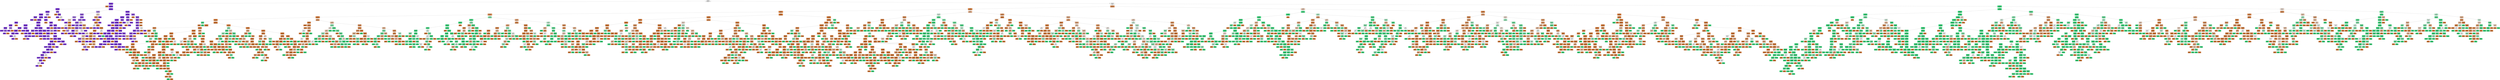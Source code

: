 digraph Tree {
node [shape=box, style="filled", color="black", fontname="helvetica"] ;
edge [fontname="helvetica"] ;
0 [label="redshift <= 0.004\ngini = 0.667\nsamples = 120345\nvalue = [40115, 40115, 40115]\nclass = GALAXY", fillcolor="#ffffff"] ;
1 [label="redshift <= -0.004\ngini = 0.016\nsamples = 40443\nvalue = [327, 1, 40115]\nclass = STAR", fillcolor="#823be5"] ;
0 -> 1 [labeldistance=2.5, labelangle=45, headlabel="True"] ;
2 [label="gini = 0.0\nsamples = 4\nvalue = [4, 0, 0]\nclass = GALAXY", fillcolor="#e58139"] ;
1 -> 2 ;
3 [label="redshift <= -0.0\ngini = 0.016\nsamples = 40439\nvalue = [323, 1, 40115]\nclass = STAR", fillcolor="#823be5"] ;
1 -> 3 ;
4 [label="i <= 22.206\ngini = 0.002\nsamples = 25867\nvalue = [28, 0, 25839]\nclass = STAR", fillcolor="#8139e5"] ;
3 -> 4 ;
5 [label="g <= 27.124\ngini = 0.002\nsamples = 25846\nvalue = [25, 0, 25821]\nclass = STAR", fillcolor="#8139e5"] ;
4 -> 5 ;
6 [label="redshift <= -0.004\ngini = 0.002\nsamples = 25843\nvalue = [24, 0, 25819]\nclass = STAR", fillcolor="#8139e5"] ;
5 -> 6 ;
7 [label="redshift <= -0.004\ngini = 0.095\nsamples = 20\nvalue = [1, 0, 19]\nclass = STAR", fillcolor="#8843e6"] ;
6 -> 7 ;
8 [label="gini = 0.0\nsamples = 19\nvalue = [0, 0, 19]\nclass = STAR", fillcolor="#8139e5"] ;
7 -> 8 ;
9 [label="gini = 0.0\nsamples = 1\nvalue = [1, 0, 0]\nclass = GALAXY", fillcolor="#e58139"] ;
7 -> 9 ;
10 [label="z <= 21.509\ngini = 0.002\nsamples = 25823\nvalue = [23, 0, 25800]\nclass = STAR", fillcolor="#8139e5"] ;
6 -> 10 ;
11 [label="plate <= 806.5\ngini = 0.002\nsamples = 25272\nvalue = [19, 0, 25253]\nclass = STAR", fillcolor="#8139e5"] ;
10 -> 11 ;
12 [label="plate <= 803.5\ngini = 0.012\nsamples = 487\nvalue = [3, 0, 484]\nclass = STAR", fillcolor="#823ae5"] ;
11 -> 12 ;
13 [label="i <= 20.518\ngini = 0.008\nsamples = 486\nvalue = [2, 0, 484]\nclass = STAR", fillcolor="#823ae5"] ;
12 -> 13 ;
14 [label="alpha <= 357.66\ngini = 0.004\nsamples = 482\nvalue = [1, 0, 481]\nclass = STAR", fillcolor="#8139e5"] ;
13 -> 14 ;
15 [label="gini = 0.0\nsamples = 477\nvalue = [0, 0, 477]\nclass = STAR", fillcolor="#8139e5"] ;
14 -> 15 ;
16 [label="delta <= -0.559\ngini = 0.32\nsamples = 5\nvalue = [1, 0, 4]\nclass = STAR", fillcolor="#a06aec"] ;
14 -> 16 ;
17 [label="gini = 0.0\nsamples = 4\nvalue = [0, 0, 4]\nclass = STAR", fillcolor="#8139e5"] ;
16 -> 17 ;
18 [label="gini = 0.0\nsamples = 1\nvalue = [1, 0, 0]\nclass = GALAXY", fillcolor="#e58139"] ;
16 -> 18 ;
19 [label="redshift <= -0.0\ngini = 0.375\nsamples = 4\nvalue = [1, 0, 3]\nclass = STAR", fillcolor="#ab7bee"] ;
13 -> 19 ;
20 [label="gini = 0.0\nsamples = 3\nvalue = [0, 0, 3]\nclass = STAR", fillcolor="#8139e5"] ;
19 -> 20 ;
21 [label="gini = 0.0\nsamples = 1\nvalue = [1, 0, 0]\nclass = GALAXY", fillcolor="#e58139"] ;
19 -> 21 ;
22 [label="gini = 0.0\nsamples = 1\nvalue = [1, 0, 0]\nclass = GALAXY", fillcolor="#e58139"] ;
12 -> 22 ;
23 [label="redshift <= -0.0\ngini = 0.001\nsamples = 24785\nvalue = [16, 0, 24769]\nclass = STAR", fillcolor="#8139e5"] ;
11 -> 23 ;
24 [label="redshift <= -0.001\ngini = 0.0\nsamples = 13181\nvalue = [3, 0, 13178]\nclass = STAR", fillcolor="#8139e5"] ;
23 -> 24 ;
25 [label="redshift <= -0.001\ngini = 0.003\nsamples = 1354\nvalue = [2, 0, 1352]\nclass = STAR", fillcolor="#8139e5"] ;
24 -> 25 ;
26 [label="fiber_ID <= 43.5\ngini = 0.001\nsamples = 1353\nvalue = [1, 0, 1352]\nclass = STAR", fillcolor="#8139e5"] ;
25 -> 26 ;
27 [label="fiber_ID <= 42.5\ngini = 0.024\nsamples = 84\nvalue = [1, 0, 83]\nclass = STAR", fillcolor="#833be5"] ;
26 -> 27 ;
28 [label="gini = 0.0\nsamples = 82\nvalue = [0, 0, 82]\nclass = STAR", fillcolor="#8139e5"] ;
27 -> 28 ;
29 [label="g <= 19.567\ngini = 0.5\nsamples = 2\nvalue = [1, 0, 1]\nclass = GALAXY", fillcolor="#ffffff"] ;
27 -> 29 ;
30 [label="gini = 0.0\nsamples = 1\nvalue = [0, 0, 1]\nclass = STAR", fillcolor="#8139e5"] ;
29 -> 30 ;
31 [label="gini = 0.0\nsamples = 1\nvalue = [1, 0, 0]\nclass = GALAXY", fillcolor="#e58139"] ;
29 -> 31 ;
32 [label="gini = 0.0\nsamples = 1269\nvalue = [0, 0, 1269]\nclass = STAR", fillcolor="#8139e5"] ;
26 -> 32 ;
33 [label="gini = 0.0\nsamples = 1\nvalue = [1, 0, 0]\nclass = GALAXY", fillcolor="#e58139"] ;
25 -> 33 ;
34 [label="g <= 22.185\ngini = 0.0\nsamples = 11827\nvalue = [1, 0, 11826]\nclass = STAR", fillcolor="#8139e5"] ;
24 -> 34 ;
35 [label="gini = 0.0\nsamples = 11295\nvalue = [0, 0, 11295]\nclass = STAR", fillcolor="#8139e5"] ;
34 -> 35 ;
36 [label="g <= 22.185\ngini = 0.004\nsamples = 532\nvalue = [1, 0, 531]\nclass = STAR", fillcolor="#8139e5"] ;
34 -> 36 ;
37 [label="gini = 0.0\nsamples = 1\nvalue = [1, 0, 0]\nclass = GALAXY", fillcolor="#e58139"] ;
36 -> 37 ;
38 [label="gini = 0.0\nsamples = 531\nvalue = [0, 0, 531]\nclass = STAR", fillcolor="#8139e5"] ;
36 -> 38 ;
39 [label="redshift <= -0.0\ngini = 0.002\nsamples = 11604\nvalue = [13, 0, 11591]\nclass = STAR", fillcolor="#8139e5"] ;
23 -> 39 ;
40 [label="delta <= 1.413\ngini = 0.017\nsamples = 239\nvalue = [2, 0, 237]\nclass = STAR", fillcolor="#823be5"] ;
39 -> 40 ;
41 [label="delta <= 1.105\ngini = 0.097\nsamples = 39\nvalue = [2, 0, 37]\nclass = STAR", fillcolor="#8844e6"] ;
40 -> 41 ;
42 [label="alpha <= 17.165\ngini = 0.051\nsamples = 38\nvalue = [1, 0, 37]\nclass = STAR", fillcolor="#843ee6"] ;
41 -> 42 ;
43 [label="g <= 18.71\ngini = 0.278\nsamples = 6\nvalue = [1, 0, 5]\nclass = STAR", fillcolor="#9a61ea"] ;
42 -> 43 ;
44 [label="gini = 0.0\nsamples = 1\nvalue = [1, 0, 0]\nclass = GALAXY", fillcolor="#e58139"] ;
43 -> 44 ;
45 [label="gini = 0.0\nsamples = 5\nvalue = [0, 0, 5]\nclass = STAR", fillcolor="#8139e5"] ;
43 -> 45 ;
46 [label="gini = 0.0\nsamples = 32\nvalue = [0, 0, 32]\nclass = STAR", fillcolor="#8139e5"] ;
42 -> 46 ;
47 [label="gini = 0.0\nsamples = 1\nvalue = [1, 0, 0]\nclass = GALAXY", fillcolor="#e58139"] ;
41 -> 47 ;
48 [label="gini = 0.0\nsamples = 200\nvalue = [0, 0, 200]\nclass = STAR", fillcolor="#8139e5"] ;
40 -> 48 ;
49 [label="z <= 18.602\ngini = 0.002\nsamples = 11365\nvalue = [11, 0, 11354]\nclass = STAR", fillcolor="#8139e5"] ;
39 -> 49 ;
50 [label="r <= 16.334\ngini = 0.001\nsamples = 6755\nvalue = [2, 0, 6753]\nclass = STAR", fillcolor="#8139e5"] ;
49 -> 50 ;
51 [label="r <= 16.334\ngini = 0.008\nsamples = 256\nvalue = [1, 0, 255]\nclass = STAR", fillcolor="#813ae5"] ;
50 -> 51 ;
52 [label="gini = 0.0\nsamples = 255\nvalue = [0, 0, 255]\nclass = STAR", fillcolor="#8139e5"] ;
51 -> 52 ;
53 [label="gini = 0.0\nsamples = 1\nvalue = [1, 0, 0]\nclass = GALAXY", fillcolor="#e58139"] ;
51 -> 53 ;
54 [label="delta <= 46.745\ngini = 0.0\nsamples = 6499\nvalue = [1, 0, 6498]\nclass = STAR", fillcolor="#8139e5"] ;
50 -> 54 ;
55 [label="gini = 0.0\nsamples = 5672\nvalue = [0, 0, 5672]\nclass = STAR", fillcolor="#8139e5"] ;
54 -> 55 ;
56 [label="delta <= 46.765\ngini = 0.002\nsamples = 827\nvalue = [1, 0, 826]\nclass = STAR", fillcolor="#8139e5"] ;
54 -> 56 ;
57 [label="gini = 0.0\nsamples = 1\nvalue = [1, 0, 0]\nclass = GALAXY", fillcolor="#e58139"] ;
56 -> 57 ;
58 [label="gini = 0.0\nsamples = 826\nvalue = [0, 0, 826]\nclass = STAR", fillcolor="#8139e5"] ;
56 -> 58 ;
59 [label="z <= 18.602\ngini = 0.004\nsamples = 4610\nvalue = [9, 0, 4601]\nclass = STAR", fillcolor="#8139e5"] ;
49 -> 59 ;
60 [label="gini = 0.0\nsamples = 1\nvalue = [1, 0, 0]\nclass = GALAXY", fillcolor="#e58139"] ;
59 -> 60 ;
61 [label="i <= 18.308\ngini = 0.003\nsamples = 4609\nvalue = [8, 0, 4601]\nclass = STAR", fillcolor="#8139e5"] ;
59 -> 61 ;
62 [label="i <= 18.287\ngini = 0.32\nsamples = 5\nvalue = [1, 0, 4]\nclass = STAR", fillcolor="#a06aec"] ;
61 -> 62 ;
63 [label="gini = 0.0\nsamples = 4\nvalue = [0, 0, 4]\nclass = STAR", fillcolor="#8139e5"] ;
62 -> 63 ;
64 [label="gini = 0.0\nsamples = 1\nvalue = [1, 0, 0]\nclass = GALAXY", fillcolor="#e58139"] ;
62 -> 64 ;
65 [label="delta <= 23.635\ngini = 0.003\nsamples = 4604\nvalue = [7, 0, 4597]\nclass = STAR", fillcolor="#8139e5"] ;
61 -> 65 ;
66 [label="delta <= 23.635\ngini = 0.007\nsamples = 1839\nvalue = [6, 0, 1833]\nclass = STAR", fillcolor="#813ae5"] ;
65 -> 66 ;
67 [label="delta <= 23.057\ngini = 0.005\nsamples = 1838\nvalue = [5, 0, 1833]\nclass = STAR", fillcolor="#813ae5"] ;
66 -> 67 ;
68 [label="cam_col <= 4.5\ngini = 0.004\nsamples = 1807\nvalue = [4, 0, 1803]\nclass = STAR", fillcolor="#8139e5"] ;
67 -> 68 ;
69 [label="gini = 0.0\nsamples = 1386\nvalue = [0, 0, 1386]\nclass = STAR", fillcolor="#8139e5"] ;
68 -> 69 ;
70 [label="redshift <= -0.0\ngini = 0.019\nsamples = 421\nvalue = [4, 0, 417]\nclass = STAR", fillcolor="#823be5"] ;
68 -> 70 ;
71 [label="field_ID <= 118.5\ngini = 0.014\nsamples = 413\nvalue = [3, 0, 410]\nclass = STAR", fillcolor="#823ae5"] ;
70 -> 71 ;
72 [label="field_ID <= 117.5\ngini = 0.043\nsamples = 138\nvalue = [3, 0, 135]\nclass = STAR", fillcolor="#843de6"] ;
71 -> 72 ;
73 [label="field_ID <= 106.5\ngini = 0.029\nsamples = 136\nvalue = [2, 0, 134]\nclass = STAR", fillcolor="#833ce5"] ;
72 -> 73 ;
74 [label="gini = 0.0\nsamples = 115\nvalue = [0, 0, 115]\nclass = STAR", fillcolor="#8139e5"] ;
73 -> 74 ;
75 [label="alpha <= 340.235\ngini = 0.172\nsamples = 21\nvalue = [2, 0, 19]\nclass = STAR", fillcolor="#8e4ee8"] ;
73 -> 75 ;
76 [label="field_ID <= 107.5\ngini = 0.095\nsamples = 20\nvalue = [1, 0, 19]\nclass = STAR", fillcolor="#8843e6"] ;
75 -> 76 ;
77 [label="MJD <= 55414.5\ngini = 0.5\nsamples = 2\nvalue = [1, 0, 1]\nclass = GALAXY", fillcolor="#ffffff"] ;
76 -> 77 ;
78 [label="gini = 0.0\nsamples = 1\nvalue = [0, 0, 1]\nclass = STAR", fillcolor="#8139e5"] ;
77 -> 78 ;
79 [label="gini = 0.0\nsamples = 1\nvalue = [1, 0, 0]\nclass = GALAXY", fillcolor="#e58139"] ;
77 -> 79 ;
80 [label="gini = 0.0\nsamples = 18\nvalue = [0, 0, 18]\nclass = STAR", fillcolor="#8139e5"] ;
76 -> 80 ;
81 [label="gini = 0.0\nsamples = 1\nvalue = [1, 0, 0]\nclass = GALAXY", fillcolor="#e58139"] ;
75 -> 81 ;
82 [label="MJD <= 55170.0\ngini = 0.5\nsamples = 2\nvalue = [1, 0, 1]\nclass = GALAXY", fillcolor="#ffffff"] ;
72 -> 82 ;
83 [label="gini = 0.0\nsamples = 1\nvalue = [1, 0, 0]\nclass = GALAXY", fillcolor="#e58139"] ;
82 -> 83 ;
84 [label="gini = 0.0\nsamples = 1\nvalue = [0, 0, 1]\nclass = STAR", fillcolor="#8139e5"] ;
82 -> 84 ;
85 [label="gini = 0.0\nsamples = 275\nvalue = [0, 0, 275]\nclass = STAR", fillcolor="#8139e5"] ;
71 -> 85 ;
86 [label="alpha <= 85.056\ngini = 0.219\nsamples = 8\nvalue = [1, 0, 7]\nclass = STAR", fillcolor="#9355e9"] ;
70 -> 86 ;
87 [label="gini = 0.0\nsamples = 1\nvalue = [1, 0, 0]\nclass = GALAXY", fillcolor="#e58139"] ;
86 -> 87 ;
88 [label="gini = 0.0\nsamples = 7\nvalue = [0, 0, 7]\nclass = STAR", fillcolor="#8139e5"] ;
86 -> 88 ;
89 [label="delta <= 23.065\ngini = 0.062\nsamples = 31\nvalue = [1, 0, 30]\nclass = STAR", fillcolor="#8540e6"] ;
67 -> 89 ;
90 [label="gini = 0.0\nsamples = 1\nvalue = [1, 0, 0]\nclass = GALAXY", fillcolor="#e58139"] ;
89 -> 90 ;
91 [label="gini = 0.0\nsamples = 30\nvalue = [0, 0, 30]\nclass = STAR", fillcolor="#8139e5"] ;
89 -> 91 ;
92 [label="gini = 0.0\nsamples = 1\nvalue = [1, 0, 0]\nclass = GALAXY", fillcolor="#e58139"] ;
66 -> 92 ;
93 [label="delta <= 54.722\ngini = 0.001\nsamples = 2765\nvalue = [1, 0, 2764]\nclass = STAR", fillcolor="#8139e5"] ;
65 -> 93 ;
94 [label="gini = 0.0\nsamples = 2546\nvalue = [0, 0, 2546]\nclass = STAR", fillcolor="#8139e5"] ;
93 -> 94 ;
95 [label="delta <= 54.785\ngini = 0.009\nsamples = 219\nvalue = [1, 0, 218]\nclass = STAR", fillcolor="#823ae5"] ;
93 -> 95 ;
96 [label="gini = 0.0\nsamples = 1\nvalue = [1, 0, 0]\nclass = GALAXY", fillcolor="#e58139"] ;
95 -> 96 ;
97 [label="gini = 0.0\nsamples = 218\nvalue = [0, 0, 218]\nclass = STAR", fillcolor="#8139e5"] ;
95 -> 97 ;
98 [label="z <= 21.51\ngini = 0.014\nsamples = 551\nvalue = [4, 0, 547]\nclass = STAR", fillcolor="#823ae5"] ;
10 -> 98 ;
99 [label="gini = 0.0\nsamples = 1\nvalue = [1, 0, 0]\nclass = GALAXY", fillcolor="#e58139"] ;
98 -> 99 ;
100 [label="u <= 21.981\ngini = 0.011\nsamples = 550\nvalue = [3, 0, 547]\nclass = STAR", fillcolor="#823ae5"] ;
98 -> 100 ;
101 [label="g <= 21.784\ngini = 0.089\nsamples = 43\nvalue = [2, 0, 41]\nclass = STAR", fillcolor="#8743e6"] ;
100 -> 101 ;
102 [label="r <= 21.517\ngini = 0.046\nsamples = 42\nvalue = [1, 0, 41]\nclass = STAR", fillcolor="#843ee6"] ;
101 -> 102 ;
103 [label="gini = 0.0\nsamples = 39\nvalue = [0, 0, 39]\nclass = STAR", fillcolor="#8139e5"] ;
102 -> 103 ;
104 [label="r <= 21.574\ngini = 0.444\nsamples = 3\nvalue = [1, 0, 2]\nclass = STAR", fillcolor="#c09cf2"] ;
102 -> 104 ;
105 [label="gini = 0.0\nsamples = 1\nvalue = [1, 0, 0]\nclass = GALAXY", fillcolor="#e58139"] ;
104 -> 105 ;
106 [label="gini = 0.0\nsamples = 2\nvalue = [0, 0, 2]\nclass = STAR", fillcolor="#8139e5"] ;
104 -> 106 ;
107 [label="gini = 0.0\nsamples = 1\nvalue = [1, 0, 0]\nclass = GALAXY", fillcolor="#e58139"] ;
101 -> 107 ;
108 [label="r <= 20.341\ngini = 0.004\nsamples = 507\nvalue = [1, 0, 506]\nclass = STAR", fillcolor="#8139e5"] ;
100 -> 108 ;
109 [label="r <= 20.301\ngini = 0.059\nsamples = 33\nvalue = [1, 0, 32]\nclass = STAR", fillcolor="#853fe6"] ;
108 -> 109 ;
110 [label="gini = 0.0\nsamples = 32\nvalue = [0, 0, 32]\nclass = STAR", fillcolor="#8139e5"] ;
109 -> 110 ;
111 [label="gini = 0.0\nsamples = 1\nvalue = [1, 0, 0]\nclass = GALAXY", fillcolor="#e58139"] ;
109 -> 111 ;
112 [label="gini = 0.0\nsamples = 474\nvalue = [0, 0, 474]\nclass = STAR", fillcolor="#8139e5"] ;
108 -> 112 ;
113 [label="fiber_ID <= 459.0\ngini = 0.444\nsamples = 3\nvalue = [1, 0, 2]\nclass = STAR", fillcolor="#c09cf2"] ;
5 -> 113 ;
114 [label="gini = 0.0\nsamples = 2\nvalue = [0, 0, 2]\nclass = STAR", fillcolor="#8139e5"] ;
113 -> 114 ;
115 [label="gini = 0.0\nsamples = 1\nvalue = [1, 0, 0]\nclass = GALAXY", fillcolor="#e58139"] ;
113 -> 115 ;
116 [label="i <= 22.222\ngini = 0.245\nsamples = 21\nvalue = [3, 0, 18]\nclass = STAR", fillcolor="#965ae9"] ;
4 -> 116 ;
117 [label="gini = 0.0\nsamples = 2\nvalue = [2, 0, 0]\nclass = GALAXY", fillcolor="#e58139"] ;
116 -> 117 ;
118 [label="plate <= 9255.5\ngini = 0.1\nsamples = 19\nvalue = [1, 0, 18]\nclass = STAR", fillcolor="#8844e6"] ;
116 -> 118 ;
119 [label="gini = 0.0\nsamples = 17\nvalue = [0, 0, 17]\nclass = STAR", fillcolor="#8139e5"] ;
118 -> 119 ;
120 [label="i <= 22.263\ngini = 0.5\nsamples = 2\nvalue = [1, 0, 1]\nclass = GALAXY", fillcolor="#ffffff"] ;
118 -> 120 ;
121 [label="gini = 0.0\nsamples = 1\nvalue = [1, 0, 0]\nclass = GALAXY", fillcolor="#e58139"] ;
120 -> 121 ;
122 [label="gini = 0.0\nsamples = 1\nvalue = [0, 0, 1]\nclass = STAR", fillcolor="#8139e5"] ;
120 -> 122 ;
123 [label="redshift <= 0.0\ngini = 0.04\nsamples = 14572\nvalue = [295, 1, 14276]\nclass = STAR", fillcolor="#843de6"] ;
3 -> 123 ;
124 [label="MJD <= 56081.5\ngini = 0.432\nsamples = 838\nvalue = [265, 0, 573]\nclass = STAR", fillcolor="#bb95f1"] ;
123 -> 124 ;
125 [label="fiber_ID <= 287.5\ngini = 0.297\nsamples = 545\nvalue = [99, 0, 446]\nclass = STAR", fillcolor="#9d65eb"] ;
124 -> 125 ;
126 [label="redshift <= 0.0\ngini = 0.402\nsamples = 208\nvalue = [58, 0, 150]\nclass = STAR", fillcolor="#b286ef"] ;
125 -> 126 ;
127 [label="redshift <= -0.0\ngini = 0.489\nsamples = 101\nvalue = [58, 0, 43]\nclass = GALAXY", fillcolor="#f8decc"] ;
126 -> 127 ;
128 [label="gini = 0.0\nsamples = 40\nvalue = [0, 0, 40]\nclass = STAR", fillcolor="#8139e5"] ;
127 -> 128 ;
129 [label="delta <= -9.854\ngini = 0.094\nsamples = 61\nvalue = [58, 0, 3]\nclass = GALAXY", fillcolor="#e68843"] ;
127 -> 129 ;
130 [label="i <= 17.372\ngini = 0.5\nsamples = 2\nvalue = [1, 0, 1]\nclass = GALAXY", fillcolor="#ffffff"] ;
129 -> 130 ;
131 [label="gini = 0.0\nsamples = 1\nvalue = [1, 0, 0]\nclass = GALAXY", fillcolor="#e58139"] ;
130 -> 131 ;
132 [label="gini = 0.0\nsamples = 1\nvalue = [0, 0, 1]\nclass = STAR", fillcolor="#8139e5"] ;
130 -> 132 ;
133 [label="MJD <= 53045.5\ngini = 0.065\nsamples = 59\nvalue = [57, 0, 2]\nclass = GALAXY", fillcolor="#e68540"] ;
129 -> 133 ;
134 [label="plate <= 1364.5\ngini = 0.245\nsamples = 14\nvalue = [12, 0, 2]\nclass = GALAXY", fillcolor="#e9965a"] ;
133 -> 134 ;
135 [label="gini = 0.0\nsamples = 11\nvalue = [11, 0, 0]\nclass = GALAXY", fillcolor="#e58139"] ;
134 -> 135 ;
136 [label="alpha <= 256.424\ngini = 0.444\nsamples = 3\nvalue = [1, 0, 2]\nclass = STAR", fillcolor="#c09cf2"] ;
134 -> 136 ;
137 [label="gini = 0.0\nsamples = 2\nvalue = [0, 0, 2]\nclass = STAR", fillcolor="#8139e5"] ;
136 -> 137 ;
138 [label="gini = 0.0\nsamples = 1\nvalue = [1, 0, 0]\nclass = GALAXY", fillcolor="#e58139"] ;
136 -> 138 ;
139 [label="gini = 0.0\nsamples = 45\nvalue = [45, 0, 0]\nclass = GALAXY", fillcolor="#e58139"] ;
133 -> 139 ;
140 [label="gini = 0.0\nsamples = 107\nvalue = [0, 0, 107]\nclass = STAR", fillcolor="#8139e5"] ;
126 -> 140 ;
141 [label="redshift <= 0.0\ngini = 0.214\nsamples = 337\nvalue = [41, 0, 296]\nclass = STAR", fillcolor="#9254e9"] ;
125 -> 141 ;
142 [label="plate <= 4680.0\ngini = 0.314\nsamples = 210\nvalue = [41, 0, 169]\nclass = STAR", fillcolor="#a069eb"] ;
141 -> 142 ;
143 [label="redshift <= -0.0\ngini = 0.231\nsamples = 180\nvalue = [24, 0, 156]\nclass = STAR", fillcolor="#9457e9"] ;
142 -> 143 ;
144 [label="gini = 0.0\nsamples = 58\nvalue = [0, 0, 58]\nclass = STAR", fillcolor="#8139e5"] ;
143 -> 144 ;
145 [label="alpha <= 154.25\ngini = 0.316\nsamples = 122\nvalue = [24, 0, 98]\nclass = STAR", fillcolor="#a069eb"] ;
143 -> 145 ;
146 [label="fiber_ID <= 697.5\ngini = 0.131\nsamples = 57\nvalue = [4, 0, 53]\nclass = STAR", fillcolor="#8b48e7"] ;
145 -> 146 ;
147 [label="cam_col <= 5.5\ngini = 0.038\nsamples = 52\nvalue = [1, 0, 51]\nclass = STAR", fillcolor="#833de6"] ;
146 -> 147 ;
148 [label="gini = 0.0\nsamples = 45\nvalue = [0, 0, 45]\nclass = STAR", fillcolor="#8139e5"] ;
147 -> 148 ;
149 [label="fiber_ID <= 367.0\ngini = 0.245\nsamples = 7\nvalue = [1, 0, 6]\nclass = STAR", fillcolor="#965ae9"] ;
147 -> 149 ;
150 [label="gini = 0.0\nsamples = 1\nvalue = [1, 0, 0]\nclass = GALAXY", fillcolor="#e58139"] ;
149 -> 150 ;
151 [label="gini = 0.0\nsamples = 6\nvalue = [0, 0, 6]\nclass = STAR", fillcolor="#8139e5"] ;
149 -> 151 ;
152 [label="alpha <= 121.231\ngini = 0.48\nsamples = 5\nvalue = [3, 0, 2]\nclass = GALAXY", fillcolor="#f6d5bd"] ;
146 -> 152 ;
153 [label="gini = 0.0\nsamples = 3\nvalue = [3, 0, 0]\nclass = GALAXY", fillcolor="#e58139"] ;
152 -> 153 ;
154 [label="gini = 0.0\nsamples = 2\nvalue = [0, 0, 2]\nclass = STAR", fillcolor="#8139e5"] ;
152 -> 154 ;
155 [label="redshift <= 0.0\ngini = 0.426\nsamples = 65\nvalue = [20, 0, 45]\nclass = STAR", fillcolor="#b991f1"] ;
145 -> 155 ;
156 [label="redshift <= -0.0\ngini = 0.5\nsamples = 40\nvalue = [20, 0, 20]\nclass = GALAXY", fillcolor="#ffffff"] ;
155 -> 156 ;
157 [label="gini = 0.0\nsamples = 5\nvalue = [0, 0, 5]\nclass = STAR", fillcolor="#8139e5"] ;
156 -> 157 ;
158 [label="g <= 22.076\ngini = 0.49\nsamples = 35\nvalue = [20, 0, 15]\nclass = GALAXY", fillcolor="#f8e0ce"] ;
156 -> 158 ;
159 [label="fiber_ID <= 350.5\ngini = 0.469\nsamples = 32\nvalue = [20, 0, 12]\nclass = GALAXY", fillcolor="#f5cdb0"] ;
158 -> 159 ;
160 [label="alpha <= 203.965\ngini = 0.32\nsamples = 5\nvalue = [1, 0, 4]\nclass = STAR", fillcolor="#a06aec"] ;
159 -> 160 ;
161 [label="gini = 0.0\nsamples = 1\nvalue = [1, 0, 0]\nclass = GALAXY", fillcolor="#e58139"] ;
160 -> 161 ;
162 [label="gini = 0.0\nsamples = 4\nvalue = [0, 0, 4]\nclass = STAR", fillcolor="#8139e5"] ;
160 -> 162 ;
163 [label="redshift <= 0.0\ngini = 0.417\nsamples = 27\nvalue = [19, 0, 8]\nclass = GALAXY", fillcolor="#f0b68c"] ;
159 -> 163 ;
164 [label="field_ID <= 291.0\ngini = 0.236\nsamples = 22\nvalue = [19, 0, 3]\nclass = GALAXY", fillcolor="#e99558"] ;
163 -> 164 ;
165 [label="gini = 0.0\nsamples = 16\nvalue = [16, 0, 0]\nclass = GALAXY", fillcolor="#e58139"] ;
164 -> 165 ;
166 [label="i <= 18.744\ngini = 0.5\nsamples = 6\nvalue = [3, 0, 3]\nclass = GALAXY", fillcolor="#ffffff"] ;
164 -> 166 ;
167 [label="fiber_ID <= 386.0\ngini = 0.375\nsamples = 4\nvalue = [1, 0, 3]\nclass = STAR", fillcolor="#ab7bee"] ;
166 -> 167 ;
168 [label="gini = 0.0\nsamples = 1\nvalue = [1, 0, 0]\nclass = GALAXY", fillcolor="#e58139"] ;
167 -> 168 ;
169 [label="gini = 0.0\nsamples = 3\nvalue = [0, 0, 3]\nclass = STAR", fillcolor="#8139e5"] ;
167 -> 169 ;
170 [label="gini = 0.0\nsamples = 2\nvalue = [2, 0, 0]\nclass = GALAXY", fillcolor="#e58139"] ;
166 -> 170 ;
171 [label="gini = 0.0\nsamples = 5\nvalue = [0, 0, 5]\nclass = STAR", fillcolor="#8139e5"] ;
163 -> 171 ;
172 [label="gini = 0.0\nsamples = 3\nvalue = [0, 0, 3]\nclass = STAR", fillcolor="#8139e5"] ;
158 -> 172 ;
173 [label="gini = 0.0\nsamples = 25\nvalue = [0, 0, 25]\nclass = STAR", fillcolor="#8139e5"] ;
155 -> 173 ;
174 [label="redshift <= -0.0\ngini = 0.491\nsamples = 30\nvalue = [17, 0, 13]\nclass = GALAXY", fillcolor="#f9e1d0"] ;
142 -> 174 ;
175 [label="gini = 0.0\nsamples = 9\nvalue = [0, 0, 9]\nclass = STAR", fillcolor="#8139e5"] ;
174 -> 175 ;
176 [label="redshift <= 0.0\ngini = 0.308\nsamples = 21\nvalue = [17, 0, 4]\nclass = GALAXY", fillcolor="#eb9f68"] ;
174 -> 176 ;
177 [label="gini = 0.0\nsamples = 17\nvalue = [17, 0, 0]\nclass = GALAXY", fillcolor="#e58139"] ;
176 -> 177 ;
178 [label="gini = 0.0\nsamples = 4\nvalue = [0, 0, 4]\nclass = STAR", fillcolor="#8139e5"] ;
176 -> 178 ;
179 [label="gini = 0.0\nsamples = 127\nvalue = [0, 0, 127]\nclass = STAR", fillcolor="#8139e5"] ;
141 -> 179 ;
180 [label="redshift <= 0.0\ngini = 0.491\nsamples = 293\nvalue = [166, 0, 127]\nclass = GALAXY", fillcolor="#f9e1d0"] ;
124 -> 180 ;
181 [label="redshift <= -0.0\ngini = 0.298\nsamples = 203\nvalue = [166, 0, 37]\nclass = GALAXY", fillcolor="#eb9d65"] ;
180 -> 181 ;
182 [label="gini = 0.0\nsamples = 25\nvalue = [0, 0, 25]\nclass = STAR", fillcolor="#8139e5"] ;
181 -> 182 ;
183 [label="delta <= 58.463\ngini = 0.126\nsamples = 178\nvalue = [166, 0, 12]\nclass = GALAXY", fillcolor="#e78a47"] ;
181 -> 183 ;
184 [label="z <= 17.013\ngini = 0.117\nsamples = 177\nvalue = [166, 0, 11]\nclass = GALAXY", fillcolor="#e78946"] ;
183 -> 184 ;
185 [label="i <= 17.042\ngini = 0.5\nsamples = 4\nvalue = [2, 0, 2]\nclass = GALAXY", fillcolor="#ffffff"] ;
184 -> 185 ;
186 [label="gini = 0.0\nsamples = 2\nvalue = [2, 0, 0]\nclass = GALAXY", fillcolor="#e58139"] ;
185 -> 186 ;
187 [label="gini = 0.0\nsamples = 2\nvalue = [0, 0, 2]\nclass = STAR", fillcolor="#8139e5"] ;
185 -> 187 ;
188 [label="redshift <= -0.0\ngini = 0.099\nsamples = 173\nvalue = [164, 0, 9]\nclass = GALAXY", fillcolor="#e68844"] ;
184 -> 188 ;
189 [label="gini = 0.0\nsamples = 4\nvalue = [0, 0, 4]\nclass = STAR", fillcolor="#8139e5"] ;
188 -> 189 ;
190 [label="alpha <= 359.573\ngini = 0.057\nsamples = 169\nvalue = [164, 0, 5]\nclass = GALAXY", fillcolor="#e6853f"] ;
188 -> 190 ;
191 [label="redshift <= 0.0\ngini = 0.047\nsamples = 167\nvalue = [163, 0, 4]\nclass = GALAXY", fillcolor="#e6843e"] ;
190 -> 191 ;
192 [label="plate <= 10915.0\ngini = 0.035\nsamples = 166\nvalue = [163, 0, 3]\nclass = GALAXY", fillcolor="#e5833d"] ;
191 -> 192 ;
193 [label="delta <= 50.668\ngini = 0.024\nsamples = 163\nvalue = [161, 0, 2]\nclass = GALAXY", fillcolor="#e5833b"] ;
192 -> 193 ;
194 [label="gini = 0.0\nsamples = 144\nvalue = [144, 0, 0]\nclass = GALAXY", fillcolor="#e58139"] ;
193 -> 194 ;
195 [label="delta <= 50.963\ngini = 0.188\nsamples = 19\nvalue = [17, 0, 2]\nclass = GALAXY", fillcolor="#e89050"] ;
193 -> 195 ;
196 [label="gini = 0.0\nsamples = 1\nvalue = [0, 0, 1]\nclass = STAR", fillcolor="#8139e5"] ;
195 -> 196 ;
197 [label="z <= 20.245\ngini = 0.105\nsamples = 18\nvalue = [17, 0, 1]\nclass = GALAXY", fillcolor="#e78845"] ;
195 -> 197 ;
198 [label="gini = 0.0\nsamples = 14\nvalue = [14, 0, 0]\nclass = GALAXY", fillcolor="#e58139"] ;
197 -> 198 ;
199 [label="delta <= 53.52\ngini = 0.375\nsamples = 4\nvalue = [3, 0, 1]\nclass = GALAXY", fillcolor="#eeab7b"] ;
197 -> 199 ;
200 [label="gini = 0.0\nsamples = 3\nvalue = [3, 0, 0]\nclass = GALAXY", fillcolor="#e58139"] ;
199 -> 200 ;
201 [label="gini = 0.0\nsamples = 1\nvalue = [0, 0, 1]\nclass = STAR", fillcolor="#8139e5"] ;
199 -> 201 ;
202 [label="z <= 19.555\ngini = 0.444\nsamples = 3\nvalue = [2, 0, 1]\nclass = GALAXY", fillcolor="#f2c09c"] ;
192 -> 202 ;
203 [label="gini = 0.0\nsamples = 1\nvalue = [0, 0, 1]\nclass = STAR", fillcolor="#8139e5"] ;
202 -> 203 ;
204 [label="gini = 0.0\nsamples = 2\nvalue = [2, 0, 0]\nclass = GALAXY", fillcolor="#e58139"] ;
202 -> 204 ;
205 [label="gini = 0.0\nsamples = 1\nvalue = [0, 0, 1]\nclass = STAR", fillcolor="#8139e5"] ;
191 -> 205 ;
206 [label="r <= 20.914\ngini = 0.5\nsamples = 2\nvalue = [1, 0, 1]\nclass = GALAXY", fillcolor="#ffffff"] ;
190 -> 206 ;
207 [label="gini = 0.0\nsamples = 1\nvalue = [0, 0, 1]\nclass = STAR", fillcolor="#8139e5"] ;
206 -> 207 ;
208 [label="gini = 0.0\nsamples = 1\nvalue = [1, 0, 0]\nclass = GALAXY", fillcolor="#e58139"] ;
206 -> 208 ;
209 [label="gini = 0.0\nsamples = 1\nvalue = [0, 0, 1]\nclass = STAR", fillcolor="#8139e5"] ;
183 -> 209 ;
210 [label="gini = 0.0\nsamples = 90\nvalue = [0, 0, 90]\nclass = STAR", fillcolor="#8139e5"] ;
180 -> 210 ;
211 [label="redshift <= 0.002\ngini = 0.005\nsamples = 13734\nvalue = [30, 1, 13703]\nclass = STAR", fillcolor="#8139e5"] ;
123 -> 211 ;
212 [label="i <= 22.083\ngini = 0.002\nsamples = 13637\nvalue = [16, 1, 13620]\nclass = STAR", fillcolor="#8139e5"] ;
211 -> 212 ;
213 [label="g <= 25.114\ngini = 0.002\nsamples = 13598\nvalue = [14, 1, 13583]\nclass = STAR", fillcolor="#8139e5"] ;
212 -> 213 ;
214 [label="z <= 15.3\ngini = 0.002\nsamples = 13585\nvalue = [13, 1, 13571]\nclass = STAR", fillcolor="#8139e5"] ;
213 -> 214 ;
215 [label="z <= 15.291\ngini = 0.111\nsamples = 17\nvalue = [1, 0, 16]\nclass = STAR", fillcolor="#8945e7"] ;
214 -> 215 ;
216 [label="gini = 0.0\nsamples = 16\nvalue = [0, 0, 16]\nclass = STAR", fillcolor="#8139e5"] ;
215 -> 216 ;
217 [label="gini = 0.0\nsamples = 1\nvalue = [1, 0, 0]\nclass = GALAXY", fillcolor="#e58139"] ;
215 -> 217 ;
218 [label="r <= 22.693\ngini = 0.002\nsamples = 13568\nvalue = [12, 1, 13555]\nclass = STAR", fillcolor="#8139e5"] ;
214 -> 218 ;
219 [label="redshift <= 0.001\ngini = 0.002\nsamples = 13539\nvalue = [11, 1, 13527]\nclass = STAR", fillcolor="#8139e5"] ;
218 -> 219 ;
220 [label="i <= 21.636\ngini = 0.001\nsamples = 13172\nvalue = [8, 1, 13163]\nclass = STAR", fillcolor="#8139e5"] ;
219 -> 220 ;
221 [label="z <= 15.708\ngini = 0.001\nsamples = 13004\nvalue = [6, 1, 12997]\nclass = STAR", fillcolor="#8139e5"] ;
220 -> 221 ;
222 [label="z <= 15.706\ngini = 0.022\nsamples = 89\nvalue = [0, 1, 88]\nclass = STAR", fillcolor="#823be5"] ;
221 -> 222 ;
223 [label="gini = 0.0\nsamples = 88\nvalue = [0, 0, 88]\nclass = STAR", fillcolor="#8139e5"] ;
222 -> 223 ;
224 [label="gini = 0.0\nsamples = 1\nvalue = [0, 1, 0]\nclass = QSO", fillcolor="#39e581"] ;
222 -> 224 ;
225 [label="z <= 15.932\ngini = 0.001\nsamples = 12915\nvalue = [6, 0, 12909]\nclass = STAR", fillcolor="#8139e5"] ;
221 -> 225 ;
226 [label="z <= 15.931\ngini = 0.011\nsamples = 179\nvalue = [1, 0, 178]\nclass = STAR", fillcolor="#823ae5"] ;
225 -> 226 ;
227 [label="gini = 0.0\nsamples = 178\nvalue = [0, 0, 178]\nclass = STAR", fillcolor="#8139e5"] ;
226 -> 227 ;
228 [label="gini = 0.0\nsamples = 1\nvalue = [1, 0, 0]\nclass = GALAXY", fillcolor="#e58139"] ;
226 -> 228 ;
229 [label="i <= 20.12\ngini = 0.001\nsamples = 12736\nvalue = [5, 0, 12731]\nclass = STAR", fillcolor="#8139e5"] ;
225 -> 229 ;
230 [label="alpha <= 260.969\ngini = 0.0\nsamples = 10146\nvalue = [2, 0, 10144]\nclass = STAR", fillcolor="#8139e5"] ;
229 -> 230 ;
231 [label="delta <= -1.156\ngini = 0.0\nsamples = 9554\nvalue = [1, 0, 9553]\nclass = STAR", fillcolor="#8139e5"] ;
230 -> 231 ;
232 [label="delta <= -1.157\ngini = 0.003\nsamples = 723\nvalue = [1, 0, 722]\nclass = STAR", fillcolor="#8139e5"] ;
231 -> 232 ;
233 [label="gini = 0.0\nsamples = 722\nvalue = [0, 0, 722]\nclass = STAR", fillcolor="#8139e5"] ;
232 -> 233 ;
234 [label="gini = 0.0\nsamples = 1\nvalue = [1, 0, 0]\nclass = GALAXY", fillcolor="#e58139"] ;
232 -> 234 ;
235 [label="gini = 0.0\nsamples = 8831\nvalue = [0, 0, 8831]\nclass = STAR", fillcolor="#8139e5"] ;
231 -> 235 ;
236 [label="alpha <= 261.348\ngini = 0.003\nsamples = 592\nvalue = [1, 0, 591]\nclass = STAR", fillcolor="#8139e5"] ;
230 -> 236 ;
237 [label="gini = 0.0\nsamples = 1\nvalue = [1, 0, 0]\nclass = GALAXY", fillcolor="#e58139"] ;
236 -> 237 ;
238 [label="gini = 0.0\nsamples = 591\nvalue = [0, 0, 591]\nclass = STAR", fillcolor="#8139e5"] ;
236 -> 238 ;
239 [label="i <= 20.12\ngini = 0.002\nsamples = 2590\nvalue = [3, 0, 2587]\nclass = STAR", fillcolor="#8139e5"] ;
229 -> 239 ;
240 [label="gini = 0.0\nsamples = 1\nvalue = [1, 0, 0]\nclass = GALAXY", fillcolor="#e58139"] ;
239 -> 240 ;
241 [label="MJD <= 54561.5\ngini = 0.002\nsamples = 2589\nvalue = [2, 0, 2587]\nclass = STAR", fillcolor="#8139e5"] ;
239 -> 241 ;
242 [label="MJD <= 54559.0\ngini = 0.018\nsamples = 109\nvalue = [1, 0, 108]\nclass = STAR", fillcolor="#823be5"] ;
241 -> 242 ;
243 [label="gini = 0.0\nsamples = 108\nvalue = [0, 0, 108]\nclass = STAR", fillcolor="#8139e5"] ;
242 -> 243 ;
244 [label="gini = 0.0\nsamples = 1\nvalue = [1, 0, 0]\nclass = GALAXY", fillcolor="#e58139"] ;
242 -> 244 ;
245 [label="g <= 21.006\ngini = 0.001\nsamples = 2480\nvalue = [1, 0, 2479]\nclass = STAR", fillcolor="#8139e5"] ;
241 -> 245 ;
246 [label="g <= 21.005\ngini = 0.004\nsamples = 515\nvalue = [1, 0, 514]\nclass = STAR", fillcolor="#8139e5"] ;
245 -> 246 ;
247 [label="gini = 0.0\nsamples = 514\nvalue = [0, 0, 514]\nclass = STAR", fillcolor="#8139e5"] ;
246 -> 247 ;
248 [label="gini = 0.0\nsamples = 1\nvalue = [1, 0, 0]\nclass = GALAXY", fillcolor="#e58139"] ;
246 -> 248 ;
249 [label="gini = 0.0\nsamples = 1965\nvalue = [0, 0, 1965]\nclass = STAR", fillcolor="#8139e5"] ;
245 -> 249 ;
250 [label="i <= 21.637\ngini = 0.024\nsamples = 168\nvalue = [2, 0, 166]\nclass = STAR", fillcolor="#833be5"] ;
220 -> 250 ;
251 [label="gini = 0.0\nsamples = 1\nvalue = [1, 0, 0]\nclass = GALAXY", fillcolor="#e58139"] ;
250 -> 251 ;
252 [label="alpha <= 16.034\ngini = 0.012\nsamples = 167\nvalue = [1, 0, 166]\nclass = STAR", fillcolor="#823ae5"] ;
250 -> 252 ;
253 [label="alpha <= 10.626\ngini = 0.278\nsamples = 6\nvalue = [1, 0, 5]\nclass = STAR", fillcolor="#9a61ea"] ;
252 -> 253 ;
254 [label="gini = 0.0\nsamples = 5\nvalue = [0, 0, 5]\nclass = STAR", fillcolor="#8139e5"] ;
253 -> 254 ;
255 [label="gini = 0.0\nsamples = 1\nvalue = [1, 0, 0]\nclass = GALAXY", fillcolor="#e58139"] ;
253 -> 255 ;
256 [label="gini = 0.0\nsamples = 161\nvalue = [0, 0, 161]\nclass = STAR", fillcolor="#8139e5"] ;
252 -> 256 ;
257 [label="redshift <= 0.001\ngini = 0.016\nsamples = 367\nvalue = [3, 0, 364]\nclass = STAR", fillcolor="#823be5"] ;
219 -> 257 ;
258 [label="gini = 0.0\nsamples = 1\nvalue = [1, 0, 0]\nclass = GALAXY", fillcolor="#e58139"] ;
257 -> 258 ;
259 [label="u <= 24.237\ngini = 0.011\nsamples = 366\nvalue = [2, 0, 364]\nclass = STAR", fillcolor="#823ae5"] ;
257 -> 259 ;
260 [label="gini = 0.0\nsamples = 344\nvalue = [0, 0, 344]\nclass = STAR", fillcolor="#8139e5"] ;
259 -> 260 ;
261 [label="delta <= 37.579\ngini = 0.165\nsamples = 22\nvalue = [2, 0, 20]\nclass = STAR", fillcolor="#8e4de8"] ;
259 -> 261 ;
262 [label="gini = 0.0\nsamples = 19\nvalue = [0, 0, 19]\nclass = STAR", fillcolor="#8139e5"] ;
261 -> 262 ;
263 [label="alpha <= 135.05\ngini = 0.444\nsamples = 3\nvalue = [2, 0, 1]\nclass = GALAXY", fillcolor="#f2c09c"] ;
261 -> 263 ;
264 [label="gini = 0.0\nsamples = 1\nvalue = [0, 0, 1]\nclass = STAR", fillcolor="#8139e5"] ;
263 -> 264 ;
265 [label="gini = 0.0\nsamples = 2\nvalue = [2, 0, 0]\nclass = GALAXY", fillcolor="#e58139"] ;
263 -> 265 ;
266 [label="r <= 22.705\ngini = 0.067\nsamples = 29\nvalue = [1, 0, 28]\nclass = STAR", fillcolor="#8640e6"] ;
218 -> 266 ;
267 [label="gini = 0.0\nsamples = 1\nvalue = [1, 0, 0]\nclass = GALAXY", fillcolor="#e58139"] ;
266 -> 267 ;
268 [label="gini = 0.0\nsamples = 28\nvalue = [0, 0, 28]\nclass = STAR", fillcolor="#8139e5"] ;
266 -> 268 ;
269 [label="field_ID <= 36.5\ngini = 0.142\nsamples = 13\nvalue = [1, 0, 12]\nclass = STAR", fillcolor="#8c49e7"] ;
213 -> 269 ;
270 [label="gini = 0.0\nsamples = 1\nvalue = [1, 0, 0]\nclass = GALAXY", fillcolor="#e58139"] ;
269 -> 270 ;
271 [label="gini = 0.0\nsamples = 12\nvalue = [0, 0, 12]\nclass = STAR", fillcolor="#8139e5"] ;
269 -> 271 ;
272 [label="u <= 24.825\ngini = 0.097\nsamples = 39\nvalue = [2, 0, 37]\nclass = STAR", fillcolor="#8844e6"] ;
212 -> 272 ;
273 [label="r <= 21.371\ngini = 0.051\nsamples = 38\nvalue = [1, 0, 37]\nclass = STAR", fillcolor="#843ee6"] ;
272 -> 273 ;
274 [label="fiber_ID <= 755.5\ngini = 0.5\nsamples = 2\nvalue = [1, 0, 1]\nclass = GALAXY", fillcolor="#ffffff"] ;
273 -> 274 ;
275 [label="gini = 0.0\nsamples = 1\nvalue = [1, 0, 0]\nclass = GALAXY", fillcolor="#e58139"] ;
274 -> 275 ;
276 [label="gini = 0.0\nsamples = 1\nvalue = [0, 0, 1]\nclass = STAR", fillcolor="#8139e5"] ;
274 -> 276 ;
277 [label="gini = 0.0\nsamples = 36\nvalue = [0, 0, 36]\nclass = STAR", fillcolor="#8139e5"] ;
273 -> 277 ;
278 [label="gini = 0.0\nsamples = 1\nvalue = [1, 0, 0]\nclass = GALAXY", fillcolor="#e58139"] ;
272 -> 278 ;
279 [label="g <= 17.405\ngini = 0.247\nsamples = 97\nvalue = [14, 0, 83]\nclass = STAR", fillcolor="#965ae9"] ;
211 -> 279 ;
280 [label="gini = 0.0\nsamples = 4\nvalue = [4, 0, 0]\nclass = GALAXY", fillcolor="#e58139"] ;
279 -> 280 ;
281 [label="field_ID <= 411.5\ngini = 0.192\nsamples = 93\nvalue = [10, 0, 83]\nclass = STAR", fillcolor="#9051e8"] ;
279 -> 281 ;
282 [label="fiber_ID <= 979.5\ngini = 0.16\nsamples = 91\nvalue = [8, 0, 83]\nclass = STAR", fillcolor="#8d4ce8"] ;
281 -> 282 ;
283 [label="alpha <= 349.533\ngini = 0.143\nsamples = 90\nvalue = [7, 0, 83]\nclass = STAR", fillcolor="#8c4ae7"] ;
282 -> 283 ;
284 [label="u <= 25.216\ngini = 0.126\nsamples = 89\nvalue = [6, 0, 83]\nclass = STAR", fillcolor="#8a47e7"] ;
283 -> 284 ;
285 [label="r <= 21.69\ngini = 0.108\nsamples = 87\nvalue = [5, 0, 82]\nclass = STAR", fillcolor="#8945e7"] ;
284 -> 285 ;
286 [label="u <= 21.454\ngini = 0.053\nsamples = 74\nvalue = [2, 0, 72]\nclass = STAR", fillcolor="#843ee6"] ;
285 -> 286 ;
287 [label="u <= 21.406\ngini = 0.172\nsamples = 21\nvalue = [2, 0, 19]\nclass = STAR", fillcolor="#8e4ee8"] ;
286 -> 287 ;
288 [label="r <= 20.392\ngini = 0.095\nsamples = 20\nvalue = [1, 0, 19]\nclass = STAR", fillcolor="#8843e6"] ;
287 -> 288 ;
289 [label="gini = 0.0\nsamples = 17\nvalue = [0, 0, 17]\nclass = STAR", fillcolor="#8139e5"] ;
288 -> 289 ;
290 [label="alpha <= 166.068\ngini = 0.444\nsamples = 3\nvalue = [1, 0, 2]\nclass = STAR", fillcolor="#c09cf2"] ;
288 -> 290 ;
291 [label="gini = 0.0\nsamples = 2\nvalue = [0, 0, 2]\nclass = STAR", fillcolor="#8139e5"] ;
290 -> 291 ;
292 [label="gini = 0.0\nsamples = 1\nvalue = [1, 0, 0]\nclass = GALAXY", fillcolor="#e58139"] ;
290 -> 292 ;
293 [label="gini = 0.0\nsamples = 1\nvalue = [1, 0, 0]\nclass = GALAXY", fillcolor="#e58139"] ;
287 -> 293 ;
294 [label="gini = 0.0\nsamples = 53\nvalue = [0, 0, 53]\nclass = STAR", fillcolor="#8139e5"] ;
286 -> 294 ;
295 [label="g <= 21.901\ngini = 0.355\nsamples = 13\nvalue = [3, 0, 10]\nclass = STAR", fillcolor="#a774ed"] ;
285 -> 295 ;
296 [label="gini = 0.0\nsamples = 3\nvalue = [3, 0, 0]\nclass = GALAXY", fillcolor="#e58139"] ;
295 -> 296 ;
297 [label="gini = 0.0\nsamples = 10\nvalue = [0, 0, 10]\nclass = STAR", fillcolor="#8139e5"] ;
295 -> 297 ;
298 [label="cam_col <= 3.0\ngini = 0.5\nsamples = 2\nvalue = [1, 0, 1]\nclass = GALAXY", fillcolor="#ffffff"] ;
284 -> 298 ;
299 [label="gini = 0.0\nsamples = 1\nvalue = [1, 0, 0]\nclass = GALAXY", fillcolor="#e58139"] ;
298 -> 299 ;
300 [label="gini = 0.0\nsamples = 1\nvalue = [0, 0, 1]\nclass = STAR", fillcolor="#8139e5"] ;
298 -> 300 ;
301 [label="gini = 0.0\nsamples = 1\nvalue = [1, 0, 0]\nclass = GALAXY", fillcolor="#e58139"] ;
283 -> 301 ;
302 [label="gini = 0.0\nsamples = 1\nvalue = [1, 0, 0]\nclass = GALAXY", fillcolor="#e58139"] ;
282 -> 302 ;
303 [label="gini = 0.0\nsamples = 2\nvalue = [2, 0, 0]\nclass = GALAXY", fillcolor="#e58139"] ;
281 -> 303 ;
304 [label="redshift <= 0.842\ngini = 0.5\nsamples = 79902\nvalue = [39788, 40114, 0]\nclass = QSO", fillcolor="#fdfffe"] ;
0 -> 304 [labeldistance=2.5, labelangle=-45, headlabel="False"] ;
305 [label="redshift <= 0.639\ngini = 0.275\nsamples = 45051\nvalue = [37628, 7423, 0]\nclass = GALAXY", fillcolor="#ea9a60"] ;
304 -> 305 ;
306 [label="z <= 19.765\ngini = 0.176\nsamples = 35416\nvalue = [31963, 3453, 0]\nclass = GALAXY", fillcolor="#e88f4e"] ;
305 -> 306 ;
307 [label="u <= 21.92\ngini = 0.142\nsamples = 32307\nvalue = [29826, 2481, 0]\nclass = GALAXY", fillcolor="#e78b49"] ;
306 -> 307 ;
308 [label="redshift <= 0.311\ngini = 0.26\nsamples = 13511\nvalue = [11437, 2074, 0]\nclass = GALAXY", fillcolor="#ea985d"] ;
307 -> 308 ;
309 [label="z <= 17.445\ngini = 0.081\nsamples = 11146\nvalue = [10676, 470, 0]\nclass = GALAXY", fillcolor="#e68742"] ;
308 -> 309 ;
310 [label="u <= 17.21\ngini = 0.045\nsamples = 10000\nvalue = [9770, 230, 0]\nclass = GALAXY", fillcolor="#e6843e"] ;
309 -> 310 ;
311 [label="g <= 16.382\ngini = 0.18\nsamples = 10\nvalue = [1, 9, 0]\nclass = QSO", fillcolor="#4fe88f"] ;
310 -> 311 ;
312 [label="gini = 0.0\nsamples = 1\nvalue = [1, 0, 0]\nclass = GALAXY", fillcolor="#e58139"] ;
311 -> 312 ;
313 [label="gini = 0.0\nsamples = 9\nvalue = [0, 9, 0]\nclass = QSO", fillcolor="#39e581"] ;
311 -> 313 ;
314 [label="redshift <= 0.184\ngini = 0.043\nsamples = 9990\nvalue = [9769, 221, 0]\nclass = GALAXY", fillcolor="#e6843d"] ;
310 -> 314 ;
315 [label="u <= 18.053\ngini = 0.021\nsamples = 8212\nvalue = [8126, 86, 0]\nclass = GALAXY", fillcolor="#e5823b"] ;
314 -> 315 ;
316 [label="redshift <= 0.084\ngini = 0.186\nsamples = 164\nvalue = [147, 17, 0]\nclass = GALAXY", fillcolor="#e89050"] ;
315 -> 316 ;
317 [label="g <= 17.273\ngini = 0.014\nsamples = 142\nvalue = [141, 1, 0]\nclass = GALAXY", fillcolor="#e5823a"] ;
316 -> 317 ;
318 [label="gini = 0.0\nsamples = 140\nvalue = [140, 0, 0]\nclass = GALAXY", fillcolor="#e58139"] ;
317 -> 318 ;
319 [label="fiber_ID <= 199.0\ngini = 0.5\nsamples = 2\nvalue = [1, 1, 0]\nclass = GALAXY", fillcolor="#ffffff"] ;
317 -> 319 ;
320 [label="gini = 0.0\nsamples = 1\nvalue = [0, 1, 0]\nclass = QSO", fillcolor="#39e581"] ;
319 -> 320 ;
321 [label="gini = 0.0\nsamples = 1\nvalue = [1, 0, 0]\nclass = GALAXY", fillcolor="#e58139"] ;
319 -> 321 ;
322 [label="r <= 16.255\ngini = 0.397\nsamples = 22\nvalue = [6, 16, 0]\nclass = QSO", fillcolor="#83efb0"] ;
316 -> 322 ;
323 [label="gini = 0.0\nsamples = 4\nvalue = [4, 0, 0]\nclass = GALAXY", fillcolor="#e58139"] ;
322 -> 323 ;
324 [label="fiber_ID <= 75.0\ngini = 0.198\nsamples = 18\nvalue = [2, 16, 0]\nclass = QSO", fillcolor="#52e891"] ;
322 -> 324 ;
325 [label="gini = 0.0\nsamples = 1\nvalue = [1, 0, 0]\nclass = GALAXY", fillcolor="#e58139"] ;
324 -> 325 ;
326 [label="redshift <= 0.09\ngini = 0.111\nsamples = 17\nvalue = [1, 16, 0]\nclass = QSO", fillcolor="#45e789"] ;
324 -> 326 ;
327 [label="plate <= 1718.0\ngini = 0.444\nsamples = 3\nvalue = [1, 2, 0]\nclass = QSO", fillcolor="#9cf2c0"] ;
326 -> 327 ;
328 [label="gini = 0.0\nsamples = 2\nvalue = [0, 2, 0]\nclass = QSO", fillcolor="#39e581"] ;
327 -> 328 ;
329 [label="gini = 0.0\nsamples = 1\nvalue = [1, 0, 0]\nclass = GALAXY", fillcolor="#e58139"] ;
327 -> 329 ;
330 [label="gini = 0.0\nsamples = 14\nvalue = [0, 14, 0]\nclass = QSO", fillcolor="#39e581"] ;
326 -> 330 ;
331 [label="MJD <= 58077.0\ngini = 0.017\nsamples = 8048\nvalue = [7979, 69, 0]\nclass = GALAXY", fillcolor="#e5823b"] ;
315 -> 331 ;
332 [label="redshift <= 0.145\ngini = 0.016\nsamples = 8035\nvalue = [7969, 66, 0]\nclass = GALAXY", fillcolor="#e5823b"] ;
331 -> 332 ;
333 [label="fiber_ID <= 767.0\ngini = 0.01\nsamples = 6537\nvalue = [6503, 34, 0]\nclass = GALAXY", fillcolor="#e5823a"] ;
332 -> 333 ;
334 [label="redshift <= 0.104\ngini = 0.009\nsamples = 6429\nvalue = [6399, 30, 0]\nclass = GALAXY", fillcolor="#e5823a"] ;
333 -> 334 ;
335 [label="field_ID <= 464.5\ngini = 0.005\nsamples = 3926\nvalue = [3917, 9, 0]\nclass = GALAXY", fillcolor="#e58139"] ;
334 -> 335 ;
336 [label="g <= 18.417\ngini = 0.004\nsamples = 3908\nvalue = [3900, 8, 0]\nclass = GALAXY", fillcolor="#e58139"] ;
335 -> 336 ;
337 [label="z <= 15.347\ngini = 0.002\nsamples = 3463\nvalue = [3459, 4, 0]\nclass = GALAXY", fillcolor="#e58139"] ;
336 -> 337 ;
338 [label="z <= 15.344\ngini = 0.046\nsamples = 42\nvalue = [41, 1, 0]\nclass = GALAXY", fillcolor="#e6843e"] ;
337 -> 338 ;
339 [label="gini = 0.0\nsamples = 41\nvalue = [41, 0, 0]\nclass = GALAXY", fillcolor="#e58139"] ;
338 -> 339 ;
340 [label="gini = 0.0\nsamples = 1\nvalue = [0, 1, 0]\nclass = QSO", fillcolor="#39e581"] ;
338 -> 340 ;
341 [label="i <= 15.786\ngini = 0.002\nsamples = 3421\nvalue = [3418, 3, 0]\nclass = GALAXY", fillcolor="#e58139"] ;
337 -> 341 ;
342 [label="i <= 15.786\ngini = 0.015\nsamples = 135\nvalue = [134, 1, 0]\nclass = GALAXY", fillcolor="#e5823a"] ;
341 -> 342 ;
343 [label="gini = 0.0\nsamples = 134\nvalue = [134, 0, 0]\nclass = GALAXY", fillcolor="#e58139"] ;
342 -> 343 ;
344 [label="gini = 0.0\nsamples = 1\nvalue = [0, 1, 0]\nclass = QSO", fillcolor="#39e581"] ;
342 -> 344 ;
345 [label="g <= 18.312\ngini = 0.001\nsamples = 3286\nvalue = [3284, 2, 0]\nclass = GALAXY", fillcolor="#e58139"] ;
341 -> 345 ;
346 [label="cam_col <= 5.5\ngini = 0.001\nsamples = 3063\nvalue = [3062, 1, 0]\nclass = GALAXY", fillcolor="#e58139"] ;
345 -> 346 ;
347 [label="gini = 0.0\nsamples = 2683\nvalue = [2683, 0, 0]\nclass = GALAXY", fillcolor="#e58139"] ;
346 -> 347 ;
348 [label="plate <= 2092.0\ngini = 0.005\nsamples = 380\nvalue = [379, 1, 0]\nclass = GALAXY", fillcolor="#e5813a"] ;
346 -> 348 ;
349 [label="gini = 0.0\nsamples = 309\nvalue = [309, 0, 0]\nclass = GALAXY", fillcolor="#e58139"] ;
348 -> 349 ;
350 [label="MJD <= 53456.5\ngini = 0.028\nsamples = 71\nvalue = [70, 1, 0]\nclass = GALAXY", fillcolor="#e5833c"] ;
348 -> 350 ;
351 [label="delta <= 35.938\ngini = 0.444\nsamples = 3\nvalue = [2, 1, 0]\nclass = GALAXY", fillcolor="#f2c09c"] ;
350 -> 351 ;
352 [label="gini = 0.0\nsamples = 2\nvalue = [2, 0, 0]\nclass = GALAXY", fillcolor="#e58139"] ;
351 -> 352 ;
353 [label="gini = 0.0\nsamples = 1\nvalue = [0, 1, 0]\nclass = QSO", fillcolor="#39e581"] ;
351 -> 353 ;
354 [label="gini = 0.0\nsamples = 68\nvalue = [68, 0, 0]\nclass = GALAXY", fillcolor="#e58139"] ;
350 -> 354 ;
355 [label="g <= 18.314\ngini = 0.009\nsamples = 223\nvalue = [222, 1, 0]\nclass = GALAXY", fillcolor="#e5823a"] ;
345 -> 355 ;
356 [label="gini = 0.0\nsamples = 1\nvalue = [0, 1, 0]\nclass = QSO", fillcolor="#39e581"] ;
355 -> 356 ;
357 [label="gini = 0.0\nsamples = 222\nvalue = [222, 0, 0]\nclass = GALAXY", fillcolor="#e58139"] ;
355 -> 357 ;
358 [label="g <= 18.418\ngini = 0.018\nsamples = 445\nvalue = [441, 4, 0]\nclass = GALAXY", fillcolor="#e5823b"] ;
336 -> 358 ;
359 [label="gini = 0.0\nsamples = 1\nvalue = [0, 1, 0]\nclass = QSO", fillcolor="#39e581"] ;
358 -> 359 ;
360 [label="redshift <= 0.046\ngini = 0.013\nsamples = 444\nvalue = [441, 3, 0]\nclass = GALAXY", fillcolor="#e5823a"] ;
358 -> 360 ;
361 [label="g <= 18.426\ngini = 0.245\nsamples = 21\nvalue = [18, 3, 0]\nclass = GALAXY", fillcolor="#e9965a"] ;
360 -> 361 ;
362 [label="gini = 0.0\nsamples = 2\nvalue = [0, 2, 0]\nclass = QSO", fillcolor="#39e581"] ;
361 -> 362 ;
363 [label="field_ID <= 302.0\ngini = 0.1\nsamples = 19\nvalue = [18, 1, 0]\nclass = GALAXY", fillcolor="#e68844"] ;
361 -> 363 ;
364 [label="gini = 0.0\nsamples = 17\nvalue = [17, 0, 0]\nclass = GALAXY", fillcolor="#e58139"] ;
363 -> 364 ;
365 [label="fiber_ID <= 257.0\ngini = 0.5\nsamples = 2\nvalue = [1, 1, 0]\nclass = GALAXY", fillcolor="#ffffff"] ;
363 -> 365 ;
366 [label="gini = 0.0\nsamples = 1\nvalue = [0, 1, 0]\nclass = QSO", fillcolor="#39e581"] ;
365 -> 366 ;
367 [label="gini = 0.0\nsamples = 1\nvalue = [1, 0, 0]\nclass = GALAXY", fillcolor="#e58139"] ;
365 -> 367 ;
368 [label="gini = 0.0\nsamples = 423\nvalue = [423, 0, 0]\nclass = GALAXY", fillcolor="#e58139"] ;
360 -> 368 ;
369 [label="plate <= 4664.0\ngini = 0.105\nsamples = 18\nvalue = [17, 1, 0]\nclass = GALAXY", fillcolor="#e78845"] ;
335 -> 369 ;
370 [label="gini = 0.0\nsamples = 17\nvalue = [17, 0, 0]\nclass = GALAXY", fillcolor="#e58139"] ;
369 -> 370 ;
371 [label="gini = 0.0\nsamples = 1\nvalue = [0, 1, 0]\nclass = QSO", fillcolor="#39e581"] ;
369 -> 371 ;
372 [label="redshift <= 0.104\ngini = 0.017\nsamples = 2503\nvalue = [2482, 21, 0]\nclass = GALAXY", fillcolor="#e5823b"] ;
334 -> 372 ;
373 [label="gini = 0.0\nsamples = 1\nvalue = [0, 1, 0]\nclass = QSO", fillcolor="#39e581"] ;
372 -> 373 ;
374 [label="u <= 19.939\ngini = 0.016\nsamples = 2502\nvalue = [2482, 20, 0]\nclass = GALAXY", fillcolor="#e5823b"] ;
372 -> 374 ;
375 [label="u <= 19.938\ngini = 0.031\nsamples = 1290\nvalue = [1270, 20, 0]\nclass = GALAXY", fillcolor="#e5833c"] ;
374 -> 375 ;
376 [label="g <= 18.503\ngini = 0.029\nsamples = 1289\nvalue = [1270, 19, 0]\nclass = GALAXY", fillcolor="#e5833c"] ;
375 -> 376 ;
377 [label="u <= 19.915\ngini = 0.024\nsamples = 1250\nvalue = [1235, 15, 0]\nclass = GALAXY", fillcolor="#e5833b"] ;
376 -> 377 ;
378 [label="field_ID <= 257.5\ngini = 0.021\nsamples = 1224\nvalue = [1211, 13, 0]\nclass = GALAXY", fillcolor="#e5823b"] ;
377 -> 378 ;
379 [label="fiber_ID <= 73.5\ngini = 0.014\nsamples = 1007\nvalue = [1000, 7, 0]\nclass = GALAXY", fillcolor="#e5823a"] ;
378 -> 379 ;
380 [label="fiber_ID <= 72.5\ngini = 0.069\nsamples = 111\nvalue = [107, 4, 0]\nclass = GALAXY", fillcolor="#e68640"] ;
379 -> 380 ;
381 [label="z <= 17.076\ngini = 0.053\nsamples = 110\nvalue = [107, 3, 0]\nclass = GALAXY", fillcolor="#e6853f"] ;
380 -> 381 ;
382 [label="u <= 19.027\ngini = 0.02\nsamples = 99\nvalue = [98, 1, 0]\nclass = GALAXY", fillcolor="#e5823b"] ;
381 -> 382 ;
383 [label="u <= 19.0\ngini = 0.18\nsamples = 10\nvalue = [9, 1, 0]\nclass = GALAXY", fillcolor="#e88f4f"] ;
382 -> 383 ;
384 [label="gini = 0.0\nsamples = 9\nvalue = [9, 0, 0]\nclass = GALAXY", fillcolor="#e58139"] ;
383 -> 384 ;
385 [label="gini = 0.0\nsamples = 1\nvalue = [0, 1, 0]\nclass = QSO", fillcolor="#39e581"] ;
383 -> 385 ;
386 [label="gini = 0.0\nsamples = 89\nvalue = [89, 0, 0]\nclass = GALAXY", fillcolor="#e58139"] ;
382 -> 386 ;
387 [label="g <= 17.942\ngini = 0.298\nsamples = 11\nvalue = [9, 2, 0]\nclass = GALAXY", fillcolor="#eb9d65"] ;
381 -> 387 ;
388 [label="gini = 0.0\nsamples = 1\nvalue = [0, 1, 0]\nclass = QSO", fillcolor="#39e581"] ;
387 -> 388 ;
389 [label="u <= 19.785\ngini = 0.18\nsamples = 10\nvalue = [9, 1, 0]\nclass = GALAXY", fillcolor="#e88f4f"] ;
387 -> 389 ;
390 [label="gini = 0.0\nsamples = 9\nvalue = [9, 0, 0]\nclass = GALAXY", fillcolor="#e58139"] ;
389 -> 390 ;
391 [label="gini = 0.0\nsamples = 1\nvalue = [0, 1, 0]\nclass = QSO", fillcolor="#39e581"] ;
389 -> 391 ;
392 [label="gini = 0.0\nsamples = 1\nvalue = [0, 1, 0]\nclass = QSO", fillcolor="#39e581"] ;
380 -> 392 ;
393 [label="MJD <= 52080.0\ngini = 0.007\nsamples = 896\nvalue = [893, 3, 0]\nclass = GALAXY", fillcolor="#e5813a"] ;
379 -> 393 ;
394 [label="redshift <= 0.137\ngini = 0.165\nsamples = 11\nvalue = [10, 1, 0]\nclass = GALAXY", fillcolor="#e88e4d"] ;
393 -> 394 ;
395 [label="gini = 0.0\nsamples = 10\nvalue = [10, 0, 0]\nclass = GALAXY", fillcolor="#e58139"] ;
394 -> 395 ;
396 [label="gini = 0.0\nsamples = 1\nvalue = [0, 1, 0]\nclass = QSO", fillcolor="#39e581"] ;
394 -> 396 ;
397 [label="alpha <= 118.714\ngini = 0.005\nsamples = 885\nvalue = [883, 2, 0]\nclass = GALAXY", fillcolor="#e58139"] ;
393 -> 397 ;
398 [label="alpha <= 118.654\ngini = 0.043\nsamples = 46\nvalue = [45, 1, 0]\nclass = GALAXY", fillcolor="#e6843d"] ;
397 -> 398 ;
399 [label="gini = 0.0\nsamples = 45\nvalue = [45, 0, 0]\nclass = GALAXY", fillcolor="#e58139"] ;
398 -> 399 ;
400 [label="gini = 0.0\nsamples = 1\nvalue = [0, 1, 0]\nclass = QSO", fillcolor="#39e581"] ;
398 -> 400 ;
401 [label="r <= 17.684\ngini = 0.002\nsamples = 839\nvalue = [838, 1, 0]\nclass = GALAXY", fillcolor="#e58139"] ;
397 -> 401 ;
402 [label="gini = 0.0\nsamples = 771\nvalue = [771, 0, 0]\nclass = GALAXY", fillcolor="#e58139"] ;
401 -> 402 ;
403 [label="r <= 17.688\ngini = 0.029\nsamples = 68\nvalue = [67, 1, 0]\nclass = GALAXY", fillcolor="#e5833c"] ;
401 -> 403 ;
404 [label="gini = 0.0\nsamples = 1\nvalue = [0, 1, 0]\nclass = QSO", fillcolor="#39e581"] ;
403 -> 404 ;
405 [label="gini = 0.0\nsamples = 67\nvalue = [67, 0, 0]\nclass = GALAXY", fillcolor="#e58139"] ;
403 -> 405 ;
406 [label="field_ID <= 258.5\ngini = 0.054\nsamples = 217\nvalue = [211, 6, 0]\nclass = GALAXY", fillcolor="#e6853f"] ;
378 -> 406 ;
407 [label="u <= 19.389\ngini = 0.444\nsamples = 3\nvalue = [2, 1, 0]\nclass = GALAXY", fillcolor="#f2c09c"] ;
406 -> 407 ;
408 [label="gini = 0.0\nsamples = 1\nvalue = [0, 1, 0]\nclass = QSO", fillcolor="#39e581"] ;
407 -> 408 ;
409 [label="gini = 0.0\nsamples = 2\nvalue = [2, 0, 0]\nclass = GALAXY", fillcolor="#e58139"] ;
407 -> 409 ;
410 [label="g <= 17.855\ngini = 0.046\nsamples = 214\nvalue = [209, 5, 0]\nclass = GALAXY", fillcolor="#e6843e"] ;
406 -> 410 ;
411 [label="g <= 17.851\ngini = 0.102\nsamples = 93\nvalue = [88, 5, 0]\nclass = GALAXY", fillcolor="#e68844"] ;
410 -> 411 ;
412 [label="r <= 17.228\ngini = 0.083\nsamples = 92\nvalue = [88, 4, 0]\nclass = GALAXY", fillcolor="#e68742"] ;
411 -> 412 ;
413 [label="delta <= 28.918\ngini = 0.064\nsamples = 91\nvalue = [88, 3, 0]\nclass = GALAXY", fillcolor="#e68540"] ;
412 -> 413 ;
414 [label="gini = 0.0\nsamples = 56\nvalue = [56, 0, 0]\nclass = GALAXY", fillcolor="#e58139"] ;
413 -> 414 ;
415 [label="delta <= 29.162\ngini = 0.157\nsamples = 35\nvalue = [32, 3, 0]\nclass = GALAXY", fillcolor="#e78d4c"] ;
413 -> 415 ;
416 [label="gini = 0.0\nsamples = 1\nvalue = [0, 1, 0]\nclass = QSO", fillcolor="#39e581"] ;
415 -> 416 ;
417 [label="alpha <= 277.239\ngini = 0.111\nsamples = 34\nvalue = [32, 2, 0]\nclass = GALAXY", fillcolor="#e78945"] ;
415 -> 417 ;
418 [label="cam_col <= 4.5\ngini = 0.059\nsamples = 33\nvalue = [32, 1, 0]\nclass = GALAXY", fillcolor="#e6853f"] ;
417 -> 418 ;
419 [label="gini = 0.0\nsamples = 28\nvalue = [28, 0, 0]\nclass = GALAXY", fillcolor="#e58139"] ;
418 -> 419 ;
420 [label="u <= 19.255\ngini = 0.32\nsamples = 5\nvalue = [4, 1, 0]\nclass = GALAXY", fillcolor="#eca06a"] ;
418 -> 420 ;
421 [label="gini = 0.0\nsamples = 1\nvalue = [0, 1, 0]\nclass = QSO", fillcolor="#39e581"] ;
420 -> 421 ;
422 [label="gini = 0.0\nsamples = 4\nvalue = [4, 0, 0]\nclass = GALAXY", fillcolor="#e58139"] ;
420 -> 422 ;
423 [label="gini = 0.0\nsamples = 1\nvalue = [0, 1, 0]\nclass = QSO", fillcolor="#39e581"] ;
417 -> 423 ;
424 [label="gini = 0.0\nsamples = 1\nvalue = [0, 1, 0]\nclass = QSO", fillcolor="#39e581"] ;
412 -> 424 ;
425 [label="gini = 0.0\nsamples = 1\nvalue = [0, 1, 0]\nclass = QSO", fillcolor="#39e581"] ;
411 -> 425 ;
426 [label="gini = 0.0\nsamples = 121\nvalue = [121, 0, 0]\nclass = GALAXY", fillcolor="#e58139"] ;
410 -> 426 ;
427 [label="u <= 19.915\ngini = 0.142\nsamples = 26\nvalue = [24, 2, 0]\nclass = GALAXY", fillcolor="#e78c49"] ;
377 -> 427 ;
428 [label="gini = 0.0\nsamples = 1\nvalue = [0, 1, 0]\nclass = QSO", fillcolor="#39e581"] ;
427 -> 428 ;
429 [label="fiber_ID <= 523.0\ngini = 0.077\nsamples = 25\nvalue = [24, 1, 0]\nclass = GALAXY", fillcolor="#e68641"] ;
427 -> 429 ;
430 [label="gini = 0.0\nsamples = 21\nvalue = [21, 0, 0]\nclass = GALAXY", fillcolor="#e58139"] ;
429 -> 430 ;
431 [label="plate <= 1415.5\ngini = 0.375\nsamples = 4\nvalue = [3, 1, 0]\nclass = GALAXY", fillcolor="#eeab7b"] ;
429 -> 431 ;
432 [label="gini = 0.0\nsamples = 1\nvalue = [0, 1, 0]\nclass = QSO", fillcolor="#39e581"] ;
431 -> 432 ;
433 [label="gini = 0.0\nsamples = 3\nvalue = [3, 0, 0]\nclass = GALAXY", fillcolor="#e58139"] ;
431 -> 433 ;
434 [label="i <= 17.251\ngini = 0.184\nsamples = 39\nvalue = [35, 4, 0]\nclass = GALAXY", fillcolor="#e88f50"] ;
376 -> 434 ;
435 [label="alpha <= 251.15\ngini = 0.5\nsamples = 6\nvalue = [3, 3, 0]\nclass = GALAXY", fillcolor="#ffffff"] ;
434 -> 435 ;
436 [label="gini = 0.0\nsamples = 3\nvalue = [3, 0, 0]\nclass = GALAXY", fillcolor="#e58139"] ;
435 -> 436 ;
437 [label="gini = 0.0\nsamples = 3\nvalue = [0, 3, 0]\nclass = QSO", fillcolor="#39e581"] ;
435 -> 437 ;
438 [label="u <= 19.432\ngini = 0.059\nsamples = 33\nvalue = [32, 1, 0]\nclass = GALAXY", fillcolor="#e6853f"] ;
434 -> 438 ;
439 [label="alpha <= 147.976\ngini = 0.5\nsamples = 2\nvalue = [1, 1, 0]\nclass = GALAXY", fillcolor="#ffffff"] ;
438 -> 439 ;
440 [label="gini = 0.0\nsamples = 1\nvalue = [1, 0, 0]\nclass = GALAXY", fillcolor="#e58139"] ;
439 -> 440 ;
441 [label="gini = 0.0\nsamples = 1\nvalue = [0, 1, 0]\nclass = QSO", fillcolor="#39e581"] ;
439 -> 441 ;
442 [label="gini = 0.0\nsamples = 31\nvalue = [31, 0, 0]\nclass = GALAXY", fillcolor="#e58139"] ;
438 -> 442 ;
443 [label="gini = 0.0\nsamples = 1\nvalue = [0, 1, 0]\nclass = QSO", fillcolor="#39e581"] ;
375 -> 443 ;
444 [label="gini = 0.0\nsamples = 1212\nvalue = [1212, 0, 0]\nclass = GALAXY", fillcolor="#e58139"] ;
374 -> 444 ;
445 [label="plate <= 3868.5\ngini = 0.071\nsamples = 108\nvalue = [104, 4, 0]\nclass = GALAXY", fillcolor="#e68641"] ;
333 -> 445 ;
446 [label="gini = 0.0\nsamples = 3\nvalue = [0, 3, 0]\nclass = QSO", fillcolor="#39e581"] ;
445 -> 446 ;
447 [label="z <= 17.381\ngini = 0.019\nsamples = 105\nvalue = [104, 1, 0]\nclass = GALAXY", fillcolor="#e5823b"] ;
445 -> 447 ;
448 [label="gini = 0.0\nsamples = 103\nvalue = [103, 0, 0]\nclass = GALAXY", fillcolor="#e58139"] ;
447 -> 448 ;
449 [label="u <= 19.969\ngini = 0.5\nsamples = 2\nvalue = [1, 1, 0]\nclass = GALAXY", fillcolor="#ffffff"] ;
447 -> 449 ;
450 [label="gini = 0.0\nsamples = 1\nvalue = [0, 1, 0]\nclass = QSO", fillcolor="#39e581"] ;
449 -> 450 ;
451 [label="gini = 0.0\nsamples = 1\nvalue = [1, 0, 0]\nclass = GALAXY", fillcolor="#e58139"] ;
449 -> 451 ;
452 [label="u <= 19.203\ngini = 0.042\nsamples = 1498\nvalue = [1466, 32, 0]\nclass = GALAXY", fillcolor="#e6843d"] ;
332 -> 452 ;
453 [label="r <= 17.151\ngini = 0.301\nsamples = 65\nvalue = [53, 12, 0]\nclass = GALAXY", fillcolor="#eb9e66"] ;
452 -> 453 ;
454 [label="field_ID <= 46.0\ngini = 0.136\nsamples = 41\nvalue = [38, 3, 0]\nclass = GALAXY", fillcolor="#e78b49"] ;
453 -> 454 ;
455 [label="alpha <= 178.644\ngini = 0.5\nsamples = 6\nvalue = [3, 3, 0]\nclass = GALAXY", fillcolor="#ffffff"] ;
454 -> 455 ;
456 [label="gini = 0.0\nsamples = 3\nvalue = [0, 3, 0]\nclass = QSO", fillcolor="#39e581"] ;
455 -> 456 ;
457 [label="gini = 0.0\nsamples = 3\nvalue = [3, 0, 0]\nclass = GALAXY", fillcolor="#e58139"] ;
455 -> 457 ;
458 [label="gini = 0.0\nsamples = 35\nvalue = [35, 0, 0]\nclass = GALAXY", fillcolor="#e58139"] ;
454 -> 458 ;
459 [label="z <= 16.719\ngini = 0.469\nsamples = 24\nvalue = [15, 9, 0]\nclass = GALAXY", fillcolor="#f5cdb0"] ;
453 -> 459 ;
460 [label="cam_col <= 1.5\ngini = 0.42\nsamples = 10\nvalue = [3, 7, 0]\nclass = QSO", fillcolor="#8ef0b7"] ;
459 -> 460 ;
461 [label="gini = 0.0\nsamples = 2\nvalue = [2, 0, 0]\nclass = GALAXY", fillcolor="#e58139"] ;
460 -> 461 ;
462 [label="delta <= 43.471\ngini = 0.219\nsamples = 8\nvalue = [1, 7, 0]\nclass = QSO", fillcolor="#55e993"] ;
460 -> 462 ;
463 [label="gini = 0.0\nsamples = 7\nvalue = [0, 7, 0]\nclass = QSO", fillcolor="#39e581"] ;
462 -> 463 ;
464 [label="gini = 0.0\nsamples = 1\nvalue = [1, 0, 0]\nclass = GALAXY", fillcolor="#e58139"] ;
462 -> 464 ;
465 [label="plate <= 2747.5\ngini = 0.245\nsamples = 14\nvalue = [12, 2, 0]\nclass = GALAXY", fillcolor="#e9965a"] ;
459 -> 465 ;
466 [label="u <= 18.305\ngini = 0.142\nsamples = 13\nvalue = [12, 1, 0]\nclass = GALAXY", fillcolor="#e78c49"] ;
465 -> 466 ;
467 [label="gini = 0.0\nsamples = 1\nvalue = [0, 1, 0]\nclass = QSO", fillcolor="#39e581"] ;
466 -> 467 ;
468 [label="gini = 0.0\nsamples = 12\nvalue = [12, 0, 0]\nclass = GALAXY", fillcolor="#e58139"] ;
466 -> 468 ;
469 [label="gini = 0.0\nsamples = 1\nvalue = [0, 1, 0]\nclass = QSO", fillcolor="#39e581"] ;
465 -> 469 ;
470 [label="redshift <= 0.145\ngini = 0.028\nsamples = 1433\nvalue = [1413, 20, 0]\nclass = GALAXY", fillcolor="#e5833c"] ;
452 -> 470 ;
471 [label="gini = 0.0\nsamples = 1\nvalue = [0, 1, 0]\nclass = QSO", fillcolor="#39e581"] ;
470 -> 471 ;
472 [label="u <= 19.793\ngini = 0.026\nsamples = 1432\nvalue = [1413, 19, 0]\nclass = GALAXY", fillcolor="#e5833c"] ;
470 -> 472 ;
473 [label="g <= 18.573\ngini = 0.082\nsamples = 256\nvalue = [245, 11, 0]\nclass = GALAXY", fillcolor="#e68742"] ;
472 -> 473 ;
474 [label="field_ID <= 245.5\ngini = 0.048\nsamples = 245\nvalue = [239, 6, 0]\nclass = GALAXY", fillcolor="#e6843e"] ;
473 -> 474 ;
475 [label="MJD <= 54584.5\ngini = 0.021\nsamples = 187\nvalue = [185, 2, 0]\nclass = GALAXY", fillcolor="#e5823b"] ;
474 -> 475 ;
476 [label="alpha <= 139.836\ngini = 0.011\nsamples = 174\nvalue = [173, 1, 0]\nclass = GALAXY", fillcolor="#e5823a"] ;
475 -> 476 ;
477 [label="alpha <= 139.46\ngini = 0.069\nsamples = 28\nvalue = [27, 1, 0]\nclass = GALAXY", fillcolor="#e68640"] ;
476 -> 477 ;
478 [label="gini = 0.0\nsamples = 27\nvalue = [27, 0, 0]\nclass = GALAXY", fillcolor="#e58139"] ;
477 -> 478 ;
479 [label="gini = 0.0\nsamples = 1\nvalue = [0, 1, 0]\nclass = QSO", fillcolor="#39e581"] ;
477 -> 479 ;
480 [label="gini = 0.0\nsamples = 146\nvalue = [146, 0, 0]\nclass = GALAXY", fillcolor="#e58139"] ;
476 -> 480 ;
481 [label="z <= 16.668\ngini = 0.142\nsamples = 13\nvalue = [12, 1, 0]\nclass = GALAXY", fillcolor="#e78c49"] ;
475 -> 481 ;
482 [label="gini = 0.0\nsamples = 12\nvalue = [12, 0, 0]\nclass = GALAXY", fillcolor="#e58139"] ;
481 -> 482 ;
483 [label="gini = 0.0\nsamples = 1\nvalue = [0, 1, 0]\nclass = QSO", fillcolor="#39e581"] ;
481 -> 483 ;
484 [label="field_ID <= 254.0\ngini = 0.128\nsamples = 58\nvalue = [54, 4, 0]\nclass = GALAXY", fillcolor="#e78a48"] ;
474 -> 484 ;
485 [label="plate <= 1163.5\ngini = 0.49\nsamples = 7\nvalue = [4, 3, 0]\nclass = GALAXY", fillcolor="#f8e0ce"] ;
484 -> 485 ;
486 [label="gini = 0.0\nsamples = 3\nvalue = [3, 0, 0]\nclass = GALAXY", fillcolor="#e58139"] ;
485 -> 486 ;
487 [label="MJD <= 53449.0\ngini = 0.375\nsamples = 4\nvalue = [1, 3, 0]\nclass = QSO", fillcolor="#7beeab"] ;
485 -> 487 ;
488 [label="gini = 0.0\nsamples = 3\nvalue = [0, 3, 0]\nclass = QSO", fillcolor="#39e581"] ;
487 -> 488 ;
489 [label="gini = 0.0\nsamples = 1\nvalue = [1, 0, 0]\nclass = GALAXY", fillcolor="#e58139"] ;
487 -> 489 ;
490 [label="u <= 19.344\ngini = 0.038\nsamples = 51\nvalue = [50, 1, 0]\nclass = GALAXY", fillcolor="#e6843d"] ;
484 -> 490 ;
491 [label="u <= 19.316\ngini = 0.32\nsamples = 5\nvalue = [4, 1, 0]\nclass = GALAXY", fillcolor="#eca06a"] ;
490 -> 491 ;
492 [label="gini = 0.0\nsamples = 4\nvalue = [4, 0, 0]\nclass = GALAXY", fillcolor="#e58139"] ;
491 -> 492 ;
493 [label="gini = 0.0\nsamples = 1\nvalue = [0, 1, 0]\nclass = QSO", fillcolor="#39e581"] ;
491 -> 493 ;
494 [label="gini = 0.0\nsamples = 46\nvalue = [46, 0, 0]\nclass = GALAXY", fillcolor="#e58139"] ;
490 -> 494 ;
495 [label="i <= 17.287\ngini = 0.496\nsamples = 11\nvalue = [6, 5, 0]\nclass = GALAXY", fillcolor="#fbeade"] ;
473 -> 495 ;
496 [label="gini = 0.0\nsamples = 4\nvalue = [0, 4, 0]\nclass = QSO", fillcolor="#39e581"] ;
495 -> 496 ;
497 [label="u <= 19.351\ngini = 0.245\nsamples = 7\nvalue = [6, 1, 0]\nclass = GALAXY", fillcolor="#e9965a"] ;
495 -> 497 ;
498 [label="gini = 0.0\nsamples = 1\nvalue = [0, 1, 0]\nclass = QSO", fillcolor="#39e581"] ;
497 -> 498 ;
499 [label="gini = 0.0\nsamples = 6\nvalue = [6, 0, 0]\nclass = GALAXY", fillcolor="#e58139"] ;
497 -> 499 ;
500 [label="plate <= 636.5\ngini = 0.014\nsamples = 1176\nvalue = [1168, 8, 0]\nclass = GALAXY", fillcolor="#e5823a"] ;
472 -> 500 ;
501 [label="delta <= -7.277\ngini = 0.082\nsamples = 70\nvalue = [67, 3, 0]\nclass = GALAXY", fillcolor="#e68742"] ;
500 -> 501 ;
502 [label="gini = 0.0\nsamples = 2\nvalue = [0, 2, 0]\nclass = QSO", fillcolor="#39e581"] ;
501 -> 502 ;
503 [label="redshift <= 0.181\ngini = 0.029\nsamples = 68\nvalue = [67, 1, 0]\nclass = GALAXY", fillcolor="#e5833c"] ;
501 -> 503 ;
504 [label="gini = 0.0\nsamples = 62\nvalue = [62, 0, 0]\nclass = GALAXY", fillcolor="#e58139"] ;
503 -> 504 ;
505 [label="redshift <= 0.182\ngini = 0.278\nsamples = 6\nvalue = [5, 1, 0]\nclass = GALAXY", fillcolor="#ea9a61"] ;
503 -> 505 ;
506 [label="gini = 0.0\nsamples = 1\nvalue = [0, 1, 0]\nclass = QSO", fillcolor="#39e581"] ;
505 -> 506 ;
507 [label="gini = 0.0\nsamples = 5\nvalue = [5, 0, 0]\nclass = GALAXY", fillcolor="#e58139"] ;
505 -> 507 ;
508 [label="r <= 17.757\ngini = 0.009\nsamples = 1106\nvalue = [1101, 5, 0]\nclass = GALAXY", fillcolor="#e5823a"] ;
500 -> 508 ;
509 [label="fiber_ID <= 781.0\ngini = 0.002\nsamples = 967\nvalue = [966, 1, 0]\nclass = GALAXY", fillcolor="#e58139"] ;
508 -> 509 ;
510 [label="gini = 0.0\nsamples = 931\nvalue = [931, 0, 0]\nclass = GALAXY", fillcolor="#e58139"] ;
509 -> 510 ;
511 [label="fiber_ID <= 786.0\ngini = 0.054\nsamples = 36\nvalue = [35, 1, 0]\nclass = GALAXY", fillcolor="#e6853f"] ;
509 -> 511 ;
512 [label="gini = 0.0\nsamples = 1\nvalue = [0, 1, 0]\nclass = QSO", fillcolor="#39e581"] ;
511 -> 512 ;
513 [label="gini = 0.0\nsamples = 35\nvalue = [35, 0, 0]\nclass = GALAXY", fillcolor="#e58139"] ;
511 -> 513 ;
514 [label="r <= 17.758\ngini = 0.056\nsamples = 139\nvalue = [135, 4, 0]\nclass = GALAXY", fillcolor="#e6853f"] ;
508 -> 514 ;
515 [label="gini = 0.0\nsamples = 1\nvalue = [0, 1, 0]\nclass = QSO", fillcolor="#39e581"] ;
514 -> 515 ;
516 [label="alpha <= 138.005\ngini = 0.043\nsamples = 138\nvalue = [135, 3, 0]\nclass = GALAXY", fillcolor="#e6843d"] ;
514 -> 516 ;
517 [label="alpha <= 132.101\ngini = 0.191\nsamples = 28\nvalue = [25, 3, 0]\nclass = GALAXY", fillcolor="#e89051"] ;
516 -> 517 ;
518 [label="gini = 0.0\nsamples = 24\nvalue = [24, 0, 0]\nclass = GALAXY", fillcolor="#e58139"] ;
517 -> 518 ;
519 [label="g <= 18.65\ngini = 0.375\nsamples = 4\nvalue = [1, 3, 0]\nclass = QSO", fillcolor="#7beeab"] ;
517 -> 519 ;
520 [label="gini = 0.0\nsamples = 1\nvalue = [1, 0, 0]\nclass = GALAXY", fillcolor="#e58139"] ;
519 -> 520 ;
521 [label="gini = 0.0\nsamples = 3\nvalue = [0, 3, 0]\nclass = QSO", fillcolor="#39e581"] ;
519 -> 521 ;
522 [label="gini = 0.0\nsamples = 110\nvalue = [110, 0, 0]\nclass = GALAXY", fillcolor="#e58139"] ;
516 -> 522 ;
523 [label="delta <= 57.695\ngini = 0.355\nsamples = 13\nvalue = [10, 3, 0]\nclass = GALAXY", fillcolor="#eda774"] ;
331 -> 523 ;
524 [label="MJD <= 58089.5\ngini = 0.165\nsamples = 11\nvalue = [10, 1, 0]\nclass = GALAXY", fillcolor="#e88e4d"] ;
523 -> 524 ;
525 [label="gini = 0.0\nsamples = 1\nvalue = [0, 1, 0]\nclass = QSO", fillcolor="#39e581"] ;
524 -> 525 ;
526 [label="gini = 0.0\nsamples = 10\nvalue = [10, 0, 0]\nclass = GALAXY", fillcolor="#e58139"] ;
524 -> 526 ;
527 [label="gini = 0.0\nsamples = 2\nvalue = [0, 2, 0]\nclass = QSO", fillcolor="#39e581"] ;
523 -> 527 ;
528 [label="u <= 19.458\ngini = 0.14\nsamples = 1778\nvalue = [1643, 135, 0]\nclass = GALAXY", fillcolor="#e78b49"] ;
314 -> 528 ;
529 [label="u <= 19.09\ngini = 0.432\nsamples = 114\nvalue = [36, 78, 0]\nclass = QSO", fillcolor="#94f1bb"] ;
528 -> 529 ;
530 [label="z <= 16.592\ngini = 0.15\nsamples = 61\nvalue = [5, 56, 0]\nclass = QSO", fillcolor="#4be78c"] ;
529 -> 530 ;
531 [label="r <= 17.168\ngini = 0.444\nsamples = 15\nvalue = [5, 10, 0]\nclass = QSO", fillcolor="#9cf2c0"] ;
530 -> 531 ;
532 [label="fiber_ID <= 161.5\ngini = 0.278\nsamples = 12\nvalue = [2, 10, 0]\nclass = QSO", fillcolor="#61ea9a"] ;
531 -> 532 ;
533 [label="gini = 0.0\nsamples = 1\nvalue = [1, 0, 0]\nclass = GALAXY", fillcolor="#e58139"] ;
532 -> 533 ;
534 [label="redshift <= 0.194\ngini = 0.165\nsamples = 11\nvalue = [1, 10, 0]\nclass = QSO", fillcolor="#4de88e"] ;
532 -> 534 ;
535 [label="delta <= 36.785\ngini = 0.5\nsamples = 2\nvalue = [1, 1, 0]\nclass = GALAXY", fillcolor="#ffffff"] ;
534 -> 535 ;
536 [label="gini = 0.0\nsamples = 1\nvalue = [0, 1, 0]\nclass = QSO", fillcolor="#39e581"] ;
535 -> 536 ;
537 [label="gini = 0.0\nsamples = 1\nvalue = [1, 0, 0]\nclass = GALAXY", fillcolor="#e58139"] ;
535 -> 537 ;
538 [label="gini = 0.0\nsamples = 9\nvalue = [0, 9, 0]\nclass = QSO", fillcolor="#39e581"] ;
534 -> 538 ;
539 [label="gini = 0.0\nsamples = 3\nvalue = [3, 0, 0]\nclass = GALAXY", fillcolor="#e58139"] ;
531 -> 539 ;
540 [label="gini = 0.0\nsamples = 46\nvalue = [0, 46, 0]\nclass = QSO", fillcolor="#39e581"] ;
530 -> 540 ;
541 [label="redshift <= 0.233\ngini = 0.486\nsamples = 53\nvalue = [31, 22, 0]\nclass = GALAXY", fillcolor="#f7dac6"] ;
529 -> 541 ;
542 [label="u <= 19.451\ngini = 0.32\nsamples = 35\nvalue = [28, 7, 0]\nclass = GALAXY", fillcolor="#eca06a"] ;
541 -> 542 ;
543 [label="g <= 18.659\ngini = 0.257\nsamples = 33\nvalue = [28, 5, 0]\nclass = GALAXY", fillcolor="#ea985c"] ;
542 -> 543 ;
544 [label="field_ID <= 371.5\ngini = 0.18\nsamples = 30\nvalue = [27, 3, 0]\nclass = GALAXY", fillcolor="#e88f4f"] ;
543 -> 544 ;
545 [label="delta <= 9.901\ngini = 0.128\nsamples = 29\nvalue = [27, 2, 0]\nclass = GALAXY", fillcolor="#e78a48"] ;
544 -> 545 ;
546 [label="delta <= 5.372\ngini = 0.32\nsamples = 10\nvalue = [8, 2, 0]\nclass = GALAXY", fillcolor="#eca06a"] ;
545 -> 546 ;
547 [label="gini = 0.0\nsamples = 8\nvalue = [8, 0, 0]\nclass = GALAXY", fillcolor="#e58139"] ;
546 -> 547 ;
548 [label="gini = 0.0\nsamples = 2\nvalue = [0, 2, 0]\nclass = QSO", fillcolor="#39e581"] ;
546 -> 548 ;
549 [label="gini = 0.0\nsamples = 19\nvalue = [19, 0, 0]\nclass = GALAXY", fillcolor="#e58139"] ;
545 -> 549 ;
550 [label="gini = 0.0\nsamples = 1\nvalue = [0, 1, 0]\nclass = QSO", fillcolor="#39e581"] ;
544 -> 550 ;
551 [label="MJD <= 53492.0\ngini = 0.444\nsamples = 3\nvalue = [1, 2, 0]\nclass = QSO", fillcolor="#9cf2c0"] ;
543 -> 551 ;
552 [label="gini = 0.0\nsamples = 2\nvalue = [0, 2, 0]\nclass = QSO", fillcolor="#39e581"] ;
551 -> 552 ;
553 [label="gini = 0.0\nsamples = 1\nvalue = [1, 0, 0]\nclass = GALAXY", fillcolor="#e58139"] ;
551 -> 553 ;
554 [label="gini = 0.0\nsamples = 2\nvalue = [0, 2, 0]\nclass = QSO", fillcolor="#39e581"] ;
542 -> 554 ;
555 [label="delta <= 46.197\ngini = 0.278\nsamples = 18\nvalue = [3, 15, 0]\nclass = QSO", fillcolor="#61ea9a"] ;
541 -> 555 ;
556 [label="alpha <= 130.313\ngini = 0.117\nsamples = 16\nvalue = [1, 15, 0]\nclass = QSO", fillcolor="#46e789"] ;
555 -> 556 ;
557 [label="gini = 0.0\nsamples = 1\nvalue = [1, 0, 0]\nclass = GALAXY", fillcolor="#e58139"] ;
556 -> 557 ;
558 [label="gini = 0.0\nsamples = 15\nvalue = [0, 15, 0]\nclass = QSO", fillcolor="#39e581"] ;
556 -> 558 ;
559 [label="gini = 0.0\nsamples = 2\nvalue = [2, 0, 0]\nclass = GALAXY", fillcolor="#e58139"] ;
555 -> 559 ;
560 [label="u <= 19.722\ngini = 0.066\nsamples = 1664\nvalue = [1607, 57, 0]\nclass = GALAXY", fillcolor="#e68540"] ;
528 -> 560 ;
561 [label="g <= 18.706\ngini = 0.397\nsamples = 55\nvalue = [40, 15, 0]\nclass = GALAXY", fillcolor="#efb083"] ;
560 -> 561 ;
562 [label="redshift <= 0.275\ngini = 0.258\nsamples = 46\nvalue = [39, 7, 0]\nclass = GALAXY", fillcolor="#ea985d"] ;
561 -> 562 ;
563 [label="g <= 18.518\ngini = 0.169\nsamples = 43\nvalue = [39, 4, 0]\nclass = GALAXY", fillcolor="#e88e4d"] ;
562 -> 563 ;
564 [label="gini = 0.0\nsamples = 30\nvalue = [30, 0, 0]\nclass = GALAXY", fillcolor="#e58139"] ;
563 -> 564 ;
565 [label="z <= 17.132\ngini = 0.426\nsamples = 13\nvalue = [9, 4, 0]\nclass = GALAXY", fillcolor="#f1b991"] ;
563 -> 565 ;
566 [label="alpha <= 205.226\ngini = 0.444\nsamples = 6\nvalue = [2, 4, 0]\nclass = QSO", fillcolor="#9cf2c0"] ;
565 -> 566 ;
567 [label="gini = 0.0\nsamples = 4\nvalue = [0, 4, 0]\nclass = QSO", fillcolor="#39e581"] ;
566 -> 567 ;
568 [label="gini = 0.0\nsamples = 2\nvalue = [2, 0, 0]\nclass = GALAXY", fillcolor="#e58139"] ;
566 -> 568 ;
569 [label="gini = 0.0\nsamples = 7\nvalue = [7, 0, 0]\nclass = GALAXY", fillcolor="#e58139"] ;
565 -> 569 ;
570 [label="gini = 0.0\nsamples = 3\nvalue = [0, 3, 0]\nclass = QSO", fillcolor="#39e581"] ;
562 -> 570 ;
571 [label="fiber_ID <= 511.5\ngini = 0.198\nsamples = 9\nvalue = [1, 8, 0]\nclass = QSO", fillcolor="#52e891"] ;
561 -> 571 ;
572 [label="gini = 0.0\nsamples = 8\nvalue = [0, 8, 0]\nclass = QSO", fillcolor="#39e581"] ;
571 -> 572 ;
573 [label="gini = 0.0\nsamples = 1\nvalue = [1, 0, 0]\nclass = GALAXY", fillcolor="#e58139"] ;
571 -> 573 ;
574 [label="u <= 20.604\ngini = 0.051\nsamples = 1609\nvalue = [1567, 42, 0]\nclass = GALAXY", fillcolor="#e6843e"] ;
560 -> 574 ;
575 [label="redshift <= 0.272\ngini = 0.137\nsamples = 364\nvalue = [337, 27, 0]\nclass = GALAXY", fillcolor="#e78b49"] ;
574 -> 575 ;
576 [label="delta <= 48.693\ngini = 0.108\nsamples = 349\nvalue = [329, 20, 0]\nclass = GALAXY", fillcolor="#e78945"] ;
575 -> 576 ;
577 [label="plate <= 638.0\ngini = 0.063\nsamples = 306\nvalue = [296, 10, 0]\nclass = GALAXY", fillcolor="#e68540"] ;
576 -> 577 ;
578 [label="plate <= 571.5\ngini = 0.355\nsamples = 13\nvalue = [10, 3, 0]\nclass = GALAXY", fillcolor="#eda774"] ;
577 -> 578 ;
579 [label="gini = 0.0\nsamples = 9\nvalue = [9, 0, 0]\nclass = GALAXY", fillcolor="#e58139"] ;
578 -> 579 ;
580 [label="delta <= 5.503\ngini = 0.375\nsamples = 4\nvalue = [1, 3, 0]\nclass = QSO", fillcolor="#7beeab"] ;
578 -> 580 ;
581 [label="gini = 0.0\nsamples = 3\nvalue = [0, 3, 0]\nclass = QSO", fillcolor="#39e581"] ;
580 -> 581 ;
582 [label="gini = 0.0\nsamples = 1\nvalue = [1, 0, 0]\nclass = GALAXY", fillcolor="#e58139"] ;
580 -> 582 ;
583 [label="alpha <= 8.263\ngini = 0.047\nsamples = 293\nvalue = [286, 7, 0]\nclass = GALAXY", fillcolor="#e6843e"] ;
577 -> 583 ;
584 [label="g <= 18.38\ngini = 0.375\nsamples = 8\nvalue = [6, 2, 0]\nclass = GALAXY", fillcolor="#eeab7b"] ;
583 -> 584 ;
585 [label="gini = 0.0\nsamples = 2\nvalue = [0, 2, 0]\nclass = QSO", fillcolor="#39e581"] ;
584 -> 585 ;
586 [label="gini = 0.0\nsamples = 6\nvalue = [6, 0, 0]\nclass = GALAXY", fillcolor="#e58139"] ;
584 -> 586 ;
587 [label="g <= 18.837\ngini = 0.034\nsamples = 285\nvalue = [280, 5, 0]\nclass = GALAXY", fillcolor="#e5833d"] ;
583 -> 587 ;
588 [label="gini = 0.0\nsamples = 234\nvalue = [234, 0, 0]\nclass = GALAXY", fillcolor="#e58139"] ;
587 -> 588 ;
589 [label="g <= 18.845\ngini = 0.177\nsamples = 51\nvalue = [46, 5, 0]\nclass = GALAXY", fillcolor="#e88f4f"] ;
587 -> 589 ;
590 [label="gini = 0.0\nsamples = 2\nvalue = [0, 2, 0]\nclass = QSO", fillcolor="#39e581"] ;
589 -> 590 ;
591 [label="fiber_ID <= 521.0\ngini = 0.115\nsamples = 49\nvalue = [46, 3, 0]\nclass = GALAXY", fillcolor="#e78946"] ;
589 -> 591 ;
592 [label="redshift <= 0.189\ngini = 0.051\nsamples = 38\nvalue = [37, 1, 0]\nclass = GALAXY", fillcolor="#e6843e"] ;
591 -> 592 ;
593 [label="delta <= 2.491\ngini = 0.32\nsamples = 5\nvalue = [4, 1, 0]\nclass = GALAXY", fillcolor="#eca06a"] ;
592 -> 593 ;
594 [label="gini = 0.0\nsamples = 4\nvalue = [4, 0, 0]\nclass = GALAXY", fillcolor="#e58139"] ;
593 -> 594 ;
595 [label="gini = 0.0\nsamples = 1\nvalue = [0, 1, 0]\nclass = QSO", fillcolor="#39e581"] ;
593 -> 595 ;
596 [label="gini = 0.0\nsamples = 33\nvalue = [33, 0, 0]\nclass = GALAXY", fillcolor="#e58139"] ;
592 -> 596 ;
597 [label="u <= 20.213\ngini = 0.298\nsamples = 11\nvalue = [9, 2, 0]\nclass = GALAXY", fillcolor="#eb9d65"] ;
591 -> 597 ;
598 [label="gini = 0.0\nsamples = 1\nvalue = [0, 1, 0]\nclass = QSO", fillcolor="#39e581"] ;
597 -> 598 ;
599 [label="delta <= -0.702\ngini = 0.18\nsamples = 10\nvalue = [9, 1, 0]\nclass = GALAXY", fillcolor="#e88f4f"] ;
597 -> 599 ;
600 [label="i <= 17.52\ngini = 0.5\nsamples = 2\nvalue = [1, 1, 0]\nclass = GALAXY", fillcolor="#ffffff"] ;
599 -> 600 ;
601 [label="gini = 0.0\nsamples = 1\nvalue = [0, 1, 0]\nclass = QSO", fillcolor="#39e581"] ;
600 -> 601 ;
602 [label="gini = 0.0\nsamples = 1\nvalue = [1, 0, 0]\nclass = GALAXY", fillcolor="#e58139"] ;
600 -> 602 ;
603 [label="gini = 0.0\nsamples = 8\nvalue = [8, 0, 0]\nclass = GALAXY", fillcolor="#e58139"] ;
599 -> 603 ;
604 [label="delta <= 50.726\ngini = 0.357\nsamples = 43\nvalue = [33, 10, 0]\nclass = GALAXY", fillcolor="#eda775"] ;
576 -> 604 ;
605 [label="fiber_ID <= 245.5\ngini = 0.397\nsamples = 11\nvalue = [3, 8, 0]\nclass = QSO", fillcolor="#83efb0"] ;
604 -> 605 ;
606 [label="gini = 0.0\nsamples = 3\nvalue = [3, 0, 0]\nclass = GALAXY", fillcolor="#e58139"] ;
605 -> 606 ;
607 [label="gini = 0.0\nsamples = 8\nvalue = [0, 8, 0]\nclass = QSO", fillcolor="#39e581"] ;
605 -> 607 ;
608 [label="MJD <= 57514.5\ngini = 0.117\nsamples = 32\nvalue = [30, 2, 0]\nclass = GALAXY", fillcolor="#e78946"] ;
604 -> 608 ;
609 [label="g <= 18.722\ngini = 0.062\nsamples = 31\nvalue = [30, 1, 0]\nclass = GALAXY", fillcolor="#e68540"] ;
608 -> 609 ;
610 [label="gini = 0.0\nsamples = 26\nvalue = [26, 0, 0]\nclass = GALAXY", fillcolor="#e58139"] ;
609 -> 610 ;
611 [label="fiber_ID <= 278.5\ngini = 0.32\nsamples = 5\nvalue = [4, 1, 0]\nclass = GALAXY", fillcolor="#eca06a"] ;
609 -> 611 ;
612 [label="gini = 0.0\nsamples = 1\nvalue = [0, 1, 0]\nclass = QSO", fillcolor="#39e581"] ;
611 -> 612 ;
613 [label="gini = 0.0\nsamples = 4\nvalue = [4, 0, 0]\nclass = GALAXY", fillcolor="#e58139"] ;
611 -> 613 ;
614 [label="gini = 0.0\nsamples = 1\nvalue = [0, 1, 0]\nclass = QSO", fillcolor="#39e581"] ;
608 -> 614 ;
615 [label="i <= 17.233\ngini = 0.498\nsamples = 15\nvalue = [8, 7, 0]\nclass = GALAXY", fillcolor="#fcefe6"] ;
575 -> 615 ;
616 [label="gini = 0.0\nsamples = 5\nvalue = [5, 0, 0]\nclass = GALAXY", fillcolor="#e58139"] ;
615 -> 616 ;
617 [label="fiber_ID <= 613.5\ngini = 0.42\nsamples = 10\nvalue = [3, 7, 0]\nclass = QSO", fillcolor="#8ef0b7"] ;
615 -> 617 ;
618 [label="delta <= 49.792\ngini = 0.219\nsamples = 8\nvalue = [1, 7, 0]\nclass = QSO", fillcolor="#55e993"] ;
617 -> 618 ;
619 [label="gini = 0.0\nsamples = 7\nvalue = [0, 7, 0]\nclass = QSO", fillcolor="#39e581"] ;
618 -> 619 ;
620 [label="gini = 0.0\nsamples = 1\nvalue = [1, 0, 0]\nclass = GALAXY", fillcolor="#e58139"] ;
618 -> 620 ;
621 [label="gini = 0.0\nsamples = 2\nvalue = [2, 0, 0]\nclass = GALAXY", fillcolor="#e58139"] ;
617 -> 621 ;
622 [label="i <= 17.581\ngini = 0.024\nsamples = 1245\nvalue = [1230, 15, 0]\nclass = GALAXY", fillcolor="#e5833b"] ;
574 -> 622 ;
623 [label="u <= 21.908\ngini = 0.008\nsamples = 1036\nvalue = [1032, 4, 0]\nclass = GALAXY", fillcolor="#e5813a"] ;
622 -> 623 ;
624 [label="alpha <= 7.676\ngini = 0.006\nsamples = 1030\nvalue = [1027, 3, 0]\nclass = GALAXY", fillcolor="#e5813a"] ;
623 -> 624 ;
625 [label="alpha <= 7.532\ngini = 0.091\nsamples = 42\nvalue = [40, 2, 0]\nclass = GALAXY", fillcolor="#e68743"] ;
624 -> 625 ;
626 [label="delta <= 27.803\ngini = 0.048\nsamples = 41\nvalue = [40, 1, 0]\nclass = GALAXY", fillcolor="#e6843e"] ;
625 -> 626 ;
627 [label="gini = 0.0\nsamples = 39\nvalue = [39, 0, 0]\nclass = GALAXY", fillcolor="#e58139"] ;
626 -> 627 ;
628 [label="field_ID <= 124.5\ngini = 0.5\nsamples = 2\nvalue = [1, 1, 0]\nclass = GALAXY", fillcolor="#ffffff"] ;
626 -> 628 ;
629 [label="gini = 0.0\nsamples = 1\nvalue = [1, 0, 0]\nclass = GALAXY", fillcolor="#e58139"] ;
628 -> 629 ;
630 [label="gini = 0.0\nsamples = 1\nvalue = [0, 1, 0]\nclass = QSO", fillcolor="#39e581"] ;
628 -> 630 ;
631 [label="gini = 0.0\nsamples = 1\nvalue = [0, 1, 0]\nclass = QSO", fillcolor="#39e581"] ;
625 -> 631 ;
632 [label="MJD <= 56459.0\ngini = 0.002\nsamples = 988\nvalue = [987, 1, 0]\nclass = GALAXY", fillcolor="#e58139"] ;
624 -> 632 ;
633 [label="gini = 0.0\nsamples = 921\nvalue = [921, 0, 0]\nclass = GALAXY", fillcolor="#e58139"] ;
632 -> 633 ;
634 [label="MJD <= 56470.0\ngini = 0.029\nsamples = 67\nvalue = [66, 1, 0]\nclass = GALAXY", fillcolor="#e5833c"] ;
632 -> 634 ;
635 [label="gini = 0.0\nsamples = 1\nvalue = [0, 1, 0]\nclass = QSO", fillcolor="#39e581"] ;
634 -> 635 ;
636 [label="gini = 0.0\nsamples = 66\nvalue = [66, 0, 0]\nclass = GALAXY", fillcolor="#e58139"] ;
634 -> 636 ;
637 [label="g <= 19.234\ngini = 0.278\nsamples = 6\nvalue = [5, 1, 0]\nclass = GALAXY", fillcolor="#ea9a61"] ;
623 -> 637 ;
638 [label="gini = 0.0\nsamples = 1\nvalue = [0, 1, 0]\nclass = QSO", fillcolor="#39e581"] ;
637 -> 638 ;
639 [label="gini = 0.0\nsamples = 5\nvalue = [5, 0, 0]\nclass = GALAXY", fillcolor="#e58139"] ;
637 -> 639 ;
640 [label="u <= 20.82\ngini = 0.1\nsamples = 209\nvalue = [198, 11, 0]\nclass = GALAXY", fillcolor="#e68844"] ;
622 -> 640 ;
641 [label="gini = 0.0\nsamples = 2\nvalue = [0, 2, 0]\nclass = QSO", fillcolor="#39e581"] ;
640 -> 641 ;
642 [label="i <= 17.583\ngini = 0.083\nsamples = 207\nvalue = [198, 9, 0]\nclass = GALAXY", fillcolor="#e68742"] ;
640 -> 642 ;
643 [label="gini = 0.0\nsamples = 1\nvalue = [0, 1, 0]\nclass = QSO", fillcolor="#39e581"] ;
642 -> 643 ;
644 [label="g <= 19.165\ngini = 0.075\nsamples = 206\nvalue = [198, 8, 0]\nclass = GALAXY", fillcolor="#e68641"] ;
642 -> 644 ;
645 [label="gini = 0.0\nsamples = 1\nvalue = [0, 1, 0]\nclass = QSO", fillcolor="#39e581"] ;
644 -> 645 ;
646 [label="alpha <= 332.064\ngini = 0.066\nsamples = 205\nvalue = [198, 7, 0]\nclass = GALAXY", fillcolor="#e68540"] ;
644 -> 646 ;
647 [label="field_ID <= 447.0\ngini = 0.034\nsamples = 175\nvalue = [172, 3, 0]\nclass = GALAXY", fillcolor="#e5833c"] ;
646 -> 647 ;
648 [label="redshift <= 0.199\ngini = 0.023\nsamples = 172\nvalue = [170, 2, 0]\nclass = GALAXY", fillcolor="#e5823b"] ;
647 -> 648 ;
649 [label="field_ID <= 98.5\ngini = 0.278\nsamples = 6\nvalue = [5, 1, 0]\nclass = GALAXY", fillcolor="#ea9a61"] ;
648 -> 649 ;
650 [label="gini = 0.0\nsamples = 1\nvalue = [0, 1, 0]\nclass = QSO", fillcolor="#39e581"] ;
649 -> 650 ;
651 [label="gini = 0.0\nsamples = 5\nvalue = [5, 0, 0]\nclass = GALAXY", fillcolor="#e58139"] ;
649 -> 651 ;
652 [label="r <= 18.137\ngini = 0.012\nsamples = 166\nvalue = [165, 1, 0]\nclass = GALAXY", fillcolor="#e5823a"] ;
648 -> 652 ;
653 [label="redshift <= 0.278\ngini = 0.18\nsamples = 10\nvalue = [9, 1, 0]\nclass = GALAXY", fillcolor="#e88f4f"] ;
652 -> 653 ;
654 [label="gini = 0.0\nsamples = 9\nvalue = [9, 0, 0]\nclass = GALAXY", fillcolor="#e58139"] ;
653 -> 654 ;
655 [label="gini = 0.0\nsamples = 1\nvalue = [0, 1, 0]\nclass = QSO", fillcolor="#39e581"] ;
653 -> 655 ;
656 [label="gini = 0.0\nsamples = 156\nvalue = [156, 0, 0]\nclass = GALAXY", fillcolor="#e58139"] ;
652 -> 656 ;
657 [label="MJD <= 52317.5\ngini = 0.444\nsamples = 3\nvalue = [2, 1, 0]\nclass = GALAXY", fillcolor="#f2c09c"] ;
647 -> 657 ;
658 [label="gini = 0.0\nsamples = 2\nvalue = [2, 0, 0]\nclass = GALAXY", fillcolor="#e58139"] ;
657 -> 658 ;
659 [label="gini = 0.0\nsamples = 1\nvalue = [0, 1, 0]\nclass = QSO", fillcolor="#39e581"] ;
657 -> 659 ;
660 [label="alpha <= 333.063\ngini = 0.231\nsamples = 30\nvalue = [26, 4, 0]\nclass = GALAXY", fillcolor="#e99457"] ;
646 -> 660 ;
661 [label="gini = 0.0\nsamples = 3\nvalue = [0, 3, 0]\nclass = QSO", fillcolor="#39e581"] ;
660 -> 661 ;
662 [label="i <= 17.882\ngini = 0.071\nsamples = 27\nvalue = [26, 1, 0]\nclass = GALAXY", fillcolor="#e68641"] ;
660 -> 662 ;
663 [label="gini = 0.0\nsamples = 26\nvalue = [26, 0, 0]\nclass = GALAXY", fillcolor="#e58139"] ;
662 -> 663 ;
664 [label="gini = 0.0\nsamples = 1\nvalue = [0, 1, 0]\nclass = QSO", fillcolor="#39e581"] ;
662 -> 664 ;
665 [label="redshift <= 0.16\ngini = 0.331\nsamples = 1146\nvalue = [906, 240, 0]\nclass = GALAXY", fillcolor="#eca26d"] ;
309 -> 665 ;
666 [label="delta <= 31.931\ngini = 0.039\nsamples = 497\nvalue = [487, 10, 0]\nclass = GALAXY", fillcolor="#e6843d"] ;
665 -> 666 ;
667 [label="gini = 0.0\nsamples = 374\nvalue = [374, 0, 0]\nclass = GALAXY", fillcolor="#e58139"] ;
666 -> 667 ;
668 [label="redshift <= 0.111\ngini = 0.149\nsamples = 123\nvalue = [113, 10, 0]\nclass = GALAXY", fillcolor="#e78c4b"] ;
666 -> 668 ;
669 [label="gini = 0.0\nsamples = 64\nvalue = [64, 0, 0]\nclass = GALAXY", fillcolor="#e58139"] ;
668 -> 669 ;
670 [label="MJD <= 52715.5\ngini = 0.282\nsamples = 59\nvalue = [49, 10, 0]\nclass = GALAXY", fillcolor="#ea9b61"] ;
668 -> 670 ;
671 [label="plate <= 1031.0\ngini = 0.5\nsamples = 8\nvalue = [4, 4, 0]\nclass = GALAXY", fillcolor="#ffffff"] ;
670 -> 671 ;
672 [label="gini = 0.0\nsamples = 4\nvalue = [4, 0, 0]\nclass = GALAXY", fillcolor="#e58139"] ;
671 -> 672 ;
673 [label="gini = 0.0\nsamples = 4\nvalue = [0, 4, 0]\nclass = QSO", fillcolor="#39e581"] ;
671 -> 673 ;
674 [label="redshift <= 0.157\ngini = 0.208\nsamples = 51\nvalue = [45, 6, 0]\nclass = GALAXY", fillcolor="#e89253"] ;
670 -> 674 ;
675 [label="delta <= 32.259\ngini = 0.18\nsamples = 50\nvalue = [45, 5, 0]\nclass = GALAXY", fillcolor="#e88f4f"] ;
674 -> 675 ;
676 [label="gini = 0.0\nsamples = 1\nvalue = [0, 1, 0]\nclass = QSO", fillcolor="#39e581"] ;
675 -> 676 ;
677 [label="u <= 19.213\ngini = 0.15\nsamples = 49\nvalue = [45, 4, 0]\nclass = GALAXY", fillcolor="#e78c4b"] ;
675 -> 677 ;
678 [label="cam_col <= 4.5\ngini = 0.5\nsamples = 4\nvalue = [2, 2, 0]\nclass = GALAXY", fillcolor="#ffffff"] ;
677 -> 678 ;
679 [label="gini = 0.0\nsamples = 2\nvalue = [0, 2, 0]\nclass = QSO", fillcolor="#39e581"] ;
678 -> 679 ;
680 [label="gini = 0.0\nsamples = 2\nvalue = [2, 0, 0]\nclass = GALAXY", fillcolor="#e58139"] ;
678 -> 680 ;
681 [label="i <= 19.465\ngini = 0.085\nsamples = 45\nvalue = [43, 2, 0]\nclass = GALAXY", fillcolor="#e68742"] ;
677 -> 681 ;
682 [label="field_ID <= 380.5\ngini = 0.046\nsamples = 42\nvalue = [41, 1, 0]\nclass = GALAXY", fillcolor="#e6843e"] ;
681 -> 682 ;
683 [label="gini = 0.0\nsamples = 39\nvalue = [39, 0, 0]\nclass = GALAXY", fillcolor="#e58139"] ;
682 -> 683 ;
684 [label="i <= 18.245\ngini = 0.444\nsamples = 3\nvalue = [2, 1, 0]\nclass = GALAXY", fillcolor="#f2c09c"] ;
682 -> 684 ;
685 [label="gini = 0.0\nsamples = 1\nvalue = [0, 1, 0]\nclass = QSO", fillcolor="#39e581"] ;
684 -> 685 ;
686 [label="gini = 0.0\nsamples = 2\nvalue = [2, 0, 0]\nclass = GALAXY", fillcolor="#e58139"] ;
684 -> 686 ;
687 [label="redshift <= 0.146\ngini = 0.444\nsamples = 3\nvalue = [2, 1, 0]\nclass = GALAXY", fillcolor="#f2c09c"] ;
681 -> 687 ;
688 [label="gini = 0.0\nsamples = 2\nvalue = [2, 0, 0]\nclass = GALAXY", fillcolor="#e58139"] ;
687 -> 688 ;
689 [label="gini = 0.0\nsamples = 1\nvalue = [0, 1, 0]\nclass = QSO", fillcolor="#39e581"] ;
687 -> 689 ;
690 [label="gini = 0.0\nsamples = 1\nvalue = [0, 1, 0]\nclass = QSO", fillcolor="#39e581"] ;
674 -> 690 ;
691 [label="u <= 20.249\ngini = 0.458\nsamples = 649\nvalue = [419, 230, 0]\nclass = GALAXY", fillcolor="#f3c6a6"] ;
665 -> 691 ;
692 [label="redshift <= 0.227\ngini = 0.423\nsamples = 240\nvalue = [73, 167, 0]\nclass = QSO", fillcolor="#90f0b8"] ;
691 -> 692 ;
693 [label="g <= 19.472\ngini = 0.498\nsamples = 105\nvalue = [56, 49, 0]\nclass = GALAXY", fillcolor="#fcefe6"] ;
692 -> 693 ;
694 [label="u <= 19.6\ngini = 0.467\nsamples = 89\nvalue = [56, 33, 0]\nclass = GALAXY", fillcolor="#f4cbae"] ;
693 -> 694 ;
695 [label="field_ID <= 195.0\ngini = 0.451\nsamples = 32\nvalue = [11, 21, 0]\nclass = QSO", fillcolor="#a1f3c3"] ;
694 -> 695 ;
696 [label="z <= 18.501\ngini = 0.278\nsamples = 24\nvalue = [4, 20, 0]\nclass = QSO", fillcolor="#61ea9a"] ;
695 -> 696 ;
697 [label="MJD <= 52583.5\ngini = 0.095\nsamples = 20\nvalue = [1, 19, 0]\nclass = QSO", fillcolor="#43e688"] ;
696 -> 697 ;
698 [label="i <= 17.701\ngini = 0.5\nsamples = 2\nvalue = [1, 1, 0]\nclass = GALAXY", fillcolor="#ffffff"] ;
697 -> 698 ;
699 [label="gini = 0.0\nsamples = 1\nvalue = [1, 0, 0]\nclass = GALAXY", fillcolor="#e58139"] ;
698 -> 699 ;
700 [label="gini = 0.0\nsamples = 1\nvalue = [0, 1, 0]\nclass = QSO", fillcolor="#39e581"] ;
698 -> 700 ;
701 [label="gini = 0.0\nsamples = 18\nvalue = [0, 18, 0]\nclass = QSO", fillcolor="#39e581"] ;
697 -> 701 ;
702 [label="fiber_ID <= 113.0\ngini = 0.375\nsamples = 4\nvalue = [3, 1, 0]\nclass = GALAXY", fillcolor="#eeab7b"] ;
696 -> 702 ;
703 [label="gini = 0.0\nsamples = 1\nvalue = [0, 1, 0]\nclass = QSO", fillcolor="#39e581"] ;
702 -> 703 ;
704 [label="gini = 0.0\nsamples = 3\nvalue = [3, 0, 0]\nclass = GALAXY", fillcolor="#e58139"] ;
702 -> 704 ;
705 [label="u <= 18.75\ngini = 0.219\nsamples = 8\nvalue = [7, 1, 0]\nclass = GALAXY", fillcolor="#e99355"] ;
695 -> 705 ;
706 [label="gini = 0.0\nsamples = 1\nvalue = [0, 1, 0]\nclass = QSO", fillcolor="#39e581"] ;
705 -> 706 ;
707 [label="gini = 0.0\nsamples = 7\nvalue = [7, 0, 0]\nclass = GALAXY", fillcolor="#e58139"] ;
705 -> 707 ;
708 [label="g <= 19.089\ngini = 0.332\nsamples = 57\nvalue = [45, 12, 0]\nclass = GALAXY", fillcolor="#eca36e"] ;
694 -> 708 ;
709 [label="gini = 0.0\nsamples = 27\nvalue = [27, 0, 0]\nclass = GALAXY", fillcolor="#e58139"] ;
708 -> 709 ;
710 [label="u <= 19.886\ngini = 0.48\nsamples = 30\nvalue = [18, 12, 0]\nclass = GALAXY", fillcolor="#f6d5bd"] ;
708 -> 710 ;
711 [label="z <= 19.108\ngini = 0.18\nsamples = 10\nvalue = [1, 9, 0]\nclass = QSO", fillcolor="#4fe88f"] ;
710 -> 711 ;
712 [label="gini = 0.0\nsamples = 9\nvalue = [0, 9, 0]\nclass = QSO", fillcolor="#39e581"] ;
711 -> 712 ;
713 [label="gini = 0.0\nsamples = 1\nvalue = [1, 0, 0]\nclass = GALAXY", fillcolor="#e58139"] ;
711 -> 713 ;
714 [label="i <= 17.961\ngini = 0.255\nsamples = 20\nvalue = [17, 3, 0]\nclass = GALAXY", fillcolor="#ea975c"] ;
710 -> 714 ;
715 [label="gini = 0.0\nsamples = 1\nvalue = [0, 1, 0]\nclass = QSO", fillcolor="#39e581"] ;
714 -> 715 ;
716 [label="MJD <= 53321.0\ngini = 0.188\nsamples = 19\nvalue = [17, 2, 0]\nclass = GALAXY", fillcolor="#e89050"] ;
714 -> 716 ;
717 [label="gini = 0.0\nsamples = 13\nvalue = [13, 0, 0]\nclass = GALAXY", fillcolor="#e58139"] ;
716 -> 717 ;
718 [label="plate <= 1826.0\ngini = 0.444\nsamples = 6\nvalue = [4, 2, 0]\nclass = GALAXY", fillcolor="#f2c09c"] ;
716 -> 718 ;
719 [label="gini = 0.0\nsamples = 2\nvalue = [0, 2, 0]\nclass = QSO", fillcolor="#39e581"] ;
718 -> 719 ;
720 [label="gini = 0.0\nsamples = 4\nvalue = [4, 0, 0]\nclass = GALAXY", fillcolor="#e58139"] ;
718 -> 720 ;
721 [label="gini = 0.0\nsamples = 16\nvalue = [0, 16, 0]\nclass = QSO", fillcolor="#39e581"] ;
693 -> 721 ;
722 [label="u <= 19.49\ngini = 0.22\nsamples = 135\nvalue = [17, 118, 0]\nclass = QSO", fillcolor="#56e993"] ;
692 -> 722 ;
723 [label="gini = 0.0\nsamples = 57\nvalue = [0, 57, 0]\nclass = QSO", fillcolor="#39e581"] ;
722 -> 723 ;
724 [label="g <= 18.855\ngini = 0.341\nsamples = 78\nvalue = [17, 61, 0]\nclass = QSO", fillcolor="#70eca4"] ;
722 -> 724 ;
725 [label="gini = 0.0\nsamples = 4\nvalue = [4, 0, 0]\nclass = GALAXY", fillcolor="#e58139"] ;
724 -> 725 ;
726 [label="fiber_ID <= 27.5\ngini = 0.29\nsamples = 74\nvalue = [13, 61, 0]\nclass = QSO", fillcolor="#63eb9c"] ;
724 -> 726 ;
727 [label="gini = 0.0\nsamples = 2\nvalue = [2, 0, 0]\nclass = GALAXY", fillcolor="#e58139"] ;
726 -> 727 ;
728 [label="delta <= 47.613\ngini = 0.259\nsamples = 72\nvalue = [11, 61, 0]\nclass = QSO", fillcolor="#5dea98"] ;
726 -> 728 ;
729 [label="g <= 19.207\ngini = 0.192\nsamples = 65\nvalue = [7, 58, 0]\nclass = QSO", fillcolor="#51e890"] ;
728 -> 729 ;
730 [label="delta <= 22.973\ngini = 0.444\nsamples = 18\nvalue = [6, 12, 0]\nclass = QSO", fillcolor="#9cf2c0"] ;
729 -> 730 ;
731 [label="gini = 0.0\nsamples = 5\nvalue = [5, 0, 0]\nclass = GALAXY", fillcolor="#e58139"] ;
730 -> 731 ;
732 [label="g <= 19.184\ngini = 0.142\nsamples = 13\nvalue = [1, 12, 0]\nclass = QSO", fillcolor="#49e78c"] ;
730 -> 732 ;
733 [label="gini = 0.0\nsamples = 12\nvalue = [0, 12, 0]\nclass = QSO", fillcolor="#39e581"] ;
732 -> 733 ;
734 [label="gini = 0.0\nsamples = 1\nvalue = [1, 0, 0]\nclass = GALAXY", fillcolor="#e58139"] ;
732 -> 734 ;
735 [label="alpha <= 48.482\ngini = 0.042\nsamples = 47\nvalue = [1, 46, 0]\nclass = QSO", fillcolor="#3de684"] ;
729 -> 735 ;
736 [label="alpha <= 32.824\ngini = 0.32\nsamples = 5\nvalue = [1, 4, 0]\nclass = QSO", fillcolor="#6aeca0"] ;
735 -> 736 ;
737 [label="gini = 0.0\nsamples = 4\nvalue = [0, 4, 0]\nclass = QSO", fillcolor="#39e581"] ;
736 -> 737 ;
738 [label="gini = 0.0\nsamples = 1\nvalue = [1, 0, 0]\nclass = GALAXY", fillcolor="#e58139"] ;
736 -> 738 ;
739 [label="gini = 0.0\nsamples = 42\nvalue = [0, 42, 0]\nclass = QSO", fillcolor="#39e581"] ;
735 -> 739 ;
740 [label="g <= 19.372\ngini = 0.49\nsamples = 7\nvalue = [4, 3, 0]\nclass = GALAXY", fillcolor="#f8e0ce"] ;
728 -> 740 ;
741 [label="gini = 0.0\nsamples = 3\nvalue = [0, 3, 0]\nclass = QSO", fillcolor="#39e581"] ;
740 -> 741 ;
742 [label="gini = 0.0\nsamples = 4\nvalue = [4, 0, 0]\nclass = GALAXY", fillcolor="#e58139"] ;
740 -> 742 ;
743 [label="delta <= 28.888\ngini = 0.261\nsamples = 409\nvalue = [346, 63, 0]\nclass = GALAXY", fillcolor="#ea985d"] ;
691 -> 743 ;
744 [label="field_ID <= 97.5\ngini = 0.134\nsamples = 278\nvalue = [258, 20, 0]\nclass = GALAXY", fillcolor="#e78b48"] ;
743 -> 744 ;
745 [label="MJD <= 55499.0\ngini = 0.299\nsamples = 82\nvalue = [67, 15, 0]\nclass = GALAXY", fillcolor="#eb9d65"] ;
744 -> 745 ;
746 [label="plate <= 1539.5\ngini = 0.425\nsamples = 49\nvalue = [34, 15, 0]\nclass = GALAXY", fillcolor="#f0b990"] ;
745 -> 746 ;
747 [label="delta <= -1.472\ngini = 0.133\nsamples = 28\nvalue = [26, 2, 0]\nclass = GALAXY", fillcolor="#e78b48"] ;
746 -> 747 ;
748 [label="gini = 0.0\nsamples = 2\nvalue = [0, 2, 0]\nclass = QSO", fillcolor="#39e581"] ;
747 -> 748 ;
749 [label="gini = 0.0\nsamples = 26\nvalue = [26, 0, 0]\nclass = GALAXY", fillcolor="#e58139"] ;
747 -> 749 ;
750 [label="field_ID <= 52.0\ngini = 0.472\nsamples = 21\nvalue = [8, 13, 0]\nclass = QSO", fillcolor="#b3f5cf"] ;
746 -> 750 ;
751 [label="gini = 0.0\nsamples = 4\nvalue = [4, 0, 0]\nclass = GALAXY", fillcolor="#e58139"] ;
750 -> 751 ;
752 [label="alpha <= 34.482\ngini = 0.36\nsamples = 17\nvalue = [4, 13, 0]\nclass = QSO", fillcolor="#76eda8"] ;
750 -> 752 ;
753 [label="gini = 0.0\nsamples = 2\nvalue = [2, 0, 0]\nclass = GALAXY", fillcolor="#e58139"] ;
752 -> 753 ;
754 [label="u <= 21.751\ngini = 0.231\nsamples = 15\nvalue = [2, 13, 0]\nclass = QSO", fillcolor="#57e994"] ;
752 -> 754 ;
755 [label="gini = 0.0\nsamples = 13\nvalue = [0, 13, 0]\nclass = QSO", fillcolor="#39e581"] ;
754 -> 755 ;
756 [label="gini = 0.0\nsamples = 2\nvalue = [2, 0, 0]\nclass = GALAXY", fillcolor="#e58139"] ;
754 -> 756 ;
757 [label="gini = 0.0\nsamples = 33\nvalue = [33, 0, 0]\nclass = GALAXY", fillcolor="#e58139"] ;
745 -> 757 ;
758 [label="z <= 17.449\ngini = 0.05\nsamples = 196\nvalue = [191, 5, 0]\nclass = GALAXY", fillcolor="#e6843e"] ;
744 -> 758 ;
759 [label="gini = 0.0\nsamples = 1\nvalue = [0, 1, 0]\nclass = QSO", fillcolor="#39e581"] ;
758 -> 759 ;
760 [label="fiber_ID <= 943.5\ngini = 0.04\nsamples = 195\nvalue = [191, 4, 0]\nclass = GALAXY", fillcolor="#e6843d"] ;
758 -> 760 ;
761 [label="g <= 20.873\ngini = 0.021\nsamples = 191\nvalue = [189, 2, 0]\nclass = GALAXY", fillcolor="#e5823b"] ;
760 -> 761 ;
762 [label="delta <= 20.832\ngini = 0.011\nsamples = 184\nvalue = [183, 1, 0]\nclass = GALAXY", fillcolor="#e5823a"] ;
761 -> 762 ;
763 [label="gini = 0.0\nsamples = 174\nvalue = [174, 0, 0]\nclass = GALAXY", fillcolor="#e58139"] ;
762 -> 763 ;
764 [label="delta <= 21.24\ngini = 0.18\nsamples = 10\nvalue = [9, 1, 0]\nclass = GALAXY", fillcolor="#e88f4f"] ;
762 -> 764 ;
765 [label="gini = 0.0\nsamples = 1\nvalue = [0, 1, 0]\nclass = QSO", fillcolor="#39e581"] ;
764 -> 765 ;
766 [label="gini = 0.0\nsamples = 9\nvalue = [9, 0, 0]\nclass = GALAXY", fillcolor="#e58139"] ;
764 -> 766 ;
767 [label="g <= 20.915\ngini = 0.245\nsamples = 7\nvalue = [6, 1, 0]\nclass = GALAXY", fillcolor="#e9965a"] ;
761 -> 767 ;
768 [label="gini = 0.0\nsamples = 1\nvalue = [0, 1, 0]\nclass = QSO", fillcolor="#39e581"] ;
767 -> 768 ;
769 [label="gini = 0.0\nsamples = 6\nvalue = [6, 0, 0]\nclass = GALAXY", fillcolor="#e58139"] ;
767 -> 769 ;
770 [label="cam_col <= 3.5\ngini = 0.5\nsamples = 4\nvalue = [2, 2, 0]\nclass = GALAXY", fillcolor="#ffffff"] ;
760 -> 770 ;
771 [label="gini = 0.0\nsamples = 2\nvalue = [0, 2, 0]\nclass = QSO", fillcolor="#39e581"] ;
770 -> 771 ;
772 [label="gini = 0.0\nsamples = 2\nvalue = [2, 0, 0]\nclass = GALAXY", fillcolor="#e58139"] ;
770 -> 772 ;
773 [label="u <= 21.187\ngini = 0.441\nsamples = 131\nvalue = [88, 43, 0]\nclass = GALAXY", fillcolor="#f2bf9a"] ;
743 -> 773 ;
774 [label="cam_col <= 5.5\ngini = 0.408\nsamples = 42\nvalue = [12, 30, 0]\nclass = QSO", fillcolor="#88efb3"] ;
773 -> 774 ;
775 [label="fiber_ID <= 624.5\ngini = 0.32\nsamples = 35\nvalue = [7, 28, 0]\nclass = QSO", fillcolor="#6aeca0"] ;
774 -> 775 ;
776 [label="r <= 19.859\ngini = 0.225\nsamples = 31\nvalue = [4, 27, 0]\nclass = QSO", fillcolor="#56e994"] ;
775 -> 776 ;
777 [label="field_ID <= 420.5\ngini = 0.18\nsamples = 30\nvalue = [3, 27, 0]\nclass = QSO", fillcolor="#4fe88f"] ;
776 -> 777 ;
778 [label="i <= 18.804\ngini = 0.128\nsamples = 29\nvalue = [2, 27, 0]\nclass = QSO", fillcolor="#48e78a"] ;
777 -> 778 ;
779 [label="gini = 0.0\nsamples = 22\nvalue = [0, 22, 0]\nclass = QSO", fillcolor="#39e581"] ;
778 -> 779 ;
780 [label="i <= 18.873\ngini = 0.408\nsamples = 7\nvalue = [2, 5, 0]\nclass = QSO", fillcolor="#88efb3"] ;
778 -> 780 ;
781 [label="gini = 0.0\nsamples = 2\nvalue = [2, 0, 0]\nclass = GALAXY", fillcolor="#e58139"] ;
780 -> 781 ;
782 [label="gini = 0.0\nsamples = 5\nvalue = [0, 5, 0]\nclass = QSO", fillcolor="#39e581"] ;
780 -> 782 ;
783 [label="gini = 0.0\nsamples = 1\nvalue = [1, 0, 0]\nclass = GALAXY", fillcolor="#e58139"] ;
777 -> 783 ;
784 [label="gini = 0.0\nsamples = 1\nvalue = [1, 0, 0]\nclass = GALAXY", fillcolor="#e58139"] ;
776 -> 784 ;
785 [label="alpha <= 243.656\ngini = 0.375\nsamples = 4\nvalue = [3, 1, 0]\nclass = GALAXY", fillcolor="#eeab7b"] ;
775 -> 785 ;
786 [label="gini = 0.0\nsamples = 3\nvalue = [3, 0, 0]\nclass = GALAXY", fillcolor="#e58139"] ;
785 -> 786 ;
787 [label="gini = 0.0\nsamples = 1\nvalue = [0, 1, 0]\nclass = QSO", fillcolor="#39e581"] ;
785 -> 787 ;
788 [label="plate <= 1369.5\ngini = 0.408\nsamples = 7\nvalue = [5, 2, 0]\nclass = GALAXY", fillcolor="#efb388"] ;
774 -> 788 ;
789 [label="gini = 0.0\nsamples = 2\nvalue = [0, 2, 0]\nclass = QSO", fillcolor="#39e581"] ;
788 -> 789 ;
790 [label="gini = 0.0\nsamples = 5\nvalue = [5, 0, 0]\nclass = GALAXY", fillcolor="#e58139"] ;
788 -> 790 ;
791 [label="r <= 20.006\ngini = 0.249\nsamples = 89\nvalue = [76, 13, 0]\nclass = GALAXY", fillcolor="#e9975b"] ;
773 -> 791 ;
792 [label="u <= 21.364\ngini = 0.178\nsamples = 81\nvalue = [73, 8, 0]\nclass = GALAXY", fillcolor="#e88f4f"] ;
791 -> 792 ;
793 [label="plate <= 6001.0\ngini = 0.444\nsamples = 18\nvalue = [12, 6, 0]\nclass = GALAXY", fillcolor="#f2c09c"] ;
792 -> 793 ;
794 [label="plate <= 1366.5\ngini = 0.375\nsamples = 8\nvalue = [2, 6, 0]\nclass = QSO", fillcolor="#7beeab"] ;
793 -> 794 ;
795 [label="gini = 0.0\nsamples = 2\nvalue = [2, 0, 0]\nclass = GALAXY", fillcolor="#e58139"] ;
794 -> 795 ;
796 [label="gini = 0.0\nsamples = 6\nvalue = [0, 6, 0]\nclass = QSO", fillcolor="#39e581"] ;
794 -> 796 ;
797 [label="gini = 0.0\nsamples = 10\nvalue = [10, 0, 0]\nclass = GALAXY", fillcolor="#e58139"] ;
793 -> 797 ;
798 [label="alpha <= 115.425\ngini = 0.061\nsamples = 63\nvalue = [61, 2, 0]\nclass = GALAXY", fillcolor="#e6853f"] ;
792 -> 798 ;
799 [label="alpha <= 113.574\ngini = 0.444\nsamples = 3\nvalue = [2, 1, 0]\nclass = GALAXY", fillcolor="#f2c09c"] ;
798 -> 799 ;
800 [label="gini = 0.0\nsamples = 2\nvalue = [2, 0, 0]\nclass = GALAXY", fillcolor="#e58139"] ;
799 -> 800 ;
801 [label="gini = 0.0\nsamples = 1\nvalue = [0, 1, 0]\nclass = QSO", fillcolor="#39e581"] ;
799 -> 801 ;
802 [label="g <= 19.931\ngini = 0.033\nsamples = 60\nvalue = [59, 1, 0]\nclass = GALAXY", fillcolor="#e5833c"] ;
798 -> 802 ;
803 [label="g <= 19.922\ngini = 0.165\nsamples = 11\nvalue = [10, 1, 0]\nclass = GALAXY", fillcolor="#e88e4d"] ;
802 -> 803 ;
804 [label="gini = 0.0\nsamples = 10\nvalue = [10, 0, 0]\nclass = GALAXY", fillcolor="#e58139"] ;
803 -> 804 ;
805 [label="gini = 0.0\nsamples = 1\nvalue = [0, 1, 0]\nclass = QSO", fillcolor="#39e581"] ;
803 -> 805 ;
806 [label="gini = 0.0\nsamples = 49\nvalue = [49, 0, 0]\nclass = GALAXY", fillcolor="#e58139"] ;
802 -> 806 ;
807 [label="g <= 21.153\ngini = 0.469\nsamples = 8\nvalue = [3, 5, 0]\nclass = QSO", fillcolor="#b0f5cd"] ;
791 -> 807 ;
808 [label="gini = 0.0\nsamples = 5\nvalue = [0, 5, 0]\nclass = QSO", fillcolor="#39e581"] ;
807 -> 808 ;
809 [label="gini = 0.0\nsamples = 3\nvalue = [3, 0, 0]\nclass = GALAXY", fillcolor="#e58139"] ;
807 -> 809 ;
810 [label="u <= 21.266\ngini = 0.436\nsamples = 2365\nvalue = [761, 1604, 0]\nclass = QSO", fillcolor="#97f1bd"] ;
308 -> 810 ;
811 [label="u <= 20.893\ngini = 0.144\nsamples = 1494\nvalue = [117, 1377, 0]\nclass = QSO", fillcolor="#4ae78c"] ;
810 -> 811 ;
812 [label="g <= 20.942\ngini = 0.066\nsamples = 1265\nvalue = [43, 1222, 0]\nclass = QSO", fillcolor="#40e685"] ;
811 -> 812 ;
813 [label="redshift <= 0.38\ngini = 0.06\nsamples = 1261\nvalue = [39, 1222, 0]\nclass = QSO", fillcolor="#3fe685"] ;
812 -> 813 ;
814 [label="u <= 20.342\ngini = 0.197\nsamples = 244\nvalue = [27, 217, 0]\nclass = QSO", fillcolor="#52e891"] ;
813 -> 814 ;
815 [label="MJD <= 52340.5\ngini = 0.076\nsamples = 203\nvalue = [8, 195, 0]\nclass = QSO", fillcolor="#41e686"] ;
814 -> 815 ;
816 [label="MJD <= 52280.5\ngini = 0.408\nsamples = 7\nvalue = [2, 5, 0]\nclass = QSO", fillcolor="#88efb3"] ;
815 -> 816 ;
817 [label="gini = 0.0\nsamples = 5\nvalue = [0, 5, 0]\nclass = QSO", fillcolor="#39e581"] ;
816 -> 817 ;
818 [label="gini = 0.0\nsamples = 2\nvalue = [2, 0, 0]\nclass = GALAXY", fillcolor="#e58139"] ;
816 -> 818 ;
819 [label="z <= 19.344\ngini = 0.059\nsamples = 196\nvalue = [6, 190, 0]\nclass = QSO", fillcolor="#3fe685"] ;
815 -> 819 ;
820 [label="field_ID <= 349.5\ngini = 0.05\nsamples = 194\nvalue = [5, 189, 0]\nclass = QSO", fillcolor="#3ee684"] ;
819 -> 820 ;
821 [label="alpha <= 130.528\ngini = 0.032\nsamples = 183\nvalue = [3, 180, 0]\nclass = QSO", fillcolor="#3ce583"] ;
820 -> 821 ;
822 [label="plate <= 3546.5\ngini = 0.298\nsamples = 11\nvalue = [2, 9, 0]\nclass = QSO", fillcolor="#65eb9d"] ;
821 -> 822 ;
823 [label="gini = 0.0\nsamples = 2\nvalue = [2, 0, 0]\nclass = GALAXY", fillcolor="#e58139"] ;
822 -> 823 ;
824 [label="gini = 0.0\nsamples = 9\nvalue = [0, 9, 0]\nclass = QSO", fillcolor="#39e581"] ;
822 -> 824 ;
825 [label="u <= 20.223\ngini = 0.012\nsamples = 172\nvalue = [1, 171, 0]\nclass = QSO", fillcolor="#3ae582"] ;
821 -> 825 ;
826 [label="gini = 0.0\nsamples = 163\nvalue = [0, 163, 0]\nclass = QSO", fillcolor="#39e581"] ;
825 -> 826 ;
827 [label="u <= 20.232\ngini = 0.198\nsamples = 9\nvalue = [1, 8, 0]\nclass = QSO", fillcolor="#52e891"] ;
825 -> 827 ;
828 [label="gini = 0.0\nsamples = 1\nvalue = [1, 0, 0]\nclass = GALAXY", fillcolor="#e58139"] ;
827 -> 828 ;
829 [label="gini = 0.0\nsamples = 8\nvalue = [0, 8, 0]\nclass = QSO", fillcolor="#39e581"] ;
827 -> 829 ;
830 [label="field_ID <= 355.5\ngini = 0.298\nsamples = 11\nvalue = [2, 9, 0]\nclass = QSO", fillcolor="#65eb9d"] ;
820 -> 830 ;
831 [label="gini = 0.0\nsamples = 1\nvalue = [1, 0, 0]\nclass = GALAXY", fillcolor="#e58139"] ;
830 -> 831 ;
832 [label="u <= 20.007\ngini = 0.18\nsamples = 10\nvalue = [1, 9, 0]\nclass = QSO", fillcolor="#4fe88f"] ;
830 -> 832 ;
833 [label="gini = 0.0\nsamples = 8\nvalue = [0, 8, 0]\nclass = QSO", fillcolor="#39e581"] ;
832 -> 833 ;
834 [label="redshift <= 0.324\ngini = 0.5\nsamples = 2\nvalue = [1, 1, 0]\nclass = GALAXY", fillcolor="#ffffff"] ;
832 -> 834 ;
835 [label="gini = 0.0\nsamples = 1\nvalue = [0, 1, 0]\nclass = QSO", fillcolor="#39e581"] ;
834 -> 835 ;
836 [label="gini = 0.0\nsamples = 1\nvalue = [1, 0, 0]\nclass = GALAXY", fillcolor="#e58139"] ;
834 -> 836 ;
837 [label="alpha <= 236.725\ngini = 0.5\nsamples = 2\nvalue = [1, 1, 0]\nclass = GALAXY", fillcolor="#ffffff"] ;
819 -> 837 ;
838 [label="gini = 0.0\nsamples = 1\nvalue = [0, 1, 0]\nclass = QSO", fillcolor="#39e581"] ;
837 -> 838 ;
839 [label="gini = 0.0\nsamples = 1\nvalue = [1, 0, 0]\nclass = GALAXY", fillcolor="#e58139"] ;
837 -> 839 ;
840 [label="i <= 17.94\ngini = 0.497\nsamples = 41\nvalue = [19, 22, 0]\nclass = QSO", fillcolor="#e4fbee"] ;
814 -> 840 ;
841 [label="gini = 0.0\nsamples = 11\nvalue = [11, 0, 0]\nclass = GALAXY", fillcolor="#e58139"] ;
840 -> 841 ;
842 [label="delta <= 12.727\ngini = 0.391\nsamples = 30\nvalue = [8, 22, 0]\nclass = QSO", fillcolor="#81eeaf"] ;
840 -> 842 ;
843 [label="cam_col <= 2.5\ngini = 0.5\nsamples = 14\nvalue = [7, 7, 0]\nclass = GALAXY", fillcolor="#ffffff"] ;
842 -> 843 ;
844 [label="gini = 0.0\nsamples = 3\nvalue = [3, 0, 0]\nclass = GALAXY", fillcolor="#e58139"] ;
843 -> 844 ;
845 [label="redshift <= 0.367\ngini = 0.463\nsamples = 11\nvalue = [4, 7, 0]\nclass = QSO", fillcolor="#aaf4c9"] ;
843 -> 845 ;
846 [label="alpha <= 3.391\ngini = 0.346\nsamples = 9\nvalue = [2, 7, 0]\nclass = QSO", fillcolor="#72eca5"] ;
845 -> 846 ;
847 [label="gini = 0.0\nsamples = 1\nvalue = [1, 0, 0]\nclass = GALAXY", fillcolor="#e58139"] ;
846 -> 847 ;
848 [label="field_ID <= 60.0\ngini = 0.219\nsamples = 8\nvalue = [1, 7, 0]\nclass = QSO", fillcolor="#55e993"] ;
846 -> 848 ;
849 [label="MJD <= 52658.5\ngini = 0.5\nsamples = 2\nvalue = [1, 1, 0]\nclass = GALAXY", fillcolor="#ffffff"] ;
848 -> 849 ;
850 [label="gini = 0.0\nsamples = 1\nvalue = [0, 1, 0]\nclass = QSO", fillcolor="#39e581"] ;
849 -> 850 ;
851 [label="gini = 0.0\nsamples = 1\nvalue = [1, 0, 0]\nclass = GALAXY", fillcolor="#e58139"] ;
849 -> 851 ;
852 [label="gini = 0.0\nsamples = 6\nvalue = [0, 6, 0]\nclass = QSO", fillcolor="#39e581"] ;
848 -> 852 ;
853 [label="gini = 0.0\nsamples = 2\nvalue = [2, 0, 0]\nclass = GALAXY", fillcolor="#e58139"] ;
845 -> 853 ;
854 [label="alpha <= 228.026\ngini = 0.117\nsamples = 16\nvalue = [1, 15, 0]\nclass = QSO", fillcolor="#46e789"] ;
842 -> 854 ;
855 [label="gini = 0.0\nsamples = 15\nvalue = [0, 15, 0]\nclass = QSO", fillcolor="#39e581"] ;
854 -> 855 ;
856 [label="gini = 0.0\nsamples = 1\nvalue = [1, 0, 0]\nclass = GALAXY", fillcolor="#e58139"] ;
854 -> 856 ;
857 [label="z <= 15.875\ngini = 0.023\nsamples = 1017\nvalue = [12, 1005, 0]\nclass = QSO", fillcolor="#3be583"] ;
813 -> 857 ;
858 [label="gini = 0.0\nsamples = 1\nvalue = [1, 0, 0]\nclass = GALAXY", fillcolor="#e58139"] ;
857 -> 858 ;
859 [label="u <= 20.441\ngini = 0.021\nsamples = 1016\nvalue = [11, 1005, 0]\nclass = QSO", fillcolor="#3be582"] ;
857 -> 859 ;
860 [label="alpha <= 321.971\ngini = 0.007\nsamples = 829\nvalue = [3, 826, 0]\nclass = QSO", fillcolor="#3ae581"] ;
859 -> 860 ;
861 [label="g <= 19.545\ngini = 0.003\nsamples = 787\nvalue = [1, 786, 0]\nclass = QSO", fillcolor="#39e581"] ;
860 -> 861 ;
862 [label="gini = 0.0\nsamples = 622\nvalue = [0, 622, 0]\nclass = QSO", fillcolor="#39e581"] ;
861 -> 862 ;
863 [label="r <= 18.874\ngini = 0.012\nsamples = 165\nvalue = [1, 164, 0]\nclass = QSO", fillcolor="#3ae582"] ;
861 -> 863 ;
864 [label="gini = 0.0\nsamples = 1\nvalue = [1, 0, 0]\nclass = GALAXY", fillcolor="#e58139"] ;
863 -> 864 ;
865 [label="gini = 0.0\nsamples = 164\nvalue = [0, 164, 0]\nclass = QSO", fillcolor="#39e581"] ;
863 -> 865 ;
866 [label="alpha <= 323.469\ngini = 0.091\nsamples = 42\nvalue = [2, 40, 0]\nclass = QSO", fillcolor="#43e687"] ;
860 -> 866 ;
867 [label="gini = 0.0\nsamples = 1\nvalue = [1, 0, 0]\nclass = GALAXY", fillcolor="#e58139"] ;
866 -> 867 ;
868 [label="z <= 17.757\ngini = 0.048\nsamples = 41\nvalue = [1, 40, 0]\nclass = QSO", fillcolor="#3ee684"] ;
866 -> 868 ;
869 [label="r <= 18.346\ngini = 0.5\nsamples = 2\nvalue = [1, 1, 0]\nclass = GALAXY", fillcolor="#ffffff"] ;
868 -> 869 ;
870 [label="gini = 0.0\nsamples = 1\nvalue = [0, 1, 0]\nclass = QSO", fillcolor="#39e581"] ;
869 -> 870 ;
871 [label="gini = 0.0\nsamples = 1\nvalue = [1, 0, 0]\nclass = GALAXY", fillcolor="#e58139"] ;
869 -> 871 ;
872 [label="gini = 0.0\nsamples = 39\nvalue = [0, 39, 0]\nclass = QSO", fillcolor="#39e581"] ;
868 -> 872 ;
873 [label="i <= 18.054\ngini = 0.082\nsamples = 187\nvalue = [8, 179, 0]\nclass = QSO", fillcolor="#42e687"] ;
859 -> 873 ;
874 [label="g <= 19.594\ngini = 0.5\nsamples = 6\nvalue = [3, 3, 0]\nclass = GALAXY", fillcolor="#ffffff"] ;
873 -> 874 ;
875 [label="gini = 0.0\nsamples = 3\nvalue = [0, 3, 0]\nclass = QSO", fillcolor="#39e581"] ;
874 -> 875 ;
876 [label="gini = 0.0\nsamples = 3\nvalue = [3, 0, 0]\nclass = GALAXY", fillcolor="#e58139"] ;
874 -> 876 ;
877 [label="MJD <= 52084.0\ngini = 0.054\nsamples = 181\nvalue = [5, 176, 0]\nclass = QSO", fillcolor="#3fe685"] ;
873 -> 877 ;
878 [label="gini = 0.0\nsamples = 1\nvalue = [1, 0, 0]\nclass = GALAXY", fillcolor="#e58139"] ;
877 -> 878 ;
879 [label="MJD <= 53611.0\ngini = 0.043\nsamples = 180\nvalue = [4, 176, 0]\nclass = QSO", fillcolor="#3de684"] ;
877 -> 879 ;
880 [label="MJD <= 52988.5\ngini = 0.204\nsamples = 26\nvalue = [3, 23, 0]\nclass = QSO", fillcolor="#53e891"] ;
879 -> 880 ;
881 [label="gini = 0.0\nsamples = 19\nvalue = [0, 19, 0]\nclass = QSO", fillcolor="#39e581"] ;
880 -> 881 ;
882 [label="i <= 19.531\ngini = 0.49\nsamples = 7\nvalue = [3, 4, 0]\nclass = QSO", fillcolor="#cef8e0"] ;
880 -> 882 ;
883 [label="redshift <= 0.429\ngini = 0.375\nsamples = 4\nvalue = [3, 1, 0]\nclass = GALAXY", fillcolor="#eeab7b"] ;
882 -> 883 ;
884 [label="gini = 0.0\nsamples = 1\nvalue = [0, 1, 0]\nclass = QSO", fillcolor="#39e581"] ;
883 -> 884 ;
885 [label="gini = 0.0\nsamples = 3\nvalue = [3, 0, 0]\nclass = GALAXY", fillcolor="#e58139"] ;
883 -> 885 ;
886 [label="gini = 0.0\nsamples = 3\nvalue = [0, 3, 0]\nclass = QSO", fillcolor="#39e581"] ;
882 -> 886 ;
887 [label="MJD <= 57823.5\ngini = 0.013\nsamples = 154\nvalue = [1, 153, 0]\nclass = QSO", fillcolor="#3ae582"] ;
879 -> 887 ;
888 [label="gini = 0.0\nsamples = 142\nvalue = [0, 142, 0]\nclass = QSO", fillcolor="#39e581"] ;
887 -> 888 ;
889 [label="MJD <= 57852.5\ngini = 0.153\nsamples = 12\nvalue = [1, 11, 0]\nclass = QSO", fillcolor="#4be78c"] ;
887 -> 889 ;
890 [label="gini = 0.0\nsamples = 1\nvalue = [1, 0, 0]\nclass = GALAXY", fillcolor="#e58139"] ;
889 -> 890 ;
891 [label="gini = 0.0\nsamples = 11\nvalue = [0, 11, 0]\nclass = QSO", fillcolor="#39e581"] ;
889 -> 891 ;
892 [label="gini = 0.0\nsamples = 4\nvalue = [4, 0, 0]\nclass = GALAXY", fillcolor="#e58139"] ;
812 -> 892 ;
893 [label="z <= 18.743\ngini = 0.437\nsamples = 229\nvalue = [74, 155, 0]\nclass = QSO", fillcolor="#98f1bd"] ;
811 -> 893 ;
894 [label="plate <= 6142.0\ngini = 0.299\nsamples = 71\nvalue = [58, 13, 0]\nclass = GALAXY", fillcolor="#eb9d65"] ;
893 -> 894 ;
895 [label="z <= 18.444\ngini = 0.14\nsamples = 53\nvalue = [49, 4, 0]\nclass = GALAXY", fillcolor="#e78b49"] ;
894 -> 895 ;
896 [label="redshift <= 0.629\ngini = 0.045\nsamples = 43\nvalue = [42, 1, 0]\nclass = GALAXY", fillcolor="#e6843e"] ;
895 -> 896 ;
897 [label="gini = 0.0\nsamples = 42\nvalue = [42, 0, 0]\nclass = GALAXY", fillcolor="#e58139"] ;
896 -> 897 ;
898 [label="gini = 0.0\nsamples = 1\nvalue = [0, 1, 0]\nclass = QSO", fillcolor="#39e581"] ;
896 -> 898 ;
899 [label="g <= 20.32\ngini = 0.42\nsamples = 10\nvalue = [7, 3, 0]\nclass = GALAXY", fillcolor="#f0b78e"] ;
895 -> 899 ;
900 [label="redshift <= 0.401\ngini = 0.375\nsamples = 4\nvalue = [1, 3, 0]\nclass = QSO", fillcolor="#7beeab"] ;
899 -> 900 ;
901 [label="gini = 0.0\nsamples = 1\nvalue = [1, 0, 0]\nclass = GALAXY", fillcolor="#e58139"] ;
900 -> 901 ;
902 [label="gini = 0.0\nsamples = 3\nvalue = [0, 3, 0]\nclass = QSO", fillcolor="#39e581"] ;
900 -> 902 ;
903 [label="gini = 0.0\nsamples = 6\nvalue = [6, 0, 0]\nclass = GALAXY", fillcolor="#e58139"] ;
899 -> 903 ;
904 [label="fiber_ID <= 512.0\ngini = 0.5\nsamples = 18\nvalue = [9, 9, 0]\nclass = GALAXY", fillcolor="#ffffff"] ;
894 -> 904 ;
905 [label="r <= 18.396\ngini = 0.298\nsamples = 11\nvalue = [2, 9, 0]\nclass = QSO", fillcolor="#65eb9d"] ;
904 -> 905 ;
906 [label="gini = 0.0\nsamples = 2\nvalue = [2, 0, 0]\nclass = GALAXY", fillcolor="#e58139"] ;
905 -> 906 ;
907 [label="gini = 0.0\nsamples = 9\nvalue = [0, 9, 0]\nclass = QSO", fillcolor="#39e581"] ;
905 -> 907 ;
908 [label="gini = 0.0\nsamples = 7\nvalue = [7, 0, 0]\nclass = GALAXY", fillcolor="#e58139"] ;
904 -> 908 ;
909 [label="redshift <= 0.338\ngini = 0.182\nsamples = 158\nvalue = [16, 142, 0]\nclass = QSO", fillcolor="#4fe88f"] ;
893 -> 909 ;
910 [label="gini = 0.0\nsamples = 5\nvalue = [5, 0, 0]\nclass = GALAXY", fillcolor="#e58139"] ;
909 -> 910 ;
911 [label="g <= 21.059\ngini = 0.133\nsamples = 153\nvalue = [11, 142, 0]\nclass = QSO", fillcolor="#48e78b"] ;
909 -> 911 ;
912 [label="delta <= 57.782\ngini = 0.101\nsamples = 150\nvalue = [8, 142, 0]\nclass = QSO", fillcolor="#44e688"] ;
911 -> 912 ;
913 [label="MJD <= 52269.5\ngini = 0.078\nsamples = 147\nvalue = [6, 141, 0]\nclass = QSO", fillcolor="#41e686"] ;
912 -> 913 ;
914 [label="gini = 0.0\nsamples = 1\nvalue = [1, 0, 0]\nclass = GALAXY", fillcolor="#e58139"] ;
913 -> 914 ;
915 [label="z <= 18.994\ngini = 0.066\nsamples = 146\nvalue = [5, 141, 0]\nclass = QSO", fillcolor="#40e685"] ;
913 -> 915 ;
916 [label="g <= 20.454\ngini = 0.305\nsamples = 16\nvalue = [3, 13, 0]\nclass = QSO", fillcolor="#67eb9e"] ;
915 -> 916 ;
917 [label="gini = 0.0\nsamples = 12\nvalue = [0, 12, 0]\nclass = QSO", fillcolor="#39e581"] ;
916 -> 917 ;
918 [label="u <= 21.205\ngini = 0.375\nsamples = 4\nvalue = [3, 1, 0]\nclass = GALAXY", fillcolor="#eeab7b"] ;
916 -> 918 ;
919 [label="gini = 0.0\nsamples = 3\nvalue = [3, 0, 0]\nclass = GALAXY", fillcolor="#e58139"] ;
918 -> 919 ;
920 [label="gini = 0.0\nsamples = 1\nvalue = [0, 1, 0]\nclass = QSO", fillcolor="#39e581"] ;
918 -> 920 ;
921 [label="redshift <= 0.376\ngini = 0.03\nsamples = 130\nvalue = [2, 128, 0]\nclass = QSO", fillcolor="#3ce583"] ;
915 -> 921 ;
922 [label="z <= 19.712\ngini = 0.278\nsamples = 12\nvalue = [2, 10, 0]\nclass = QSO", fillcolor="#61ea9a"] ;
921 -> 922 ;
923 [label="r <= 19.728\ngini = 0.165\nsamples = 11\nvalue = [1, 10, 0]\nclass = QSO", fillcolor="#4de88e"] ;
922 -> 923 ;
924 [label="redshift <= 0.363\ngini = 0.5\nsamples = 2\nvalue = [1, 1, 0]\nclass = GALAXY", fillcolor="#ffffff"] ;
923 -> 924 ;
925 [label="gini = 0.0\nsamples = 1\nvalue = [1, 0, 0]\nclass = GALAXY", fillcolor="#e58139"] ;
924 -> 925 ;
926 [label="gini = 0.0\nsamples = 1\nvalue = [0, 1, 0]\nclass = QSO", fillcolor="#39e581"] ;
924 -> 926 ;
927 [label="gini = 0.0\nsamples = 9\nvalue = [0, 9, 0]\nclass = QSO", fillcolor="#39e581"] ;
923 -> 927 ;
928 [label="gini = 0.0\nsamples = 1\nvalue = [1, 0, 0]\nclass = GALAXY", fillcolor="#e58139"] ;
922 -> 928 ;
929 [label="gini = 0.0\nsamples = 118\nvalue = [0, 118, 0]\nclass = QSO", fillcolor="#39e581"] ;
921 -> 929 ;
930 [label="i <= 19.425\ngini = 0.444\nsamples = 3\nvalue = [2, 1, 0]\nclass = GALAXY", fillcolor="#f2c09c"] ;
912 -> 930 ;
931 [label="gini = 0.0\nsamples = 2\nvalue = [2, 0, 0]\nclass = GALAXY", fillcolor="#e58139"] ;
930 -> 931 ;
932 [label="gini = 0.0\nsamples = 1\nvalue = [0, 1, 0]\nclass = QSO", fillcolor="#39e581"] ;
930 -> 932 ;
933 [label="gini = 0.0\nsamples = 3\nvalue = [3, 0, 0]\nclass = GALAXY", fillcolor="#e58139"] ;
911 -> 933 ;
934 [label="z <= 19.138\ngini = 0.385\nsamples = 871\nvalue = [644, 227, 0]\nclass = GALAXY", fillcolor="#eead7f"] ;
810 -> 934 ;
935 [label="g <= 20.807\ngini = 0.242\nsamples = 632\nvalue = [543, 89, 0]\nclass = GALAXY", fillcolor="#e99659"] ;
934 -> 935 ;
936 [label="z <= 18.311\ngini = 0.371\nsamples = 297\nvalue = [224, 73, 0]\nclass = GALAXY", fillcolor="#edaa7a"] ;
935 -> 936 ;
937 [label="alpha <= 259.462\ngini = 0.159\nsamples = 218\nvalue = [199, 19, 0]\nclass = GALAXY", fillcolor="#e78d4c"] ;
936 -> 937 ;
938 [label="g <= 19.337\ngini = 0.083\nsamples = 185\nvalue = [177, 8, 0]\nclass = GALAXY", fillcolor="#e68742"] ;
937 -> 938 ;
939 [label="gini = 0.0\nsamples = 2\nvalue = [0, 2, 0]\nclass = QSO", fillcolor="#39e581"] ;
938 -> 939 ;
940 [label="i <= 18.41\ngini = 0.063\nsamples = 183\nvalue = [177, 6, 0]\nclass = GALAXY", fillcolor="#e68540"] ;
938 -> 940 ;
941 [label="redshift <= 0.613\ngini = 0.024\nsamples = 163\nvalue = [161, 2, 0]\nclass = GALAXY", fillcolor="#e5833b"] ;
940 -> 941 ;
942 [label="redshift <= 0.312\ngini = 0.012\nsamples = 162\nvalue = [161, 1, 0]\nclass = GALAXY", fillcolor="#e5823a"] ;
941 -> 942 ;
943 [label="plate <= 5041.0\ngini = 0.5\nsamples = 2\nvalue = [1, 1, 0]\nclass = GALAXY", fillcolor="#ffffff"] ;
942 -> 943 ;
944 [label="gini = 0.0\nsamples = 1\nvalue = [0, 1, 0]\nclass = QSO", fillcolor="#39e581"] ;
943 -> 944 ;
945 [label="gini = 0.0\nsamples = 1\nvalue = [1, 0, 0]\nclass = GALAXY", fillcolor="#e58139"] ;
943 -> 945 ;
946 [label="gini = 0.0\nsamples = 160\nvalue = [160, 0, 0]\nclass = GALAXY", fillcolor="#e58139"] ;
942 -> 946 ;
947 [label="gini = 0.0\nsamples = 1\nvalue = [0, 1, 0]\nclass = QSO", fillcolor="#39e581"] ;
941 -> 947 ;
948 [label="g <= 20.346\ngini = 0.32\nsamples = 20\nvalue = [16, 4, 0]\nclass = GALAXY", fillcolor="#eca06a"] ;
940 -> 948 ;
949 [label="gini = 0.0\nsamples = 4\nvalue = [0, 4, 0]\nclass = QSO", fillcolor="#39e581"] ;
948 -> 949 ;
950 [label="gini = 0.0\nsamples = 16\nvalue = [16, 0, 0]\nclass = GALAXY", fillcolor="#e58139"] ;
948 -> 950 ;
951 [label="i <= 18.243\ngini = 0.444\nsamples = 33\nvalue = [22, 11, 0]\nclass = GALAXY", fillcolor="#f2c09c"] ;
937 -> 951 ;
952 [label="u <= 21.355\ngini = 0.236\nsamples = 22\nvalue = [19, 3, 0]\nclass = GALAXY", fillcolor="#e99558"] ;
951 -> 952 ;
953 [label="gini = 0.0\nsamples = 2\nvalue = [0, 2, 0]\nclass = QSO", fillcolor="#39e581"] ;
952 -> 953 ;
954 [label="redshift <= 0.311\ngini = 0.095\nsamples = 20\nvalue = [19, 1, 0]\nclass = GALAXY", fillcolor="#e68843"] ;
952 -> 954 ;
955 [label="gini = 0.0\nsamples = 1\nvalue = [0, 1, 0]\nclass = QSO", fillcolor="#39e581"] ;
954 -> 955 ;
956 [label="gini = 0.0\nsamples = 19\nvalue = [19, 0, 0]\nclass = GALAXY", fillcolor="#e58139"] ;
954 -> 956 ;
957 [label="redshift <= 0.381\ngini = 0.397\nsamples = 11\nvalue = [3, 8, 0]\nclass = QSO", fillcolor="#83efb0"] ;
951 -> 957 ;
958 [label="gini = 0.0\nsamples = 3\nvalue = [3, 0, 0]\nclass = GALAXY", fillcolor="#e58139"] ;
957 -> 958 ;
959 [label="gini = 0.0\nsamples = 8\nvalue = [0, 8, 0]\nclass = QSO", fillcolor="#39e581"] ;
957 -> 959 ;
960 [label="delta <= 0.547\ngini = 0.433\nsamples = 79\nvalue = [25, 54, 0]\nclass = QSO", fillcolor="#95f1bb"] ;
936 -> 960 ;
961 [label="field_ID <= 64.5\ngini = 0.18\nsamples = 10\nvalue = [9, 1, 0]\nclass = GALAXY", fillcolor="#e88f4f"] ;
960 -> 961 ;
962 [label="gini = 0.0\nsamples = 1\nvalue = [0, 1, 0]\nclass = QSO", fillcolor="#39e581"] ;
961 -> 962 ;
963 [label="gini = 0.0\nsamples = 9\nvalue = [9, 0, 0]\nclass = GALAXY", fillcolor="#e58139"] ;
961 -> 963 ;
964 [label="g <= 20.644\ngini = 0.356\nsamples = 69\nvalue = [16, 53, 0]\nclass = QSO", fillcolor="#75eda7"] ;
960 -> 964 ;
965 [label="delta <= 3.694\ngini = 0.051\nsamples = 38\nvalue = [1, 37, 0]\nclass = QSO", fillcolor="#3ee684"] ;
964 -> 965 ;
966 [label="gini = 0.0\nsamples = 1\nvalue = [1, 0, 0]\nclass = GALAXY", fillcolor="#e58139"] ;
965 -> 966 ;
967 [label="gini = 0.0\nsamples = 37\nvalue = [0, 37, 0]\nclass = QSO", fillcolor="#39e581"] ;
965 -> 967 ;
968 [label="r <= 19.864\ngini = 0.499\nsamples = 31\nvalue = [15, 16, 0]\nclass = QSO", fillcolor="#f3fdf7"] ;
964 -> 968 ;
969 [label="field_ID <= 125.5\ngini = 0.444\nsamples = 21\nvalue = [14, 7, 0]\nclass = GALAXY", fillcolor="#f2c09c"] ;
968 -> 969 ;
970 [label="field_ID <= 103.0\ngini = 0.486\nsamples = 12\nvalue = [5, 7, 0]\nclass = QSO", fillcolor="#c6f8db"] ;
969 -> 970 ;
971 [label="field_ID <= 60.0\ngini = 0.408\nsamples = 7\nvalue = [5, 2, 0]\nclass = GALAXY", fillcolor="#efb388"] ;
970 -> 971 ;
972 [label="fiber_ID <= 588.0\ngini = 0.444\nsamples = 3\nvalue = [1, 2, 0]\nclass = QSO", fillcolor="#9cf2c0"] ;
971 -> 972 ;
973 [label="gini = 0.0\nsamples = 1\nvalue = [1, 0, 0]\nclass = GALAXY", fillcolor="#e58139"] ;
972 -> 973 ;
974 [label="gini = 0.0\nsamples = 2\nvalue = [0, 2, 0]\nclass = QSO", fillcolor="#39e581"] ;
972 -> 974 ;
975 [label="gini = 0.0\nsamples = 4\nvalue = [4, 0, 0]\nclass = GALAXY", fillcolor="#e58139"] ;
971 -> 975 ;
976 [label="gini = 0.0\nsamples = 5\nvalue = [0, 5, 0]\nclass = QSO", fillcolor="#39e581"] ;
970 -> 976 ;
977 [label="gini = 0.0\nsamples = 9\nvalue = [9, 0, 0]\nclass = GALAXY", fillcolor="#e58139"] ;
969 -> 977 ;
978 [label="redshift <= 0.615\ngini = 0.18\nsamples = 10\nvalue = [1, 9, 0]\nclass = QSO", fillcolor="#4fe88f"] ;
968 -> 978 ;
979 [label="gini = 0.0\nsamples = 9\nvalue = [0, 9, 0]\nclass = QSO", fillcolor="#39e581"] ;
978 -> 979 ;
980 [label="gini = 0.0\nsamples = 1\nvalue = [1, 0, 0]\nclass = GALAXY", fillcolor="#e58139"] ;
978 -> 980 ;
981 [label="plate <= 8160.0\ngini = 0.091\nsamples = 335\nvalue = [319, 16, 0]\nclass = GALAXY", fillcolor="#e68743"] ;
935 -> 981 ;
982 [label="delta <= 51.168\ngini = 0.081\nsamples = 333\nvalue = [319, 14, 0]\nclass = GALAXY", fillcolor="#e68742"] ;
981 -> 982 ;
983 [label="redshift <= 0.606\ngini = 0.057\nsamples = 306\nvalue = [297, 9, 0]\nclass = GALAXY", fillcolor="#e6853f"] ;
982 -> 983 ;
984 [label="z <= 18.973\ngini = 0.035\nsamples = 278\nvalue = [273, 5, 0]\nclass = GALAXY", fillcolor="#e5833d"] ;
983 -> 984 ;
985 [label="gini = 0.0\nsamples = 228\nvalue = [228, 0, 0]\nclass = GALAXY", fillcolor="#e58139"] ;
984 -> 985 ;
986 [label="z <= 18.98\ngini = 0.18\nsamples = 50\nvalue = [45, 5, 0]\nclass = GALAXY", fillcolor="#e88f4f"] ;
984 -> 986 ;
987 [label="gini = 0.0\nsamples = 2\nvalue = [0, 2, 0]\nclass = QSO", fillcolor="#39e581"] ;
986 -> 987 ;
988 [label="redshift <= 0.379\ngini = 0.117\nsamples = 48\nvalue = [45, 3, 0]\nclass = GALAXY", fillcolor="#e78946"] ;
986 -> 988 ;
989 [label="gini = 0.0\nsamples = 1\nvalue = [0, 1, 0]\nclass = QSO", fillcolor="#39e581"] ;
988 -> 989 ;
990 [label="fiber_ID <= 25.0\ngini = 0.081\nsamples = 47\nvalue = [45, 2, 0]\nclass = GALAXY", fillcolor="#e68742"] ;
988 -> 990 ;
991 [label="redshift <= 0.556\ngini = 0.5\nsamples = 2\nvalue = [1, 1, 0]\nclass = GALAXY", fillcolor="#ffffff"] ;
990 -> 991 ;
992 [label="gini = 0.0\nsamples = 1\nvalue = [1, 0, 0]\nclass = GALAXY", fillcolor="#e58139"] ;
991 -> 992 ;
993 [label="gini = 0.0\nsamples = 1\nvalue = [0, 1, 0]\nclass = QSO", fillcolor="#39e581"] ;
991 -> 993 ;
994 [label="field_ID <= 35.0\ngini = 0.043\nsamples = 45\nvalue = [44, 1, 0]\nclass = GALAXY", fillcolor="#e6843d"] ;
990 -> 994 ;
995 [label="g <= 21.35\ngini = 0.375\nsamples = 4\nvalue = [3, 1, 0]\nclass = GALAXY", fillcolor="#eeab7b"] ;
994 -> 995 ;
996 [label="gini = 0.0\nsamples = 1\nvalue = [0, 1, 0]\nclass = QSO", fillcolor="#39e581"] ;
995 -> 996 ;
997 [label="gini = 0.0\nsamples = 3\nvalue = [3, 0, 0]\nclass = GALAXY", fillcolor="#e58139"] ;
995 -> 997 ;
998 [label="gini = 0.0\nsamples = 41\nvalue = [41, 0, 0]\nclass = GALAXY", fillcolor="#e58139"] ;
994 -> 998 ;
999 [label="redshift <= 0.612\ngini = 0.245\nsamples = 28\nvalue = [24, 4, 0]\nclass = GALAXY", fillcolor="#e9965a"] ;
983 -> 999 ;
1000 [label="field_ID <= 212.5\ngini = 0.444\nsamples = 3\nvalue = [1, 2, 0]\nclass = QSO", fillcolor="#9cf2c0"] ;
999 -> 1000 ;
1001 [label="gini = 0.0\nsamples = 2\nvalue = [0, 2, 0]\nclass = QSO", fillcolor="#39e581"] ;
1000 -> 1001 ;
1002 [label="gini = 0.0\nsamples = 1\nvalue = [1, 0, 0]\nclass = GALAXY", fillcolor="#e58139"] ;
1000 -> 1002 ;
1003 [label="delta <= 2.996\ngini = 0.147\nsamples = 25\nvalue = [23, 2, 0]\nclass = GALAXY", fillcolor="#e78c4a"] ;
999 -> 1003 ;
1004 [label="redshift <= 0.63\ngini = 0.375\nsamples = 8\nvalue = [6, 2, 0]\nclass = GALAXY", fillcolor="#eeab7b"] ;
1003 -> 1004 ;
1005 [label="gini = 0.0\nsamples = 5\nvalue = [5, 0, 0]\nclass = GALAXY", fillcolor="#e58139"] ;
1004 -> 1005 ;
1006 [label="cam_col <= 2.0\ngini = 0.444\nsamples = 3\nvalue = [1, 2, 0]\nclass = QSO", fillcolor="#9cf2c0"] ;
1004 -> 1006 ;
1007 [label="gini = 0.0\nsamples = 1\nvalue = [1, 0, 0]\nclass = GALAXY", fillcolor="#e58139"] ;
1006 -> 1007 ;
1008 [label="gini = 0.0\nsamples = 2\nvalue = [0, 2, 0]\nclass = QSO", fillcolor="#39e581"] ;
1006 -> 1008 ;
1009 [label="gini = 0.0\nsamples = 17\nvalue = [17, 0, 0]\nclass = GALAXY", fillcolor="#e58139"] ;
1003 -> 1009 ;
1010 [label="alpha <= 218.422\ngini = 0.302\nsamples = 27\nvalue = [22, 5, 0]\nclass = GALAXY", fillcolor="#eb9e66"] ;
982 -> 1010 ;
1011 [label="gini = 0.0\nsamples = 18\nvalue = [18, 0, 0]\nclass = GALAXY", fillcolor="#e58139"] ;
1010 -> 1011 ;
1012 [label="u <= 21.769\ngini = 0.494\nsamples = 9\nvalue = [4, 5, 0]\nclass = QSO", fillcolor="#d7fae6"] ;
1010 -> 1012 ;
1013 [label="gini = 0.0\nsamples = 5\nvalue = [0, 5, 0]\nclass = QSO", fillcolor="#39e581"] ;
1012 -> 1013 ;
1014 [label="gini = 0.0\nsamples = 4\nvalue = [4, 0, 0]\nclass = GALAXY", fillcolor="#e58139"] ;
1012 -> 1014 ;
1015 [label="gini = 0.0\nsamples = 2\nvalue = [0, 2, 0]\nclass = QSO", fillcolor="#39e581"] ;
981 -> 1015 ;
1016 [label="g <= 21.288\ngini = 0.488\nsamples = 239\nvalue = [101, 138, 0]\nclass = QSO", fillcolor="#caf8dd"] ;
934 -> 1016 ;
1017 [label="redshift <= 0.383\ngini = 0.352\nsamples = 162\nvalue = [37, 125, 0]\nclass = QSO", fillcolor="#74eda6"] ;
1016 -> 1017 ;
1018 [label="z <= 19.271\ngini = 0.415\nsamples = 17\nvalue = [12, 5, 0]\nclass = GALAXY", fillcolor="#f0b58b"] ;
1017 -> 1018 ;
1019 [label="gini = 0.0\nsamples = 3\nvalue = [0, 3, 0]\nclass = QSO", fillcolor="#39e581"] ;
1018 -> 1019 ;
1020 [label="r <= 20.328\ngini = 0.245\nsamples = 14\nvalue = [12, 2, 0]\nclass = GALAXY", fillcolor="#e9965a"] ;
1018 -> 1020 ;
1021 [label="gini = 0.0\nsamples = 10\nvalue = [10, 0, 0]\nclass = GALAXY", fillcolor="#e58139"] ;
1020 -> 1021 ;
1022 [label="alpha <= 136.322\ngini = 0.5\nsamples = 4\nvalue = [2, 2, 0]\nclass = GALAXY", fillcolor="#ffffff"] ;
1020 -> 1022 ;
1023 [label="gini = 0.0\nsamples = 2\nvalue = [2, 0, 0]\nclass = GALAXY", fillcolor="#e58139"] ;
1022 -> 1023 ;
1024 [label="gini = 0.0\nsamples = 2\nvalue = [0, 2, 0]\nclass = QSO", fillcolor="#39e581"] ;
1022 -> 1024 ;
1025 [label="g <= 21.006\ngini = 0.285\nsamples = 145\nvalue = [25, 120, 0]\nclass = QSO", fillcolor="#62ea9b"] ;
1017 -> 1025 ;
1026 [label="field_ID <= 40.0\ngini = 0.142\nsamples = 91\nvalue = [7, 84, 0]\nclass = QSO", fillcolor="#49e78c"] ;
1025 -> 1026 ;
1027 [label="i <= 19.652\ngini = 0.444\nsamples = 3\nvalue = [2, 1, 0]\nclass = GALAXY", fillcolor="#f2c09c"] ;
1026 -> 1027 ;
1028 [label="gini = 0.0\nsamples = 2\nvalue = [2, 0, 0]\nclass = GALAXY", fillcolor="#e58139"] ;
1027 -> 1028 ;
1029 [label="gini = 0.0\nsamples = 1\nvalue = [0, 1, 0]\nclass = QSO", fillcolor="#39e581"] ;
1027 -> 1029 ;
1030 [label="delta <= 59.003\ngini = 0.107\nsamples = 88\nvalue = [5, 83, 0]\nclass = QSO", fillcolor="#45e789"] ;
1026 -> 1030 ;
1031 [label="r <= 19.973\ngini = 0.088\nsamples = 87\nvalue = [4, 83, 0]\nclass = QSO", fillcolor="#43e687"] ;
1030 -> 1031 ;
1032 [label="r <= 19.885\ngini = 0.375\nsamples = 12\nvalue = [3, 9, 0]\nclass = QSO", fillcolor="#7beeab"] ;
1031 -> 1032 ;
1033 [label="gini = 0.0\nsamples = 9\nvalue = [0, 9, 0]\nclass = QSO", fillcolor="#39e581"] ;
1032 -> 1033 ;
1034 [label="gini = 0.0\nsamples = 3\nvalue = [3, 0, 0]\nclass = GALAXY", fillcolor="#e58139"] ;
1032 -> 1034 ;
1035 [label="r <= 20.047\ngini = 0.026\nsamples = 75\nvalue = [1, 74, 0]\nclass = QSO", fillcolor="#3ce583"] ;
1031 -> 1035 ;
1036 [label="r <= 20.027\ngini = 0.153\nsamples = 12\nvalue = [1, 11, 0]\nclass = QSO", fillcolor="#4be78c"] ;
1035 -> 1036 ;
1037 [label="gini = 0.0\nsamples = 11\nvalue = [0, 11, 0]\nclass = QSO", fillcolor="#39e581"] ;
1036 -> 1037 ;
1038 [label="gini = 0.0\nsamples = 1\nvalue = [1, 0, 0]\nclass = GALAXY", fillcolor="#e58139"] ;
1036 -> 1038 ;
1039 [label="gini = 0.0\nsamples = 63\nvalue = [0, 63, 0]\nclass = QSO", fillcolor="#39e581"] ;
1035 -> 1039 ;
1040 [label="gini = 0.0\nsamples = 1\nvalue = [1, 0, 0]\nclass = GALAXY", fillcolor="#e58139"] ;
1030 -> 1040 ;
1041 [label="r <= 20.451\ngini = 0.444\nsamples = 54\nvalue = [18, 36, 0]\nclass = QSO", fillcolor="#9cf2c0"] ;
1025 -> 1041 ;
1042 [label="delta <= 42.636\ngini = 0.48\nsamples = 25\nvalue = [15, 10, 0]\nclass = GALAXY", fillcolor="#f6d5bd"] ;
1041 -> 1042 ;
1043 [label="alpha <= 80.71\ngini = 0.434\nsamples = 22\nvalue = [15, 7, 0]\nclass = GALAXY", fillcolor="#f1bc95"] ;
1042 -> 1043 ;
1044 [label="plate <= 7679.0\ngini = 0.32\nsamples = 5\nvalue = [1, 4, 0]\nclass = QSO", fillcolor="#6aeca0"] ;
1043 -> 1044 ;
1045 [label="gini = 0.0\nsamples = 4\nvalue = [0, 4, 0]\nclass = QSO", fillcolor="#39e581"] ;
1044 -> 1045 ;
1046 [label="gini = 0.0\nsamples = 1\nvalue = [1, 0, 0]\nclass = GALAXY", fillcolor="#e58139"] ;
1044 -> 1046 ;
1047 [label="alpha <= 228.468\ngini = 0.291\nsamples = 17\nvalue = [14, 3, 0]\nclass = GALAXY", fillcolor="#eb9c63"] ;
1043 -> 1047 ;
1048 [label="gini = 0.0\nsamples = 12\nvalue = [12, 0, 0]\nclass = GALAXY", fillcolor="#e58139"] ;
1047 -> 1048 ;
1049 [label="cam_col <= 3.0\ngini = 0.48\nsamples = 5\nvalue = [2, 3, 0]\nclass = QSO", fillcolor="#bdf6d5"] ;
1047 -> 1049 ;
1050 [label="gini = 0.0\nsamples = 2\nvalue = [0, 2, 0]\nclass = QSO", fillcolor="#39e581"] ;
1049 -> 1050 ;
1051 [label="fiber_ID <= 657.0\ngini = 0.444\nsamples = 3\nvalue = [2, 1, 0]\nclass = GALAXY", fillcolor="#f2c09c"] ;
1049 -> 1051 ;
1052 [label="gini = 0.0\nsamples = 2\nvalue = [2, 0, 0]\nclass = GALAXY", fillcolor="#e58139"] ;
1051 -> 1052 ;
1053 [label="gini = 0.0\nsamples = 1\nvalue = [0, 1, 0]\nclass = QSO", fillcolor="#39e581"] ;
1051 -> 1053 ;
1054 [label="gini = 0.0\nsamples = 3\nvalue = [0, 3, 0]\nclass = QSO", fillcolor="#39e581"] ;
1042 -> 1054 ;
1055 [label="field_ID <= 380.5\ngini = 0.185\nsamples = 29\nvalue = [3, 26, 0]\nclass = QSO", fillcolor="#50e890"] ;
1041 -> 1055 ;
1056 [label="z <= 19.739\ngini = 0.133\nsamples = 28\nvalue = [2, 26, 0]\nclass = QSO", fillcolor="#48e78b"] ;
1055 -> 1056 ;
1057 [label="redshift <= 0.633\ngini = 0.071\nsamples = 27\nvalue = [1, 26, 0]\nclass = QSO", fillcolor="#41e686"] ;
1056 -> 1057 ;
1058 [label="gini = 0.0\nsamples = 26\nvalue = [0, 26, 0]\nclass = QSO", fillcolor="#39e581"] ;
1057 -> 1058 ;
1059 [label="gini = 0.0\nsamples = 1\nvalue = [1, 0, 0]\nclass = GALAXY", fillcolor="#e58139"] ;
1057 -> 1059 ;
1060 [label="gini = 0.0\nsamples = 1\nvalue = [1, 0, 0]\nclass = GALAXY", fillcolor="#e58139"] ;
1056 -> 1060 ;
1061 [label="gini = 0.0\nsamples = 1\nvalue = [1, 0, 0]\nclass = GALAXY", fillcolor="#e58139"] ;
1055 -> 1061 ;
1062 [label="plate <= 5123.0\ngini = 0.281\nsamples = 77\nvalue = [64, 13, 0]\nclass = GALAXY", fillcolor="#ea9b61"] ;
1016 -> 1062 ;
1063 [label="gini = 0.0\nsamples = 35\nvalue = [35, 0, 0]\nclass = GALAXY", fillcolor="#e58139"] ;
1062 -> 1063 ;
1064 [label="g <= 21.524\ngini = 0.427\nsamples = 42\nvalue = [29, 13, 0]\nclass = GALAXY", fillcolor="#f1b992"] ;
1062 -> 1064 ;
1065 [label="r <= 20.328\ngini = 0.475\nsamples = 18\nvalue = [7, 11, 0]\nclass = QSO", fillcolor="#b7f6d1"] ;
1064 -> 1065 ;
1066 [label="gini = 0.0\nsamples = 4\nvalue = [4, 0, 0]\nclass = GALAXY", fillcolor="#e58139"] ;
1065 -> 1066 ;
1067 [label="cam_col <= 4.5\ngini = 0.337\nsamples = 14\nvalue = [3, 11, 0]\nclass = QSO", fillcolor="#6feca3"] ;
1065 -> 1067 ;
1068 [label="alpha <= 281.135\ngini = 0.165\nsamples = 11\nvalue = [1, 10, 0]\nclass = QSO", fillcolor="#4de88e"] ;
1067 -> 1068 ;
1069 [label="gini = 0.0\nsamples = 10\nvalue = [0, 10, 0]\nclass = QSO", fillcolor="#39e581"] ;
1068 -> 1069 ;
1070 [label="gini = 0.0\nsamples = 1\nvalue = [1, 0, 0]\nclass = GALAXY", fillcolor="#e58139"] ;
1068 -> 1070 ;
1071 [label="r <= 20.423\ngini = 0.444\nsamples = 3\nvalue = [2, 1, 0]\nclass = GALAXY", fillcolor="#f2c09c"] ;
1067 -> 1071 ;
1072 [label="gini = 0.0\nsamples = 1\nvalue = [0, 1, 0]\nclass = QSO", fillcolor="#39e581"] ;
1071 -> 1072 ;
1073 [label="gini = 0.0\nsamples = 2\nvalue = [2, 0, 0]\nclass = GALAXY", fillcolor="#e58139"] ;
1071 -> 1073 ;
1074 [label="MJD <= 55910.5\ngini = 0.153\nsamples = 24\nvalue = [22, 2, 0]\nclass = GALAXY", fillcolor="#e78c4b"] ;
1064 -> 1074 ;
1075 [label="gini = 0.0\nsamples = 1\nvalue = [0, 1, 0]\nclass = QSO", fillcolor="#39e581"] ;
1074 -> 1075 ;
1076 [label="plate <= 10015.5\ngini = 0.083\nsamples = 23\nvalue = [22, 1, 0]\nclass = GALAXY", fillcolor="#e68742"] ;
1074 -> 1076 ;
1077 [label="gini = 0.0\nsamples = 22\nvalue = [22, 0, 0]\nclass = GALAXY", fillcolor="#e58139"] ;
1076 -> 1077 ;
1078 [label="gini = 0.0\nsamples = 1\nvalue = [0, 1, 0]\nclass = QSO", fillcolor="#39e581"] ;
1076 -> 1078 ;
1079 [label="u <= 23.027\ngini = 0.042\nsamples = 18796\nvalue = [18389, 407, 0]\nclass = GALAXY", fillcolor="#e6843d"] ;
307 -> 1079 ;
1080 [label="z <= 19.113\ngini = 0.083\nsamples = 5870\nvalue = [5616, 254, 0]\nclass = GALAXY", fillcolor="#e68742"] ;
1079 -> 1080 ;
1081 [label="z <= 18.664\ngini = 0.04\nsamples = 4495\nvalue = [4403, 92, 0]\nclass = GALAXY", fillcolor="#e6843d"] ;
1080 -> 1081 ;
1082 [label="i <= 19.515\ngini = 0.016\nsamples = 3129\nvalue = [3103, 26, 0]\nclass = GALAXY", fillcolor="#e5823b"] ;
1081 -> 1082 ;
1083 [label="redshift <= 0.588\ngini = 0.015\nsamples = 3127\nvalue = [3103, 24, 0]\nclass = GALAXY", fillcolor="#e5823b"] ;
1082 -> 1083 ;
1084 [label="alpha <= 354.285\ngini = 0.012\nsamples = 3053\nvalue = [3034, 19, 0]\nclass = GALAXY", fillcolor="#e5823a"] ;
1083 -> 1084 ;
1085 [label="z <= 18.003\ngini = 0.009\nsamples = 2959\nvalue = [2945, 14, 0]\nclass = GALAXY", fillcolor="#e5823a"] ;
1084 -> 1085 ;
1086 [label="gini = 0.0\nsamples = 1568\nvalue = [1568, 0, 0]\nclass = GALAXY", fillcolor="#e58139"] ;
1085 -> 1086 ;
1087 [label="z <= 18.003\ngini = 0.02\nsamples = 1391\nvalue = [1377, 14, 0]\nclass = GALAXY", fillcolor="#e5823b"] ;
1085 -> 1087 ;
1088 [label="gini = 0.0\nsamples = 1\nvalue = [0, 1, 0]\nclass = QSO", fillcolor="#39e581"] ;
1087 -> 1088 ;
1089 [label="g <= 20.889\ngini = 0.019\nsamples = 1390\nvalue = [1377, 13, 0]\nclass = GALAXY", fillcolor="#e5823b"] ;
1087 -> 1089 ;
1090 [label="r <= 19.587\ngini = 0.087\nsamples = 264\nvalue = [252, 12, 0]\nclass = GALAXY", fillcolor="#e68742"] ;
1089 -> 1090 ;
1091 [label="u <= 21.956\ngini = 0.054\nsamples = 252\nvalue = [245, 7, 0]\nclass = GALAXY", fillcolor="#e6853f"] ;
1090 -> 1091 ;
1092 [label="delta <= 48.886\ngini = 0.408\nsamples = 7\nvalue = [5, 2, 0]\nclass = GALAXY", fillcolor="#efb388"] ;
1091 -> 1092 ;
1093 [label="gini = 0.0\nsamples = 5\nvalue = [5, 0, 0]\nclass = GALAXY", fillcolor="#e58139"] ;
1092 -> 1093 ;
1094 [label="gini = 0.0\nsamples = 2\nvalue = [0, 2, 0]\nclass = QSO", fillcolor="#39e581"] ;
1092 -> 1094 ;
1095 [label="r <= 19.277\ngini = 0.04\nsamples = 245\nvalue = [240, 5, 0]\nclass = GALAXY", fillcolor="#e6843d"] ;
1091 -> 1095 ;
1096 [label="r <= 18.855\ngini = 0.01\nsamples = 197\nvalue = [196, 1, 0]\nclass = GALAXY", fillcolor="#e5823a"] ;
1095 -> 1096 ;
1097 [label="r <= 18.834\ngini = 0.32\nsamples = 5\nvalue = [4, 1, 0]\nclass = GALAXY", fillcolor="#eca06a"] ;
1096 -> 1097 ;
1098 [label="gini = 0.0\nsamples = 4\nvalue = [4, 0, 0]\nclass = GALAXY", fillcolor="#e58139"] ;
1097 -> 1098 ;
1099 [label="gini = 0.0\nsamples = 1\nvalue = [0, 1, 0]\nclass = QSO", fillcolor="#39e581"] ;
1097 -> 1099 ;
1100 [label="gini = 0.0\nsamples = 192\nvalue = [192, 0, 0]\nclass = GALAXY", fillcolor="#e58139"] ;
1096 -> 1100 ;
1101 [label="i <= 18.595\ngini = 0.153\nsamples = 48\nvalue = [44, 4, 0]\nclass = GALAXY", fillcolor="#e78c4b"] ;
1095 -> 1101 ;
1102 [label="delta <= 24.211\ngini = 0.49\nsamples = 7\nvalue = [4, 3, 0]\nclass = GALAXY", fillcolor="#f8e0ce"] ;
1101 -> 1102 ;
1103 [label="gini = 0.0\nsamples = 4\nvalue = [4, 0, 0]\nclass = GALAXY", fillcolor="#e58139"] ;
1102 -> 1103 ;
1104 [label="gini = 0.0\nsamples = 3\nvalue = [0, 3, 0]\nclass = QSO", fillcolor="#39e581"] ;
1102 -> 1104 ;
1105 [label="delta <= 48.939\ngini = 0.048\nsamples = 41\nvalue = [40, 1, 0]\nclass = GALAXY", fillcolor="#e6843e"] ;
1101 -> 1105 ;
1106 [label="gini = 0.0\nsamples = 38\nvalue = [38, 0, 0]\nclass = GALAXY", fillcolor="#e58139"] ;
1105 -> 1106 ;
1107 [label="delta <= 50.199\ngini = 0.444\nsamples = 3\nvalue = [2, 1, 0]\nclass = GALAXY", fillcolor="#f2c09c"] ;
1105 -> 1107 ;
1108 [label="gini = 0.0\nsamples = 1\nvalue = [0, 1, 0]\nclass = QSO", fillcolor="#39e581"] ;
1107 -> 1108 ;
1109 [label="gini = 0.0\nsamples = 2\nvalue = [2, 0, 0]\nclass = GALAXY", fillcolor="#e58139"] ;
1107 -> 1109 ;
1110 [label="r <= 19.634\ngini = 0.486\nsamples = 12\nvalue = [7, 5, 0]\nclass = GALAXY", fillcolor="#f8dbc6"] ;
1090 -> 1110 ;
1111 [label="alpha <= 171.832\ngini = 0.278\nsamples = 6\nvalue = [1, 5, 0]\nclass = QSO", fillcolor="#61ea9a"] ;
1110 -> 1111 ;
1112 [label="gini = 0.0\nsamples = 1\nvalue = [1, 0, 0]\nclass = GALAXY", fillcolor="#e58139"] ;
1111 -> 1112 ;
1113 [label="gini = 0.0\nsamples = 5\nvalue = [0, 5, 0]\nclass = QSO", fillcolor="#39e581"] ;
1111 -> 1113 ;
1114 [label="gini = 0.0\nsamples = 6\nvalue = [6, 0, 0]\nclass = GALAXY", fillcolor="#e58139"] ;
1110 -> 1114 ;
1115 [label="g <= 20.938\ngini = 0.002\nsamples = 1126\nvalue = [1125, 1, 0]\nclass = GALAXY", fillcolor="#e58139"] ;
1089 -> 1115 ;
1116 [label="g <= 20.937\ngini = 0.03\nsamples = 65\nvalue = [64, 1, 0]\nclass = GALAXY", fillcolor="#e5833c"] ;
1115 -> 1116 ;
1117 [label="gini = 0.0\nsamples = 64\nvalue = [64, 0, 0]\nclass = GALAXY", fillcolor="#e58139"] ;
1116 -> 1117 ;
1118 [label="gini = 0.0\nsamples = 1\nvalue = [0, 1, 0]\nclass = QSO", fillcolor="#39e581"] ;
1116 -> 1118 ;
1119 [label="gini = 0.0\nsamples = 1061\nvalue = [1061, 0, 0]\nclass = GALAXY", fillcolor="#e58139"] ;
1115 -> 1119 ;
1120 [label="plate <= 715.5\ngini = 0.101\nsamples = 94\nvalue = [89, 5, 0]\nclass = GALAXY", fillcolor="#e68844"] ;
1084 -> 1120 ;
1121 [label="gini = 0.0\nsamples = 2\nvalue = [0, 2, 0]\nclass = QSO", fillcolor="#39e581"] ;
1120 -> 1121 ;
1122 [label="cam_col <= 2.5\ngini = 0.063\nsamples = 92\nvalue = [89, 3, 0]\nclass = GALAXY", fillcolor="#e68540"] ;
1120 -> 1122 ;
1123 [label="plate <= 6140.0\ngini = 0.236\nsamples = 22\nvalue = [19, 3, 0]\nclass = GALAXY", fillcolor="#e99558"] ;
1122 -> 1123 ;
1124 [label="redshift <= 0.407\ngini = 0.5\nsamples = 6\nvalue = [3, 3, 0]\nclass = GALAXY", fillcolor="#ffffff"] ;
1123 -> 1124 ;
1125 [label="gini = 0.0\nsamples = 3\nvalue = [3, 0, 0]\nclass = GALAXY", fillcolor="#e58139"] ;
1124 -> 1125 ;
1126 [label="gini = 0.0\nsamples = 3\nvalue = [0, 3, 0]\nclass = QSO", fillcolor="#39e581"] ;
1124 -> 1126 ;
1127 [label="gini = 0.0\nsamples = 16\nvalue = [16, 0, 0]\nclass = GALAXY", fillcolor="#e58139"] ;
1123 -> 1127 ;
1128 [label="gini = 0.0\nsamples = 70\nvalue = [70, 0, 0]\nclass = GALAXY", fillcolor="#e58139"] ;
1122 -> 1128 ;
1129 [label="plate <= 3767.0\ngini = 0.126\nsamples = 74\nvalue = [69, 5, 0]\nclass = GALAXY", fillcolor="#e78a47"] ;
1083 -> 1129 ;
1130 [label="fiber_ID <= 676.5\ngini = 0.375\nsamples = 4\nvalue = [1, 3, 0]\nclass = QSO", fillcolor="#7beeab"] ;
1129 -> 1130 ;
1131 [label="gini = 0.0\nsamples = 1\nvalue = [1, 0, 0]\nclass = GALAXY", fillcolor="#e58139"] ;
1130 -> 1131 ;
1132 [label="gini = 0.0\nsamples = 3\nvalue = [0, 3, 0]\nclass = QSO", fillcolor="#39e581"] ;
1130 -> 1132 ;
1133 [label="g <= 20.062\ngini = 0.056\nsamples = 70\nvalue = [68, 2, 0]\nclass = GALAXY", fillcolor="#e6853f"] ;
1129 -> 1133 ;
1134 [label="gini = 0.0\nsamples = 1\nvalue = [0, 1, 0]\nclass = QSO", fillcolor="#39e581"] ;
1133 -> 1134 ;
1135 [label="g <= 20.936\ngini = 0.029\nsamples = 69\nvalue = [68, 1, 0]\nclass = GALAXY", fillcolor="#e5833c"] ;
1133 -> 1135 ;
1136 [label="alpha <= 126.555\ngini = 0.32\nsamples = 5\nvalue = [4, 1, 0]\nclass = GALAXY", fillcolor="#eca06a"] ;
1135 -> 1136 ;
1137 [label="gini = 0.0\nsamples = 1\nvalue = [0, 1, 0]\nclass = QSO", fillcolor="#39e581"] ;
1136 -> 1137 ;
1138 [label="gini = 0.0\nsamples = 4\nvalue = [4, 0, 0]\nclass = GALAXY", fillcolor="#e58139"] ;
1136 -> 1138 ;
1139 [label="gini = 0.0\nsamples = 64\nvalue = [64, 0, 0]\nclass = GALAXY", fillcolor="#e58139"] ;
1135 -> 1139 ;
1140 [label="gini = 0.0\nsamples = 2\nvalue = [0, 2, 0]\nclass = QSO", fillcolor="#39e581"] ;
1082 -> 1140 ;
1141 [label="g <= 21.444\ngini = 0.092\nsamples = 1366\nvalue = [1300, 66, 0]\nclass = GALAXY", fillcolor="#e68743"] ;
1081 -> 1141 ;
1142 [label="delta <= 0.837\ngini = 0.294\nsamples = 290\nvalue = [238, 52, 0]\nclass = GALAXY", fillcolor="#eb9d64"] ;
1141 -> 1142 ;
1143 [label="delta <= 0.168\ngini = 0.46\nsamples = 53\nvalue = [34, 19, 0]\nclass = GALAXY", fillcolor="#f4c7a8"] ;
1142 -> 1143 ;
1144 [label="r <= 19.969\ngini = 0.351\nsamples = 44\nvalue = [34, 10, 0]\nclass = GALAXY", fillcolor="#eda673"] ;
1143 -> 1144 ;
1145 [label="u <= 22.876\ngini = 0.074\nsamples = 26\nvalue = [25, 1, 0]\nclass = GALAXY", fillcolor="#e68641"] ;
1144 -> 1145 ;
1146 [label="gini = 0.0\nsamples = 25\nvalue = [25, 0, 0]\nclass = GALAXY", fillcolor="#e58139"] ;
1145 -> 1146 ;
1147 [label="gini = 0.0\nsamples = 1\nvalue = [0, 1, 0]\nclass = QSO", fillcolor="#39e581"] ;
1145 -> 1147 ;
1148 [label="fiber_ID <= 647.0\ngini = 0.5\nsamples = 18\nvalue = [9, 9, 0]\nclass = GALAXY", fillcolor="#ffffff"] ;
1144 -> 1148 ;
1149 [label="plate <= 7148.0\ngini = 0.426\nsamples = 13\nvalue = [4, 9, 0]\nclass = QSO", fillcolor="#91f1b9"] ;
1148 -> 1149 ;
1150 [label="fiber_ID <= 227.5\ngini = 0.298\nsamples = 11\nvalue = [2, 9, 0]\nclass = QSO", fillcolor="#65eb9d"] ;
1149 -> 1150 ;
1151 [label="u <= 22.302\ngini = 0.444\nsamples = 3\nvalue = [2, 1, 0]\nclass = GALAXY", fillcolor="#f2c09c"] ;
1150 -> 1151 ;
1152 [label="gini = 0.0\nsamples = 1\nvalue = [0, 1, 0]\nclass = QSO", fillcolor="#39e581"] ;
1151 -> 1152 ;
1153 [label="gini = 0.0\nsamples = 2\nvalue = [2, 0, 0]\nclass = GALAXY", fillcolor="#e58139"] ;
1151 -> 1153 ;
1154 [label="gini = 0.0\nsamples = 8\nvalue = [0, 8, 0]\nclass = QSO", fillcolor="#39e581"] ;
1150 -> 1154 ;
1155 [label="gini = 0.0\nsamples = 2\nvalue = [2, 0, 0]\nclass = GALAXY", fillcolor="#e58139"] ;
1149 -> 1155 ;
1156 [label="gini = 0.0\nsamples = 5\nvalue = [5, 0, 0]\nclass = GALAXY", fillcolor="#e58139"] ;
1148 -> 1156 ;
1157 [label="gini = 0.0\nsamples = 9\nvalue = [0, 9, 0]\nclass = QSO", fillcolor="#39e581"] ;
1143 -> 1157 ;
1158 [label="fiber_ID <= 107.0\ngini = 0.24\nsamples = 237\nvalue = [204, 33, 0]\nclass = GALAXY", fillcolor="#e99559"] ;
1142 -> 1158 ;
1159 [label="plate <= 6204.0\ngini = 0.467\nsamples = 35\nvalue = [22, 13, 0]\nclass = GALAXY", fillcolor="#f4cbae"] ;
1158 -> 1159 ;
1160 [label="plate <= 4562.0\ngini = 0.483\nsamples = 22\nvalue = [9, 13, 0]\nclass = QSO", fillcolor="#c2f7d8"] ;
1159 -> 1160 ;
1161 [label="gini = 0.0\nsamples = 5\nvalue = [5, 0, 0]\nclass = GALAXY", fillcolor="#e58139"] ;
1160 -> 1161 ;
1162 [label="cam_col <= 4.5\ngini = 0.36\nsamples = 17\nvalue = [4, 13, 0]\nclass = QSO", fillcolor="#76eda8"] ;
1160 -> 1162 ;
1163 [label="delta <= 45.973\ngini = 0.231\nsamples = 15\nvalue = [2, 13, 0]\nclass = QSO", fillcolor="#57e994"] ;
1162 -> 1163 ;
1164 [label="cam_col <= 1.5\ngini = 0.133\nsamples = 14\nvalue = [1, 13, 0]\nclass = QSO", fillcolor="#48e78b"] ;
1163 -> 1164 ;
1165 [label="gini = 0.0\nsamples = 1\nvalue = [1, 0, 0]\nclass = GALAXY", fillcolor="#e58139"] ;
1164 -> 1165 ;
1166 [label="gini = 0.0\nsamples = 13\nvalue = [0, 13, 0]\nclass = QSO", fillcolor="#39e581"] ;
1164 -> 1166 ;
1167 [label="gini = 0.0\nsamples = 1\nvalue = [1, 0, 0]\nclass = GALAXY", fillcolor="#e58139"] ;
1163 -> 1167 ;
1168 [label="gini = 0.0\nsamples = 2\nvalue = [2, 0, 0]\nclass = GALAXY", fillcolor="#e58139"] ;
1162 -> 1168 ;
1169 [label="gini = 0.0\nsamples = 13\nvalue = [13, 0, 0]\nclass = GALAXY", fillcolor="#e58139"] ;
1159 -> 1169 ;
1170 [label="g <= 20.974\ngini = 0.178\nsamples = 202\nvalue = [182, 20, 0]\nclass = GALAXY", fillcolor="#e88f4f"] ;
1158 -> 1170 ;
1171 [label="z <= 19.011\ngini = 0.428\nsamples = 29\nvalue = [20, 9, 0]\nclass = GALAXY", fillcolor="#f1ba92"] ;
1170 -> 1171 ;
1172 [label="u <= 22.974\ngini = 0.255\nsamples = 20\nvalue = [17, 3, 0]\nclass = GALAXY", fillcolor="#ea975c"] ;
1171 -> 1172 ;
1173 [label="fiber_ID <= 147.5\ngini = 0.188\nsamples = 19\nvalue = [17, 2, 0]\nclass = GALAXY", fillcolor="#e89050"] ;
1172 -> 1173 ;
1174 [label="alpha <= 187.156\ngini = 0.48\nsamples = 5\nvalue = [3, 2, 0]\nclass = GALAXY", fillcolor="#f6d5bd"] ;
1173 -> 1174 ;
1175 [label="gini = 0.0\nsamples = 2\nvalue = [2, 0, 0]\nclass = GALAXY", fillcolor="#e58139"] ;
1174 -> 1175 ;
1176 [label="z <= 18.79\ngini = 0.444\nsamples = 3\nvalue = [1, 2, 0]\nclass = QSO", fillcolor="#9cf2c0"] ;
1174 -> 1176 ;
1177 [label="gini = 0.0\nsamples = 1\nvalue = [1, 0, 0]\nclass = GALAXY", fillcolor="#e58139"] ;
1176 -> 1177 ;
1178 [label="gini = 0.0\nsamples = 2\nvalue = [0, 2, 0]\nclass = QSO", fillcolor="#39e581"] ;
1176 -> 1178 ;
1179 [label="gini = 0.0\nsamples = 14\nvalue = [14, 0, 0]\nclass = GALAXY", fillcolor="#e58139"] ;
1173 -> 1179 ;
1180 [label="gini = 0.0\nsamples = 1\nvalue = [0, 1, 0]\nclass = QSO", fillcolor="#39e581"] ;
1172 -> 1180 ;
1181 [label="cam_col <= 3.5\ngini = 0.444\nsamples = 9\nvalue = [3, 6, 0]\nclass = QSO", fillcolor="#9cf2c0"] ;
1171 -> 1181 ;
1182 [label="alpha <= 148.273\ngini = 0.48\nsamples = 5\nvalue = [3, 2, 0]\nclass = GALAXY", fillcolor="#f6d5bd"] ;
1181 -> 1182 ;
1183 [label="gini = 0.0\nsamples = 2\nvalue = [0, 2, 0]\nclass = QSO", fillcolor="#39e581"] ;
1182 -> 1183 ;
1184 [label="gini = 0.0\nsamples = 3\nvalue = [3, 0, 0]\nclass = GALAXY", fillcolor="#e58139"] ;
1182 -> 1184 ;
1185 [label="gini = 0.0\nsamples = 4\nvalue = [0, 4, 0]\nclass = QSO", fillcolor="#39e581"] ;
1181 -> 1185 ;
1186 [label="z <= 18.666\ngini = 0.119\nsamples = 173\nvalue = [162, 11, 0]\nclass = GALAXY", fillcolor="#e78a46"] ;
1170 -> 1186 ;
1187 [label="gini = 0.0\nsamples = 1\nvalue = [0, 1, 0]\nclass = QSO", fillcolor="#39e581"] ;
1186 -> 1187 ;
1188 [label="g <= 21.44\ngini = 0.11\nsamples = 172\nvalue = [162, 10, 0]\nclass = GALAXY", fillcolor="#e78945"] ;
1186 -> 1188 ;
1189 [label="r <= 20.398\ngini = 0.1\nsamples = 171\nvalue = [162, 9, 0]\nclass = GALAXY", fillcolor="#e68844"] ;
1188 -> 1189 ;
1190 [label="alpha <= 125.507\ngini = 0.09\nsamples = 170\nvalue = [162, 8, 0]\nclass = GALAXY", fillcolor="#e68743"] ;
1189 -> 1190 ;
1191 [label="plate <= 6381.0\ngini = 0.346\nsamples = 18\nvalue = [14, 4, 0]\nclass = GALAXY", fillcolor="#eca572"] ;
1190 -> 1191 ;
1192 [label="MJD <= 55517.0\ngini = 0.219\nsamples = 16\nvalue = [14, 2, 0]\nclass = GALAXY", fillcolor="#e99355"] ;
1191 -> 1192 ;
1193 [label="MJD <= 55386.0\ngini = 0.444\nsamples = 3\nvalue = [1, 2, 0]\nclass = QSO", fillcolor="#9cf2c0"] ;
1192 -> 1193 ;
1194 [label="gini = 0.0\nsamples = 1\nvalue = [1, 0, 0]\nclass = GALAXY", fillcolor="#e58139"] ;
1193 -> 1194 ;
1195 [label="gini = 0.0\nsamples = 2\nvalue = [0, 2, 0]\nclass = QSO", fillcolor="#39e581"] ;
1193 -> 1195 ;
1196 [label="gini = 0.0\nsamples = 13\nvalue = [13, 0, 0]\nclass = GALAXY", fillcolor="#e58139"] ;
1192 -> 1196 ;
1197 [label="gini = 0.0\nsamples = 2\nvalue = [0, 2, 0]\nclass = QSO", fillcolor="#39e581"] ;
1191 -> 1197 ;
1198 [label="g <= 21.41\ngini = 0.051\nsamples = 152\nvalue = [148, 4, 0]\nclass = GALAXY", fillcolor="#e6843e"] ;
1190 -> 1198 ;
1199 [label="r <= 19.694\ngini = 0.014\nsamples = 137\nvalue = [136, 1, 0]\nclass = GALAXY", fillcolor="#e5823a"] ;
1198 -> 1199 ;
1200 [label="g <= 21.281\ngini = 0.278\nsamples = 6\nvalue = [5, 1, 0]\nclass = GALAXY", fillcolor="#ea9a61"] ;
1199 -> 1200 ;
1201 [label="gini = 0.0\nsamples = 5\nvalue = [5, 0, 0]\nclass = GALAXY", fillcolor="#e58139"] ;
1200 -> 1201 ;
1202 [label="gini = 0.0\nsamples = 1\nvalue = [0, 1, 0]\nclass = QSO", fillcolor="#39e581"] ;
1200 -> 1202 ;
1203 [label="gini = 0.0\nsamples = 131\nvalue = [131, 0, 0]\nclass = GALAXY", fillcolor="#e58139"] ;
1199 -> 1203 ;
1204 [label="field_ID <= 38.5\ngini = 0.32\nsamples = 15\nvalue = [12, 3, 0]\nclass = GALAXY", fillcolor="#eca06a"] ;
1198 -> 1204 ;
1205 [label="gini = 0.0\nsamples = 2\nvalue = [0, 2, 0]\nclass = QSO", fillcolor="#39e581"] ;
1204 -> 1205 ;
1206 [label="MJD <= 55408.5\ngini = 0.142\nsamples = 13\nvalue = [12, 1, 0]\nclass = GALAXY", fillcolor="#e78c49"] ;
1204 -> 1206 ;
1207 [label="gini = 0.0\nsamples = 1\nvalue = [0, 1, 0]\nclass = QSO", fillcolor="#39e581"] ;
1206 -> 1207 ;
1208 [label="gini = 0.0\nsamples = 12\nvalue = [12, 0, 0]\nclass = GALAXY", fillcolor="#e58139"] ;
1206 -> 1208 ;
1209 [label="gini = 0.0\nsamples = 1\nvalue = [0, 1, 0]\nclass = QSO", fillcolor="#39e581"] ;
1189 -> 1209 ;
1210 [label="gini = 0.0\nsamples = 1\nvalue = [0, 1, 0]\nclass = QSO", fillcolor="#39e581"] ;
1188 -> 1210 ;
1211 [label="field_ID <= 472.5\ngini = 0.026\nsamples = 1076\nvalue = [1062, 14, 0]\nclass = GALAXY", fillcolor="#e5833c"] ;
1141 -> 1211 ;
1212 [label="u <= 23.025\ngini = 0.022\nsamples = 1072\nvalue = [1060, 12, 0]\nclass = GALAXY", fillcolor="#e5823b"] ;
1211 -> 1212 ;
1213 [label="g <= 21.583\ngini = 0.02\nsamples = 1069\nvalue = [1058, 11, 0]\nclass = GALAXY", fillcolor="#e5823b"] ;
1212 -> 1213 ;
1214 [label="g <= 21.581\ngini = 0.097\nsamples = 118\nvalue = [112, 6, 0]\nclass = GALAXY", fillcolor="#e68844"] ;
1213 -> 1214 ;
1215 [label="alpha <= 357.023\ngini = 0.067\nsamples = 116\nvalue = [112, 4, 0]\nclass = GALAXY", fillcolor="#e68640"] ;
1214 -> 1215 ;
1216 [label="redshift <= 0.574\ngini = 0.051\nsamples = 115\nvalue = [112, 3, 0]\nclass = GALAXY", fillcolor="#e6843e"] ;
1215 -> 1216 ;
1217 [label="u <= 22.935\ngini = 0.02\nsamples = 97\nvalue = [96, 1, 0]\nclass = GALAXY", fillcolor="#e5823b"] ;
1216 -> 1217 ;
1218 [label="gini = 0.0\nsamples = 84\nvalue = [84, 0, 0]\nclass = GALAXY", fillcolor="#e58139"] ;
1217 -> 1218 ;
1219 [label="u <= 22.936\ngini = 0.142\nsamples = 13\nvalue = [12, 1, 0]\nclass = GALAXY", fillcolor="#e78c49"] ;
1217 -> 1219 ;
1220 [label="gini = 0.0\nsamples = 1\nvalue = [0, 1, 0]\nclass = QSO", fillcolor="#39e581"] ;
1219 -> 1220 ;
1221 [label="gini = 0.0\nsamples = 12\nvalue = [12, 0, 0]\nclass = GALAXY", fillcolor="#e58139"] ;
1219 -> 1221 ;
1222 [label="r <= 20.109\ngini = 0.198\nsamples = 18\nvalue = [16, 2, 0]\nclass = GALAXY", fillcolor="#e89152"] ;
1216 -> 1222 ;
1223 [label="gini = 0.0\nsamples = 1\nvalue = [0, 1, 0]\nclass = QSO", fillcolor="#39e581"] ;
1222 -> 1223 ;
1224 [label="field_ID <= 63.0\ngini = 0.111\nsamples = 17\nvalue = [16, 1, 0]\nclass = GALAXY", fillcolor="#e78945"] ;
1222 -> 1224 ;
1225 [label="plate <= 5082.5\ngini = 0.444\nsamples = 3\nvalue = [2, 1, 0]\nclass = GALAXY", fillcolor="#f2c09c"] ;
1224 -> 1225 ;
1226 [label="gini = 0.0\nsamples = 1\nvalue = [0, 1, 0]\nclass = QSO", fillcolor="#39e581"] ;
1225 -> 1226 ;
1227 [label="gini = 0.0\nsamples = 2\nvalue = [2, 0, 0]\nclass = GALAXY", fillcolor="#e58139"] ;
1225 -> 1227 ;
1228 [label="gini = 0.0\nsamples = 14\nvalue = [14, 0, 0]\nclass = GALAXY", fillcolor="#e58139"] ;
1224 -> 1228 ;
1229 [label="gini = 0.0\nsamples = 1\nvalue = [0, 1, 0]\nclass = QSO", fillcolor="#39e581"] ;
1215 -> 1229 ;
1230 [label="gini = 0.0\nsamples = 2\nvalue = [0, 2, 0]\nclass = QSO", fillcolor="#39e581"] ;
1214 -> 1230 ;
1231 [label="redshift <= 0.636\ngini = 0.01\nsamples = 951\nvalue = [946, 5, 0]\nclass = GALAXY", fillcolor="#e5823a"] ;
1213 -> 1231 ;
1232 [label="plate <= 7490.5\ngini = 0.008\nsamples = 945\nvalue = [941, 4, 0]\nclass = GALAXY", fillcolor="#e5823a"] ;
1231 -> 1232 ;
1233 [label="fiber_ID <= 16.0\ngini = 0.006\nsamples = 930\nvalue = [927, 3, 0]\nclass = GALAXY", fillcolor="#e5813a"] ;
1232 -> 1233 ;
1234 [label="cam_col <= 1.5\ngini = 0.1\nsamples = 19\nvalue = [18, 1, 0]\nclass = GALAXY", fillcolor="#e68844"] ;
1233 -> 1234 ;
1235 [label="MJD <= 56183.0\ngini = 0.5\nsamples = 2\nvalue = [1, 1, 0]\nclass = GALAXY", fillcolor="#ffffff"] ;
1234 -> 1235 ;
1236 [label="gini = 0.0\nsamples = 1\nvalue = [1, 0, 0]\nclass = GALAXY", fillcolor="#e58139"] ;
1235 -> 1236 ;
1237 [label="gini = 0.0\nsamples = 1\nvalue = [0, 1, 0]\nclass = QSO", fillcolor="#39e581"] ;
1235 -> 1237 ;
1238 [label="gini = 0.0\nsamples = 17\nvalue = [17, 0, 0]\nclass = GALAXY", fillcolor="#e58139"] ;
1234 -> 1238 ;
1239 [label="r <= 20.72\ngini = 0.004\nsamples = 911\nvalue = [909, 2, 0]\nclass = GALAXY", fillcolor="#e58139"] ;
1233 -> 1239 ;
1240 [label="g <= 21.651\ngini = 0.002\nsamples = 858\nvalue = [857, 1, 0]\nclass = GALAXY", fillcolor="#e58139"] ;
1239 -> 1240 ;
1241 [label="g <= 21.651\ngini = 0.026\nsamples = 76\nvalue = [75, 1, 0]\nclass = GALAXY", fillcolor="#e5833c"] ;
1240 -> 1241 ;
1242 [label="gini = 0.0\nsamples = 75\nvalue = [75, 0, 0]\nclass = GALAXY", fillcolor="#e58139"] ;
1241 -> 1242 ;
1243 [label="gini = 0.0\nsamples = 1\nvalue = [0, 1, 0]\nclass = QSO", fillcolor="#39e581"] ;
1241 -> 1243 ;
1244 [label="gini = 0.0\nsamples = 782\nvalue = [782, 0, 0]\nclass = GALAXY", fillcolor="#e58139"] ;
1240 -> 1244 ;
1245 [label="r <= 20.721\ngini = 0.037\nsamples = 53\nvalue = [52, 1, 0]\nclass = GALAXY", fillcolor="#e6833d"] ;
1239 -> 1245 ;
1246 [label="gini = 0.0\nsamples = 1\nvalue = [0, 1, 0]\nclass = QSO", fillcolor="#39e581"] ;
1245 -> 1246 ;
1247 [label="gini = 0.0\nsamples = 52\nvalue = [52, 0, 0]\nclass = GALAXY", fillcolor="#e58139"] ;
1245 -> 1247 ;
1248 [label="delta <= 54.294\ngini = 0.124\nsamples = 15\nvalue = [14, 1, 0]\nclass = GALAXY", fillcolor="#e78a47"] ;
1232 -> 1248 ;
1249 [label="gini = 0.0\nsamples = 14\nvalue = [14, 0, 0]\nclass = GALAXY", fillcolor="#e58139"] ;
1248 -> 1249 ;
1250 [label="gini = 0.0\nsamples = 1\nvalue = [0, 1, 0]\nclass = QSO", fillcolor="#39e581"] ;
1248 -> 1250 ;
1251 [label="plate <= 6608.0\ngini = 0.278\nsamples = 6\nvalue = [5, 1, 0]\nclass = GALAXY", fillcolor="#ea9a61"] ;
1231 -> 1251 ;
1252 [label="gini = 0.0\nsamples = 5\nvalue = [5, 0, 0]\nclass = GALAXY", fillcolor="#e58139"] ;
1251 -> 1252 ;
1253 [label="gini = 0.0\nsamples = 1\nvalue = [0, 1, 0]\nclass = QSO", fillcolor="#39e581"] ;
1251 -> 1253 ;
1254 [label="i <= 19.196\ngini = 0.444\nsamples = 3\nvalue = [2, 1, 0]\nclass = GALAXY", fillcolor="#f2c09c"] ;
1212 -> 1254 ;
1255 [label="gini = 0.0\nsamples = 1\nvalue = [0, 1, 0]\nclass = QSO", fillcolor="#39e581"] ;
1254 -> 1255 ;
1256 [label="gini = 0.0\nsamples = 2\nvalue = [2, 0, 0]\nclass = GALAXY", fillcolor="#e58139"] ;
1254 -> 1256 ;
1257 [label="i <= 19.371\ngini = 0.5\nsamples = 4\nvalue = [2, 2, 0]\nclass = GALAXY", fillcolor="#ffffff"] ;
1211 -> 1257 ;
1258 [label="gini = 0.0\nsamples = 2\nvalue = [2, 0, 0]\nclass = GALAXY", fillcolor="#e58139"] ;
1257 -> 1258 ;
1259 [label="gini = 0.0\nsamples = 2\nvalue = [0, 2, 0]\nclass = QSO", fillcolor="#39e581"] ;
1257 -> 1259 ;
1260 [label="g <= 21.447\ngini = 0.208\nsamples = 1375\nvalue = [1213, 162, 0]\nclass = GALAXY", fillcolor="#e89253"] ;
1080 -> 1260 ;
1261 [label="redshift <= 0.315\ngini = 0.493\nsamples = 175\nvalue = [98, 77, 0]\nclass = GALAXY", fillcolor="#f9e4d5"] ;
1260 -> 1261 ;
1262 [label="field_ID <= 326.5\ngini = 0.085\nsamples = 45\nvalue = [43, 2, 0]\nclass = GALAXY", fillcolor="#e68742"] ;
1261 -> 1262 ;
1263 [label="r <= 19.9\ngini = 0.044\nsamples = 44\nvalue = [43, 1, 0]\nclass = GALAXY", fillcolor="#e6843e"] ;
1262 -> 1263 ;
1264 [label="z <= 19.293\ngini = 0.444\nsamples = 3\nvalue = [2, 1, 0]\nclass = GALAXY", fillcolor="#f2c09c"] ;
1263 -> 1264 ;
1265 [label="gini = 0.0\nsamples = 2\nvalue = [2, 0, 0]\nclass = GALAXY", fillcolor="#e58139"] ;
1264 -> 1265 ;
1266 [label="gini = 0.0\nsamples = 1\nvalue = [0, 1, 0]\nclass = QSO", fillcolor="#39e581"] ;
1264 -> 1266 ;
1267 [label="gini = 0.0\nsamples = 41\nvalue = [41, 0, 0]\nclass = GALAXY", fillcolor="#e58139"] ;
1263 -> 1267 ;
1268 [label="gini = 0.0\nsamples = 1\nvalue = [0, 1, 0]\nclass = QSO", fillcolor="#39e581"] ;
1262 -> 1268 ;
1269 [label="field_ID <= 131.0\ngini = 0.488\nsamples = 130\nvalue = [55, 75, 0]\nclass = QSO", fillcolor="#caf8dd"] ;
1261 -> 1269 ;
1270 [label="cam_col <= 4.5\ngini = 0.393\nsamples = 67\nvalue = [18, 49, 0]\nclass = QSO", fillcolor="#82efaf"] ;
1269 -> 1270 ;
1271 [label="field_ID <= 39.5\ngini = 0.256\nsamples = 53\nvalue = [8, 45, 0]\nclass = QSO", fillcolor="#5cea97"] ;
1270 -> 1271 ;
1272 [label="r <= 20.401\ngini = 0.375\nsamples = 4\nvalue = [3, 1, 0]\nclass = GALAXY", fillcolor="#eeab7b"] ;
1271 -> 1272 ;
1273 [label="gini = 0.0\nsamples = 3\nvalue = [3, 0, 0]\nclass = GALAXY", fillcolor="#e58139"] ;
1272 -> 1273 ;
1274 [label="gini = 0.0\nsamples = 1\nvalue = [0, 1, 0]\nclass = QSO", fillcolor="#39e581"] ;
1272 -> 1274 ;
1275 [label="plate <= 1658.5\ngini = 0.183\nsamples = 49\nvalue = [5, 44, 0]\nclass = QSO", fillcolor="#50e88f"] ;
1271 -> 1275 ;
1276 [label="gini = 0.0\nsamples = 2\nvalue = [2, 0, 0]\nclass = GALAXY", fillcolor="#e58139"] ;
1275 -> 1276 ;
1277 [label="z <= 19.133\ngini = 0.12\nsamples = 47\nvalue = [3, 44, 0]\nclass = QSO", fillcolor="#46e78a"] ;
1275 -> 1277 ;
1278 [label="gini = 0.0\nsamples = 1\nvalue = [1, 0, 0]\nclass = GALAXY", fillcolor="#e58139"] ;
1277 -> 1278 ;
1279 [label="g <= 21.354\ngini = 0.083\nsamples = 46\nvalue = [2, 44, 0]\nclass = QSO", fillcolor="#42e687"] ;
1277 -> 1279 ;
1280 [label="gini = 0.0\nsamples = 40\nvalue = [0, 40, 0]\nclass = QSO", fillcolor="#39e581"] ;
1279 -> 1280 ;
1281 [label="delta <= 30.452\ngini = 0.444\nsamples = 6\nvalue = [2, 4, 0]\nclass = QSO", fillcolor="#9cf2c0"] ;
1279 -> 1281 ;
1282 [label="gini = 0.0\nsamples = 4\nvalue = [0, 4, 0]\nclass = QSO", fillcolor="#39e581"] ;
1281 -> 1282 ;
1283 [label="gini = 0.0\nsamples = 2\nvalue = [2, 0, 0]\nclass = GALAXY", fillcolor="#e58139"] ;
1281 -> 1283 ;
1284 [label="z <= 19.682\ngini = 0.408\nsamples = 14\nvalue = [10, 4, 0]\nclass = GALAXY", fillcolor="#efb388"] ;
1270 -> 1284 ;
1285 [label="g <= 21.435\ngini = 0.165\nsamples = 11\nvalue = [10, 1, 0]\nclass = GALAXY", fillcolor="#e88e4d"] ;
1284 -> 1285 ;
1286 [label="gini = 0.0\nsamples = 10\nvalue = [10, 0, 0]\nclass = GALAXY", fillcolor="#e58139"] ;
1285 -> 1286 ;
1287 [label="gini = 0.0\nsamples = 1\nvalue = [0, 1, 0]\nclass = QSO", fillcolor="#39e581"] ;
1285 -> 1287 ;
1288 [label="gini = 0.0\nsamples = 3\nvalue = [0, 3, 0]\nclass = QSO", fillcolor="#39e581"] ;
1284 -> 1288 ;
1289 [label="plate <= 3739.0\ngini = 0.485\nsamples = 63\nvalue = [37, 26, 0]\nclass = GALAXY", fillcolor="#f7dac4"] ;
1269 -> 1289 ;
1290 [label="gini = 0.0\nsamples = 7\nvalue = [0, 7, 0]\nclass = QSO", fillcolor="#39e581"] ;
1289 -> 1290 ;
1291 [label="i <= 19.918\ngini = 0.448\nsamples = 56\nvalue = [37, 19, 0]\nclass = GALAXY", fillcolor="#f2c29f"] ;
1289 -> 1291 ;
1292 [label="alpha <= 354.362\ngini = 0.359\nsamples = 47\nvalue = [36, 11, 0]\nclass = GALAXY", fillcolor="#eda876"] ;
1291 -> 1292 ;
1293 [label="i <= 19.723\ngini = 0.298\nsamples = 44\nvalue = [36, 8, 0]\nclass = GALAXY", fillcolor="#eb9d65"] ;
1292 -> 1293 ;
1294 [label="fiber_ID <= 36.0\ngini = 0.133\nsamples = 28\nvalue = [26, 2, 0]\nclass = GALAXY", fillcolor="#e78b48"] ;
1293 -> 1294 ;
1295 [label="gini = 0.0\nsamples = 1\nvalue = [0, 1, 0]\nclass = QSO", fillcolor="#39e581"] ;
1294 -> 1295 ;
1296 [label="z <= 19.562\ngini = 0.071\nsamples = 27\nvalue = [26, 1, 0]\nclass = GALAXY", fillcolor="#e68641"] ;
1294 -> 1296 ;
1297 [label="gini = 0.0\nsamples = 25\nvalue = [25, 0, 0]\nclass = GALAXY", fillcolor="#e58139"] ;
1296 -> 1297 ;
1298 [label="i <= 19.601\ngini = 0.5\nsamples = 2\nvalue = [1, 1, 0]\nclass = GALAXY", fillcolor="#ffffff"] ;
1296 -> 1298 ;
1299 [label="gini = 0.0\nsamples = 1\nvalue = [0, 1, 0]\nclass = QSO", fillcolor="#39e581"] ;
1298 -> 1299 ;
1300 [label="gini = 0.0\nsamples = 1\nvalue = [1, 0, 0]\nclass = GALAXY", fillcolor="#e58139"] ;
1298 -> 1300 ;
1301 [label="u <= 22.758\ngini = 0.469\nsamples = 16\nvalue = [10, 6, 0]\nclass = GALAXY", fillcolor="#f5cdb0"] ;
1293 -> 1301 ;
1302 [label="field_ID <= 357.5\ngini = 0.355\nsamples = 13\nvalue = [10, 3, 0]\nclass = GALAXY", fillcolor="#eda774"] ;
1301 -> 1302 ;
1303 [label="g <= 21.429\ngini = 0.165\nsamples = 11\nvalue = [10, 1, 0]\nclass = GALAXY", fillcolor="#e88e4d"] ;
1302 -> 1303 ;
1304 [label="gini = 0.0\nsamples = 10\nvalue = [10, 0, 0]\nclass = GALAXY", fillcolor="#e58139"] ;
1303 -> 1304 ;
1305 [label="gini = 0.0\nsamples = 1\nvalue = [0, 1, 0]\nclass = QSO", fillcolor="#39e581"] ;
1303 -> 1305 ;
1306 [label="gini = 0.0\nsamples = 2\nvalue = [0, 2, 0]\nclass = QSO", fillcolor="#39e581"] ;
1302 -> 1306 ;
1307 [label="gini = 0.0\nsamples = 3\nvalue = [0, 3, 0]\nclass = QSO", fillcolor="#39e581"] ;
1301 -> 1307 ;
1308 [label="gini = 0.0\nsamples = 3\nvalue = [0, 3, 0]\nclass = QSO", fillcolor="#39e581"] ;
1292 -> 1308 ;
1309 [label="u <= 22.08\ngini = 0.198\nsamples = 9\nvalue = [1, 8, 0]\nclass = QSO", fillcolor="#52e891"] ;
1291 -> 1309 ;
1310 [label="gini = 0.0\nsamples = 1\nvalue = [1, 0, 0]\nclass = GALAXY", fillcolor="#e58139"] ;
1309 -> 1310 ;
1311 [label="gini = 0.0\nsamples = 8\nvalue = [0, 8, 0]\nclass = QSO", fillcolor="#39e581"] ;
1309 -> 1311 ;
1312 [label="g <= 22.219\ngini = 0.132\nsamples = 1200\nvalue = [1115, 85, 0]\nclass = GALAXY", fillcolor="#e78b48"] ;
1260 -> 1312 ;
1313 [label="plate <= 8759.5\ngini = 0.206\nsamples = 661\nvalue = [584, 77, 0]\nclass = GALAXY", fillcolor="#e89253"] ;
1312 -> 1313 ;
1314 [label="z <= 19.359\ngini = 0.192\nsamples = 651\nvalue = [581, 70, 0]\nclass = GALAXY", fillcolor="#e89051"] ;
1313 -> 1314 ;
1315 [label="plate <= 6189.0\ngini = 0.113\nsamples = 383\nvalue = [360, 23, 0]\nclass = GALAXY", fillcolor="#e78946"] ;
1314 -> 1315 ;
1316 [label="delta <= 43.16\ngini = 0.044\nsamples = 264\nvalue = [258, 6, 0]\nclass = GALAXY", fillcolor="#e6843e"] ;
1315 -> 1316 ;
1317 [label="fiber_ID <= 13.0\ngini = 0.024\nsamples = 245\nvalue = [242, 3, 0]\nclass = GALAXY", fillcolor="#e5833b"] ;
1316 -> 1317 ;
1318 [label="field_ID <= 264.5\ngini = 0.444\nsamples = 3\nvalue = [2, 1, 0]\nclass = GALAXY", fillcolor="#f2c09c"] ;
1317 -> 1318 ;
1319 [label="gini = 0.0\nsamples = 2\nvalue = [2, 0, 0]\nclass = GALAXY", fillcolor="#e58139"] ;
1318 -> 1319 ;
1320 [label="gini = 0.0\nsamples = 1\nvalue = [0, 1, 0]\nclass = QSO", fillcolor="#39e581"] ;
1318 -> 1320 ;
1321 [label="u <= 23.013\ngini = 0.016\nsamples = 242\nvalue = [240, 2, 0]\nclass = GALAXY", fillcolor="#e5823b"] ;
1317 -> 1321 ;
1322 [label="alpha <= 17.753\ngini = 0.008\nsamples = 237\nvalue = [236, 1, 0]\nclass = GALAXY", fillcolor="#e5823a"] ;
1321 -> 1322 ;
1323 [label="delta <= 22.327\ngini = 0.105\nsamples = 18\nvalue = [17, 1, 0]\nclass = GALAXY", fillcolor="#e78845"] ;
1322 -> 1323 ;
1324 [label="gini = 0.0\nsamples = 17\nvalue = [17, 0, 0]\nclass = GALAXY", fillcolor="#e58139"] ;
1323 -> 1324 ;
1325 [label="gini = 0.0\nsamples = 1\nvalue = [0, 1, 0]\nclass = QSO", fillcolor="#39e581"] ;
1323 -> 1325 ;
1326 [label="gini = 0.0\nsamples = 219\nvalue = [219, 0, 0]\nclass = GALAXY", fillcolor="#e58139"] ;
1322 -> 1326 ;
1327 [label="r <= 20.342\ngini = 0.32\nsamples = 5\nvalue = [4, 1, 0]\nclass = GALAXY", fillcolor="#eca06a"] ;
1321 -> 1327 ;
1328 [label="gini = 0.0\nsamples = 1\nvalue = [0, 1, 0]\nclass = QSO", fillcolor="#39e581"] ;
1327 -> 1328 ;
1329 [label="gini = 0.0\nsamples = 4\nvalue = [4, 0, 0]\nclass = GALAXY", fillcolor="#e58139"] ;
1327 -> 1329 ;
1330 [label="redshift <= 0.623\ngini = 0.266\nsamples = 19\nvalue = [16, 3, 0]\nclass = GALAXY", fillcolor="#ea995e"] ;
1316 -> 1330 ;
1331 [label="fiber_ID <= 738.5\ngini = 0.111\nsamples = 17\nvalue = [16, 1, 0]\nclass = GALAXY", fillcolor="#e78945"] ;
1330 -> 1331 ;
1332 [label="gini = 0.0\nsamples = 14\nvalue = [14, 0, 0]\nclass = GALAXY", fillcolor="#e58139"] ;
1331 -> 1332 ;
1333 [label="r <= 20.489\ngini = 0.444\nsamples = 3\nvalue = [2, 1, 0]\nclass = GALAXY", fillcolor="#f2c09c"] ;
1331 -> 1333 ;
1334 [label="gini = 0.0\nsamples = 1\nvalue = [0, 1, 0]\nclass = QSO", fillcolor="#39e581"] ;
1333 -> 1334 ;
1335 [label="gini = 0.0\nsamples = 2\nvalue = [2, 0, 0]\nclass = GALAXY", fillcolor="#e58139"] ;
1333 -> 1335 ;
1336 [label="gini = 0.0\nsamples = 2\nvalue = [0, 2, 0]\nclass = QSO", fillcolor="#39e581"] ;
1330 -> 1336 ;
1337 [label="MJD <= 56259.0\ngini = 0.245\nsamples = 119\nvalue = [102, 17, 0]\nclass = GALAXY", fillcolor="#e9965a"] ;
1315 -> 1337 ;
1338 [label="r <= 20.4\ngini = 0.26\nsamples = 13\nvalue = [2, 11, 0]\nclass = QSO", fillcolor="#5dea98"] ;
1337 -> 1338 ;
1339 [label="gini = 0.0\nsamples = 2\nvalue = [2, 0, 0]\nclass = GALAXY", fillcolor="#e58139"] ;
1338 -> 1339 ;
1340 [label="gini = 0.0\nsamples = 11\nvalue = [0, 11, 0]\nclass = QSO", fillcolor="#39e581"] ;
1338 -> 1340 ;
1341 [label="fiber_ID <= 166.0\ngini = 0.107\nsamples = 106\nvalue = [100, 6, 0]\nclass = GALAXY", fillcolor="#e78945"] ;
1337 -> 1341 ;
1342 [label="MJD <= 56403.0\ngini = 0.444\nsamples = 15\nvalue = [10, 5, 0]\nclass = GALAXY", fillcolor="#f2c09c"] ;
1341 -> 1342 ;
1343 [label="u <= 22.716\ngini = 0.278\nsamples = 6\nvalue = [1, 5, 0]\nclass = QSO", fillcolor="#61ea9a"] ;
1342 -> 1343 ;
1344 [label="gini = 0.0\nsamples = 5\nvalue = [0, 5, 0]\nclass = QSO", fillcolor="#39e581"] ;
1343 -> 1344 ;
1345 [label="gini = 0.0\nsamples = 1\nvalue = [1, 0, 0]\nclass = GALAXY", fillcolor="#e58139"] ;
1343 -> 1345 ;
1346 [label="gini = 0.0\nsamples = 9\nvalue = [9, 0, 0]\nclass = GALAXY", fillcolor="#e58139"] ;
1342 -> 1346 ;
1347 [label="z <= 19.339\ngini = 0.022\nsamples = 91\nvalue = [90, 1, 0]\nclass = GALAXY", fillcolor="#e5823b"] ;
1341 -> 1347 ;
1348 [label="gini = 0.0\nsamples = 87\nvalue = [87, 0, 0]\nclass = GALAXY", fillcolor="#e58139"] ;
1347 -> 1348 ;
1349 [label="delta <= 11.431\ngini = 0.375\nsamples = 4\nvalue = [3, 1, 0]\nclass = GALAXY", fillcolor="#eeab7b"] ;
1347 -> 1349 ;
1350 [label="gini = 0.0\nsamples = 1\nvalue = [0, 1, 0]\nclass = QSO", fillcolor="#39e581"] ;
1349 -> 1350 ;
1351 [label="gini = 0.0\nsamples = 3\nvalue = [3, 0, 0]\nclass = GALAXY", fillcolor="#e58139"] ;
1349 -> 1351 ;
1352 [label="u <= 22.794\ngini = 0.289\nsamples = 268\nvalue = [221, 47, 0]\nclass = GALAXY", fillcolor="#eb9c63"] ;
1314 -> 1352 ;
1353 [label="alpha <= 19.86\ngini = 0.224\nsamples = 210\nvalue = [183, 27, 0]\nclass = GALAXY", fillcolor="#e99456"] ;
1352 -> 1353 ;
1354 [label="delta <= 27.789\ngini = 0.435\nsamples = 25\nvalue = [17, 8, 0]\nclass = GALAXY", fillcolor="#f1bc96"] ;
1353 -> 1354 ;
1355 [label="plate <= 7158.5\ngini = 0.351\nsamples = 22\nvalue = [17, 5, 0]\nclass = GALAXY", fillcolor="#eda673"] ;
1354 -> 1355 ;
1356 [label="u <= 21.992\ngini = 0.198\nsamples = 18\nvalue = [16, 2, 0]\nclass = GALAXY", fillcolor="#e89152"] ;
1355 -> 1356 ;
1357 [label="gini = 0.0\nsamples = 1\nvalue = [0, 1, 0]\nclass = QSO", fillcolor="#39e581"] ;
1356 -> 1357 ;
1358 [label="r <= 20.55\ngini = 0.111\nsamples = 17\nvalue = [16, 1, 0]\nclass = GALAXY", fillcolor="#e78945"] ;
1356 -> 1358 ;
1359 [label="r <= 20.412\ngini = 0.5\nsamples = 2\nvalue = [1, 1, 0]\nclass = GALAXY", fillcolor="#ffffff"] ;
1358 -> 1359 ;
1360 [label="gini = 0.0\nsamples = 1\nvalue = [1, 0, 0]\nclass = GALAXY", fillcolor="#e58139"] ;
1359 -> 1360 ;
1361 [label="gini = 0.0\nsamples = 1\nvalue = [0, 1, 0]\nclass = QSO", fillcolor="#39e581"] ;
1359 -> 1361 ;
1362 [label="gini = 0.0\nsamples = 15\nvalue = [15, 0, 0]\nclass = GALAXY", fillcolor="#e58139"] ;
1358 -> 1362 ;
1363 [label="i <= 19.857\ngini = 0.375\nsamples = 4\nvalue = [1, 3, 0]\nclass = QSO", fillcolor="#7beeab"] ;
1355 -> 1363 ;
1364 [label="gini = 0.0\nsamples = 1\nvalue = [1, 0, 0]\nclass = GALAXY", fillcolor="#e58139"] ;
1363 -> 1364 ;
1365 [label="gini = 0.0\nsamples = 3\nvalue = [0, 3, 0]\nclass = QSO", fillcolor="#39e581"] ;
1363 -> 1365 ;
1366 [label="gini = 0.0\nsamples = 3\nvalue = [0, 3, 0]\nclass = QSO", fillcolor="#39e581"] ;
1354 -> 1366 ;
1367 [label="MJD <= 53514.5\ngini = 0.184\nsamples = 185\nvalue = [166, 19, 0]\nclass = GALAXY", fillcolor="#e88f50"] ;
1353 -> 1367 ;
1368 [label="field_ID <= 158.0\ngini = 0.444\nsamples = 3\nvalue = [1, 2, 0]\nclass = QSO", fillcolor="#9cf2c0"] ;
1367 -> 1368 ;
1369 [label="gini = 0.0\nsamples = 1\nvalue = [1, 0, 0]\nclass = GALAXY", fillcolor="#e58139"] ;
1368 -> 1369 ;
1370 [label="gini = 0.0\nsamples = 2\nvalue = [0, 2, 0]\nclass = QSO", fillcolor="#39e581"] ;
1368 -> 1370 ;
1371 [label="g <= 22.207\ngini = 0.169\nsamples = 182\nvalue = [165, 17, 0]\nclass = GALAXY", fillcolor="#e88e4d"] ;
1367 -> 1371 ;
1372 [label="z <= 19.753\ngini = 0.161\nsamples = 181\nvalue = [165, 16, 0]\nclass = GALAXY", fillcolor="#e88d4c"] ;
1371 -> 1372 ;
1373 [label="MJD <= 56208.5\ngini = 0.146\nsamples = 177\nvalue = [163, 14, 0]\nclass = GALAXY", fillcolor="#e78c4a"] ;
1372 -> 1373 ;
1374 [label="MJD <= 56199.0\ngini = 0.198\nsamples = 117\nvalue = [104, 13, 0]\nclass = GALAXY", fillcolor="#e89152"] ;
1373 -> 1374 ;
1375 [label="MJD <= 55945.0\ngini = 0.173\nsamples = 115\nvalue = [104, 11, 0]\nclass = GALAXY", fillcolor="#e88e4e"] ;
1374 -> 1375 ;
1376 [label="alpha <= 354.555\ngini = 0.074\nsamples = 78\nvalue = [75, 3, 0]\nclass = GALAXY", fillcolor="#e68641"] ;
1375 -> 1376 ;
1377 [label="u <= 22.767\ngini = 0.051\nsamples = 77\nvalue = [75, 2, 0]\nclass = GALAXY", fillcolor="#e6843e"] ;
1376 -> 1377 ;
1378 [label="plate <= 4887.0\ngini = 0.027\nsamples = 74\nvalue = [73, 1, 0]\nclass = GALAXY", fillcolor="#e5833c"] ;
1377 -> 1378 ;
1379 [label="gini = 0.0\nsamples = 64\nvalue = [64, 0, 0]\nclass = GALAXY", fillcolor="#e58139"] ;
1378 -> 1379 ;
1380 [label="plate <= 4943.0\ngini = 0.18\nsamples = 10\nvalue = [9, 1, 0]\nclass = GALAXY", fillcolor="#e88f4f"] ;
1378 -> 1380 ;
1381 [label="gini = 0.0\nsamples = 1\nvalue = [0, 1, 0]\nclass = QSO", fillcolor="#39e581"] ;
1380 -> 1381 ;
1382 [label="gini = 0.0\nsamples = 9\nvalue = [9, 0, 0]\nclass = GALAXY", fillcolor="#e58139"] ;
1380 -> 1382 ;
1383 [label="fiber_ID <= 553.0\ngini = 0.444\nsamples = 3\nvalue = [2, 1, 0]\nclass = GALAXY", fillcolor="#f2c09c"] ;
1377 -> 1383 ;
1384 [label="gini = 0.0\nsamples = 1\nvalue = [0, 1, 0]\nclass = QSO", fillcolor="#39e581"] ;
1383 -> 1384 ;
1385 [label="gini = 0.0\nsamples = 2\nvalue = [2, 0, 0]\nclass = GALAXY", fillcolor="#e58139"] ;
1383 -> 1385 ;
1386 [label="gini = 0.0\nsamples = 1\nvalue = [0, 1, 0]\nclass = QSO", fillcolor="#39e581"] ;
1376 -> 1386 ;
1387 [label="plate <= 5073.5\ngini = 0.339\nsamples = 37\nvalue = [29, 8, 0]\nclass = GALAXY", fillcolor="#eca470"] ;
1375 -> 1387 ;
1388 [label="g <= 21.956\ngini = 0.444\nsamples = 6\nvalue = [2, 4, 0]\nclass = QSO", fillcolor="#9cf2c0"] ;
1387 -> 1388 ;
1389 [label="gini = 0.0\nsamples = 4\nvalue = [0, 4, 0]\nclass = QSO", fillcolor="#39e581"] ;
1388 -> 1389 ;
1390 [label="gini = 0.0\nsamples = 2\nvalue = [2, 0, 0]\nclass = GALAXY", fillcolor="#e58139"] ;
1388 -> 1390 ;
1391 [label="alpha <= 150.283\ngini = 0.225\nsamples = 31\nvalue = [27, 4, 0]\nclass = GALAXY", fillcolor="#e99456"] ;
1387 -> 1391 ;
1392 [label="field_ID <= 171.5\ngini = 0.5\nsamples = 6\nvalue = [3, 3, 0]\nclass = GALAXY", fillcolor="#ffffff"] ;
1391 -> 1392 ;
1393 [label="plate <= 5789.5\ngini = 0.375\nsamples = 4\nvalue = [3, 1, 0]\nclass = GALAXY", fillcolor="#eeab7b"] ;
1392 -> 1393 ;
1394 [label="gini = 0.0\nsamples = 3\nvalue = [3, 0, 0]\nclass = GALAXY", fillcolor="#e58139"] ;
1393 -> 1394 ;
1395 [label="gini = 0.0\nsamples = 1\nvalue = [0, 1, 0]\nclass = QSO", fillcolor="#39e581"] ;
1393 -> 1395 ;
1396 [label="gini = 0.0\nsamples = 2\nvalue = [0, 2, 0]\nclass = QSO", fillcolor="#39e581"] ;
1392 -> 1396 ;
1397 [label="i <= 19.543\ngini = 0.077\nsamples = 25\nvalue = [24, 1, 0]\nclass = GALAXY", fillcolor="#e68641"] ;
1391 -> 1397 ;
1398 [label="gini = 0.0\nsamples = 1\nvalue = [0, 1, 0]\nclass = QSO", fillcolor="#39e581"] ;
1397 -> 1398 ;
1399 [label="gini = 0.0\nsamples = 24\nvalue = [24, 0, 0]\nclass = GALAXY", fillcolor="#e58139"] ;
1397 -> 1399 ;
1400 [label="gini = 0.0\nsamples = 2\nvalue = [0, 2, 0]\nclass = QSO", fillcolor="#39e581"] ;
1374 -> 1400 ;
1401 [label="i <= 19.68\ngini = 0.033\nsamples = 60\nvalue = [59, 1, 0]\nclass = GALAXY", fillcolor="#e5833c"] ;
1373 -> 1401 ;
1402 [label="r <= 20.679\ngini = 0.219\nsamples = 8\nvalue = [7, 1, 0]\nclass = GALAXY", fillcolor="#e99355"] ;
1401 -> 1402 ;
1403 [label="gini = 0.0\nsamples = 7\nvalue = [7, 0, 0]\nclass = GALAXY", fillcolor="#e58139"] ;
1402 -> 1403 ;
1404 [label="gini = 0.0\nsamples = 1\nvalue = [0, 1, 0]\nclass = QSO", fillcolor="#39e581"] ;
1402 -> 1404 ;
1405 [label="gini = 0.0\nsamples = 52\nvalue = [52, 0, 0]\nclass = GALAXY", fillcolor="#e58139"] ;
1401 -> 1405 ;
1406 [label="z <= 19.76\ngini = 0.5\nsamples = 4\nvalue = [2, 2, 0]\nclass = GALAXY", fillcolor="#ffffff"] ;
1372 -> 1406 ;
1407 [label="gini = 0.0\nsamples = 2\nvalue = [0, 2, 0]\nclass = QSO", fillcolor="#39e581"] ;
1406 -> 1407 ;
1408 [label="gini = 0.0\nsamples = 2\nvalue = [2, 0, 0]\nclass = GALAXY", fillcolor="#e58139"] ;
1406 -> 1408 ;
1409 [label="gini = 0.0\nsamples = 1\nvalue = [0, 1, 0]\nclass = QSO", fillcolor="#39e581"] ;
1371 -> 1409 ;
1410 [label="u <= 22.839\ngini = 0.452\nsamples = 58\nvalue = [38, 20, 0]\nclass = GALAXY", fillcolor="#f3c3a1"] ;
1352 -> 1410 ;
1411 [label="i <= 19.675\ngini = 0.219\nsamples = 8\nvalue = [1, 7, 0]\nclass = QSO", fillcolor="#55e993"] ;
1410 -> 1411 ;
1412 [label="gini = 0.0\nsamples = 1\nvalue = [1, 0, 0]\nclass = GALAXY", fillcolor="#e58139"] ;
1411 -> 1412 ;
1413 [label="gini = 0.0\nsamples = 7\nvalue = [0, 7, 0]\nclass = QSO", fillcolor="#39e581"] ;
1411 -> 1413 ;
1414 [label="i <= 20.092\ngini = 0.385\nsamples = 50\nvalue = [37, 13, 0]\nclass = GALAXY", fillcolor="#eead7f"] ;
1410 -> 1414 ;
1415 [label="alpha <= 330.552\ngini = 0.315\nsamples = 46\nvalue = [37, 9, 0]\nclass = GALAXY", fillcolor="#eba069"] ;
1414 -> 1415 ;
1416 [label="field_ID <= 13.0\ngini = 0.188\nsamples = 38\nvalue = [34, 4, 0]\nclass = GALAXY", fillcolor="#e89050"] ;
1415 -> 1416 ;
1417 [label="gini = 0.0\nsamples = 1\nvalue = [0, 1, 0]\nclass = QSO", fillcolor="#39e581"] ;
1416 -> 1417 ;
1418 [label="redshift <= 0.314\ngini = 0.149\nsamples = 37\nvalue = [34, 3, 0]\nclass = GALAXY", fillcolor="#e78c4a"] ;
1416 -> 1418 ;
1419 [label="z <= 19.446\ngini = 0.48\nsamples = 5\nvalue = [3, 2, 0]\nclass = GALAXY", fillcolor="#f6d5bd"] ;
1418 -> 1419 ;
1420 [label="gini = 0.0\nsamples = 2\nvalue = [0, 2, 0]\nclass = QSO", fillcolor="#39e581"] ;
1419 -> 1420 ;
1421 [label="gini = 0.0\nsamples = 3\nvalue = [3, 0, 0]\nclass = GALAXY", fillcolor="#e58139"] ;
1419 -> 1421 ;
1422 [label="u <= 23.015\ngini = 0.061\nsamples = 32\nvalue = [31, 1, 0]\nclass = GALAXY", fillcolor="#e6853f"] ;
1418 -> 1422 ;
1423 [label="gini = 0.0\nsamples = 30\nvalue = [30, 0, 0]\nclass = GALAXY", fillcolor="#e58139"] ;
1422 -> 1423 ;
1424 [label="MJD <= 55596.0\ngini = 0.5\nsamples = 2\nvalue = [1, 1, 0]\nclass = GALAXY", fillcolor="#ffffff"] ;
1422 -> 1424 ;
1425 [label="gini = 0.0\nsamples = 1\nvalue = [1, 0, 0]\nclass = GALAXY", fillcolor="#e58139"] ;
1424 -> 1425 ;
1426 [label="gini = 0.0\nsamples = 1\nvalue = [0, 1, 0]\nclass = QSO", fillcolor="#39e581"] ;
1424 -> 1426 ;
1427 [label="delta <= 14.009\ngini = 0.469\nsamples = 8\nvalue = [3, 5, 0]\nclass = QSO", fillcolor="#b0f5cd"] ;
1415 -> 1427 ;
1428 [label="z <= 19.388\ngini = 0.375\nsamples = 4\nvalue = [3, 1, 0]\nclass = GALAXY", fillcolor="#eeab7b"] ;
1427 -> 1428 ;
1429 [label="gini = 0.0\nsamples = 1\nvalue = [0, 1, 0]\nclass = QSO", fillcolor="#39e581"] ;
1428 -> 1429 ;
1430 [label="gini = 0.0\nsamples = 3\nvalue = [3, 0, 0]\nclass = GALAXY", fillcolor="#e58139"] ;
1428 -> 1430 ;
1431 [label="gini = 0.0\nsamples = 4\nvalue = [0, 4, 0]\nclass = QSO", fillcolor="#39e581"] ;
1427 -> 1431 ;
1432 [label="gini = 0.0\nsamples = 4\nvalue = [0, 4, 0]\nclass = QSO", fillcolor="#39e581"] ;
1414 -> 1432 ;
1433 [label="redshift <= 0.342\ngini = 0.42\nsamples = 10\nvalue = [3, 7, 0]\nclass = QSO", fillcolor="#8ef0b7"] ;
1313 -> 1433 ;
1434 [label="gini = 0.0\nsamples = 3\nvalue = [3, 0, 0]\nclass = GALAXY", fillcolor="#e58139"] ;
1433 -> 1434 ;
1435 [label="gini = 0.0\nsamples = 7\nvalue = [0, 7, 0]\nclass = QSO", fillcolor="#39e581"] ;
1433 -> 1435 ;
1436 [label="plate <= 10827.0\ngini = 0.029\nsamples = 539\nvalue = [531, 8, 0]\nclass = GALAXY", fillcolor="#e5833c"] ;
1312 -> 1436 ;
1437 [label="u <= 23.023\ngini = 0.026\nsamples = 538\nvalue = [531, 7, 0]\nclass = GALAXY", fillcolor="#e5833c"] ;
1436 -> 1437 ;
1438 [label="alpha <= 25.333\ngini = 0.022\nsamples = 535\nvalue = [529, 6, 0]\nclass = GALAXY", fillcolor="#e5823b"] ;
1437 -> 1438 ;
1439 [label="alpha <= 23.921\ngini = 0.121\nsamples = 62\nvalue = [58, 4, 0]\nclass = GALAXY", fillcolor="#e78a47"] ;
1438 -> 1439 ;
1440 [label="plate <= 7856.5\ngini = 0.033\nsamples = 59\nvalue = [58, 1, 0]\nclass = GALAXY", fillcolor="#e5833c"] ;
1439 -> 1440 ;
1441 [label="gini = 0.0\nsamples = 56\nvalue = [56, 0, 0]\nclass = GALAXY", fillcolor="#e58139"] ;
1440 -> 1441 ;
1442 [label="MJD <= 57320.5\ngini = 0.444\nsamples = 3\nvalue = [2, 1, 0]\nclass = GALAXY", fillcolor="#f2c09c"] ;
1440 -> 1442 ;
1443 [label="gini = 0.0\nsamples = 1\nvalue = [0, 1, 0]\nclass = QSO", fillcolor="#39e581"] ;
1442 -> 1443 ;
1444 [label="gini = 0.0\nsamples = 2\nvalue = [2, 0, 0]\nclass = GALAXY", fillcolor="#e58139"] ;
1442 -> 1444 ;
1445 [label="gini = 0.0\nsamples = 3\nvalue = [0, 3, 0]\nclass = QSO", fillcolor="#39e581"] ;
1439 -> 1445 ;
1446 [label="u <= 21.97\ngini = 0.008\nsamples = 473\nvalue = [471, 2, 0]\nclass = GALAXY", fillcolor="#e5823a"] ;
1438 -> 1446 ;
1447 [label="MJD <= 57275.0\ngini = 0.278\nsamples = 6\nvalue = [5, 1, 0]\nclass = GALAXY", fillcolor="#ea9a61"] ;
1446 -> 1447 ;
1448 [label="gini = 0.0\nsamples = 5\nvalue = [5, 0, 0]\nclass = GALAXY", fillcolor="#e58139"] ;
1447 -> 1448 ;
1449 [label="gini = 0.0\nsamples = 1\nvalue = [0, 1, 0]\nclass = QSO", fillcolor="#39e581"] ;
1447 -> 1449 ;
1450 [label="z <= 19.157\ngini = 0.004\nsamples = 467\nvalue = [466, 1, 0]\nclass = GALAXY", fillcolor="#e58139"] ;
1446 -> 1450 ;
1451 [label="z <= 19.156\ngini = 0.056\nsamples = 35\nvalue = [34, 1, 0]\nclass = GALAXY", fillcolor="#e6853f"] ;
1450 -> 1451 ;
1452 [label="gini = 0.0\nsamples = 34\nvalue = [34, 0, 0]\nclass = GALAXY", fillcolor="#e58139"] ;
1451 -> 1452 ;
1453 [label="gini = 0.0\nsamples = 1\nvalue = [0, 1, 0]\nclass = QSO", fillcolor="#39e581"] ;
1451 -> 1453 ;
1454 [label="gini = 0.0\nsamples = 432\nvalue = [432, 0, 0]\nclass = GALAXY", fillcolor="#e58139"] ;
1450 -> 1454 ;
1455 [label="plate <= 5988.0\ngini = 0.444\nsamples = 3\nvalue = [2, 1, 0]\nclass = GALAXY", fillcolor="#f2c09c"] ;
1437 -> 1455 ;
1456 [label="gini = 0.0\nsamples = 2\nvalue = [2, 0, 0]\nclass = GALAXY", fillcolor="#e58139"] ;
1455 -> 1456 ;
1457 [label="gini = 0.0\nsamples = 1\nvalue = [0, 1, 0]\nclass = QSO", fillcolor="#39e581"] ;
1455 -> 1457 ;
1458 [label="gini = 0.0\nsamples = 1\nvalue = [0, 1, 0]\nclass = QSO", fillcolor="#39e581"] ;
1436 -> 1458 ;
1459 [label="g <= 25.608\ngini = 0.023\nsamples = 12926\nvalue = [12773, 153, 0]\nclass = GALAXY", fillcolor="#e5833b"] ;
1079 -> 1459 ;
1460 [label="MJD <= 58255.5\ngini = 0.023\nsamples = 12920\nvalue = [12772, 148, 0]\nclass = GALAXY", fillcolor="#e5823b"] ;
1459 -> 1460 ;
1461 [label="g <= 25.131\ngini = 0.021\nsamples = 12877\nvalue = [12738, 139, 0]\nclass = GALAXY", fillcolor="#e5823b"] ;
1460 -> 1461 ;
1462 [label="redshift <= 0.258\ngini = 0.021\nsamples = 12870\nvalue = [12733, 137, 0]\nclass = GALAXY", fillcolor="#e5823b"] ;
1461 -> 1462 ;
1463 [label="alpha <= 1.668\ngini = 0.101\nsamples = 243\nvalue = [230, 13, 0]\nclass = GALAXY", fillcolor="#e68844"] ;
1462 -> 1463 ;
1464 [label="alpha <= 0.375\ngini = 0.375\nsamples = 4\nvalue = [1, 3, 0]\nclass = QSO", fillcolor="#7beeab"] ;
1463 -> 1464 ;
1465 [label="gini = 0.0\nsamples = 1\nvalue = [1, 0, 0]\nclass = GALAXY", fillcolor="#e58139"] ;
1464 -> 1465 ;
1466 [label="gini = 0.0\nsamples = 3\nvalue = [0, 3, 0]\nclass = QSO", fillcolor="#39e581"] ;
1464 -> 1466 ;
1467 [label="redshift <= 0.257\ngini = 0.08\nsamples = 239\nvalue = [229, 10, 0]\nclass = GALAXY", fillcolor="#e68742"] ;
1463 -> 1467 ;
1468 [label="g <= 21.896\ngini = 0.065\nsamples = 236\nvalue = [228, 8, 0]\nclass = GALAXY", fillcolor="#e68540"] ;
1467 -> 1468 ;
1469 [label="delta <= 55.451\ngini = 0.019\nsamples = 210\nvalue = [208, 2, 0]\nclass = GALAXY", fillcolor="#e5823b"] ;
1468 -> 1469 ;
1470 [label="alpha <= 21.112\ngini = 0.01\nsamples = 200\nvalue = [199, 1, 0]\nclass = GALAXY", fillcolor="#e5823a"] ;
1469 -> 1470 ;
1471 [label="alpha <= 20.129\ngini = 0.142\nsamples = 13\nvalue = [12, 1, 0]\nclass = GALAXY", fillcolor="#e78c49"] ;
1470 -> 1471 ;
1472 [label="gini = 0.0\nsamples = 12\nvalue = [12, 0, 0]\nclass = GALAXY", fillcolor="#e58139"] ;
1471 -> 1472 ;
1473 [label="gini = 0.0\nsamples = 1\nvalue = [0, 1, 0]\nclass = QSO", fillcolor="#39e581"] ;
1471 -> 1473 ;
1474 [label="gini = 0.0\nsamples = 187\nvalue = [187, 0, 0]\nclass = GALAXY", fillcolor="#e58139"] ;
1470 -> 1474 ;
1475 [label="delta <= 55.984\ngini = 0.18\nsamples = 10\nvalue = [9, 1, 0]\nclass = GALAXY", fillcolor="#e88f4f"] ;
1469 -> 1475 ;
1476 [label="gini = 0.0\nsamples = 1\nvalue = [0, 1, 0]\nclass = QSO", fillcolor="#39e581"] ;
1475 -> 1476 ;
1477 [label="gini = 0.0\nsamples = 9\nvalue = [9, 0, 0]\nclass = GALAXY", fillcolor="#e58139"] ;
1475 -> 1477 ;
1478 [label="g <= 21.995\ngini = 0.355\nsamples = 26\nvalue = [20, 6, 0]\nclass = GALAXY", fillcolor="#eda774"] ;
1468 -> 1478 ;
1479 [label="MJD <= 55922.5\ngini = 0.444\nsamples = 6\nvalue = [2, 4, 0]\nclass = QSO", fillcolor="#9cf2c0"] ;
1478 -> 1479 ;
1480 [label="gini = 0.0\nsamples = 4\nvalue = [0, 4, 0]\nclass = QSO", fillcolor="#39e581"] ;
1479 -> 1480 ;
1481 [label="gini = 0.0\nsamples = 2\nvalue = [2, 0, 0]\nclass = GALAXY", fillcolor="#e58139"] ;
1479 -> 1481 ;
1482 [label="fiber_ID <= 927.5\ngini = 0.18\nsamples = 20\nvalue = [18, 2, 0]\nclass = GALAXY", fillcolor="#e88f4f"] ;
1478 -> 1482 ;
1483 [label="gini = 0.0\nsamples = 18\nvalue = [18, 0, 0]\nclass = GALAXY", fillcolor="#e58139"] ;
1482 -> 1483 ;
1484 [label="gini = 0.0\nsamples = 2\nvalue = [0, 2, 0]\nclass = QSO", fillcolor="#39e581"] ;
1482 -> 1484 ;
1485 [label="cam_col <= 4.0\ngini = 0.444\nsamples = 3\nvalue = [1, 2, 0]\nclass = QSO", fillcolor="#9cf2c0"] ;
1467 -> 1485 ;
1486 [label="gini = 0.0\nsamples = 2\nvalue = [0, 2, 0]\nclass = QSO", fillcolor="#39e581"] ;
1485 -> 1486 ;
1487 [label="gini = 0.0\nsamples = 1\nvalue = [1, 0, 0]\nclass = GALAXY", fillcolor="#e58139"] ;
1485 -> 1487 ;
1488 [label="g <= 21.693\ngini = 0.019\nsamples = 12627\nvalue = [12503, 124, 0]\nclass = GALAXY", fillcolor="#e5823b"] ;
1462 -> 1488 ;
1489 [label="z <= 18.999\ngini = 0.035\nsamples = 3910\nvalue = [3841, 69, 0]\nclass = GALAXY", fillcolor="#e5833d"] ;
1488 -> 1489 ;
1490 [label="redshift <= 0.636\ngini = 0.018\nsamples = 3672\nvalue = [3638, 34, 0]\nclass = GALAXY", fillcolor="#e5823b"] ;
1489 -> 1490 ;
1491 [label="redshift <= 0.533\ngini = 0.018\nsamples = 3671\nvalue = [3638, 33, 0]\nclass = GALAXY", fillcolor="#e5823b"] ;
1490 -> 1491 ;
1492 [label="alpha <= 3.473\ngini = 0.011\nsamples = 3435\nvalue = [3416, 19, 0]\nclass = GALAXY", fillcolor="#e5823a"] ;
1491 -> 1492 ;
1493 [label="alpha <= 3.452\ngini = 0.133\nsamples = 70\nvalue = [65, 5, 0]\nclass = GALAXY", fillcolor="#e78b48"] ;
1492 -> 1493 ;
1494 [label="cam_col <= 2.5\ngini = 0.109\nsamples = 69\nvalue = [65, 4, 0]\nclass = GALAXY", fillcolor="#e78945"] ;
1493 -> 1494 ;
1495 [label="fiber_ID <= 609.0\ngini = 0.298\nsamples = 22\nvalue = [18, 4, 0]\nclass = GALAXY", fillcolor="#eb9d65"] ;
1494 -> 1495 ;
1496 [label="gini = 0.0\nsamples = 14\nvalue = [14, 0, 0]\nclass = GALAXY", fillcolor="#e58139"] ;
1495 -> 1496 ;
1497 [label="field_ID <= 241.0\ngini = 0.5\nsamples = 8\nvalue = [4, 4, 0]\nclass = GALAXY", fillcolor="#ffffff"] ;
1495 -> 1497 ;
1498 [label="gini = 0.0\nsamples = 4\nvalue = [4, 0, 0]\nclass = GALAXY", fillcolor="#e58139"] ;
1497 -> 1498 ;
1499 [label="gini = 0.0\nsamples = 4\nvalue = [0, 4, 0]\nclass = QSO", fillcolor="#39e581"] ;
1497 -> 1499 ;
1500 [label="gini = 0.0\nsamples = 47\nvalue = [47, 0, 0]\nclass = GALAXY", fillcolor="#e58139"] ;
1494 -> 1500 ;
1501 [label="gini = 0.0\nsamples = 1\nvalue = [0, 1, 0]\nclass = QSO", fillcolor="#39e581"] ;
1493 -> 1501 ;
1502 [label="z <= 18.728\ngini = 0.008\nsamples = 3365\nvalue = [3351, 14, 0]\nclass = GALAXY", fillcolor="#e5823a"] ;
1492 -> 1502 ;
1503 [label="alpha <= 355.721\ngini = 0.004\nsamples = 3129\nvalue = [3123, 6, 0]\nclass = GALAXY", fillcolor="#e58139"] ;
1502 -> 1503 ;
1504 [label="z <= 18.629\ngini = 0.003\nsamples = 3047\nvalue = [3043, 4, 0]\nclass = GALAXY", fillcolor="#e58139"] ;
1503 -> 1504 ;
1505 [label="redshift <= 0.518\ngini = 0.001\nsamples = 2904\nvalue = [2902, 2, 0]\nclass = GALAXY", fillcolor="#e58139"] ;
1504 -> 1505 ;
1506 [label="g <= 20.114\ngini = 0.001\nsamples = 2840\nvalue = [2839, 1, 0]\nclass = GALAXY", fillcolor="#e58139"] ;
1505 -> 1506 ;
1507 [label="g <= 20.113\ngini = 0.017\nsamples = 116\nvalue = [115, 1, 0]\nclass = GALAXY", fillcolor="#e5823b"] ;
1506 -> 1507 ;
1508 [label="gini = 0.0\nsamples = 115\nvalue = [115, 0, 0]\nclass = GALAXY", fillcolor="#e58139"] ;
1507 -> 1508 ;
1509 [label="gini = 0.0\nsamples = 1\nvalue = [0, 1, 0]\nclass = QSO", fillcolor="#39e581"] ;
1507 -> 1509 ;
1510 [label="gini = 0.0\nsamples = 2724\nvalue = [2724, 0, 0]\nclass = GALAXY", fillcolor="#e58139"] ;
1506 -> 1510 ;
1511 [label="redshift <= 0.518\ngini = 0.031\nsamples = 64\nvalue = [63, 1, 0]\nclass = GALAXY", fillcolor="#e5833c"] ;
1505 -> 1511 ;
1512 [label="gini = 0.0\nsamples = 1\nvalue = [0, 1, 0]\nclass = QSO", fillcolor="#39e581"] ;
1511 -> 1512 ;
1513 [label="gini = 0.0\nsamples = 63\nvalue = [63, 0, 0]\nclass = GALAXY", fillcolor="#e58139"] ;
1511 -> 1513 ;
1514 [label="g <= 20.903\ngini = 0.028\nsamples = 143\nvalue = [141, 2, 0]\nclass = GALAXY", fillcolor="#e5833c"] ;
1504 -> 1514 ;
1515 [label="gini = 0.0\nsamples = 1\nvalue = [0, 1, 0]\nclass = QSO", fillcolor="#39e581"] ;
1514 -> 1515 ;
1516 [label="g <= 21.179\ngini = 0.014\nsamples = 142\nvalue = [141, 1, 0]\nclass = GALAXY", fillcolor="#e5823a"] ;
1514 -> 1516 ;
1517 [label="z <= 18.664\ngini = 0.444\nsamples = 3\nvalue = [2, 1, 0]\nclass = GALAXY", fillcolor="#f2c09c"] ;
1516 -> 1517 ;
1518 [label="gini = 0.0\nsamples = 1\nvalue = [0, 1, 0]\nclass = QSO", fillcolor="#39e581"] ;
1517 -> 1518 ;
1519 [label="gini = 0.0\nsamples = 2\nvalue = [2, 0, 0]\nclass = GALAXY", fillcolor="#e58139"] ;
1517 -> 1519 ;
1520 [label="gini = 0.0\nsamples = 139\nvalue = [139, 0, 0]\nclass = GALAXY", fillcolor="#e58139"] ;
1516 -> 1520 ;
1521 [label="alpha <= 355.935\ngini = 0.048\nsamples = 82\nvalue = [80, 2, 0]\nclass = GALAXY", fillcolor="#e6843e"] ;
1503 -> 1521 ;
1522 [label="cam_col <= 3.0\ngini = 0.444\nsamples = 3\nvalue = [1, 2, 0]\nclass = QSO", fillcolor="#9cf2c0"] ;
1521 -> 1522 ;
1523 [label="gini = 0.0\nsamples = 1\nvalue = [1, 0, 0]\nclass = GALAXY", fillcolor="#e58139"] ;
1522 -> 1523 ;
1524 [label="gini = 0.0\nsamples = 2\nvalue = [0, 2, 0]\nclass = QSO", fillcolor="#39e581"] ;
1522 -> 1524 ;
1525 [label="gini = 0.0\nsamples = 79\nvalue = [79, 0, 0]\nclass = GALAXY", fillcolor="#e58139"] ;
1521 -> 1525 ;
1526 [label="g <= 20.979\ngini = 0.065\nsamples = 236\nvalue = [228, 8, 0]\nclass = GALAXY", fillcolor="#e68540"] ;
1502 -> 1526 ;
1527 [label="gini = 0.0\nsamples = 2\nvalue = [0, 2, 0]\nclass = QSO", fillcolor="#39e581"] ;
1526 -> 1527 ;
1528 [label="z <= 18.729\ngini = 0.05\nsamples = 234\nvalue = [228, 6, 0]\nclass = GALAXY", fillcolor="#e6843e"] ;
1526 -> 1528 ;
1529 [label="gini = 0.0\nsamples = 1\nvalue = [0, 1, 0]\nclass = QSO", fillcolor="#39e581"] ;
1528 -> 1529 ;
1530 [label="u <= 23.07\ngini = 0.042\nsamples = 233\nvalue = [228, 5, 0]\nclass = GALAXY", fillcolor="#e6843d"] ;
1528 -> 1530 ;
1531 [label="field_ID <= 145.5\ngini = 0.346\nsamples = 9\nvalue = [7, 2, 0]\nclass = GALAXY", fillcolor="#eca572"] ;
1530 -> 1531 ;
1532 [label="gini = 0.0\nsamples = 2\nvalue = [0, 2, 0]\nclass = QSO", fillcolor="#39e581"] ;
1531 -> 1532 ;
1533 [label="gini = 0.0\nsamples = 7\nvalue = [7, 0, 0]\nclass = GALAXY", fillcolor="#e58139"] ;
1531 -> 1533 ;
1534 [label="alpha <= 8.193\ngini = 0.026\nsamples = 224\nvalue = [221, 3, 0]\nclass = GALAXY", fillcolor="#e5833c"] ;
1530 -> 1534 ;
1535 [label="alpha <= 7.146\ngini = 0.32\nsamples = 5\nvalue = [4, 1, 0]\nclass = GALAXY", fillcolor="#eca06a"] ;
1534 -> 1535 ;
1536 [label="gini = 0.0\nsamples = 4\nvalue = [4, 0, 0]\nclass = GALAXY", fillcolor="#e58139"] ;
1535 -> 1536 ;
1537 [label="gini = 0.0\nsamples = 1\nvalue = [0, 1, 0]\nclass = QSO", fillcolor="#39e581"] ;
1535 -> 1537 ;
1538 [label="MJD <= 55602.5\ngini = 0.018\nsamples = 219\nvalue = [217, 2, 0]\nclass = GALAXY", fillcolor="#e5823b"] ;
1534 -> 1538 ;
1539 [label="MJD <= 55601.0\ngini = 0.087\nsamples = 44\nvalue = [42, 2, 0]\nclass = GALAXY", fillcolor="#e68742"] ;
1538 -> 1539 ;
1540 [label="alpha <= 328.499\ngini = 0.045\nsamples = 43\nvalue = [42, 1, 0]\nclass = GALAXY", fillcolor="#e6843e"] ;
1539 -> 1540 ;
1541 [label="gini = 0.0\nsamples = 39\nvalue = [39, 0, 0]\nclass = GALAXY", fillcolor="#e58139"] ;
1540 -> 1541 ;
1542 [label="i <= 19.216\ngini = 0.375\nsamples = 4\nvalue = [3, 1, 0]\nclass = GALAXY", fillcolor="#eeab7b"] ;
1540 -> 1542 ;
1543 [label="gini = 0.0\nsamples = 1\nvalue = [0, 1, 0]\nclass = QSO", fillcolor="#39e581"] ;
1542 -> 1543 ;
1544 [label="gini = 0.0\nsamples = 3\nvalue = [3, 0, 0]\nclass = GALAXY", fillcolor="#e58139"] ;
1542 -> 1544 ;
1545 [label="gini = 0.0\nsamples = 1\nvalue = [0, 1, 0]\nclass = QSO", fillcolor="#39e581"] ;
1539 -> 1545 ;
1546 [label="gini = 0.0\nsamples = 175\nvalue = [175, 0, 0]\nclass = GALAXY", fillcolor="#e58139"] ;
1538 -> 1546 ;
1547 [label="g <= 21.228\ngini = 0.112\nsamples = 236\nvalue = [222, 14, 0]\nclass = GALAXY", fillcolor="#e78945"] ;
1491 -> 1547 ;
1548 [label="plate <= 5666.5\ngini = 0.335\nsamples = 47\nvalue = [37, 10, 0]\nclass = GALAXY", fillcolor="#eca36f"] ;
1547 -> 1548 ;
1549 [label="redshift <= 0.534\ngini = 0.117\nsamples = 32\nvalue = [30, 2, 0]\nclass = GALAXY", fillcolor="#e78946"] ;
1548 -> 1549 ;
1550 [label="gini = 0.0\nsamples = 1\nvalue = [0, 1, 0]\nclass = QSO", fillcolor="#39e581"] ;
1549 -> 1550 ;
1551 [label="g <= 21.2\ngini = 0.062\nsamples = 31\nvalue = [30, 1, 0]\nclass = GALAXY", fillcolor="#e68540"] ;
1549 -> 1551 ;
1552 [label="gini = 0.0\nsamples = 28\nvalue = [28, 0, 0]\nclass = GALAXY", fillcolor="#e58139"] ;
1551 -> 1552 ;
1553 [label="r <= 20.057\ngini = 0.444\nsamples = 3\nvalue = [2, 1, 0]\nclass = GALAXY", fillcolor="#f2c09c"] ;
1551 -> 1553 ;
1554 [label="gini = 0.0\nsamples = 1\nvalue = [0, 1, 0]\nclass = QSO", fillcolor="#39e581"] ;
1553 -> 1554 ;
1555 [label="gini = 0.0\nsamples = 2\nvalue = [2, 0, 0]\nclass = GALAXY", fillcolor="#e58139"] ;
1553 -> 1555 ;
1556 [label="plate <= 6026.5\ngini = 0.498\nsamples = 15\nvalue = [7, 8, 0]\nclass = QSO", fillcolor="#e6fcef"] ;
1548 -> 1556 ;
1557 [label="gini = 0.0\nsamples = 6\nvalue = [0, 6, 0]\nclass = QSO", fillcolor="#39e581"] ;
1556 -> 1557 ;
1558 [label="alpha <= 14.551\ngini = 0.346\nsamples = 9\nvalue = [7, 2, 0]\nclass = GALAXY", fillcolor="#eca572"] ;
1556 -> 1558 ;
1559 [label="gini = 0.0\nsamples = 1\nvalue = [0, 1, 0]\nclass = QSO", fillcolor="#39e581"] ;
1558 -> 1559 ;
1560 [label="MJD <= 56606.0\ngini = 0.219\nsamples = 8\nvalue = [7, 1, 0]\nclass = GALAXY", fillcolor="#e99355"] ;
1558 -> 1560 ;
1561 [label="gini = 0.0\nsamples = 7\nvalue = [7, 0, 0]\nclass = GALAXY", fillcolor="#e58139"] ;
1560 -> 1561 ;
1562 [label="gini = 0.0\nsamples = 1\nvalue = [0, 1, 0]\nclass = QSO", fillcolor="#39e581"] ;
1560 -> 1562 ;
1563 [label="redshift <= 0.615\ngini = 0.041\nsamples = 189\nvalue = [185, 4, 0]\nclass = GALAXY", fillcolor="#e6843d"] ;
1547 -> 1563 ;
1564 [label="z <= 18.964\ngini = 0.011\nsamples = 174\nvalue = [173, 1, 0]\nclass = GALAXY", fillcolor="#e5823a"] ;
1563 -> 1564 ;
1565 [label="gini = 0.0\nsamples = 170\nvalue = [170, 0, 0]\nclass = GALAXY", fillcolor="#e58139"] ;
1564 -> 1565 ;
1566 [label="MJD <= 55551.5\ngini = 0.375\nsamples = 4\nvalue = [3, 1, 0]\nclass = GALAXY", fillcolor="#eeab7b"] ;
1564 -> 1566 ;
1567 [label="gini = 0.0\nsamples = 1\nvalue = [0, 1, 0]\nclass = QSO", fillcolor="#39e581"] ;
1566 -> 1567 ;
1568 [label="gini = 0.0\nsamples = 3\nvalue = [3, 0, 0]\nclass = GALAXY", fillcolor="#e58139"] ;
1566 -> 1568 ;
1569 [label="field_ID <= 54.0\ngini = 0.32\nsamples = 15\nvalue = [12, 3, 0]\nclass = GALAXY", fillcolor="#eca06a"] ;
1563 -> 1569 ;
1570 [label="gini = 0.0\nsamples = 2\nvalue = [0, 2, 0]\nclass = QSO", fillcolor="#39e581"] ;
1569 -> 1570 ;
1571 [label="plate <= 3876.5\ngini = 0.142\nsamples = 13\nvalue = [12, 1, 0]\nclass = GALAXY", fillcolor="#e78c49"] ;
1569 -> 1571 ;
1572 [label="gini = 0.0\nsamples = 1\nvalue = [0, 1, 0]\nclass = QSO", fillcolor="#39e581"] ;
1571 -> 1572 ;
1573 [label="gini = 0.0\nsamples = 12\nvalue = [12, 0, 0]\nclass = GALAXY", fillcolor="#e58139"] ;
1571 -> 1573 ;
1574 [label="gini = 0.0\nsamples = 1\nvalue = [0, 1, 0]\nclass = QSO", fillcolor="#39e581"] ;
1490 -> 1574 ;
1575 [label="u <= 24.281\ngini = 0.251\nsamples = 238\nvalue = [203, 35, 0]\nclass = GALAXY", fillcolor="#e9975b"] ;
1489 -> 1575 ;
1576 [label="z <= 19.002\ngini = 0.319\nsamples = 166\nvalue = [133, 33, 0]\nclass = GALAXY", fillcolor="#eba06a"] ;
1575 -> 1576 ;
1577 [label="gini = 0.0\nsamples = 2\nvalue = [0, 2, 0]\nclass = QSO", fillcolor="#39e581"] ;
1576 -> 1577 ;
1578 [label="redshift <= 0.635\ngini = 0.307\nsamples = 164\nvalue = [133, 31, 0]\nclass = GALAXY", fillcolor="#eb9e67"] ;
1576 -> 1578 ;
1579 [label="u <= 24.272\ngini = 0.294\nsamples = 162\nvalue = [133, 29, 0]\nclass = GALAXY", fillcolor="#eb9c64"] ;
1578 -> 1579 ;
1580 [label="z <= 19.465\ngini = 0.281\nsamples = 160\nvalue = [133, 27, 0]\nclass = GALAXY", fillcolor="#ea9b61"] ;
1579 -> 1580 ;
1581 [label="delta <= 38.965\ngini = 0.233\nsamples = 141\nvalue = [122, 19, 0]\nclass = GALAXY", fillcolor="#e99558"] ;
1580 -> 1581 ;
1582 [label="alpha <= 359.275\ngini = 0.14\nsamples = 106\nvalue = [98, 8, 0]\nclass = GALAXY", fillcolor="#e78b49"] ;
1581 -> 1582 ;
1583 [label="delta <= -5.537\ngini = 0.124\nsamples = 105\nvalue = [98, 7, 0]\nclass = GALAXY", fillcolor="#e78a47"] ;
1582 -> 1583 ;
1584 [label="u <= 23.935\ngini = 0.48\nsamples = 5\nvalue = [3, 2, 0]\nclass = GALAXY", fillcolor="#f6d5bd"] ;
1583 -> 1584 ;
1585 [label="gini = 0.0\nsamples = 3\nvalue = [3, 0, 0]\nclass = GALAXY", fillcolor="#e58139"] ;
1584 -> 1585 ;
1586 [label="gini = 0.0\nsamples = 2\nvalue = [0, 2, 0]\nclass = QSO", fillcolor="#39e581"] ;
1584 -> 1586 ;
1587 [label="u <= 23.129\ngini = 0.095\nsamples = 100\nvalue = [95, 5, 0]\nclass = GALAXY", fillcolor="#e68843"] ;
1583 -> 1587 ;
1588 [label="alpha <= 215.984\ngini = 0.291\nsamples = 17\nvalue = [14, 3, 0]\nclass = GALAXY", fillcolor="#eb9c63"] ;
1587 -> 1588 ;
1589 [label="gini = 0.0\nsamples = 12\nvalue = [12, 0, 0]\nclass = GALAXY", fillcolor="#e58139"] ;
1588 -> 1589 ;
1590 [label="redshift <= 0.591\ngini = 0.48\nsamples = 5\nvalue = [2, 3, 0]\nclass = QSO", fillcolor="#bdf6d5"] ;
1588 -> 1590 ;
1591 [label="gini = 0.0\nsamples = 3\nvalue = [0, 3, 0]\nclass = QSO", fillcolor="#39e581"] ;
1590 -> 1591 ;
1592 [label="gini = 0.0\nsamples = 2\nvalue = [2, 0, 0]\nclass = GALAXY", fillcolor="#e58139"] ;
1590 -> 1592 ;
1593 [label="field_ID <= 41.5\ngini = 0.047\nsamples = 83\nvalue = [81, 2, 0]\nclass = GALAXY", fillcolor="#e6843e"] ;
1587 -> 1593 ;
1594 [label="redshift <= 0.59\ngini = 0.444\nsamples = 3\nvalue = [2, 1, 0]\nclass = GALAXY", fillcolor="#f2c09c"] ;
1593 -> 1594 ;
1595 [label="gini = 0.0\nsamples = 1\nvalue = [0, 1, 0]\nclass = QSO", fillcolor="#39e581"] ;
1594 -> 1595 ;
1596 [label="gini = 0.0\nsamples = 2\nvalue = [2, 0, 0]\nclass = GALAXY", fillcolor="#e58139"] ;
1594 -> 1596 ;
1597 [label="alpha <= 322.174\ngini = 0.025\nsamples = 80\nvalue = [79, 1, 0]\nclass = GALAXY", fillcolor="#e5833c"] ;
1593 -> 1597 ;
1598 [label="gini = 0.0\nsamples = 65\nvalue = [65, 0, 0]\nclass = GALAXY", fillcolor="#e58139"] ;
1597 -> 1598 ;
1599 [label="alpha <= 325.114\ngini = 0.124\nsamples = 15\nvalue = [14, 1, 0]\nclass = GALAXY", fillcolor="#e78a47"] ;
1597 -> 1599 ;
1600 [label="gini = 0.0\nsamples = 1\nvalue = [0, 1, 0]\nclass = QSO", fillcolor="#39e581"] ;
1599 -> 1600 ;
1601 [label="gini = 0.0\nsamples = 14\nvalue = [14, 0, 0]\nclass = GALAXY", fillcolor="#e58139"] ;
1599 -> 1601 ;
1602 [label="gini = 0.0\nsamples = 1\nvalue = [0, 1, 0]\nclass = QSO", fillcolor="#39e581"] ;
1582 -> 1602 ;
1603 [label="alpha <= 170.26\ngini = 0.431\nsamples = 35\nvalue = [24, 11, 0]\nclass = GALAXY", fillcolor="#f1bb94"] ;
1581 -> 1603 ;
1604 [label="redshift <= 0.555\ngini = 0.469\nsamples = 16\nvalue = [6, 10, 0]\nclass = QSO", fillcolor="#b0f5cd"] ;
1603 -> 1604 ;
1605 [label="redshift <= 0.336\ngini = 0.355\nsamples = 13\nvalue = [3, 10, 0]\nclass = QSO", fillcolor="#74eda7"] ;
1604 -> 1605 ;
1606 [label="gini = 0.0\nsamples = 2\nvalue = [2, 0, 0]\nclass = GALAXY", fillcolor="#e58139"] ;
1605 -> 1606 ;
1607 [label="fiber_ID <= 827.0\ngini = 0.165\nsamples = 11\nvalue = [1, 10, 0]\nclass = QSO", fillcolor="#4de88e"] ;
1605 -> 1607 ;
1608 [label="gini = 0.0\nsamples = 10\nvalue = [0, 10, 0]\nclass = QSO", fillcolor="#39e581"] ;
1607 -> 1608 ;
1609 [label="gini = 0.0\nsamples = 1\nvalue = [1, 0, 0]\nclass = GALAXY", fillcolor="#e58139"] ;
1607 -> 1609 ;
1610 [label="gini = 0.0\nsamples = 3\nvalue = [3, 0, 0]\nclass = GALAXY", fillcolor="#e58139"] ;
1604 -> 1610 ;
1611 [label="fiber_ID <= 16.0\ngini = 0.1\nsamples = 19\nvalue = [18, 1, 0]\nclass = GALAXY", fillcolor="#e68844"] ;
1603 -> 1611 ;
1612 [label="gini = 0.0\nsamples = 1\nvalue = [0, 1, 0]\nclass = QSO", fillcolor="#39e581"] ;
1611 -> 1612 ;
1613 [label="gini = 0.0\nsamples = 18\nvalue = [18, 0, 0]\nclass = GALAXY", fillcolor="#e58139"] ;
1611 -> 1613 ;
1614 [label="i <= 19.775\ngini = 0.488\nsamples = 19\nvalue = [11, 8, 0]\nclass = GALAXY", fillcolor="#f8ddc9"] ;
1580 -> 1614 ;
1615 [label="gini = 0.0\nsamples = 5\nvalue = [5, 0, 0]\nclass = GALAXY", fillcolor="#e58139"] ;
1614 -> 1615 ;
1616 [label="i <= 19.9\ngini = 0.49\nsamples = 14\nvalue = [6, 8, 0]\nclass = QSO", fillcolor="#cef8e0"] ;
1614 -> 1616 ;
1617 [label="fiber_ID <= 844.5\ngini = 0.245\nsamples = 7\nvalue = [1, 6, 0]\nclass = QSO", fillcolor="#5ae996"] ;
1616 -> 1617 ;
1618 [label="gini = 0.0\nsamples = 6\nvalue = [0, 6, 0]\nclass = QSO", fillcolor="#39e581"] ;
1617 -> 1618 ;
1619 [label="gini = 0.0\nsamples = 1\nvalue = [1, 0, 0]\nclass = GALAXY", fillcolor="#e58139"] ;
1617 -> 1619 ;
1620 [label="delta <= 16.677\ngini = 0.408\nsamples = 7\nvalue = [5, 2, 0]\nclass = GALAXY", fillcolor="#efb388"] ;
1616 -> 1620 ;
1621 [label="z <= 19.641\ngini = 0.444\nsamples = 3\nvalue = [1, 2, 0]\nclass = QSO", fillcolor="#9cf2c0"] ;
1620 -> 1621 ;
1622 [label="gini = 0.0\nsamples = 2\nvalue = [0, 2, 0]\nclass = QSO", fillcolor="#39e581"] ;
1621 -> 1622 ;
1623 [label="gini = 0.0\nsamples = 1\nvalue = [1, 0, 0]\nclass = GALAXY", fillcolor="#e58139"] ;
1621 -> 1623 ;
1624 [label="gini = 0.0\nsamples = 4\nvalue = [4, 0, 0]\nclass = GALAXY", fillcolor="#e58139"] ;
1620 -> 1624 ;
1625 [label="gini = 0.0\nsamples = 2\nvalue = [0, 2, 0]\nclass = QSO", fillcolor="#39e581"] ;
1579 -> 1625 ;
1626 [label="gini = 0.0\nsamples = 2\nvalue = [0, 2, 0]\nclass = QSO", fillcolor="#39e581"] ;
1578 -> 1626 ;
1627 [label="g <= 21.15\ngini = 0.054\nsamples = 72\nvalue = [70, 2, 0]\nclass = GALAXY", fillcolor="#e6853f"] ;
1575 -> 1627 ;
1628 [label="field_ID <= 230.5\ngini = 0.375\nsamples = 4\nvalue = [3, 1, 0]\nclass = GALAXY", fillcolor="#eeab7b"] ;
1627 -> 1628 ;
1629 [label="gini = 0.0\nsamples = 3\nvalue = [3, 0, 0]\nclass = GALAXY", fillcolor="#e58139"] ;
1628 -> 1629 ;
1630 [label="gini = 0.0\nsamples = 1\nvalue = [0, 1, 0]\nclass = QSO", fillcolor="#39e581"] ;
1628 -> 1630 ;
1631 [label="fiber_ID <= 132.5\ngini = 0.029\nsamples = 68\nvalue = [67, 1, 0]\nclass = GALAXY", fillcolor="#e5833c"] ;
1627 -> 1631 ;
1632 [label="alpha <= 219.512\ngini = 0.219\nsamples = 8\nvalue = [7, 1, 0]\nclass = GALAXY", fillcolor="#e99355"] ;
1631 -> 1632 ;
1633 [label="gini = 0.0\nsamples = 7\nvalue = [7, 0, 0]\nclass = GALAXY", fillcolor="#e58139"] ;
1632 -> 1633 ;
1634 [label="gini = 0.0\nsamples = 1\nvalue = [0, 1, 0]\nclass = QSO", fillcolor="#39e581"] ;
1632 -> 1634 ;
1635 [label="gini = 0.0\nsamples = 60\nvalue = [60, 0, 0]\nclass = GALAXY", fillcolor="#e58139"] ;
1631 -> 1635 ;
1636 [label="redshift <= 0.623\ngini = 0.013\nsamples = 8717\nvalue = [8662, 55, 0]\nclass = GALAXY", fillcolor="#e5823a"] ;
1488 -> 1636 ;
1637 [label="MJD <= 52360.5\ngini = 0.011\nsamples = 8307\nvalue = [8262, 45, 0]\nclass = GALAXY", fillcolor="#e5823a"] ;
1636 -> 1637 ;
1638 [label="z <= 19.666\ngini = 0.219\nsamples = 8\nvalue = [7, 1, 0]\nclass = GALAXY", fillcolor="#e99355"] ;
1637 -> 1638 ;
1639 [label="gini = 0.0\nsamples = 7\nvalue = [7, 0, 0]\nclass = GALAXY", fillcolor="#e58139"] ;
1638 -> 1639 ;
1640 [label="gini = 0.0\nsamples = 1\nvalue = [0, 1, 0]\nclass = QSO", fillcolor="#39e581"] ;
1638 -> 1640 ;
1641 [label="fiber_ID <= 11.5\ngini = 0.011\nsamples = 8299\nvalue = [8255, 44, 0]\nclass = GALAXY", fillcolor="#e5823a"] ;
1637 -> 1641 ;
1642 [label="plate <= 8572.5\ngini = 0.071\nsamples = 81\nvalue = [78, 3, 0]\nclass = GALAXY", fillcolor="#e68641"] ;
1641 -> 1642 ;
1643 [label="i <= 20.059\ngini = 0.025\nsamples = 79\nvalue = [78, 1, 0]\nclass = GALAXY", fillcolor="#e5833c"] ;
1642 -> 1643 ;
1644 [label="gini = 0.0\nsamples = 68\nvalue = [68, 0, 0]\nclass = GALAXY", fillcolor="#e58139"] ;
1643 -> 1644 ;
1645 [label="u <= 25.812\ngini = 0.165\nsamples = 11\nvalue = [10, 1, 0]\nclass = GALAXY", fillcolor="#e88e4d"] ;
1643 -> 1645 ;
1646 [label="gini = 0.0\nsamples = 10\nvalue = [10, 0, 0]\nclass = GALAXY", fillcolor="#e58139"] ;
1645 -> 1646 ;
1647 [label="gini = 0.0\nsamples = 1\nvalue = [0, 1, 0]\nclass = QSO", fillcolor="#39e581"] ;
1645 -> 1647 ;
1648 [label="gini = 0.0\nsamples = 2\nvalue = [0, 2, 0]\nclass = QSO", fillcolor="#39e581"] ;
1642 -> 1648 ;
1649 [label="z <= 19.506\ngini = 0.01\nsamples = 8218\nvalue = [8177, 41, 0]\nclass = GALAXY", fillcolor="#e5823a"] ;
1641 -> 1649 ;
1650 [label="field_ID <= 13.5\ngini = 0.007\nsamples = 7069\nvalue = [7043, 26, 0]\nclass = GALAXY", fillcolor="#e5813a"] ;
1649 -> 1650 ;
1651 [label="g <= 23.21\ngini = 0.093\nsamples = 41\nvalue = [39, 2, 0]\nclass = GALAXY", fillcolor="#e68743"] ;
1650 -> 1651 ;
1652 [label="gini = 0.0\nsamples = 39\nvalue = [39, 0, 0]\nclass = GALAXY", fillcolor="#e58139"] ;
1651 -> 1652 ;
1653 [label="gini = 0.0\nsamples = 2\nvalue = [0, 2, 0]\nclass = QSO", fillcolor="#39e581"] ;
1651 -> 1653 ;
1654 [label="alpha <= 118.184\ngini = 0.007\nsamples = 7028\nvalue = [7004, 24, 0]\nclass = GALAXY", fillcolor="#e5813a"] ;
1650 -> 1654 ;
1655 [label="alpha <= 118.138\ngini = 0.019\nsamples = 1043\nvalue = [1033, 10, 0]\nclass = GALAXY", fillcolor="#e5823b"] ;
1654 -> 1655 ;
1656 [label="fiber_ID <= 894.5\ngini = 0.017\nsamples = 1042\nvalue = [1033, 9, 0]\nclass = GALAXY", fillcolor="#e5823b"] ;
1655 -> 1656 ;
1657 [label="u <= 26.484\ngini = 0.006\nsamples = 953\nvalue = [950, 3, 0]\nclass = GALAXY", fillcolor="#e5813a"] ;
1656 -> 1657 ;
1658 [label="fiber_ID <= 834.5\ngini = 0.002\nsamples = 866\nvalue = [865, 1, 0]\nclass = GALAXY", fillcolor="#e58139"] ;
1657 -> 1658 ;
1659 [label="gini = 0.0\nsamples = 791\nvalue = [791, 0, 0]\nclass = GALAXY", fillcolor="#e58139"] ;
1658 -> 1659 ;
1660 [label="fiber_ID <= 835.5\ngini = 0.026\nsamples = 75\nvalue = [74, 1, 0]\nclass = GALAXY", fillcolor="#e5833c"] ;
1658 -> 1660 ;
1661 [label="cam_col <= 5.0\ngini = 0.5\nsamples = 2\nvalue = [1, 1, 0]\nclass = GALAXY", fillcolor="#ffffff"] ;
1660 -> 1661 ;
1662 [label="gini = 0.0\nsamples = 1\nvalue = [0, 1, 0]\nclass = QSO", fillcolor="#39e581"] ;
1661 -> 1662 ;
1663 [label="gini = 0.0\nsamples = 1\nvalue = [1, 0, 0]\nclass = GALAXY", fillcolor="#e58139"] ;
1661 -> 1663 ;
1664 [label="gini = 0.0\nsamples = 73\nvalue = [73, 0, 0]\nclass = GALAXY", fillcolor="#e58139"] ;
1660 -> 1664 ;
1665 [label="u <= 26.486\ngini = 0.045\nsamples = 87\nvalue = [85, 2, 0]\nclass = GALAXY", fillcolor="#e6843e"] ;
1657 -> 1665 ;
1666 [label="gini = 0.0\nsamples = 1\nvalue = [0, 1, 0]\nclass = QSO", fillcolor="#39e581"] ;
1665 -> 1666 ;
1667 [label="g <= 22.673\ngini = 0.023\nsamples = 86\nvalue = [85, 1, 0]\nclass = GALAXY", fillcolor="#e5823b"] ;
1665 -> 1667 ;
1668 [label="gini = 0.0\nsamples = 77\nvalue = [77, 0, 0]\nclass = GALAXY", fillcolor="#e58139"] ;
1667 -> 1668 ;
1669 [label="g <= 22.726\ngini = 0.198\nsamples = 9\nvalue = [8, 1, 0]\nclass = GALAXY", fillcolor="#e89152"] ;
1667 -> 1669 ;
1670 [label="gini = 0.0\nsamples = 1\nvalue = [0, 1, 0]\nclass = QSO", fillcolor="#39e581"] ;
1669 -> 1670 ;
1671 [label="gini = 0.0\nsamples = 8\nvalue = [8, 0, 0]\nclass = GALAXY", fillcolor="#e58139"] ;
1669 -> 1671 ;
1672 [label="g <= 21.994\ngini = 0.126\nsamples = 89\nvalue = [83, 6, 0]\nclass = GALAXY", fillcolor="#e78a47"] ;
1656 -> 1672 ;
1673 [label="g <= 21.933\ngini = 0.365\nsamples = 25\nvalue = [19, 6, 0]\nclass = GALAXY", fillcolor="#eda978"] ;
1672 -> 1673 ;
1674 [label="alpha <= 57.374\ngini = 0.1\nsamples = 19\nvalue = [18, 1, 0]\nclass = GALAXY", fillcolor="#e68844"] ;
1673 -> 1674 ;
1675 [label="gini = 0.0\nsamples = 18\nvalue = [18, 0, 0]\nclass = GALAXY", fillcolor="#e58139"] ;
1674 -> 1675 ;
1676 [label="gini = 0.0\nsamples = 1\nvalue = [0, 1, 0]\nclass = QSO", fillcolor="#39e581"] ;
1674 -> 1676 ;
1677 [label="delta <= 26.888\ngini = 0.278\nsamples = 6\nvalue = [1, 5, 0]\nclass = QSO", fillcolor="#61ea9a"] ;
1673 -> 1677 ;
1678 [label="gini = 0.0\nsamples = 5\nvalue = [0, 5, 0]\nclass = QSO", fillcolor="#39e581"] ;
1677 -> 1678 ;
1679 [label="gini = 0.0\nsamples = 1\nvalue = [1, 0, 0]\nclass = GALAXY", fillcolor="#e58139"] ;
1677 -> 1679 ;
1680 [label="gini = 0.0\nsamples = 64\nvalue = [64, 0, 0]\nclass = GALAXY", fillcolor="#e58139"] ;
1672 -> 1680 ;
1681 [label="gini = 0.0\nsamples = 1\nvalue = [0, 1, 0]\nclass = QSO", fillcolor="#39e581"] ;
1655 -> 1681 ;
1682 [label="MJD <= 55354.5\ngini = 0.005\nsamples = 5985\nvalue = [5971, 14, 0]\nclass = GALAXY", fillcolor="#e58139"] ;
1654 -> 1682 ;
1683 [label="plate <= 4055.0\ngini = 0.019\nsamples = 522\nvalue = [517, 5, 0]\nclass = GALAXY", fillcolor="#e5823b"] ;
1682 -> 1683 ;
1684 [label="fiber_ID <= 143.5\ngini = 0.012\nsamples = 514\nvalue = [511, 3, 0]\nclass = GALAXY", fillcolor="#e5823a"] ;
1683 -> 1684 ;
1685 [label="fiber_ID <= 136.0\ngini = 0.086\nsamples = 67\nvalue = [64, 3, 0]\nclass = GALAXY", fillcolor="#e68742"] ;
1684 -> 1685 ;
1686 [label="gini = 0.0\nsamples = 64\nvalue = [64, 0, 0]\nclass = GALAXY", fillcolor="#e58139"] ;
1685 -> 1686 ;
1687 [label="gini = 0.0\nsamples = 3\nvalue = [0, 3, 0]\nclass = QSO", fillcolor="#39e581"] ;
1685 -> 1687 ;
1688 [label="gini = 0.0\nsamples = 447\nvalue = [447, 0, 0]\nclass = GALAXY", fillcolor="#e58139"] ;
1684 -> 1688 ;
1689 [label="field_ID <= 141.5\ngini = 0.375\nsamples = 8\nvalue = [6, 2, 0]\nclass = GALAXY", fillcolor="#eeab7b"] ;
1683 -> 1689 ;
1690 [label="gini = 0.0\nsamples = 2\nvalue = [0, 2, 0]\nclass = QSO", fillcolor="#39e581"] ;
1689 -> 1690 ;
1691 [label="gini = 0.0\nsamples = 6\nvalue = [6, 0, 0]\nclass = GALAXY", fillcolor="#e58139"] ;
1689 -> 1691 ;
1692 [label="g <= 21.854\ngini = 0.003\nsamples = 5463\nvalue = [5454, 9, 0]\nclass = GALAXY", fillcolor="#e58139"] ;
1682 -> 1692 ;
1693 [label="g <= 21.854\ngini = 0.014\nsamples = 720\nvalue = [715, 5, 0]\nclass = GALAXY", fillcolor="#e5823a"] ;
1692 -> 1693 ;
1694 [label="g <= 21.853\ngini = 0.011\nsamples = 719\nvalue = [715, 4, 0]\nclass = GALAXY", fillcolor="#e5823a"] ;
1693 -> 1694 ;
1695 [label="i <= 19.772\ngini = 0.008\nsamples = 714\nvalue = [711, 3, 0]\nclass = GALAXY", fillcolor="#e5823a"] ;
1694 -> 1695 ;
1696 [label="redshift <= 0.532\ngini = 0.006\nsamples = 701\nvalue = [699, 2, 0]\nclass = GALAXY", fillcolor="#e5813a"] ;
1695 -> 1696 ;
1697 [label="gini = 0.0\nsamples = 523\nvalue = [523, 0, 0]\nclass = GALAXY", fillcolor="#e58139"] ;
1696 -> 1697 ;
1698 [label="redshift <= 0.532\ngini = 0.022\nsamples = 178\nvalue = [176, 2, 0]\nclass = GALAXY", fillcolor="#e5823b"] ;
1696 -> 1698 ;
1699 [label="gini = 0.0\nsamples = 1\nvalue = [0, 1, 0]\nclass = QSO", fillcolor="#39e581"] ;
1698 -> 1699 ;
1700 [label="alpha <= 138.284\ngini = 0.011\nsamples = 177\nvalue = [176, 1, 0]\nclass = GALAXY", fillcolor="#e5823a"] ;
1698 -> 1700 ;
1701 [label="alpha <= 137.711\ngini = 0.105\nsamples = 18\nvalue = [17, 1, 0]\nclass = GALAXY", fillcolor="#e78845"] ;
1700 -> 1701 ;
1702 [label="gini = 0.0\nsamples = 17\nvalue = [17, 0, 0]\nclass = GALAXY", fillcolor="#e58139"] ;
1701 -> 1702 ;
1703 [label="gini = 0.0\nsamples = 1\nvalue = [0, 1, 0]\nclass = QSO", fillcolor="#39e581"] ;
1701 -> 1703 ;
1704 [label="gini = 0.0\nsamples = 159\nvalue = [159, 0, 0]\nclass = GALAXY", fillcolor="#e58139"] ;
1700 -> 1704 ;
1705 [label="i <= 19.776\ngini = 0.142\nsamples = 13\nvalue = [12, 1, 0]\nclass = GALAXY", fillcolor="#e78c49"] ;
1695 -> 1705 ;
1706 [label="gini = 0.0\nsamples = 1\nvalue = [0, 1, 0]\nclass = QSO", fillcolor="#39e581"] ;
1705 -> 1706 ;
1707 [label="gini = 0.0\nsamples = 12\nvalue = [12, 0, 0]\nclass = GALAXY", fillcolor="#e58139"] ;
1705 -> 1707 ;
1708 [label="g <= 21.853\ngini = 0.32\nsamples = 5\nvalue = [4, 1, 0]\nclass = GALAXY", fillcolor="#eca06a"] ;
1694 -> 1708 ;
1709 [label="gini = 0.0\nsamples = 1\nvalue = [0, 1, 0]\nclass = QSO", fillcolor="#39e581"] ;
1708 -> 1709 ;
1710 [label="gini = 0.0\nsamples = 4\nvalue = [4, 0, 0]\nclass = GALAXY", fillcolor="#e58139"] ;
1708 -> 1710 ;
1711 [label="gini = 0.0\nsamples = 1\nvalue = [0, 1, 0]\nclass = QSO", fillcolor="#39e581"] ;
1693 -> 1711 ;
1712 [label="delta <= -0.053\ngini = 0.002\nsamples = 4743\nvalue = [4739, 4, 0]\nclass = GALAXY", fillcolor="#e58139"] ;
1692 -> 1712 ;
1713 [label="delta <= -0.068\ngini = 0.021\nsamples = 185\nvalue = [183, 2, 0]\nclass = GALAXY", fillcolor="#e5823b"] ;
1712 -> 1713 ;
1714 [label="fiber_ID <= 770.5\ngini = 0.011\nsamples = 184\nvalue = [183, 1, 0]\nclass = GALAXY", fillcolor="#e5823a"] ;
1713 -> 1714 ;
1715 [label="gini = 0.0\nsamples = 148\nvalue = [148, 0, 0]\nclass = GALAXY", fillcolor="#e58139"] ;
1714 -> 1715 ;
1716 [label="fiber_ID <= 776.0\ngini = 0.054\nsamples = 36\nvalue = [35, 1, 0]\nclass = GALAXY", fillcolor="#e6853f"] ;
1714 -> 1716 ;
1717 [label="gini = 0.0\nsamples = 1\nvalue = [0, 1, 0]\nclass = QSO", fillcolor="#39e581"] ;
1716 -> 1717 ;
1718 [label="gini = 0.0\nsamples = 35\nvalue = [35, 0, 0]\nclass = GALAXY", fillcolor="#e58139"] ;
1716 -> 1718 ;
1719 [label="gini = 0.0\nsamples = 1\nvalue = [0, 1, 0]\nclass = QSO", fillcolor="#39e581"] ;
1713 -> 1719 ;
1720 [label="redshift <= 0.58\ngini = 0.001\nsamples = 4558\nvalue = [4556, 2, 0]\nclass = GALAXY", fillcolor="#e58139"] ;
1712 -> 1720 ;
1721 [label="gini = 0.0\nsamples = 3675\nvalue = [3675, 0, 0]\nclass = GALAXY", fillcolor="#e58139"] ;
1720 -> 1721 ;
1722 [label="redshift <= 0.58\ngini = 0.005\nsamples = 883\nvalue = [881, 2, 0]\nclass = GALAXY", fillcolor="#e58139"] ;
1720 -> 1722 ;
1723 [label="gini = 0.0\nsamples = 1\nvalue = [0, 1, 0]\nclass = QSO", fillcolor="#39e581"] ;
1722 -> 1723 ;
1724 [label="g <= 21.948\ngini = 0.002\nsamples = 882\nvalue = [881, 1, 0]\nclass = GALAXY", fillcolor="#e58139"] ;
1722 -> 1724 ;
1725 [label="g <= 21.948\ngini = 0.067\nsamples = 29\nvalue = [28, 1, 0]\nclass = GALAXY", fillcolor="#e68640"] ;
1724 -> 1725 ;
1726 [label="gini = 0.0\nsamples = 28\nvalue = [28, 0, 0]\nclass = GALAXY", fillcolor="#e58139"] ;
1725 -> 1726 ;
1727 [label="gini = 0.0\nsamples = 1\nvalue = [0, 1, 0]\nclass = QSO", fillcolor="#39e581"] ;
1725 -> 1727 ;
1728 [label="gini = 0.0\nsamples = 853\nvalue = [853, 0, 0]\nclass = GALAXY", fillcolor="#e58139"] ;
1724 -> 1728 ;
1729 [label="z <= 19.506\ngini = 0.026\nsamples = 1149\nvalue = [1134, 15, 0]\nclass = GALAXY", fillcolor="#e5833c"] ;
1649 -> 1729 ;
1730 [label="gini = 0.0\nsamples = 1\nvalue = [0, 1, 0]\nclass = QSO", fillcolor="#39e581"] ;
1729 -> 1730 ;
1731 [label="g <= 22.016\ngini = 0.024\nsamples = 1148\nvalue = [1134, 14, 0]\nclass = GALAXY", fillcolor="#e5833b"] ;
1729 -> 1731 ;
1732 [label="g <= 22.01\ngini = 0.188\nsamples = 57\nvalue = [51, 6, 0]\nclass = GALAXY", fillcolor="#e89050"] ;
1731 -> 1732 ;
1733 [label="alpha <= 182.844\ngini = 0.163\nsamples = 56\nvalue = [51, 5, 0]\nclass = GALAXY", fillcolor="#e88d4c"] ;
1732 -> 1733 ;
1734 [label="alpha <= 153.235\ngini = 0.32\nsamples = 25\nvalue = [20, 5, 0]\nclass = GALAXY", fillcolor="#eca06a"] ;
1733 -> 1734 ;
1735 [label="MJD <= 55533.0\ngini = 0.165\nsamples = 22\nvalue = [20, 2, 0]\nclass = GALAXY", fillcolor="#e88e4d"] ;
1734 -> 1735 ;
1736 [label="MJD <= 55495.0\ngini = 0.5\nsamples = 4\nvalue = [2, 2, 0]\nclass = GALAXY", fillcolor="#ffffff"] ;
1735 -> 1736 ;
1737 [label="gini = 0.0\nsamples = 2\nvalue = [2, 0, 0]\nclass = GALAXY", fillcolor="#e58139"] ;
1736 -> 1737 ;
1738 [label="gini = 0.0\nsamples = 2\nvalue = [0, 2, 0]\nclass = QSO", fillcolor="#39e581"] ;
1736 -> 1738 ;
1739 [label="gini = 0.0\nsamples = 18\nvalue = [18, 0, 0]\nclass = GALAXY", fillcolor="#e58139"] ;
1735 -> 1739 ;
1740 [label="gini = 0.0\nsamples = 3\nvalue = [0, 3, 0]\nclass = QSO", fillcolor="#39e581"] ;
1734 -> 1740 ;
1741 [label="gini = 0.0\nsamples = 31\nvalue = [31, 0, 0]\nclass = GALAXY", fillcolor="#e58139"] ;
1733 -> 1741 ;
1742 [label="gini = 0.0\nsamples = 1\nvalue = [0, 1, 0]\nclass = QSO", fillcolor="#39e581"] ;
1732 -> 1742 ;
1743 [label="z <= 19.507\ngini = 0.015\nsamples = 1091\nvalue = [1083, 8, 0]\nclass = GALAXY", fillcolor="#e5823a"] ;
1731 -> 1743 ;
1744 [label="alpha <= 158.481\ngini = 0.444\nsamples = 3\nvalue = [2, 1, 0]\nclass = GALAXY", fillcolor="#f2c09c"] ;
1743 -> 1744 ;
1745 [label="gini = 0.0\nsamples = 1\nvalue = [0, 1, 0]\nclass = QSO", fillcolor="#39e581"] ;
1744 -> 1745 ;
1746 [label="gini = 0.0\nsamples = 2\nvalue = [2, 0, 0]\nclass = GALAXY", fillcolor="#e58139"] ;
1744 -> 1746 ;
1747 [label="i <= 19.797\ngini = 0.013\nsamples = 1088\nvalue = [1081, 7, 0]\nclass = GALAXY", fillcolor="#e5823a"] ;
1743 -> 1747 ;
1748 [label="fiber_ID <= 794.5\ngini = 0.101\nsamples = 56\nvalue = [53, 3, 0]\nclass = GALAXY", fillcolor="#e68844"] ;
1747 -> 1748 ;
1749 [label="gini = 0.0\nsamples = 50\nvalue = [50, 0, 0]\nclass = GALAXY", fillcolor="#e58139"] ;
1748 -> 1749 ;
1750 [label="z <= 19.548\ngini = 0.5\nsamples = 6\nvalue = [3, 3, 0]\nclass = GALAXY", fillcolor="#ffffff"] ;
1748 -> 1750 ;
1751 [label="gini = 0.0\nsamples = 3\nvalue = [0, 3, 0]\nclass = QSO", fillcolor="#39e581"] ;
1750 -> 1751 ;
1752 [label="gini = 0.0\nsamples = 3\nvalue = [3, 0, 0]\nclass = GALAXY", fillcolor="#e58139"] ;
1750 -> 1752 ;
1753 [label="alpha <= 356.03\ngini = 0.008\nsamples = 1032\nvalue = [1028, 4, 0]\nclass = GALAXY", fillcolor="#e5813a"] ;
1747 -> 1753 ;
1754 [label="i <= 19.859\ngini = 0.004\nsamples = 996\nvalue = [994, 2, 0]\nclass = GALAXY", fillcolor="#e58139"] ;
1753 -> 1754 ;
1755 [label="g <= 23.312\ngini = 0.039\nsamples = 50\nvalue = [49, 1, 0]\nclass = GALAXY", fillcolor="#e6843d"] ;
1754 -> 1755 ;
1756 [label="gini = 0.0\nsamples = 49\nvalue = [49, 0, 0]\nclass = GALAXY", fillcolor="#e58139"] ;
1755 -> 1756 ;
1757 [label="gini = 0.0\nsamples = 1\nvalue = [0, 1, 0]\nclass = QSO", fillcolor="#39e581"] ;
1755 -> 1757 ;
1758 [label="field_ID <= 346.0\ngini = 0.002\nsamples = 946\nvalue = [945, 1, 0]\nclass = GALAXY", fillcolor="#e58139"] ;
1754 -> 1758 ;
1759 [label="gini = 0.0\nsamples = 877\nvalue = [877, 0, 0]\nclass = GALAXY", fillcolor="#e58139"] ;
1758 -> 1759 ;
1760 [label="field_ID <= 347.5\ngini = 0.029\nsamples = 69\nvalue = [68, 1, 0]\nclass = GALAXY", fillcolor="#e5833c"] ;
1758 -> 1760 ;
1761 [label="gini = 0.0\nsamples = 1\nvalue = [0, 1, 0]\nclass = QSO", fillcolor="#39e581"] ;
1760 -> 1761 ;
1762 [label="gini = 0.0\nsamples = 68\nvalue = [68, 0, 0]\nclass = GALAXY", fillcolor="#e58139"] ;
1760 -> 1762 ;
1763 [label="alpha <= 356.227\ngini = 0.105\nsamples = 36\nvalue = [34, 2, 0]\nclass = GALAXY", fillcolor="#e78845"] ;
1753 -> 1763 ;
1764 [label="gini = 0.0\nsamples = 2\nvalue = [0, 2, 0]\nclass = QSO", fillcolor="#39e581"] ;
1763 -> 1764 ;
1765 [label="gini = 0.0\nsamples = 34\nvalue = [34, 0, 0]\nclass = GALAXY", fillcolor="#e58139"] ;
1763 -> 1765 ;
1766 [label="redshift <= 0.623\ngini = 0.048\nsamples = 410\nvalue = [400, 10, 0]\nclass = GALAXY", fillcolor="#e6843e"] ;
1636 -> 1766 ;
1767 [label="gini = 0.0\nsamples = 1\nvalue = [0, 1, 0]\nclass = QSO", fillcolor="#39e581"] ;
1766 -> 1767 ;
1768 [label="z <= 19.755\ngini = 0.043\nsamples = 409\nvalue = [400, 9, 0]\nclass = GALAXY", fillcolor="#e6843d"] ;
1766 -> 1768 ;
1769 [label="g <= 22.414\ngini = 0.034\nsamples = 404\nvalue = [397, 7, 0]\nclass = GALAXY", fillcolor="#e5833c"] ;
1768 -> 1769 ;
1770 [label="g <= 22.409\ngini = 0.116\nsamples = 113\nvalue = [106, 7, 0]\nclass = GALAXY", fillcolor="#e78946"] ;
1769 -> 1770 ;
1771 [label="redshift <= 0.625\ngini = 0.101\nsamples = 112\nvalue = [106, 6, 0]\nclass = GALAXY", fillcolor="#e68844"] ;
1770 -> 1771 ;
1772 [label="redshift <= 0.624\ngini = 0.5\nsamples = 2\nvalue = [1, 1, 0]\nclass = GALAXY", fillcolor="#ffffff"] ;
1771 -> 1772 ;
1773 [label="gini = 0.0\nsamples = 1\nvalue = [1, 0, 0]\nclass = GALAXY", fillcolor="#e58139"] ;
1772 -> 1773 ;
1774 [label="gini = 0.0\nsamples = 1\nvalue = [0, 1, 0]\nclass = QSO", fillcolor="#39e581"] ;
1772 -> 1774 ;
1775 [label="field_ID <= 164.0\ngini = 0.087\nsamples = 110\nvalue = [105, 5, 0]\nclass = GALAXY", fillcolor="#e68742"] ;
1771 -> 1775 ;
1776 [label="gini = 0.0\nsamples = 63\nvalue = [63, 0, 0]\nclass = GALAXY", fillcolor="#e58139"] ;
1775 -> 1776 ;
1777 [label="field_ID <= 166.0\ngini = 0.19\nsamples = 47\nvalue = [42, 5, 0]\nclass = GALAXY", fillcolor="#e89051"] ;
1775 -> 1777 ;
1778 [label="alpha <= 136.754\ngini = 0.444\nsamples = 3\nvalue = [1, 2, 0]\nclass = QSO", fillcolor="#9cf2c0"] ;
1777 -> 1778 ;
1779 [label="gini = 0.0\nsamples = 2\nvalue = [0, 2, 0]\nclass = QSO", fillcolor="#39e581"] ;
1778 -> 1779 ;
1780 [label="gini = 0.0\nsamples = 1\nvalue = [1, 0, 0]\nclass = GALAXY", fillcolor="#e58139"] ;
1778 -> 1780 ;
1781 [label="delta <= 42.854\ngini = 0.127\nsamples = 44\nvalue = [41, 3, 0]\nclass = GALAXY", fillcolor="#e78a47"] ;
1777 -> 1781 ;
1782 [label="MJD <= 55323.5\ngini = 0.05\nsamples = 39\nvalue = [38, 1, 0]\nclass = GALAXY", fillcolor="#e6843e"] ;
1781 -> 1782 ;
1783 [label="MJD <= 55282.0\ngini = 0.444\nsamples = 3\nvalue = [2, 1, 0]\nclass = GALAXY", fillcolor="#f2c09c"] ;
1782 -> 1783 ;
1784 [label="gini = 0.0\nsamples = 2\nvalue = [2, 0, 0]\nclass = GALAXY", fillcolor="#e58139"] ;
1783 -> 1784 ;
1785 [label="gini = 0.0\nsamples = 1\nvalue = [0, 1, 0]\nclass = QSO", fillcolor="#39e581"] ;
1783 -> 1785 ;
1786 [label="gini = 0.0\nsamples = 36\nvalue = [36, 0, 0]\nclass = GALAXY", fillcolor="#e58139"] ;
1782 -> 1786 ;
1787 [label="alpha <= 226.754\ngini = 0.48\nsamples = 5\nvalue = [3, 2, 0]\nclass = GALAXY", fillcolor="#f6d5bd"] ;
1781 -> 1787 ;
1788 [label="fiber_ID <= 675.5\ngini = 0.444\nsamples = 3\nvalue = [1, 2, 0]\nclass = QSO", fillcolor="#9cf2c0"] ;
1787 -> 1788 ;
1789 [label="gini = 0.0\nsamples = 2\nvalue = [0, 2, 0]\nclass = QSO", fillcolor="#39e581"] ;
1788 -> 1789 ;
1790 [label="gini = 0.0\nsamples = 1\nvalue = [1, 0, 0]\nclass = GALAXY", fillcolor="#e58139"] ;
1788 -> 1790 ;
1791 [label="gini = 0.0\nsamples = 2\nvalue = [2, 0, 0]\nclass = GALAXY", fillcolor="#e58139"] ;
1787 -> 1791 ;
1792 [label="gini = 0.0\nsamples = 1\nvalue = [0, 1, 0]\nclass = QSO", fillcolor="#39e581"] ;
1770 -> 1792 ;
1793 [label="gini = 0.0\nsamples = 291\nvalue = [291, 0, 0]\nclass = GALAXY", fillcolor="#e58139"] ;
1769 -> 1793 ;
1794 [label="redshift <= 0.625\ngini = 0.48\nsamples = 5\nvalue = [3, 2, 0]\nclass = GALAXY", fillcolor="#f6d5bd"] ;
1768 -> 1794 ;
1795 [label="gini = 0.0\nsamples = 2\nvalue = [0, 2, 0]\nclass = QSO", fillcolor="#39e581"] ;
1794 -> 1795 ;
1796 [label="gini = 0.0\nsamples = 3\nvalue = [3, 0, 0]\nclass = GALAXY", fillcolor="#e58139"] ;
1794 -> 1796 ;
1797 [label="plate <= 8456.5\ngini = 0.408\nsamples = 7\nvalue = [5, 2, 0]\nclass = GALAXY", fillcolor="#efb388"] ;
1461 -> 1797 ;
1798 [label="gini = 0.0\nsamples = 5\nvalue = [5, 0, 0]\nclass = GALAXY", fillcolor="#e58139"] ;
1797 -> 1798 ;
1799 [label="gini = 0.0\nsamples = 2\nvalue = [0, 2, 0]\nclass = QSO", fillcolor="#39e581"] ;
1797 -> 1799 ;
1800 [label="MJD <= 58268.5\ngini = 0.331\nsamples = 43\nvalue = [34, 9, 0]\nclass = GALAXY", fillcolor="#eca26d"] ;
1460 -> 1800 ;
1801 [label="redshift <= 0.566\ngini = 0.444\nsamples = 9\nvalue = [3, 6, 0]\nclass = QSO", fillcolor="#9cf2c0"] ;
1800 -> 1801 ;
1802 [label="gini = 0.0\nsamples = 6\nvalue = [0, 6, 0]\nclass = QSO", fillcolor="#39e581"] ;
1801 -> 1802 ;
1803 [label="gini = 0.0\nsamples = 3\nvalue = [3, 0, 0]\nclass = GALAXY", fillcolor="#e58139"] ;
1801 -> 1803 ;
1804 [label="u <= 26.098\ngini = 0.161\nsamples = 34\nvalue = [31, 3, 0]\nclass = GALAXY", fillcolor="#e88d4c"] ;
1800 -> 1804 ;
1805 [label="MJD <= 58339.5\ngini = 0.061\nsamples = 32\nvalue = [31, 1, 0]\nclass = GALAXY", fillcolor="#e6853f"] ;
1804 -> 1805 ;
1806 [label="u <= 25.02\ngini = 0.32\nsamples = 5\nvalue = [4, 1, 0]\nclass = GALAXY", fillcolor="#eca06a"] ;
1805 -> 1806 ;
1807 [label="gini = 0.0\nsamples = 4\nvalue = [4, 0, 0]\nclass = GALAXY", fillcolor="#e58139"] ;
1806 -> 1807 ;
1808 [label="gini = 0.0\nsamples = 1\nvalue = [0, 1, 0]\nclass = QSO", fillcolor="#39e581"] ;
1806 -> 1808 ;
1809 [label="gini = 0.0\nsamples = 27\nvalue = [27, 0, 0]\nclass = GALAXY", fillcolor="#e58139"] ;
1805 -> 1809 ;
1810 [label="gini = 0.0\nsamples = 2\nvalue = [0, 2, 0]\nclass = QSO", fillcolor="#39e581"] ;
1804 -> 1810 ;
1811 [label="i <= 21.301\ngini = 0.278\nsamples = 6\nvalue = [1, 5, 0]\nclass = QSO", fillcolor="#61ea9a"] ;
1459 -> 1811 ;
1812 [label="gini = 0.0\nsamples = 5\nvalue = [0, 5, 0]\nclass = QSO", fillcolor="#39e581"] ;
1811 -> 1812 ;
1813 [label="gini = 0.0\nsamples = 1\nvalue = [1, 0, 0]\nclass = GALAXY", fillcolor="#e58139"] ;
1811 -> 1813 ;
1814 [label="g <= 21.677\ngini = 0.43\nsamples = 3109\nvalue = [2137, 972, 0]\nclass = GALAXY", fillcolor="#f1ba93"] ;
306 -> 1814 ;
1815 [label="redshift <= 0.398\ngini = 0.496\nsamples = 1040\nvalue = [476, 564, 0]\nclass = QSO", fillcolor="#e0fbeb"] ;
1814 -> 1815 ;
1816 [label="redshift <= 0.261\ngini = 0.232\nsamples = 432\nvalue = [374, 58, 0]\nclass = GALAXY", fillcolor="#e99558"] ;
1815 -> 1816 ;
1817 [label="plate <= 4665.5\ngini = 0.104\nsamples = 309\nvalue = [292, 17, 0]\nclass = GALAXY", fillcolor="#e78845"] ;
1816 -> 1817 ;
1818 [label="plate <= 4620.5\ngini = 0.236\nsamples = 95\nvalue = [82, 13, 0]\nclass = GALAXY", fillcolor="#e99558"] ;
1817 -> 1818 ;
1819 [label="z <= 20.131\ngini = 0.15\nsamples = 86\nvalue = [79, 7, 0]\nclass = GALAXY", fillcolor="#e78c4b"] ;
1818 -> 1819 ;
1820 [label="field_ID <= 282.5\ngini = 0.42\nsamples = 20\nvalue = [14, 6, 0]\nclass = GALAXY", fillcolor="#f0b78e"] ;
1819 -> 1820 ;
1821 [label="i <= 20.113\ngini = 0.219\nsamples = 16\nvalue = [14, 2, 0]\nclass = GALAXY", fillcolor="#e99355"] ;
1820 -> 1821 ;
1822 [label="gini = 0.0\nsamples = 13\nvalue = [13, 0, 0]\nclass = GALAXY", fillcolor="#e58139"] ;
1821 -> 1822 ;
1823 [label="u <= 22.57\ngini = 0.444\nsamples = 3\nvalue = [1, 2, 0]\nclass = QSO", fillcolor="#9cf2c0"] ;
1821 -> 1823 ;
1824 [label="gini = 0.0\nsamples = 2\nvalue = [0, 2, 0]\nclass = QSO", fillcolor="#39e581"] ;
1823 -> 1824 ;
1825 [label="gini = 0.0\nsamples = 1\nvalue = [1, 0, 0]\nclass = GALAXY", fillcolor="#e58139"] ;
1823 -> 1825 ;
1826 [label="gini = 0.0\nsamples = 4\nvalue = [0, 4, 0]\nclass = QSO", fillcolor="#39e581"] ;
1820 -> 1826 ;
1827 [label="MJD <= 55920.5\ngini = 0.03\nsamples = 66\nvalue = [65, 1, 0]\nclass = GALAXY", fillcolor="#e5833c"] ;
1819 -> 1827 ;
1828 [label="gini = 0.0\nsamples = 65\nvalue = [65, 0, 0]\nclass = GALAXY", fillcolor="#e58139"] ;
1827 -> 1828 ;
1829 [label="gini = 0.0\nsamples = 1\nvalue = [0, 1, 0]\nclass = QSO", fillcolor="#39e581"] ;
1827 -> 1829 ;
1830 [label="redshift <= 0.166\ngini = 0.444\nsamples = 9\nvalue = [3, 6, 0]\nclass = QSO", fillcolor="#9cf2c0"] ;
1818 -> 1830 ;
1831 [label="u <= 21.406\ngini = 0.375\nsamples = 4\nvalue = [3, 1, 0]\nclass = GALAXY", fillcolor="#eeab7b"] ;
1830 -> 1831 ;
1832 [label="gini = 0.0\nsamples = 1\nvalue = [0, 1, 0]\nclass = QSO", fillcolor="#39e581"] ;
1831 -> 1832 ;
1833 [label="gini = 0.0\nsamples = 3\nvalue = [3, 0, 0]\nclass = GALAXY", fillcolor="#e58139"] ;
1831 -> 1833 ;
1834 [label="gini = 0.0\nsamples = 5\nvalue = [0, 5, 0]\nclass = QSO", fillcolor="#39e581"] ;
1830 -> 1834 ;
1835 [label="field_ID <= 40.5\ngini = 0.037\nsamples = 214\nvalue = [210, 4, 0]\nclass = GALAXY", fillcolor="#e5833d"] ;
1817 -> 1835 ;
1836 [label="field_ID <= 38.5\ngini = 0.337\nsamples = 14\nvalue = [11, 3, 0]\nclass = GALAXY", fillcolor="#eca36f"] ;
1835 -> 1836 ;
1837 [label="plate <= 10492.5\ngini = 0.153\nsamples = 12\nvalue = [11, 1, 0]\nclass = GALAXY", fillcolor="#e78c4b"] ;
1836 -> 1837 ;
1838 [label="gini = 0.0\nsamples = 11\nvalue = [11, 0, 0]\nclass = GALAXY", fillcolor="#e58139"] ;
1837 -> 1838 ;
1839 [label="gini = 0.0\nsamples = 1\nvalue = [0, 1, 0]\nclass = QSO", fillcolor="#39e581"] ;
1837 -> 1839 ;
1840 [label="gini = 0.0\nsamples = 2\nvalue = [0, 2, 0]\nclass = QSO", fillcolor="#39e581"] ;
1836 -> 1840 ;
1841 [label="delta <= 0.147\ngini = 0.01\nsamples = 200\nvalue = [199, 1, 0]\nclass = GALAXY", fillcolor="#e5823a"] ;
1835 -> 1841 ;
1842 [label="MJD <= 58055.5\ngini = 0.133\nsamples = 14\nvalue = [13, 1, 0]\nclass = GALAXY", fillcolor="#e78b48"] ;
1841 -> 1842 ;
1843 [label="gini = 0.0\nsamples = 13\nvalue = [13, 0, 0]\nclass = GALAXY", fillcolor="#e58139"] ;
1842 -> 1843 ;
1844 [label="gini = 0.0\nsamples = 1\nvalue = [0, 1, 0]\nclass = QSO", fillcolor="#39e581"] ;
1842 -> 1844 ;
1845 [label="gini = 0.0\nsamples = 186\nvalue = [186, 0, 0]\nclass = GALAXY", fillcolor="#e58139"] ;
1841 -> 1845 ;
1846 [label="delta <= 24.498\ngini = 0.444\nsamples = 123\nvalue = [82, 41, 0]\nclass = GALAXY", fillcolor="#f2c09c"] ;
1816 -> 1846 ;
1847 [label="r <= 20.905\ngini = 0.487\nsamples = 55\nvalue = [23, 32, 0]\nclass = QSO", fillcolor="#c7f8dc"] ;
1846 -> 1847 ;
1848 [label="alpha <= 318.925\ngini = 0.444\nsamples = 30\nvalue = [20, 10, 0]\nclass = GALAXY", fillcolor="#f2c09c"] ;
1847 -> 1848 ;
1849 [label="z <= 19.784\ngini = 0.287\nsamples = 23\nvalue = [19, 4, 0]\nclass = GALAXY", fillcolor="#ea9c63"] ;
1848 -> 1849 ;
1850 [label="gini = 0.0\nsamples = 1\nvalue = [0, 1, 0]\nclass = QSO", fillcolor="#39e581"] ;
1849 -> 1850 ;
1851 [label="field_ID <= 364.5\ngini = 0.236\nsamples = 22\nvalue = [19, 3, 0]\nclass = GALAXY", fillcolor="#e99558"] ;
1849 -> 1851 ;
1852 [label="field_ID <= 86.0\ngini = 0.172\nsamples = 21\nvalue = [19, 2, 0]\nclass = GALAXY", fillcolor="#e88e4e"] ;
1851 -> 1852 ;
1853 [label="r <= 20.627\ngini = 0.444\nsamples = 6\nvalue = [4, 2, 0]\nclass = GALAXY", fillcolor="#f2c09c"] ;
1852 -> 1853 ;
1854 [label="gini = 0.0\nsamples = 4\nvalue = [4, 0, 0]\nclass = GALAXY", fillcolor="#e58139"] ;
1853 -> 1854 ;
1855 [label="gini = 0.0\nsamples = 2\nvalue = [0, 2, 0]\nclass = QSO", fillcolor="#39e581"] ;
1853 -> 1855 ;
1856 [label="gini = 0.0\nsamples = 15\nvalue = [15, 0, 0]\nclass = GALAXY", fillcolor="#e58139"] ;
1852 -> 1856 ;
1857 [label="gini = 0.0\nsamples = 1\nvalue = [0, 1, 0]\nclass = QSO", fillcolor="#39e581"] ;
1851 -> 1857 ;
1858 [label="delta <= -0.428\ngini = 0.245\nsamples = 7\nvalue = [1, 6, 0]\nclass = QSO", fillcolor="#5ae996"] ;
1848 -> 1858 ;
1859 [label="gini = 0.0\nsamples = 1\nvalue = [1, 0, 0]\nclass = GALAXY", fillcolor="#e58139"] ;
1858 -> 1859 ;
1860 [label="gini = 0.0\nsamples = 6\nvalue = [0, 6, 0]\nclass = QSO", fillcolor="#39e581"] ;
1858 -> 1860 ;
1861 [label="plate <= 3789.0\ngini = 0.211\nsamples = 25\nvalue = [3, 22, 0]\nclass = QSO", fillcolor="#54e992"] ;
1847 -> 1861 ;
1862 [label="gini = 0.0\nsamples = 1\nvalue = [1, 0, 0]\nclass = GALAXY", fillcolor="#e58139"] ;
1861 -> 1862 ;
1863 [label="fiber_ID <= 139.0\ngini = 0.153\nsamples = 24\nvalue = [2, 22, 0]\nclass = QSO", fillcolor="#4be78c"] ;
1861 -> 1863 ;
1864 [label="gini = 0.0\nsamples = 1\nvalue = [1, 0, 0]\nclass = GALAXY", fillcolor="#e58139"] ;
1863 -> 1864 ;
1865 [label="u <= 25.562\ngini = 0.083\nsamples = 23\nvalue = [1, 22, 0]\nclass = QSO", fillcolor="#42e687"] ;
1863 -> 1865 ;
1866 [label="gini = 0.0\nsamples = 21\nvalue = [0, 21, 0]\nclass = QSO", fillcolor="#39e581"] ;
1865 -> 1866 ;
1867 [label="redshift <= 0.314\ngini = 0.5\nsamples = 2\nvalue = [1, 1, 0]\nclass = GALAXY", fillcolor="#ffffff"] ;
1865 -> 1867 ;
1868 [label="gini = 0.0\nsamples = 1\nvalue = [0, 1, 0]\nclass = QSO", fillcolor="#39e581"] ;
1867 -> 1868 ;
1869 [label="gini = 0.0\nsamples = 1\nvalue = [1, 0, 0]\nclass = GALAXY", fillcolor="#e58139"] ;
1867 -> 1869 ;
1870 [label="u <= 20.351\ngini = 0.23\nsamples = 68\nvalue = [59, 9, 0]\nclass = GALAXY", fillcolor="#e99457"] ;
1846 -> 1870 ;
1871 [label="redshift <= 0.304\ngini = 0.375\nsamples = 4\nvalue = [1, 3, 0]\nclass = QSO", fillcolor="#7beeab"] ;
1870 -> 1871 ;
1872 [label="gini = 0.0\nsamples = 1\nvalue = [1, 0, 0]\nclass = GALAXY", fillcolor="#e58139"] ;
1871 -> 1872 ;
1873 [label="gini = 0.0\nsamples = 3\nvalue = [0, 3, 0]\nclass = QSO", fillcolor="#39e581"] ;
1871 -> 1873 ;
1874 [label="i <= 20.307\ngini = 0.17\nsamples = 64\nvalue = [58, 6, 0]\nclass = GALAXY", fillcolor="#e88e4d"] ;
1870 -> 1874 ;
1875 [label="MJD <= 57851.5\ngini = 0.351\nsamples = 22\nvalue = [17, 5, 0]\nclass = GALAXY", fillcolor="#eda673"] ;
1874 -> 1875 ;
1876 [label="fiber_ID <= 907.5\ngini = 0.198\nsamples = 18\nvalue = [16, 2, 0]\nclass = GALAXY", fillcolor="#e89152"] ;
1875 -> 1876 ;
1877 [label="fiber_ID <= 144.5\ngini = 0.111\nsamples = 17\nvalue = [16, 1, 0]\nclass = GALAXY", fillcolor="#e78945"] ;
1876 -> 1877 ;
1878 [label="z <= 20.075\ngini = 0.444\nsamples = 3\nvalue = [2, 1, 0]\nclass = GALAXY", fillcolor="#f2c09c"] ;
1877 -> 1878 ;
1879 [label="gini = 0.0\nsamples = 2\nvalue = [2, 0, 0]\nclass = GALAXY", fillcolor="#e58139"] ;
1878 -> 1879 ;
1880 [label="gini = 0.0\nsamples = 1\nvalue = [0, 1, 0]\nclass = QSO", fillcolor="#39e581"] ;
1878 -> 1880 ;
1881 [label="gini = 0.0\nsamples = 14\nvalue = [14, 0, 0]\nclass = GALAXY", fillcolor="#e58139"] ;
1877 -> 1881 ;
1882 [label="gini = 0.0\nsamples = 1\nvalue = [0, 1, 0]\nclass = QSO", fillcolor="#39e581"] ;
1876 -> 1882 ;
1883 [label="plate <= 9393.0\ngini = 0.375\nsamples = 4\nvalue = [1, 3, 0]\nclass = QSO", fillcolor="#7beeab"] ;
1875 -> 1883 ;
1884 [label="gini = 0.0\nsamples = 3\nvalue = [0, 3, 0]\nclass = QSO", fillcolor="#39e581"] ;
1883 -> 1884 ;
1885 [label="gini = 0.0\nsamples = 1\nvalue = [1, 0, 0]\nclass = GALAXY", fillcolor="#e58139"] ;
1883 -> 1885 ;
1886 [label="MJD <= 56381.0\ngini = 0.046\nsamples = 42\nvalue = [41, 1, 0]\nclass = GALAXY", fillcolor="#e6843e"] ;
1874 -> 1886 ;
1887 [label="plate <= 6687.5\ngini = 0.219\nsamples = 8\nvalue = [7, 1, 0]\nclass = GALAXY", fillcolor="#e99355"] ;
1886 -> 1887 ;
1888 [label="gini = 0.0\nsamples = 7\nvalue = [7, 0, 0]\nclass = GALAXY", fillcolor="#e58139"] ;
1887 -> 1888 ;
1889 [label="gini = 0.0\nsamples = 1\nvalue = [0, 1, 0]\nclass = QSO", fillcolor="#39e581"] ;
1887 -> 1889 ;
1890 [label="gini = 0.0\nsamples = 34\nvalue = [34, 0, 0]\nclass = GALAXY", fillcolor="#e58139"] ;
1886 -> 1890 ;
1891 [label="g <= 21.173\ngini = 0.279\nsamples = 608\nvalue = [102, 506, 0]\nclass = QSO", fillcolor="#61ea9a"] ;
1815 -> 1891 ;
1892 [label="r <= 19.099\ngini = 0.114\nsamples = 329\nvalue = [20, 309, 0]\nclass = QSO", fillcolor="#46e789"] ;
1891 -> 1892 ;
1893 [label="gini = 0.0\nsamples = 3\nvalue = [3, 0, 0]\nclass = GALAXY", fillcolor="#e58139"] ;
1892 -> 1893 ;
1894 [label="delta <= 52.258\ngini = 0.099\nsamples = 326\nvalue = [17, 309, 0]\nclass = QSO", fillcolor="#44e688"] ;
1892 -> 1894 ;
1895 [label="fiber_ID <= 17.0\ngini = 0.063\nsamples = 307\nvalue = [10, 297, 0]\nclass = QSO", fillcolor="#40e685"] ;
1894 -> 1895 ;
1896 [label="gini = 0.0\nsamples = 1\nvalue = [1, 0, 0]\nclass = GALAXY", fillcolor="#e58139"] ;
1895 -> 1896 ;
1897 [label="alpha <= 354.879\ngini = 0.057\nsamples = 306\nvalue = [9, 297, 0]\nclass = QSO", fillcolor="#3fe685"] ;
1895 -> 1897 ;
1898 [label="z <= 20.409\ngini = 0.051\nsamples = 304\nvalue = [8, 296, 0]\nclass = QSO", fillcolor="#3ee684"] ;
1897 -> 1898 ;
1899 [label="redshift <= 0.408\ngini = 0.023\nsamples = 263\nvalue = [3, 260, 0]\nclass = QSO", fillcolor="#3be582"] ;
1898 -> 1899 ;
1900 [label="redshift <= 0.408\ngini = 0.278\nsamples = 6\nvalue = [1, 5, 0]\nclass = QSO", fillcolor="#61ea9a"] ;
1899 -> 1900 ;
1901 [label="gini = 0.0\nsamples = 5\nvalue = [0, 5, 0]\nclass = QSO", fillcolor="#39e581"] ;
1900 -> 1901 ;
1902 [label="gini = 0.0\nsamples = 1\nvalue = [1, 0, 0]\nclass = GALAXY", fillcolor="#e58139"] ;
1900 -> 1902 ;
1903 [label="r <= 20.168\ngini = 0.015\nsamples = 257\nvalue = [2, 255, 0]\nclass = QSO", fillcolor="#3be582"] ;
1899 -> 1903 ;
1904 [label="field_ID <= 51.5\ngini = 0.117\nsamples = 32\nvalue = [2, 30, 0]\nclass = QSO", fillcolor="#46e789"] ;
1903 -> 1904 ;
1905 [label="gini = 0.0\nsamples = 1\nvalue = [1, 0, 0]\nclass = GALAXY", fillcolor="#e58139"] ;
1904 -> 1905 ;
1906 [label="fiber_ID <= 723.0\ngini = 0.062\nsamples = 31\nvalue = [1, 30, 0]\nclass = QSO", fillcolor="#40e685"] ;
1904 -> 1906 ;
1907 [label="gini = 0.0\nsamples = 28\nvalue = [0, 28, 0]\nclass = QSO", fillcolor="#39e581"] ;
1906 -> 1907 ;
1908 [label="MJD <= 56994.5\ngini = 0.444\nsamples = 3\nvalue = [1, 2, 0]\nclass = QSO", fillcolor="#9cf2c0"] ;
1906 -> 1908 ;
1909 [label="gini = 0.0\nsamples = 1\nvalue = [1, 0, 0]\nclass = GALAXY", fillcolor="#e58139"] ;
1908 -> 1909 ;
1910 [label="gini = 0.0\nsamples = 2\nvalue = [0, 2, 0]\nclass = QSO", fillcolor="#39e581"] ;
1908 -> 1910 ;
1911 [label="gini = 0.0\nsamples = 225\nvalue = [0, 225, 0]\nclass = QSO", fillcolor="#39e581"] ;
1903 -> 1911 ;
1912 [label="field_ID <= 362.0\ngini = 0.214\nsamples = 41\nvalue = [5, 36, 0]\nclass = QSO", fillcolor="#54e992"] ;
1898 -> 1912 ;
1913 [label="u <= 21.319\ngini = 0.145\nsamples = 38\nvalue = [3, 35, 0]\nclass = QSO", fillcolor="#4ae78c"] ;
1912 -> 1913 ;
1914 [label="fiber_ID <= 636.5\ngini = 0.337\nsamples = 14\nvalue = [3, 11, 0]\nclass = QSO", fillcolor="#6feca3"] ;
1913 -> 1914 ;
1915 [label="gini = 0.0\nsamples = 9\nvalue = [0, 9, 0]\nclass = QSO", fillcolor="#39e581"] ;
1914 -> 1915 ;
1916 [label="MJD <= 57056.5\ngini = 0.48\nsamples = 5\nvalue = [3, 2, 0]\nclass = GALAXY", fillcolor="#f6d5bd"] ;
1914 -> 1916 ;
1917 [label="gini = 0.0\nsamples = 3\nvalue = [3, 0, 0]\nclass = GALAXY", fillcolor="#e58139"] ;
1916 -> 1917 ;
1918 [label="gini = 0.0\nsamples = 2\nvalue = [0, 2, 0]\nclass = QSO", fillcolor="#39e581"] ;
1916 -> 1918 ;
1919 [label="gini = 0.0\nsamples = 24\nvalue = [0, 24, 0]\nclass = QSO", fillcolor="#39e581"] ;
1913 -> 1919 ;
1920 [label="r <= 20.881\ngini = 0.444\nsamples = 3\nvalue = [2, 1, 0]\nclass = GALAXY", fillcolor="#f2c09c"] ;
1912 -> 1920 ;
1921 [label="gini = 0.0\nsamples = 2\nvalue = [2, 0, 0]\nclass = GALAXY", fillcolor="#e58139"] ;
1920 -> 1921 ;
1922 [label="gini = 0.0\nsamples = 1\nvalue = [0, 1, 0]\nclass = QSO", fillcolor="#39e581"] ;
1920 -> 1922 ;
1923 [label="u <= 20.956\ngini = 0.5\nsamples = 2\nvalue = [1, 1, 0]\nclass = GALAXY", fillcolor="#ffffff"] ;
1897 -> 1923 ;
1924 [label="gini = 0.0\nsamples = 1\nvalue = [0, 1, 0]\nclass = QSO", fillcolor="#39e581"] ;
1923 -> 1924 ;
1925 [label="gini = 0.0\nsamples = 1\nvalue = [1, 0, 0]\nclass = GALAXY", fillcolor="#e58139"] ;
1923 -> 1925 ;
1926 [label="redshift <= 0.489\ngini = 0.465\nsamples = 19\nvalue = [7, 12, 0]\nclass = QSO", fillcolor="#acf4ca"] ;
1894 -> 1926 ;
1927 [label="gini = 0.0\nsamples = 4\nvalue = [4, 0, 0]\nclass = GALAXY", fillcolor="#e58139"] ;
1926 -> 1927 ;
1928 [label="alpha <= 203.884\ngini = 0.32\nsamples = 15\nvalue = [3, 12, 0]\nclass = QSO", fillcolor="#6aeca0"] ;
1926 -> 1928 ;
1929 [label="u <= 21.457\ngini = 0.5\nsamples = 6\nvalue = [3, 3, 0]\nclass = GALAXY", fillcolor="#ffffff"] ;
1928 -> 1929 ;
1930 [label="u <= 20.749\ngini = 0.375\nsamples = 4\nvalue = [1, 3, 0]\nclass = QSO", fillcolor="#7beeab"] ;
1929 -> 1930 ;
1931 [label="gini = 0.0\nsamples = 1\nvalue = [1, 0, 0]\nclass = GALAXY", fillcolor="#e58139"] ;
1930 -> 1931 ;
1932 [label="gini = 0.0\nsamples = 3\nvalue = [0, 3, 0]\nclass = QSO", fillcolor="#39e581"] ;
1930 -> 1932 ;
1933 [label="gini = 0.0\nsamples = 2\nvalue = [2, 0, 0]\nclass = GALAXY", fillcolor="#e58139"] ;
1929 -> 1933 ;
1934 [label="gini = 0.0\nsamples = 9\nvalue = [0, 9, 0]\nclass = QSO", fillcolor="#39e581"] ;
1928 -> 1934 ;
1935 [label="i <= 20.054\ngini = 0.415\nsamples = 279\nvalue = [82, 197, 0]\nclass = QSO", fillcolor="#8bf0b5"] ;
1891 -> 1935 ;
1936 [label="z <= 19.79\ngini = 0.26\nsamples = 26\nvalue = [22, 4, 0]\nclass = GALAXY", fillcolor="#ea985d"] ;
1935 -> 1936 ;
1937 [label="fiber_ID <= 384.5\ngini = 0.375\nsamples = 4\nvalue = [1, 3, 0]\nclass = QSO", fillcolor="#7beeab"] ;
1936 -> 1937 ;
1938 [label="gini = 0.0\nsamples = 1\nvalue = [1, 0, 0]\nclass = GALAXY", fillcolor="#e58139"] ;
1937 -> 1938 ;
1939 [label="gini = 0.0\nsamples = 3\nvalue = [0, 3, 0]\nclass = QSO", fillcolor="#39e581"] ;
1937 -> 1939 ;
1940 [label="alpha <= 356.32\ngini = 0.087\nsamples = 22\nvalue = [21, 1, 0]\nclass = GALAXY", fillcolor="#e68742"] ;
1936 -> 1940 ;
1941 [label="gini = 0.0\nsamples = 21\nvalue = [21, 0, 0]\nclass = GALAXY", fillcolor="#e58139"] ;
1940 -> 1941 ;
1942 [label="gini = 0.0\nsamples = 1\nvalue = [0, 1, 0]\nclass = QSO", fillcolor="#39e581"] ;
1940 -> 1942 ;
1943 [label="u <= 21.792\ngini = 0.362\nsamples = 253\nvalue = [60, 193, 0]\nclass = QSO", fillcolor="#77eda8"] ;
1935 -> 1943 ;
1944 [label="delta <= 17.144\ngini = 0.482\nsamples = 52\nvalue = [31, 21, 0]\nclass = GALAXY", fillcolor="#f7d6bf"] ;
1943 -> 1944 ;
1945 [label="z <= 19.88\ngini = 0.165\nsamples = 11\nvalue = [1, 10, 0]\nclass = QSO", fillcolor="#4de88e"] ;
1944 -> 1945 ;
1946 [label="gini = 0.0\nsamples = 1\nvalue = [1, 0, 0]\nclass = GALAXY", fillcolor="#e58139"] ;
1945 -> 1946 ;
1947 [label="gini = 0.0\nsamples = 10\nvalue = [0, 10, 0]\nclass = QSO", fillcolor="#39e581"] ;
1945 -> 1947 ;
1948 [label="i <= 21.309\ngini = 0.393\nsamples = 41\nvalue = [30, 11, 0]\nclass = GALAXY", fillcolor="#efaf82"] ;
1944 -> 1948 ;
1949 [label="delta <= 55.693\ngini = 0.332\nsamples = 38\nvalue = [30, 8, 0]\nclass = GALAXY", fillcolor="#eca36e"] ;
1948 -> 1949 ;
1950 [label="g <= 21.183\ngini = 0.251\nsamples = 34\nvalue = [29, 5, 0]\nclass = GALAXY", fillcolor="#e9975b"] ;
1949 -> 1950 ;
1951 [label="r <= 20.771\ngini = 0.444\nsamples = 3\nvalue = [1, 2, 0]\nclass = QSO", fillcolor="#9cf2c0"] ;
1950 -> 1951 ;
1952 [label="gini = 0.0\nsamples = 1\nvalue = [1, 0, 0]\nclass = GALAXY", fillcolor="#e58139"] ;
1951 -> 1952 ;
1953 [label="gini = 0.0\nsamples = 2\nvalue = [0, 2, 0]\nclass = QSO", fillcolor="#39e581"] ;
1951 -> 1953 ;
1954 [label="alpha <= 188.506\ngini = 0.175\nsamples = 31\nvalue = [28, 3, 0]\nclass = GALAXY", fillcolor="#e88e4e"] ;
1950 -> 1954 ;
1955 [label="gini = 0.0\nsamples = 19\nvalue = [19, 0, 0]\nclass = GALAXY", fillcolor="#e58139"] ;
1954 -> 1955 ;
1956 [label="MJD <= 56774.5\ngini = 0.375\nsamples = 12\nvalue = [9, 3, 0]\nclass = GALAXY", fillcolor="#eeab7b"] ;
1954 -> 1956 ;
1957 [label="gini = 0.0\nsamples = 2\nvalue = [0, 2, 0]\nclass = QSO", fillcolor="#39e581"] ;
1956 -> 1957 ;
1958 [label="alpha <= 190.796\ngini = 0.18\nsamples = 10\nvalue = [9, 1, 0]\nclass = GALAXY", fillcolor="#e88f4f"] ;
1956 -> 1958 ;
1959 [label="gini = 0.0\nsamples = 1\nvalue = [0, 1, 0]\nclass = QSO", fillcolor="#39e581"] ;
1958 -> 1959 ;
1960 [label="gini = 0.0\nsamples = 9\nvalue = [9, 0, 0]\nclass = GALAXY", fillcolor="#e58139"] ;
1958 -> 1960 ;
1961 [label="redshift <= 0.501\ngini = 0.375\nsamples = 4\nvalue = [1, 3, 0]\nclass = QSO", fillcolor="#7beeab"] ;
1949 -> 1961 ;
1962 [label="gini = 0.0\nsamples = 1\nvalue = [1, 0, 0]\nclass = GALAXY", fillcolor="#e58139"] ;
1961 -> 1962 ;
1963 [label="gini = 0.0\nsamples = 3\nvalue = [0, 3, 0]\nclass = QSO", fillcolor="#39e581"] ;
1961 -> 1963 ;
1964 [label="gini = 0.0\nsamples = 3\nvalue = [0, 3, 0]\nclass = QSO", fillcolor="#39e581"] ;
1948 -> 1964 ;
1965 [label="redshift <= 0.454\ngini = 0.247\nsamples = 201\nvalue = [29, 172, 0]\nclass = QSO", fillcolor="#5ae996"] ;
1943 -> 1965 ;
1966 [label="delta <= 26.691\ngini = 0.491\nsamples = 30\nvalue = [13, 17, 0]\nclass = QSO", fillcolor="#d0f9e1"] ;
1965 -> 1966 ;
1967 [label="field_ID <= 42.0\ngini = 0.346\nsamples = 18\nvalue = [4, 14, 0]\nclass = QSO", fillcolor="#72eca5"] ;
1966 -> 1967 ;
1968 [label="gini = 0.0\nsamples = 2\nvalue = [2, 0, 0]\nclass = GALAXY", fillcolor="#e58139"] ;
1967 -> 1968 ;
1969 [label="delta <= -0.77\ngini = 0.219\nsamples = 16\nvalue = [2, 14, 0]\nclass = QSO", fillcolor="#55e993"] ;
1967 -> 1969 ;
1970 [label="gini = 0.0\nsamples = 1\nvalue = [1, 0, 0]\nclass = GALAXY", fillcolor="#e58139"] ;
1969 -> 1970 ;
1971 [label="r <= 21.552\ngini = 0.124\nsamples = 15\nvalue = [1, 14, 0]\nclass = QSO", fillcolor="#47e78a"] ;
1969 -> 1971 ;
1972 [label="gini = 0.0\nsamples = 13\nvalue = [0, 13, 0]\nclass = QSO", fillcolor="#39e581"] ;
1971 -> 1972 ;
1973 [label="z <= 21.046\ngini = 0.5\nsamples = 2\nvalue = [1, 1, 0]\nclass = GALAXY", fillcolor="#ffffff"] ;
1971 -> 1973 ;
1974 [label="gini = 0.0\nsamples = 1\nvalue = [1, 0, 0]\nclass = GALAXY", fillcolor="#e58139"] ;
1973 -> 1974 ;
1975 [label="gini = 0.0\nsamples = 1\nvalue = [0, 1, 0]\nclass = QSO", fillcolor="#39e581"] ;
1973 -> 1975 ;
1976 [label="alpha <= 125.2\ngini = 0.375\nsamples = 12\nvalue = [9, 3, 0]\nclass = GALAXY", fillcolor="#eeab7b"] ;
1966 -> 1976 ;
1977 [label="gini = 0.0\nsamples = 2\nvalue = [0, 2, 0]\nclass = QSO", fillcolor="#39e581"] ;
1976 -> 1977 ;
1978 [label="delta <= 55.068\ngini = 0.18\nsamples = 10\nvalue = [9, 1, 0]\nclass = GALAXY", fillcolor="#e88f4f"] ;
1976 -> 1978 ;
1979 [label="gini = 0.0\nsamples = 9\nvalue = [9, 0, 0]\nclass = GALAXY", fillcolor="#e58139"] ;
1978 -> 1979 ;
1980 [label="gini = 0.0\nsamples = 1\nvalue = [0, 1, 0]\nclass = QSO", fillcolor="#39e581"] ;
1978 -> 1980 ;
1981 [label="MJD <= 57885.5\ngini = 0.17\nsamples = 171\nvalue = [16, 155, 0]\nclass = QSO", fillcolor="#4de88e"] ;
1965 -> 1981 ;
1982 [label="MJD <= 53473.0\ngini = 0.12\nsamples = 156\nvalue = [10, 146, 0]\nclass = QSO", fillcolor="#47e78a"] ;
1981 -> 1982 ;
1983 [label="gini = 0.0\nsamples = 1\nvalue = [1, 0, 0]\nclass = GALAXY", fillcolor="#e58139"] ;
1982 -> 1983 ;
1984 [label="alpha <= 4.69\ngini = 0.109\nsamples = 155\nvalue = [9, 146, 0]\nclass = QSO", fillcolor="#45e789"] ;
1982 -> 1984 ;
1985 [label="gini = 0.0\nsamples = 1\nvalue = [1, 0, 0]\nclass = GALAXY", fillcolor="#e58139"] ;
1984 -> 1985 ;
1986 [label="cam_col <= 1.5\ngini = 0.098\nsamples = 154\nvalue = [8, 146, 0]\nclass = QSO", fillcolor="#44e688"] ;
1984 -> 1986 ;
1987 [label="fiber_ID <= 699.5\ngini = 0.375\nsamples = 12\nvalue = [3, 9, 0]\nclass = QSO", fillcolor="#7beeab"] ;
1986 -> 1987 ;
1988 [label="gini = 0.0\nsamples = 3\nvalue = [3, 0, 0]\nclass = GALAXY", fillcolor="#e58139"] ;
1987 -> 1988 ;
1989 [label="gini = 0.0\nsamples = 9\nvalue = [0, 9, 0]\nclass = QSO", fillcolor="#39e581"] ;
1987 -> 1989 ;
1990 [label="alpha <= 30.198\ngini = 0.068\nsamples = 142\nvalue = [5, 137, 0]\nclass = QSO", fillcolor="#40e686"] ;
1986 -> 1990 ;
1991 [label="alpha <= 21.204\ngini = 0.346\nsamples = 9\nvalue = [2, 7, 0]\nclass = QSO", fillcolor="#72eca5"] ;
1990 -> 1991 ;
1992 [label="gini = 0.0\nsamples = 7\nvalue = [0, 7, 0]\nclass = QSO", fillcolor="#39e581"] ;
1991 -> 1992 ;
1993 [label="gini = 0.0\nsamples = 2\nvalue = [2, 0, 0]\nclass = GALAXY", fillcolor="#e58139"] ;
1991 -> 1993 ;
1994 [label="u <= 22.021\ngini = 0.044\nsamples = 133\nvalue = [3, 130, 0]\nclass = QSO", fillcolor="#3ee684"] ;
1990 -> 1994 ;
1995 [label="u <= 22.013\ngini = 0.149\nsamples = 37\nvalue = [3, 34, 0]\nclass = QSO", fillcolor="#4ae78c"] ;
1994 -> 1995 ;
1996 [label="plate <= 8664.5\ngini = 0.105\nsamples = 36\nvalue = [2, 34, 0]\nclass = QSO", fillcolor="#45e788"] ;
1995 -> 1996 ;
1997 [label="redshift <= 0.628\ngini = 0.057\nsamples = 34\nvalue = [1, 33, 0]\nclass = QSO", fillcolor="#3fe685"] ;
1996 -> 1997 ;
1998 [label="gini = 0.0\nsamples = 32\nvalue = [0, 32, 0]\nclass = QSO", fillcolor="#39e581"] ;
1997 -> 1998 ;
1999 [label="u <= 21.953\ngini = 0.5\nsamples = 2\nvalue = [1, 1, 0]\nclass = GALAXY", fillcolor="#ffffff"] ;
1997 -> 1999 ;
2000 [label="gini = 0.0\nsamples = 1\nvalue = [1, 0, 0]\nclass = GALAXY", fillcolor="#e58139"] ;
1999 -> 2000 ;
2001 [label="gini = 0.0\nsamples = 1\nvalue = [0, 1, 0]\nclass = QSO", fillcolor="#39e581"] ;
1999 -> 2001 ;
2002 [label="cam_col <= 5.0\ngini = 0.5\nsamples = 2\nvalue = [1, 1, 0]\nclass = GALAXY", fillcolor="#ffffff"] ;
1996 -> 2002 ;
2003 [label="gini = 0.0\nsamples = 1\nvalue = [0, 1, 0]\nclass = QSO", fillcolor="#39e581"] ;
2002 -> 2003 ;
2004 [label="gini = 0.0\nsamples = 1\nvalue = [1, 0, 0]\nclass = GALAXY", fillcolor="#e58139"] ;
2002 -> 2004 ;
2005 [label="gini = 0.0\nsamples = 1\nvalue = [1, 0, 0]\nclass = GALAXY", fillcolor="#e58139"] ;
1995 -> 2005 ;
2006 [label="gini = 0.0\nsamples = 96\nvalue = [0, 96, 0]\nclass = QSO", fillcolor="#39e581"] ;
1994 -> 2006 ;
2007 [label="fiber_ID <= 401.0\ngini = 0.48\nsamples = 15\nvalue = [6, 9, 0]\nclass = QSO", fillcolor="#bdf6d5"] ;
1981 -> 2007 ;
2008 [label="gini = 0.0\nsamples = 4\nvalue = [4, 0, 0]\nclass = GALAXY", fillcolor="#e58139"] ;
2007 -> 2008 ;
2009 [label="delta <= 0.585\ngini = 0.298\nsamples = 11\nvalue = [2, 9, 0]\nclass = QSO", fillcolor="#65eb9d"] ;
2007 -> 2009 ;
2010 [label="gini = 0.0\nsamples = 1\nvalue = [1, 0, 0]\nclass = GALAXY", fillcolor="#e58139"] ;
2009 -> 2010 ;
2011 [label="redshift <= 0.637\ngini = 0.18\nsamples = 10\nvalue = [1, 9, 0]\nclass = QSO", fillcolor="#4fe88f"] ;
2009 -> 2011 ;
2012 [label="gini = 0.0\nsamples = 9\nvalue = [0, 9, 0]\nclass = QSO", fillcolor="#39e581"] ;
2011 -> 2012 ;
2013 [label="gini = 0.0\nsamples = 1\nvalue = [1, 0, 0]\nclass = GALAXY", fillcolor="#e58139"] ;
2011 -> 2013 ;
2014 [label="z <= 20.103\ngini = 0.317\nsamples = 2069\nvalue = [1661, 408, 0]\nclass = GALAXY", fillcolor="#eba06a"] ;
1814 -> 2014 ;
2015 [label="redshift <= 0.43\ngini = 0.099\nsamples = 884\nvalue = [838, 46, 0]\nclass = GALAXY", fillcolor="#e68844"] ;
2014 -> 2015 ;
2016 [label="i <= 20.552\ngini = 0.359\nsamples = 81\nvalue = [62, 19, 0]\nclass = GALAXY", fillcolor="#eda876"] ;
2015 -> 2016 ;
2017 [label="redshift <= 0.429\ngini = 0.107\nsamples = 53\nvalue = [50, 3, 0]\nclass = GALAXY", fillcolor="#e78945"] ;
2016 -> 2017 ;
2018 [label="u <= 22.363\ngini = 0.074\nsamples = 52\nvalue = [50, 2, 0]\nclass = GALAXY", fillcolor="#e68641"] ;
2017 -> 2018 ;
2019 [label="MJD <= 57317.5\ngini = 0.5\nsamples = 2\nvalue = [1, 1, 0]\nclass = GALAXY", fillcolor="#ffffff"] ;
2018 -> 2019 ;
2020 [label="gini = 0.0\nsamples = 1\nvalue = [0, 1, 0]\nclass = QSO", fillcolor="#39e581"] ;
2019 -> 2020 ;
2021 [label="gini = 0.0\nsamples = 1\nvalue = [1, 0, 0]\nclass = GALAXY", fillcolor="#e58139"] ;
2019 -> 2021 ;
2022 [label="field_ID <= 37.0\ngini = 0.039\nsamples = 50\nvalue = [49, 1, 0]\nclass = GALAXY", fillcolor="#e6843d"] ;
2018 -> 2022 ;
2023 [label="field_ID <= 35.0\ngini = 0.219\nsamples = 8\nvalue = [7, 1, 0]\nclass = GALAXY", fillcolor="#e99355"] ;
2022 -> 2023 ;
2024 [label="gini = 0.0\nsamples = 7\nvalue = [7, 0, 0]\nclass = GALAXY", fillcolor="#e58139"] ;
2023 -> 2024 ;
2025 [label="gini = 0.0\nsamples = 1\nvalue = [0, 1, 0]\nclass = QSO", fillcolor="#39e581"] ;
2023 -> 2025 ;
2026 [label="gini = 0.0\nsamples = 42\nvalue = [42, 0, 0]\nclass = GALAXY", fillcolor="#e58139"] ;
2022 -> 2026 ;
2027 [label="gini = 0.0\nsamples = 1\nvalue = [0, 1, 0]\nclass = QSO", fillcolor="#39e581"] ;
2017 -> 2027 ;
2028 [label="g <= 22.214\ngini = 0.49\nsamples = 28\nvalue = [12, 16, 0]\nclass = QSO", fillcolor="#cef8e0"] ;
2016 -> 2028 ;
2029 [label="gini = 0.0\nsamples = 4\nvalue = [4, 0, 0]\nclass = GALAXY", fillcolor="#e58139"] ;
2028 -> 2029 ;
2030 [label="alpha <= 241.699\ngini = 0.444\nsamples = 24\nvalue = [8, 16, 0]\nclass = QSO", fillcolor="#9cf2c0"] ;
2028 -> 2030 ;
2031 [label="r <= 21.625\ngini = 0.363\nsamples = 21\nvalue = [5, 16, 0]\nclass = QSO", fillcolor="#77eda8"] ;
2030 -> 2031 ;
2032 [label="fiber_ID <= 443.0\ngini = 0.494\nsamples = 9\nvalue = [5, 4, 0]\nclass = GALAXY", fillcolor="#fae6d7"] ;
2031 -> 2032 ;
2033 [label="u <= 24.968\ngini = 0.32\nsamples = 5\nvalue = [1, 4, 0]\nclass = QSO", fillcolor="#6aeca0"] ;
2032 -> 2033 ;
2034 [label="gini = 0.0\nsamples = 4\nvalue = [0, 4, 0]\nclass = QSO", fillcolor="#39e581"] ;
2033 -> 2034 ;
2035 [label="gini = 0.0\nsamples = 1\nvalue = [1, 0, 0]\nclass = GALAXY", fillcolor="#e58139"] ;
2033 -> 2035 ;
2036 [label="gini = 0.0\nsamples = 4\nvalue = [4, 0, 0]\nclass = GALAXY", fillcolor="#e58139"] ;
2032 -> 2036 ;
2037 [label="gini = 0.0\nsamples = 12\nvalue = [0, 12, 0]\nclass = QSO", fillcolor="#39e581"] ;
2031 -> 2037 ;
2038 [label="gini = 0.0\nsamples = 3\nvalue = [3, 0, 0]\nclass = GALAXY", fillcolor="#e58139"] ;
2030 -> 2038 ;
2039 [label="g <= 22.175\ngini = 0.065\nsamples = 803\nvalue = [776, 27, 0]\nclass = GALAXY", fillcolor="#e68540"] ;
2015 -> 2039 ;
2040 [label="z <= 20.071\ngini = 0.323\nsamples = 79\nvalue = [63, 16, 0]\nclass = GALAXY", fillcolor="#eca16b"] ;
2039 -> 2040 ;
2041 [label="i <= 20.224\ngini = 0.298\nsamples = 77\nvalue = [63, 14, 0]\nclass = GALAXY", fillcolor="#eb9d65"] ;
2040 -> 2041 ;
2042 [label="field_ID <= 457.0\ngini = 0.194\nsamples = 55\nvalue = [49, 6, 0]\nclass = GALAXY", fillcolor="#e89051"] ;
2041 -> 2042 ;
2043 [label="g <= 22.097\ngini = 0.168\nsamples = 54\nvalue = [49, 5, 0]\nclass = GALAXY", fillcolor="#e88e4d"] ;
2042 -> 2043 ;
2044 [label="MJD <= 55503.0\ngini = 0.113\nsamples = 50\nvalue = [47, 3, 0]\nclass = GALAXY", fillcolor="#e78946"] ;
2043 -> 2044 ;
2045 [label="alpha <= 195.948\ngini = 0.408\nsamples = 7\nvalue = [5, 2, 0]\nclass = GALAXY", fillcolor="#efb388"] ;
2044 -> 2045 ;
2046 [label="gini = 0.0\nsamples = 4\nvalue = [4, 0, 0]\nclass = GALAXY", fillcolor="#e58139"] ;
2045 -> 2046 ;
2047 [label="plate <= 4150.0\ngini = 0.444\nsamples = 3\nvalue = [1, 2, 0]\nclass = QSO", fillcolor="#9cf2c0"] ;
2045 -> 2047 ;
2048 [label="gini = 0.0\nsamples = 2\nvalue = [0, 2, 0]\nclass = QSO", fillcolor="#39e581"] ;
2047 -> 2048 ;
2049 [label="gini = 0.0\nsamples = 1\nvalue = [1, 0, 0]\nclass = GALAXY", fillcolor="#e58139"] ;
2047 -> 2049 ;
2050 [label="fiber_ID <= 872.5\ngini = 0.045\nsamples = 43\nvalue = [42, 1, 0]\nclass = GALAXY", fillcolor="#e6843e"] ;
2044 -> 2050 ;
2051 [label="gini = 0.0\nsamples = 34\nvalue = [34, 0, 0]\nclass = GALAXY", fillcolor="#e58139"] ;
2050 -> 2051 ;
2052 [label="fiber_ID <= 889.5\ngini = 0.198\nsamples = 9\nvalue = [8, 1, 0]\nclass = GALAXY", fillcolor="#e89152"] ;
2050 -> 2052 ;
2053 [label="gini = 0.0\nsamples = 1\nvalue = [0, 1, 0]\nclass = QSO", fillcolor="#39e581"] ;
2052 -> 2053 ;
2054 [label="gini = 0.0\nsamples = 8\nvalue = [8, 0, 0]\nclass = GALAXY", fillcolor="#e58139"] ;
2052 -> 2054 ;
2055 [label="i <= 20.094\ngini = 0.5\nsamples = 4\nvalue = [2, 2, 0]\nclass = GALAXY", fillcolor="#ffffff"] ;
2043 -> 2055 ;
2056 [label="gini = 0.0\nsamples = 2\nvalue = [0, 2, 0]\nclass = QSO", fillcolor="#39e581"] ;
2055 -> 2056 ;
2057 [label="gini = 0.0\nsamples = 2\nvalue = [2, 0, 0]\nclass = GALAXY", fillcolor="#e58139"] ;
2055 -> 2057 ;
2058 [label="gini = 0.0\nsamples = 1\nvalue = [0, 1, 0]\nclass = QSO", fillcolor="#39e581"] ;
2042 -> 2058 ;
2059 [label="u <= 24.235\ngini = 0.463\nsamples = 22\nvalue = [14, 8, 0]\nclass = GALAXY", fillcolor="#f4c9aa"] ;
2041 -> 2059 ;
2060 [label="g <= 21.833\ngini = 0.388\nsamples = 19\nvalue = [14, 5, 0]\nclass = GALAXY", fillcolor="#eeae80"] ;
2059 -> 2060 ;
2061 [label="redshift <= 0.474\ngini = 0.32\nsamples = 5\nvalue = [1, 4, 0]\nclass = QSO", fillcolor="#6aeca0"] ;
2060 -> 2061 ;
2062 [label="gini = 0.0\nsamples = 1\nvalue = [1, 0, 0]\nclass = GALAXY", fillcolor="#e58139"] ;
2061 -> 2062 ;
2063 [label="gini = 0.0\nsamples = 4\nvalue = [0, 4, 0]\nclass = QSO", fillcolor="#39e581"] ;
2061 -> 2063 ;
2064 [label="z <= 19.978\ngini = 0.133\nsamples = 14\nvalue = [13, 1, 0]\nclass = GALAXY", fillcolor="#e78b48"] ;
2060 -> 2064 ;
2065 [label="gini = 0.0\nsamples = 12\nvalue = [12, 0, 0]\nclass = GALAXY", fillcolor="#e58139"] ;
2064 -> 2065 ;
2066 [label="MJD <= 57110.0\ngini = 0.5\nsamples = 2\nvalue = [1, 1, 0]\nclass = GALAXY", fillcolor="#ffffff"] ;
2064 -> 2066 ;
2067 [label="gini = 0.0\nsamples = 1\nvalue = [1, 0, 0]\nclass = GALAXY", fillcolor="#e58139"] ;
2066 -> 2067 ;
2068 [label="gini = 0.0\nsamples = 1\nvalue = [0, 1, 0]\nclass = QSO", fillcolor="#39e581"] ;
2066 -> 2068 ;
2069 [label="gini = 0.0\nsamples = 3\nvalue = [0, 3, 0]\nclass = QSO", fillcolor="#39e581"] ;
2059 -> 2069 ;
2070 [label="gini = 0.0\nsamples = 2\nvalue = [0, 2, 0]\nclass = QSO", fillcolor="#39e581"] ;
2040 -> 2070 ;
2071 [label="r <= 22.378\ngini = 0.03\nsamples = 724\nvalue = [713, 11, 0]\nclass = GALAXY", fillcolor="#e5833c"] ;
2039 -> 2071 ;
2072 [label="fiber_ID <= 6.0\ngini = 0.019\nsamples = 714\nvalue = [707, 7, 0]\nclass = GALAXY", fillcolor="#e5823b"] ;
2071 -> 2072 ;
2073 [label="gini = 0.0\nsamples = 1\nvalue = [0, 1, 0]\nclass = QSO", fillcolor="#39e581"] ;
2072 -> 2073 ;
2074 [label="MJD <= 58497.5\ngini = 0.017\nsamples = 713\nvalue = [707, 6, 0]\nclass = GALAXY", fillcolor="#e5823b"] ;
2072 -> 2074 ;
2075 [label="alpha <= 1.773\ngini = 0.014\nsamples = 712\nvalue = [707, 5, 0]\nclass = GALAXY", fillcolor="#e5823a"] ;
2074 -> 2075 ;
2076 [label="delta <= 32.96\ngini = 0.26\nsamples = 13\nvalue = [11, 2, 0]\nclass = GALAXY", fillcolor="#ea985d"] ;
2075 -> 2076 ;
2077 [label="gini = 0.0\nsamples = 11\nvalue = [11, 0, 0]\nclass = GALAXY", fillcolor="#e58139"] ;
2076 -> 2077 ;
2078 [label="gini = 0.0\nsamples = 2\nvalue = [0, 2, 0]\nclass = QSO", fillcolor="#39e581"] ;
2076 -> 2078 ;
2079 [label="u <= 22.356\ngini = 0.009\nsamples = 699\nvalue = [696, 3, 0]\nclass = GALAXY", fillcolor="#e5823a"] ;
2075 -> 2079 ;
2080 [label="plate <= 6778.5\ngini = 0.18\nsamples = 10\nvalue = [9, 1, 0]\nclass = GALAXY", fillcolor="#e88f4f"] ;
2079 -> 2080 ;
2081 [label="gini = 0.0\nsamples = 1\nvalue = [0, 1, 0]\nclass = QSO", fillcolor="#39e581"] ;
2080 -> 2081 ;
2082 [label="gini = 0.0\nsamples = 9\nvalue = [9, 0, 0]\nclass = GALAXY", fillcolor="#e58139"] ;
2080 -> 2082 ;
2083 [label="delta <= 56.762\ngini = 0.006\nsamples = 689\nvalue = [687, 2, 0]\nclass = GALAXY", fillcolor="#e5813a"] ;
2079 -> 2083 ;
2084 [label="g <= 24.562\ngini = 0.003\nsamples = 677\nvalue = [676, 1, 0]\nclass = GALAXY", fillcolor="#e58139"] ;
2083 -> 2084 ;
2085 [label="gini = 0.0\nsamples = 641\nvalue = [641, 0, 0]\nclass = GALAXY", fillcolor="#e58139"] ;
2084 -> 2085 ;
2086 [label="redshift <= 0.498\ngini = 0.054\nsamples = 36\nvalue = [35, 1, 0]\nclass = GALAXY", fillcolor="#e6853f"] ;
2084 -> 2086 ;
2087 [label="gini = 0.0\nsamples = 1\nvalue = [0, 1, 0]\nclass = QSO", fillcolor="#39e581"] ;
2086 -> 2087 ;
2088 [label="gini = 0.0\nsamples = 35\nvalue = [35, 0, 0]\nclass = GALAXY", fillcolor="#e58139"] ;
2086 -> 2088 ;
2089 [label="delta <= 56.931\ngini = 0.153\nsamples = 12\nvalue = [11, 1, 0]\nclass = GALAXY", fillcolor="#e78c4b"] ;
2083 -> 2089 ;
2090 [label="gini = 0.0\nsamples = 1\nvalue = [0, 1, 0]\nclass = QSO", fillcolor="#39e581"] ;
2089 -> 2090 ;
2091 [label="gini = 0.0\nsamples = 11\nvalue = [11, 0, 0]\nclass = GALAXY", fillcolor="#e58139"] ;
2089 -> 2091 ;
2092 [label="gini = 0.0\nsamples = 1\nvalue = [0, 1, 0]\nclass = QSO", fillcolor="#39e581"] ;
2074 -> 2092 ;
2093 [label="field_ID <= 169.0\ngini = 0.48\nsamples = 10\nvalue = [6, 4, 0]\nclass = GALAXY", fillcolor="#f6d5bd"] ;
2071 -> 2093 ;
2094 [label="gini = 0.0\nsamples = 5\nvalue = [5, 0, 0]\nclass = GALAXY", fillcolor="#e58139"] ;
2093 -> 2094 ;
2095 [label="i <= 21.072\ngini = 0.32\nsamples = 5\nvalue = [1, 4, 0]\nclass = QSO", fillcolor="#6aeca0"] ;
2093 -> 2095 ;
2096 [label="gini = 0.0\nsamples = 4\nvalue = [0, 4, 0]\nclass = QSO", fillcolor="#39e581"] ;
2095 -> 2096 ;
2097 [label="gini = 0.0\nsamples = 1\nvalue = [1, 0, 0]\nclass = GALAXY", fillcolor="#e58139"] ;
2095 -> 2097 ;
2098 [label="redshift <= 0.405\ngini = 0.424\nsamples = 1185\nvalue = [823, 362, 0]\nclass = GALAXY", fillcolor="#f0b890"] ;
2014 -> 2098 ;
2099 [label="r <= 21.589\ngini = 0.321\nsamples = 603\nvalue = [482, 121, 0]\nclass = GALAXY", fillcolor="#eca16b"] ;
2098 -> 2099 ;
2100 [label="redshift <= 0.387\ngini = 0.145\nsamples = 241\nvalue = [222, 19, 0]\nclass = GALAXY", fillcolor="#e78c4a"] ;
2099 -> 2100 ;
2101 [label="MJD <= 52852.5\ngini = 0.107\nsamples = 212\nvalue = [200, 12, 0]\nclass = GALAXY", fillcolor="#e78945"] ;
2100 -> 2101 ;
2102 [label="z <= 20.44\ngini = 0.5\nsamples = 4\nvalue = [2, 2, 0]\nclass = GALAXY", fillcolor="#ffffff"] ;
2101 -> 2102 ;
2103 [label="gini = 0.0\nsamples = 2\nvalue = [0, 2, 0]\nclass = QSO", fillcolor="#39e581"] ;
2102 -> 2103 ;
2104 [label="gini = 0.0\nsamples = 2\nvalue = [2, 0, 0]\nclass = GALAXY", fillcolor="#e58139"] ;
2102 -> 2104 ;
2105 [label="u <= 24.641\ngini = 0.092\nsamples = 208\nvalue = [198, 10, 0]\nclass = GALAXY", fillcolor="#e68743"] ;
2101 -> 2105 ;
2106 [label="i <= 19.755\ngini = 0.054\nsamples = 180\nvalue = [175, 5, 0]\nclass = GALAXY", fillcolor="#e6853f"] ;
2105 -> 2106 ;
2107 [label="alpha <= 238.404\ngini = 0.444\nsamples = 3\nvalue = [2, 1, 0]\nclass = GALAXY", fillcolor="#f2c09c"] ;
2106 -> 2107 ;
2108 [label="gini = 0.0\nsamples = 2\nvalue = [2, 0, 0]\nclass = GALAXY", fillcolor="#e58139"] ;
2107 -> 2108 ;
2109 [label="gini = 0.0\nsamples = 1\nvalue = [0, 1, 0]\nclass = QSO", fillcolor="#39e581"] ;
2107 -> 2109 ;
2110 [label="g <= 21.707\ngini = 0.044\nsamples = 177\nvalue = [173, 4, 0]\nclass = GALAXY", fillcolor="#e6843e"] ;
2106 -> 2110 ;
2111 [label="u <= 23.022\ngini = 0.26\nsamples = 13\nvalue = [11, 2, 0]\nclass = GALAXY", fillcolor="#ea985d"] ;
2110 -> 2111 ;
2112 [label="gini = 0.0\nsamples = 10\nvalue = [10, 0, 0]\nclass = GALAXY", fillcolor="#e58139"] ;
2111 -> 2112 ;
2113 [label="field_ID <= 108.5\ngini = 0.444\nsamples = 3\nvalue = [1, 2, 0]\nclass = QSO", fillcolor="#9cf2c0"] ;
2111 -> 2113 ;
2114 [label="gini = 0.0\nsamples = 1\nvalue = [1, 0, 0]\nclass = GALAXY", fillcolor="#e58139"] ;
2113 -> 2114 ;
2115 [label="gini = 0.0\nsamples = 2\nvalue = [0, 2, 0]\nclass = QSO", fillcolor="#39e581"] ;
2113 -> 2115 ;
2116 [label="field_ID <= 285.0\ngini = 0.024\nsamples = 164\nvalue = [162, 2, 0]\nclass = GALAXY", fillcolor="#e5833b"] ;
2110 -> 2116 ;
2117 [label="gini = 0.0\nsamples = 133\nvalue = [133, 0, 0]\nclass = GALAXY", fillcolor="#e58139"] ;
2116 -> 2117 ;
2118 [label="field_ID <= 293.0\ngini = 0.121\nsamples = 31\nvalue = [29, 2, 0]\nclass = GALAXY", fillcolor="#e78a47"] ;
2116 -> 2118 ;
2119 [label="gini = 0.0\nsamples = 1\nvalue = [0, 1, 0]\nclass = QSO", fillcolor="#39e581"] ;
2118 -> 2119 ;
2120 [label="redshift <= 0.365\ngini = 0.064\nsamples = 30\nvalue = [29, 1, 0]\nclass = GALAXY", fillcolor="#e68540"] ;
2118 -> 2120 ;
2121 [label="gini = 0.0\nsamples = 28\nvalue = [28, 0, 0]\nclass = GALAXY", fillcolor="#e58139"] ;
2120 -> 2121 ;
2122 [label="i <= 21.079\ngini = 0.5\nsamples = 2\nvalue = [1, 1, 0]\nclass = GALAXY", fillcolor="#ffffff"] ;
2120 -> 2122 ;
2123 [label="gini = 0.0\nsamples = 1\nvalue = [0, 1, 0]\nclass = QSO", fillcolor="#39e581"] ;
2122 -> 2123 ;
2124 [label="gini = 0.0\nsamples = 1\nvalue = [1, 0, 0]\nclass = GALAXY", fillcolor="#e58139"] ;
2122 -> 2124 ;
2125 [label="g <= 22.574\ngini = 0.293\nsamples = 28\nvalue = [23, 5, 0]\nclass = GALAXY", fillcolor="#eb9c64"] ;
2105 -> 2125 ;
2126 [label="redshift <= 0.372\ngini = 0.159\nsamples = 23\nvalue = [21, 2, 0]\nclass = GALAXY", fillcolor="#e78d4c"] ;
2125 -> 2126 ;
2127 [label="u <= 26.074\ngini = 0.087\nsamples = 22\nvalue = [21, 1, 0]\nclass = GALAXY", fillcolor="#e68742"] ;
2126 -> 2127 ;
2128 [label="gini = 0.0\nsamples = 20\nvalue = [20, 0, 0]\nclass = GALAXY", fillcolor="#e58139"] ;
2127 -> 2128 ;
2129 [label="delta <= 33.662\ngini = 0.5\nsamples = 2\nvalue = [1, 1, 0]\nclass = GALAXY", fillcolor="#ffffff"] ;
2127 -> 2129 ;
2130 [label="gini = 0.0\nsamples = 1\nvalue = [0, 1, 0]\nclass = QSO", fillcolor="#39e581"] ;
2129 -> 2130 ;
2131 [label="gini = 0.0\nsamples = 1\nvalue = [1, 0, 0]\nclass = GALAXY", fillcolor="#e58139"] ;
2129 -> 2131 ;
2132 [label="gini = 0.0\nsamples = 1\nvalue = [0, 1, 0]\nclass = QSO", fillcolor="#39e581"] ;
2126 -> 2132 ;
2133 [label="alpha <= 191.187\ngini = 0.48\nsamples = 5\nvalue = [2, 3, 0]\nclass = QSO", fillcolor="#bdf6d5"] ;
2125 -> 2133 ;
2134 [label="gini = 0.0\nsamples = 2\nvalue = [2, 0, 0]\nclass = GALAXY", fillcolor="#e58139"] ;
2133 -> 2134 ;
2135 [label="gini = 0.0\nsamples = 3\nvalue = [0, 3, 0]\nclass = QSO", fillcolor="#39e581"] ;
2133 -> 2135 ;
2136 [label="delta <= 2.782\ngini = 0.366\nsamples = 29\nvalue = [22, 7, 0]\nclass = GALAXY", fillcolor="#eda978"] ;
2100 -> 2136 ;
2137 [label="alpha <= 98.343\ngini = 0.469\nsamples = 8\nvalue = [3, 5, 0]\nclass = QSO", fillcolor="#b0f5cd"] ;
2136 -> 2137 ;
2138 [label="MJD <= 56630.5\ngini = 0.375\nsamples = 4\nvalue = [3, 1, 0]\nclass = GALAXY", fillcolor="#eeab7b"] ;
2137 -> 2138 ;
2139 [label="gini = 0.0\nsamples = 1\nvalue = [0, 1, 0]\nclass = QSO", fillcolor="#39e581"] ;
2138 -> 2139 ;
2140 [label="gini = 0.0\nsamples = 3\nvalue = [3, 0, 0]\nclass = GALAXY", fillcolor="#e58139"] ;
2138 -> 2140 ;
2141 [label="gini = 0.0\nsamples = 4\nvalue = [0, 4, 0]\nclass = QSO", fillcolor="#39e581"] ;
2137 -> 2141 ;
2142 [label="g <= 21.86\ngini = 0.172\nsamples = 21\nvalue = [19, 2, 0]\nclass = GALAXY", fillcolor="#e88e4e"] ;
2136 -> 2142 ;
2143 [label="r <= 20.981\ngini = 0.444\nsamples = 3\nvalue = [1, 2, 0]\nclass = QSO", fillcolor="#9cf2c0"] ;
2142 -> 2143 ;
2144 [label="gini = 0.0\nsamples = 1\nvalue = [1, 0, 0]\nclass = GALAXY", fillcolor="#e58139"] ;
2143 -> 2144 ;
2145 [label="gini = 0.0\nsamples = 2\nvalue = [0, 2, 0]\nclass = QSO", fillcolor="#39e581"] ;
2143 -> 2145 ;
2146 [label="gini = 0.0\nsamples = 18\nvalue = [18, 0, 0]\nclass = GALAXY", fillcolor="#e58139"] ;
2142 -> 2146 ;
2147 [label="delta <= 17.917\ngini = 0.405\nsamples = 362\nvalue = [260, 102, 0]\nclass = GALAXY", fillcolor="#efb287"] ;
2099 -> 2147 ;
2148 [label="redshift <= 0.11\ngini = 0.472\nsamples = 160\nvalue = [99, 61, 0]\nclass = GALAXY", fillcolor="#f5cfb3"] ;
2147 -> 2148 ;
2149 [label="z <= 20.415\ngini = 0.175\nsamples = 31\nvalue = [28, 3, 0]\nclass = GALAXY", fillcolor="#e88e4e"] ;
2148 -> 2149 ;
2150 [label="gini = 0.0\nsamples = 2\nvalue = [0, 2, 0]\nclass = QSO", fillcolor="#39e581"] ;
2149 -> 2150 ;
2151 [label="MJD <= 58090.0\ngini = 0.067\nsamples = 29\nvalue = [28, 1, 0]\nclass = GALAXY", fillcolor="#e68640"] ;
2149 -> 2151 ;
2152 [label="gini = 0.0\nsamples = 28\nvalue = [28, 0, 0]\nclass = GALAXY", fillcolor="#e58139"] ;
2151 -> 2152 ;
2153 [label="gini = 0.0\nsamples = 1\nvalue = [0, 1, 0]\nclass = QSO", fillcolor="#39e581"] ;
2151 -> 2153 ;
2154 [label="g <= 22.033\ngini = 0.495\nsamples = 129\nvalue = [71, 58, 0]\nclass = GALAXY", fillcolor="#fae8db"] ;
2148 -> 2154 ;
2155 [label="g <= 21.785\ngini = 0.415\nsamples = 34\nvalue = [10, 24, 0]\nclass = QSO", fillcolor="#8bf0b5"] ;
2154 -> 2155 ;
2156 [label="u <= 22.855\ngini = 0.397\nsamples = 11\nvalue = [8, 3, 0]\nclass = GALAXY", fillcolor="#efb083"] ;
2155 -> 2156 ;
2157 [label="gini = 0.0\nsamples = 7\nvalue = [7, 0, 0]\nclass = GALAXY", fillcolor="#e58139"] ;
2156 -> 2157 ;
2158 [label="g <= 21.703\ngini = 0.375\nsamples = 4\nvalue = [1, 3, 0]\nclass = QSO", fillcolor="#7beeab"] ;
2156 -> 2158 ;
2159 [label="gini = 0.0\nsamples = 1\nvalue = [1, 0, 0]\nclass = GALAXY", fillcolor="#e58139"] ;
2158 -> 2159 ;
2160 [label="gini = 0.0\nsamples = 3\nvalue = [0, 3, 0]\nclass = QSO", fillcolor="#39e581"] ;
2158 -> 2160 ;
2161 [label="z <= 20.703\ngini = 0.159\nsamples = 23\nvalue = [2, 21, 0]\nclass = QSO", fillcolor="#4ce78d"] ;
2155 -> 2161 ;
2162 [label="gini = 0.0\nsamples = 1\nvalue = [1, 0, 0]\nclass = GALAXY", fillcolor="#e58139"] ;
2161 -> 2162 ;
2163 [label="r <= 21.992\ngini = 0.087\nsamples = 22\nvalue = [1, 21, 0]\nclass = QSO", fillcolor="#42e687"] ;
2161 -> 2163 ;
2164 [label="gini = 0.0\nsamples = 20\nvalue = [0, 20, 0]\nclass = QSO", fillcolor="#39e581"] ;
2163 -> 2164 ;
2165 [label="delta <= -0.507\ngini = 0.5\nsamples = 2\nvalue = [1, 1, 0]\nclass = GALAXY", fillcolor="#ffffff"] ;
2163 -> 2165 ;
2166 [label="gini = 0.0\nsamples = 1\nvalue = [1, 0, 0]\nclass = GALAXY", fillcolor="#e58139"] ;
2165 -> 2166 ;
2167 [label="gini = 0.0\nsamples = 1\nvalue = [0, 1, 0]\nclass = QSO", fillcolor="#39e581"] ;
2165 -> 2167 ;
2168 [label="alpha <= 358.523\ngini = 0.46\nsamples = 95\nvalue = [61, 34, 0]\nclass = GALAXY", fillcolor="#f3c7a7"] ;
2154 -> 2168 ;
2169 [label="delta <= -0.381\ngini = 0.431\nsamples = 89\nvalue = [61, 28, 0]\nclass = GALAXY", fillcolor="#f1bb94"] ;
2168 -> 2169 ;
2170 [label="i <= 22.447\ngini = 0.133\nsamples = 28\nvalue = [26, 2, 0]\nclass = GALAXY", fillcolor="#e78b48"] ;
2169 -> 2170 ;
2171 [label="plate <= 9326.0\ngini = 0.071\nsamples = 27\nvalue = [26, 1, 0]\nclass = GALAXY", fillcolor="#e68641"] ;
2170 -> 2171 ;
2172 [label="gini = 0.0\nsamples = 23\nvalue = [23, 0, 0]\nclass = GALAXY", fillcolor="#e58139"] ;
2171 -> 2172 ;
2173 [label="z <= 21.845\ngini = 0.375\nsamples = 4\nvalue = [3, 1, 0]\nclass = GALAXY", fillcolor="#eeab7b"] ;
2171 -> 2173 ;
2174 [label="gini = 0.0\nsamples = 3\nvalue = [3, 0, 0]\nclass = GALAXY", fillcolor="#e58139"] ;
2173 -> 2174 ;
2175 [label="gini = 0.0\nsamples = 1\nvalue = [0, 1, 0]\nclass = QSO", fillcolor="#39e581"] ;
2173 -> 2175 ;
2176 [label="gini = 0.0\nsamples = 1\nvalue = [0, 1, 0]\nclass = QSO", fillcolor="#39e581"] ;
2170 -> 2176 ;
2177 [label="delta <= 0.201\ngini = 0.489\nsamples = 61\nvalue = [35, 26, 0]\nclass = GALAXY", fillcolor="#f8dfcc"] ;
2169 -> 2177 ;
2178 [label="gini = 0.0\nsamples = 5\nvalue = [0, 5, 0]\nclass = QSO", fillcolor="#39e581"] ;
2177 -> 2178 ;
2179 [label="r <= 21.818\ngini = 0.469\nsamples = 56\nvalue = [35, 21, 0]\nclass = GALAXY", fillcolor="#f5cdb0"] ;
2177 -> 2179 ;
2180 [label="g <= 22.356\ngini = 0.455\nsamples = 20\nvalue = [7, 13, 0]\nclass = QSO", fillcolor="#a4f3c5"] ;
2179 -> 2180 ;
2181 [label="g <= 22.067\ngini = 0.18\nsamples = 10\nvalue = [1, 9, 0]\nclass = QSO", fillcolor="#4fe88f"] ;
2180 -> 2181 ;
2182 [label="gini = 0.0\nsamples = 1\nvalue = [1, 0, 0]\nclass = GALAXY", fillcolor="#e58139"] ;
2181 -> 2182 ;
2183 [label="gini = 0.0\nsamples = 9\nvalue = [0, 9, 0]\nclass = QSO", fillcolor="#39e581"] ;
2181 -> 2183 ;
2184 [label="g <= 22.749\ngini = 0.48\nsamples = 10\nvalue = [6, 4, 0]\nclass = GALAXY", fillcolor="#f6d5bd"] ;
2180 -> 2184 ;
2185 [label="gini = 0.0\nsamples = 6\nvalue = [6, 0, 0]\nclass = GALAXY", fillcolor="#e58139"] ;
2184 -> 2185 ;
2186 [label="gini = 0.0\nsamples = 4\nvalue = [0, 4, 0]\nclass = QSO", fillcolor="#39e581"] ;
2184 -> 2186 ;
2187 [label="delta <= 16.934\ngini = 0.346\nsamples = 36\nvalue = [28, 8, 0]\nclass = GALAXY", fillcolor="#eca572"] ;
2179 -> 2187 ;
2188 [label="alpha <= 5.813\ngini = 0.291\nsamples = 34\nvalue = [28, 6, 0]\nclass = GALAXY", fillcolor="#eb9c63"] ;
2187 -> 2188 ;
2189 [label="gini = 0.0\nsamples = 2\nvalue = [0, 2, 0]\nclass = QSO", fillcolor="#39e581"] ;
2188 -> 2189 ;
2190 [label="g <= 22.06\ngini = 0.219\nsamples = 32\nvalue = [28, 4, 0]\nclass = GALAXY", fillcolor="#e99355"] ;
2188 -> 2190 ;
2191 [label="gini = 0.0\nsamples = 1\nvalue = [0, 1, 0]\nclass = QSO", fillcolor="#39e581"] ;
2190 -> 2191 ;
2192 [label="fiber_ID <= 252.5\ngini = 0.175\nsamples = 31\nvalue = [28, 3, 0]\nclass = GALAXY", fillcolor="#e88e4e"] ;
2190 -> 2192 ;
2193 [label="u <= 23.665\ngini = 0.48\nsamples = 5\nvalue = [3, 2, 0]\nclass = GALAXY", fillcolor="#f6d5bd"] ;
2192 -> 2193 ;
2194 [label="gini = 0.0\nsamples = 3\nvalue = [3, 0, 0]\nclass = GALAXY", fillcolor="#e58139"] ;
2193 -> 2194 ;
2195 [label="gini = 0.0\nsamples = 2\nvalue = [0, 2, 0]\nclass = QSO", fillcolor="#39e581"] ;
2193 -> 2195 ;
2196 [label="field_ID <= 108.5\ngini = 0.074\nsamples = 26\nvalue = [25, 1, 0]\nclass = GALAXY", fillcolor="#e68641"] ;
2192 -> 2196 ;
2197 [label="z <= 21.987\ngini = 0.444\nsamples = 3\nvalue = [2, 1, 0]\nclass = GALAXY", fillcolor="#f2c09c"] ;
2196 -> 2197 ;
2198 [label="gini = 0.0\nsamples = 1\nvalue = [0, 1, 0]\nclass = QSO", fillcolor="#39e581"] ;
2197 -> 2198 ;
2199 [label="gini = 0.0\nsamples = 2\nvalue = [2, 0, 0]\nclass = GALAXY", fillcolor="#e58139"] ;
2197 -> 2199 ;
2200 [label="gini = 0.0\nsamples = 23\nvalue = [23, 0, 0]\nclass = GALAXY", fillcolor="#e58139"] ;
2196 -> 2200 ;
2201 [label="gini = 0.0\nsamples = 2\nvalue = [0, 2, 0]\nclass = QSO", fillcolor="#39e581"] ;
2187 -> 2201 ;
2202 [label="gini = 0.0\nsamples = 6\nvalue = [0, 6, 0]\nclass = QSO", fillcolor="#39e581"] ;
2168 -> 2202 ;
2203 [label="u <= 24.036\ngini = 0.324\nsamples = 202\nvalue = [161, 41, 0]\nclass = GALAXY", fillcolor="#eca16b"] ;
2147 -> 2203 ;
2204 [label="z <= 20.249\ngini = 0.199\nsamples = 152\nvalue = [135, 17, 0]\nclass = GALAXY", fillcolor="#e89152"] ;
2203 -> 2204 ;
2205 [label="gini = 0.0\nsamples = 3\nvalue = [0, 3, 0]\nclass = QSO", fillcolor="#39e581"] ;
2204 -> 2205 ;
2206 [label="delta <= 56.605\ngini = 0.17\nsamples = 149\nvalue = [135, 14, 0]\nclass = GALAXY", fillcolor="#e88e4e"] ;
2204 -> 2206 ;
2207 [label="fiber_ID <= 22.5\ngini = 0.131\nsamples = 142\nvalue = [132, 10, 0]\nclass = GALAXY", fillcolor="#e78b48"] ;
2206 -> 2207 ;
2208 [label="fiber_ID <= 14.0\ngini = 0.5\nsamples = 6\nvalue = [3, 3, 0]\nclass = GALAXY", fillcolor="#ffffff"] ;
2207 -> 2208 ;
2209 [label="gini = 0.0\nsamples = 3\nvalue = [3, 0, 0]\nclass = GALAXY", fillcolor="#e58139"] ;
2208 -> 2209 ;
2210 [label="gini = 0.0\nsamples = 3\nvalue = [0, 3, 0]\nclass = QSO", fillcolor="#39e581"] ;
2208 -> 2210 ;
2211 [label="plate <= 6891.0\ngini = 0.098\nsamples = 136\nvalue = [129, 7, 0]\nclass = GALAXY", fillcolor="#e68844"] ;
2207 -> 2211 ;
2212 [label="plate <= 5976.0\ngini = 0.302\nsamples = 27\nvalue = [22, 5, 0]\nclass = GALAXY", fillcolor="#eb9e66"] ;
2211 -> 2212 ;
2213 [label="gini = 0.0\nsamples = 18\nvalue = [18, 0, 0]\nclass = GALAXY", fillcolor="#e58139"] ;
2212 -> 2213 ;
2214 [label="g <= 21.817\ngini = 0.494\nsamples = 9\nvalue = [4, 5, 0]\nclass = QSO", fillcolor="#d7fae6"] ;
2212 -> 2214 ;
2215 [label="gini = 0.0\nsamples = 3\nvalue = [3, 0, 0]\nclass = GALAXY", fillcolor="#e58139"] ;
2214 -> 2215 ;
2216 [label="MJD <= 56083.5\ngini = 0.278\nsamples = 6\nvalue = [1, 5, 0]\nclass = QSO", fillcolor="#61ea9a"] ;
2214 -> 2216 ;
2217 [label="gini = 0.0\nsamples = 1\nvalue = [1, 0, 0]\nclass = GALAXY", fillcolor="#e58139"] ;
2216 -> 2217 ;
2218 [label="gini = 0.0\nsamples = 5\nvalue = [0, 5, 0]\nclass = QSO", fillcolor="#39e581"] ;
2216 -> 2218 ;
2219 [label="delta <= 37.835\ngini = 0.036\nsamples = 109\nvalue = [107, 2, 0]\nclass = GALAXY", fillcolor="#e5833d"] ;
2211 -> 2219 ;
2220 [label="gini = 0.0\nsamples = 73\nvalue = [73, 0, 0]\nclass = GALAXY", fillcolor="#e58139"] ;
2219 -> 2220 ;
2221 [label="delta <= 37.955\ngini = 0.105\nsamples = 36\nvalue = [34, 2, 0]\nclass = GALAXY", fillcolor="#e78845"] ;
2219 -> 2221 ;
2222 [label="gini = 0.0\nsamples = 1\nvalue = [0, 1, 0]\nclass = QSO", fillcolor="#39e581"] ;
2221 -> 2222 ;
2223 [label="u <= 22.025\ngini = 0.056\nsamples = 35\nvalue = [34, 1, 0]\nclass = GALAXY", fillcolor="#e6853f"] ;
2221 -> 2223 ;
2224 [label="MJD <= 57486.5\ngini = 0.375\nsamples = 4\nvalue = [3, 1, 0]\nclass = GALAXY", fillcolor="#eeab7b"] ;
2223 -> 2224 ;
2225 [label="gini = 0.0\nsamples = 3\nvalue = [3, 0, 0]\nclass = GALAXY", fillcolor="#e58139"] ;
2224 -> 2225 ;
2226 [label="gini = 0.0\nsamples = 1\nvalue = [0, 1, 0]\nclass = QSO", fillcolor="#39e581"] ;
2224 -> 2226 ;
2227 [label="gini = 0.0\nsamples = 31\nvalue = [31, 0, 0]\nclass = GALAXY", fillcolor="#e58139"] ;
2223 -> 2227 ;
2228 [label="cam_col <= 4.5\ngini = 0.49\nsamples = 7\nvalue = [3, 4, 0]\nclass = QSO", fillcolor="#cef8e0"] ;
2206 -> 2228 ;
2229 [label="gini = 0.0\nsamples = 4\nvalue = [0, 4, 0]\nclass = QSO", fillcolor="#39e581"] ;
2228 -> 2229 ;
2230 [label="gini = 0.0\nsamples = 3\nvalue = [3, 0, 0]\nclass = GALAXY", fillcolor="#e58139"] ;
2228 -> 2230 ;
2231 [label="z <= 21.454\ngini = 0.499\nsamples = 50\nvalue = [26, 24, 0]\nclass = GALAXY", fillcolor="#fdf5f0"] ;
2203 -> 2231 ;
2232 [label="z <= 20.491\ngini = 0.426\nsamples = 26\nvalue = [8, 18, 0]\nclass = QSO", fillcolor="#91f1b9"] ;
2231 -> 2232 ;
2233 [label="gini = 0.0\nsamples = 4\nvalue = [4, 0, 0]\nclass = GALAXY", fillcolor="#e58139"] ;
2232 -> 2233 ;
2234 [label="fiber_ID <= 727.5\ngini = 0.298\nsamples = 22\nvalue = [4, 18, 0]\nclass = QSO", fillcolor="#65eb9d"] ;
2232 -> 2234 ;
2235 [label="alpha <= 351.771\ngini = 0.111\nsamples = 17\nvalue = [1, 16, 0]\nclass = QSO", fillcolor="#45e789"] ;
2234 -> 2235 ;
2236 [label="gini = 0.0\nsamples = 16\nvalue = [0, 16, 0]\nclass = QSO", fillcolor="#39e581"] ;
2235 -> 2236 ;
2237 [label="gini = 0.0\nsamples = 1\nvalue = [1, 0, 0]\nclass = GALAXY", fillcolor="#e58139"] ;
2235 -> 2237 ;
2238 [label="redshift <= 0.12\ngini = 0.48\nsamples = 5\nvalue = [3, 2, 0]\nclass = GALAXY", fillcolor="#f6d5bd"] ;
2234 -> 2238 ;
2239 [label="gini = 0.0\nsamples = 2\nvalue = [0, 2, 0]\nclass = QSO", fillcolor="#39e581"] ;
2238 -> 2239 ;
2240 [label="gini = 0.0\nsamples = 3\nvalue = [3, 0, 0]\nclass = GALAXY", fillcolor="#e58139"] ;
2238 -> 2240 ;
2241 [label="g <= 21.95\ngini = 0.375\nsamples = 24\nvalue = [18, 6, 0]\nclass = GALAXY", fillcolor="#eeab7b"] ;
2231 -> 2241 ;
2242 [label="gini = 0.0\nsamples = 3\nvalue = [0, 3, 0]\nclass = QSO", fillcolor="#39e581"] ;
2241 -> 2242 ;
2243 [label="z <= 23.372\ngini = 0.245\nsamples = 21\nvalue = [18, 3, 0]\nclass = GALAXY", fillcolor="#e9965a"] ;
2241 -> 2243 ;
2244 [label="alpha <= 286.909\ngini = 0.1\nsamples = 19\nvalue = [18, 1, 0]\nclass = GALAXY", fillcolor="#e68844"] ;
2243 -> 2244 ;
2245 [label="gini = 0.0\nsamples = 17\nvalue = [17, 0, 0]\nclass = GALAXY", fillcolor="#e58139"] ;
2244 -> 2245 ;
2246 [label="cam_col <= 4.0\ngini = 0.5\nsamples = 2\nvalue = [1, 1, 0]\nclass = GALAXY", fillcolor="#ffffff"] ;
2244 -> 2246 ;
2247 [label="gini = 0.0\nsamples = 1\nvalue = [0, 1, 0]\nclass = QSO", fillcolor="#39e581"] ;
2246 -> 2247 ;
2248 [label="gini = 0.0\nsamples = 1\nvalue = [1, 0, 0]\nclass = GALAXY", fillcolor="#e58139"] ;
2246 -> 2248 ;
2249 [label="gini = 0.0\nsamples = 2\nvalue = [0, 2, 0]\nclass = QSO", fillcolor="#39e581"] ;
2243 -> 2249 ;
2250 [label="g <= 22.615\ngini = 0.485\nsamples = 582\nvalue = [341, 241, 0]\nclass = GALAXY", fillcolor="#f7dac5"] ;
2098 -> 2250 ;
2251 [label="i <= 20.534\ngini = 0.496\nsamples = 375\nvalue = [170, 205, 0]\nclass = QSO", fillcolor="#ddfbe9"] ;
2250 -> 2251 ;
2252 [label="z <= 20.112\ngini = 0.263\nsamples = 45\nvalue = [38, 7, 0]\nclass = GALAXY", fillcolor="#ea985d"] ;
2251 -> 2252 ;
2253 [label="gini = 0.0\nsamples = 3\nvalue = [0, 3, 0]\nclass = QSO", fillcolor="#39e581"] ;
2252 -> 2253 ;
2254 [label="fiber_ID <= 805.0\ngini = 0.172\nsamples = 42\nvalue = [38, 4, 0]\nclass = GALAXY", fillcolor="#e88e4e"] ;
2252 -> 2254 ;
2255 [label="gini = 0.0\nsamples = 35\nvalue = [35, 0, 0]\nclass = GALAXY", fillcolor="#e58139"] ;
2254 -> 2255 ;
2256 [label="i <= 20.249\ngini = 0.49\nsamples = 7\nvalue = [3, 4, 0]\nclass = QSO", fillcolor="#cef8e0"] ;
2254 -> 2256 ;
2257 [label="fiber_ID <= 843.0\ngini = 0.375\nsamples = 4\nvalue = [3, 1, 0]\nclass = GALAXY", fillcolor="#eeab7b"] ;
2256 -> 2257 ;
2258 [label="gini = 0.0\nsamples = 1\nvalue = [0, 1, 0]\nclass = QSO", fillcolor="#39e581"] ;
2257 -> 2258 ;
2259 [label="gini = 0.0\nsamples = 3\nvalue = [3, 0, 0]\nclass = GALAXY", fillcolor="#e58139"] ;
2257 -> 2259 ;
2260 [label="gini = 0.0\nsamples = 3\nvalue = [0, 3, 0]\nclass = QSO", fillcolor="#39e581"] ;
2256 -> 2260 ;
2261 [label="alpha <= 234.175\ngini = 0.48\nsamples = 330\nvalue = [132, 198, 0]\nclass = QSO", fillcolor="#bdf6d5"] ;
2251 -> 2261 ;
2262 [label="plate <= 10440.0\ngini = 0.498\nsamples = 257\nvalue = [120, 137, 0]\nclass = QSO", fillcolor="#e6fcef"] ;
2261 -> 2262 ;
2263 [label="fiber_ID <= 50.5\ngini = 0.495\nsamples = 248\nvalue = [111, 137, 0]\nclass = QSO", fillcolor="#d9fae7"] ;
2262 -> 2263 ;
2264 [label="r <= 21.22\ngini = 0.211\nsamples = 25\nvalue = [3, 22, 0]\nclass = QSO", fillcolor="#54e992"] ;
2263 -> 2264 ;
2265 [label="alpha <= 190.044\ngini = 0.444\nsamples = 3\nvalue = [2, 1, 0]\nclass = GALAXY", fillcolor="#f2c09c"] ;
2264 -> 2265 ;
2266 [label="gini = 0.0\nsamples = 2\nvalue = [2, 0, 0]\nclass = GALAXY", fillcolor="#e58139"] ;
2265 -> 2266 ;
2267 [label="gini = 0.0\nsamples = 1\nvalue = [0, 1, 0]\nclass = QSO", fillcolor="#39e581"] ;
2265 -> 2267 ;
2268 [label="delta <= -4.768\ngini = 0.087\nsamples = 22\nvalue = [1, 21, 0]\nclass = QSO", fillcolor="#42e687"] ;
2264 -> 2268 ;
2269 [label="gini = 0.0\nsamples = 1\nvalue = [1, 0, 0]\nclass = GALAXY", fillcolor="#e58139"] ;
2268 -> 2269 ;
2270 [label="gini = 0.0\nsamples = 21\nvalue = [0, 21, 0]\nclass = QSO", fillcolor="#39e581"] ;
2268 -> 2270 ;
2271 [label="r <= 21.084\ngini = 0.5\nsamples = 223\nvalue = [108, 115, 0]\nclass = QSO", fillcolor="#f3fdf7"] ;
2263 -> 2271 ;
2272 [label="gini = 0.0\nsamples = 10\nvalue = [10, 0, 0]\nclass = GALAXY", fillcolor="#e58139"] ;
2271 -> 2272 ;
2273 [label="z <= 20.711\ngini = 0.497\nsamples = 213\nvalue = [98, 115, 0]\nclass = QSO", fillcolor="#e2fbec"] ;
2271 -> 2273 ;
2274 [label="g <= 22.318\ngini = 0.405\nsamples = 71\nvalue = [20, 51, 0]\nclass = QSO", fillcolor="#87efb2"] ;
2273 -> 2274 ;
2275 [label="z <= 20.427\ngini = 0.282\nsamples = 53\nvalue = [9, 44, 0]\nclass = QSO", fillcolor="#61ea9b"] ;
2274 -> 2275 ;
2276 [label="r <= 21.301\ngini = 0.48\nsamples = 20\nvalue = [8, 12, 0]\nclass = QSO", fillcolor="#bdf6d5"] ;
2275 -> 2276 ;
2277 [label="fiber_ID <= 278.5\ngini = 0.32\nsamples = 15\nvalue = [3, 12, 0]\nclass = QSO", fillcolor="#6aeca0"] ;
2276 -> 2277 ;
2278 [label="g <= 21.847\ngini = 0.375\nsamples = 4\nvalue = [3, 1, 0]\nclass = GALAXY", fillcolor="#eeab7b"] ;
2277 -> 2278 ;
2279 [label="gini = 0.0\nsamples = 3\nvalue = [3, 0, 0]\nclass = GALAXY", fillcolor="#e58139"] ;
2278 -> 2279 ;
2280 [label="gini = 0.0\nsamples = 1\nvalue = [0, 1, 0]\nclass = QSO", fillcolor="#39e581"] ;
2278 -> 2280 ;
2281 [label="gini = 0.0\nsamples = 11\nvalue = [0, 11, 0]\nclass = QSO", fillcolor="#39e581"] ;
2277 -> 2281 ;
2282 [label="gini = 0.0\nsamples = 5\nvalue = [5, 0, 0]\nclass = GALAXY", fillcolor="#e58139"] ;
2276 -> 2282 ;
2283 [label="alpha <= 220.489\ngini = 0.059\nsamples = 33\nvalue = [1, 32, 0]\nclass = QSO", fillcolor="#3fe685"] ;
2275 -> 2283 ;
2284 [label="gini = 0.0\nsamples = 32\nvalue = [0, 32, 0]\nclass = QSO", fillcolor="#39e581"] ;
2283 -> 2284 ;
2285 [label="gini = 0.0\nsamples = 1\nvalue = [1, 0, 0]\nclass = GALAXY", fillcolor="#e58139"] ;
2283 -> 2285 ;
2286 [label="u <= 23.152\ngini = 0.475\nsamples = 18\nvalue = [11, 7, 0]\nclass = GALAXY", fillcolor="#f6d1b7"] ;
2274 -> 2286 ;
2287 [label="fiber_ID <= 644.5\ngini = 0.444\nsamples = 9\nvalue = [3, 6, 0]\nclass = QSO", fillcolor="#9cf2c0"] ;
2286 -> 2287 ;
2288 [label="r <= 21.659\ngini = 0.245\nsamples = 7\nvalue = [1, 6, 0]\nclass = QSO", fillcolor="#5ae996"] ;
2287 -> 2288 ;
2289 [label="gini = 0.0\nsamples = 6\nvalue = [0, 6, 0]\nclass = QSO", fillcolor="#39e581"] ;
2288 -> 2289 ;
2290 [label="gini = 0.0\nsamples = 1\nvalue = [1, 0, 0]\nclass = GALAXY", fillcolor="#e58139"] ;
2288 -> 2290 ;
2291 [label="gini = 0.0\nsamples = 2\nvalue = [2, 0, 0]\nclass = GALAXY", fillcolor="#e58139"] ;
2287 -> 2291 ;
2292 [label="field_ID <= 66.5\ngini = 0.198\nsamples = 9\nvalue = [8, 1, 0]\nclass = GALAXY", fillcolor="#e89152"] ;
2286 -> 2292 ;
2293 [label="gini = 0.0\nsamples = 1\nvalue = [0, 1, 0]\nclass = QSO", fillcolor="#39e581"] ;
2292 -> 2293 ;
2294 [label="gini = 0.0\nsamples = 8\nvalue = [8, 0, 0]\nclass = GALAXY", fillcolor="#e58139"] ;
2292 -> 2294 ;
2295 [label="i <= 21.415\ngini = 0.495\nsamples = 142\nvalue = [78, 64, 0]\nclass = GALAXY", fillcolor="#fae8db"] ;
2273 -> 2295 ;
2296 [label="fiber_ID <= 306.0\ngini = 0.393\nsamples = 67\nvalue = [49, 18, 0]\nclass = GALAXY", fillcolor="#efaf82"] ;
2295 -> 2296 ;
2297 [label="cam_col <= 3.5\ngini = 0.494\nsamples = 18\nvalue = [8, 10, 0]\nclass = QSO", fillcolor="#d7fae6"] ;
2296 -> 2297 ;
2298 [label="u <= 22.68\ngini = 0.444\nsamples = 12\nvalue = [8, 4, 0]\nclass = GALAXY", fillcolor="#f2c09c"] ;
2297 -> 2298 ;
2299 [label="r <= 21.419\ngini = 0.444\nsamples = 6\nvalue = [2, 4, 0]\nclass = QSO", fillcolor="#9cf2c0"] ;
2298 -> 2299 ;
2300 [label="gini = 0.0\nsamples = 2\nvalue = [2, 0, 0]\nclass = GALAXY", fillcolor="#e58139"] ;
2299 -> 2300 ;
2301 [label="gini = 0.0\nsamples = 4\nvalue = [0, 4, 0]\nclass = QSO", fillcolor="#39e581"] ;
2299 -> 2301 ;
2302 [label="gini = 0.0\nsamples = 6\nvalue = [6, 0, 0]\nclass = GALAXY", fillcolor="#e58139"] ;
2298 -> 2302 ;
2303 [label="gini = 0.0\nsamples = 6\nvalue = [0, 6, 0]\nclass = QSO", fillcolor="#39e581"] ;
2297 -> 2303 ;
2304 [label="plate <= 9570.0\ngini = 0.273\nsamples = 49\nvalue = [41, 8, 0]\nclass = GALAXY", fillcolor="#ea9a60"] ;
2296 -> 2304 ;
2305 [label="MJD <= 55343.5\ngini = 0.169\nsamples = 43\nvalue = [39, 4, 0]\nclass = GALAXY", fillcolor="#e88e4d"] ;
2304 -> 2305 ;
2306 [label="gini = 0.0\nsamples = 1\nvalue = [0, 1, 0]\nclass = QSO", fillcolor="#39e581"] ;
2305 -> 2306 ;
2307 [label="g <= 21.77\ngini = 0.133\nsamples = 42\nvalue = [39, 3, 0]\nclass = GALAXY", fillcolor="#e78b48"] ;
2305 -> 2307 ;
2308 [label="redshift <= 0.578\ngini = 0.444\nsamples = 6\nvalue = [4, 2, 0]\nclass = GALAXY", fillcolor="#f2c09c"] ;
2307 -> 2308 ;
2309 [label="gini = 0.0\nsamples = 4\nvalue = [4, 0, 0]\nclass = GALAXY", fillcolor="#e58139"] ;
2308 -> 2309 ;
2310 [label="gini = 0.0\nsamples = 2\nvalue = [0, 2, 0]\nclass = QSO", fillcolor="#39e581"] ;
2308 -> 2310 ;
2311 [label="redshift <= 0.427\ngini = 0.054\nsamples = 36\nvalue = [35, 1, 0]\nclass = GALAXY", fillcolor="#e6853f"] ;
2307 -> 2311 ;
2312 [label="g <= 22.157\ngini = 0.375\nsamples = 4\nvalue = [3, 1, 0]\nclass = GALAXY", fillcolor="#eeab7b"] ;
2311 -> 2312 ;
2313 [label="gini = 0.0\nsamples = 3\nvalue = [3, 0, 0]\nclass = GALAXY", fillcolor="#e58139"] ;
2312 -> 2313 ;
2314 [label="gini = 0.0\nsamples = 1\nvalue = [0, 1, 0]\nclass = QSO", fillcolor="#39e581"] ;
2312 -> 2314 ;
2315 [label="gini = 0.0\nsamples = 32\nvalue = [32, 0, 0]\nclass = GALAXY", fillcolor="#e58139"] ;
2311 -> 2315 ;
2316 [label="MJD <= 58136.5\ngini = 0.444\nsamples = 6\nvalue = [2, 4, 0]\nclass = QSO", fillcolor="#9cf2c0"] ;
2304 -> 2316 ;
2317 [label="gini = 0.0\nsamples = 4\nvalue = [0, 4, 0]\nclass = QSO", fillcolor="#39e581"] ;
2316 -> 2317 ;
2318 [label="gini = 0.0\nsamples = 2\nvalue = [2, 0, 0]\nclass = GALAXY", fillcolor="#e58139"] ;
2316 -> 2318 ;
2319 [label="cam_col <= 4.5\ngini = 0.474\nsamples = 75\nvalue = [29, 46, 0]\nclass = QSO", fillcolor="#b6f5d0"] ;
2295 -> 2319 ;
2320 [label="fiber_ID <= 486.5\ngini = 0.428\nsamples = 58\nvalue = [18, 40, 0]\nclass = QSO", fillcolor="#92f1ba"] ;
2319 -> 2320 ;
2321 [label="plate <= 6764.5\ngini = 0.5\nsamples = 30\nvalue = [15, 15, 0]\nclass = GALAXY", fillcolor="#ffffff"] ;
2320 -> 2321 ;
2322 [label="u <= 24.238\ngini = 0.198\nsamples = 9\nvalue = [1, 8, 0]\nclass = QSO", fillcolor="#52e891"] ;
2321 -> 2322 ;
2323 [label="gini = 0.0\nsamples = 8\nvalue = [0, 8, 0]\nclass = QSO", fillcolor="#39e581"] ;
2322 -> 2323 ;
2324 [label="gini = 0.0\nsamples = 1\nvalue = [1, 0, 0]\nclass = GALAXY", fillcolor="#e58139"] ;
2322 -> 2324 ;
2325 [label="r <= 22.04\ngini = 0.444\nsamples = 21\nvalue = [14, 7, 0]\nclass = GALAXY", fillcolor="#f2c09c"] ;
2321 -> 2325 ;
2326 [label="field_ID <= 407.0\ngini = 0.231\nsamples = 15\nvalue = [13, 2, 0]\nclass = GALAXY", fillcolor="#e99457"] ;
2325 -> 2326 ;
2327 [label="z <= 22.748\ngini = 0.133\nsamples = 14\nvalue = [13, 1, 0]\nclass = GALAXY", fillcolor="#e78b48"] ;
2326 -> 2327 ;
2328 [label="gini = 0.0\nsamples = 13\nvalue = [13, 0, 0]\nclass = GALAXY", fillcolor="#e58139"] ;
2327 -> 2328 ;
2329 [label="gini = 0.0\nsamples = 1\nvalue = [0, 1, 0]\nclass = QSO", fillcolor="#39e581"] ;
2327 -> 2329 ;
2330 [label="gini = 0.0\nsamples = 1\nvalue = [0, 1, 0]\nclass = QSO", fillcolor="#39e581"] ;
2326 -> 2330 ;
2331 [label="MJD <= 56640.5\ngini = 0.278\nsamples = 6\nvalue = [1, 5, 0]\nclass = QSO", fillcolor="#61ea9a"] ;
2325 -> 2331 ;
2332 [label="gini = 0.0\nsamples = 1\nvalue = [1, 0, 0]\nclass = GALAXY", fillcolor="#e58139"] ;
2331 -> 2332 ;
2333 [label="gini = 0.0\nsamples = 5\nvalue = [0, 5, 0]\nclass = QSO", fillcolor="#39e581"] ;
2331 -> 2333 ;
2334 [label="i <= 21.699\ngini = 0.191\nsamples = 28\nvalue = [3, 25, 0]\nclass = QSO", fillcolor="#51e890"] ;
2320 -> 2334 ;
2335 [label="gini = 0.0\nsamples = 21\nvalue = [0, 21, 0]\nclass = QSO", fillcolor="#39e581"] ;
2334 -> 2335 ;
2336 [label="plate <= 8502.0\ngini = 0.49\nsamples = 7\nvalue = [3, 4, 0]\nclass = QSO", fillcolor="#cef8e0"] ;
2334 -> 2336 ;
2337 [label="gini = 0.0\nsamples = 3\nvalue = [3, 0, 0]\nclass = GALAXY", fillcolor="#e58139"] ;
2336 -> 2337 ;
2338 [label="gini = 0.0\nsamples = 4\nvalue = [0, 4, 0]\nclass = QSO", fillcolor="#39e581"] ;
2336 -> 2338 ;
2339 [label="g <= 21.913\ngini = 0.457\nsamples = 17\nvalue = [11, 6, 0]\nclass = GALAXY", fillcolor="#f3c6a5"] ;
2319 -> 2339 ;
2340 [label="gini = 0.0\nsamples = 3\nvalue = [0, 3, 0]\nclass = QSO", fillcolor="#39e581"] ;
2339 -> 2340 ;
2341 [label="alpha <= 147.554\ngini = 0.337\nsamples = 14\nvalue = [11, 3, 0]\nclass = GALAXY", fillcolor="#eca36f"] ;
2339 -> 2341 ;
2342 [label="gini = 0.0\nsamples = 10\nvalue = [10, 0, 0]\nclass = GALAXY", fillcolor="#e58139"] ;
2341 -> 2342 ;
2343 [label="alpha <= 176.273\ngini = 0.375\nsamples = 4\nvalue = [1, 3, 0]\nclass = QSO", fillcolor="#7beeab"] ;
2341 -> 2343 ;
2344 [label="gini = 0.0\nsamples = 3\nvalue = [0, 3, 0]\nclass = QSO", fillcolor="#39e581"] ;
2343 -> 2344 ;
2345 [label="gini = 0.0\nsamples = 1\nvalue = [1, 0, 0]\nclass = GALAXY", fillcolor="#e58139"] ;
2343 -> 2345 ;
2346 [label="gini = 0.0\nsamples = 9\nvalue = [9, 0, 0]\nclass = GALAXY", fillcolor="#e58139"] ;
2262 -> 2346 ;
2347 [label="MJD <= 55501.5\ngini = 0.275\nsamples = 73\nvalue = [12, 61, 0]\nclass = QSO", fillcolor="#60ea9a"] ;
2261 -> 2347 ;
2348 [label="gini = 0.0\nsamples = 3\nvalue = [3, 0, 0]\nclass = GALAXY", fillcolor="#e58139"] ;
2347 -> 2348 ;
2349 [label="field_ID <= 327.5\ngini = 0.224\nsamples = 70\nvalue = [9, 61, 0]\nclass = QSO", fillcolor="#56e994"] ;
2347 -> 2349 ;
2350 [label="redshift <= 0.443\ngini = 0.185\nsamples = 68\nvalue = [7, 61, 0]\nclass = QSO", fillcolor="#50e88f"] ;
2349 -> 2350 ;
2351 [label="g <= 22.022\ngini = 0.5\nsamples = 8\nvalue = [4, 4, 0]\nclass = GALAXY", fillcolor="#ffffff"] ;
2350 -> 2351 ;
2352 [label="gini = 0.0\nsamples = 4\nvalue = [0, 4, 0]\nclass = QSO", fillcolor="#39e581"] ;
2351 -> 2352 ;
2353 [label="gini = 0.0\nsamples = 4\nvalue = [4, 0, 0]\nclass = GALAXY", fillcolor="#e58139"] ;
2351 -> 2353 ;
2354 [label="plate <= 9217.0\ngini = 0.095\nsamples = 60\nvalue = [3, 57, 0]\nclass = QSO", fillcolor="#43e688"] ;
2350 -> 2354 ;
2355 [label="delta <= 0.277\ngini = 0.036\nsamples = 54\nvalue = [1, 53, 0]\nclass = QSO", fillcolor="#3de583"] ;
2354 -> 2355 ;
2356 [label="redshift <= 0.496\ngini = 0.245\nsamples = 7\nvalue = [1, 6, 0]\nclass = QSO", fillcolor="#5ae996"] ;
2355 -> 2356 ;
2357 [label="gini = 0.0\nsamples = 1\nvalue = [1, 0, 0]\nclass = GALAXY", fillcolor="#e58139"] ;
2356 -> 2357 ;
2358 [label="gini = 0.0\nsamples = 6\nvalue = [0, 6, 0]\nclass = QSO", fillcolor="#39e581"] ;
2356 -> 2358 ;
2359 [label="gini = 0.0\nsamples = 47\nvalue = [0, 47, 0]\nclass = QSO", fillcolor="#39e581"] ;
2355 -> 2359 ;
2360 [label="fiber_ID <= 496.5\ngini = 0.444\nsamples = 6\nvalue = [2, 4, 0]\nclass = QSO", fillcolor="#9cf2c0"] ;
2354 -> 2360 ;
2361 [label="gini = 0.0\nsamples = 4\nvalue = [0, 4, 0]\nclass = QSO", fillcolor="#39e581"] ;
2360 -> 2361 ;
2362 [label="gini = 0.0\nsamples = 2\nvalue = [2, 0, 0]\nclass = GALAXY", fillcolor="#e58139"] ;
2360 -> 2362 ;
2363 [label="gini = 0.0\nsamples = 2\nvalue = [2, 0, 0]\nclass = GALAXY", fillcolor="#e58139"] ;
2349 -> 2363 ;
2364 [label="MJD <= 57954.5\ngini = 0.287\nsamples = 207\nvalue = [171, 36, 0]\nclass = GALAXY", fillcolor="#ea9c63"] ;
2250 -> 2364 ;
2365 [label="cam_col <= 1.5\ngini = 0.228\nsamples = 175\nvalue = [152, 23, 0]\nclass = GALAXY", fillcolor="#e99457"] ;
2364 -> 2365 ;
2366 [label="z <= 20.491\ngini = 0.488\nsamples = 19\nvalue = [11, 8, 0]\nclass = GALAXY", fillcolor="#f8ddc9"] ;
2365 -> 2366 ;
2367 [label="delta <= 16.545\ngini = 0.397\nsamples = 11\nvalue = [3, 8, 0]\nclass = QSO", fillcolor="#83efb0"] ;
2366 -> 2367 ;
2368 [label="gini = 0.0\nsamples = 6\nvalue = [0, 6, 0]\nclass = QSO", fillcolor="#39e581"] ;
2367 -> 2368 ;
2369 [label="delta <= 52.752\ngini = 0.48\nsamples = 5\nvalue = [3, 2, 0]\nclass = GALAXY", fillcolor="#f6d5bd"] ;
2367 -> 2369 ;
2370 [label="gini = 0.0\nsamples = 3\nvalue = [3, 0, 0]\nclass = GALAXY", fillcolor="#e58139"] ;
2369 -> 2370 ;
2371 [label="gini = 0.0\nsamples = 2\nvalue = [0, 2, 0]\nclass = QSO", fillcolor="#39e581"] ;
2369 -> 2371 ;
2372 [label="gini = 0.0\nsamples = 8\nvalue = [8, 0, 0]\nclass = GALAXY", fillcolor="#e58139"] ;
2366 -> 2372 ;
2373 [label="delta <= 38.74\ngini = 0.174\nsamples = 156\nvalue = [141, 15, 0]\nclass = GALAXY", fillcolor="#e88e4e"] ;
2365 -> 2373 ;
2374 [label="field_ID <= 56.5\ngini = 0.114\nsamples = 132\nvalue = [124, 8, 0]\nclass = GALAXY", fillcolor="#e78946"] ;
2373 -> 2374 ;
2375 [label="fiber_ID <= 207.5\ngini = 0.365\nsamples = 25\nvalue = [19, 6, 0]\nclass = GALAXY", fillcolor="#eda978"] ;
2374 -> 2375 ;
2376 [label="gini = 0.0\nsamples = 3\nvalue = [0, 3, 0]\nclass = QSO", fillcolor="#39e581"] ;
2375 -> 2376 ;
2377 [label="cam_col <= 5.5\ngini = 0.236\nsamples = 22\nvalue = [19, 3, 0]\nclass = GALAXY", fillcolor="#e99558"] ;
2375 -> 2377 ;
2378 [label="r <= 22.769\ngini = 0.1\nsamples = 19\nvalue = [18, 1, 0]\nclass = GALAXY", fillcolor="#e68844"] ;
2377 -> 2378 ;
2379 [label="gini = 0.0\nsamples = 17\nvalue = [17, 0, 0]\nclass = GALAXY", fillcolor="#e58139"] ;
2378 -> 2379 ;
2380 [label="u <= 23.564\ngini = 0.5\nsamples = 2\nvalue = [1, 1, 0]\nclass = GALAXY", fillcolor="#ffffff"] ;
2378 -> 2380 ;
2381 [label="gini = 0.0\nsamples = 1\nvalue = [0, 1, 0]\nclass = QSO", fillcolor="#39e581"] ;
2380 -> 2381 ;
2382 [label="gini = 0.0\nsamples = 1\nvalue = [1, 0, 0]\nclass = GALAXY", fillcolor="#e58139"] ;
2380 -> 2382 ;
2383 [label="i <= 20.536\ngini = 0.444\nsamples = 3\nvalue = [1, 2, 0]\nclass = QSO", fillcolor="#9cf2c0"] ;
2377 -> 2383 ;
2384 [label="gini = 0.0\nsamples = 1\nvalue = [1, 0, 0]\nclass = GALAXY", fillcolor="#e58139"] ;
2383 -> 2384 ;
2385 [label="gini = 0.0\nsamples = 2\nvalue = [0, 2, 0]\nclass = QSO", fillcolor="#39e581"] ;
2383 -> 2385 ;
2386 [label="field_ID <= 349.0\ngini = 0.037\nsamples = 107\nvalue = [105, 2, 0]\nclass = GALAXY", fillcolor="#e5833d"] ;
2374 -> 2386 ;
2387 [label="redshift <= 0.425\ngini = 0.019\nsamples = 105\nvalue = [104, 1, 0]\nclass = GALAXY", fillcolor="#e5823b"] ;
2386 -> 2387 ;
2388 [label="redshift <= 0.422\ngini = 0.32\nsamples = 5\nvalue = [4, 1, 0]\nclass = GALAXY", fillcolor="#eca06a"] ;
2387 -> 2388 ;
2389 [label="gini = 0.0\nsamples = 4\nvalue = [4, 0, 0]\nclass = GALAXY", fillcolor="#e58139"] ;
2388 -> 2389 ;
2390 [label="gini = 0.0\nsamples = 1\nvalue = [0, 1, 0]\nclass = QSO", fillcolor="#39e581"] ;
2388 -> 2390 ;
2391 [label="gini = 0.0\nsamples = 100\nvalue = [100, 0, 0]\nclass = GALAXY", fillcolor="#e58139"] ;
2387 -> 2391 ;
2392 [label="MJD <= 55932.0\ngini = 0.5\nsamples = 2\nvalue = [1, 1, 0]\nclass = GALAXY", fillcolor="#ffffff"] ;
2386 -> 2392 ;
2393 [label="gini = 0.0\nsamples = 1\nvalue = [0, 1, 0]\nclass = QSO", fillcolor="#39e581"] ;
2392 -> 2393 ;
2394 [label="gini = 0.0\nsamples = 1\nvalue = [1, 0, 0]\nclass = GALAXY", fillcolor="#e58139"] ;
2392 -> 2394 ;
2395 [label="field_ID <= 135.5\ngini = 0.413\nsamples = 24\nvalue = [17, 7, 0]\nclass = GALAXY", fillcolor="#f0b58b"] ;
2373 -> 2395 ;
2396 [label="u <= 24.959\ngini = 0.133\nsamples = 14\nvalue = [13, 1, 0]\nclass = GALAXY", fillcolor="#e78b48"] ;
2395 -> 2396 ;
2397 [label="gini = 0.0\nsamples = 13\nvalue = [13, 0, 0]\nclass = GALAXY", fillcolor="#e58139"] ;
2396 -> 2397 ;
2398 [label="gini = 0.0\nsamples = 1\nvalue = [0, 1, 0]\nclass = QSO", fillcolor="#39e581"] ;
2396 -> 2398 ;
2399 [label="delta <= 53.118\ngini = 0.48\nsamples = 10\nvalue = [4, 6, 0]\nclass = QSO", fillcolor="#bdf6d5"] ;
2395 -> 2399 ;
2400 [label="alpha <= 242.441\ngini = 0.245\nsamples = 7\nvalue = [1, 6, 0]\nclass = QSO", fillcolor="#5ae996"] ;
2399 -> 2400 ;
2401 [label="gini = 0.0\nsamples = 6\nvalue = [0, 6, 0]\nclass = QSO", fillcolor="#39e581"] ;
2400 -> 2401 ;
2402 [label="gini = 0.0\nsamples = 1\nvalue = [1, 0, 0]\nclass = GALAXY", fillcolor="#e58139"] ;
2400 -> 2402 ;
2403 [label="gini = 0.0\nsamples = 3\nvalue = [3, 0, 0]\nclass = GALAXY", fillcolor="#e58139"] ;
2399 -> 2403 ;
2404 [label="i <= 21.37\ngini = 0.482\nsamples = 32\nvalue = [19, 13, 0]\nclass = GALAXY", fillcolor="#f7d7c0"] ;
2364 -> 2404 ;
2405 [label="u <= 24.515\ngini = 0.375\nsamples = 12\nvalue = [3, 9, 0]\nclass = QSO", fillcolor="#7beeab"] ;
2404 -> 2405 ;
2406 [label="gini = 0.0\nsamples = 9\nvalue = [0, 9, 0]\nclass = QSO", fillcolor="#39e581"] ;
2405 -> 2406 ;
2407 [label="gini = 0.0\nsamples = 3\nvalue = [3, 0, 0]\nclass = GALAXY", fillcolor="#e58139"] ;
2405 -> 2407 ;
2408 [label="plate <= 9279.5\ngini = 0.32\nsamples = 20\nvalue = [16, 4, 0]\nclass = GALAXY", fillcolor="#eca06a"] ;
2404 -> 2408 ;
2409 [label="u <= 23.923\ngini = 0.444\nsamples = 6\nvalue = [2, 4, 0]\nclass = QSO", fillcolor="#9cf2c0"] ;
2408 -> 2409 ;
2410 [label="gini = 0.0\nsamples = 3\nvalue = [0, 3, 0]\nclass = QSO", fillcolor="#39e581"] ;
2409 -> 2410 ;
2411 [label="i <= 22.244\ngini = 0.444\nsamples = 3\nvalue = [2, 1, 0]\nclass = GALAXY", fillcolor="#f2c09c"] ;
2409 -> 2411 ;
2412 [label="gini = 0.0\nsamples = 2\nvalue = [2, 0, 0]\nclass = GALAXY", fillcolor="#e58139"] ;
2411 -> 2412 ;
2413 [label="gini = 0.0\nsamples = 1\nvalue = [0, 1, 0]\nclass = QSO", fillcolor="#39e581"] ;
2411 -> 2413 ;
2414 [label="gini = 0.0\nsamples = 14\nvalue = [14, 0, 0]\nclass = GALAXY", fillcolor="#e58139"] ;
2408 -> 2414 ;
2415 [label="g <= 21.799\ngini = 0.485\nsamples = 9635\nvalue = [5665, 3970, 0]\nclass = GALAXY", fillcolor="#f7d9c4"] ;
305 -> 2415 ;
2416 [label="g <= 21.301\ngini = 0.22\nsamples = 3936\nvalue = [494, 3442, 0]\nclass = QSO", fillcolor="#55e993"] ;
2415 -> 2416 ;
2417 [label="u <= 24.568\ngini = 0.082\nsamples = 3020\nvalue = [129, 2891, 0]\nclass = QSO", fillcolor="#42e687"] ;
2416 -> 2417 ;
2418 [label="g <= 20.988\ngini = 0.077\nsamples = 3012\nvalue = [121, 2891, 0]\nclass = QSO", fillcolor="#41e686"] ;
2417 -> 2418 ;
2419 [label="fiber_ID <= 15.5\ngini = 0.035\nsamples = 2447\nvalue = [44, 2403, 0]\nclass = QSO", fillcolor="#3de583"] ;
2418 -> 2419 ;
2420 [label="u <= 20.819\ngini = 0.498\nsamples = 15\nvalue = [7, 8, 0]\nclass = QSO", fillcolor="#e6fcef"] ;
2419 -> 2420 ;
2421 [label="r <= 17.967\ngini = 0.32\nsamples = 10\nvalue = [2, 8, 0]\nclass = QSO", fillcolor="#6aeca0"] ;
2420 -> 2421 ;
2422 [label="gini = 0.0\nsamples = 2\nvalue = [2, 0, 0]\nclass = GALAXY", fillcolor="#e58139"] ;
2421 -> 2422 ;
2423 [label="gini = 0.0\nsamples = 8\nvalue = [0, 8, 0]\nclass = QSO", fillcolor="#39e581"] ;
2421 -> 2423 ;
2424 [label="gini = 0.0\nsamples = 5\nvalue = [5, 0, 0]\nclass = GALAXY", fillcolor="#e58139"] ;
2420 -> 2424 ;
2425 [label="alpha <= 359.828\ngini = 0.03\nsamples = 2432\nvalue = [37, 2395, 0]\nclass = QSO", fillcolor="#3ce583"] ;
2419 -> 2425 ;
2426 [label="z <= 23.441\ngini = 0.029\nsamples = 2431\nvalue = [36, 2395, 0]\nclass = QSO", fillcolor="#3ce583"] ;
2425 -> 2426 ;
2427 [label="i <= 19.448\ngini = 0.028\nsamples = 2430\nvalue = [35, 2395, 0]\nclass = QSO", fillcolor="#3ce583"] ;
2426 -> 2427 ;
2428 [label="g <= 20.625\ngini = 0.07\nsamples = 803\nvalue = [29, 774, 0]\nclass = QSO", fillcolor="#40e686"] ;
2427 -> 2428 ;
2429 [label="g <= 20.062\ngini = 0.031\nsamples = 772\nvalue = [12, 760, 0]\nclass = QSO", fillcolor="#3ce583"] ;
2428 -> 2429 ;
2430 [label="field_ID <= 382.5\ngini = 0.017\nsamples = 721\nvalue = [6, 715, 0]\nclass = QSO", fillcolor="#3be582"] ;
2429 -> 2430 ;
2431 [label="redshift <= 0.83\ngini = 0.011\nsamples = 706\nvalue = [4, 702, 0]\nclass = QSO", fillcolor="#3ae582"] ;
2430 -> 2431 ;
2432 [label="fiber_ID <= 25.0\ngini = 0.006\nsamples = 674\nvalue = [2, 672, 0]\nclass = QSO", fillcolor="#3ae581"] ;
2431 -> 2432 ;
2433 [label="delta <= 20.997\ngini = 0.18\nsamples = 10\nvalue = [1, 9, 0]\nclass = QSO", fillcolor="#4fe88f"] ;
2432 -> 2433 ;
2434 [label="gini = 0.0\nsamples = 1\nvalue = [1, 0, 0]\nclass = GALAXY", fillcolor="#e58139"] ;
2433 -> 2434 ;
2435 [label="gini = 0.0\nsamples = 9\nvalue = [0, 9, 0]\nclass = QSO", fillcolor="#39e581"] ;
2433 -> 2435 ;
2436 [label="alpha <= 344.347\ngini = 0.003\nsamples = 664\nvalue = [1, 663, 0]\nclass = QSO", fillcolor="#39e581"] ;
2432 -> 2436 ;
2437 [label="gini = 0.0\nsamples = 640\nvalue = [0, 640, 0]\nclass = QSO", fillcolor="#39e581"] ;
2436 -> 2437 ;
2438 [label="plate <= 9189.0\ngini = 0.08\nsamples = 24\nvalue = [1, 23, 0]\nclass = QSO", fillcolor="#42e686"] ;
2436 -> 2438 ;
2439 [label="gini = 0.0\nsamples = 23\nvalue = [0, 23, 0]\nclass = QSO", fillcolor="#39e581"] ;
2438 -> 2439 ;
2440 [label="gini = 0.0\nsamples = 1\nvalue = [1, 0, 0]\nclass = GALAXY", fillcolor="#e58139"] ;
2438 -> 2440 ;
2441 [label="redshift <= 0.83\ngini = 0.117\nsamples = 32\nvalue = [2, 30, 0]\nclass = QSO", fillcolor="#46e789"] ;
2431 -> 2441 ;
2442 [label="gini = 0.0\nsamples = 1\nvalue = [1, 0, 0]\nclass = GALAXY", fillcolor="#e58139"] ;
2441 -> 2442 ;
2443 [label="u <= 20.076\ngini = 0.062\nsamples = 31\nvalue = [1, 30, 0]\nclass = QSO", fillcolor="#40e685"] ;
2441 -> 2443 ;
2444 [label="gini = 0.0\nsamples = 28\nvalue = [0, 28, 0]\nclass = QSO", fillcolor="#39e581"] ;
2443 -> 2444 ;
2445 [label="r <= 19.195\ngini = 0.444\nsamples = 3\nvalue = [1, 2, 0]\nclass = QSO", fillcolor="#9cf2c0"] ;
2443 -> 2445 ;
2446 [label="gini = 0.0\nsamples = 1\nvalue = [1, 0, 0]\nclass = GALAXY", fillcolor="#e58139"] ;
2445 -> 2446 ;
2447 [label="gini = 0.0\nsamples = 2\nvalue = [0, 2, 0]\nclass = QSO", fillcolor="#39e581"] ;
2445 -> 2447 ;
2448 [label="delta <= 7.129\ngini = 0.231\nsamples = 15\nvalue = [2, 13, 0]\nclass = QSO", fillcolor="#57e994"] ;
2430 -> 2448 ;
2449 [label="gini = 0.0\nsamples = 2\nvalue = [2, 0, 0]\nclass = GALAXY", fillcolor="#e58139"] ;
2448 -> 2449 ;
2450 [label="gini = 0.0\nsamples = 13\nvalue = [0, 13, 0]\nclass = QSO", fillcolor="#39e581"] ;
2448 -> 2450 ;
2451 [label="i <= 18.627\ngini = 0.208\nsamples = 51\nvalue = [6, 45, 0]\nclass = QSO", fillcolor="#53e892"] ;
2429 -> 2451 ;
2452 [label="field_ID <= 251.5\ngini = 0.375\nsamples = 4\nvalue = [3, 1, 0]\nclass = GALAXY", fillcolor="#eeab7b"] ;
2451 -> 2452 ;
2453 [label="gini = 0.0\nsamples = 3\nvalue = [3, 0, 0]\nclass = GALAXY", fillcolor="#e58139"] ;
2452 -> 2453 ;
2454 [label="gini = 0.0\nsamples = 1\nvalue = [0, 1, 0]\nclass = QSO", fillcolor="#39e581"] ;
2452 -> 2454 ;
2455 [label="g <= 20.067\ngini = 0.12\nsamples = 47\nvalue = [3, 44, 0]\nclass = QSO", fillcolor="#46e78a"] ;
2451 -> 2455 ;
2456 [label="gini = 0.0\nsamples = 1\nvalue = [1, 0, 0]\nclass = GALAXY", fillcolor="#e58139"] ;
2455 -> 2456 ;
2457 [label="cam_col <= 1.5\ngini = 0.083\nsamples = 46\nvalue = [2, 44, 0]\nclass = QSO", fillcolor="#42e687"] ;
2455 -> 2457 ;
2458 [label="delta <= 22.838\ngini = 0.48\nsamples = 5\nvalue = [2, 3, 0]\nclass = QSO", fillcolor="#bdf6d5"] ;
2457 -> 2458 ;
2459 [label="gini = 0.0\nsamples = 2\nvalue = [2, 0, 0]\nclass = GALAXY", fillcolor="#e58139"] ;
2458 -> 2459 ;
2460 [label="gini = 0.0\nsamples = 3\nvalue = [0, 3, 0]\nclass = QSO", fillcolor="#39e581"] ;
2458 -> 2460 ;
2461 [label="gini = 0.0\nsamples = 41\nvalue = [0, 41, 0]\nclass = QSO", fillcolor="#39e581"] ;
2457 -> 2461 ;
2462 [label="alpha <= 221.98\ngini = 0.495\nsamples = 31\nvalue = [17, 14, 0]\nclass = GALAXY", fillcolor="#fae9dc"] ;
2428 -> 2462 ;
2463 [label="field_ID <= 296.5\ngini = 0.351\nsamples = 22\nvalue = [17, 5, 0]\nclass = GALAXY", fillcolor="#eda673"] ;
2462 -> 2463 ;
2464 [label="plate <= 3177.0\ngini = 0.198\nsamples = 18\nvalue = [16, 2, 0]\nclass = GALAXY", fillcolor="#e89152"] ;
2463 -> 2464 ;
2465 [label="gini = 0.0\nsamples = 1\nvalue = [0, 1, 0]\nclass = QSO", fillcolor="#39e581"] ;
2464 -> 2465 ;
2466 [label="delta <= 42.324\ngini = 0.111\nsamples = 17\nvalue = [16, 1, 0]\nclass = GALAXY", fillcolor="#e78945"] ;
2464 -> 2466 ;
2467 [label="gini = 0.0\nsamples = 15\nvalue = [15, 0, 0]\nclass = GALAXY", fillcolor="#e58139"] ;
2466 -> 2467 ;
2468 [label="MJD <= 56359.5\ngini = 0.5\nsamples = 2\nvalue = [1, 1, 0]\nclass = GALAXY", fillcolor="#ffffff"] ;
2466 -> 2468 ;
2469 [label="gini = 0.0\nsamples = 1\nvalue = [1, 0, 0]\nclass = GALAXY", fillcolor="#e58139"] ;
2468 -> 2469 ;
2470 [label="gini = 0.0\nsamples = 1\nvalue = [0, 1, 0]\nclass = QSO", fillcolor="#39e581"] ;
2468 -> 2470 ;
2471 [label="z <= 18.642\ngini = 0.375\nsamples = 4\nvalue = [1, 3, 0]\nclass = QSO", fillcolor="#7beeab"] ;
2463 -> 2471 ;
2472 [label="gini = 0.0\nsamples = 1\nvalue = [1, 0, 0]\nclass = GALAXY", fillcolor="#e58139"] ;
2471 -> 2472 ;
2473 [label="gini = 0.0\nsamples = 3\nvalue = [0, 3, 0]\nclass = QSO", fillcolor="#39e581"] ;
2471 -> 2473 ;
2474 [label="gini = 0.0\nsamples = 9\nvalue = [0, 9, 0]\nclass = QSO", fillcolor="#39e581"] ;
2462 -> 2474 ;
2475 [label="delta <= -9.678\ngini = 0.007\nsamples = 1627\nvalue = [6, 1621, 0]\nclass = QSO", fillcolor="#3ae581"] ;
2427 -> 2475 ;
2476 [label="i <= 19.648\ngini = 0.444\nsamples = 3\nvalue = [1, 2, 0]\nclass = QSO", fillcolor="#9cf2c0"] ;
2475 -> 2476 ;
2477 [label="gini = 0.0\nsamples = 1\nvalue = [1, 0, 0]\nclass = GALAXY", fillcolor="#e58139"] ;
2476 -> 2477 ;
2478 [label="gini = 0.0\nsamples = 2\nvalue = [0, 2, 0]\nclass = QSO", fillcolor="#39e581"] ;
2476 -> 2478 ;
2479 [label="MJD <= 54569.5\ngini = 0.006\nsamples = 1624\nvalue = [5, 1619, 0]\nclass = QSO", fillcolor="#3ae581"] ;
2475 -> 2479 ;
2480 [label="MJD <= 54320.5\ngini = 0.072\nsamples = 107\nvalue = [4, 103, 0]\nclass = QSO", fillcolor="#41e686"] ;
2479 -> 2480 ;
2481 [label="fiber_ID <= 599.0\ngini = 0.019\nsamples = 103\nvalue = [1, 102, 0]\nclass = QSO", fillcolor="#3be582"] ;
2480 -> 2481 ;
2482 [label="gini = 0.0\nsamples = 98\nvalue = [0, 98, 0]\nclass = QSO", fillcolor="#39e581"] ;
2481 -> 2482 ;
2483 [label="alpha <= 290.55\ngini = 0.32\nsamples = 5\nvalue = [1, 4, 0]\nclass = QSO", fillcolor="#6aeca0"] ;
2481 -> 2483 ;
2484 [label="gini = 0.0\nsamples = 4\nvalue = [0, 4, 0]\nclass = QSO", fillcolor="#39e581"] ;
2483 -> 2484 ;
2485 [label="gini = 0.0\nsamples = 1\nvalue = [1, 0, 0]\nclass = GALAXY", fillcolor="#e58139"] ;
2483 -> 2485 ;
2486 [label="u <= 20.994\ngini = 0.375\nsamples = 4\nvalue = [3, 1, 0]\nclass = GALAXY", fillcolor="#eeab7b"] ;
2480 -> 2486 ;
2487 [label="gini = 0.0\nsamples = 1\nvalue = [0, 1, 0]\nclass = QSO", fillcolor="#39e581"] ;
2486 -> 2487 ;
2488 [label="gini = 0.0\nsamples = 3\nvalue = [3, 0, 0]\nclass = GALAXY", fillcolor="#e58139"] ;
2486 -> 2488 ;
2489 [label="plate <= 10243.0\ngini = 0.001\nsamples = 1517\nvalue = [1, 1516, 0]\nclass = QSO", fillcolor="#39e581"] ;
2479 -> 2489 ;
2490 [label="gini = 0.0\nsamples = 1451\nvalue = [0, 1451, 0]\nclass = QSO", fillcolor="#39e581"] ;
2489 -> 2490 ;
2491 [label="plate <= 10245.5\ngini = 0.03\nsamples = 66\nvalue = [1, 65, 0]\nclass = QSO", fillcolor="#3ce583"] ;
2489 -> 2491 ;
2492 [label="gini = 0.0\nsamples = 1\nvalue = [1, 0, 0]\nclass = GALAXY", fillcolor="#e58139"] ;
2491 -> 2492 ;
2493 [label="gini = 0.0\nsamples = 65\nvalue = [0, 65, 0]\nclass = QSO", fillcolor="#39e581"] ;
2491 -> 2493 ;
2494 [label="gini = 0.0\nsamples = 1\nvalue = [1, 0, 0]\nclass = GALAXY", fillcolor="#e58139"] ;
2426 -> 2494 ;
2495 [label="gini = 0.0\nsamples = 1\nvalue = [1, 0, 0]\nclass = GALAXY", fillcolor="#e58139"] ;
2425 -> 2495 ;
2496 [label="i <= 19.802\ngini = 0.235\nsamples = 565\nvalue = [77, 488, 0]\nclass = QSO", fillcolor="#58e995"] ;
2418 -> 2496 ;
2497 [label="g <= 21.143\ngini = 0.447\nsamples = 77\nvalue = [51, 26, 0]\nclass = GALAXY", fillcolor="#f2c19e"] ;
2496 -> 2497 ;
2498 [label="MJD <= 56543.5\ngini = 0.492\nsamples = 32\nvalue = [14, 18, 0]\nclass = QSO", fillcolor="#d3f9e3"] ;
2497 -> 2498 ;
2499 [label="u <= 22.121\ngini = 0.486\nsamples = 24\nvalue = [14, 10, 0]\nclass = GALAXY", fillcolor="#f8dbc6"] ;
2498 -> 2499 ;
2500 [label="i <= 19.609\ngini = 0.337\nsamples = 14\nvalue = [11, 3, 0]\nclass = GALAXY", fillcolor="#eca36f"] ;
2499 -> 2500 ;
2501 [label="gini = 0.0\nsamples = 9\nvalue = [9, 0, 0]\nclass = GALAXY", fillcolor="#e58139"] ;
2500 -> 2501 ;
2502 [label="z <= 19.337\ngini = 0.48\nsamples = 5\nvalue = [2, 3, 0]\nclass = QSO", fillcolor="#bdf6d5"] ;
2500 -> 2502 ;
2503 [label="gini = 0.0\nsamples = 3\nvalue = [0, 3, 0]\nclass = QSO", fillcolor="#39e581"] ;
2502 -> 2503 ;
2504 [label="gini = 0.0\nsamples = 2\nvalue = [2, 0, 0]\nclass = GALAXY", fillcolor="#e58139"] ;
2502 -> 2504 ;
2505 [label="g <= 21.008\ngini = 0.42\nsamples = 10\nvalue = [3, 7, 0]\nclass = QSO", fillcolor="#8ef0b7"] ;
2499 -> 2505 ;
2506 [label="gini = 0.0\nsamples = 3\nvalue = [3, 0, 0]\nclass = GALAXY", fillcolor="#e58139"] ;
2505 -> 2506 ;
2507 [label="gini = 0.0\nsamples = 7\nvalue = [0, 7, 0]\nclass = QSO", fillcolor="#39e581"] ;
2505 -> 2507 ;
2508 [label="gini = 0.0\nsamples = 8\nvalue = [0, 8, 0]\nclass = QSO", fillcolor="#39e581"] ;
2498 -> 2508 ;
2509 [label="u <= 23.179\ngini = 0.292\nsamples = 45\nvalue = [37, 8, 0]\nclass = GALAXY", fillcolor="#eb9c64"] ;
2497 -> 2509 ;
2510 [label="z <= 19.699\ngini = 0.24\nsamples = 43\nvalue = [37, 6, 0]\nclass = GALAXY", fillcolor="#e99559"] ;
2509 -> 2510 ;
2511 [label="redshift <= 0.699\ngini = 0.21\nsamples = 42\nvalue = [37, 5, 0]\nclass = GALAXY", fillcolor="#e99254"] ;
2510 -> 2511 ;
2512 [label="alpha <= 23.681\ngini = 0.069\nsamples = 28\nvalue = [27, 1, 0]\nclass = GALAXY", fillcolor="#e68640"] ;
2511 -> 2512 ;
2513 [label="alpha <= 11.59\ngini = 0.5\nsamples = 2\nvalue = [1, 1, 0]\nclass = GALAXY", fillcolor="#ffffff"] ;
2512 -> 2513 ;
2514 [label="gini = 0.0\nsamples = 1\nvalue = [1, 0, 0]\nclass = GALAXY", fillcolor="#e58139"] ;
2513 -> 2514 ;
2515 [label="gini = 0.0\nsamples = 1\nvalue = [0, 1, 0]\nclass = QSO", fillcolor="#39e581"] ;
2513 -> 2515 ;
2516 [label="gini = 0.0\nsamples = 26\nvalue = [26, 0, 0]\nclass = GALAXY", fillcolor="#e58139"] ;
2512 -> 2516 ;
2517 [label="redshift <= 0.713\ngini = 0.408\nsamples = 14\nvalue = [10, 4, 0]\nclass = GALAXY", fillcolor="#efb388"] ;
2511 -> 2517 ;
2518 [label="gini = 0.0\nsamples = 2\nvalue = [0, 2, 0]\nclass = QSO", fillcolor="#39e581"] ;
2517 -> 2518 ;
2519 [label="delta <= 43.857\ngini = 0.278\nsamples = 12\nvalue = [10, 2, 0]\nclass = GALAXY", fillcolor="#ea9a61"] ;
2517 -> 2519 ;
2520 [label="gini = 0.0\nsamples = 9\nvalue = [9, 0, 0]\nclass = GALAXY", fillcolor="#e58139"] ;
2519 -> 2520 ;
2521 [label="cam_col <= 2.5\ngini = 0.444\nsamples = 3\nvalue = [1, 2, 0]\nclass = QSO", fillcolor="#9cf2c0"] ;
2519 -> 2521 ;
2522 [label="gini = 0.0\nsamples = 1\nvalue = [1, 0, 0]\nclass = GALAXY", fillcolor="#e58139"] ;
2521 -> 2522 ;
2523 [label="gini = 0.0\nsamples = 2\nvalue = [0, 2, 0]\nclass = QSO", fillcolor="#39e581"] ;
2521 -> 2523 ;
2524 [label="gini = 0.0\nsamples = 1\nvalue = [0, 1, 0]\nclass = QSO", fillcolor="#39e581"] ;
2510 -> 2524 ;
2525 [label="gini = 0.0\nsamples = 2\nvalue = [0, 2, 0]\nclass = QSO", fillcolor="#39e581"] ;
2509 -> 2525 ;
2526 [label="z <= 19.455\ngini = 0.101\nsamples = 488\nvalue = [26, 462, 0]\nclass = QSO", fillcolor="#44e688"] ;
2496 -> 2526 ;
2527 [label="r <= 20.363\ngini = 0.375\nsamples = 4\nvalue = [3, 1, 0]\nclass = GALAXY", fillcolor="#eeab7b"] ;
2526 -> 2527 ;
2528 [label="gini = 0.0\nsamples = 1\nvalue = [0, 1, 0]\nclass = QSO", fillcolor="#39e581"] ;
2527 -> 2528 ;
2529 [label="gini = 0.0\nsamples = 3\nvalue = [3, 0, 0]\nclass = GALAXY", fillcolor="#e58139"] ;
2527 -> 2529 ;
2530 [label="plate <= 3287.0\ngini = 0.091\nsamples = 484\nvalue = [23, 461, 0]\nclass = QSO", fillcolor="#43e687"] ;
2526 -> 2530 ;
2531 [label="fiber_ID <= 366.0\ngini = 0.48\nsamples = 5\nvalue = [3, 2, 0]\nclass = GALAXY", fillcolor="#f6d5bd"] ;
2530 -> 2531 ;
2532 [label="gini = 0.0\nsamples = 2\nvalue = [0, 2, 0]\nclass = QSO", fillcolor="#39e581"] ;
2531 -> 2532 ;
2533 [label="gini = 0.0\nsamples = 3\nvalue = [3, 0, 0]\nclass = GALAXY", fillcolor="#e58139"] ;
2531 -> 2533 ;
2534 [label="u <= 21.302\ngini = 0.08\nsamples = 479\nvalue = [20, 459, 0]\nclass = QSO", fillcolor="#42e686"] ;
2530 -> 2534 ;
2535 [label="r <= 20.996\ngini = 0.375\nsamples = 32\nvalue = [8, 24, 0]\nclass = QSO", fillcolor="#7beeab"] ;
2534 -> 2535 ;
2536 [label="delta <= -2.988\ngini = 0.245\nsamples = 28\nvalue = [4, 24, 0]\nclass = QSO", fillcolor="#5ae996"] ;
2535 -> 2536 ;
2537 [label="gini = 0.0\nsamples = 2\nvalue = [2, 0, 0]\nclass = GALAXY", fillcolor="#e58139"] ;
2536 -> 2537 ;
2538 [label="fiber_ID <= 944.0\ngini = 0.142\nsamples = 26\nvalue = [2, 24, 0]\nclass = QSO", fillcolor="#49e78c"] ;
2536 -> 2538 ;
2539 [label="delta <= 58.742\ngini = 0.077\nsamples = 25\nvalue = [1, 24, 0]\nclass = QSO", fillcolor="#41e686"] ;
2538 -> 2539 ;
2540 [label="gini = 0.0\nsamples = 24\nvalue = [0, 24, 0]\nclass = QSO", fillcolor="#39e581"] ;
2539 -> 2540 ;
2541 [label="gini = 0.0\nsamples = 1\nvalue = [1, 0, 0]\nclass = GALAXY", fillcolor="#e58139"] ;
2539 -> 2541 ;
2542 [label="gini = 0.0\nsamples = 1\nvalue = [1, 0, 0]\nclass = GALAXY", fillcolor="#e58139"] ;
2538 -> 2542 ;
2543 [label="gini = 0.0\nsamples = 4\nvalue = [4, 0, 0]\nclass = GALAXY", fillcolor="#e58139"] ;
2535 -> 2543 ;
2544 [label="redshift <= 0.639\ngini = 0.052\nsamples = 447\nvalue = [12, 435, 0]\nclass = QSO", fillcolor="#3ee684"] ;
2534 -> 2544 ;
2545 [label="gini = 0.0\nsamples = 1\nvalue = [1, 0, 0]\nclass = GALAXY", fillcolor="#e58139"] ;
2544 -> 2545 ;
2546 [label="z <= 22.362\ngini = 0.048\nsamples = 446\nvalue = [11, 435, 0]\nclass = QSO", fillcolor="#3ee684"] ;
2544 -> 2546 ;
2547 [label="i <= 19.953\ngini = 0.044\nsamples = 445\nvalue = [10, 435, 0]\nclass = QSO", fillcolor="#3ee684"] ;
2546 -> 2547 ;
2548 [label="MJD <= 57259.0\ngini = 0.391\nsamples = 15\nvalue = [4, 11, 0]\nclass = QSO", fillcolor="#81eeaf"] ;
2547 -> 2548 ;
2549 [label="gini = 0.0\nsamples = 11\nvalue = [0, 11, 0]\nclass = QSO", fillcolor="#39e581"] ;
2548 -> 2549 ;
2550 [label="gini = 0.0\nsamples = 4\nvalue = [4, 0, 0]\nclass = GALAXY", fillcolor="#e58139"] ;
2548 -> 2550 ;
2551 [label="z <= 19.565\ngini = 0.028\nsamples = 430\nvalue = [6, 424, 0]\nclass = QSO", fillcolor="#3ce583"] ;
2547 -> 2551 ;
2552 [label="field_ID <= 107.5\ngini = 0.444\nsamples = 3\nvalue = [1, 2, 0]\nclass = QSO", fillcolor="#9cf2c0"] ;
2551 -> 2552 ;
2553 [label="gini = 0.0\nsamples = 1\nvalue = [1, 0, 0]\nclass = GALAXY", fillcolor="#e58139"] ;
2552 -> 2553 ;
2554 [label="gini = 0.0\nsamples = 2\nvalue = [0, 2, 0]\nclass = QSO", fillcolor="#39e581"] ;
2552 -> 2554 ;
2555 [label="r <= 20.451\ngini = 0.023\nsamples = 427\nvalue = [5, 422, 0]\nclass = QSO", fillcolor="#3be582"] ;
2551 -> 2555 ;
2556 [label="z <= 20.008\ngini = 0.245\nsamples = 7\nvalue = [1, 6, 0]\nclass = QSO", fillcolor="#5ae996"] ;
2555 -> 2556 ;
2557 [label="gini = 0.0\nsamples = 6\nvalue = [0, 6, 0]\nclass = QSO", fillcolor="#39e581"] ;
2556 -> 2557 ;
2558 [label="gini = 0.0\nsamples = 1\nvalue = [1, 0, 0]\nclass = GALAXY", fillcolor="#e58139"] ;
2556 -> 2558 ;
2559 [label="u <= 21.339\ngini = 0.019\nsamples = 420\nvalue = [4, 416, 0]\nclass = QSO", fillcolor="#3be582"] ;
2555 -> 2559 ;
2560 [label="field_ID <= 289.5\ngini = 0.219\nsamples = 8\nvalue = [1, 7, 0]\nclass = QSO", fillcolor="#55e993"] ;
2559 -> 2560 ;
2561 [label="gini = 0.0\nsamples = 7\nvalue = [0, 7, 0]\nclass = QSO", fillcolor="#39e581"] ;
2560 -> 2561 ;
2562 [label="gini = 0.0\nsamples = 1\nvalue = [1, 0, 0]\nclass = GALAXY", fillcolor="#e58139"] ;
2560 -> 2562 ;
2563 [label="fiber_ID <= 947.5\ngini = 0.014\nsamples = 412\nvalue = [3, 409, 0]\nclass = QSO", fillcolor="#3ae582"] ;
2559 -> 2563 ;
2564 [label="u <= 22.734\ngini = 0.01\nsamples = 402\nvalue = [2, 400, 0]\nclass = QSO", fillcolor="#3ae582"] ;
2563 -> 2564 ;
2565 [label="g <= 21.281\ngini = 0.005\nsamples = 388\nvalue = [1, 387, 0]\nclass = QSO", fillcolor="#3ae581"] ;
2564 -> 2565 ;
2566 [label="gini = 0.0\nsamples = 365\nvalue = [0, 365, 0]\nclass = QSO", fillcolor="#39e581"] ;
2565 -> 2566 ;
2567 [label="u <= 21.506\ngini = 0.083\nsamples = 23\nvalue = [1, 22, 0]\nclass = QSO", fillcolor="#42e687"] ;
2565 -> 2567 ;
2568 [label="gini = 0.0\nsamples = 1\nvalue = [1, 0, 0]\nclass = GALAXY", fillcolor="#e58139"] ;
2567 -> 2568 ;
2569 [label="gini = 0.0\nsamples = 22\nvalue = [0, 22, 0]\nclass = QSO", fillcolor="#39e581"] ;
2567 -> 2569 ;
2570 [label="fiber_ID <= 856.0\ngini = 0.133\nsamples = 14\nvalue = [1, 13, 0]\nclass = QSO", fillcolor="#48e78b"] ;
2564 -> 2570 ;
2571 [label="gini = 0.0\nsamples = 13\nvalue = [0, 13, 0]\nclass = QSO", fillcolor="#39e581"] ;
2570 -> 2571 ;
2572 [label="gini = 0.0\nsamples = 1\nvalue = [1, 0, 0]\nclass = GALAXY", fillcolor="#e58139"] ;
2570 -> 2572 ;
2573 [label="z <= 20.767\ngini = 0.18\nsamples = 10\nvalue = [1, 9, 0]\nclass = QSO", fillcolor="#4fe88f"] ;
2563 -> 2573 ;
2574 [label="gini = 0.0\nsamples = 9\nvalue = [0, 9, 0]\nclass = QSO", fillcolor="#39e581"] ;
2573 -> 2574 ;
2575 [label="gini = 0.0\nsamples = 1\nvalue = [1, 0, 0]\nclass = GALAXY", fillcolor="#e58139"] ;
2573 -> 2575 ;
2576 [label="gini = 0.0\nsamples = 1\nvalue = [1, 0, 0]\nclass = GALAXY", fillcolor="#e58139"] ;
2546 -> 2576 ;
2577 [label="gini = 0.0\nsamples = 8\nvalue = [8, 0, 0]\nclass = GALAXY", fillcolor="#e58139"] ;
2417 -> 2577 ;
2578 [label="i <= 20.244\ngini = 0.479\nsamples = 916\nvalue = [365, 551, 0]\nclass = QSO", fillcolor="#bcf6d4"] ;
2416 -> 2578 ;
2579 [label="i <= 19.886\ngini = 0.364\nsamples = 388\nvalue = [295, 93, 0]\nclass = GALAXY", fillcolor="#eda977"] ;
2578 -> 2579 ;
2580 [label="r <= 20.47\ngini = 0.273\nsamples = 270\nvalue = [226, 44, 0]\nclass = GALAXY", fillcolor="#ea9a60"] ;
2579 -> 2580 ;
2581 [label="i <= 19.566\ngini = 0.393\nsamples = 119\nvalue = [87, 32, 0]\nclass = GALAXY", fillcolor="#efaf82"] ;
2580 -> 2581 ;
2582 [label="MJD <= 55228.5\ngini = 0.233\nsamples = 89\nvalue = [77, 12, 0]\nclass = GALAXY", fillcolor="#e99558"] ;
2581 -> 2582 ;
2583 [label="delta <= 31.314\ngini = 0.32\nsamples = 5\nvalue = [1, 4, 0]\nclass = QSO", fillcolor="#6aeca0"] ;
2582 -> 2583 ;
2584 [label="gini = 0.0\nsamples = 4\nvalue = [0, 4, 0]\nclass = QSO", fillcolor="#39e581"] ;
2583 -> 2584 ;
2585 [label="gini = 0.0\nsamples = 1\nvalue = [1, 0, 0]\nclass = GALAXY", fillcolor="#e58139"] ;
2583 -> 2585 ;
2586 [label="redshift <= 0.757\ngini = 0.172\nsamples = 84\nvalue = [76, 8, 0]\nclass = GALAXY", fillcolor="#e88e4e"] ;
2582 -> 2586 ;
2587 [label="z <= 19.465\ngini = 0.137\nsamples = 81\nvalue = [75, 6, 0]\nclass = GALAXY", fillcolor="#e78b49"] ;
2586 -> 2587 ;
2588 [label="g <= 21.737\ngini = 0.117\nsamples = 80\nvalue = [75, 5, 0]\nclass = GALAXY", fillcolor="#e78946"] ;
2587 -> 2588 ;
2589 [label="fiber_ID <= 860.0\ngini = 0.081\nsamples = 71\nvalue = [68, 3, 0]\nclass = GALAXY", fillcolor="#e68742"] ;
2588 -> 2589 ;
2590 [label="z <= 18.28\ngini = 0.032\nsamples = 61\nvalue = [60, 1, 0]\nclass = GALAXY", fillcolor="#e5833c"] ;
2589 -> 2590 ;
2591 [label="r <= 20.188\ngini = 0.245\nsamples = 7\nvalue = [6, 1, 0]\nclass = GALAXY", fillcolor="#e9965a"] ;
2590 -> 2591 ;
2592 [label="gini = 0.0\nsamples = 6\nvalue = [6, 0, 0]\nclass = GALAXY", fillcolor="#e58139"] ;
2591 -> 2592 ;
2593 [label="gini = 0.0\nsamples = 1\nvalue = [0, 1, 0]\nclass = QSO", fillcolor="#39e581"] ;
2591 -> 2593 ;
2594 [label="gini = 0.0\nsamples = 54\nvalue = [54, 0, 0]\nclass = GALAXY", fillcolor="#e58139"] ;
2590 -> 2594 ;
2595 [label="fiber_ID <= 898.0\ngini = 0.32\nsamples = 10\nvalue = [8, 2, 0]\nclass = GALAXY", fillcolor="#eca06a"] ;
2589 -> 2595 ;
2596 [label="field_ID <= 98.0\ngini = 0.444\nsamples = 3\nvalue = [1, 2, 0]\nclass = QSO", fillcolor="#9cf2c0"] ;
2595 -> 2596 ;
2597 [label="gini = 0.0\nsamples = 1\nvalue = [1, 0, 0]\nclass = GALAXY", fillcolor="#e58139"] ;
2596 -> 2597 ;
2598 [label="gini = 0.0\nsamples = 2\nvalue = [0, 2, 0]\nclass = QSO", fillcolor="#39e581"] ;
2596 -> 2598 ;
2599 [label="gini = 0.0\nsamples = 7\nvalue = [7, 0, 0]\nclass = GALAXY", fillcolor="#e58139"] ;
2595 -> 2599 ;
2600 [label="i <= 19.359\ngini = 0.346\nsamples = 9\nvalue = [7, 2, 0]\nclass = GALAXY", fillcolor="#eca572"] ;
2588 -> 2600 ;
2601 [label="gini = 0.0\nsamples = 7\nvalue = [7, 0, 0]\nclass = GALAXY", fillcolor="#e58139"] ;
2600 -> 2601 ;
2602 [label="gini = 0.0\nsamples = 2\nvalue = [0, 2, 0]\nclass = QSO", fillcolor="#39e581"] ;
2600 -> 2602 ;
2603 [label="gini = 0.0\nsamples = 1\nvalue = [0, 1, 0]\nclass = QSO", fillcolor="#39e581"] ;
2587 -> 2603 ;
2604 [label="i <= 19.141\ngini = 0.444\nsamples = 3\nvalue = [1, 2, 0]\nclass = QSO", fillcolor="#9cf2c0"] ;
2586 -> 2604 ;
2605 [label="gini = 0.0\nsamples = 1\nvalue = [1, 0, 0]\nclass = GALAXY", fillcolor="#e58139"] ;
2604 -> 2605 ;
2606 [label="gini = 0.0\nsamples = 2\nvalue = [0, 2, 0]\nclass = QSO", fillcolor="#39e581"] ;
2604 -> 2606 ;
2607 [label="u <= 22.516\ngini = 0.444\nsamples = 30\nvalue = [10, 20, 0]\nclass = QSO", fillcolor="#9cf2c0"] ;
2581 -> 2607 ;
2608 [label="redshift <= 0.712\ngini = 0.459\nsamples = 14\nvalue = [9, 5, 0]\nclass = GALAXY", fillcolor="#f3c7a7"] ;
2607 -> 2608 ;
2609 [label="delta <= 33.139\ngini = 0.375\nsamples = 12\nvalue = [9, 3, 0]\nclass = GALAXY", fillcolor="#eeab7b"] ;
2608 -> 2609 ;
2610 [label="gini = 0.0\nsamples = 6\nvalue = [6, 0, 0]\nclass = GALAXY", fillcolor="#e58139"] ;
2609 -> 2610 ;
2611 [label="fiber_ID <= 308.0\ngini = 0.5\nsamples = 6\nvalue = [3, 3, 0]\nclass = GALAXY", fillcolor="#ffffff"] ;
2609 -> 2611 ;
2612 [label="gini = 0.0\nsamples = 2\nvalue = [2, 0, 0]\nclass = GALAXY", fillcolor="#e58139"] ;
2611 -> 2612 ;
2613 [label="alpha <= 126.611\ngini = 0.375\nsamples = 4\nvalue = [1, 3, 0]\nclass = QSO", fillcolor="#7beeab"] ;
2611 -> 2613 ;
2614 [label="gini = 0.0\nsamples = 1\nvalue = [1, 0, 0]\nclass = GALAXY", fillcolor="#e58139"] ;
2613 -> 2614 ;
2615 [label="gini = 0.0\nsamples = 3\nvalue = [0, 3, 0]\nclass = QSO", fillcolor="#39e581"] ;
2613 -> 2615 ;
2616 [label="gini = 0.0\nsamples = 2\nvalue = [0, 2, 0]\nclass = QSO", fillcolor="#39e581"] ;
2608 -> 2616 ;
2617 [label="cam_col <= 5.5\ngini = 0.117\nsamples = 16\nvalue = [1, 15, 0]\nclass = QSO", fillcolor="#46e789"] ;
2607 -> 2617 ;
2618 [label="gini = 0.0\nsamples = 15\nvalue = [0, 15, 0]\nclass = QSO", fillcolor="#39e581"] ;
2617 -> 2618 ;
2619 [label="gini = 0.0\nsamples = 1\nvalue = [1, 0, 0]\nclass = GALAXY", fillcolor="#e58139"] ;
2617 -> 2619 ;
2620 [label="alpha <= 347.526\ngini = 0.146\nsamples = 151\nvalue = [139, 12, 0]\nclass = GALAXY", fillcolor="#e78c4a"] ;
2580 -> 2620 ;
2621 [label="z <= 19.85\ngini = 0.084\nsamples = 136\nvalue = [130, 6, 0]\nclass = GALAXY", fillcolor="#e68742"] ;
2620 -> 2621 ;
2622 [label="redshift <= 0.64\ngini = 0.058\nsamples = 133\nvalue = [129, 4, 0]\nclass = GALAXY", fillcolor="#e6853f"] ;
2621 -> 2622 ;
2623 [label="gini = 0.0\nsamples = 1\nvalue = [0, 1, 0]\nclass = QSO", fillcolor="#39e581"] ;
2622 -> 2623 ;
2624 [label="fiber_ID <= 784.0\ngini = 0.044\nsamples = 132\nvalue = [129, 3, 0]\nclass = GALAXY", fillcolor="#e6843e"] ;
2622 -> 2624 ;
2625 [label="gini = 0.0\nsamples = 105\nvalue = [105, 0, 0]\nclass = GALAXY", fillcolor="#e58139"] ;
2624 -> 2625 ;
2626 [label="redshift <= 0.667\ngini = 0.198\nsamples = 27\nvalue = [24, 3, 0]\nclass = GALAXY", fillcolor="#e89152"] ;
2624 -> 2626 ;
2627 [label="MJD <= 55878.0\ngini = 0.48\nsamples = 5\nvalue = [2, 3, 0]\nclass = QSO", fillcolor="#bdf6d5"] ;
2626 -> 2627 ;
2628 [label="gini = 0.0\nsamples = 3\nvalue = [0, 3, 0]\nclass = QSO", fillcolor="#39e581"] ;
2627 -> 2628 ;
2629 [label="gini = 0.0\nsamples = 2\nvalue = [2, 0, 0]\nclass = GALAXY", fillcolor="#e58139"] ;
2627 -> 2629 ;
2630 [label="gini = 0.0\nsamples = 22\nvalue = [22, 0, 0]\nclass = GALAXY", fillcolor="#e58139"] ;
2626 -> 2630 ;
2631 [label="alpha <= 178.518\ngini = 0.444\nsamples = 3\nvalue = [1, 2, 0]\nclass = QSO", fillcolor="#9cf2c0"] ;
2621 -> 2631 ;
2632 [label="gini = 0.0\nsamples = 1\nvalue = [1, 0, 0]\nclass = GALAXY", fillcolor="#e58139"] ;
2631 -> 2632 ;
2633 [label="gini = 0.0\nsamples = 2\nvalue = [0, 2, 0]\nclass = QSO", fillcolor="#39e581"] ;
2631 -> 2633 ;
2634 [label="u <= 22.63\ngini = 0.48\nsamples = 15\nvalue = [9, 6, 0]\nclass = GALAXY", fillcolor="#f6d5bd"] ;
2620 -> 2634 ;
2635 [label="gini = 0.0\nsamples = 9\nvalue = [9, 0, 0]\nclass = GALAXY", fillcolor="#e58139"] ;
2634 -> 2635 ;
2636 [label="gini = 0.0\nsamples = 6\nvalue = [0, 6, 0]\nclass = QSO", fillcolor="#39e581"] ;
2634 -> 2636 ;
2637 [label="r <= 20.715\ngini = 0.486\nsamples = 118\nvalue = [69, 49, 0]\nclass = GALAXY", fillcolor="#f7dac6"] ;
2579 -> 2637 ;
2638 [label="plate <= 7760.5\ngini = 0.257\nsamples = 33\nvalue = [5, 28, 0]\nclass = QSO", fillcolor="#5cea98"] ;
2637 -> 2638 ;
2639 [label="u <= 21.915\ngini = 0.128\nsamples = 29\nvalue = [2, 27, 0]\nclass = QSO", fillcolor="#48e78a"] ;
2638 -> 2639 ;
2640 [label="delta <= 27.047\ngini = 0.5\nsamples = 4\nvalue = [2, 2, 0]\nclass = GALAXY", fillcolor="#ffffff"] ;
2639 -> 2640 ;
2641 [label="gini = 0.0\nsamples = 2\nvalue = [2, 0, 0]\nclass = GALAXY", fillcolor="#e58139"] ;
2640 -> 2641 ;
2642 [label="gini = 0.0\nsamples = 2\nvalue = [0, 2, 0]\nclass = QSO", fillcolor="#39e581"] ;
2640 -> 2642 ;
2643 [label="gini = 0.0\nsamples = 25\nvalue = [0, 25, 0]\nclass = QSO", fillcolor="#39e581"] ;
2639 -> 2643 ;
2644 [label="i <= 20.159\ngini = 0.375\nsamples = 4\nvalue = [3, 1, 0]\nclass = GALAXY", fillcolor="#eeab7b"] ;
2638 -> 2644 ;
2645 [label="gini = 0.0\nsamples = 3\nvalue = [3, 0, 0]\nclass = GALAXY", fillcolor="#e58139"] ;
2644 -> 2645 ;
2646 [label="gini = 0.0\nsamples = 1\nvalue = [0, 1, 0]\nclass = QSO", fillcolor="#39e581"] ;
2644 -> 2646 ;
2647 [label="fiber_ID <= 165.0\ngini = 0.372\nsamples = 85\nvalue = [64, 21, 0]\nclass = GALAXY", fillcolor="#eeaa7a"] ;
2637 -> 2647 ;
2648 [label="fiber_ID <= 127.0\ngini = 0.488\nsamples = 19\nvalue = [8, 11, 0]\nclass = QSO", fillcolor="#c9f8dd"] ;
2647 -> 2648 ;
2649 [label="gini = 0.0\nsamples = 6\nvalue = [6, 0, 0]\nclass = GALAXY", fillcolor="#e58139"] ;
2648 -> 2649 ;
2650 [label="plate <= 5699.0\ngini = 0.26\nsamples = 13\nvalue = [2, 11, 0]\nclass = QSO", fillcolor="#5dea98"] ;
2648 -> 2650 ;
2651 [label="gini = 0.0\nsamples = 11\nvalue = [0, 11, 0]\nclass = QSO", fillcolor="#39e581"] ;
2650 -> 2651 ;
2652 [label="gini = 0.0\nsamples = 2\nvalue = [2, 0, 0]\nclass = GALAXY", fillcolor="#e58139"] ;
2650 -> 2652 ;
2653 [label="alpha <= 4.174\ngini = 0.257\nsamples = 66\nvalue = [56, 10, 0]\nclass = GALAXY", fillcolor="#ea985c"] ;
2647 -> 2653 ;
2654 [label="g <= 21.727\ngini = 0.375\nsamples = 4\nvalue = [1, 3, 0]\nclass = QSO", fillcolor="#7beeab"] ;
2653 -> 2654 ;
2655 [label="gini = 0.0\nsamples = 3\nvalue = [0, 3, 0]\nclass = QSO", fillcolor="#39e581"] ;
2654 -> 2655 ;
2656 [label="gini = 0.0\nsamples = 1\nvalue = [1, 0, 0]\nclass = GALAXY", fillcolor="#e58139"] ;
2654 -> 2656 ;
2657 [label="z <= 19.513\ngini = 0.2\nsamples = 62\nvalue = [55, 7, 0]\nclass = GALAXY", fillcolor="#e89152"] ;
2653 -> 2657 ;
2658 [label="alpha <= 208.659\ngini = 0.469\nsamples = 16\nvalue = [10, 6, 0]\nclass = GALAXY", fillcolor="#f5cdb0"] ;
2657 -> 2658 ;
2659 [label="gini = 0.0\nsamples = 7\nvalue = [7, 0, 0]\nclass = GALAXY", fillcolor="#e58139"] ;
2658 -> 2659 ;
2660 [label="field_ID <= 139.5\ngini = 0.444\nsamples = 9\nvalue = [3, 6, 0]\nclass = QSO", fillcolor="#9cf2c0"] ;
2658 -> 2660 ;
2661 [label="gini = 0.0\nsamples = 2\nvalue = [2, 0, 0]\nclass = GALAXY", fillcolor="#e58139"] ;
2660 -> 2661 ;
2662 [label="u <= 21.749\ngini = 0.245\nsamples = 7\nvalue = [1, 6, 0]\nclass = QSO", fillcolor="#5ae996"] ;
2660 -> 2662 ;
2663 [label="gini = 0.0\nsamples = 1\nvalue = [1, 0, 0]\nclass = GALAXY", fillcolor="#e58139"] ;
2662 -> 2663 ;
2664 [label="gini = 0.0\nsamples = 6\nvalue = [0, 6, 0]\nclass = QSO", fillcolor="#39e581"] ;
2662 -> 2664 ;
2665 [label="delta <= -2.896\ngini = 0.043\nsamples = 46\nvalue = [45, 1, 0]\nclass = GALAXY", fillcolor="#e6843d"] ;
2657 -> 2665 ;
2666 [label="alpha <= 27.506\ngini = 0.5\nsamples = 2\nvalue = [1, 1, 0]\nclass = GALAXY", fillcolor="#ffffff"] ;
2665 -> 2666 ;
2667 [label="gini = 0.0\nsamples = 1\nvalue = [0, 1, 0]\nclass = QSO", fillcolor="#39e581"] ;
2666 -> 2667 ;
2668 [label="gini = 0.0\nsamples = 1\nvalue = [1, 0, 0]\nclass = GALAXY", fillcolor="#e58139"] ;
2666 -> 2668 ;
2669 [label="gini = 0.0\nsamples = 44\nvalue = [44, 0, 0]\nclass = GALAXY", fillcolor="#e58139"] ;
2665 -> 2669 ;
2670 [label="plate <= 9192.0\ngini = 0.23\nsamples = 528\nvalue = [70, 458, 0]\nclass = QSO", fillcolor="#57e994"] ;
2578 -> 2670 ;
2671 [label="delta <= 59.164\ngini = 0.163\nsamples = 446\nvalue = [40, 406, 0]\nclass = QSO", fillcolor="#4de88d"] ;
2670 -> 2671 ;
2672 [label="u <= 21.644\ngini = 0.153\nsamples = 442\nvalue = [37, 405, 0]\nclass = QSO", fillcolor="#4be78d"] ;
2671 -> 2672 ;
2673 [label="field_ID <= 131.5\ngini = 0.417\nsamples = 27\nvalue = [8, 19, 0]\nclass = QSO", fillcolor="#8cf0b6"] ;
2672 -> 2673 ;
2674 [label="plate <= 7062.0\ngini = 0.142\nsamples = 13\nvalue = [1, 12, 0]\nclass = QSO", fillcolor="#49e78c"] ;
2673 -> 2674 ;
2675 [label="u <= 21.596\ngini = 0.5\nsamples = 2\nvalue = [1, 1, 0]\nclass = GALAXY", fillcolor="#ffffff"] ;
2674 -> 2675 ;
2676 [label="gini = 0.0\nsamples = 1\nvalue = [1, 0, 0]\nclass = GALAXY", fillcolor="#e58139"] ;
2675 -> 2676 ;
2677 [label="gini = 0.0\nsamples = 1\nvalue = [0, 1, 0]\nclass = QSO", fillcolor="#39e581"] ;
2675 -> 2677 ;
2678 [label="gini = 0.0\nsamples = 11\nvalue = [0, 11, 0]\nclass = QSO", fillcolor="#39e581"] ;
2674 -> 2678 ;
2679 [label="g <= 21.39\ngini = 0.5\nsamples = 14\nvalue = [7, 7, 0]\nclass = GALAXY", fillcolor="#ffffff"] ;
2673 -> 2679 ;
2680 [label="fiber_ID <= 299.5\ngini = 0.375\nsamples = 8\nvalue = [2, 6, 0]\nclass = QSO", fillcolor="#7beeab"] ;
2679 -> 2680 ;
2681 [label="gini = 0.0\nsamples = 2\nvalue = [2, 0, 0]\nclass = GALAXY", fillcolor="#e58139"] ;
2680 -> 2681 ;
2682 [label="gini = 0.0\nsamples = 6\nvalue = [0, 6, 0]\nclass = QSO", fillcolor="#39e581"] ;
2680 -> 2682 ;
2683 [label="alpha <= 20.857\ngini = 0.278\nsamples = 6\nvalue = [5, 1, 0]\nclass = GALAXY", fillcolor="#ea9a61"] ;
2679 -> 2683 ;
2684 [label="gini = 0.0\nsamples = 1\nvalue = [0, 1, 0]\nclass = QSO", fillcolor="#39e581"] ;
2683 -> 2684 ;
2685 [label="gini = 0.0\nsamples = 5\nvalue = [5, 0, 0]\nclass = GALAXY", fillcolor="#e58139"] ;
2683 -> 2685 ;
2686 [label="field_ID <= 22.0\ngini = 0.13\nsamples = 415\nvalue = [29, 386, 0]\nclass = QSO", fillcolor="#48e78a"] ;
2672 -> 2686 ;
2687 [label="r <= 21.13\ngini = 0.5\nsamples = 6\nvalue = [3, 3, 0]\nclass = GALAXY", fillcolor="#ffffff"] ;
2686 -> 2687 ;
2688 [label="gini = 0.0\nsamples = 3\nvalue = [0, 3, 0]\nclass = QSO", fillcolor="#39e581"] ;
2687 -> 2688 ;
2689 [label="gini = 0.0\nsamples = 3\nvalue = [3, 0, 0]\nclass = GALAXY", fillcolor="#e58139"] ;
2687 -> 2689 ;
2690 [label="fiber_ID <= 19.5\ngini = 0.119\nsamples = 409\nvalue = [26, 383, 0]\nclass = QSO", fillcolor="#46e78a"] ;
2686 -> 2690 ;
2691 [label="field_ID <= 152.5\ngini = 0.444\nsamples = 3\nvalue = [2, 1, 0]\nclass = GALAXY", fillcolor="#f2c09c"] ;
2690 -> 2691 ;
2692 [label="gini = 0.0\nsamples = 2\nvalue = [2, 0, 0]\nclass = GALAXY", fillcolor="#e58139"] ;
2691 -> 2692 ;
2693 [label="gini = 0.0\nsamples = 1\nvalue = [0, 1, 0]\nclass = QSO", fillcolor="#39e581"] ;
2691 -> 2693 ;
2694 [label="g <= 21.636\ngini = 0.111\nsamples = 406\nvalue = [24, 382, 0]\nclass = QSO", fillcolor="#45e789"] ;
2690 -> 2694 ;
2695 [label="r <= 21.399\ngini = 0.063\nsamples = 278\nvalue = [9, 269, 0]\nclass = QSO", fillcolor="#40e685"] ;
2694 -> 2695 ;
2696 [label="g <= 21.304\ngini = 0.034\nsamples = 230\nvalue = [4, 226, 0]\nclass = QSO", fillcolor="#3de583"] ;
2695 -> 2696 ;
2697 [label="redshift <= 0.773\ngini = 0.375\nsamples = 4\nvalue = [1, 3, 0]\nclass = QSO", fillcolor="#7beeab"] ;
2696 -> 2697 ;
2698 [label="gini = 0.0\nsamples = 3\nvalue = [0, 3, 0]\nclass = QSO", fillcolor="#39e581"] ;
2697 -> 2698 ;
2699 [label="gini = 0.0\nsamples = 1\nvalue = [1, 0, 0]\nclass = GALAXY", fillcolor="#e58139"] ;
2697 -> 2699 ;
2700 [label="alpha <= 145.794\ngini = 0.026\nsamples = 226\nvalue = [3, 223, 0]\nclass = QSO", fillcolor="#3ce583"] ;
2696 -> 2700 ;
2701 [label="alpha <= 145.558\ngini = 0.083\nsamples = 69\nvalue = [3, 66, 0]\nclass = QSO", fillcolor="#42e687"] ;
2700 -> 2701 ;
2702 [label="u <= 21.985\ngini = 0.057\nsamples = 68\nvalue = [2, 66, 0]\nclass = QSO", fillcolor="#3fe685"] ;
2701 -> 2702 ;
2703 [label="u <= 21.948\ngini = 0.219\nsamples = 16\nvalue = [2, 14, 0]\nclass = QSO", fillcolor="#55e993"] ;
2702 -> 2703 ;
2704 [label="gini = 0.0\nsamples = 13\nvalue = [0, 13, 0]\nclass = QSO", fillcolor="#39e581"] ;
2703 -> 2704 ;
2705 [label="z <= 20.885\ngini = 0.444\nsamples = 3\nvalue = [2, 1, 0]\nclass = GALAXY", fillcolor="#f2c09c"] ;
2703 -> 2705 ;
2706 [label="gini = 0.0\nsamples = 2\nvalue = [2, 0, 0]\nclass = GALAXY", fillcolor="#e58139"] ;
2705 -> 2706 ;
2707 [label="gini = 0.0\nsamples = 1\nvalue = [0, 1, 0]\nclass = QSO", fillcolor="#39e581"] ;
2705 -> 2707 ;
2708 [label="gini = 0.0\nsamples = 52\nvalue = [0, 52, 0]\nclass = QSO", fillcolor="#39e581"] ;
2702 -> 2708 ;
2709 [label="gini = 0.0\nsamples = 1\nvalue = [1, 0, 0]\nclass = GALAXY", fillcolor="#e58139"] ;
2701 -> 2709 ;
2710 [label="gini = 0.0\nsamples = 157\nvalue = [0, 157, 0]\nclass = QSO", fillcolor="#39e581"] ;
2700 -> 2710 ;
2711 [label="alpha <= 341.958\ngini = 0.187\nsamples = 48\nvalue = [5, 43, 0]\nclass = QSO", fillcolor="#50e890"] ;
2695 -> 2711 ;
2712 [label="MJD <= 57765.0\ngini = 0.124\nsamples = 45\nvalue = [3, 42, 0]\nclass = QSO", fillcolor="#47e78a"] ;
2711 -> 2712 ;
2713 [label="alpha <= 8.362\ngini = 0.087\nsamples = 44\nvalue = [2, 42, 0]\nclass = QSO", fillcolor="#42e687"] ;
2712 -> 2713 ;
2714 [label="gini = 0.0\nsamples = 1\nvalue = [1, 0, 0]\nclass = GALAXY", fillcolor="#e58139"] ;
2713 -> 2714 ;
2715 [label="r <= 21.4\ngini = 0.045\nsamples = 43\nvalue = [1, 42, 0]\nclass = QSO", fillcolor="#3ee684"] ;
2713 -> 2715 ;
2716 [label="gini = 0.0\nsamples = 1\nvalue = [1, 0, 0]\nclass = GALAXY", fillcolor="#e58139"] ;
2715 -> 2716 ;
2717 [label="gini = 0.0\nsamples = 42\nvalue = [0, 42, 0]\nclass = QSO", fillcolor="#39e581"] ;
2715 -> 2717 ;
2718 [label="gini = 0.0\nsamples = 1\nvalue = [1, 0, 0]\nclass = GALAXY", fillcolor="#e58139"] ;
2712 -> 2718 ;
2719 [label="i <= 21.653\ngini = 0.444\nsamples = 3\nvalue = [2, 1, 0]\nclass = GALAXY", fillcolor="#f2c09c"] ;
2711 -> 2719 ;
2720 [label="gini = 0.0\nsamples = 2\nvalue = [2, 0, 0]\nclass = GALAXY", fillcolor="#e58139"] ;
2719 -> 2720 ;
2721 [label="gini = 0.0\nsamples = 1\nvalue = [0, 1, 0]\nclass = QSO", fillcolor="#39e581"] ;
2719 -> 2721 ;
2722 [label="field_ID <= 268.0\ngini = 0.207\nsamples = 128\nvalue = [15, 113, 0]\nclass = QSO", fillcolor="#53e892"] ;
2694 -> 2722 ;
2723 [label="u <= 22.147\ngini = 0.144\nsamples = 115\nvalue = [9, 106, 0]\nclass = QSO", fillcolor="#4ae78c"] ;
2722 -> 2723 ;
2724 [label="u <= 22.106\ngini = 0.368\nsamples = 37\nvalue = [9, 28, 0]\nclass = QSO", fillcolor="#79edaa"] ;
2723 -> 2724 ;
2725 [label="i <= 21.611\ngini = 0.257\nsamples = 33\nvalue = [5, 28, 0]\nclass = QSO", fillcolor="#5cea98"] ;
2724 -> 2725 ;
2726 [label="r <= 21.735\ngini = 0.219\nsamples = 32\nvalue = [4, 28, 0]\nclass = QSO", fillcolor="#55e993"] ;
2725 -> 2726 ;
2727 [label="plate <= 9004.0\ngini = 0.175\nsamples = 31\nvalue = [3, 28, 0]\nclass = QSO", fillcolor="#4ee88e"] ;
2726 -> 2727 ;
2728 [label="u <= 21.87\ngini = 0.128\nsamples = 29\nvalue = [2, 27, 0]\nclass = QSO", fillcolor="#48e78a"] ;
2727 -> 2728 ;
2729 [label="z <= 20.99\ngini = 0.408\nsamples = 7\nvalue = [2, 5, 0]\nclass = QSO", fillcolor="#88efb3"] ;
2728 -> 2729 ;
2730 [label="gini = 0.0\nsamples = 5\nvalue = [0, 5, 0]\nclass = QSO", fillcolor="#39e581"] ;
2729 -> 2730 ;
2731 [label="gini = 0.0\nsamples = 2\nvalue = [2, 0, 0]\nclass = GALAXY", fillcolor="#e58139"] ;
2729 -> 2731 ;
2732 [label="gini = 0.0\nsamples = 22\nvalue = [0, 22, 0]\nclass = QSO", fillcolor="#39e581"] ;
2728 -> 2732 ;
2733 [label="fiber_ID <= 615.5\ngini = 0.5\nsamples = 2\nvalue = [1, 1, 0]\nclass = GALAXY", fillcolor="#ffffff"] ;
2727 -> 2733 ;
2734 [label="gini = 0.0\nsamples = 1\nvalue = [0, 1, 0]\nclass = QSO", fillcolor="#39e581"] ;
2733 -> 2734 ;
2735 [label="gini = 0.0\nsamples = 1\nvalue = [1, 0, 0]\nclass = GALAXY", fillcolor="#e58139"] ;
2733 -> 2735 ;
2736 [label="gini = 0.0\nsamples = 1\nvalue = [1, 0, 0]\nclass = GALAXY", fillcolor="#e58139"] ;
2726 -> 2736 ;
2737 [label="gini = 0.0\nsamples = 1\nvalue = [1, 0, 0]\nclass = GALAXY", fillcolor="#e58139"] ;
2725 -> 2737 ;
2738 [label="gini = 0.0\nsamples = 4\nvalue = [4, 0, 0]\nclass = GALAXY", fillcolor="#e58139"] ;
2724 -> 2738 ;
2739 [label="gini = 0.0\nsamples = 78\nvalue = [0, 78, 0]\nclass = QSO", fillcolor="#39e581"] ;
2723 -> 2739 ;
2740 [label="field_ID <= 305.5\ngini = 0.497\nsamples = 13\nvalue = [6, 7, 0]\nclass = QSO", fillcolor="#e3fbed"] ;
2722 -> 2740 ;
2741 [label="MJD <= 56773.5\ngini = 0.375\nsamples = 8\nvalue = [6, 2, 0]\nclass = GALAXY", fillcolor="#eeab7b"] ;
2740 -> 2741 ;
2742 [label="delta <= 21.201\ngini = 0.444\nsamples = 3\nvalue = [1, 2, 0]\nclass = QSO", fillcolor="#9cf2c0"] ;
2741 -> 2742 ;
2743 [label="gini = 0.0\nsamples = 2\nvalue = [0, 2, 0]\nclass = QSO", fillcolor="#39e581"] ;
2742 -> 2743 ;
2744 [label="gini = 0.0\nsamples = 1\nvalue = [1, 0, 0]\nclass = GALAXY", fillcolor="#e58139"] ;
2742 -> 2744 ;
2745 [label="gini = 0.0\nsamples = 5\nvalue = [5, 0, 0]\nclass = GALAXY", fillcolor="#e58139"] ;
2741 -> 2745 ;
2746 [label="gini = 0.0\nsamples = 5\nvalue = [0, 5, 0]\nclass = QSO", fillcolor="#39e581"] ;
2740 -> 2746 ;
2747 [label="field_ID <= 40.5\ngini = 0.375\nsamples = 4\nvalue = [3, 1, 0]\nclass = GALAXY", fillcolor="#eeab7b"] ;
2671 -> 2747 ;
2748 [label="gini = 0.0\nsamples = 1\nvalue = [0, 1, 0]\nclass = QSO", fillcolor="#39e581"] ;
2747 -> 2748 ;
2749 [label="gini = 0.0\nsamples = 3\nvalue = [3, 0, 0]\nclass = GALAXY", fillcolor="#e58139"] ;
2747 -> 2749 ;
2750 [label="delta <= 30.063\ngini = 0.464\nsamples = 82\nvalue = [30, 52, 0]\nclass = QSO", fillcolor="#abf4ca"] ;
2670 -> 2750 ;
2751 [label="u <= 21.799\ngini = 0.438\nsamples = 37\nvalue = [25, 12, 0]\nclass = GALAXY", fillcolor="#f1bd98"] ;
2750 -> 2751 ;
2752 [label="redshift <= 0.687\ngini = 0.245\nsamples = 7\nvalue = [1, 6, 0]\nclass = QSO", fillcolor="#5ae996"] ;
2751 -> 2752 ;
2753 [label="gini = 0.0\nsamples = 1\nvalue = [1, 0, 0]\nclass = GALAXY", fillcolor="#e58139"] ;
2752 -> 2753 ;
2754 [label="gini = 0.0\nsamples = 6\nvalue = [0, 6, 0]\nclass = QSO", fillcolor="#39e581"] ;
2752 -> 2754 ;
2755 [label="alpha <= 25.918\ngini = 0.32\nsamples = 30\nvalue = [24, 6, 0]\nclass = GALAXY", fillcolor="#eca06a"] ;
2751 -> 2755 ;
2756 [label="alpha <= 19.683\ngini = 0.494\nsamples = 9\nvalue = [4, 5, 0]\nclass = QSO", fillcolor="#d7fae6"] ;
2755 -> 2756 ;
2757 [label="fiber_ID <= 358.0\ngini = 0.444\nsamples = 6\nvalue = [4, 2, 0]\nclass = GALAXY", fillcolor="#f2c09c"] ;
2756 -> 2757 ;
2758 [label="gini = 0.0\nsamples = 2\nvalue = [0, 2, 0]\nclass = QSO", fillcolor="#39e581"] ;
2757 -> 2758 ;
2759 [label="gini = 0.0\nsamples = 4\nvalue = [4, 0, 0]\nclass = GALAXY", fillcolor="#e58139"] ;
2757 -> 2759 ;
2760 [label="gini = 0.0\nsamples = 3\nvalue = [0, 3, 0]\nclass = QSO", fillcolor="#39e581"] ;
2756 -> 2760 ;
2761 [label="fiber_ID <= 903.0\ngini = 0.091\nsamples = 21\nvalue = [20, 1, 0]\nclass = GALAXY", fillcolor="#e68743"] ;
2755 -> 2761 ;
2762 [label="gini = 0.0\nsamples = 20\nvalue = [20, 0, 0]\nclass = GALAXY", fillcolor="#e58139"] ;
2761 -> 2762 ;
2763 [label="gini = 0.0\nsamples = 1\nvalue = [0, 1, 0]\nclass = QSO", fillcolor="#39e581"] ;
2761 -> 2763 ;
2764 [label="i <= 20.35\ngini = 0.198\nsamples = 45\nvalue = [5, 40, 0]\nclass = QSO", fillcolor="#52e891"] ;
2750 -> 2764 ;
2765 [label="gini = 0.0\nsamples = 1\nvalue = [1, 0, 0]\nclass = GALAXY", fillcolor="#e58139"] ;
2764 -> 2765 ;
2766 [label="cam_col <= 5.5\ngini = 0.165\nsamples = 44\nvalue = [4, 40, 0]\nclass = QSO", fillcolor="#4de88e"] ;
2764 -> 2766 ;
2767 [label="g <= 21.495\ngini = 0.095\nsamples = 40\nvalue = [2, 38, 0]\nclass = QSO", fillcolor="#43e688"] ;
2766 -> 2767 ;
2768 [label="plate <= 10914.5\ngini = 0.298\nsamples = 11\nvalue = [2, 9, 0]\nclass = QSO", fillcolor="#65eb9d"] ;
2767 -> 2768 ;
2769 [label="cam_col <= 4.5\ngini = 0.18\nsamples = 10\nvalue = [1, 9, 0]\nclass = QSO", fillcolor="#4fe88f"] ;
2768 -> 2769 ;
2770 [label="gini = 0.0\nsamples = 9\nvalue = [0, 9, 0]\nclass = QSO", fillcolor="#39e581"] ;
2769 -> 2770 ;
2771 [label="gini = 0.0\nsamples = 1\nvalue = [1, 0, 0]\nclass = GALAXY", fillcolor="#e58139"] ;
2769 -> 2771 ;
2772 [label="gini = 0.0\nsamples = 1\nvalue = [1, 0, 0]\nclass = GALAXY", fillcolor="#e58139"] ;
2768 -> 2772 ;
2773 [label="gini = 0.0\nsamples = 29\nvalue = [0, 29, 0]\nclass = QSO", fillcolor="#39e581"] ;
2767 -> 2773 ;
2774 [label="z <= 20.737\ngini = 0.5\nsamples = 4\nvalue = [2, 2, 0]\nclass = GALAXY", fillcolor="#ffffff"] ;
2766 -> 2774 ;
2775 [label="gini = 0.0\nsamples = 2\nvalue = [0, 2, 0]\nclass = QSO", fillcolor="#39e581"] ;
2774 -> 2775 ;
2776 [label="gini = 0.0\nsamples = 2\nvalue = [2, 0, 0]\nclass = GALAXY", fillcolor="#e58139"] ;
2774 -> 2776 ;
2777 [label="g <= 22.353\ngini = 0.168\nsamples = 5699\nvalue = [5171, 528, 0]\nclass = GALAXY", fillcolor="#e88e4d"] ;
2415 -> 2777 ;
2778 [label="i <= 20.782\ngini = 0.38\nsamples = 1209\nvalue = [901, 308, 0]\nclass = GALAXY", fillcolor="#eeac7d"] ;
2777 -> 2778 ;
2779 [label="redshift <= 0.715\ngini = 0.225\nsamples = 734\nvalue = [639, 95, 0]\nclass = GALAXY", fillcolor="#e99456"] ;
2778 -> 2779 ;
2780 [label="z <= 19.895\ngini = 0.137\nsamples = 447\nvalue = [414, 33, 0]\nclass = GALAXY", fillcolor="#e78b49"] ;
2779 -> 2780 ;
2781 [label="alpha <= 14.808\ngini = 0.108\nsamples = 400\nvalue = [377, 23, 0]\nclass = GALAXY", fillcolor="#e78945"] ;
2780 -> 2781 ;
2782 [label="fiber_ID <= 864.0\ngini = 0.328\nsamples = 29\nvalue = [23, 6, 0]\nclass = GALAXY", fillcolor="#eca26d"] ;
2781 -> 2782 ;
2783 [label="u <= 25.021\ngini = 0.252\nsamples = 27\nvalue = [23, 4, 0]\nclass = GALAXY", fillcolor="#ea975b"] ;
2782 -> 2783 ;
2784 [label="alpha <= 14.245\ngini = 0.091\nsamples = 21\nvalue = [20, 1, 0]\nclass = GALAXY", fillcolor="#e68743"] ;
2783 -> 2784 ;
2785 [label="gini = 0.0\nsamples = 20\nvalue = [20, 0, 0]\nclass = GALAXY", fillcolor="#e58139"] ;
2784 -> 2785 ;
2786 [label="gini = 0.0\nsamples = 1\nvalue = [0, 1, 0]\nclass = QSO", fillcolor="#39e581"] ;
2784 -> 2786 ;
2787 [label="delta <= 9.361\ngini = 0.5\nsamples = 6\nvalue = [3, 3, 0]\nclass = GALAXY", fillcolor="#ffffff"] ;
2783 -> 2787 ;
2788 [label="gini = 0.0\nsamples = 3\nvalue = [0, 3, 0]\nclass = QSO", fillcolor="#39e581"] ;
2787 -> 2788 ;
2789 [label="gini = 0.0\nsamples = 3\nvalue = [3, 0, 0]\nclass = GALAXY", fillcolor="#e58139"] ;
2787 -> 2789 ;
2790 [label="gini = 0.0\nsamples = 2\nvalue = [0, 2, 0]\nclass = QSO", fillcolor="#39e581"] ;
2782 -> 2790 ;
2791 [label="plate <= 8361.5\ngini = 0.087\nsamples = 371\nvalue = [354, 17, 0]\nclass = GALAXY", fillcolor="#e68743"] ;
2781 -> 2791 ;
2792 [label="g <= 21.809\ngini = 0.079\nsamples = 362\nvalue = [347, 15, 0]\nclass = GALAXY", fillcolor="#e68642"] ;
2791 -> 2792 ;
2793 [label="r <= 20.531\ngini = 0.444\nsamples = 3\nvalue = [2, 1, 0]\nclass = GALAXY", fillcolor="#f2c09c"] ;
2792 -> 2793 ;
2794 [label="gini = 0.0\nsamples = 1\nvalue = [0, 1, 0]\nclass = QSO", fillcolor="#39e581"] ;
2793 -> 2794 ;
2795 [label="gini = 0.0\nsamples = 2\nvalue = [2, 0, 0]\nclass = GALAXY", fillcolor="#e58139"] ;
2793 -> 2795 ;
2796 [label="delta <= 33.538\ngini = 0.075\nsamples = 359\nvalue = [345, 14, 0]\nclass = GALAXY", fillcolor="#e68641"] ;
2792 -> 2796 ;
2797 [label="field_ID <= 17.5\ngini = 0.042\nsamples = 231\nvalue = [226, 5, 0]\nclass = GALAXY", fillcolor="#e6843d"] ;
2796 -> 2797 ;
2798 [label="i <= 20.077\ngini = 0.5\nsamples = 2\nvalue = [1, 1, 0]\nclass = GALAXY", fillcolor="#ffffff"] ;
2797 -> 2798 ;
2799 [label="gini = 0.0\nsamples = 1\nvalue = [0, 1, 0]\nclass = QSO", fillcolor="#39e581"] ;
2798 -> 2799 ;
2800 [label="gini = 0.0\nsamples = 1\nvalue = [1, 0, 0]\nclass = GALAXY", fillcolor="#e58139"] ;
2798 -> 2800 ;
2801 [label="i <= 19.794\ngini = 0.034\nsamples = 229\nvalue = [225, 4, 0]\nclass = GALAXY", fillcolor="#e5833d"] ;
2797 -> 2801 ;
2802 [label="gini = 0.0\nsamples = 154\nvalue = [154, 0, 0]\nclass = GALAXY", fillcolor="#e58139"] ;
2801 -> 2802 ;
2803 [label="i <= 19.797\ngini = 0.101\nsamples = 75\nvalue = [71, 4, 0]\nclass = GALAXY", fillcolor="#e68844"] ;
2801 -> 2803 ;
2804 [label="gini = 0.0\nsamples = 1\nvalue = [0, 1, 0]\nclass = QSO", fillcolor="#39e581"] ;
2803 -> 2804 ;
2805 [label="z <= 19.283\ngini = 0.078\nsamples = 74\nvalue = [71, 3, 0]\nclass = GALAXY", fillcolor="#e68641"] ;
2803 -> 2805 ;
2806 [label="cam_col <= 3.5\ngini = 0.444\nsamples = 6\nvalue = [4, 2, 0]\nclass = GALAXY", fillcolor="#f2c09c"] ;
2805 -> 2806 ;
2807 [label="gini = 0.0\nsamples = 2\nvalue = [0, 2, 0]\nclass = QSO", fillcolor="#39e581"] ;
2806 -> 2807 ;
2808 [label="gini = 0.0\nsamples = 4\nvalue = [4, 0, 0]\nclass = GALAXY", fillcolor="#e58139"] ;
2806 -> 2808 ;
2809 [label="alpha <= 20.514\ngini = 0.029\nsamples = 68\nvalue = [67, 1, 0]\nclass = GALAXY", fillcolor="#e5833c"] ;
2805 -> 2809 ;
2810 [label="delta <= 3.146\ngini = 0.375\nsamples = 4\nvalue = [3, 1, 0]\nclass = GALAXY", fillcolor="#eeab7b"] ;
2809 -> 2810 ;
2811 [label="gini = 0.0\nsamples = 3\nvalue = [3, 0, 0]\nclass = GALAXY", fillcolor="#e58139"] ;
2810 -> 2811 ;
2812 [label="gini = 0.0\nsamples = 1\nvalue = [0, 1, 0]\nclass = QSO", fillcolor="#39e581"] ;
2810 -> 2812 ;
2813 [label="gini = 0.0\nsamples = 64\nvalue = [64, 0, 0]\nclass = GALAXY", fillcolor="#e58139"] ;
2809 -> 2813 ;
2814 [label="delta <= 34.369\ngini = 0.131\nsamples = 128\nvalue = [119, 9, 0]\nclass = GALAXY", fillcolor="#e78b48"] ;
2796 -> 2814 ;
2815 [label="z <= 18.961\ngini = 0.48\nsamples = 5\nvalue = [2, 3, 0]\nclass = QSO", fillcolor="#bdf6d5"] ;
2814 -> 2815 ;
2816 [label="gini = 0.0\nsamples = 2\nvalue = [2, 0, 0]\nclass = GALAXY", fillcolor="#e58139"] ;
2815 -> 2816 ;
2817 [label="gini = 0.0\nsamples = 3\nvalue = [0, 3, 0]\nclass = QSO", fillcolor="#39e581"] ;
2815 -> 2817 ;
2818 [label="r <= 20.305\ngini = 0.093\nsamples = 123\nvalue = [117, 6, 0]\nclass = GALAXY", fillcolor="#e68743"] ;
2814 -> 2818 ;
2819 [label="alpha <= 149.152\ngini = 0.375\nsamples = 8\nvalue = [6, 2, 0]\nclass = GALAXY", fillcolor="#eeab7b"] ;
2818 -> 2819 ;
2820 [label="gini = 0.0\nsamples = 2\nvalue = [0, 2, 0]\nclass = QSO", fillcolor="#39e581"] ;
2819 -> 2820 ;
2821 [label="gini = 0.0\nsamples = 6\nvalue = [6, 0, 0]\nclass = GALAXY", fillcolor="#e58139"] ;
2819 -> 2821 ;
2822 [label="g <= 22.334\ngini = 0.067\nsamples = 115\nvalue = [111, 4, 0]\nclass = GALAXY", fillcolor="#e68640"] ;
2818 -> 2822 ;
2823 [label="g <= 22.064\ngini = 0.052\nsamples = 112\nvalue = [109, 3, 0]\nclass = GALAXY", fillcolor="#e6843e"] ;
2822 -> 2823 ;
2824 [label="g <= 22.058\ngini = 0.136\nsamples = 41\nvalue = [38, 3, 0]\nclass = GALAXY", fillcolor="#e78b49"] ;
2823 -> 2824 ;
2825 [label="g <= 22.045\ngini = 0.095\nsamples = 40\nvalue = [38, 2, 0]\nclass = GALAXY", fillcolor="#e68843"] ;
2824 -> 2825 ;
2826 [label="delta <= 37.473\ngini = 0.053\nsamples = 37\nvalue = [36, 1, 0]\nclass = GALAXY", fillcolor="#e6843e"] ;
2825 -> 2826 ;
2827 [label="delta <= 36.41\ngini = 0.375\nsamples = 4\nvalue = [3, 1, 0]\nclass = GALAXY", fillcolor="#eeab7b"] ;
2826 -> 2827 ;
2828 [label="gini = 0.0\nsamples = 3\nvalue = [3, 0, 0]\nclass = GALAXY", fillcolor="#e58139"] ;
2827 -> 2828 ;
2829 [label="gini = 0.0\nsamples = 1\nvalue = [0, 1, 0]\nclass = QSO", fillcolor="#39e581"] ;
2827 -> 2829 ;
2830 [label="gini = 0.0\nsamples = 33\nvalue = [33, 0, 0]\nclass = GALAXY", fillcolor="#e58139"] ;
2826 -> 2830 ;
2831 [label="u <= 22.814\ngini = 0.444\nsamples = 3\nvalue = [2, 1, 0]\nclass = GALAXY", fillcolor="#f2c09c"] ;
2825 -> 2831 ;
2832 [label="gini = 0.0\nsamples = 1\nvalue = [0, 1, 0]\nclass = QSO", fillcolor="#39e581"] ;
2831 -> 2832 ;
2833 [label="gini = 0.0\nsamples = 2\nvalue = [2, 0, 0]\nclass = GALAXY", fillcolor="#e58139"] ;
2831 -> 2833 ;
2834 [label="gini = 0.0\nsamples = 1\nvalue = [0, 1, 0]\nclass = QSO", fillcolor="#39e581"] ;
2824 -> 2834 ;
2835 [label="gini = 0.0\nsamples = 71\nvalue = [71, 0, 0]\nclass = GALAXY", fillcolor="#e58139"] ;
2823 -> 2835 ;
2836 [label="plate <= 6187.5\ngini = 0.444\nsamples = 3\nvalue = [2, 1, 0]\nclass = GALAXY", fillcolor="#f2c09c"] ;
2822 -> 2836 ;
2837 [label="gini = 0.0\nsamples = 2\nvalue = [2, 0, 0]\nclass = GALAXY", fillcolor="#e58139"] ;
2836 -> 2837 ;
2838 [label="gini = 0.0\nsamples = 1\nvalue = [0, 1, 0]\nclass = QSO", fillcolor="#39e581"] ;
2836 -> 2838 ;
2839 [label="g <= 22.056\ngini = 0.346\nsamples = 9\nvalue = [7, 2, 0]\nclass = GALAXY", fillcolor="#eca572"] ;
2791 -> 2839 ;
2840 [label="gini = 0.0\nsamples = 2\nvalue = [0, 2, 0]\nclass = QSO", fillcolor="#39e581"] ;
2839 -> 2840 ;
2841 [label="gini = 0.0\nsamples = 7\nvalue = [7, 0, 0]\nclass = GALAXY", fillcolor="#e58139"] ;
2839 -> 2841 ;
2842 [label="alpha <= 340.931\ngini = 0.335\nsamples = 47\nvalue = [37, 10, 0]\nclass = GALAXY", fillcolor="#eca36f"] ;
2780 -> 2842 ;
2843 [label="z <= 19.919\ngini = 0.224\nsamples = 39\nvalue = [34, 5, 0]\nclass = GALAXY", fillcolor="#e99456"] ;
2842 -> 2843 ;
2844 [label="gini = 0.0\nsamples = 2\nvalue = [0, 2, 0]\nclass = QSO", fillcolor="#39e581"] ;
2843 -> 2844 ;
2845 [label="field_ID <= 444.0\ngini = 0.149\nsamples = 37\nvalue = [34, 3, 0]\nclass = GALAXY", fillcolor="#e78c4a"] ;
2843 -> 2845 ;
2846 [label="fiber_ID <= 817.0\ngini = 0.105\nsamples = 36\nvalue = [34, 2, 0]\nclass = GALAXY", fillcolor="#e78845"] ;
2845 -> 2846 ;
2847 [label="gini = 0.0\nsamples = 27\nvalue = [27, 0, 0]\nclass = GALAXY", fillcolor="#e58139"] ;
2846 -> 2847 ;
2848 [label="plate <= 4945.5\ngini = 0.346\nsamples = 9\nvalue = [7, 2, 0]\nclass = GALAXY", fillcolor="#eca572"] ;
2846 -> 2848 ;
2849 [label="alpha <= 174.238\ngini = 0.444\nsamples = 3\nvalue = [1, 2, 0]\nclass = QSO", fillcolor="#9cf2c0"] ;
2848 -> 2849 ;
2850 [label="gini = 0.0\nsamples = 2\nvalue = [0, 2, 0]\nclass = QSO", fillcolor="#39e581"] ;
2849 -> 2850 ;
2851 [label="gini = 0.0\nsamples = 1\nvalue = [1, 0, 0]\nclass = GALAXY", fillcolor="#e58139"] ;
2849 -> 2851 ;
2852 [label="gini = 0.0\nsamples = 6\nvalue = [6, 0, 0]\nclass = GALAXY", fillcolor="#e58139"] ;
2848 -> 2852 ;
2853 [label="gini = 0.0\nsamples = 1\nvalue = [0, 1, 0]\nclass = QSO", fillcolor="#39e581"] ;
2845 -> 2853 ;
2854 [label="cam_col <= 4.5\ngini = 0.469\nsamples = 8\nvalue = [3, 5, 0]\nclass = QSO", fillcolor="#b0f5cd"] ;
2842 -> 2854 ;
2855 [label="u <= 23.648\ngini = 0.278\nsamples = 6\nvalue = [1, 5, 0]\nclass = QSO", fillcolor="#61ea9a"] ;
2854 -> 2855 ;
2856 [label="gini = 0.0\nsamples = 5\nvalue = [0, 5, 0]\nclass = QSO", fillcolor="#39e581"] ;
2855 -> 2856 ;
2857 [label="gini = 0.0\nsamples = 1\nvalue = [1, 0, 0]\nclass = GALAXY", fillcolor="#e58139"] ;
2855 -> 2857 ;
2858 [label="gini = 0.0\nsamples = 2\nvalue = [2, 0, 0]\nclass = GALAXY", fillcolor="#e58139"] ;
2854 -> 2858 ;
2859 [label="alpha <= 346.506\ngini = 0.339\nsamples = 287\nvalue = [225, 62, 0]\nclass = GALAXY", fillcolor="#eca470"] ;
2779 -> 2859 ;
2860 [label="delta <= -0.084\ngini = 0.306\nsamples = 270\nvalue = [219, 51, 0]\nclass = GALAXY", fillcolor="#eb9e67"] ;
2859 -> 2860 ;
2861 [label="gini = 0.0\nsamples = 48\nvalue = [48, 0, 0]\nclass = GALAXY", fillcolor="#e58139"] ;
2860 -> 2861 ;
2862 [label="MJD <= 57389.0\ngini = 0.354\nsamples = 222\nvalue = [171, 51, 0]\nclass = GALAXY", fillcolor="#eda774"] ;
2860 -> 2862 ;
2863 [label="alpha <= 169.997\ngini = 0.42\nsamples = 140\nvalue = [98, 42, 0]\nclass = GALAXY", fillcolor="#f0b78e"] ;
2862 -> 2863 ;
2864 [label="z <= 19.919\ngini = 0.495\nsamples = 69\nvalue = [38, 31, 0]\nclass = GALAXY", fillcolor="#fae8db"] ;
2863 -> 2864 ;
2865 [label="r <= 20.811\ngini = 0.459\nsamples = 56\nvalue = [36, 20, 0]\nclass = GALAXY", fillcolor="#f3c7a7"] ;
2864 -> 2865 ;
2866 [label="z <= 19.096\ngini = 0.472\nsamples = 21\nvalue = [8, 13, 0]\nclass = QSO", fillcolor="#b3f5cf"] ;
2865 -> 2866 ;
2867 [label="g <= 21.836\ngini = 0.245\nsamples = 7\nvalue = [6, 1, 0]\nclass = GALAXY", fillcolor="#e9965a"] ;
2866 -> 2867 ;
2868 [label="gini = 0.0\nsamples = 1\nvalue = [0, 1, 0]\nclass = QSO", fillcolor="#39e581"] ;
2867 -> 2868 ;
2869 [label="gini = 0.0\nsamples = 6\nvalue = [6, 0, 0]\nclass = GALAXY", fillcolor="#e58139"] ;
2867 -> 2869 ;
2870 [label="g <= 22.301\ngini = 0.245\nsamples = 14\nvalue = [2, 12, 0]\nclass = QSO", fillcolor="#5ae996"] ;
2866 -> 2870 ;
2871 [label="u <= 21.729\ngini = 0.142\nsamples = 13\nvalue = [1, 12, 0]\nclass = QSO", fillcolor="#49e78c"] ;
2870 -> 2871 ;
2872 [label="gini = 0.0\nsamples = 1\nvalue = [1, 0, 0]\nclass = GALAXY", fillcolor="#e58139"] ;
2871 -> 2872 ;
2873 [label="gini = 0.0\nsamples = 12\nvalue = [0, 12, 0]\nclass = QSO", fillcolor="#39e581"] ;
2871 -> 2873 ;
2874 [label="gini = 0.0\nsamples = 1\nvalue = [1, 0, 0]\nclass = GALAXY", fillcolor="#e58139"] ;
2870 -> 2874 ;
2875 [label="fiber_ID <= 52.0\ngini = 0.32\nsamples = 35\nvalue = [28, 7, 0]\nclass = GALAXY", fillcolor="#eca06a"] ;
2865 -> 2875 ;
2876 [label="gini = 0.0\nsamples = 2\nvalue = [0, 2, 0]\nclass = QSO", fillcolor="#39e581"] ;
2875 -> 2876 ;
2877 [label="fiber_ID <= 843.0\ngini = 0.257\nsamples = 33\nvalue = [28, 5, 0]\nclass = GALAXY", fillcolor="#ea985c"] ;
2875 -> 2877 ;
2878 [label="plate <= 8163.5\ngini = 0.18\nsamples = 30\nvalue = [27, 3, 0]\nclass = GALAXY", fillcolor="#e88f4f"] ;
2877 -> 2878 ;
2879 [label="fiber_ID <= 197.0\ngini = 0.128\nsamples = 29\nvalue = [27, 2, 0]\nclass = GALAXY", fillcolor="#e78a48"] ;
2878 -> 2879 ;
2880 [label="alpha <= 123.408\ngini = 0.444\nsamples = 6\nvalue = [4, 2, 0]\nclass = GALAXY", fillcolor="#f2c09c"] ;
2879 -> 2880 ;
2881 [label="gini = 0.0\nsamples = 2\nvalue = [0, 2, 0]\nclass = QSO", fillcolor="#39e581"] ;
2880 -> 2881 ;
2882 [label="gini = 0.0\nsamples = 4\nvalue = [4, 0, 0]\nclass = GALAXY", fillcolor="#e58139"] ;
2880 -> 2882 ;
2883 [label="gini = 0.0\nsamples = 23\nvalue = [23, 0, 0]\nclass = GALAXY", fillcolor="#e58139"] ;
2879 -> 2883 ;
2884 [label="gini = 0.0\nsamples = 1\nvalue = [0, 1, 0]\nclass = QSO", fillcolor="#39e581"] ;
2878 -> 2884 ;
2885 [label="z <= 19.379\ngini = 0.444\nsamples = 3\nvalue = [1, 2, 0]\nclass = QSO", fillcolor="#9cf2c0"] ;
2877 -> 2885 ;
2886 [label="gini = 0.0\nsamples = 1\nvalue = [1, 0, 0]\nclass = GALAXY", fillcolor="#e58139"] ;
2885 -> 2886 ;
2887 [label="gini = 0.0\nsamples = 2\nvalue = [0, 2, 0]\nclass = QSO", fillcolor="#39e581"] ;
2885 -> 2887 ;
2888 [label="cam_col <= 4.5\ngini = 0.26\nsamples = 13\nvalue = [2, 11, 0]\nclass = QSO", fillcolor="#5dea98"] ;
2864 -> 2888 ;
2889 [label="fiber_ID <= 846.5\ngini = 0.153\nsamples = 12\nvalue = [1, 11, 0]\nclass = QSO", fillcolor="#4be78c"] ;
2888 -> 2889 ;
2890 [label="gini = 0.0\nsamples = 11\nvalue = [0, 11, 0]\nclass = QSO", fillcolor="#39e581"] ;
2889 -> 2890 ;
2891 [label="gini = 0.0\nsamples = 1\nvalue = [1, 0, 0]\nclass = GALAXY", fillcolor="#e58139"] ;
2889 -> 2891 ;
2892 [label="gini = 0.0\nsamples = 1\nvalue = [1, 0, 0]\nclass = GALAXY", fillcolor="#e58139"] ;
2888 -> 2892 ;
2893 [label="i <= 20.474\ngini = 0.262\nsamples = 71\nvalue = [60, 11, 0]\nclass = GALAXY", fillcolor="#ea985d"] ;
2863 -> 2893 ;
2894 [label="g <= 22.327\ngini = 0.198\nsamples = 63\nvalue = [56, 7, 0]\nclass = GALAXY", fillcolor="#e89152"] ;
2893 -> 2894 ;
2895 [label="redshift <= 0.814\ngini = 0.175\nsamples = 62\nvalue = [56, 6, 0]\nclass = GALAXY", fillcolor="#e88e4e"] ;
2894 -> 2895 ;
2896 [label="plate <= 4030.0\ngini = 0.128\nsamples = 58\nvalue = [54, 4, 0]\nclass = GALAXY", fillcolor="#e78a48"] ;
2895 -> 2896 ;
2897 [label="plate <= 3954.0\ngini = 0.375\nsamples = 12\nvalue = [9, 3, 0]\nclass = GALAXY", fillcolor="#eeab7b"] ;
2896 -> 2897 ;
2898 [label="gini = 0.0\nsamples = 6\nvalue = [6, 0, 0]\nclass = GALAXY", fillcolor="#e58139"] ;
2897 -> 2898 ;
2899 [label="delta <= 24.008\ngini = 0.5\nsamples = 6\nvalue = [3, 3, 0]\nclass = GALAXY", fillcolor="#ffffff"] ;
2897 -> 2899 ;
2900 [label="gini = 0.0\nsamples = 2\nvalue = [0, 2, 0]\nclass = QSO", fillcolor="#39e581"] ;
2899 -> 2900 ;
2901 [label="g <= 22.202\ngini = 0.375\nsamples = 4\nvalue = [3, 1, 0]\nclass = GALAXY", fillcolor="#eeab7b"] ;
2899 -> 2901 ;
2902 [label="gini = 0.0\nsamples = 3\nvalue = [3, 0, 0]\nclass = GALAXY", fillcolor="#e58139"] ;
2901 -> 2902 ;
2903 [label="gini = 0.0\nsamples = 1\nvalue = [0, 1, 0]\nclass = QSO", fillcolor="#39e581"] ;
2901 -> 2903 ;
2904 [label="g <= 21.893\ngini = 0.043\nsamples = 46\nvalue = [45, 1, 0]\nclass = GALAXY", fillcolor="#e6843d"] ;
2896 -> 2904 ;
2905 [label="r <= 20.714\ngini = 0.245\nsamples = 7\nvalue = [6, 1, 0]\nclass = GALAXY", fillcolor="#e9965a"] ;
2904 -> 2905 ;
2906 [label="gini = 0.0\nsamples = 1\nvalue = [0, 1, 0]\nclass = QSO", fillcolor="#39e581"] ;
2905 -> 2906 ;
2907 [label="gini = 0.0\nsamples = 6\nvalue = [6, 0, 0]\nclass = GALAXY", fillcolor="#e58139"] ;
2905 -> 2907 ;
2908 [label="gini = 0.0\nsamples = 39\nvalue = [39, 0, 0]\nclass = GALAXY", fillcolor="#e58139"] ;
2904 -> 2908 ;
2909 [label="u <= 22.695\ngini = 0.5\nsamples = 4\nvalue = [2, 2, 0]\nclass = GALAXY", fillcolor="#ffffff"] ;
2895 -> 2909 ;
2910 [label="gini = 0.0\nsamples = 2\nvalue = [0, 2, 0]\nclass = QSO", fillcolor="#39e581"] ;
2909 -> 2910 ;
2911 [label="gini = 0.0\nsamples = 2\nvalue = [2, 0, 0]\nclass = GALAXY", fillcolor="#e58139"] ;
2909 -> 2911 ;
2912 [label="gini = 0.0\nsamples = 1\nvalue = [0, 1, 0]\nclass = QSO", fillcolor="#39e581"] ;
2894 -> 2912 ;
2913 [label="MJD <= 56866.0\ngini = 0.5\nsamples = 8\nvalue = [4, 4, 0]\nclass = GALAXY", fillcolor="#ffffff"] ;
2893 -> 2913 ;
2914 [label="gini = 0.0\nsamples = 4\nvalue = [0, 4, 0]\nclass = QSO", fillcolor="#39e581"] ;
2913 -> 2914 ;
2915 [label="gini = 0.0\nsamples = 4\nvalue = [4, 0, 0]\nclass = GALAXY", fillcolor="#e58139"] ;
2913 -> 2915 ;
2916 [label="plate <= 10752.5\ngini = 0.195\nsamples = 82\nvalue = [73, 9, 0]\nclass = GALAXY", fillcolor="#e89151"] ;
2862 -> 2916 ;
2917 [label="fiber_ID <= 49.0\ngini = 0.16\nsamples = 80\nvalue = [73, 7, 0]\nclass = GALAXY", fillcolor="#e78d4c"] ;
2916 -> 2917 ;
2918 [label="gini = 0.0\nsamples = 1\nvalue = [0, 1, 0]\nclass = QSO", fillcolor="#39e581"] ;
2917 -> 2918 ;
2919 [label="u <= 21.954\ngini = 0.14\nsamples = 79\nvalue = [73, 6, 0]\nclass = GALAXY", fillcolor="#e78b49"] ;
2917 -> 2919 ;
2920 [label="i <= 20.303\ngini = 0.5\nsamples = 4\nvalue = [2, 2, 0]\nclass = GALAXY", fillcolor="#ffffff"] ;
2919 -> 2920 ;
2921 [label="gini = 0.0\nsamples = 2\nvalue = [2, 0, 0]\nclass = GALAXY", fillcolor="#e58139"] ;
2920 -> 2921 ;
2922 [label="gini = 0.0\nsamples = 2\nvalue = [0, 2, 0]\nclass = QSO", fillcolor="#39e581"] ;
2920 -> 2922 ;
2923 [label="fiber_ID <= 847.0\ngini = 0.101\nsamples = 75\nvalue = [71, 4, 0]\nclass = GALAXY", fillcolor="#e68844"] ;
2919 -> 2923 ;
2924 [label="g <= 21.815\ngini = 0.032\nsamples = 61\nvalue = [60, 1, 0]\nclass = GALAXY", fillcolor="#e5833c"] ;
2923 -> 2924 ;
2925 [label="cam_col <= 3.5\ngini = 0.5\nsamples = 2\nvalue = [1, 1, 0]\nclass = GALAXY", fillcolor="#ffffff"] ;
2924 -> 2925 ;
2926 [label="gini = 0.0\nsamples = 1\nvalue = [0, 1, 0]\nclass = QSO", fillcolor="#39e581"] ;
2925 -> 2926 ;
2927 [label="gini = 0.0\nsamples = 1\nvalue = [1, 0, 0]\nclass = GALAXY", fillcolor="#e58139"] ;
2925 -> 2927 ;
2928 [label="gini = 0.0\nsamples = 59\nvalue = [59, 0, 0]\nclass = GALAXY", fillcolor="#e58139"] ;
2924 -> 2928 ;
2929 [label="field_ID <= 180.0\ngini = 0.337\nsamples = 14\nvalue = [11, 3, 0]\nclass = GALAXY", fillcolor="#eca36f"] ;
2923 -> 2929 ;
2930 [label="cam_col <= 4.0\ngini = 0.5\nsamples = 6\nvalue = [3, 3, 0]\nclass = GALAXY", fillcolor="#ffffff"] ;
2929 -> 2930 ;
2931 [label="g <= 21.965\ngini = 0.375\nsamples = 4\nvalue = [1, 3, 0]\nclass = QSO", fillcolor="#7beeab"] ;
2930 -> 2931 ;
2932 [label="gini = 0.0\nsamples = 1\nvalue = [1, 0, 0]\nclass = GALAXY", fillcolor="#e58139"] ;
2931 -> 2932 ;
2933 [label="gini = 0.0\nsamples = 3\nvalue = [0, 3, 0]\nclass = QSO", fillcolor="#39e581"] ;
2931 -> 2933 ;
2934 [label="gini = 0.0\nsamples = 2\nvalue = [2, 0, 0]\nclass = GALAXY", fillcolor="#e58139"] ;
2930 -> 2934 ;
2935 [label="gini = 0.0\nsamples = 8\nvalue = [8, 0, 0]\nclass = GALAXY", fillcolor="#e58139"] ;
2929 -> 2935 ;
2936 [label="gini = 0.0\nsamples = 2\nvalue = [0, 2, 0]\nclass = QSO", fillcolor="#39e581"] ;
2916 -> 2936 ;
2937 [label="cam_col <= 4.0\ngini = 0.457\nsamples = 17\nvalue = [6, 11, 0]\nclass = QSO", fillcolor="#a5f3c6"] ;
2859 -> 2937 ;
2938 [label="field_ID <= 49.5\ngini = 0.18\nsamples = 10\nvalue = [1, 9, 0]\nclass = QSO", fillcolor="#4fe88f"] ;
2937 -> 2938 ;
2939 [label="gini = 0.0\nsamples = 1\nvalue = [1, 0, 0]\nclass = GALAXY", fillcolor="#e58139"] ;
2938 -> 2939 ;
2940 [label="gini = 0.0\nsamples = 9\nvalue = [0, 9, 0]\nclass = QSO", fillcolor="#39e581"] ;
2938 -> 2940 ;
2941 [label="delta <= 22.907\ngini = 0.408\nsamples = 7\nvalue = [5, 2, 0]\nclass = GALAXY", fillcolor="#efb388"] ;
2937 -> 2941 ;
2942 [label="gini = 0.0\nsamples = 5\nvalue = [5, 0, 0]\nclass = GALAXY", fillcolor="#e58139"] ;
2941 -> 2942 ;
2943 [label="gini = 0.0\nsamples = 2\nvalue = [0, 2, 0]\nclass = QSO", fillcolor="#39e581"] ;
2941 -> 2943 ;
2944 [label="plate <= 9191.0\ngini = 0.495\nsamples = 475\nvalue = [262, 213, 0]\nclass = GALAXY", fillcolor="#fae7da"] ;
2778 -> 2944 ;
2945 [label="u <= 22.479\ngini = 0.453\nsamples = 248\nvalue = [86, 162, 0]\nclass = QSO", fillcolor="#a2f3c4"] ;
2944 -> 2945 ;
2946 [label="redshift <= 0.718\ngini = 0.5\nsamples = 94\nvalue = [48, 46, 0]\nclass = GALAXY", fillcolor="#fefaf7"] ;
2945 -> 2946 ;
2947 [label="r <= 21.425\ngini = 0.391\nsamples = 30\nvalue = [22, 8, 0]\nclass = GALAXY", fillcolor="#eeaf81"] ;
2946 -> 2947 ;
2948 [label="r <= 21.3\ngini = 0.444\nsamples = 9\nvalue = [3, 6, 0]\nclass = QSO", fillcolor="#9cf2c0"] ;
2947 -> 2948 ;
2949 [label="gini = 0.0\nsamples = 3\nvalue = [3, 0, 0]\nclass = GALAXY", fillcolor="#e58139"] ;
2948 -> 2949 ;
2950 [label="gini = 0.0\nsamples = 6\nvalue = [0, 6, 0]\nclass = QSO", fillcolor="#39e581"] ;
2948 -> 2950 ;
2951 [label="plate <= 4445.5\ngini = 0.172\nsamples = 21\nvalue = [19, 2, 0]\nclass = GALAXY", fillcolor="#e88e4e"] ;
2947 -> 2951 ;
2952 [label="gini = 0.0\nsamples = 1\nvalue = [0, 1, 0]\nclass = QSO", fillcolor="#39e581"] ;
2951 -> 2952 ;
2953 [label="alpha <= 309.372\ngini = 0.095\nsamples = 20\nvalue = [19, 1, 0]\nclass = GALAXY", fillcolor="#e68843"] ;
2951 -> 2953 ;
2954 [label="gini = 0.0\nsamples = 19\nvalue = [19, 0, 0]\nclass = GALAXY", fillcolor="#e58139"] ;
2953 -> 2954 ;
2955 [label="gini = 0.0\nsamples = 1\nvalue = [0, 1, 0]\nclass = QSO", fillcolor="#39e581"] ;
2953 -> 2955 ;
2956 [label="r <= 21.653\ngini = 0.482\nsamples = 64\nvalue = [26, 38, 0]\nclass = QSO", fillcolor="#c0f7d7"] ;
2946 -> 2956 ;
2957 [label="fiber_ID <= 69.5\ngini = 0.32\nsamples = 25\nvalue = [5, 20, 0]\nclass = QSO", fillcolor="#6aeca0"] ;
2956 -> 2957 ;
2958 [label="z <= 21.289\ngini = 0.444\nsamples = 3\nvalue = [2, 1, 0]\nclass = GALAXY", fillcolor="#f2c09c"] ;
2957 -> 2958 ;
2959 [label="gini = 0.0\nsamples = 2\nvalue = [2, 0, 0]\nclass = GALAXY", fillcolor="#e58139"] ;
2958 -> 2959 ;
2960 [label="gini = 0.0\nsamples = 1\nvalue = [0, 1, 0]\nclass = QSO", fillcolor="#39e581"] ;
2958 -> 2960 ;
2961 [label="g <= 21.824\ngini = 0.236\nsamples = 22\nvalue = [3, 19, 0]\nclass = QSO", fillcolor="#58e995"] ;
2957 -> 2961 ;
2962 [label="i <= 21.223\ngini = 0.444\nsamples = 3\nvalue = [2, 1, 0]\nclass = GALAXY", fillcolor="#f2c09c"] ;
2961 -> 2962 ;
2963 [label="gini = 0.0\nsamples = 2\nvalue = [2, 0, 0]\nclass = GALAXY", fillcolor="#e58139"] ;
2962 -> 2963 ;
2964 [label="gini = 0.0\nsamples = 1\nvalue = [0, 1, 0]\nclass = QSO", fillcolor="#39e581"] ;
2962 -> 2964 ;
2965 [label="delta <= -4.145\ngini = 0.1\nsamples = 19\nvalue = [1, 18, 0]\nclass = QSO", fillcolor="#44e688"] ;
2961 -> 2965 ;
2966 [label="gini = 0.0\nsamples = 1\nvalue = [1, 0, 0]\nclass = GALAXY", fillcolor="#e58139"] ;
2965 -> 2966 ;
2967 [label="gini = 0.0\nsamples = 18\nvalue = [0, 18, 0]\nclass = QSO", fillcolor="#39e581"] ;
2965 -> 2967 ;
2968 [label="i <= 21.731\ngini = 0.497\nsamples = 39\nvalue = [21, 18, 0]\nclass = GALAXY", fillcolor="#fbede3"] ;
2956 -> 2968 ;
2969 [label="alpha <= 347.94\ngini = 0.417\nsamples = 27\nvalue = [19, 8, 0]\nclass = GALAXY", fillcolor="#f0b68c"] ;
2968 -> 2969 ;
2970 [label="cam_col <= 3.5\ngini = 0.365\nsamples = 25\nvalue = [19, 6, 0]\nclass = GALAXY", fillcolor="#eda978"] ;
2969 -> 2970 ;
2971 [label="gini = 0.0\nsamples = 12\nvalue = [12, 0, 0]\nclass = GALAXY", fillcolor="#e58139"] ;
2970 -> 2971 ;
2972 [label="z <= 21.174\ngini = 0.497\nsamples = 13\nvalue = [7, 6, 0]\nclass = GALAXY", fillcolor="#fbede3"] ;
2970 -> 2972 ;
2973 [label="i <= 21.21\ngini = 0.375\nsamples = 8\nvalue = [2, 6, 0]\nclass = QSO", fillcolor="#7beeab"] ;
2972 -> 2973 ;
2974 [label="gini = 0.0\nsamples = 2\nvalue = [2, 0, 0]\nclass = GALAXY", fillcolor="#e58139"] ;
2973 -> 2974 ;
2975 [label="gini = 0.0\nsamples = 6\nvalue = [0, 6, 0]\nclass = QSO", fillcolor="#39e581"] ;
2973 -> 2975 ;
2976 [label="gini = 0.0\nsamples = 5\nvalue = [5, 0, 0]\nclass = GALAXY", fillcolor="#e58139"] ;
2972 -> 2976 ;
2977 [label="gini = 0.0\nsamples = 2\nvalue = [0, 2, 0]\nclass = QSO", fillcolor="#39e581"] ;
2969 -> 2977 ;
2978 [label="u <= 21.955\ngini = 0.278\nsamples = 12\nvalue = [2, 10, 0]\nclass = QSO", fillcolor="#61ea9a"] ;
2968 -> 2978 ;
2979 [label="gini = 0.0\nsamples = 1\nvalue = [1, 0, 0]\nclass = GALAXY", fillcolor="#e58139"] ;
2978 -> 2979 ;
2980 [label="redshift <= 0.833\ngini = 0.165\nsamples = 11\nvalue = [1, 10, 0]\nclass = QSO", fillcolor="#4de88e"] ;
2978 -> 2980 ;
2981 [label="gini = 0.0\nsamples = 10\nvalue = [0, 10, 0]\nclass = QSO", fillcolor="#39e581"] ;
2980 -> 2981 ;
2982 [label="gini = 0.0\nsamples = 1\nvalue = [1, 0, 0]\nclass = GALAXY", fillcolor="#e58139"] ;
2980 -> 2982 ;
2983 [label="z <= 20.421\ngini = 0.372\nsamples = 154\nvalue = [38, 116, 0]\nclass = QSO", fillcolor="#7aeeaa"] ;
2945 -> 2983 ;
2984 [label="g <= 21.9\ngini = 0.48\nsamples = 15\nvalue = [9, 6, 0]\nclass = GALAXY", fillcolor="#f6d5bd"] ;
2983 -> 2984 ;
2985 [label="gini = 0.0\nsamples = 3\nvalue = [0, 3, 0]\nclass = QSO", fillcolor="#39e581"] ;
2984 -> 2985 ;
2986 [label="redshift <= 0.833\ngini = 0.375\nsamples = 12\nvalue = [9, 3, 0]\nclass = GALAXY", fillcolor="#eeab7b"] ;
2984 -> 2986 ;
2987 [label="r <= 21.343\ngini = 0.18\nsamples = 10\nvalue = [9, 1, 0]\nclass = GALAXY", fillcolor="#e88f4f"] ;
2986 -> 2987 ;
2988 [label="gini = 0.0\nsamples = 1\nvalue = [0, 1, 0]\nclass = QSO", fillcolor="#39e581"] ;
2987 -> 2988 ;
2989 [label="gini = 0.0\nsamples = 9\nvalue = [9, 0, 0]\nclass = GALAXY", fillcolor="#e58139"] ;
2987 -> 2989 ;
2990 [label="gini = 0.0\nsamples = 2\nvalue = [0, 2, 0]\nclass = QSO", fillcolor="#39e581"] ;
2986 -> 2990 ;
2991 [label="z <= 22.533\ngini = 0.33\nsamples = 139\nvalue = [29, 110, 0]\nclass = QSO", fillcolor="#6deca2"] ;
2983 -> 2991 ;
2992 [label="alpha <= 359.302\ngini = 0.309\nsamples = 136\nvalue = [26, 110, 0]\nclass = QSO", fillcolor="#68eb9f"] ;
2991 -> 2992 ;
2993 [label="z <= 20.928\ngini = 0.294\nsamples = 134\nvalue = [24, 110, 0]\nclass = QSO", fillcolor="#64eb9c"] ;
2992 -> 2993 ;
2994 [label="u <= 24.853\ngini = 0.111\nsamples = 51\nvalue = [3, 48, 0]\nclass = QSO", fillcolor="#45e789"] ;
2993 -> 2994 ;
2995 [label="fiber_ID <= 702.0\ngini = 0.077\nsamples = 50\nvalue = [2, 48, 0]\nclass = QSO", fillcolor="#41e686"] ;
2994 -> 2995 ;
2996 [label="gini = 0.0\nsamples = 40\nvalue = [0, 40, 0]\nclass = QSO", fillcolor="#39e581"] ;
2995 -> 2996 ;
2997 [label="delta <= 51.848\ngini = 0.32\nsamples = 10\nvalue = [2, 8, 0]\nclass = QSO", fillcolor="#6aeca0"] ;
2995 -> 2997 ;
2998 [label="cam_col <= 3.5\ngini = 0.198\nsamples = 9\nvalue = [1, 8, 0]\nclass = QSO", fillcolor="#52e891"] ;
2997 -> 2998 ;
2999 [label="gini = 0.0\nsamples = 8\nvalue = [0, 8, 0]\nclass = QSO", fillcolor="#39e581"] ;
2998 -> 2999 ;
3000 [label="gini = 0.0\nsamples = 1\nvalue = [1, 0, 0]\nclass = GALAXY", fillcolor="#e58139"] ;
2998 -> 3000 ;
3001 [label="gini = 0.0\nsamples = 1\nvalue = [1, 0, 0]\nclass = GALAXY", fillcolor="#e58139"] ;
2997 -> 3001 ;
3002 [label="gini = 0.0\nsamples = 1\nvalue = [1, 0, 0]\nclass = GALAXY", fillcolor="#e58139"] ;
2994 -> 3002 ;
3003 [label="r <= 22.065\ngini = 0.378\nsamples = 83\nvalue = [21, 62, 0]\nclass = QSO", fillcolor="#7ceeac"] ;
2993 -> 3003 ;
3004 [label="fiber_ID <= 605.0\ngini = 0.359\nsamples = 81\nvalue = [19, 62, 0]\nclass = QSO", fillcolor="#76eda8"] ;
3003 -> 3004 ;
3005 [label="field_ID <= 58.0\ngini = 0.431\nsamples = 51\nvalue = [16, 35, 0]\nclass = QSO", fillcolor="#94f1bb"] ;
3004 -> 3005 ;
3006 [label="gini = 0.0\nsamples = 3\nvalue = [3, 0, 0]\nclass = GALAXY", fillcolor="#e58139"] ;
3005 -> 3006 ;
3007 [label="cam_col <= 4.5\ngini = 0.395\nsamples = 48\nvalue = [13, 35, 0]\nclass = QSO", fillcolor="#83efb0"] ;
3005 -> 3007 ;
3008 [label="fiber_ID <= 567.5\ngini = 0.272\nsamples = 37\nvalue = [6, 31, 0]\nclass = QSO", fillcolor="#5fea99"] ;
3007 -> 3008 ;
3009 [label="MJD <= 58119.5\ngini = 0.165\nsamples = 33\nvalue = [3, 30, 0]\nclass = QSO", fillcolor="#4de88e"] ;
3008 -> 3009 ;
3010 [label="redshift <= 0.64\ngini = 0.117\nsamples = 32\nvalue = [2, 30, 0]\nclass = QSO", fillcolor="#46e789"] ;
3009 -> 3010 ;
3011 [label="gini = 0.0\nsamples = 1\nvalue = [1, 0, 0]\nclass = GALAXY", fillcolor="#e58139"] ;
3010 -> 3011 ;
3012 [label="u <= 22.5\ngini = 0.062\nsamples = 31\nvalue = [1, 30, 0]\nclass = QSO", fillcolor="#40e685"] ;
3010 -> 3012 ;
3013 [label="gini = 0.0\nsamples = 1\nvalue = [1, 0, 0]\nclass = GALAXY", fillcolor="#e58139"] ;
3012 -> 3013 ;
3014 [label="gini = 0.0\nsamples = 30\nvalue = [0, 30, 0]\nclass = QSO", fillcolor="#39e581"] ;
3012 -> 3014 ;
3015 [label="gini = 0.0\nsamples = 1\nvalue = [1, 0, 0]\nclass = GALAXY", fillcolor="#e58139"] ;
3009 -> 3015 ;
3016 [label="MJD <= 57370.0\ngini = 0.375\nsamples = 4\nvalue = [3, 1, 0]\nclass = GALAXY", fillcolor="#eeab7b"] ;
3008 -> 3016 ;
3017 [label="gini = 0.0\nsamples = 3\nvalue = [3, 0, 0]\nclass = GALAXY", fillcolor="#e58139"] ;
3016 -> 3017 ;
3018 [label="gini = 0.0\nsamples = 1\nvalue = [0, 1, 0]\nclass = QSO", fillcolor="#39e581"] ;
3016 -> 3018 ;
3019 [label="MJD <= 57759.0\ngini = 0.463\nsamples = 11\nvalue = [7, 4, 0]\nclass = GALAXY", fillcolor="#f4c9aa"] ;
3007 -> 3019 ;
3020 [label="gini = 0.0\nsamples = 6\nvalue = [6, 0, 0]\nclass = GALAXY", fillcolor="#e58139"] ;
3019 -> 3020 ;
3021 [label="plate <= 8617.5\ngini = 0.32\nsamples = 5\nvalue = [1, 4, 0]\nclass = QSO", fillcolor="#6aeca0"] ;
3019 -> 3021 ;
3022 [label="gini = 0.0\nsamples = 4\nvalue = [0, 4, 0]\nclass = QSO", fillcolor="#39e581"] ;
3021 -> 3022 ;
3023 [label="gini = 0.0\nsamples = 1\nvalue = [1, 0, 0]\nclass = GALAXY", fillcolor="#e58139"] ;
3021 -> 3023 ;
3024 [label="alpha <= 47.523\ngini = 0.18\nsamples = 30\nvalue = [3, 27, 0]\nclass = QSO", fillcolor="#4fe88f"] ;
3004 -> 3024 ;
3025 [label="cam_col <= 3.5\ngini = 0.5\nsamples = 6\nvalue = [3, 3, 0]\nclass = GALAXY", fillcolor="#ffffff"] ;
3024 -> 3025 ;
3026 [label="gini = 0.0\nsamples = 3\nvalue = [3, 0, 0]\nclass = GALAXY", fillcolor="#e58139"] ;
3025 -> 3026 ;
3027 [label="gini = 0.0\nsamples = 3\nvalue = [0, 3, 0]\nclass = QSO", fillcolor="#39e581"] ;
3025 -> 3027 ;
3028 [label="gini = 0.0\nsamples = 24\nvalue = [0, 24, 0]\nclass = QSO", fillcolor="#39e581"] ;
3024 -> 3028 ;
3029 [label="gini = 0.0\nsamples = 2\nvalue = [2, 0, 0]\nclass = GALAXY", fillcolor="#e58139"] ;
3003 -> 3029 ;
3030 [label="gini = 0.0\nsamples = 2\nvalue = [2, 0, 0]\nclass = GALAXY", fillcolor="#e58139"] ;
2992 -> 3030 ;
3031 [label="gini = 0.0\nsamples = 3\nvalue = [3, 0, 0]\nclass = GALAXY", fillcolor="#e58139"] ;
2991 -> 3031 ;
3032 [label="delta <= 34.136\ngini = 0.348\nsamples = 227\nvalue = [176, 51, 0]\nclass = GALAXY", fillcolor="#eda672"] ;
2944 -> 3032 ;
3033 [label="alpha <= 97.872\ngini = 0.307\nsamples = 211\nvalue = [171, 40, 0]\nclass = GALAXY", fillcolor="#eb9e67"] ;
3032 -> 3033 ;
3034 [label="z <= 21.234\ngini = 0.404\nsamples = 107\nvalue = [77, 30, 0]\nclass = GALAXY", fillcolor="#efb286"] ;
3033 -> 3034 ;
3035 [label="i <= 21.156\ngini = 0.452\nsamples = 87\nvalue = [57, 30, 0]\nclass = GALAXY", fillcolor="#f3c3a1"] ;
3034 -> 3035 ;
3036 [label="g <= 21.868\ngini = 0.366\nsamples = 54\nvalue = [41, 13, 0]\nclass = GALAXY", fillcolor="#eda978"] ;
3035 -> 3036 ;
3037 [label="gini = 0.0\nsamples = 3\nvalue = [0, 3, 0]\nclass = QSO", fillcolor="#39e581"] ;
3036 -> 3037 ;
3038 [label="r <= 21.644\ngini = 0.315\nsamples = 51\nvalue = [41, 10, 0]\nclass = GALAXY", fillcolor="#eba069"] ;
3036 -> 3038 ;
3039 [label="delta <= -0.623\ngini = 0.43\nsamples = 32\nvalue = [22, 10, 0]\nclass = GALAXY", fillcolor="#f1ba93"] ;
3038 -> 3039 ;
3040 [label="fiber_ID <= 909.5\ngini = 0.298\nsamples = 22\nvalue = [18, 4, 0]\nclass = GALAXY", fillcolor="#eb9d65"] ;
3039 -> 3040 ;
3041 [label="field_ID <= 36.5\ngini = 0.111\nsamples = 17\nvalue = [16, 1, 0]\nclass = GALAXY", fillcolor="#e78945"] ;
3040 -> 3041 ;
3042 [label="gini = 0.0\nsamples = 1\nvalue = [0, 1, 0]\nclass = QSO", fillcolor="#39e581"] ;
3041 -> 3042 ;
3043 [label="gini = 0.0\nsamples = 16\nvalue = [16, 0, 0]\nclass = GALAXY", fillcolor="#e58139"] ;
3041 -> 3043 ;
3044 [label="z <= 20.509\ngini = 0.48\nsamples = 5\nvalue = [2, 3, 0]\nclass = QSO", fillcolor="#bdf6d5"] ;
3040 -> 3044 ;
3045 [label="gini = 0.0\nsamples = 3\nvalue = [0, 3, 0]\nclass = QSO", fillcolor="#39e581"] ;
3044 -> 3045 ;
3046 [label="gini = 0.0\nsamples = 2\nvalue = [2, 0, 0]\nclass = GALAXY", fillcolor="#e58139"] ;
3044 -> 3046 ;
3047 [label="plate <= 9430.5\ngini = 0.48\nsamples = 10\nvalue = [4, 6, 0]\nclass = QSO", fillcolor="#bdf6d5"] ;
3039 -> 3047 ;
3048 [label="g <= 22.129\ngini = 0.245\nsamples = 7\nvalue = [1, 6, 0]\nclass = QSO", fillcolor="#5ae996"] ;
3047 -> 3048 ;
3049 [label="gini = 0.0\nsamples = 6\nvalue = [0, 6, 0]\nclass = QSO", fillcolor="#39e581"] ;
3048 -> 3049 ;
3050 [label="gini = 0.0\nsamples = 1\nvalue = [1, 0, 0]\nclass = GALAXY", fillcolor="#e58139"] ;
3048 -> 3050 ;
3051 [label="gini = 0.0\nsamples = 3\nvalue = [3, 0, 0]\nclass = GALAXY", fillcolor="#e58139"] ;
3047 -> 3051 ;
3052 [label="gini = 0.0\nsamples = 19\nvalue = [19, 0, 0]\nclass = GALAXY", fillcolor="#e58139"] ;
3038 -> 3052 ;
3053 [label="u <= 23.066\ngini = 0.5\nsamples = 33\nvalue = [16, 17, 0]\nclass = QSO", fillcolor="#f3fdf8"] ;
3035 -> 3053 ;
3054 [label="i <= 21.208\ngini = 0.388\nsamples = 19\nvalue = [14, 5, 0]\nclass = GALAXY", fillcolor="#eeae80"] ;
3053 -> 3054 ;
3055 [label="gini = 0.0\nsamples = 3\nvalue = [0, 3, 0]\nclass = QSO", fillcolor="#39e581"] ;
3054 -> 3055 ;
3056 [label="MJD <= 58102.0\ngini = 0.219\nsamples = 16\nvalue = [14, 2, 0]\nclass = GALAXY", fillcolor="#e99355"] ;
3054 -> 3056 ;
3057 [label="gini = 0.0\nsamples = 14\nvalue = [14, 0, 0]\nclass = GALAXY", fillcolor="#e58139"] ;
3056 -> 3057 ;
3058 [label="gini = 0.0\nsamples = 2\nvalue = [0, 2, 0]\nclass = QSO", fillcolor="#39e581"] ;
3056 -> 3058 ;
3059 [label="alpha <= 5.509\ngini = 0.245\nsamples = 14\nvalue = [2, 12, 0]\nclass = QSO", fillcolor="#5ae996"] ;
3053 -> 3059 ;
3060 [label="gini = 0.0\nsamples = 1\nvalue = [1, 0, 0]\nclass = GALAXY", fillcolor="#e58139"] ;
3059 -> 3060 ;
3061 [label="z <= 20.722\ngini = 0.142\nsamples = 13\nvalue = [1, 12, 0]\nclass = QSO", fillcolor="#49e78c"] ;
3059 -> 3061 ;
3062 [label="g <= 22.162\ngini = 0.444\nsamples = 3\nvalue = [1, 2, 0]\nclass = QSO", fillcolor="#9cf2c0"] ;
3061 -> 3062 ;
3063 [label="gini = 0.0\nsamples = 2\nvalue = [0, 2, 0]\nclass = QSO", fillcolor="#39e581"] ;
3062 -> 3063 ;
3064 [label="gini = 0.0\nsamples = 1\nvalue = [1, 0, 0]\nclass = GALAXY", fillcolor="#e58139"] ;
3062 -> 3064 ;
3065 [label="gini = 0.0\nsamples = 10\nvalue = [0, 10, 0]\nclass = QSO", fillcolor="#39e581"] ;
3061 -> 3065 ;
3066 [label="gini = 0.0\nsamples = 20\nvalue = [20, 0, 0]\nclass = GALAXY", fillcolor="#e58139"] ;
3034 -> 3066 ;
3067 [label="z <= 20.046\ngini = 0.174\nsamples = 104\nvalue = [94, 10, 0]\nclass = GALAXY", fillcolor="#e88e4e"] ;
3033 -> 3067 ;
3068 [label="gini = 0.0\nsamples = 1\nvalue = [0, 1, 0]\nclass = QSO", fillcolor="#39e581"] ;
3067 -> 3068 ;
3069 [label="i <= 21.228\ngini = 0.159\nsamples = 103\nvalue = [94, 9, 0]\nclass = GALAXY", fillcolor="#e78d4c"] ;
3067 -> 3069 ;
3070 [label="redshift <= 0.824\ngini = 0.031\nsamples = 63\nvalue = [62, 1, 0]\nclass = GALAXY", fillcolor="#e5833c"] ;
3069 -> 3070 ;
3071 [label="gini = 0.0\nsamples = 58\nvalue = [58, 0, 0]\nclass = GALAXY", fillcolor="#e58139"] ;
3070 -> 3071 ;
3072 [label="u <= 24.202\ngini = 0.32\nsamples = 5\nvalue = [4, 1, 0]\nclass = GALAXY", fillcolor="#eca06a"] ;
3070 -> 3072 ;
3073 [label="gini = 0.0\nsamples = 4\nvalue = [4, 0, 0]\nclass = GALAXY", fillcolor="#e58139"] ;
3072 -> 3073 ;
3074 [label="gini = 0.0\nsamples = 1\nvalue = [0, 1, 0]\nclass = QSO", fillcolor="#39e581"] ;
3072 -> 3074 ;
3075 [label="i <= 21.391\ngini = 0.32\nsamples = 40\nvalue = [32, 8, 0]\nclass = GALAXY", fillcolor="#eca06a"] ;
3069 -> 3075 ;
3076 [label="u <= 22.583\ngini = 0.492\nsamples = 16\nvalue = [9, 7, 0]\nclass = GALAXY", fillcolor="#f9e3d3"] ;
3075 -> 3076 ;
3077 [label="gini = 0.0\nsamples = 6\nvalue = [6, 0, 0]\nclass = GALAXY", fillcolor="#e58139"] ;
3076 -> 3077 ;
3078 [label="delta <= 0.85\ngini = 0.42\nsamples = 10\nvalue = [3, 7, 0]\nclass = QSO", fillcolor="#8ef0b7"] ;
3076 -> 3078 ;
3079 [label="gini = 0.0\nsamples = 3\nvalue = [3, 0, 0]\nclass = GALAXY", fillcolor="#e58139"] ;
3078 -> 3079 ;
3080 [label="gini = 0.0\nsamples = 7\nvalue = [0, 7, 0]\nclass = QSO", fillcolor="#39e581"] ;
3078 -> 3080 ;
3081 [label="cam_col <= 1.5\ngini = 0.08\nsamples = 24\nvalue = [23, 1, 0]\nclass = GALAXY", fillcolor="#e68642"] ;
3075 -> 3081 ;
3082 [label="alpha <= 335.393\ngini = 0.5\nsamples = 2\nvalue = [1, 1, 0]\nclass = GALAXY", fillcolor="#ffffff"] ;
3081 -> 3082 ;
3083 [label="gini = 0.0\nsamples = 1\nvalue = [0, 1, 0]\nclass = QSO", fillcolor="#39e581"] ;
3082 -> 3083 ;
3084 [label="gini = 0.0\nsamples = 1\nvalue = [1, 0, 0]\nclass = GALAXY", fillcolor="#e58139"] ;
3082 -> 3084 ;
3085 [label="gini = 0.0\nsamples = 22\nvalue = [22, 0, 0]\nclass = GALAXY", fillcolor="#e58139"] ;
3081 -> 3085 ;
3086 [label="field_ID <= 114.0\ngini = 0.43\nsamples = 16\nvalue = [5, 11, 0]\nclass = QSO", fillcolor="#93f1ba"] ;
3032 -> 3086 ;
3087 [label="alpha <= 145.938\ngini = 0.26\nsamples = 13\nvalue = [2, 11, 0]\nclass = QSO", fillcolor="#5dea98"] ;
3086 -> 3087 ;
3088 [label="gini = 0.0\nsamples = 2\nvalue = [2, 0, 0]\nclass = GALAXY", fillcolor="#e58139"] ;
3087 -> 3088 ;
3089 [label="gini = 0.0\nsamples = 11\nvalue = [0, 11, 0]\nclass = QSO", fillcolor="#39e581"] ;
3087 -> 3089 ;
3090 [label="gini = 0.0\nsamples = 3\nvalue = [3, 0, 0]\nclass = GALAXY", fillcolor="#e58139"] ;
3086 -> 3090 ;
3091 [label="z <= 20.015\ngini = 0.093\nsamples = 4490\nvalue = [4270, 220, 0]\nclass = GALAXY", fillcolor="#e68743"] ;
2777 -> 3091 ;
3092 [label="MJD <= 53936.5\ngini = 0.042\nsamples = 3089\nvalue = [3022, 67, 0]\nclass = GALAXY", fillcolor="#e6843d"] ;
3091 -> 3092 ;
3093 [label="z <= 18.897\ngini = 0.444\nsamples = 6\nvalue = [2, 4, 0]\nclass = QSO", fillcolor="#9cf2c0"] ;
3092 -> 3093 ;
3094 [label="gini = 0.0\nsamples = 4\nvalue = [0, 4, 0]\nclass = QSO", fillcolor="#39e581"] ;
3093 -> 3094 ;
3095 [label="gini = 0.0\nsamples = 2\nvalue = [2, 0, 0]\nclass = GALAXY", fillcolor="#e58139"] ;
3093 -> 3095 ;
3096 [label="r <= 22.677\ngini = 0.04\nsamples = 3083\nvalue = [3020, 63, 0]\nclass = GALAXY", fillcolor="#e6843d"] ;
3092 -> 3096 ;
3097 [label="redshift <= 0.803\ngini = 0.037\nsamples = 3061\nvalue = [3003, 58, 0]\nclass = GALAXY", fillcolor="#e6833d"] ;
3096 -> 3097 ;
3098 [label="i <= 20.918\ngini = 0.027\nsamples = 2748\nvalue = [2711, 37, 0]\nclass = GALAXY", fillcolor="#e5833c"] ;
3097 -> 3098 ;
3099 [label="g <= 22.413\ngini = 0.023\nsamples = 2678\nvalue = [2647, 31, 0]\nclass = GALAXY", fillcolor="#e5823b"] ;
3098 -> 3099 ;
3100 [label="g <= 22.412\ngini = 0.117\nsamples = 80\nvalue = [75, 5, 0]\nclass = GALAXY", fillcolor="#e78946"] ;
3099 -> 3100 ;
3101 [label="r <= 21.685\ngini = 0.096\nsamples = 79\nvalue = [75, 4, 0]\nclass = GALAXY", fillcolor="#e68844"] ;
3100 -> 3101 ;
3102 [label="field_ID <= 329.5\ngini = 0.074\nsamples = 78\nvalue = [75, 3, 0]\nclass = GALAXY", fillcolor="#e68641"] ;
3101 -> 3102 ;
3103 [label="fiber_ID <= 61.0\ngini = 0.051\nsamples = 76\nvalue = [74, 2, 0]\nclass = GALAXY", fillcolor="#e6843e"] ;
3102 -> 3103 ;
3104 [label="u <= 24.517\ngini = 0.32\nsamples = 5\nvalue = [4, 1, 0]\nclass = GALAXY", fillcolor="#eca06a"] ;
3103 -> 3104 ;
3105 [label="gini = 0.0\nsamples = 4\nvalue = [4, 0, 0]\nclass = GALAXY", fillcolor="#e58139"] ;
3104 -> 3105 ;
3106 [label="gini = 0.0\nsamples = 1\nvalue = [0, 1, 0]\nclass = QSO", fillcolor="#39e581"] ;
3104 -> 3106 ;
3107 [label="alpha <= 142.178\ngini = 0.028\nsamples = 71\nvalue = [70, 1, 0]\nclass = GALAXY", fillcolor="#e5833c"] ;
3103 -> 3107 ;
3108 [label="alpha <= 140.672\ngini = 0.1\nsamples = 19\nvalue = [18, 1, 0]\nclass = GALAXY", fillcolor="#e68844"] ;
3107 -> 3108 ;
3109 [label="gini = 0.0\nsamples = 18\nvalue = [18, 0, 0]\nclass = GALAXY", fillcolor="#e58139"] ;
3108 -> 3109 ;
3110 [label="gini = 0.0\nsamples = 1\nvalue = [0, 1, 0]\nclass = QSO", fillcolor="#39e581"] ;
3108 -> 3110 ;
3111 [label="gini = 0.0\nsamples = 52\nvalue = [52, 0, 0]\nclass = GALAXY", fillcolor="#e58139"] ;
3107 -> 3111 ;
3112 [label="field_ID <= 369.0\ngini = 0.5\nsamples = 2\nvalue = [1, 1, 0]\nclass = GALAXY", fillcolor="#ffffff"] ;
3102 -> 3112 ;
3113 [label="gini = 0.0\nsamples = 1\nvalue = [0, 1, 0]\nclass = QSO", fillcolor="#39e581"] ;
3112 -> 3113 ;
3114 [label="gini = 0.0\nsamples = 1\nvalue = [1, 0, 0]\nclass = GALAXY", fillcolor="#e58139"] ;
3112 -> 3114 ;
3115 [label="gini = 0.0\nsamples = 1\nvalue = [0, 1, 0]\nclass = QSO", fillcolor="#39e581"] ;
3101 -> 3115 ;
3116 [label="gini = 0.0\nsamples = 1\nvalue = [0, 1, 0]\nclass = QSO", fillcolor="#39e581"] ;
3100 -> 3116 ;
3117 [label="z <= 19.866\ngini = 0.02\nsamples = 2598\nvalue = [2572, 26, 0]\nclass = GALAXY", fillcolor="#e5823b"] ;
3099 -> 3117 ;
3118 [label="delta <= 59.519\ngini = 0.012\nsamples = 2179\nvalue = [2166, 13, 0]\nclass = GALAXY", fillcolor="#e5823a"] ;
3117 -> 3118 ;
3119 [label="g <= 22.499\ngini = 0.01\nsamples = 2163\nvalue = [2152, 11, 0]\nclass = GALAXY", fillcolor="#e5823a"] ;
3118 -> 3119 ;
3120 [label="g <= 22.499\ngini = 0.061\nsamples = 127\nvalue = [123, 4, 0]\nclass = GALAXY", fillcolor="#e6853f"] ;
3119 -> 3120 ;
3121 [label="redshift <= 0.775\ngini = 0.046\nsamples = 126\nvalue = [123, 3, 0]\nclass = GALAXY", fillcolor="#e6843e"] ;
3120 -> 3121 ;
3122 [label="field_ID <= 413.5\ngini = 0.032\nsamples = 122\nvalue = [120, 2, 0]\nclass = GALAXY", fillcolor="#e5833c"] ;
3121 -> 3122 ;
3123 [label="redshift <= 0.656\ngini = 0.017\nsamples = 115\nvalue = [114, 1, 0]\nclass = GALAXY", fillcolor="#e5823b"] ;
3122 -> 3123 ;
3124 [label="redshift <= 0.655\ngini = 0.074\nsamples = 26\nvalue = [25, 1, 0]\nclass = GALAXY", fillcolor="#e68641"] ;
3123 -> 3124 ;
3125 [label="gini = 0.0\nsamples = 25\nvalue = [25, 0, 0]\nclass = GALAXY", fillcolor="#e58139"] ;
3124 -> 3125 ;
3126 [label="gini = 0.0\nsamples = 1\nvalue = [0, 1, 0]\nclass = QSO", fillcolor="#39e581"] ;
3124 -> 3126 ;
3127 [label="gini = 0.0\nsamples = 89\nvalue = [89, 0, 0]\nclass = GALAXY", fillcolor="#e58139"] ;
3123 -> 3127 ;
3128 [label="u <= 23.037\ngini = 0.245\nsamples = 7\nvalue = [6, 1, 0]\nclass = GALAXY", fillcolor="#e9965a"] ;
3122 -> 3128 ;
3129 [label="gini = 0.0\nsamples = 1\nvalue = [0, 1, 0]\nclass = QSO", fillcolor="#39e581"] ;
3128 -> 3129 ;
3130 [label="gini = 0.0\nsamples = 6\nvalue = [6, 0, 0]\nclass = GALAXY", fillcolor="#e58139"] ;
3128 -> 3130 ;
3131 [label="i <= 19.895\ngini = 0.375\nsamples = 4\nvalue = [3, 1, 0]\nclass = GALAXY", fillcolor="#eeab7b"] ;
3121 -> 3131 ;
3132 [label="gini = 0.0\nsamples = 1\nvalue = [0, 1, 0]\nclass = QSO", fillcolor="#39e581"] ;
3131 -> 3132 ;
3133 [label="gini = 0.0\nsamples = 3\nvalue = [3, 0, 0]\nclass = GALAXY", fillcolor="#e58139"] ;
3131 -> 3133 ;
3134 [label="gini = 0.0\nsamples = 1\nvalue = [0, 1, 0]\nclass = QSO", fillcolor="#39e581"] ;
3120 -> 3134 ;
3135 [label="alpha <= 339.541\ngini = 0.007\nsamples = 2036\nvalue = [2029, 7, 0]\nclass = GALAXY", fillcolor="#e5813a"] ;
3119 -> 3135 ;
3136 [label="alpha <= 2.474\ngini = 0.003\nsamples = 1839\nvalue = [1836, 3, 0]\nclass = GALAXY", fillcolor="#e58139"] ;
3135 -> 3136 ;
3137 [label="delta <= 34.157\ngini = 0.064\nsamples = 30\nvalue = [29, 1, 0]\nclass = GALAXY", fillcolor="#e68540"] ;
3136 -> 3137 ;
3138 [label="gini = 0.0\nsamples = 29\nvalue = [29, 0, 0]\nclass = GALAXY", fillcolor="#e58139"] ;
3137 -> 3138 ;
3139 [label="gini = 0.0\nsamples = 1\nvalue = [0, 1, 0]\nclass = QSO", fillcolor="#39e581"] ;
3137 -> 3139 ;
3140 [label="fiber_ID <= 32.0\ngini = 0.002\nsamples = 1809\nvalue = [1807, 2, 0]\nclass = GALAXY", fillcolor="#e58139"] ;
3136 -> 3140 ;
3141 [label="z <= 19.814\ngini = 0.051\nsamples = 38\nvalue = [37, 1, 0]\nclass = GALAXY", fillcolor="#e6843e"] ;
3140 -> 3141 ;
3142 [label="gini = 0.0\nsamples = 35\nvalue = [35, 0, 0]\nclass = GALAXY", fillcolor="#e58139"] ;
3141 -> 3142 ;
3143 [label="delta <= 52.126\ngini = 0.444\nsamples = 3\nvalue = [2, 1, 0]\nclass = GALAXY", fillcolor="#f2c09c"] ;
3141 -> 3143 ;
3144 [label="gini = 0.0\nsamples = 1\nvalue = [0, 1, 0]\nclass = QSO", fillcolor="#39e581"] ;
3143 -> 3144 ;
3145 [label="gini = 0.0\nsamples = 2\nvalue = [2, 0, 0]\nclass = GALAXY", fillcolor="#e58139"] ;
3143 -> 3145 ;
3146 [label="delta <= 54.424\ngini = 0.001\nsamples = 1771\nvalue = [1770, 1, 0]\nclass = GALAXY", fillcolor="#e58139"] ;
3140 -> 3146 ;
3147 [label="gini = 0.0\nsamples = 1656\nvalue = [1656, 0, 0]\nclass = GALAXY", fillcolor="#e58139"] ;
3146 -> 3147 ;
3148 [label="delta <= 54.446\ngini = 0.017\nsamples = 115\nvalue = [114, 1, 0]\nclass = GALAXY", fillcolor="#e5823b"] ;
3146 -> 3148 ;
3149 [label="gini = 0.0\nsamples = 1\nvalue = [0, 1, 0]\nclass = QSO", fillcolor="#39e581"] ;
3148 -> 3149 ;
3150 [label="gini = 0.0\nsamples = 114\nvalue = [114, 0, 0]\nclass = GALAXY", fillcolor="#e58139"] ;
3148 -> 3150 ;
3151 [label="alpha <= 339.612\ngini = 0.04\nsamples = 197\nvalue = [193, 4, 0]\nclass = GALAXY", fillcolor="#e6843d"] ;
3135 -> 3151 ;
3152 [label="gini = 0.0\nsamples = 1\nvalue = [0, 1, 0]\nclass = QSO", fillcolor="#39e581"] ;
3151 -> 3152 ;
3153 [label="u <= 27.008\ngini = 0.03\nsamples = 196\nvalue = [193, 3, 0]\nclass = GALAXY", fillcolor="#e5833c"] ;
3151 -> 3153 ;
3154 [label="redshift <= 0.751\ngini = 0.021\nsamples = 193\nvalue = [191, 2, 0]\nclass = GALAXY", fillcolor="#e5823b"] ;
3153 -> 3154 ;
3155 [label="gini = 0.0\nsamples = 164\nvalue = [164, 0, 0]\nclass = GALAXY", fillcolor="#e58139"] ;
3154 -> 3155 ;
3156 [label="redshift <= 0.752\ngini = 0.128\nsamples = 29\nvalue = [27, 2, 0]\nclass = GALAXY", fillcolor="#e78a48"] ;
3154 -> 3156 ;
3157 [label="gini = 0.0\nsamples = 1\nvalue = [0, 1, 0]\nclass = QSO", fillcolor="#39e581"] ;
3156 -> 3157 ;
3158 [label="g <= 22.74\ngini = 0.069\nsamples = 28\nvalue = [27, 1, 0]\nclass = GALAXY", fillcolor="#e68640"] ;
3156 -> 3158 ;
3159 [label="plate <= 8457.0\ngini = 0.444\nsamples = 3\nvalue = [2, 1, 0]\nclass = GALAXY", fillcolor="#f2c09c"] ;
3158 -> 3159 ;
3160 [label="gini = 0.0\nsamples = 2\nvalue = [2, 0, 0]\nclass = GALAXY", fillcolor="#e58139"] ;
3159 -> 3160 ;
3161 [label="gini = 0.0\nsamples = 1\nvalue = [0, 1, 0]\nclass = QSO", fillcolor="#39e581"] ;
3159 -> 3161 ;
3162 [label="gini = 0.0\nsamples = 25\nvalue = [25, 0, 0]\nclass = GALAXY", fillcolor="#e58139"] ;
3158 -> 3162 ;
3163 [label="delta <= 23.922\ngini = 0.444\nsamples = 3\nvalue = [2, 1, 0]\nclass = GALAXY", fillcolor="#f2c09c"] ;
3153 -> 3163 ;
3164 [label="gini = 0.0\nsamples = 1\nvalue = [0, 1, 0]\nclass = QSO", fillcolor="#39e581"] ;
3163 -> 3164 ;
3165 [label="gini = 0.0\nsamples = 2\nvalue = [2, 0, 0]\nclass = GALAXY", fillcolor="#e58139"] ;
3163 -> 3165 ;
3166 [label="u <= 25.104\ngini = 0.219\nsamples = 16\nvalue = [14, 2, 0]\nclass = GALAXY", fillcolor="#e99355"] ;
3118 -> 3166 ;
3167 [label="gini = 0.0\nsamples = 13\nvalue = [13, 0, 0]\nclass = GALAXY", fillcolor="#e58139"] ;
3166 -> 3167 ;
3168 [label="i <= 20.086\ngini = 0.444\nsamples = 3\nvalue = [1, 2, 0]\nclass = QSO", fillcolor="#9cf2c0"] ;
3166 -> 3168 ;
3169 [label="gini = 0.0\nsamples = 1\nvalue = [1, 0, 0]\nclass = GALAXY", fillcolor="#e58139"] ;
3168 -> 3169 ;
3170 [label="gini = 0.0\nsamples = 2\nvalue = [0, 2, 0]\nclass = QSO", fillcolor="#39e581"] ;
3168 -> 3170 ;
3171 [label="r <= 21.364\ngini = 0.06\nsamples = 419\nvalue = [406, 13, 0]\nclass = GALAXY", fillcolor="#e6853f"] ;
3117 -> 3171 ;
3172 [label="alpha <= 176.244\ngini = 0.49\nsamples = 7\nvalue = [4, 3, 0]\nclass = GALAXY", fillcolor="#f8e0ce"] ;
3171 -> 3172 ;
3173 [label="gini = 0.0\nsamples = 3\nvalue = [0, 3, 0]\nclass = QSO", fillcolor="#39e581"] ;
3172 -> 3173 ;
3174 [label="gini = 0.0\nsamples = 4\nvalue = [4, 0, 0]\nclass = GALAXY", fillcolor="#e58139"] ;
3172 -> 3174 ;
3175 [label="fiber_ID <= 6.0\ngini = 0.047\nsamples = 412\nvalue = [402, 10, 0]\nclass = GALAXY", fillcolor="#e6843e"] ;
3171 -> 3175 ;
3176 [label="gini = 0.0\nsamples = 1\nvalue = [0, 1, 0]\nclass = QSO", fillcolor="#39e581"] ;
3175 -> 3176 ;
3177 [label="z <= 19.867\ngini = 0.043\nsamples = 411\nvalue = [402, 9, 0]\nclass = GALAXY", fillcolor="#e6843d"] ;
3175 -> 3177 ;
3178 [label="gini = 0.0\nsamples = 1\nvalue = [0, 1, 0]\nclass = QSO", fillcolor="#39e581"] ;
3177 -> 3178 ;
3179 [label="delta <= 56.665\ngini = 0.038\nsamples = 410\nvalue = [402, 8, 0]\nclass = GALAXY", fillcolor="#e6843d"] ;
3177 -> 3179 ;
3180 [label="u <= 21.992\ngini = 0.029\nsamples = 401\nvalue = [395, 6, 0]\nclass = GALAXY", fillcolor="#e5833c"] ;
3179 -> 3180 ;
3181 [label="g <= 23.236\ngini = 0.444\nsamples = 3\nvalue = [2, 1, 0]\nclass = GALAXY", fillcolor="#f2c09c"] ;
3180 -> 3181 ;
3182 [label="gini = 0.0\nsamples = 1\nvalue = [0, 1, 0]\nclass = QSO", fillcolor="#39e581"] ;
3181 -> 3182 ;
3183 [label="gini = 0.0\nsamples = 2\nvalue = [2, 0, 0]\nclass = GALAXY", fillcolor="#e58139"] ;
3181 -> 3183 ;
3184 [label="plate <= 10730.5\ngini = 0.025\nsamples = 398\nvalue = [393, 5, 0]\nclass = GALAXY", fillcolor="#e5833c"] ;
3180 -> 3184 ;
3185 [label="fiber_ID <= 45.0\ngini = 0.011\nsamples = 366\nvalue = [364, 2, 0]\nclass = GALAXY", fillcolor="#e5823a"] ;
3184 -> 3185 ;
3186 [label="redshift <= 0.779\ngini = 0.142\nsamples = 13\nvalue = [12, 1, 0]\nclass = GALAXY", fillcolor="#e78c49"] ;
3185 -> 3186 ;
3187 [label="gini = 0.0\nsamples = 12\nvalue = [12, 0, 0]\nclass = GALAXY", fillcolor="#e58139"] ;
3186 -> 3187 ;
3188 [label="gini = 0.0\nsamples = 1\nvalue = [0, 1, 0]\nclass = QSO", fillcolor="#39e581"] ;
3186 -> 3188 ;
3189 [label="MJD <= 58256.0\ngini = 0.006\nsamples = 353\nvalue = [352, 1, 0]\nclass = GALAXY", fillcolor="#e5813a"] ;
3185 -> 3189 ;
3190 [label="gini = 0.0\nsamples = 328\nvalue = [328, 0, 0]\nclass = GALAXY", fillcolor="#e58139"] ;
3189 -> 3190 ;
3191 [label="i <= 20.563\ngini = 0.077\nsamples = 25\nvalue = [24, 1, 0]\nclass = GALAXY", fillcolor="#e68641"] ;
3189 -> 3191 ;
3192 [label="gini = 0.0\nsamples = 1\nvalue = [0, 1, 0]\nclass = QSO", fillcolor="#39e581"] ;
3191 -> 3192 ;
3193 [label="gini = 0.0\nsamples = 24\nvalue = [24, 0, 0]\nclass = GALAXY", fillcolor="#e58139"] ;
3191 -> 3193 ;
3194 [label="u <= 26.259\ngini = 0.17\nsamples = 32\nvalue = [29, 3, 0]\nclass = GALAXY", fillcolor="#e88e4d"] ;
3184 -> 3194 ;
3195 [label="plate <= 10731.5\ngini = 0.064\nsamples = 30\nvalue = [29, 1, 0]\nclass = GALAXY", fillcolor="#e68540"] ;
3194 -> 3195 ;
3196 [label="gini = 0.0\nsamples = 1\nvalue = [0, 1, 0]\nclass = QSO", fillcolor="#39e581"] ;
3195 -> 3196 ;
3197 [label="gini = 0.0\nsamples = 29\nvalue = [29, 0, 0]\nclass = GALAXY", fillcolor="#e58139"] ;
3195 -> 3197 ;
3198 [label="gini = 0.0\nsamples = 2\nvalue = [0, 2, 0]\nclass = QSO", fillcolor="#39e581"] ;
3194 -> 3198 ;
3199 [label="r <= 21.759\ngini = 0.346\nsamples = 9\nvalue = [7, 2, 0]\nclass = GALAXY", fillcolor="#eca572"] ;
3179 -> 3199 ;
3200 [label="gini = 0.0\nsamples = 2\nvalue = [0, 2, 0]\nclass = QSO", fillcolor="#39e581"] ;
3199 -> 3200 ;
3201 [label="gini = 0.0\nsamples = 7\nvalue = [7, 0, 0]\nclass = GALAXY", fillcolor="#e58139"] ;
3199 -> 3201 ;
3202 [label="alpha <= 3.242\ngini = 0.157\nsamples = 70\nvalue = [64, 6, 0]\nclass = GALAXY", fillcolor="#e78d4c"] ;
3098 -> 3202 ;
3203 [label="gini = 0.0\nsamples = 3\nvalue = [0, 3, 0]\nclass = QSO", fillcolor="#39e581"] ;
3202 -> 3203 ;
3204 [label="r <= 22.001\ngini = 0.086\nsamples = 67\nvalue = [64, 3, 0]\nclass = GALAXY", fillcolor="#e68742"] ;
3202 -> 3204 ;
3205 [label="gini = 0.0\nsamples = 2\nvalue = [0, 2, 0]\nclass = QSO", fillcolor="#39e581"] ;
3204 -> 3205 ;
3206 [label="u <= 26.724\ngini = 0.03\nsamples = 65\nvalue = [64, 1, 0]\nclass = GALAXY", fillcolor="#e5833c"] ;
3204 -> 3206 ;
3207 [label="gini = 0.0\nsamples = 62\nvalue = [62, 0, 0]\nclass = GALAXY", fillcolor="#e58139"] ;
3206 -> 3207 ;
3208 [label="i <= 21.011\ngini = 0.444\nsamples = 3\nvalue = [2, 1, 0]\nclass = GALAXY", fillcolor="#f2c09c"] ;
3206 -> 3208 ;
3209 [label="gini = 0.0\nsamples = 1\nvalue = [0, 1, 0]\nclass = QSO", fillcolor="#39e581"] ;
3208 -> 3209 ;
3210 [label="gini = 0.0\nsamples = 2\nvalue = [2, 0, 0]\nclass = GALAXY", fillcolor="#e58139"] ;
3208 -> 3210 ;
3211 [label="g <= 22.747\ngini = 0.125\nsamples = 313\nvalue = [292, 21, 0]\nclass = GALAXY", fillcolor="#e78a47"] ;
3097 -> 3211 ;
3212 [label="MJD <= 57938.0\ngini = 0.444\nsamples = 36\nvalue = [24, 12, 0]\nclass = GALAXY", fillcolor="#f2c09c"] ;
3211 -> 3212 ;
3213 [label="g <= 22.738\ngini = 0.328\nsamples = 29\nvalue = [23, 6, 0]\nclass = GALAXY", fillcolor="#eca26d"] ;
3212 -> 3213 ;
3214 [label="alpha <= 155.162\ngini = 0.252\nsamples = 27\nvalue = [23, 4, 0]\nclass = GALAXY", fillcolor="#ea975b"] ;
3213 -> 3214 ;
3215 [label="gini = 0.0\nsamples = 14\nvalue = [14, 0, 0]\nclass = GALAXY", fillcolor="#e58139"] ;
3214 -> 3215 ;
3216 [label="i <= 20.608\ngini = 0.426\nsamples = 13\nvalue = [9, 4, 0]\nclass = GALAXY", fillcolor="#f1b991"] ;
3214 -> 3216 ;
3217 [label="fiber_ID <= 778.0\ngini = 0.18\nsamples = 10\nvalue = [9, 1, 0]\nclass = GALAXY", fillcolor="#e88f4f"] ;
3216 -> 3217 ;
3218 [label="gini = 0.0\nsamples = 8\nvalue = [8, 0, 0]\nclass = GALAXY", fillcolor="#e58139"] ;
3217 -> 3218 ;
3219 [label="alpha <= 200.189\ngini = 0.5\nsamples = 2\nvalue = [1, 1, 0]\nclass = GALAXY", fillcolor="#ffffff"] ;
3217 -> 3219 ;
3220 [label="gini = 0.0\nsamples = 1\nvalue = [0, 1, 0]\nclass = QSO", fillcolor="#39e581"] ;
3219 -> 3220 ;
3221 [label="gini = 0.0\nsamples = 1\nvalue = [1, 0, 0]\nclass = GALAXY", fillcolor="#e58139"] ;
3219 -> 3221 ;
3222 [label="gini = 0.0\nsamples = 3\nvalue = [0, 3, 0]\nclass = QSO", fillcolor="#39e581"] ;
3216 -> 3222 ;
3223 [label="gini = 0.0\nsamples = 2\nvalue = [0, 2, 0]\nclass = QSO", fillcolor="#39e581"] ;
3213 -> 3223 ;
3224 [label="field_ID <= 295.0\ngini = 0.245\nsamples = 7\nvalue = [1, 6, 0]\nclass = QSO", fillcolor="#5ae996"] ;
3212 -> 3224 ;
3225 [label="gini = 0.0\nsamples = 6\nvalue = [0, 6, 0]\nclass = QSO", fillcolor="#39e581"] ;
3224 -> 3225 ;
3226 [label="gini = 0.0\nsamples = 1\nvalue = [1, 0, 0]\nclass = GALAXY", fillcolor="#e58139"] ;
3224 -> 3226 ;
3227 [label="delta <= 59.198\ngini = 0.063\nsamples = 277\nvalue = [268, 9, 0]\nclass = GALAXY", fillcolor="#e68540"] ;
3211 -> 3227 ;
3228 [label="alpha <= 356.525\ngini = 0.056\nsamples = 276\nvalue = [268, 8, 0]\nclass = GALAXY", fillcolor="#e6853f"] ;
3227 -> 3228 ;
3229 [label="plate <= 7277.5\ngini = 0.043\nsamples = 271\nvalue = [265, 6, 0]\nclass = GALAXY", fillcolor="#e6843d"] ;
3228 -> 3229 ;
3230 [label="g <= 23.012\ngini = 0.346\nsamples = 9\nvalue = [7, 2, 0]\nclass = GALAXY", fillcolor="#eca572"] ;
3229 -> 3230 ;
3231 [label="z <= 19.625\ngini = 0.444\nsamples = 3\nvalue = [1, 2, 0]\nclass = QSO", fillcolor="#9cf2c0"] ;
3230 -> 3231 ;
3232 [label="gini = 0.0\nsamples = 1\nvalue = [1, 0, 0]\nclass = GALAXY", fillcolor="#e58139"] ;
3231 -> 3232 ;
3233 [label="gini = 0.0\nsamples = 2\nvalue = [0, 2, 0]\nclass = QSO", fillcolor="#39e581"] ;
3231 -> 3233 ;
3234 [label="gini = 0.0\nsamples = 6\nvalue = [6, 0, 0]\nclass = GALAXY", fillcolor="#e58139"] ;
3230 -> 3234 ;
3235 [label="redshift <= 0.841\ngini = 0.03\nsamples = 262\nvalue = [258, 4, 0]\nclass = GALAXY", fillcolor="#e5833c"] ;
3229 -> 3235 ;
3236 [label="z <= 19.987\ngini = 0.016\nsamples = 249\nvalue = [247, 2, 0]\nclass = GALAXY", fillcolor="#e5823b"] ;
3235 -> 3236 ;
3237 [label="plate <= 10288.0\ngini = 0.008\nsamples = 245\nvalue = [244, 1, 0]\nclass = GALAXY", fillcolor="#e5823a"] ;
3236 -> 3237 ;
3238 [label="gini = 0.0\nsamples = 224\nvalue = [224, 0, 0]\nclass = GALAXY", fillcolor="#e58139"] ;
3237 -> 3238 ;
3239 [label="alpha <= 124.987\ngini = 0.091\nsamples = 21\nvalue = [20, 1, 0]\nclass = GALAXY", fillcolor="#e68743"] ;
3237 -> 3239 ;
3240 [label="gini = 0.0\nsamples = 1\nvalue = [0, 1, 0]\nclass = QSO", fillcolor="#39e581"] ;
3239 -> 3240 ;
3241 [label="gini = 0.0\nsamples = 20\nvalue = [20, 0, 0]\nclass = GALAXY", fillcolor="#e58139"] ;
3239 -> 3241 ;
3242 [label="delta <= 38.542\ngini = 0.375\nsamples = 4\nvalue = [3, 1, 0]\nclass = GALAXY", fillcolor="#eeab7b"] ;
3236 -> 3242 ;
3243 [label="gini = 0.0\nsamples = 3\nvalue = [3, 0, 0]\nclass = GALAXY", fillcolor="#e58139"] ;
3242 -> 3243 ;
3244 [label="gini = 0.0\nsamples = 1\nvalue = [0, 1, 0]\nclass = QSO", fillcolor="#39e581"] ;
3242 -> 3244 ;
3245 [label="fiber_ID <= 412.0\ngini = 0.26\nsamples = 13\nvalue = [11, 2, 0]\nclass = GALAXY", fillcolor="#ea985d"] ;
3235 -> 3245 ;
3246 [label="alpha <= 257.053\ngini = 0.444\nsamples = 3\nvalue = [1, 2, 0]\nclass = QSO", fillcolor="#9cf2c0"] ;
3245 -> 3246 ;
3247 [label="gini = 0.0\nsamples = 2\nvalue = [0, 2, 0]\nclass = QSO", fillcolor="#39e581"] ;
3246 -> 3247 ;
3248 [label="gini = 0.0\nsamples = 1\nvalue = [1, 0, 0]\nclass = GALAXY", fillcolor="#e58139"] ;
3246 -> 3248 ;
3249 [label="gini = 0.0\nsamples = 10\nvalue = [10, 0, 0]\nclass = GALAXY", fillcolor="#e58139"] ;
3245 -> 3249 ;
3250 [label="field_ID <= 203.0\ngini = 0.48\nsamples = 5\nvalue = [3, 2, 0]\nclass = GALAXY", fillcolor="#f6d5bd"] ;
3228 -> 3250 ;
3251 [label="gini = 0.0\nsamples = 3\nvalue = [3, 0, 0]\nclass = GALAXY", fillcolor="#e58139"] ;
3250 -> 3251 ;
3252 [label="gini = 0.0\nsamples = 2\nvalue = [0, 2, 0]\nclass = QSO", fillcolor="#39e581"] ;
3250 -> 3252 ;
3253 [label="gini = 0.0\nsamples = 1\nvalue = [0, 1, 0]\nclass = QSO", fillcolor="#39e581"] ;
3227 -> 3253 ;
3254 [label="fiber_ID <= 853.0\ngini = 0.351\nsamples = 22\nvalue = [17, 5, 0]\nclass = GALAXY", fillcolor="#eda673"] ;
3096 -> 3254 ;
3255 [label="gini = 0.0\nsamples = 15\nvalue = [15, 0, 0]\nclass = GALAXY", fillcolor="#e58139"] ;
3254 -> 3255 ;
3256 [label="g <= 23.711\ngini = 0.408\nsamples = 7\nvalue = [2, 5, 0]\nclass = QSO", fillcolor="#88efb3"] ;
3254 -> 3256 ;
3257 [label="gini = 0.0\nsamples = 2\nvalue = [2, 0, 0]\nclass = GALAXY", fillcolor="#e58139"] ;
3256 -> 3257 ;
3258 [label="gini = 0.0\nsamples = 5\nvalue = [0, 5, 0]\nclass = QSO", fillcolor="#39e581"] ;
3256 -> 3258 ;
3259 [label="plate <= 8912.5\ngini = 0.195\nsamples = 1401\nvalue = [1248, 153, 0]\nclass = GALAXY", fillcolor="#e89051"] ;
3091 -> 3259 ;
3260 [label="g <= 22.596\ngini = 0.399\nsamples = 211\nvalue = [153, 58, 0]\nclass = GALAXY", fillcolor="#efb184"] ;
3259 -> 3260 ;
3261 [label="i <= 21.224\ngini = 0.499\nsamples = 63\nvalue = [30, 33, 0]\nclass = QSO", fillcolor="#edfdf4"] ;
3260 -> 3261 ;
3262 [label="r <= 21.178\ngini = 0.33\nsamples = 24\nvalue = [19, 5, 0]\nclass = GALAXY", fillcolor="#eca26d"] ;
3261 -> 3262 ;
3263 [label="gini = 0.0\nsamples = 2\nvalue = [0, 2, 0]\nclass = QSO", fillcolor="#39e581"] ;
3262 -> 3263 ;
3264 [label="z <= 20.031\ngini = 0.236\nsamples = 22\nvalue = [19, 3, 0]\nclass = GALAXY", fillcolor="#e99558"] ;
3262 -> 3264 ;
3265 [label="delta <= 20.492\ngini = 0.444\nsamples = 3\nvalue = [1, 2, 0]\nclass = QSO", fillcolor="#9cf2c0"] ;
3264 -> 3265 ;
3266 [label="gini = 0.0\nsamples = 1\nvalue = [1, 0, 0]\nclass = GALAXY", fillcolor="#e58139"] ;
3265 -> 3266 ;
3267 [label="gini = 0.0\nsamples = 2\nvalue = [0, 2, 0]\nclass = QSO", fillcolor="#39e581"] ;
3265 -> 3267 ;
3268 [label="redshift <= 0.662\ngini = 0.1\nsamples = 19\nvalue = [18, 1, 0]\nclass = GALAXY", fillcolor="#e68844"] ;
3264 -> 3268 ;
3269 [label="delta <= -2.152\ngini = 0.444\nsamples = 3\nvalue = [2, 1, 0]\nclass = GALAXY", fillcolor="#f2c09c"] ;
3268 -> 3269 ;
3270 [label="gini = 0.0\nsamples = 1\nvalue = [0, 1, 0]\nclass = QSO", fillcolor="#39e581"] ;
3269 -> 3270 ;
3271 [label="gini = 0.0\nsamples = 2\nvalue = [2, 0, 0]\nclass = GALAXY", fillcolor="#e58139"] ;
3269 -> 3271 ;
3272 [label="gini = 0.0\nsamples = 16\nvalue = [16, 0, 0]\nclass = GALAXY", fillcolor="#e58139"] ;
3268 -> 3272 ;
3273 [label="u <= 24.291\ngini = 0.405\nsamples = 39\nvalue = [11, 28, 0]\nclass = QSO", fillcolor="#87efb2"] ;
3261 -> 3273 ;
3274 [label="alpha <= 34.354\ngini = 0.32\nsamples = 35\nvalue = [7, 28, 0]\nclass = QSO", fillcolor="#6aeca0"] ;
3273 -> 3274 ;
3275 [label="field_ID <= 459.0\ngini = 0.469\nsamples = 8\nvalue = [5, 3, 0]\nclass = GALAXY", fillcolor="#f5cdb0"] ;
3274 -> 3275 ;
3276 [label="gini = 0.0\nsamples = 5\nvalue = [5, 0, 0]\nclass = GALAXY", fillcolor="#e58139"] ;
3275 -> 3276 ;
3277 [label="gini = 0.0\nsamples = 3\nvalue = [0, 3, 0]\nclass = QSO", fillcolor="#39e581"] ;
3275 -> 3277 ;
3278 [label="u <= 22.097\ngini = 0.137\nsamples = 27\nvalue = [2, 25, 0]\nclass = QSO", fillcolor="#49e78b"] ;
3274 -> 3278 ;
3279 [label="gini = 0.0\nsamples = 2\nvalue = [2, 0, 0]\nclass = GALAXY", fillcolor="#e58139"] ;
3278 -> 3279 ;
3280 [label="gini = 0.0\nsamples = 25\nvalue = [0, 25, 0]\nclass = QSO", fillcolor="#39e581"] ;
3278 -> 3280 ;
3281 [label="gini = 0.0\nsamples = 4\nvalue = [4, 0, 0]\nclass = GALAXY", fillcolor="#e58139"] ;
3273 -> 3281 ;
3282 [label="delta <= 54.823\ngini = 0.281\nsamples = 148\nvalue = [123, 25, 0]\nclass = GALAXY", fillcolor="#ea9b61"] ;
3260 -> 3282 ;
3283 [label="fiber_ID <= 919.5\ngini = 0.225\nsamples = 139\nvalue = [121, 18, 0]\nclass = GALAXY", fillcolor="#e99456"] ;
3282 -> 3283 ;
3284 [label="fiber_ID <= 17.5\ngini = 0.171\nsamples = 127\nvalue = [115, 12, 0]\nclass = GALAXY", fillcolor="#e88e4e"] ;
3283 -> 3284 ;
3285 [label="gini = 0.0\nsamples = 2\nvalue = [0, 2, 0]\nclass = QSO", fillcolor="#39e581"] ;
3284 -> 3285 ;
3286 [label="field_ID <= 191.5\ngini = 0.147\nsamples = 125\nvalue = [115, 10, 0]\nclass = GALAXY", fillcolor="#e78c4a"] ;
3284 -> 3286 ;
3287 [label="cam_col <= 5.5\ngini = 0.023\nsamples = 86\nvalue = [85, 1, 0]\nclass = GALAXY", fillcolor="#e5823b"] ;
3286 -> 3287 ;
3288 [label="gini = 0.0\nsamples = 80\nvalue = [80, 0, 0]\nclass = GALAXY", fillcolor="#e58139"] ;
3287 -> 3288 ;
3289 [label="field_ID <= 75.5\ngini = 0.278\nsamples = 6\nvalue = [5, 1, 0]\nclass = GALAXY", fillcolor="#ea9a61"] ;
3287 -> 3289 ;
3290 [label="gini = 0.0\nsamples = 1\nvalue = [0, 1, 0]\nclass = QSO", fillcolor="#39e581"] ;
3289 -> 3290 ;
3291 [label="gini = 0.0\nsamples = 5\nvalue = [5, 0, 0]\nclass = GALAXY", fillcolor="#e58139"] ;
3289 -> 3291 ;
3292 [label="field_ID <= 201.5\ngini = 0.355\nsamples = 39\nvalue = [30, 9, 0]\nclass = GALAXY", fillcolor="#eda774"] ;
3286 -> 3292 ;
3293 [label="gini = 0.0\nsamples = 4\nvalue = [0, 4, 0]\nclass = QSO", fillcolor="#39e581"] ;
3292 -> 3293 ;
3294 [label="r <= 21.747\ngini = 0.245\nsamples = 35\nvalue = [30, 5, 0]\nclass = GALAXY", fillcolor="#e9965a"] ;
3292 -> 3294 ;
3295 [label="i <= 20.639\ngini = 0.463\nsamples = 11\nvalue = [7, 4, 0]\nclass = GALAXY", fillcolor="#f4c9aa"] ;
3294 -> 3295 ;
3296 [label="gini = 0.0\nsamples = 7\nvalue = [7, 0, 0]\nclass = GALAXY", fillcolor="#e58139"] ;
3295 -> 3296 ;
3297 [label="gini = 0.0\nsamples = 4\nvalue = [0, 4, 0]\nclass = QSO", fillcolor="#39e581"] ;
3295 -> 3297 ;
3298 [label="z <= 21.894\ngini = 0.08\nsamples = 24\nvalue = [23, 1, 0]\nclass = GALAXY", fillcolor="#e68642"] ;
3294 -> 3298 ;
3299 [label="gini = 0.0\nsamples = 20\nvalue = [20, 0, 0]\nclass = GALAXY", fillcolor="#e58139"] ;
3298 -> 3299 ;
3300 [label="r <= 22.014\ngini = 0.375\nsamples = 4\nvalue = [3, 1, 0]\nclass = GALAXY", fillcolor="#eeab7b"] ;
3298 -> 3300 ;
3301 [label="gini = 0.0\nsamples = 1\nvalue = [0, 1, 0]\nclass = QSO", fillcolor="#39e581"] ;
3300 -> 3301 ;
3302 [label="gini = 0.0\nsamples = 3\nvalue = [3, 0, 0]\nclass = GALAXY", fillcolor="#e58139"] ;
3300 -> 3302 ;
3303 [label="g <= 23.049\ngini = 0.5\nsamples = 12\nvalue = [6, 6, 0]\nclass = GALAXY", fillcolor="#ffffff"] ;
3283 -> 3303 ;
3304 [label="z <= 21.139\ngini = 0.375\nsamples = 8\nvalue = [2, 6, 0]\nclass = QSO", fillcolor="#7beeab"] ;
3303 -> 3304 ;
3305 [label="gini = 0.0\nsamples = 6\nvalue = [0, 6, 0]\nclass = QSO", fillcolor="#39e581"] ;
3304 -> 3305 ;
3306 [label="gini = 0.0\nsamples = 2\nvalue = [2, 0, 0]\nclass = GALAXY", fillcolor="#e58139"] ;
3304 -> 3306 ;
3307 [label="gini = 0.0\nsamples = 4\nvalue = [4, 0, 0]\nclass = GALAXY", fillcolor="#e58139"] ;
3303 -> 3307 ;
3308 [label="g <= 23.54\ngini = 0.346\nsamples = 9\nvalue = [2, 7, 0]\nclass = QSO", fillcolor="#72eca5"] ;
3282 -> 3308 ;
3309 [label="gini = 0.0\nsamples = 7\nvalue = [0, 7, 0]\nclass = QSO", fillcolor="#39e581"] ;
3308 -> 3309 ;
3310 [label="gini = 0.0\nsamples = 2\nvalue = [2, 0, 0]\nclass = GALAXY", fillcolor="#e58139"] ;
3308 -> 3310 ;
3311 [label="redshift <= 0.653\ngini = 0.147\nsamples = 1190\nvalue = [1095, 95, 0]\nclass = GALAXY", fillcolor="#e78c4a"] ;
3259 -> 3311 ;
3312 [label="z <= 21.338\ngini = 0.498\nsamples = 15\nvalue = [8, 7, 0]\nclass = GALAXY", fillcolor="#fcefe6"] ;
3311 -> 3312 ;
3313 [label="redshift <= 0.642\ngini = 0.346\nsamples = 9\nvalue = [2, 7, 0]\nclass = QSO", fillcolor="#72eca5"] ;
3312 -> 3313 ;
3314 [label="gini = 0.0\nsamples = 2\nvalue = [2, 0, 0]\nclass = GALAXY", fillcolor="#e58139"] ;
3313 -> 3314 ;
3315 [label="gini = 0.0\nsamples = 7\nvalue = [0, 7, 0]\nclass = QSO", fillcolor="#39e581"] ;
3313 -> 3315 ;
3316 [label="gini = 0.0\nsamples = 6\nvalue = [6, 0, 0]\nclass = GALAXY", fillcolor="#e58139"] ;
3312 -> 3316 ;
3317 [label="delta <= 33.853\ngini = 0.139\nsamples = 1175\nvalue = [1087, 88, 0]\nclass = GALAXY", fillcolor="#e78b49"] ;
3311 -> 3317 ;
3318 [label="z <= 20.899\ngini = 0.136\nsamples = 1173\nvalue = [1087, 86, 0]\nclass = GALAXY", fillcolor="#e78b49"] ;
3317 -> 3318 ;
3319 [label="z <= 20.897\ngini = 0.214\nsamples = 377\nvalue = [331, 46, 0]\nclass = GALAXY", fillcolor="#e99355"] ;
3318 -> 3319 ;
3320 [label="u <= 23.687\ngini = 0.207\nsamples = 375\nvalue = [331, 44, 0]\nclass = GALAXY", fillcolor="#e89253"] ;
3319 -> 3320 ;
3321 [label="z <= 20.51\ngini = 0.262\nsamples = 271\nvalue = [229, 42, 0]\nclass = GALAXY", fillcolor="#ea985d"] ;
3320 -> 3321 ;
3322 [label="plate <= 9174.0\ngini = 0.091\nsamples = 84\nvalue = [80, 4, 0]\nclass = GALAXY", fillcolor="#e68743"] ;
3321 -> 3322 ;
3323 [label="g <= 23.159\ngini = 0.444\nsamples = 3\nvalue = [2, 1, 0]\nclass = GALAXY", fillcolor="#f2c09c"] ;
3322 -> 3323 ;
3324 [label="gini = 0.0\nsamples = 2\nvalue = [2, 0, 0]\nclass = GALAXY", fillcolor="#e58139"] ;
3323 -> 3324 ;
3325 [label="gini = 0.0\nsamples = 1\nvalue = [0, 1, 0]\nclass = QSO", fillcolor="#39e581"] ;
3323 -> 3325 ;
3326 [label="fiber_ID <= 157.0\ngini = 0.071\nsamples = 81\nvalue = [78, 3, 0]\nclass = GALAXY", fillcolor="#e68641"] ;
3322 -> 3326 ;
3327 [label="fiber_ID <= 121.5\ngini = 0.298\nsamples = 11\nvalue = [9, 2, 0]\nclass = GALAXY", fillcolor="#eb9d65"] ;
3326 -> 3327 ;
3328 [label="gini = 0.0\nsamples = 9\nvalue = [9, 0, 0]\nclass = GALAXY", fillcolor="#e58139"] ;
3327 -> 3328 ;
3329 [label="gini = 0.0\nsamples = 2\nvalue = [0, 2, 0]\nclass = QSO", fillcolor="#39e581"] ;
3327 -> 3329 ;
3330 [label="field_ID <= 59.0\ngini = 0.028\nsamples = 70\nvalue = [69, 1, 0]\nclass = GALAXY", fillcolor="#e5833c"] ;
3326 -> 3330 ;
3331 [label="field_ID <= 49.5\ngini = 0.278\nsamples = 6\nvalue = [5, 1, 0]\nclass = GALAXY", fillcolor="#ea9a61"] ;
3330 -> 3331 ;
3332 [label="gini = 0.0\nsamples = 5\nvalue = [5, 0, 0]\nclass = GALAXY", fillcolor="#e58139"] ;
3331 -> 3332 ;
3333 [label="gini = 0.0\nsamples = 1\nvalue = [0, 1, 0]\nclass = QSO", fillcolor="#39e581"] ;
3331 -> 3333 ;
3334 [label="gini = 0.0\nsamples = 64\nvalue = [64, 0, 0]\nclass = GALAXY", fillcolor="#e58139"] ;
3330 -> 3334 ;
3335 [label="z <= 20.612\ngini = 0.324\nsamples = 187\nvalue = [149, 38, 0]\nclass = GALAXY", fillcolor="#eca16b"] ;
3321 -> 3335 ;
3336 [label="field_ID <= 155.0\ngini = 0.478\nsamples = 33\nvalue = [20, 13, 0]\nclass = GALAXY", fillcolor="#f6d3ba"] ;
3335 -> 3336 ;
3337 [label="MJD <= 57802.5\ngini = 0.465\nsamples = 19\nvalue = [7, 12, 0]\nclass = QSO", fillcolor="#acf4ca"] ;
3336 -> 3337 ;
3338 [label="gini = 0.0\nsamples = 4\nvalue = [4, 0, 0]\nclass = GALAXY", fillcolor="#e58139"] ;
3337 -> 3338 ;
3339 [label="MJD <= 58102.5\ngini = 0.32\nsamples = 15\nvalue = [3, 12, 0]\nclass = QSO", fillcolor="#6aeca0"] ;
3337 -> 3339 ;
3340 [label="gini = 0.0\nsamples = 11\nvalue = [0, 11, 0]\nclass = QSO", fillcolor="#39e581"] ;
3339 -> 3340 ;
3341 [label="alpha <= 192.716\ngini = 0.375\nsamples = 4\nvalue = [3, 1, 0]\nclass = GALAXY", fillcolor="#eeab7b"] ;
3339 -> 3341 ;
3342 [label="gini = 0.0\nsamples = 3\nvalue = [3, 0, 0]\nclass = GALAXY", fillcolor="#e58139"] ;
3341 -> 3342 ;
3343 [label="gini = 0.0\nsamples = 1\nvalue = [0, 1, 0]\nclass = QSO", fillcolor="#39e581"] ;
3341 -> 3343 ;
3344 [label="r <= 21.528\ngini = 0.133\nsamples = 14\nvalue = [13, 1, 0]\nclass = GALAXY", fillcolor="#e78b48"] ;
3336 -> 3344 ;
3345 [label="i <= 20.959\ngini = 0.5\nsamples = 2\nvalue = [1, 1, 0]\nclass = GALAXY", fillcolor="#ffffff"] ;
3344 -> 3345 ;
3346 [label="gini = 0.0\nsamples = 1\nvalue = [1, 0, 0]\nclass = GALAXY", fillcolor="#e58139"] ;
3345 -> 3346 ;
3347 [label="gini = 0.0\nsamples = 1\nvalue = [0, 1, 0]\nclass = QSO", fillcolor="#39e581"] ;
3345 -> 3347 ;
3348 [label="gini = 0.0\nsamples = 12\nvalue = [12, 0, 0]\nclass = GALAXY", fillcolor="#e58139"] ;
3344 -> 3348 ;
3349 [label="u <= 23.122\ngini = 0.272\nsamples = 154\nvalue = [129, 25, 0]\nclass = GALAXY", fillcolor="#ea995f"] ;
3335 -> 3349 ;
3350 [label="cam_col <= 1.5\ngini = 0.165\nsamples = 99\nvalue = [90, 9, 0]\nclass = GALAXY", fillcolor="#e88e4d"] ;
3349 -> 3350 ;
3351 [label="delta <= 3.688\ngini = 0.473\nsamples = 13\nvalue = [8, 5, 0]\nclass = GALAXY", fillcolor="#f5d0b5"] ;
3350 -> 3351 ;
3352 [label="gini = 0.0\nsamples = 4\nvalue = [0, 4, 0]\nclass = QSO", fillcolor="#39e581"] ;
3351 -> 3352 ;
3353 [label="u <= 23.05\ngini = 0.198\nsamples = 9\nvalue = [8, 1, 0]\nclass = GALAXY", fillcolor="#e89152"] ;
3351 -> 3353 ;
3354 [label="gini = 0.0\nsamples = 8\nvalue = [8, 0, 0]\nclass = GALAXY", fillcolor="#e58139"] ;
3353 -> 3354 ;
3355 [label="gini = 0.0\nsamples = 1\nvalue = [0, 1, 0]\nclass = QSO", fillcolor="#39e581"] ;
3353 -> 3355 ;
3356 [label="plate <= 9203.5\ngini = 0.089\nsamples = 86\nvalue = [82, 4, 0]\nclass = GALAXY", fillcolor="#e68743"] ;
3350 -> 3356 ;
3357 [label="cam_col <= 4.0\ngini = 0.5\nsamples = 2\nvalue = [1, 1, 0]\nclass = GALAXY", fillcolor="#ffffff"] ;
3356 -> 3357 ;
3358 [label="gini = 0.0\nsamples = 1\nvalue = [0, 1, 0]\nclass = QSO", fillcolor="#39e581"] ;
3357 -> 3358 ;
3359 [label="gini = 0.0\nsamples = 1\nvalue = [1, 0, 0]\nclass = GALAXY", fillcolor="#e58139"] ;
3357 -> 3359 ;
3360 [label="g <= 22.984\ngini = 0.069\nsamples = 84\nvalue = [81, 3, 0]\nclass = GALAXY", fillcolor="#e68640"] ;
3356 -> 3360 ;
3361 [label="redshift <= 0.706\ngini = 0.027\nsamples = 73\nvalue = [72, 1, 0]\nclass = GALAXY", fillcolor="#e5833c"] ;
3360 -> 3361 ;
3362 [label="redshift <= 0.696\ngini = 0.245\nsamples = 7\nvalue = [6, 1, 0]\nclass = GALAXY", fillcolor="#e9965a"] ;
3361 -> 3362 ;
3363 [label="gini = 0.0\nsamples = 6\nvalue = [6, 0, 0]\nclass = GALAXY", fillcolor="#e58139"] ;
3362 -> 3363 ;
3364 [label="gini = 0.0\nsamples = 1\nvalue = [0, 1, 0]\nclass = QSO", fillcolor="#39e581"] ;
3362 -> 3364 ;
3365 [label="gini = 0.0\nsamples = 66\nvalue = [66, 0, 0]\nclass = GALAXY", fillcolor="#e58139"] ;
3361 -> 3365 ;
3366 [label="redshift <= 0.823\ngini = 0.298\nsamples = 11\nvalue = [9, 2, 0]\nclass = GALAXY", fillcolor="#eb9d65"] ;
3360 -> 3366 ;
3367 [label="gini = 0.0\nsamples = 8\nvalue = [8, 0, 0]\nclass = GALAXY", fillcolor="#e58139"] ;
3366 -> 3367 ;
3368 [label="r <= 22.612\ngini = 0.444\nsamples = 3\nvalue = [1, 2, 0]\nclass = QSO", fillcolor="#9cf2c0"] ;
3366 -> 3368 ;
3369 [label="gini = 0.0\nsamples = 2\nvalue = [0, 2, 0]\nclass = QSO", fillcolor="#39e581"] ;
3368 -> 3369 ;
3370 [label="gini = 0.0\nsamples = 1\nvalue = [1, 0, 0]\nclass = GALAXY", fillcolor="#e58139"] ;
3368 -> 3370 ;
3371 [label="fiber_ID <= 102.5\ngini = 0.413\nsamples = 55\nvalue = [39, 16, 0]\nclass = GALAXY", fillcolor="#f0b58a"] ;
3349 -> 3371 ;
3372 [label="g <= 22.838\ngini = 0.278\nsamples = 6\nvalue = [1, 5, 0]\nclass = QSO", fillcolor="#61ea9a"] ;
3371 -> 3372 ;
3373 [label="gini = 0.0\nsamples = 5\nvalue = [0, 5, 0]\nclass = QSO", fillcolor="#39e581"] ;
3372 -> 3373 ;
3374 [label="gini = 0.0\nsamples = 1\nvalue = [1, 0, 0]\nclass = GALAXY", fillcolor="#e58139"] ;
3372 -> 3374 ;
3375 [label="fiber_ID <= 373.0\ngini = 0.348\nsamples = 49\nvalue = [38, 11, 0]\nclass = GALAXY", fillcolor="#eda572"] ;
3371 -> 3375 ;
3376 [label="gini = 0.0\nsamples = 17\nvalue = [17, 0, 0]\nclass = GALAXY", fillcolor="#e58139"] ;
3375 -> 3376 ;
3377 [label="fiber_ID <= 748.0\ngini = 0.451\nsamples = 32\nvalue = [21, 11, 0]\nclass = GALAXY", fillcolor="#f3c3a1"] ;
3375 -> 3377 ;
3378 [label="plate <= 9568.0\ngini = 0.5\nsamples = 22\nvalue = [11, 11, 0]\nclass = GALAXY", fillcolor="#ffffff"] ;
3377 -> 3378 ;
3379 [label="fiber_ID <= 732.0\ngini = 0.457\nsamples = 17\nvalue = [11, 6, 0]\nclass = GALAXY", fillcolor="#f3c6a5"] ;
3378 -> 3379 ;
3380 [label="g <= 22.382\ngini = 0.337\nsamples = 14\nvalue = [11, 3, 0]\nclass = GALAXY", fillcolor="#eca36f"] ;
3379 -> 3380 ;
3381 [label="gini = 0.0\nsamples = 2\nvalue = [0, 2, 0]\nclass = QSO", fillcolor="#39e581"] ;
3380 -> 3381 ;
3382 [label="z <= 20.822\ngini = 0.153\nsamples = 12\nvalue = [11, 1, 0]\nclass = GALAXY", fillcolor="#e78c4b"] ;
3380 -> 3382 ;
3383 [label="gini = 0.0\nsamples = 10\nvalue = [10, 0, 0]\nclass = GALAXY", fillcolor="#e58139"] ;
3382 -> 3383 ;
3384 [label="fiber_ID <= 570.5\ngini = 0.5\nsamples = 2\nvalue = [1, 1, 0]\nclass = GALAXY", fillcolor="#ffffff"] ;
3382 -> 3384 ;
3385 [label="gini = 0.0\nsamples = 1\nvalue = [1, 0, 0]\nclass = GALAXY", fillcolor="#e58139"] ;
3384 -> 3385 ;
3386 [label="gini = 0.0\nsamples = 1\nvalue = [0, 1, 0]\nclass = QSO", fillcolor="#39e581"] ;
3384 -> 3386 ;
3387 [label="gini = 0.0\nsamples = 3\nvalue = [0, 3, 0]\nclass = QSO", fillcolor="#39e581"] ;
3379 -> 3387 ;
3388 [label="gini = 0.0\nsamples = 5\nvalue = [0, 5, 0]\nclass = QSO", fillcolor="#39e581"] ;
3378 -> 3388 ;
3389 [label="gini = 0.0\nsamples = 10\nvalue = [10, 0, 0]\nclass = GALAXY", fillcolor="#e58139"] ;
3377 -> 3389 ;
3390 [label="r <= 21.675\ngini = 0.038\nsamples = 104\nvalue = [102, 2, 0]\nclass = GALAXY", fillcolor="#e6833d"] ;
3320 -> 3390 ;
3391 [label="fiber_ID <= 680.5\ngini = 0.208\nsamples = 17\nvalue = [15, 2, 0]\nclass = GALAXY", fillcolor="#e89253"] ;
3390 -> 3391 ;
3392 [label="gini = 0.0\nsamples = 14\nvalue = [14, 0, 0]\nclass = GALAXY", fillcolor="#e58139"] ;
3391 -> 3392 ;
3393 [label="MJD <= 57768.0\ngini = 0.444\nsamples = 3\nvalue = [1, 2, 0]\nclass = QSO", fillcolor="#9cf2c0"] ;
3391 -> 3393 ;
3394 [label="gini = 0.0\nsamples = 1\nvalue = [1, 0, 0]\nclass = GALAXY", fillcolor="#e58139"] ;
3393 -> 3394 ;
3395 [label="gini = 0.0\nsamples = 2\nvalue = [0, 2, 0]\nclass = QSO", fillcolor="#39e581"] ;
3393 -> 3395 ;
3396 [label="gini = 0.0\nsamples = 87\nvalue = [87, 0, 0]\nclass = GALAXY", fillcolor="#e58139"] ;
3390 -> 3396 ;
3397 [label="gini = 0.0\nsamples = 2\nvalue = [0, 2, 0]\nclass = QSO", fillcolor="#39e581"] ;
3319 -> 3397 ;
3398 [label="r <= 22.408\ngini = 0.095\nsamples = 796\nvalue = [756, 40, 0]\nclass = GALAXY", fillcolor="#e68843"] ;
3318 -> 3398 ;
3399 [label="i <= 21.59\ngini = 0.137\nsamples = 529\nvalue = [490, 39, 0]\nclass = GALAXY", fillcolor="#e78b49"] ;
3398 -> 3399 ;
3400 [label="redshift <= 0.661\ngini = 0.059\nsamples = 328\nvalue = [318, 10, 0]\nclass = GALAXY", fillcolor="#e6853f"] ;
3399 -> 3400 ;
3401 [label="field_ID <= 195.0\ngini = 0.5\nsamples = 2\nvalue = [1, 1, 0]\nclass = GALAXY", fillcolor="#ffffff"] ;
3400 -> 3401 ;
3402 [label="gini = 0.0\nsamples = 1\nvalue = [1, 0, 0]\nclass = GALAXY", fillcolor="#e58139"] ;
3401 -> 3402 ;
3403 [label="gini = 0.0\nsamples = 1\nvalue = [0, 1, 0]\nclass = QSO", fillcolor="#39e581"] ;
3401 -> 3403 ;
3404 [label="redshift <= 0.838\ngini = 0.054\nsamples = 326\nvalue = [317, 9, 0]\nclass = GALAXY", fillcolor="#e6853f"] ;
3400 -> 3404 ;
3405 [label="fiber_ID <= 12.5\ngini = 0.043\nsamples = 318\nvalue = [311, 7, 0]\nclass = GALAXY", fillcolor="#e6843d"] ;
3404 -> 3405 ;
3406 [label="r <= 22.039\ngini = 0.444\nsamples = 3\nvalue = [2, 1, 0]\nclass = GALAXY", fillcolor="#f2c09c"] ;
3405 -> 3406 ;
3407 [label="gini = 0.0\nsamples = 1\nvalue = [0, 1, 0]\nclass = QSO", fillcolor="#39e581"] ;
3406 -> 3407 ;
3408 [label="gini = 0.0\nsamples = 2\nvalue = [2, 0, 0]\nclass = GALAXY", fillcolor="#e58139"] ;
3406 -> 3408 ;
3409 [label="g <= 23.053\ngini = 0.037\nsamples = 315\nvalue = [309, 6, 0]\nclass = GALAXY", fillcolor="#e6833d"] ;
3405 -> 3409 ;
3410 [label="g <= 22.4\ngini = 0.015\nsamples = 259\nvalue = [257, 2, 0]\nclass = GALAXY", fillcolor="#e5823b"] ;
3409 -> 3410 ;
3411 [label="alpha <= 257.228\ngini = 0.198\nsamples = 18\nvalue = [16, 2, 0]\nclass = GALAXY", fillcolor="#e89152"] ;
3410 -> 3411 ;
3412 [label="z <= 22.078\ngini = 0.111\nsamples = 17\nvalue = [16, 1, 0]\nclass = GALAXY", fillcolor="#e78945"] ;
3411 -> 3412 ;
3413 [label="gini = 0.0\nsamples = 16\nvalue = [16, 0, 0]\nclass = GALAXY", fillcolor="#e58139"] ;
3412 -> 3413 ;
3414 [label="gini = 0.0\nsamples = 1\nvalue = [0, 1, 0]\nclass = QSO", fillcolor="#39e581"] ;
3412 -> 3414 ;
3415 [label="gini = 0.0\nsamples = 1\nvalue = [0, 1, 0]\nclass = QSO", fillcolor="#39e581"] ;
3411 -> 3415 ;
3416 [label="gini = 0.0\nsamples = 241\nvalue = [241, 0, 0]\nclass = GALAXY", fillcolor="#e58139"] ;
3410 -> 3416 ;
3417 [label="fiber_ID <= 52.5\ngini = 0.133\nsamples = 56\nvalue = [52, 4, 0]\nclass = GALAXY", fillcolor="#e78b48"] ;
3409 -> 3417 ;
3418 [label="gini = 0.0\nsamples = 1\nvalue = [0, 1, 0]\nclass = QSO", fillcolor="#39e581"] ;
3417 -> 3418 ;
3419 [label="g <= 23.058\ngini = 0.103\nsamples = 55\nvalue = [52, 3, 0]\nclass = GALAXY", fillcolor="#e68844"] ;
3417 -> 3419 ;
3420 [label="gini = 0.0\nsamples = 1\nvalue = [0, 1, 0]\nclass = QSO", fillcolor="#39e581"] ;
3419 -> 3420 ;
3421 [label="r <= 21.756\ngini = 0.071\nsamples = 54\nvalue = [52, 2, 0]\nclass = GALAXY", fillcolor="#e68641"] ;
3419 -> 3421 ;
3422 [label="r <= 21.725\ngini = 0.32\nsamples = 10\nvalue = [8, 2, 0]\nclass = GALAXY", fillcolor="#eca06a"] ;
3421 -> 3422 ;
3423 [label="gini = 0.0\nsamples = 8\nvalue = [8, 0, 0]\nclass = GALAXY", fillcolor="#e58139"] ;
3422 -> 3423 ;
3424 [label="gini = 0.0\nsamples = 2\nvalue = [0, 2, 0]\nclass = QSO", fillcolor="#39e581"] ;
3422 -> 3424 ;
3425 [label="gini = 0.0\nsamples = 44\nvalue = [44, 0, 0]\nclass = GALAXY", fillcolor="#e58139"] ;
3421 -> 3425 ;
3426 [label="MJD <= 57958.0\ngini = 0.375\nsamples = 8\nvalue = [6, 2, 0]\nclass = GALAXY", fillcolor="#eeab7b"] ;
3404 -> 3426 ;
3427 [label="gini = 0.0\nsamples = 5\nvalue = [5, 0, 0]\nclass = GALAXY", fillcolor="#e58139"] ;
3426 -> 3427 ;
3428 [label="MJD <= 58108.5\ngini = 0.444\nsamples = 3\nvalue = [1, 2, 0]\nclass = QSO", fillcolor="#9cf2c0"] ;
3426 -> 3428 ;
3429 [label="gini = 0.0\nsamples = 2\nvalue = [0, 2, 0]\nclass = QSO", fillcolor="#39e581"] ;
3428 -> 3429 ;
3430 [label="gini = 0.0\nsamples = 1\nvalue = [1, 0, 0]\nclass = GALAXY", fillcolor="#e58139"] ;
3428 -> 3430 ;
3431 [label="cam_col <= 2.5\ngini = 0.247\nsamples = 201\nvalue = [172, 29, 0]\nclass = GALAXY", fillcolor="#e9965a"] ;
3399 -> 3431 ;
3432 [label="g <= 22.998\ngini = 0.414\nsamples = 65\nvalue = [46, 19, 0]\nclass = GALAXY", fillcolor="#f0b58b"] ;
3431 -> 3432 ;
3433 [label="u <= 23.67\ngini = 0.25\nsamples = 41\nvalue = [35, 6, 0]\nclass = GALAXY", fillcolor="#e9975b"] ;
3432 -> 3433 ;
3434 [label="gini = 0.0\nsamples = 26\nvalue = [26, 0, 0]\nclass = GALAXY", fillcolor="#e58139"] ;
3433 -> 3434 ;
3435 [label="redshift <= 0.805\ngini = 0.48\nsamples = 15\nvalue = [9, 6, 0]\nclass = GALAXY", fillcolor="#f6d5bd"] ;
3433 -> 3435 ;
3436 [label="plate <= 9226.0\ngini = 0.198\nsamples = 9\nvalue = [8, 1, 0]\nclass = GALAXY", fillcolor="#e89152"] ;
3435 -> 3436 ;
3437 [label="gini = 0.0\nsamples = 1\nvalue = [0, 1, 0]\nclass = QSO", fillcolor="#39e581"] ;
3436 -> 3437 ;
3438 [label="gini = 0.0\nsamples = 8\nvalue = [8, 0, 0]\nclass = GALAXY", fillcolor="#e58139"] ;
3436 -> 3438 ;
3439 [label="z <= 21.169\ngini = 0.278\nsamples = 6\nvalue = [1, 5, 0]\nclass = QSO", fillcolor="#61ea9a"] ;
3435 -> 3439 ;
3440 [label="gini = 0.0\nsamples = 1\nvalue = [1, 0, 0]\nclass = GALAXY", fillcolor="#e58139"] ;
3439 -> 3440 ;
3441 [label="gini = 0.0\nsamples = 5\nvalue = [0, 5, 0]\nclass = QSO", fillcolor="#39e581"] ;
3439 -> 3441 ;
3442 [label="i <= 21.712\ngini = 0.497\nsamples = 24\nvalue = [11, 13, 0]\nclass = QSO", fillcolor="#e1fbec"] ;
3432 -> 3442 ;
3443 [label="field_ID <= 77.0\ngini = 0.165\nsamples = 11\nvalue = [1, 10, 0]\nclass = QSO", fillcolor="#4de88e"] ;
3442 -> 3443 ;
3444 [label="gini = 0.0\nsamples = 1\nvalue = [1, 0, 0]\nclass = GALAXY", fillcolor="#e58139"] ;
3443 -> 3444 ;
3445 [label="gini = 0.0\nsamples = 10\nvalue = [0, 10, 0]\nclass = QSO", fillcolor="#39e581"] ;
3443 -> 3445 ;
3446 [label="r <= 22.181\ngini = 0.355\nsamples = 13\nvalue = [10, 3, 0]\nclass = GALAXY", fillcolor="#eda774"] ;
3442 -> 3446 ;
3447 [label="gini = 0.0\nsamples = 3\nvalue = [0, 3, 0]\nclass = QSO", fillcolor="#39e581"] ;
3446 -> 3447 ;
3448 [label="gini = 0.0\nsamples = 10\nvalue = [10, 0, 0]\nclass = GALAXY", fillcolor="#e58139"] ;
3446 -> 3448 ;
3449 [label="r <= 22.407\ngini = 0.136\nsamples = 136\nvalue = [126, 10, 0]\nclass = GALAXY", fillcolor="#e78b49"] ;
3431 -> 3449 ;
3450 [label="fiber_ID <= 91.5\ngini = 0.124\nsamples = 135\nvalue = [126, 9, 0]\nclass = GALAXY", fillcolor="#e78a47"] ;
3449 -> 3450 ;
3451 [label="field_ID <= 224.5\ngini = 0.397\nsamples = 11\nvalue = [8, 3, 0]\nclass = GALAXY", fillcolor="#efb083"] ;
3450 -> 3451 ;
3452 [label="i <= 21.631\ngini = 0.375\nsamples = 4\nvalue = [1, 3, 0]\nclass = QSO", fillcolor="#7beeab"] ;
3451 -> 3452 ;
3453 [label="gini = 0.0\nsamples = 1\nvalue = [1, 0, 0]\nclass = GALAXY", fillcolor="#e58139"] ;
3452 -> 3453 ;
3454 [label="gini = 0.0\nsamples = 3\nvalue = [0, 3, 0]\nclass = QSO", fillcolor="#39e581"] ;
3452 -> 3454 ;
3455 [label="gini = 0.0\nsamples = 7\nvalue = [7, 0, 0]\nclass = GALAXY", fillcolor="#e58139"] ;
3451 -> 3455 ;
3456 [label="field_ID <= 39.5\ngini = 0.092\nsamples = 124\nvalue = [118, 6, 0]\nclass = GALAXY", fillcolor="#e68743"] ;
3450 -> 3456 ;
3457 [label="u <= 22.718\ngini = 0.444\nsamples = 6\nvalue = [4, 2, 0]\nclass = GALAXY", fillcolor="#f2c09c"] ;
3456 -> 3457 ;
3458 [label="gini = 0.0\nsamples = 2\nvalue = [0, 2, 0]\nclass = QSO", fillcolor="#39e581"] ;
3457 -> 3458 ;
3459 [label="gini = 0.0\nsamples = 4\nvalue = [4, 0, 0]\nclass = GALAXY", fillcolor="#e58139"] ;
3457 -> 3459 ;
3460 [label="fiber_ID <= 907.5\ngini = 0.065\nsamples = 118\nvalue = [114, 4, 0]\nclass = GALAXY", fillcolor="#e68540"] ;
3456 -> 3460 ;
3461 [label="r <= 22.401\ngini = 0.035\nsamples = 112\nvalue = [110, 2, 0]\nclass = GALAXY", fillcolor="#e5833d"] ;
3460 -> 3461 ;
3462 [label="g <= 23.413\ngini = 0.018\nsamples = 109\nvalue = [108, 1, 0]\nclass = GALAXY", fillcolor="#e5823b"] ;
3461 -> 3462 ;
3463 [label="gini = 0.0\nsamples = 100\nvalue = [100, 0, 0]\nclass = GALAXY", fillcolor="#e58139"] ;
3462 -> 3463 ;
3464 [label="redshift <= 0.823\ngini = 0.198\nsamples = 9\nvalue = [8, 1, 0]\nclass = GALAXY", fillcolor="#e89152"] ;
3462 -> 3464 ;
3465 [label="gini = 0.0\nsamples = 8\nvalue = [8, 0, 0]\nclass = GALAXY", fillcolor="#e58139"] ;
3464 -> 3465 ;
3466 [label="gini = 0.0\nsamples = 1\nvalue = [0, 1, 0]\nclass = QSO", fillcolor="#39e581"] ;
3464 -> 3466 ;
3467 [label="alpha <= 86.971\ngini = 0.444\nsamples = 3\nvalue = [2, 1, 0]\nclass = GALAXY", fillcolor="#f2c09c"] ;
3461 -> 3467 ;
3468 [label="gini = 0.0\nsamples = 2\nvalue = [2, 0, 0]\nclass = GALAXY", fillcolor="#e58139"] ;
3467 -> 3468 ;
3469 [label="gini = 0.0\nsamples = 1\nvalue = [0, 1, 0]\nclass = QSO", fillcolor="#39e581"] ;
3467 -> 3469 ;
3470 [label="z <= 21.138\ngini = 0.444\nsamples = 6\nvalue = [4, 2, 0]\nclass = GALAXY", fillcolor="#f2c09c"] ;
3460 -> 3470 ;
3471 [label="gini = 0.0\nsamples = 2\nvalue = [0, 2, 0]\nclass = QSO", fillcolor="#39e581"] ;
3470 -> 3471 ;
3472 [label="gini = 0.0\nsamples = 4\nvalue = [4, 0, 0]\nclass = GALAXY", fillcolor="#e58139"] ;
3470 -> 3472 ;
3473 [label="gini = 0.0\nsamples = 1\nvalue = [0, 1, 0]\nclass = QSO", fillcolor="#39e581"] ;
3449 -> 3473 ;
3474 [label="g <= 23.82\ngini = 0.007\nsamples = 267\nvalue = [266, 1, 0]\nclass = GALAXY", fillcolor="#e5813a"] ;
3398 -> 3474 ;
3475 [label="gini = 0.0\nsamples = 245\nvalue = [245, 0, 0]\nclass = GALAXY", fillcolor="#e58139"] ;
3474 -> 3475 ;
3476 [label="g <= 23.846\ngini = 0.087\nsamples = 22\nvalue = [21, 1, 0]\nclass = GALAXY", fillcolor="#e68742"] ;
3474 -> 3476 ;
3477 [label="gini = 0.0\nsamples = 1\nvalue = [0, 1, 0]\nclass = QSO", fillcolor="#39e581"] ;
3476 -> 3477 ;
3478 [label="gini = 0.0\nsamples = 21\nvalue = [21, 0, 0]\nclass = GALAXY", fillcolor="#e58139"] ;
3476 -> 3478 ;
3479 [label="gini = 0.0\nsamples = 2\nvalue = [0, 2, 0]\nclass = QSO", fillcolor="#39e581"] ;
3317 -> 3479 ;
3480 [label="g <= 22.382\ngini = 0.116\nsamples = 34851\nvalue = [2160, 32691, 0]\nclass = QSO", fillcolor="#46e789"] ;
304 -> 3480 ;
3481 [label="g <= 22.048\ngini = 0.036\nsamples = 31956\nvalue = [593, 31363, 0]\nclass = QSO", fillcolor="#3de583"] ;
3480 -> 3481 ;
3482 [label="redshift <= 1.001\ngini = 0.019\nsamples = 30084\nvalue = [283, 29801, 0]\nclass = QSO", fillcolor="#3be582"] ;
3481 -> 3482 ;
3483 [label="g <= 21.662\ngini = 0.095\nsamples = 3514\nvalue = [176, 3338, 0]\nclass = QSO", fillcolor="#43e688"] ;
3482 -> 3483 ;
3484 [label="u <= 26.603\ngini = 0.043\nsamples = 3051\nvalue = [67, 2984, 0]\nclass = QSO", fillcolor="#3de684"] ;
3483 -> 3484 ;
3485 [label="r <= 21.62\ngini = 0.041\nsamples = 3048\nvalue = [64, 2984, 0]\nclass = QSO", fillcolor="#3de684"] ;
3484 -> 3485 ;
3486 [label="z <= 22.958\ngini = 0.039\nsamples = 3042\nvalue = [60, 2982, 0]\nclass = QSO", fillcolor="#3de684"] ;
3485 -> 3486 ;
3487 [label="plate <= 9205.0\ngini = 0.037\nsamples = 3040\nvalue = [58, 2982, 0]\nclass = QSO", fillcolor="#3de683"] ;
3486 -> 3487 ;
3488 [label="z <= 16.651\ngini = 0.024\nsamples = 2748\nvalue = [33, 2715, 0]\nclass = QSO", fillcolor="#3be583"] ;
3487 -> 3488 ;
3489 [label="plate <= 2267.5\ngini = 0.444\nsamples = 3\nvalue = [2, 1, 0]\nclass = GALAXY", fillcolor="#f2c09c"] ;
3488 -> 3489 ;
3490 [label="gini = 0.0\nsamples = 1\nvalue = [0, 1, 0]\nclass = QSO", fillcolor="#39e581"] ;
3489 -> 3490 ;
3491 [label="gini = 0.0\nsamples = 2\nvalue = [2, 0, 0]\nclass = GALAXY", fillcolor="#e58139"] ;
3489 -> 3491 ;
3492 [label="i <= 22.018\ngini = 0.022\nsamples = 2745\nvalue = [31, 2714, 0]\nclass = QSO", fillcolor="#3be582"] ;
3488 -> 3492 ;
3493 [label="delta <= 62.093\ngini = 0.022\nsamples = 2744\nvalue = [30, 2714, 0]\nclass = QSO", fillcolor="#3be582"] ;
3492 -> 3493 ;
3494 [label="fiber_ID <= 8.5\ngini = 0.021\nsamples = 2743\nvalue = [29, 2714, 0]\nclass = QSO", fillcolor="#3be582"] ;
3493 -> 3494 ;
3495 [label="g <= 20.808\ngini = 0.444\nsamples = 6\nvalue = [2, 4, 0]\nclass = QSO", fillcolor="#9cf2c0"] ;
3494 -> 3495 ;
3496 [label="gini = 0.0\nsamples = 4\nvalue = [0, 4, 0]\nclass = QSO", fillcolor="#39e581"] ;
3495 -> 3496 ;
3497 [label="gini = 0.0\nsamples = 2\nvalue = [2, 0, 0]\nclass = GALAXY", fillcolor="#e58139"] ;
3495 -> 3497 ;
3498 [label="u <= 22.511\ngini = 0.02\nsamples = 2737\nvalue = [27, 2710, 0]\nclass = QSO", fillcolor="#3be582"] ;
3494 -> 3498 ;
3499 [label="r <= 21.213\ngini = 0.016\nsamples = 2624\nvalue = [21, 2603, 0]\nclass = QSO", fillcolor="#3be582"] ;
3498 -> 3499 ;
3500 [label="z <= 21.628\ngini = 0.011\nsamples = 2472\nvalue = [14, 2458, 0]\nclass = QSO", fillcolor="#3ae582"] ;
3499 -> 3500 ;
3501 [label="u <= 21.012\ngini = 0.01\nsamples = 2468\nvalue = [13, 2455, 0]\nclass = QSO", fillcolor="#3ae582"] ;
3500 -> 3501 ;
3502 [label="plate <= 9165.5\ngini = 0.003\nsamples = 1360\nvalue = [2, 1358, 0]\nclass = QSO", fillcolor="#39e581"] ;
3501 -> 3502 ;
3503 [label="cam_col <= 1.5\ngini = 0.001\nsamples = 1342\nvalue = [1, 1341, 0]\nclass = QSO", fillcolor="#39e581"] ;
3502 -> 3503 ;
3504 [label="z <= 18.725\ngini = 0.011\nsamples = 178\nvalue = [1, 177, 0]\nclass = QSO", fillcolor="#3ae582"] ;
3503 -> 3504 ;
3505 [label="i <= 18.85\ngini = 0.083\nsamples = 23\nvalue = [1, 22, 0]\nclass = QSO", fillcolor="#42e687"] ;
3504 -> 3505 ;
3506 [label="gini = 0.0\nsamples = 22\nvalue = [0, 22, 0]\nclass = QSO", fillcolor="#39e581"] ;
3505 -> 3506 ;
3507 [label="gini = 0.0\nsamples = 1\nvalue = [1, 0, 0]\nclass = GALAXY", fillcolor="#e58139"] ;
3505 -> 3507 ;
3508 [label="gini = 0.0\nsamples = 155\nvalue = [0, 155, 0]\nclass = QSO", fillcolor="#39e581"] ;
3504 -> 3508 ;
3509 [label="gini = 0.0\nsamples = 1164\nvalue = [0, 1164, 0]\nclass = QSO", fillcolor="#39e581"] ;
3503 -> 3509 ;
3510 [label="fiber_ID <= 736.5\ngini = 0.105\nsamples = 18\nvalue = [1, 17, 0]\nclass = QSO", fillcolor="#45e788"] ;
3502 -> 3510 ;
3511 [label="gini = 0.0\nsamples = 16\nvalue = [0, 16, 0]\nclass = QSO", fillcolor="#39e581"] ;
3510 -> 3511 ;
3512 [label="redshift <= 0.995\ngini = 0.5\nsamples = 2\nvalue = [1, 1, 0]\nclass = GALAXY", fillcolor="#ffffff"] ;
3510 -> 3512 ;
3513 [label="gini = 0.0\nsamples = 1\nvalue = [1, 0, 0]\nclass = GALAXY", fillcolor="#e58139"] ;
3512 -> 3513 ;
3514 [label="gini = 0.0\nsamples = 1\nvalue = [0, 1, 0]\nclass = QSO", fillcolor="#39e581"] ;
3512 -> 3514 ;
3515 [label="u <= 21.013\ngini = 0.02\nsamples = 1108\nvalue = [11, 1097, 0]\nclass = QSO", fillcolor="#3be582"] ;
3501 -> 3515 ;
3516 [label="gini = 0.0\nsamples = 1\nvalue = [1, 0, 0]\nclass = GALAXY", fillcolor="#e58139"] ;
3515 -> 3516 ;
3517 [label="i <= 19.245\ngini = 0.018\nsamples = 1107\nvalue = [10, 1097, 0]\nclass = QSO", fillcolor="#3be582"] ;
3515 -> 3517 ;
3518 [label="fiber_ID <= 136.5\ngini = 0.337\nsamples = 14\nvalue = [3, 11, 0]\nclass = QSO", fillcolor="#6feca3"] ;
3517 -> 3518 ;
3519 [label="gini = 0.0\nsamples = 2\nvalue = [2, 0, 0]\nclass = GALAXY", fillcolor="#e58139"] ;
3518 -> 3519 ;
3520 [label="i <= 19.234\ngini = 0.153\nsamples = 12\nvalue = [1, 11, 0]\nclass = QSO", fillcolor="#4be78c"] ;
3518 -> 3520 ;
3521 [label="gini = 0.0\nsamples = 11\nvalue = [0, 11, 0]\nclass = QSO", fillcolor="#39e581"] ;
3520 -> 3521 ;
3522 [label="gini = 0.0\nsamples = 1\nvalue = [1, 0, 0]\nclass = GALAXY", fillcolor="#e58139"] ;
3520 -> 3522 ;
3523 [label="field_ID <= 438.5\ngini = 0.013\nsamples = 1093\nvalue = [7, 1086, 0]\nclass = QSO", fillcolor="#3ae582"] ;
3517 -> 3523 ;
3524 [label="delta <= 54.486\ngini = 0.011\nsamples = 1083\nvalue = [6, 1077, 0]\nclass = QSO", fillcolor="#3ae582"] ;
3523 -> 3524 ;
3525 [label="redshift <= 0.866\ngini = 0.006\nsamples = 1000\nvalue = [3, 997, 0]\nclass = QSO", fillcolor="#3ae581"] ;
3524 -> 3525 ;
3526 [label="redshift <= 0.866\ngini = 0.037\nsamples = 161\nvalue = [3, 158, 0]\nclass = QSO", fillcolor="#3de583"] ;
3525 -> 3526 ;
3527 [label="alpha <= 10.665\ngini = 0.025\nsamples = 160\nvalue = [2, 158, 0]\nclass = QSO", fillcolor="#3ce583"] ;
3526 -> 3527 ;
3528 [label="alpha <= 8.918\ngini = 0.219\nsamples = 8\nvalue = [1, 7, 0]\nclass = QSO", fillcolor="#55e993"] ;
3527 -> 3528 ;
3529 [label="gini = 0.0\nsamples = 7\nvalue = [0, 7, 0]\nclass = QSO", fillcolor="#39e581"] ;
3528 -> 3529 ;
3530 [label="gini = 0.0\nsamples = 1\nvalue = [1, 0, 0]\nclass = GALAXY", fillcolor="#e58139"] ;
3528 -> 3530 ;
3531 [label="plate <= 8386.0\ngini = 0.013\nsamples = 152\nvalue = [1, 151, 0]\nclass = QSO", fillcolor="#3ae582"] ;
3527 -> 3531 ;
3532 [label="gini = 0.0\nsamples = 138\nvalue = [0, 138, 0]\nclass = QSO", fillcolor="#39e581"] ;
3531 -> 3532 ;
3533 [label="plate <= 8396.5\ngini = 0.133\nsamples = 14\nvalue = [1, 13, 0]\nclass = QSO", fillcolor="#48e78b"] ;
3531 -> 3533 ;
3534 [label="gini = 0.0\nsamples = 1\nvalue = [1, 0, 0]\nclass = GALAXY", fillcolor="#e58139"] ;
3533 -> 3534 ;
3535 [label="gini = 0.0\nsamples = 13\nvalue = [0, 13, 0]\nclass = QSO", fillcolor="#39e581"] ;
3533 -> 3535 ;
3536 [label="gini = 0.0\nsamples = 1\nvalue = [1, 0, 0]\nclass = GALAXY", fillcolor="#e58139"] ;
3526 -> 3536 ;
3537 [label="gini = 0.0\nsamples = 839\nvalue = [0, 839, 0]\nclass = QSO", fillcolor="#39e581"] ;
3525 -> 3537 ;
3538 [label="delta <= 54.774\ngini = 0.07\nsamples = 83\nvalue = [3, 80, 0]\nclass = QSO", fillcolor="#40e686"] ;
3524 -> 3538 ;
3539 [label="gini = 0.0\nsamples = 2\nvalue = [2, 0, 0]\nclass = GALAXY", fillcolor="#e58139"] ;
3538 -> 3539 ;
3540 [label="redshift <= 0.998\ngini = 0.024\nsamples = 81\nvalue = [1, 80, 0]\nclass = QSO", fillcolor="#3be583"] ;
3538 -> 3540 ;
3541 [label="gini = 0.0\nsamples = 77\nvalue = [0, 77, 0]\nclass = QSO", fillcolor="#39e581"] ;
3540 -> 3541 ;
3542 [label="MJD <= 58225.0\ngini = 0.375\nsamples = 4\nvalue = [1, 3, 0]\nclass = QSO", fillcolor="#7beeab"] ;
3540 -> 3542 ;
3543 [label="gini = 0.0\nsamples = 3\nvalue = [0, 3, 0]\nclass = QSO", fillcolor="#39e581"] ;
3542 -> 3543 ;
3544 [label="gini = 0.0\nsamples = 1\nvalue = [1, 0, 0]\nclass = GALAXY", fillcolor="#e58139"] ;
3542 -> 3544 ;
3545 [label="u <= 21.157\ngini = 0.18\nsamples = 10\nvalue = [1, 9, 0]\nclass = QSO", fillcolor="#4fe88f"] ;
3523 -> 3545 ;
3546 [label="gini = 0.0\nsamples = 1\nvalue = [1, 0, 0]\nclass = GALAXY", fillcolor="#e58139"] ;
3545 -> 3546 ;
3547 [label="gini = 0.0\nsamples = 9\nvalue = [0, 9, 0]\nclass = QSO", fillcolor="#39e581"] ;
3545 -> 3547 ;
3548 [label="cam_col <= 3.5\ngini = 0.375\nsamples = 4\nvalue = [1, 3, 0]\nclass = QSO", fillcolor="#7beeab"] ;
3500 -> 3548 ;
3549 [label="gini = 0.0\nsamples = 3\nvalue = [0, 3, 0]\nclass = QSO", fillcolor="#39e581"] ;
3548 -> 3549 ;
3550 [label="gini = 0.0\nsamples = 1\nvalue = [1, 0, 0]\nclass = GALAXY", fillcolor="#e58139"] ;
3548 -> 3550 ;
3551 [label="u <= 21.447\ngini = 0.088\nsamples = 152\nvalue = [7, 145, 0]\nclass = QSO", fillcolor="#43e687"] ;
3499 -> 3551 ;
3552 [label="field_ID <= 51.5\ngini = 0.444\nsamples = 3\nvalue = [2, 1, 0]\nclass = GALAXY", fillcolor="#f2c09c"] ;
3551 -> 3552 ;
3553 [label="gini = 0.0\nsamples = 1\nvalue = [0, 1, 0]\nclass = QSO", fillcolor="#39e581"] ;
3552 -> 3553 ;
3554 [label="gini = 0.0\nsamples = 2\nvalue = [2, 0, 0]\nclass = GALAXY", fillcolor="#e58139"] ;
3552 -> 3554 ;
3555 [label="delta <= 59.4\ngini = 0.065\nsamples = 149\nvalue = [5, 144, 0]\nclass = QSO", fillcolor="#40e685"] ;
3551 -> 3555 ;
3556 [label="i <= 20.922\ngini = 0.053\nsamples = 148\nvalue = [4, 144, 0]\nclass = QSO", fillcolor="#3ee684"] ;
3555 -> 3556 ;
3557 [label="i <= 20.858\ngini = 0.32\nsamples = 15\nvalue = [3, 12, 0]\nclass = QSO", fillcolor="#6aeca0"] ;
3556 -> 3557 ;
3558 [label="MJD <= 56922.5\ngini = 0.142\nsamples = 13\nvalue = [1, 12, 0]\nclass = QSO", fillcolor="#49e78c"] ;
3557 -> 3558 ;
3559 [label="r <= 21.29\ngini = 0.5\nsamples = 2\nvalue = [1, 1, 0]\nclass = GALAXY", fillcolor="#ffffff"] ;
3558 -> 3559 ;
3560 [label="gini = 0.0\nsamples = 1\nvalue = [1, 0, 0]\nclass = GALAXY", fillcolor="#e58139"] ;
3559 -> 3560 ;
3561 [label="gini = 0.0\nsamples = 1\nvalue = [0, 1, 0]\nclass = QSO", fillcolor="#39e581"] ;
3559 -> 3561 ;
3562 [label="gini = 0.0\nsamples = 11\nvalue = [0, 11, 0]\nclass = QSO", fillcolor="#39e581"] ;
3558 -> 3562 ;
3563 [label="gini = 0.0\nsamples = 2\nvalue = [2, 0, 0]\nclass = GALAXY", fillcolor="#e58139"] ;
3557 -> 3563 ;
3564 [label="plate <= 9008.5\ngini = 0.015\nsamples = 133\nvalue = [1, 132, 0]\nclass = QSO", fillcolor="#3be582"] ;
3556 -> 3564 ;
3565 [label="gini = 0.0\nsamples = 129\nvalue = [0, 129, 0]\nclass = QSO", fillcolor="#39e581"] ;
3564 -> 3565 ;
3566 [label="u <= 21.795\ngini = 0.375\nsamples = 4\nvalue = [1, 3, 0]\nclass = QSO", fillcolor="#7beeab"] ;
3564 -> 3566 ;
3567 [label="gini = 0.0\nsamples = 1\nvalue = [1, 0, 0]\nclass = GALAXY", fillcolor="#e58139"] ;
3566 -> 3567 ;
3568 [label="gini = 0.0\nsamples = 3\nvalue = [0, 3, 0]\nclass = QSO", fillcolor="#39e581"] ;
3566 -> 3568 ;
3569 [label="gini = 0.0\nsamples = 1\nvalue = [1, 0, 0]\nclass = GALAXY", fillcolor="#e58139"] ;
3555 -> 3569 ;
3570 [label="u <= 22.523\ngini = 0.101\nsamples = 113\nvalue = [6, 107, 0]\nclass = QSO", fillcolor="#44e688"] ;
3498 -> 3570 ;
3571 [label="gini = 0.0\nsamples = 2\nvalue = [2, 0, 0]\nclass = GALAXY", fillcolor="#e58139"] ;
3570 -> 3571 ;
3572 [label="field_ID <= 77.5\ngini = 0.069\nsamples = 111\nvalue = [4, 107, 0]\nclass = QSO", fillcolor="#40e686"] ;
3570 -> 3572 ;
3573 [label="field_ID <= 68.5\ngini = 0.245\nsamples = 28\nvalue = [4, 24, 0]\nclass = QSO", fillcolor="#5ae996"] ;
3572 -> 3573 ;
3574 [label="plate <= 4351.0\ngini = 0.087\nsamples = 22\nvalue = [1, 21, 0]\nclass = QSO", fillcolor="#42e687"] ;
3573 -> 3574 ;
3575 [label="gini = 0.0\nsamples = 1\nvalue = [1, 0, 0]\nclass = GALAXY", fillcolor="#e58139"] ;
3574 -> 3575 ;
3576 [label="gini = 0.0\nsamples = 21\nvalue = [0, 21, 0]\nclass = QSO", fillcolor="#39e581"] ;
3574 -> 3576 ;
3577 [label="r <= 21.123\ngini = 0.5\nsamples = 6\nvalue = [3, 3, 0]\nclass = GALAXY", fillcolor="#ffffff"] ;
3573 -> 3577 ;
3578 [label="plate <= 8848.0\ngini = 0.375\nsamples = 4\nvalue = [3, 1, 0]\nclass = GALAXY", fillcolor="#eeab7b"] ;
3577 -> 3578 ;
3579 [label="gini = 0.0\nsamples = 3\nvalue = [3, 0, 0]\nclass = GALAXY", fillcolor="#e58139"] ;
3578 -> 3579 ;
3580 [label="gini = 0.0\nsamples = 1\nvalue = [0, 1, 0]\nclass = QSO", fillcolor="#39e581"] ;
3578 -> 3580 ;
3581 [label="gini = 0.0\nsamples = 2\nvalue = [0, 2, 0]\nclass = QSO", fillcolor="#39e581"] ;
3577 -> 3581 ;
3582 [label="gini = 0.0\nsamples = 83\nvalue = [0, 83, 0]\nclass = QSO", fillcolor="#39e581"] ;
3572 -> 3582 ;
3583 [label="gini = 0.0\nsamples = 1\nvalue = [1, 0, 0]\nclass = GALAXY", fillcolor="#e58139"] ;
3493 -> 3583 ;
3584 [label="gini = 0.0\nsamples = 1\nvalue = [1, 0, 0]\nclass = GALAXY", fillcolor="#e58139"] ;
3492 -> 3584 ;
3585 [label="alpha <= 7.368\ngini = 0.157\nsamples = 292\nvalue = [25, 267, 0]\nclass = QSO", fillcolor="#4ce78d"] ;
3487 -> 3585 ;
3586 [label="gini = 0.0\nsamples = 4\nvalue = [4, 0, 0]\nclass = GALAXY", fillcolor="#e58139"] ;
3585 -> 3586 ;
3587 [label="u <= 23.306\ngini = 0.135\nsamples = 288\nvalue = [21, 267, 0]\nclass = QSO", fillcolor="#49e78b"] ;
3585 -> 3587 ;
3588 [label="alpha <= 331.062\ngini = 0.118\nsamples = 285\nvalue = [18, 267, 0]\nclass = QSO", fillcolor="#46e789"] ;
3587 -> 3588 ;
3589 [label="delta <= 48.573\ngini = 0.095\nsamples = 279\nvalue = [14, 265, 0]\nclass = QSO", fillcolor="#43e688"] ;
3588 -> 3589 ;
3590 [label="r <= 21.539\ngini = 0.089\nsamples = 278\nvalue = [13, 265, 0]\nclass = QSO", fillcolor="#43e687"] ;
3589 -> 3590 ;
3591 [label="delta <= 29.724\ngini = 0.083\nsamples = 277\nvalue = [12, 265, 0]\nclass = QSO", fillcolor="#42e687"] ;
3590 -> 3591 ;
3592 [label="i <= 21.137\ngini = 0.208\nsamples = 85\nvalue = [10, 75, 0]\nclass = QSO", fillcolor="#53e892"] ;
3591 -> 3592 ;
3593 [label="g <= 21.153\ngini = 0.174\nsamples = 83\nvalue = [8, 75, 0]\nclass = QSO", fillcolor="#4ee88e"] ;
3592 -> 3593 ;
3594 [label="field_ID <= 274.0\ngini = 0.033\nsamples = 59\nvalue = [1, 58, 0]\nclass = QSO", fillcolor="#3ce583"] ;
3593 -> 3594 ;
3595 [label="gini = 0.0\nsamples = 54\nvalue = [0, 54, 0]\nclass = QSO", fillcolor="#39e581"] ;
3594 -> 3595 ;
3596 [label="fiber_ID <= 261.0\ngini = 0.32\nsamples = 5\nvalue = [1, 4, 0]\nclass = QSO", fillcolor="#6aeca0"] ;
3594 -> 3596 ;
3597 [label="gini = 0.0\nsamples = 4\nvalue = [0, 4, 0]\nclass = QSO", fillcolor="#39e581"] ;
3596 -> 3597 ;
3598 [label="gini = 0.0\nsamples = 1\nvalue = [1, 0, 0]\nclass = GALAXY", fillcolor="#e58139"] ;
3596 -> 3598 ;
3599 [label="z <= 20.025\ngini = 0.413\nsamples = 24\nvalue = [7, 17, 0]\nclass = QSO", fillcolor="#8bf0b5"] ;
3593 -> 3599 ;
3600 [label="u <= 22.483\ngini = 0.375\nsamples = 8\nvalue = [6, 2, 0]\nclass = GALAXY", fillcolor="#eeab7b"] ;
3599 -> 3600 ;
3601 [label="fiber_ID <= 631.5\ngini = 0.245\nsamples = 7\nvalue = [6, 1, 0]\nclass = GALAXY", fillcolor="#e9965a"] ;
3600 -> 3601 ;
3602 [label="gini = 0.0\nsamples = 6\nvalue = [6, 0, 0]\nclass = GALAXY", fillcolor="#e58139"] ;
3601 -> 3602 ;
3603 [label="gini = 0.0\nsamples = 1\nvalue = [0, 1, 0]\nclass = QSO", fillcolor="#39e581"] ;
3601 -> 3603 ;
3604 [label="gini = 0.0\nsamples = 1\nvalue = [0, 1, 0]\nclass = QSO", fillcolor="#39e581"] ;
3600 -> 3604 ;
3605 [label="u <= 21.256\ngini = 0.117\nsamples = 16\nvalue = [1, 15, 0]\nclass = QSO", fillcolor="#46e789"] ;
3599 -> 3605 ;
3606 [label="gini = 0.0\nsamples = 1\nvalue = [1, 0, 0]\nclass = GALAXY", fillcolor="#e58139"] ;
3605 -> 3606 ;
3607 [label="gini = 0.0\nsamples = 15\nvalue = [0, 15, 0]\nclass = QSO", fillcolor="#39e581"] ;
3605 -> 3607 ;
3608 [label="gini = 0.0\nsamples = 2\nvalue = [2, 0, 0]\nclass = GALAXY", fillcolor="#e58139"] ;
3592 -> 3608 ;
3609 [label="cam_col <= 1.5\ngini = 0.021\nsamples = 192\nvalue = [2, 190, 0]\nclass = QSO", fillcolor="#3be582"] ;
3591 -> 3609 ;
3610 [label="fiber_ID <= 133.5\ngini = 0.142\nsamples = 13\nvalue = [1, 12, 0]\nclass = QSO", fillcolor="#49e78c"] ;
3609 -> 3610 ;
3611 [label="fiber_ID <= 87.5\ngini = 0.5\nsamples = 2\nvalue = [1, 1, 0]\nclass = GALAXY", fillcolor="#ffffff"] ;
3610 -> 3611 ;
3612 [label="gini = 0.0\nsamples = 1\nvalue = [0, 1, 0]\nclass = QSO", fillcolor="#39e581"] ;
3611 -> 3612 ;
3613 [label="gini = 0.0\nsamples = 1\nvalue = [1, 0, 0]\nclass = GALAXY", fillcolor="#e58139"] ;
3611 -> 3613 ;
3614 [label="gini = 0.0\nsamples = 11\nvalue = [0, 11, 0]\nclass = QSO", fillcolor="#39e581"] ;
3610 -> 3614 ;
3615 [label="alpha <= 254.992\ngini = 0.011\nsamples = 179\nvalue = [1, 178, 0]\nclass = QSO", fillcolor="#3ae582"] ;
3609 -> 3615 ;
3616 [label="gini = 0.0\nsamples = 161\nvalue = [0, 161, 0]\nclass = QSO", fillcolor="#39e581"] ;
3615 -> 3616 ;
3617 [label="field_ID <= 71.5\ngini = 0.105\nsamples = 18\nvalue = [1, 17, 0]\nclass = QSO", fillcolor="#45e788"] ;
3615 -> 3617 ;
3618 [label="gini = 0.0\nsamples = 1\nvalue = [1, 0, 0]\nclass = GALAXY", fillcolor="#e58139"] ;
3617 -> 3618 ;
3619 [label="gini = 0.0\nsamples = 17\nvalue = [0, 17, 0]\nclass = QSO", fillcolor="#39e581"] ;
3617 -> 3619 ;
3620 [label="gini = 0.0\nsamples = 1\nvalue = [1, 0, 0]\nclass = GALAXY", fillcolor="#e58139"] ;
3590 -> 3620 ;
3621 [label="gini = 0.0\nsamples = 1\nvalue = [1, 0, 0]\nclass = GALAXY", fillcolor="#e58139"] ;
3589 -> 3621 ;
3622 [label="field_ID <= 35.0\ngini = 0.444\nsamples = 6\nvalue = [4, 2, 0]\nclass = GALAXY", fillcolor="#f2c09c"] ;
3588 -> 3622 ;
3623 [label="gini = 0.0\nsamples = 2\nvalue = [0, 2, 0]\nclass = QSO", fillcolor="#39e581"] ;
3622 -> 3623 ;
3624 [label="gini = 0.0\nsamples = 4\nvalue = [4, 0, 0]\nclass = GALAXY", fillcolor="#e58139"] ;
3622 -> 3624 ;
3625 [label="gini = 0.0\nsamples = 3\nvalue = [3, 0, 0]\nclass = GALAXY", fillcolor="#e58139"] ;
3587 -> 3625 ;
3626 [label="gini = 0.0\nsamples = 2\nvalue = [2, 0, 0]\nclass = GALAXY", fillcolor="#e58139"] ;
3486 -> 3626 ;
3627 [label="MJD <= 57581.0\ngini = 0.444\nsamples = 6\nvalue = [4, 2, 0]\nclass = GALAXY", fillcolor="#f2c09c"] ;
3485 -> 3627 ;
3628 [label="gini = 0.0\nsamples = 2\nvalue = [0, 2, 0]\nclass = QSO", fillcolor="#39e581"] ;
3627 -> 3628 ;
3629 [label="gini = 0.0\nsamples = 4\nvalue = [4, 0, 0]\nclass = GALAXY", fillcolor="#e58139"] ;
3627 -> 3629 ;
3630 [label="gini = 0.0\nsamples = 3\nvalue = [3, 0, 0]\nclass = GALAXY", fillcolor="#e58139"] ;
3484 -> 3630 ;
3631 [label="plate <= 9185.5\ngini = 0.36\nsamples = 463\nvalue = [109, 354, 0]\nclass = QSO", fillcolor="#76eda8"] ;
3483 -> 3631 ;
3632 [label="z <= 19.718\ngini = 0.257\nsamples = 336\nvalue = [51, 285, 0]\nclass = QSO", fillcolor="#5cea98"] ;
3631 -> 3632 ;
3633 [label="field_ID <= 113.5\ngini = 0.488\nsamples = 26\nvalue = [15, 11, 0]\nclass = GALAXY", fillcolor="#f8ddca"] ;
3632 -> 3633 ;
3634 [label="MJD <= 57069.0\ngini = 0.153\nsamples = 12\nvalue = [11, 1, 0]\nclass = GALAXY", fillcolor="#e78c4b"] ;
3633 -> 3634 ;
3635 [label="gini = 0.0\nsamples = 11\nvalue = [11, 0, 0]\nclass = GALAXY", fillcolor="#e58139"] ;
3634 -> 3635 ;
3636 [label="gini = 0.0\nsamples = 1\nvalue = [0, 1, 0]\nclass = QSO", fillcolor="#39e581"] ;
3634 -> 3636 ;
3637 [label="u <= 22.593\ngini = 0.408\nsamples = 14\nvalue = [4, 10, 0]\nclass = QSO", fillcolor="#88efb3"] ;
3633 -> 3637 ;
3638 [label="gini = 0.0\nsamples = 3\nvalue = [3, 0, 0]\nclass = GALAXY", fillcolor="#e58139"] ;
3637 -> 3638 ;
3639 [label="field_ID <= 401.0\ngini = 0.165\nsamples = 11\nvalue = [1, 10, 0]\nclass = QSO", fillcolor="#4de88e"] ;
3637 -> 3639 ;
3640 [label="gini = 0.0\nsamples = 10\nvalue = [0, 10, 0]\nclass = QSO", fillcolor="#39e581"] ;
3639 -> 3640 ;
3641 [label="gini = 0.0\nsamples = 1\nvalue = [1, 0, 0]\nclass = GALAXY", fillcolor="#e58139"] ;
3639 -> 3641 ;
3642 [label="r <= 21.798\ngini = 0.205\nsamples = 310\nvalue = [36, 274, 0]\nclass = QSO", fillcolor="#53e892"] ;
3632 -> 3642 ;
3643 [label="plate <= 7756.5\ngini = 0.163\nsamples = 279\nvalue = [25, 254, 0]\nclass = QSO", fillcolor="#4ce88d"] ;
3642 -> 3643 ;
3644 [label="u <= 25.893\ngini = 0.042\nsamples = 141\nvalue = [3, 138, 0]\nclass = QSO", fillcolor="#3de684"] ;
3643 -> 3644 ;
3645 [label="z <= 21.788\ngini = 0.028\nsamples = 140\nvalue = [2, 138, 0]\nclass = QSO", fillcolor="#3ce583"] ;
3644 -> 3645 ;
3646 [label="gini = 0.0\nsamples = 130\nvalue = [0, 130, 0]\nclass = QSO", fillcolor="#39e581"] ;
3645 -> 3646 ;
3647 [label="u <= 22.294\ngini = 0.32\nsamples = 10\nvalue = [2, 8, 0]\nclass = QSO", fillcolor="#6aeca0"] ;
3645 -> 3647 ;
3648 [label="z <= 22.21\ngini = 0.444\nsamples = 3\nvalue = [2, 1, 0]\nclass = GALAXY", fillcolor="#f2c09c"] ;
3647 -> 3648 ;
3649 [label="gini = 0.0\nsamples = 2\nvalue = [2, 0, 0]\nclass = GALAXY", fillcolor="#e58139"] ;
3648 -> 3649 ;
3650 [label="gini = 0.0\nsamples = 1\nvalue = [0, 1, 0]\nclass = QSO", fillcolor="#39e581"] ;
3648 -> 3650 ;
3651 [label="gini = 0.0\nsamples = 7\nvalue = [0, 7, 0]\nclass = QSO", fillcolor="#39e581"] ;
3647 -> 3651 ;
3652 [label="gini = 0.0\nsamples = 1\nvalue = [1, 0, 0]\nclass = GALAXY", fillcolor="#e58139"] ;
3644 -> 3652 ;
3653 [label="plate <= 7826.5\ngini = 0.268\nsamples = 138\nvalue = [22, 116, 0]\nclass = QSO", fillcolor="#5fea99"] ;
3643 -> 3653 ;
3654 [label="gini = 0.0\nsamples = 3\nvalue = [3, 0, 0]\nclass = GALAXY", fillcolor="#e58139"] ;
3653 -> 3654 ;
3655 [label="i <= 21.264\ngini = 0.242\nsamples = 135\nvalue = [19, 116, 0]\nclass = QSO", fillcolor="#59e996"] ;
3653 -> 3655 ;
3656 [label="MJD <= 57002.0\ngini = 0.395\nsamples = 59\nvalue = [16, 43, 0]\nclass = QSO", fillcolor="#83efb0"] ;
3655 -> 3656 ;
3657 [label="gini = 0.0\nsamples = 4\nvalue = [4, 0, 0]\nclass = GALAXY", fillcolor="#e58139"] ;
3656 -> 3657 ;
3658 [label="field_ID <= 32.0\ngini = 0.341\nsamples = 55\nvalue = [12, 43, 0]\nclass = QSO", fillcolor="#70eca4"] ;
3656 -> 3658 ;
3659 [label="gini = 0.0\nsamples = 3\nvalue = [3, 0, 0]\nclass = GALAXY", fillcolor="#e58139"] ;
3658 -> 3659 ;
3660 [label="r <= 21.59\ngini = 0.286\nsamples = 52\nvalue = [9, 43, 0]\nclass = QSO", fillcolor="#62ea9b"] ;
3658 -> 3660 ;
3661 [label="redshift <= 0.894\ngini = 0.19\nsamples = 47\nvalue = [5, 42, 0]\nclass = QSO", fillcolor="#51e890"] ;
3660 -> 3661 ;
3662 [label="redshift <= 0.878\ngini = 0.401\nsamples = 18\nvalue = [5, 13, 0]\nclass = QSO", fillcolor="#85efb1"] ;
3661 -> 3662 ;
3663 [label="gini = 0.0\nsamples = 10\nvalue = [0, 10, 0]\nclass = QSO", fillcolor="#39e581"] ;
3662 -> 3663 ;
3664 [label="z <= 20.669\ngini = 0.469\nsamples = 8\nvalue = [5, 3, 0]\nclass = GALAXY", fillcolor="#f5cdb0"] ;
3662 -> 3664 ;
3665 [label="gini = 0.0\nsamples = 4\nvalue = [4, 0, 0]\nclass = GALAXY", fillcolor="#e58139"] ;
3664 -> 3665 ;
3666 [label="g <= 21.866\ngini = 0.375\nsamples = 4\nvalue = [1, 3, 0]\nclass = QSO", fillcolor="#7beeab"] ;
3664 -> 3666 ;
3667 [label="gini = 0.0\nsamples = 3\nvalue = [0, 3, 0]\nclass = QSO", fillcolor="#39e581"] ;
3666 -> 3667 ;
3668 [label="gini = 0.0\nsamples = 1\nvalue = [1, 0, 0]\nclass = GALAXY", fillcolor="#e58139"] ;
3666 -> 3668 ;
3669 [label="gini = 0.0\nsamples = 29\nvalue = [0, 29, 0]\nclass = QSO", fillcolor="#39e581"] ;
3661 -> 3669 ;
3670 [label="plate <= 8811.5\ngini = 0.32\nsamples = 5\nvalue = [4, 1, 0]\nclass = GALAXY", fillcolor="#eca06a"] ;
3660 -> 3670 ;
3671 [label="gini = 0.0\nsamples = 4\nvalue = [4, 0, 0]\nclass = GALAXY", fillcolor="#e58139"] ;
3670 -> 3671 ;
3672 [label="gini = 0.0\nsamples = 1\nvalue = [0, 1, 0]\nclass = QSO", fillcolor="#39e581"] ;
3670 -> 3672 ;
3673 [label="alpha <= 343.593\ngini = 0.076\nsamples = 76\nvalue = [3, 73, 0]\nclass = QSO", fillcolor="#41e686"] ;
3655 -> 3673 ;
3674 [label="field_ID <= 42.0\ngini = 0.052\nsamples = 75\nvalue = [2, 73, 0]\nclass = QSO", fillcolor="#3ee684"] ;
3673 -> 3674 ;
3675 [label="MJD <= 57555.5\ngini = 0.5\nsamples = 2\nvalue = [1, 1, 0]\nclass = GALAXY", fillcolor="#ffffff"] ;
3674 -> 3675 ;
3676 [label="gini = 0.0\nsamples = 1\nvalue = [1, 0, 0]\nclass = GALAXY", fillcolor="#e58139"] ;
3675 -> 3676 ;
3677 [label="gini = 0.0\nsamples = 1\nvalue = [0, 1, 0]\nclass = QSO", fillcolor="#39e581"] ;
3675 -> 3677 ;
3678 [label="cam_col <= 5.5\ngini = 0.027\nsamples = 73\nvalue = [1, 72, 0]\nclass = QSO", fillcolor="#3ce583"] ;
3674 -> 3678 ;
3679 [label="gini = 0.0\nsamples = 68\nvalue = [0, 68, 0]\nclass = QSO", fillcolor="#39e581"] ;
3678 -> 3679 ;
3680 [label="u <= 22.21\ngini = 0.32\nsamples = 5\nvalue = [1, 4, 0]\nclass = QSO", fillcolor="#6aeca0"] ;
3678 -> 3680 ;
3681 [label="gini = 0.0\nsamples = 4\nvalue = [0, 4, 0]\nclass = QSO", fillcolor="#39e581"] ;
3680 -> 3681 ;
3682 [label="gini = 0.0\nsamples = 1\nvalue = [1, 0, 0]\nclass = GALAXY", fillcolor="#e58139"] ;
3680 -> 3682 ;
3683 [label="gini = 0.0\nsamples = 1\nvalue = [1, 0, 0]\nclass = GALAXY", fillcolor="#e58139"] ;
3673 -> 3683 ;
3684 [label="u <= 22.12\ngini = 0.458\nsamples = 31\nvalue = [11, 20, 0]\nclass = QSO", fillcolor="#a6f3c6"] ;
3642 -> 3684 ;
3685 [label="gini = 0.0\nsamples = 6\nvalue = [6, 0, 0]\nclass = GALAXY", fillcolor="#e58139"] ;
3684 -> 3685 ;
3686 [label="cam_col <= 4.5\ngini = 0.32\nsamples = 25\nvalue = [5, 20, 0]\nclass = QSO", fillcolor="#6aeca0"] ;
3684 -> 3686 ;
3687 [label="r <= 22.173\ngini = 0.1\nsamples = 19\nvalue = [1, 18, 0]\nclass = QSO", fillcolor="#44e688"] ;
3686 -> 3687 ;
3688 [label="gini = 0.0\nsamples = 18\nvalue = [0, 18, 0]\nclass = QSO", fillcolor="#39e581"] ;
3687 -> 3688 ;
3689 [label="gini = 0.0\nsamples = 1\nvalue = [1, 0, 0]\nclass = GALAXY", fillcolor="#e58139"] ;
3687 -> 3689 ;
3690 [label="g <= 21.957\ngini = 0.444\nsamples = 6\nvalue = [4, 2, 0]\nclass = GALAXY", fillcolor="#f2c09c"] ;
3686 -> 3690 ;
3691 [label="gini = 0.0\nsamples = 3\nvalue = [3, 0, 0]\nclass = GALAXY", fillcolor="#e58139"] ;
3690 -> 3691 ;
3692 [label="alpha <= 257.627\ngini = 0.444\nsamples = 3\nvalue = [1, 2, 0]\nclass = QSO", fillcolor="#9cf2c0"] ;
3690 -> 3692 ;
3693 [label="gini = 0.0\nsamples = 2\nvalue = [0, 2, 0]\nclass = QSO", fillcolor="#39e581"] ;
3692 -> 3693 ;
3694 [label="gini = 0.0\nsamples = 1\nvalue = [1, 0, 0]\nclass = GALAXY", fillcolor="#e58139"] ;
3692 -> 3694 ;
3695 [label="MJD <= 58165.0\ngini = 0.496\nsamples = 127\nvalue = [58, 69, 0]\nclass = QSO", fillcolor="#dffbeb"] ;
3631 -> 3695 ;
3696 [label="i <= 20.797\ngini = 0.467\nsamples = 89\nvalue = [56, 33, 0]\nclass = GALAXY", fillcolor="#f4cbae"] ;
3695 -> 3696 ;
3697 [label="field_ID <= 183.0\ngini = 0.257\nsamples = 33\nvalue = [28, 5, 0]\nclass = GALAXY", fillcolor="#ea985c"] ;
3696 -> 3697 ;
3698 [label="plate <= 9388.5\ngini = 0.444\nsamples = 15\nvalue = [10, 5, 0]\nclass = GALAXY", fillcolor="#f2c09c"] ;
3697 -> 3698 ;
3699 [label="gini = 0.0\nsamples = 8\nvalue = [8, 0, 0]\nclass = GALAXY", fillcolor="#e58139"] ;
3698 -> 3699 ;
3700 [label="i <= 20.424\ngini = 0.408\nsamples = 7\nvalue = [2, 5, 0]\nclass = QSO", fillcolor="#88efb3"] ;
3698 -> 3700 ;
3701 [label="gini = 0.0\nsamples = 2\nvalue = [2, 0, 0]\nclass = GALAXY", fillcolor="#e58139"] ;
3700 -> 3701 ;
3702 [label="gini = 0.0\nsamples = 5\nvalue = [0, 5, 0]\nclass = QSO", fillcolor="#39e581"] ;
3700 -> 3702 ;
3703 [label="gini = 0.0\nsamples = 18\nvalue = [18, 0, 0]\nclass = GALAXY", fillcolor="#e58139"] ;
3697 -> 3703 ;
3704 [label="MJD <= 57807.5\ngini = 0.5\nsamples = 56\nvalue = [28, 28, 0]\nclass = GALAXY", fillcolor="#ffffff"] ;
3696 -> 3704 ;
3705 [label="field_ID <= 334.0\ngini = 0.266\nsamples = 19\nvalue = [16, 3, 0]\nclass = GALAXY", fillcolor="#ea995e"] ;
3704 -> 3705 ;
3706 [label="i <= 21.4\ngini = 0.111\nsamples = 17\nvalue = [16, 1, 0]\nclass = GALAXY", fillcolor="#e78945"] ;
3705 -> 3706 ;
3707 [label="gini = 0.0\nsamples = 14\nvalue = [14, 0, 0]\nclass = GALAXY", fillcolor="#e58139"] ;
3706 -> 3707 ;
3708 [label="i <= 21.432\ngini = 0.444\nsamples = 3\nvalue = [2, 1, 0]\nclass = GALAXY", fillcolor="#f2c09c"] ;
3706 -> 3708 ;
3709 [label="gini = 0.0\nsamples = 1\nvalue = [0, 1, 0]\nclass = QSO", fillcolor="#39e581"] ;
3708 -> 3709 ;
3710 [label="gini = 0.0\nsamples = 2\nvalue = [2, 0, 0]\nclass = GALAXY", fillcolor="#e58139"] ;
3708 -> 3710 ;
3711 [label="gini = 0.0\nsamples = 2\nvalue = [0, 2, 0]\nclass = QSO", fillcolor="#39e581"] ;
3705 -> 3711 ;
3712 [label="delta <= 0.129\ngini = 0.438\nsamples = 37\nvalue = [12, 25, 0]\nclass = QSO", fillcolor="#98f1bd"] ;
3704 -> 3712 ;
3713 [label="gini = 0.0\nsamples = 5\nvalue = [5, 0, 0]\nclass = GALAXY", fillcolor="#e58139"] ;
3712 -> 3713 ;
3714 [label="r <= 21.931\ngini = 0.342\nsamples = 32\nvalue = [7, 25, 0]\nclass = QSO", fillcolor="#70eca4"] ;
3712 -> 3714 ;
3715 [label="redshift <= 0.997\ngini = 0.191\nsamples = 28\nvalue = [3, 25, 0]\nclass = QSO", fillcolor="#51e890"] ;
3714 -> 3715 ;
3716 [label="g <= 22.028\ngini = 0.137\nsamples = 27\nvalue = [2, 25, 0]\nclass = QSO", fillcolor="#49e78b"] ;
3715 -> 3716 ;
3717 [label="i <= 21.55\ngini = 0.074\nsamples = 26\nvalue = [1, 25, 0]\nclass = QSO", fillcolor="#41e686"] ;
3716 -> 3717 ;
3718 [label="gini = 0.0\nsamples = 24\nvalue = [0, 24, 0]\nclass = QSO", fillcolor="#39e581"] ;
3717 -> 3718 ;
3719 [label="fiber_ID <= 545.0\ngini = 0.5\nsamples = 2\nvalue = [1, 1, 0]\nclass = GALAXY", fillcolor="#ffffff"] ;
3717 -> 3719 ;
3720 [label="gini = 0.0\nsamples = 1\nvalue = [0, 1, 0]\nclass = QSO", fillcolor="#39e581"] ;
3719 -> 3720 ;
3721 [label="gini = 0.0\nsamples = 1\nvalue = [1, 0, 0]\nclass = GALAXY", fillcolor="#e58139"] ;
3719 -> 3721 ;
3722 [label="gini = 0.0\nsamples = 1\nvalue = [1, 0, 0]\nclass = GALAXY", fillcolor="#e58139"] ;
3716 -> 3722 ;
3723 [label="gini = 0.0\nsamples = 1\nvalue = [1, 0, 0]\nclass = GALAXY", fillcolor="#e58139"] ;
3715 -> 3723 ;
3724 [label="gini = 0.0\nsamples = 4\nvalue = [4, 0, 0]\nclass = GALAXY", fillcolor="#e58139"] ;
3714 -> 3724 ;
3725 [label="delta <= 30.204\ngini = 0.1\nsamples = 38\nvalue = [2, 36, 0]\nclass = QSO", fillcolor="#44e688"] ;
3695 -> 3725 ;
3726 [label="gini = 0.0\nsamples = 1\nvalue = [1, 0, 0]\nclass = GALAXY", fillcolor="#e58139"] ;
3725 -> 3726 ;
3727 [label="cam_col <= 5.5\ngini = 0.053\nsamples = 37\nvalue = [1, 36, 0]\nclass = QSO", fillcolor="#3ee684"] ;
3725 -> 3727 ;
3728 [label="gini = 0.0\nsamples = 35\nvalue = [0, 35, 0]\nclass = QSO", fillcolor="#39e581"] ;
3727 -> 3728 ;
3729 [label="alpha <= 195.623\ngini = 0.5\nsamples = 2\nvalue = [1, 1, 0]\nclass = GALAXY", fillcolor="#ffffff"] ;
3727 -> 3729 ;
3730 [label="gini = 0.0\nsamples = 1\nvalue = [0, 1, 0]\nclass = QSO", fillcolor="#39e581"] ;
3729 -> 3730 ;
3731 [label="gini = 0.0\nsamples = 1\nvalue = [1, 0, 0]\nclass = GALAXY", fillcolor="#e58139"] ;
3729 -> 3731 ;
3732 [label="r <= 22.476\ngini = 0.008\nsamples = 26570\nvalue = [107, 26463, 0]\nclass = QSO", fillcolor="#3ae582"] ;
3482 -> 3732 ;
3733 [label="z <= 24.553\ngini = 0.008\nsamples = 26561\nvalue = [102, 26459, 0]\nclass = QSO", fillcolor="#3ae581"] ;
3732 -> 3733 ;
3734 [label="u <= 25.689\ngini = 0.008\nsamples = 26560\nvalue = [101, 26459, 0]\nclass = QSO", fillcolor="#3ae581"] ;
3733 -> 3734 ;
3735 [label="g <= 21.648\ngini = 0.007\nsamples = 26551\nvalue = [98, 26453, 0]\nclass = QSO", fillcolor="#3ae581"] ;
3734 -> 3735 ;
3736 [label="i <= 21.322\ngini = 0.003\nsamples = 22373\nvalue = [29, 22344, 0]\nclass = QSO", fillcolor="#39e581"] ;
3735 -> 3736 ;
3737 [label="u <= 21.884\ngini = 0.002\nsamples = 21945\nvalue = [23, 21922, 0]\nclass = QSO", fillcolor="#39e581"] ;
3736 -> 3737 ;
3738 [label="redshift <= 1.003\ngini = 0.001\nsamples = 20209\nvalue = [13, 20196, 0]\nclass = QSO", fillcolor="#39e581"] ;
3737 -> 3738 ;
3739 [label="redshift <= 1.003\ngini = 0.048\nsamples = 41\nvalue = [1, 40, 0]\nclass = QSO", fillcolor="#3ee684"] ;
3738 -> 3739 ;
3740 [label="gini = 0.0\nsamples = 40\nvalue = [0, 40, 0]\nclass = QSO", fillcolor="#39e581"] ;
3739 -> 3740 ;
3741 [label="gini = 0.0\nsamples = 1\nvalue = [1, 0, 0]\nclass = GALAXY", fillcolor="#e58139"] ;
3739 -> 3741 ;
3742 [label="z <= 17.553\ngini = 0.001\nsamples = 20168\nvalue = [12, 20156, 0]\nclass = QSO", fillcolor="#39e581"] ;
3738 -> 3742 ;
3743 [label="r <= 18.848\ngini = 0.026\nsamples = 76\nvalue = [1, 75, 0]\nclass = QSO", fillcolor="#3ce583"] ;
3742 -> 3743 ;
3744 [label="gini = 0.0\nsamples = 75\nvalue = [0, 75, 0]\nclass = QSO", fillcolor="#39e581"] ;
3743 -> 3744 ;
3745 [label="gini = 0.0\nsamples = 1\nvalue = [1, 0, 0]\nclass = GALAXY", fillcolor="#e58139"] ;
3743 -> 3745 ;
3746 [label="i <= 20.909\ngini = 0.001\nsamples = 20092\nvalue = [11, 20081, 0]\nclass = QSO", fillcolor="#39e581"] ;
3742 -> 3746 ;
3747 [label="r <= 21.423\ngini = 0.001\nsamples = 17011\nvalue = [5, 17006, 0]\nclass = QSO", fillcolor="#39e581"] ;
3746 -> 3747 ;
3748 [label="z <= 18.401\ngini = 0.0\nsamples = 16999\nvalue = [4, 16995, 0]\nclass = QSO", fillcolor="#39e581"] ;
3747 -> 3748 ;
3749 [label="r <= 19.98\ngini = 0.006\nsamples = 644\nvalue = [2, 642, 0]\nclass = QSO", fillcolor="#3ae581"] ;
3748 -> 3749 ;
3750 [label="i <= 18.956\ngini = 0.003\nsamples = 643\nvalue = [1, 642, 0]\nclass = QSO", fillcolor="#39e581"] ;
3749 -> 3750 ;
3751 [label="gini = 0.0\nsamples = 642\nvalue = [0, 642, 0]\nclass = QSO", fillcolor="#39e581"] ;
3750 -> 3751 ;
3752 [label="gini = 0.0\nsamples = 1\nvalue = [1, 0, 0]\nclass = GALAXY", fillcolor="#e58139"] ;
3750 -> 3752 ;
3753 [label="gini = 0.0\nsamples = 1\nvalue = [1, 0, 0]\nclass = GALAXY", fillcolor="#e58139"] ;
3749 -> 3753 ;
3754 [label="g <= 18.665\ngini = 0.0\nsamples = 16355\nvalue = [2, 16353, 0]\nclass = QSO", fillcolor="#39e581"] ;
3748 -> 3754 ;
3755 [label="z <= 19.361\ngini = 0.035\nsamples = 56\nvalue = [1, 55, 0]\nclass = QSO", fillcolor="#3de583"] ;
3754 -> 3755 ;
3756 [label="gini = 0.0\nsamples = 55\nvalue = [0, 55, 0]\nclass = QSO", fillcolor="#39e581"] ;
3755 -> 3756 ;
3757 [label="gini = 0.0\nsamples = 1\nvalue = [1, 0, 0]\nclass = GALAXY", fillcolor="#e58139"] ;
3755 -> 3757 ;
3758 [label="delta <= 57.892\ngini = 0.0\nsamples = 16299\nvalue = [1, 16298, 0]\nclass = QSO", fillcolor="#39e581"] ;
3754 -> 3758 ;
3759 [label="gini = 0.0\nsamples = 15775\nvalue = [0, 15775, 0]\nclass = QSO", fillcolor="#39e581"] ;
3758 -> 3759 ;
3760 [label="delta <= 57.896\ngini = 0.004\nsamples = 524\nvalue = [1, 523, 0]\nclass = QSO", fillcolor="#39e581"] ;
3758 -> 3760 ;
3761 [label="gini = 0.0\nsamples = 1\nvalue = [1, 0, 0]\nclass = GALAXY", fillcolor="#e58139"] ;
3760 -> 3761 ;
3762 [label="gini = 0.0\nsamples = 523\nvalue = [0, 523, 0]\nclass = QSO", fillcolor="#39e581"] ;
3760 -> 3762 ;
3763 [label="r <= 21.428\ngini = 0.153\nsamples = 12\nvalue = [1, 11, 0]\nclass = QSO", fillcolor="#4be78c"] ;
3747 -> 3763 ;
3764 [label="gini = 0.0\nsamples = 1\nvalue = [1, 0, 0]\nclass = GALAXY", fillcolor="#e58139"] ;
3763 -> 3764 ;
3765 [label="gini = 0.0\nsamples = 11\nvalue = [0, 11, 0]\nclass = QSO", fillcolor="#39e581"] ;
3763 -> 3765 ;
3766 [label="i <= 20.909\ngini = 0.004\nsamples = 3081\nvalue = [6, 3075, 0]\nclass = QSO", fillcolor="#39e581"] ;
3746 -> 3766 ;
3767 [label="gini = 0.0\nsamples = 1\nvalue = [1, 0, 0]\nclass = GALAXY", fillcolor="#e58139"] ;
3766 -> 3767 ;
3768 [label="z <= 20.009\ngini = 0.003\nsamples = 3080\nvalue = [5, 3075, 0]\nclass = QSO", fillcolor="#39e581"] ;
3766 -> 3768 ;
3769 [label="gini = 0.0\nsamples = 1\nvalue = [1, 0, 0]\nclass = GALAXY", fillcolor="#e58139"] ;
3768 -> 3769 ;
3770 [label="z <= 20.437\ngini = 0.003\nsamples = 3079\nvalue = [4, 3075, 0]\nclass = QSO", fillcolor="#39e581"] ;
3768 -> 3770 ;
3771 [label="field_ID <= 353.5\ngini = 0.064\nsamples = 30\nvalue = [1, 29, 0]\nclass = QSO", fillcolor="#40e685"] ;
3770 -> 3771 ;
3772 [label="gini = 0.0\nsamples = 29\nvalue = [0, 29, 0]\nclass = QSO", fillcolor="#39e581"] ;
3771 -> 3772 ;
3773 [label="gini = 0.0\nsamples = 1\nvalue = [1, 0, 0]\nclass = GALAXY", fillcolor="#e58139"] ;
3771 -> 3773 ;
3774 [label="redshift <= 1.016\ngini = 0.002\nsamples = 3049\nvalue = [3, 3046, 0]\nclass = QSO", fillcolor="#39e581"] ;
3770 -> 3774 ;
3775 [label="redshift <= 1.015\ngini = 0.051\nsamples = 38\nvalue = [1, 37, 0]\nclass = QSO", fillcolor="#3ee684"] ;
3774 -> 3775 ;
3776 [label="gini = 0.0\nsamples = 37\nvalue = [0, 37, 0]\nclass = QSO", fillcolor="#39e581"] ;
3775 -> 3776 ;
3777 [label="gini = 0.0\nsamples = 1\nvalue = [1, 0, 0]\nclass = GALAXY", fillcolor="#e58139"] ;
3775 -> 3777 ;
3778 [label="g <= 21.11\ngini = 0.001\nsamples = 3011\nvalue = [2, 3009, 0]\nclass = QSO", fillcolor="#39e581"] ;
3774 -> 3778 ;
3779 [label="g <= 21.11\ngini = 0.024\nsamples = 82\nvalue = [1, 81, 0]\nclass = QSO", fillcolor="#3be583"] ;
3778 -> 3779 ;
3780 [label="gini = 0.0\nsamples = 81\nvalue = [0, 81, 0]\nclass = QSO", fillcolor="#39e581"] ;
3779 -> 3780 ;
3781 [label="gini = 0.0\nsamples = 1\nvalue = [1, 0, 0]\nclass = GALAXY", fillcolor="#e58139"] ;
3779 -> 3781 ;
3782 [label="i <= 21.235\ngini = 0.001\nsamples = 2929\nvalue = [1, 2928, 0]\nclass = QSO", fillcolor="#39e581"] ;
3778 -> 3782 ;
3783 [label="gini = 0.0\nsamples = 2600\nvalue = [0, 2600, 0]\nclass = QSO", fillcolor="#39e581"] ;
3782 -> 3783 ;
3784 [label="i <= 21.235\ngini = 0.006\nsamples = 329\nvalue = [1, 328, 0]\nclass = QSO", fillcolor="#3ae581"] ;
3782 -> 3784 ;
3785 [label="gini = 0.0\nsamples = 1\nvalue = [1, 0, 0]\nclass = GALAXY", fillcolor="#e58139"] ;
3784 -> 3785 ;
3786 [label="gini = 0.0\nsamples = 328\nvalue = [0, 328, 0]\nclass = QSO", fillcolor="#39e581"] ;
3784 -> 3786 ;
3787 [label="fiber_ID <= 976.5\ngini = 0.011\nsamples = 1736\nvalue = [10, 1726, 0]\nclass = QSO", fillcolor="#3ae582"] ;
3737 -> 3787 ;
3788 [label="u <= 21.886\ngini = 0.01\nsamples = 1735\nvalue = [9, 1726, 0]\nclass = QSO", fillcolor="#3ae582"] ;
3787 -> 3788 ;
3789 [label="u <= 21.886\ngini = 0.278\nsamples = 6\nvalue = [1, 5, 0]\nclass = QSO", fillcolor="#61ea9a"] ;
3788 -> 3789 ;
3790 [label="gini = 0.0\nsamples = 5\nvalue = [0, 5, 0]\nclass = QSO", fillcolor="#39e581"] ;
3789 -> 3790 ;
3791 [label="gini = 0.0\nsamples = 1\nvalue = [1, 0, 0]\nclass = GALAXY", fillcolor="#e58139"] ;
3789 -> 3791 ;
3792 [label="alpha <= 355.967\ngini = 0.009\nsamples = 1729\nvalue = [8, 1721, 0]\nclass = QSO", fillcolor="#3ae582"] ;
3788 -> 3792 ;
3793 [label="plate <= 9360.0\ngini = 0.007\nsamples = 1690\nvalue = [6, 1684, 0]\nclass = QSO", fillcolor="#3ae581"] ;
3792 -> 3793 ;
3794 [label="MJD <= 58160.0\ngini = 0.003\nsamples = 1476\nvalue = [2, 1474, 0]\nclass = QSO", fillcolor="#39e581"] ;
3793 -> 3794 ;
3795 [label="delta <= 51.284\ngini = 0.001\nsamples = 1430\nvalue = [1, 1429, 0]\nclass = QSO", fillcolor="#39e581"] ;
3794 -> 3795 ;
3796 [label="gini = 0.0\nsamples = 1293\nvalue = [0, 1293, 0]\nclass = QSO", fillcolor="#39e581"] ;
3795 -> 3796 ;
3797 [label="delta <= 51.303\ngini = 0.014\nsamples = 137\nvalue = [1, 136, 0]\nclass = QSO", fillcolor="#3ae582"] ;
3795 -> 3797 ;
3798 [label="gini = 0.0\nsamples = 1\nvalue = [1, 0, 0]\nclass = GALAXY", fillcolor="#e58139"] ;
3797 -> 3798 ;
3799 [label="gini = 0.0\nsamples = 136\nvalue = [0, 136, 0]\nclass = QSO", fillcolor="#39e581"] ;
3797 -> 3799 ;
3800 [label="MJD <= 58161.5\ngini = 0.043\nsamples = 46\nvalue = [1, 45, 0]\nclass = QSO", fillcolor="#3de684"] ;
3794 -> 3800 ;
3801 [label="z <= 20.662\ngini = 0.5\nsamples = 2\nvalue = [1, 1, 0]\nclass = GALAXY", fillcolor="#ffffff"] ;
3800 -> 3801 ;
3802 [label="gini = 0.0\nsamples = 1\nvalue = [0, 1, 0]\nclass = QSO", fillcolor="#39e581"] ;
3801 -> 3802 ;
3803 [label="gini = 0.0\nsamples = 1\nvalue = [1, 0, 0]\nclass = GALAXY", fillcolor="#e58139"] ;
3801 -> 3803 ;
3804 [label="gini = 0.0\nsamples = 44\nvalue = [0, 44, 0]\nclass = QSO", fillcolor="#39e581"] ;
3800 -> 3804 ;
3805 [label="plate <= 9362.5\ngini = 0.037\nsamples = 214\nvalue = [4, 210, 0]\nclass = QSO", fillcolor="#3de583"] ;
3793 -> 3805 ;
3806 [label="gini = 0.0\nsamples = 1\nvalue = [1, 0, 0]\nclass = GALAXY", fillcolor="#e58139"] ;
3805 -> 3806 ;
3807 [label="MJD <= 57818.5\ngini = 0.028\nsamples = 213\nvalue = [3, 210, 0]\nclass = QSO", fillcolor="#3ce583"] ;
3805 -> 3807 ;
3808 [label="fiber_ID <= 840.0\ngini = 0.408\nsamples = 7\nvalue = [2, 5, 0]\nclass = QSO", fillcolor="#88efb3"] ;
3807 -> 3808 ;
3809 [label="gini = 0.0\nsamples = 5\nvalue = [0, 5, 0]\nclass = QSO", fillcolor="#39e581"] ;
3808 -> 3809 ;
3810 [label="gini = 0.0\nsamples = 2\nvalue = [2, 0, 0]\nclass = GALAXY", fillcolor="#e58139"] ;
3808 -> 3810 ;
3811 [label="i <= 20.046\ngini = 0.01\nsamples = 206\nvalue = [1, 205, 0]\nclass = QSO", fillcolor="#3ae582"] ;
3807 -> 3811 ;
3812 [label="field_ID <= 117.0\ngini = 0.375\nsamples = 4\nvalue = [1, 3, 0]\nclass = QSO", fillcolor="#7beeab"] ;
3811 -> 3812 ;
3813 [label="gini = 0.0\nsamples = 3\nvalue = [0, 3, 0]\nclass = QSO", fillcolor="#39e581"] ;
3812 -> 3813 ;
3814 [label="gini = 0.0\nsamples = 1\nvalue = [1, 0, 0]\nclass = GALAXY", fillcolor="#e58139"] ;
3812 -> 3814 ;
3815 [label="gini = 0.0\nsamples = 202\nvalue = [0, 202, 0]\nclass = QSO", fillcolor="#39e581"] ;
3811 -> 3815 ;
3816 [label="fiber_ID <= 760.0\ngini = 0.097\nsamples = 39\nvalue = [2, 37, 0]\nclass = QSO", fillcolor="#44e688"] ;
3792 -> 3816 ;
3817 [label="alpha <= 356.036\ngini = 0.051\nsamples = 38\nvalue = [1, 37, 0]\nclass = QSO", fillcolor="#3ee684"] ;
3816 -> 3817 ;
3818 [label="gini = 0.0\nsamples = 1\nvalue = [1, 0, 0]\nclass = GALAXY", fillcolor="#e58139"] ;
3817 -> 3818 ;
3819 [label="gini = 0.0\nsamples = 37\nvalue = [0, 37, 0]\nclass = QSO", fillcolor="#39e581"] ;
3817 -> 3819 ;
3820 [label="gini = 0.0\nsamples = 1\nvalue = [1, 0, 0]\nclass = GALAXY", fillcolor="#e58139"] ;
3816 -> 3820 ;
3821 [label="gini = 0.0\nsamples = 1\nvalue = [1, 0, 0]\nclass = GALAXY", fillcolor="#e58139"] ;
3787 -> 3821 ;
3822 [label="i <= 21.323\ngini = 0.028\nsamples = 428\nvalue = [6, 422, 0]\nclass = QSO", fillcolor="#3ce583"] ;
3736 -> 3822 ;
3823 [label="gini = 0.0\nsamples = 2\nvalue = [2, 0, 0]\nclass = GALAXY", fillcolor="#e58139"] ;
3822 -> 3823 ;
3824 [label="MJD <= 58509.5\ngini = 0.019\nsamples = 426\nvalue = [4, 422, 0]\nclass = QSO", fillcolor="#3be582"] ;
3822 -> 3824 ;
3825 [label="z <= 20.868\ngini = 0.014\nsamples = 424\nvalue = [3, 421, 0]\nclass = QSO", fillcolor="#3ae582"] ;
3824 -> 3825 ;
3826 [label="z <= 20.864\ngini = 0.089\nsamples = 43\nvalue = [2, 41, 0]\nclass = QSO", fillcolor="#43e687"] ;
3825 -> 3826 ;
3827 [label="i <= 21.584\ngini = 0.046\nsamples = 42\nvalue = [1, 41, 0]\nclass = QSO", fillcolor="#3ee684"] ;
3826 -> 3827 ;
3828 [label="gini = 0.0\nsamples = 39\nvalue = [0, 39, 0]\nclass = QSO", fillcolor="#39e581"] ;
3827 -> 3828 ;
3829 [label="g <= 21.59\ngini = 0.444\nsamples = 3\nvalue = [1, 2, 0]\nclass = QSO", fillcolor="#9cf2c0"] ;
3827 -> 3829 ;
3830 [label="gini = 0.0\nsamples = 1\nvalue = [1, 0, 0]\nclass = GALAXY", fillcolor="#e58139"] ;
3829 -> 3830 ;
3831 [label="gini = 0.0\nsamples = 2\nvalue = [0, 2, 0]\nclass = QSO", fillcolor="#39e581"] ;
3829 -> 3831 ;
3832 [label="gini = 0.0\nsamples = 1\nvalue = [1, 0, 0]\nclass = GALAXY", fillcolor="#e58139"] ;
3826 -> 3832 ;
3833 [label="alpha <= 254.361\ngini = 0.005\nsamples = 381\nvalue = [1, 380, 0]\nclass = QSO", fillcolor="#3ae581"] ;
3825 -> 3833 ;
3834 [label="gini = 0.0\nsamples = 346\nvalue = [0, 346, 0]\nclass = QSO", fillcolor="#39e581"] ;
3833 -> 3834 ;
3835 [label="delta <= 37.772\ngini = 0.056\nsamples = 35\nvalue = [1, 34, 0]\nclass = QSO", fillcolor="#3fe685"] ;
3833 -> 3835 ;
3836 [label="gini = 0.0\nsamples = 34\nvalue = [0, 34, 0]\nclass = QSO", fillcolor="#39e581"] ;
3835 -> 3836 ;
3837 [label="gini = 0.0\nsamples = 1\nvalue = [1, 0, 0]\nclass = GALAXY", fillcolor="#e58139"] ;
3835 -> 3837 ;
3838 [label="plate <= 10505.0\ngini = 0.5\nsamples = 2\nvalue = [1, 1, 0]\nclass = GALAXY", fillcolor="#ffffff"] ;
3824 -> 3838 ;
3839 [label="gini = 0.0\nsamples = 1\nvalue = [1, 0, 0]\nclass = GALAXY", fillcolor="#e58139"] ;
3838 -> 3839 ;
3840 [label="gini = 0.0\nsamples = 1\nvalue = [0, 1, 0]\nclass = QSO", fillcolor="#39e581"] ;
3838 -> 3840 ;
3841 [label="g <= 21.648\ngini = 0.032\nsamples = 4178\nvalue = [69, 4109, 0]\nclass = QSO", fillcolor="#3ce583"] ;
3735 -> 3841 ;
3842 [label="gini = 0.0\nsamples = 1\nvalue = [1, 0, 0]\nclass = GALAXY", fillcolor="#e58139"] ;
3841 -> 3842 ;
3843 [label="redshift <= 1.135\ngini = 0.032\nsamples = 4177\nvalue = [68, 4109, 0]\nclass = QSO", fillcolor="#3ce583"] ;
3841 -> 3843 ;
3844 [label="r <= 21.778\ngini = 0.104\nsamples = 491\nvalue = [27, 464, 0]\nclass = QSO", fillcolor="#45e788"] ;
3843 -> 3844 ;
3845 [label="alpha <= 13.969\ngini = 0.071\nsamples = 458\nvalue = [17, 441, 0]\nclass = QSO", fillcolor="#41e686"] ;
3844 -> 3845 ;
3846 [label="MJD <= 57538.0\ngini = 0.459\nsamples = 14\nvalue = [5, 9, 0]\nclass = QSO", fillcolor="#a7f3c7"] ;
3845 -> 3846 ;
3847 [label="gini = 0.0\nsamples = 8\nvalue = [0, 8, 0]\nclass = QSO", fillcolor="#39e581"] ;
3846 -> 3847 ;
3848 [label="redshift <= 1.012\ngini = 0.278\nsamples = 6\nvalue = [5, 1, 0]\nclass = GALAXY", fillcolor="#ea9a61"] ;
3846 -> 3848 ;
3849 [label="gini = 0.0\nsamples = 1\nvalue = [0, 1, 0]\nclass = QSO", fillcolor="#39e581"] ;
3848 -> 3849 ;
3850 [label="gini = 0.0\nsamples = 5\nvalue = [5, 0, 0]\nclass = GALAXY", fillcolor="#e58139"] ;
3848 -> 3850 ;
3851 [label="u <= 21.011\ngini = 0.053\nsamples = 444\nvalue = [12, 432, 0]\nclass = QSO", fillcolor="#3ee684"] ;
3845 -> 3851 ;
3852 [label="gini = 0.0\nsamples = 1\nvalue = [1, 0, 0]\nclass = GALAXY", fillcolor="#e58139"] ;
3851 -> 3852 ;
3853 [label="z <= 20.453\ngini = 0.048\nsamples = 443\nvalue = [11, 432, 0]\nclass = QSO", fillcolor="#3ee684"] ;
3851 -> 3853 ;
3854 [label="plate <= 8004.0\ngini = 0.216\nsamples = 65\nvalue = [8, 57, 0]\nclass = QSO", fillcolor="#55e993"] ;
3853 -> 3854 ;
3855 [label="gini = 0.0\nsamples = 48\nvalue = [0, 48, 0]\nclass = QSO", fillcolor="#39e581"] ;
3854 -> 3855 ;
3856 [label="field_ID <= 140.0\ngini = 0.498\nsamples = 17\nvalue = [8, 9, 0]\nclass = QSO", fillcolor="#e9fcf1"] ;
3854 -> 3856 ;
3857 [label="gini = 0.0\nsamples = 5\nvalue = [0, 5, 0]\nclass = QSO", fillcolor="#39e581"] ;
3856 -> 3857 ;
3858 [label="alpha <= 25.436\ngini = 0.444\nsamples = 12\nvalue = [8, 4, 0]\nclass = GALAXY", fillcolor="#f2c09c"] ;
3856 -> 3858 ;
3859 [label="gini = 0.0\nsamples = 2\nvalue = [0, 2, 0]\nclass = QSO", fillcolor="#39e581"] ;
3858 -> 3859 ;
3860 [label="fiber_ID <= 900.5\ngini = 0.32\nsamples = 10\nvalue = [8, 2, 0]\nclass = GALAXY", fillcolor="#eca06a"] ;
3858 -> 3860 ;
3861 [label="gini = 0.0\nsamples = 7\nvalue = [7, 0, 0]\nclass = GALAXY", fillcolor="#e58139"] ;
3860 -> 3861 ;
3862 [label="redshift <= 1.07\ngini = 0.444\nsamples = 3\nvalue = [1, 2, 0]\nclass = QSO", fillcolor="#9cf2c0"] ;
3860 -> 3862 ;
3863 [label="gini = 0.0\nsamples = 2\nvalue = [0, 2, 0]\nclass = QSO", fillcolor="#39e581"] ;
3862 -> 3863 ;
3864 [label="gini = 0.0\nsamples = 1\nvalue = [1, 0, 0]\nclass = GALAXY", fillcolor="#e58139"] ;
3862 -> 3864 ;
3865 [label="r <= 21.688\ngini = 0.016\nsamples = 378\nvalue = [3, 375, 0]\nclass = QSO", fillcolor="#3be582"] ;
3853 -> 3865 ;
3866 [label="z <= 20.648\ngini = 0.006\nsamples = 357\nvalue = [1, 356, 0]\nclass = QSO", fillcolor="#3ae581"] ;
3865 -> 3866 ;
3867 [label="z <= 20.639\ngini = 0.056\nsamples = 35\nvalue = [1, 34, 0]\nclass = QSO", fillcolor="#3fe685"] ;
3866 -> 3867 ;
3868 [label="gini = 0.0\nsamples = 34\nvalue = [0, 34, 0]\nclass = QSO", fillcolor="#39e581"] ;
3867 -> 3868 ;
3869 [label="gini = 0.0\nsamples = 1\nvalue = [1, 0, 0]\nclass = GALAXY", fillcolor="#e58139"] ;
3867 -> 3869 ;
3870 [label="gini = 0.0\nsamples = 322\nvalue = [0, 322, 0]\nclass = QSO", fillcolor="#39e581"] ;
3866 -> 3870 ;
3871 [label="delta <= 57.341\ngini = 0.172\nsamples = 21\nvalue = [2, 19, 0]\nclass = QSO", fillcolor="#4ee88e"] ;
3865 -> 3871 ;
3872 [label="r <= 21.69\ngini = 0.095\nsamples = 20\nvalue = [1, 19, 0]\nclass = QSO", fillcolor="#43e688"] ;
3871 -> 3872 ;
3873 [label="gini = 0.0\nsamples = 1\nvalue = [1, 0, 0]\nclass = GALAXY", fillcolor="#e58139"] ;
3872 -> 3873 ;
3874 [label="gini = 0.0\nsamples = 19\nvalue = [0, 19, 0]\nclass = QSO", fillcolor="#39e581"] ;
3872 -> 3874 ;
3875 [label="gini = 0.0\nsamples = 1\nvalue = [1, 0, 0]\nclass = GALAXY", fillcolor="#e58139"] ;
3871 -> 3875 ;
3876 [label="i <= 21.406\ngini = 0.422\nsamples = 33\nvalue = [10, 23, 0]\nclass = QSO", fillcolor="#8ff0b8"] ;
3844 -> 3876 ;
3877 [label="u <= 23.185\ngini = 0.408\nsamples = 7\nvalue = [5, 2, 0]\nclass = GALAXY", fillcolor="#efb388"] ;
3876 -> 3877 ;
3878 [label="gini = 0.0\nsamples = 5\nvalue = [5, 0, 0]\nclass = GALAXY", fillcolor="#e58139"] ;
3877 -> 3878 ;
3879 [label="gini = 0.0\nsamples = 2\nvalue = [0, 2, 0]\nclass = QSO", fillcolor="#39e581"] ;
3877 -> 3879 ;
3880 [label="z <= 20.929\ngini = 0.311\nsamples = 26\nvalue = [5, 21, 0]\nclass = QSO", fillcolor="#68eb9f"] ;
3876 -> 3880 ;
3881 [label="gini = 0.0\nsamples = 2\nvalue = [2, 0, 0]\nclass = GALAXY", fillcolor="#e58139"] ;
3880 -> 3881 ;
3882 [label="i <= 22.064\ngini = 0.219\nsamples = 24\nvalue = [3, 21, 0]\nclass = QSO", fillcolor="#55e993"] ;
3880 -> 3882 ;
3883 [label="r <= 21.784\ngini = 0.159\nsamples = 23\nvalue = [2, 21, 0]\nclass = QSO", fillcolor="#4ce78d"] ;
3882 -> 3883 ;
3884 [label="gini = 0.0\nsamples = 1\nvalue = [1, 0, 0]\nclass = GALAXY", fillcolor="#e58139"] ;
3883 -> 3884 ;
3885 [label="plate <= 9931.0\ngini = 0.087\nsamples = 22\nvalue = [1, 21, 0]\nclass = QSO", fillcolor="#42e687"] ;
3883 -> 3885 ;
3886 [label="gini = 0.0\nsamples = 20\nvalue = [0, 20, 0]\nclass = QSO", fillcolor="#39e581"] ;
3885 -> 3886 ;
3887 [label="alpha <= 191.681\ngini = 0.5\nsamples = 2\nvalue = [1, 1, 0]\nclass = GALAXY", fillcolor="#ffffff"] ;
3885 -> 3887 ;
3888 [label="gini = 0.0\nsamples = 1\nvalue = [1, 0, 0]\nclass = GALAXY", fillcolor="#e58139"] ;
3887 -> 3888 ;
3889 [label="gini = 0.0\nsamples = 1\nvalue = [0, 1, 0]\nclass = QSO", fillcolor="#39e581"] ;
3887 -> 3889 ;
3890 [label="gini = 0.0\nsamples = 1\nvalue = [1, 0, 0]\nclass = GALAXY", fillcolor="#e58139"] ;
3882 -> 3890 ;
3891 [label="i <= 22.216\ngini = 0.022\nsamples = 3686\nvalue = [41, 3645, 0]\nclass = QSO", fillcolor="#3be582"] ;
3843 -> 3891 ;
3892 [label="fiber_ID <= 5.5\ngini = 0.021\nsamples = 3676\nvalue = [39, 3637, 0]\nclass = QSO", fillcolor="#3be582"] ;
3891 -> 3892 ;
3893 [label="i <= 21.495\ngini = 0.231\nsamples = 15\nvalue = [2, 13, 0]\nclass = QSO", fillcolor="#57e994"] ;
3892 -> 3893 ;
3894 [label="gini = 0.0\nsamples = 12\nvalue = [0, 12, 0]\nclass = QSO", fillcolor="#39e581"] ;
3893 -> 3894 ;
3895 [label="g <= 21.841\ngini = 0.444\nsamples = 3\nvalue = [2, 1, 0]\nclass = GALAXY", fillcolor="#f2c09c"] ;
3893 -> 3895 ;
3896 [label="gini = 0.0\nsamples = 2\nvalue = [2, 0, 0]\nclass = GALAXY", fillcolor="#e58139"] ;
3895 -> 3896 ;
3897 [label="gini = 0.0\nsamples = 1\nvalue = [0, 1, 0]\nclass = QSO", fillcolor="#39e581"] ;
3895 -> 3897 ;
3898 [label="i <= 21.548\ngini = 0.02\nsamples = 3661\nvalue = [37, 3624, 0]\nclass = QSO", fillcolor="#3be582"] ;
3892 -> 3898 ;
3899 [label="fiber_ID <= 54.5\ngini = 0.013\nsamples = 2851\nvalue = [18, 2833, 0]\nclass = QSO", fillcolor="#3ae582"] ;
3898 -> 3899 ;
3900 [label="delta <= 50.54\ngini = 0.051\nsamples = 153\nvalue = [4, 149, 0]\nclass = QSO", fillcolor="#3ee684"] ;
3899 -> 3900 ;
3901 [label="r <= 21.072\ngini = 0.014\nsamples = 137\nvalue = [1, 136, 0]\nclass = QSO", fillcolor="#3ae582"] ;
3900 -> 3901 ;
3902 [label="r <= 21.07\ngini = 0.278\nsamples = 6\nvalue = [1, 5, 0]\nclass = QSO", fillcolor="#61ea9a"] ;
3901 -> 3902 ;
3903 [label="gini = 0.0\nsamples = 5\nvalue = [0, 5, 0]\nclass = QSO", fillcolor="#39e581"] ;
3902 -> 3903 ;
3904 [label="gini = 0.0\nsamples = 1\nvalue = [1, 0, 0]\nclass = GALAXY", fillcolor="#e58139"] ;
3902 -> 3904 ;
3905 [label="gini = 0.0\nsamples = 131\nvalue = [0, 131, 0]\nclass = QSO", fillcolor="#39e581"] ;
3901 -> 3905 ;
3906 [label="delta <= 51.793\ngini = 0.305\nsamples = 16\nvalue = [3, 13, 0]\nclass = QSO", fillcolor="#67eb9e"] ;
3900 -> 3906 ;
3907 [label="gini = 0.0\nsamples = 3\nvalue = [3, 0, 0]\nclass = GALAXY", fillcolor="#e58139"] ;
3906 -> 3907 ;
3908 [label="gini = 0.0\nsamples = 13\nvalue = [0, 13, 0]\nclass = QSO", fillcolor="#39e581"] ;
3906 -> 3908 ;
3909 [label="redshift <= 1.407\ngini = 0.01\nsamples = 2698\nvalue = [14, 2684, 0]\nclass = QSO", fillcolor="#3ae582"] ;
3899 -> 3909 ;
3910 [label="redshift <= 1.406\ngini = 0.02\nsamples = 1093\nvalue = [11, 1082, 0]\nclass = QSO", fillcolor="#3be582"] ;
3909 -> 3910 ;
3911 [label="z <= 20.616\ngini = 0.018\nsamples = 1092\nvalue = [10, 1082, 0]\nclass = QSO", fillcolor="#3be582"] ;
3910 -> 3911 ;
3912 [label="z <= 20.614\ngini = 0.078\nsamples = 123\nvalue = [5, 118, 0]\nclass = QSO", fillcolor="#41e686"] ;
3911 -> 3912 ;
3913 [label="i <= 21.512\ngini = 0.063\nsamples = 122\nvalue = [4, 118, 0]\nclass = QSO", fillcolor="#40e685"] ;
3912 -> 3913 ;
3914 [label="delta <= 0.142\ngini = 0.049\nsamples = 120\nvalue = [3, 117, 0]\nclass = QSO", fillcolor="#3ee684"] ;
3913 -> 3914 ;
3915 [label="fiber_ID <= 593.5\ngini = 0.245\nsamples = 14\nvalue = [2, 12, 0]\nclass = QSO", fillcolor="#5ae996"] ;
3914 -> 3915 ;
3916 [label="gini = 0.0\nsamples = 11\nvalue = [0, 11, 0]\nclass = QSO", fillcolor="#39e581"] ;
3915 -> 3916 ;
3917 [label="i <= 20.042\ngini = 0.444\nsamples = 3\nvalue = [2, 1, 0]\nclass = GALAXY", fillcolor="#f2c09c"] ;
3915 -> 3917 ;
3918 [label="gini = 0.0\nsamples = 1\nvalue = [0, 1, 0]\nclass = QSO", fillcolor="#39e581"] ;
3917 -> 3918 ;
3919 [label="gini = 0.0\nsamples = 2\nvalue = [2, 0, 0]\nclass = GALAXY", fillcolor="#e58139"] ;
3917 -> 3919 ;
3920 [label="field_ID <= 302.5\ngini = 0.019\nsamples = 106\nvalue = [1, 105, 0]\nclass = QSO", fillcolor="#3be582"] ;
3914 -> 3920 ;
3921 [label="gini = 0.0\nsamples = 99\nvalue = [0, 99, 0]\nclass = QSO", fillcolor="#39e581"] ;
3920 -> 3921 ;
3922 [label="field_ID <= 326.0\ngini = 0.245\nsamples = 7\nvalue = [1, 6, 0]\nclass = QSO", fillcolor="#5ae996"] ;
3920 -> 3922 ;
3923 [label="gini = 0.0\nsamples = 1\nvalue = [1, 0, 0]\nclass = GALAXY", fillcolor="#e58139"] ;
3922 -> 3923 ;
3924 [label="gini = 0.0\nsamples = 6\nvalue = [0, 6, 0]\nclass = QSO", fillcolor="#39e581"] ;
3922 -> 3924 ;
3925 [label="u <= 22.094\ngini = 0.5\nsamples = 2\nvalue = [1, 1, 0]\nclass = GALAXY", fillcolor="#ffffff"] ;
3913 -> 3925 ;
3926 [label="gini = 0.0\nsamples = 1\nvalue = [0, 1, 0]\nclass = QSO", fillcolor="#39e581"] ;
3925 -> 3926 ;
3927 [label="gini = 0.0\nsamples = 1\nvalue = [1, 0, 0]\nclass = GALAXY", fillcolor="#e58139"] ;
3925 -> 3927 ;
3928 [label="gini = 0.0\nsamples = 1\nvalue = [1, 0, 0]\nclass = GALAXY", fillcolor="#e58139"] ;
3912 -> 3928 ;
3929 [label="fiber_ID <= 84.5\ngini = 0.01\nsamples = 969\nvalue = [5, 964, 0]\nclass = QSO", fillcolor="#3ae582"] ;
3911 -> 3929 ;
3930 [label="plate <= 9824.5\ngini = 0.105\nsamples = 18\nvalue = [1, 17, 0]\nclass = QSO", fillcolor="#45e788"] ;
3929 -> 3930 ;
3931 [label="gini = 0.0\nsamples = 16\nvalue = [0, 16, 0]\nclass = QSO", fillcolor="#39e581"] ;
3930 -> 3931 ;
3932 [label="MJD <= 58284.5\ngini = 0.5\nsamples = 2\nvalue = [1, 1, 0]\nclass = GALAXY", fillcolor="#ffffff"] ;
3930 -> 3932 ;
3933 [label="gini = 0.0\nsamples = 1\nvalue = [1, 0, 0]\nclass = GALAXY", fillcolor="#e58139"] ;
3932 -> 3933 ;
3934 [label="gini = 0.0\nsamples = 1\nvalue = [0, 1, 0]\nclass = QSO", fillcolor="#39e581"] ;
3932 -> 3934 ;
3935 [label="cam_col <= 4.5\ngini = 0.008\nsamples = 951\nvalue = [4, 947, 0]\nclass = QSO", fillcolor="#3ae582"] ;
3929 -> 3935 ;
3936 [label="g <= 21.658\ngini = 0.003\nsamples = 748\nvalue = [1, 747, 0]\nclass = QSO", fillcolor="#39e581"] ;
3935 -> 3936 ;
3937 [label="g <= 21.658\ngini = 0.062\nsamples = 31\nvalue = [1, 30, 0]\nclass = QSO", fillcolor="#40e685"] ;
3936 -> 3937 ;
3938 [label="gini = 0.0\nsamples = 30\nvalue = [0, 30, 0]\nclass = QSO", fillcolor="#39e581"] ;
3937 -> 3938 ;
3939 [label="gini = 0.0\nsamples = 1\nvalue = [1, 0, 0]\nclass = GALAXY", fillcolor="#e58139"] ;
3937 -> 3939 ;
3940 [label="gini = 0.0\nsamples = 717\nvalue = [0, 717, 0]\nclass = QSO", fillcolor="#39e581"] ;
3936 -> 3940 ;
3941 [label="u <= 21.565\ngini = 0.029\nsamples = 203\nvalue = [3, 200, 0]\nclass = QSO", fillcolor="#3ce583"] ;
3935 -> 3941 ;
3942 [label="g <= 21.685\ngini = 0.198\nsamples = 9\nvalue = [1, 8, 0]\nclass = QSO", fillcolor="#52e891"] ;
3941 -> 3942 ;
3943 [label="gini = 0.0\nsamples = 1\nvalue = [1, 0, 0]\nclass = GALAXY", fillcolor="#e58139"] ;
3942 -> 3943 ;
3944 [label="gini = 0.0\nsamples = 8\nvalue = [0, 8, 0]\nclass = QSO", fillcolor="#39e581"] ;
3942 -> 3944 ;
3945 [label="r <= 21.713\ngini = 0.02\nsamples = 194\nvalue = [2, 192, 0]\nclass = QSO", fillcolor="#3be582"] ;
3941 -> 3945 ;
3946 [label="z <= 20.777\ngini = 0.011\nsamples = 183\nvalue = [1, 182, 0]\nclass = QSO", fillcolor="#3ae582"] ;
3945 -> 3946 ;
3947 [label="g <= 21.958\ngini = 0.153\nsamples = 12\nvalue = [1, 11, 0]\nclass = QSO", fillcolor="#4be78c"] ;
3946 -> 3947 ;
3948 [label="gini = 0.0\nsamples = 11\nvalue = [0, 11, 0]\nclass = QSO", fillcolor="#39e581"] ;
3947 -> 3948 ;
3949 [label="gini = 0.0\nsamples = 1\nvalue = [1, 0, 0]\nclass = GALAXY", fillcolor="#e58139"] ;
3947 -> 3949 ;
3950 [label="gini = 0.0\nsamples = 171\nvalue = [0, 171, 0]\nclass = QSO", fillcolor="#39e581"] ;
3946 -> 3950 ;
3951 [label="r <= 21.721\ngini = 0.165\nsamples = 11\nvalue = [1, 10, 0]\nclass = QSO", fillcolor="#4de88e"] ;
3945 -> 3951 ;
3952 [label="gini = 0.0\nsamples = 1\nvalue = [1, 0, 0]\nclass = GALAXY", fillcolor="#e58139"] ;
3951 -> 3952 ;
3953 [label="gini = 0.0\nsamples = 10\nvalue = [0, 10, 0]\nclass = QSO", fillcolor="#39e581"] ;
3951 -> 3953 ;
3954 [label="gini = 0.0\nsamples = 1\nvalue = [1, 0, 0]\nclass = GALAXY", fillcolor="#e58139"] ;
3910 -> 3954 ;
3955 [label="g <= 22.037\ngini = 0.004\nsamples = 1605\nvalue = [3, 1602, 0]\nclass = QSO", fillcolor="#39e581"] ;
3909 -> 3955 ;
3956 [label="redshift <= 1.94\ngini = 0.003\nsamples = 1591\nvalue = [2, 1589, 0]\nclass = QSO", fillcolor="#39e581"] ;
3955 -> 3956 ;
3957 [label="MJD <= 58249.5\ngini = 0.001\nsamples = 1530\nvalue = [1, 1529, 0]\nclass = QSO", fillcolor="#39e581"] ;
3956 -> 3957 ;
3958 [label="gini = 0.0\nsamples = 1387\nvalue = [0, 1387, 0]\nclass = QSO", fillcolor="#39e581"] ;
3957 -> 3958 ;
3959 [label="MJD <= 58250.5\ngini = 0.014\nsamples = 143\nvalue = [1, 142, 0]\nclass = QSO", fillcolor="#3ae582"] ;
3957 -> 3959 ;
3960 [label="i <= 21.187\ngini = 0.278\nsamples = 6\nvalue = [1, 5, 0]\nclass = QSO", fillcolor="#61ea9a"] ;
3959 -> 3960 ;
3961 [label="gini = 0.0\nsamples = 1\nvalue = [1, 0, 0]\nclass = GALAXY", fillcolor="#e58139"] ;
3960 -> 3961 ;
3962 [label="gini = 0.0\nsamples = 5\nvalue = [0, 5, 0]\nclass = QSO", fillcolor="#39e581"] ;
3960 -> 3962 ;
3963 [label="gini = 0.0\nsamples = 137\nvalue = [0, 137, 0]\nclass = QSO", fillcolor="#39e581"] ;
3959 -> 3963 ;
3964 [label="redshift <= 1.941\ngini = 0.032\nsamples = 61\nvalue = [1, 60, 0]\nclass = QSO", fillcolor="#3ce583"] ;
3956 -> 3964 ;
3965 [label="gini = 0.0\nsamples = 1\nvalue = [1, 0, 0]\nclass = GALAXY", fillcolor="#e58139"] ;
3964 -> 3965 ;
3966 [label="gini = 0.0\nsamples = 60\nvalue = [0, 60, 0]\nclass = QSO", fillcolor="#39e581"] ;
3964 -> 3966 ;
3967 [label="plate <= 7449.0\ngini = 0.133\nsamples = 14\nvalue = [1, 13, 0]\nclass = QSO", fillcolor="#48e78b"] ;
3955 -> 3967 ;
3968 [label="gini = 0.0\nsamples = 1\nvalue = [1, 0, 0]\nclass = GALAXY", fillcolor="#e58139"] ;
3967 -> 3968 ;
3969 [label="gini = 0.0\nsamples = 13\nvalue = [0, 13, 0]\nclass = QSO", fillcolor="#39e581"] ;
3967 -> 3969 ;
3970 [label="i <= 21.548\ngini = 0.046\nsamples = 810\nvalue = [19, 791, 0]\nclass = QSO", fillcolor="#3ee684"] ;
3898 -> 3970 ;
3971 [label="gini = 0.0\nsamples = 1\nvalue = [1, 0, 0]\nclass = GALAXY", fillcolor="#e58139"] ;
3970 -> 3971 ;
3972 [label="delta <= -5.1\ngini = 0.044\nsamples = 809\nvalue = [18, 791, 0]\nclass = QSO", fillcolor="#3ee684"] ;
3970 -> 3972 ;
3973 [label="r <= 21.761\ngini = 0.5\nsamples = 2\nvalue = [1, 1, 0]\nclass = GALAXY", fillcolor="#ffffff"] ;
3972 -> 3973 ;
3974 [label="gini = 0.0\nsamples = 1\nvalue = [1, 0, 0]\nclass = GALAXY", fillcolor="#e58139"] ;
3973 -> 3974 ;
3975 [label="gini = 0.0\nsamples = 1\nvalue = [0, 1, 0]\nclass = QSO", fillcolor="#39e581"] ;
3973 -> 3975 ;
3976 [label="z <= 23.164\ngini = 0.041\nsamples = 807\nvalue = [17, 790, 0]\nclass = QSO", fillcolor="#3de684"] ;
3972 -> 3976 ;
3977 [label="MJD <= 56743.0\ngini = 0.039\nsamples = 805\nvalue = [16, 789, 0]\nclass = QSO", fillcolor="#3de684"] ;
3976 -> 3977 ;
3978 [label="gini = 0.0\nsamples = 264\nvalue = [0, 264, 0]\nclass = QSO", fillcolor="#39e581"] ;
3977 -> 3978 ;
3979 [label="MJD <= 56746.5\ngini = 0.057\nsamples = 541\nvalue = [16, 525, 0]\nclass = QSO", fillcolor="#3fe685"] ;
3977 -> 3979 ;
3980 [label="gini = 0.0\nsamples = 2\nvalue = [2, 0, 0]\nclass = GALAXY", fillcolor="#e58139"] ;
3979 -> 3980 ;
3981 [label="u <= 22.896\ngini = 0.051\nsamples = 539\nvalue = [14, 525, 0]\nclass = QSO", fillcolor="#3ee684"] ;
3979 -> 3981 ;
3982 [label="MJD <= 58399.0\ngini = 0.041\nsamples = 527\nvalue = [11, 516, 0]\nclass = QSO", fillcolor="#3de684"] ;
3981 -> 3982 ;
3983 [label="i <= 21.549\ngini = 0.035\nsamples = 509\nvalue = [9, 500, 0]\nclass = QSO", fillcolor="#3de583"] ;
3982 -> 3983 ;
3984 [label="r <= 21.829\ngini = 0.32\nsamples = 5\nvalue = [1, 4, 0]\nclass = QSO", fillcolor="#6aeca0"] ;
3983 -> 3984 ;
3985 [label="gini = 0.0\nsamples = 4\nvalue = [0, 4, 0]\nclass = QSO", fillcolor="#39e581"] ;
3984 -> 3985 ;
3986 [label="gini = 0.0\nsamples = 1\nvalue = [1, 0, 0]\nclass = GALAXY", fillcolor="#e58139"] ;
3984 -> 3986 ;
3987 [label="field_ID <= 27.5\ngini = 0.031\nsamples = 504\nvalue = [8, 496, 0]\nclass = QSO", fillcolor="#3ce583"] ;
3983 -> 3987 ;
3988 [label="cam_col <= 5.5\ngini = 0.18\nsamples = 20\nvalue = [2, 18, 0]\nclass = QSO", fillcolor="#4fe88f"] ;
3987 -> 3988 ;
3989 [label="fiber_ID <= 841.0\ngini = 0.1\nsamples = 19\nvalue = [1, 18, 0]\nclass = QSO", fillcolor="#44e688"] ;
3988 -> 3989 ;
3990 [label="gini = 0.0\nsamples = 18\nvalue = [0, 18, 0]\nclass = QSO", fillcolor="#39e581"] ;
3989 -> 3990 ;
3991 [label="gini = 0.0\nsamples = 1\nvalue = [1, 0, 0]\nclass = GALAXY", fillcolor="#e58139"] ;
3989 -> 3991 ;
3992 [label="gini = 0.0\nsamples = 1\nvalue = [1, 0, 0]\nclass = GALAXY", fillcolor="#e58139"] ;
3988 -> 3992 ;
3993 [label="delta <= -4.305\ngini = 0.024\nsamples = 484\nvalue = [6, 478, 0]\nclass = QSO", fillcolor="#3be583"] ;
3987 -> 3993 ;
3994 [label="delta <= -4.427\ngini = 0.278\nsamples = 6\nvalue = [1, 5, 0]\nclass = QSO", fillcolor="#61ea9a"] ;
3993 -> 3994 ;
3995 [label="gini = 0.0\nsamples = 5\nvalue = [0, 5, 0]\nclass = QSO", fillcolor="#39e581"] ;
3994 -> 3995 ;
3996 [label="gini = 0.0\nsamples = 1\nvalue = [1, 0, 0]\nclass = GALAXY", fillcolor="#e58139"] ;
3994 -> 3996 ;
3997 [label="redshift <= 1.275\ngini = 0.021\nsamples = 478\nvalue = [5, 473, 0]\nclass = QSO", fillcolor="#3be582"] ;
3993 -> 3997 ;
3998 [label="redshift <= 1.272\ngini = 0.081\nsamples = 71\nvalue = [3, 68, 0]\nclass = QSO", fillcolor="#42e687"] ;
3997 -> 3998 ;
3999 [label="alpha <= 161.341\ngini = 0.056\nsamples = 70\nvalue = [2, 68, 0]\nclass = QSO", fillcolor="#3fe685"] ;
3998 -> 3999 ;
4000 [label="alpha <= 140.679\ngini = 0.172\nsamples = 21\nvalue = [2, 19, 0]\nclass = QSO", fillcolor="#4ee88e"] ;
3999 -> 4000 ;
4001 [label="gini = 0.0\nsamples = 19\nvalue = [0, 19, 0]\nclass = QSO", fillcolor="#39e581"] ;
4000 -> 4001 ;
4002 [label="gini = 0.0\nsamples = 2\nvalue = [2, 0, 0]\nclass = GALAXY", fillcolor="#e58139"] ;
4000 -> 4002 ;
4003 [label="gini = 0.0\nsamples = 49\nvalue = [0, 49, 0]\nclass = QSO", fillcolor="#39e581"] ;
3999 -> 4003 ;
4004 [label="gini = 0.0\nsamples = 1\nvalue = [1, 0, 0]\nclass = GALAXY", fillcolor="#e58139"] ;
3998 -> 4004 ;
4005 [label="alpha <= 352.963\ngini = 0.01\nsamples = 407\nvalue = [2, 405, 0]\nclass = QSO", fillcolor="#3ae582"] ;
3997 -> 4005 ;
4006 [label="g <= 21.713\ngini = 0.005\nsamples = 395\nvalue = [1, 394, 0]\nclass = QSO", fillcolor="#3ae581"] ;
4005 -> 4006 ;
4007 [label="g <= 21.707\ngini = 0.142\nsamples = 13\nvalue = [1, 12, 0]\nclass = QSO", fillcolor="#49e78c"] ;
4006 -> 4007 ;
4008 [label="gini = 0.0\nsamples = 12\nvalue = [0, 12, 0]\nclass = QSO", fillcolor="#39e581"] ;
4007 -> 4008 ;
4009 [label="gini = 0.0\nsamples = 1\nvalue = [1, 0, 0]\nclass = GALAXY", fillcolor="#e58139"] ;
4007 -> 4009 ;
4010 [label="gini = 0.0\nsamples = 382\nvalue = [0, 382, 0]\nclass = QSO", fillcolor="#39e581"] ;
4006 -> 4010 ;
4011 [label="field_ID <= 69.5\ngini = 0.153\nsamples = 12\nvalue = [1, 11, 0]\nclass = QSO", fillcolor="#4be78c"] ;
4005 -> 4011 ;
4012 [label="gini = 0.0\nsamples = 1\nvalue = [1, 0, 0]\nclass = GALAXY", fillcolor="#e58139"] ;
4011 -> 4012 ;
4013 [label="gini = 0.0\nsamples = 11\nvalue = [0, 11, 0]\nclass = QSO", fillcolor="#39e581"] ;
4011 -> 4013 ;
4014 [label="plate <= 10826.5\ngini = 0.198\nsamples = 18\nvalue = [2, 16, 0]\nclass = QSO", fillcolor="#52e891"] ;
3982 -> 4014 ;
4015 [label="redshift <= 1.173\ngini = 0.111\nsamples = 17\nvalue = [1, 16, 0]\nclass = QSO", fillcolor="#45e789"] ;
4014 -> 4015 ;
4016 [label="gini = 0.0\nsamples = 1\nvalue = [1, 0, 0]\nclass = GALAXY", fillcolor="#e58139"] ;
4015 -> 4016 ;
4017 [label="gini = 0.0\nsamples = 16\nvalue = [0, 16, 0]\nclass = QSO", fillcolor="#39e581"] ;
4015 -> 4017 ;
4018 [label="gini = 0.0\nsamples = 1\nvalue = [1, 0, 0]\nclass = GALAXY", fillcolor="#e58139"] ;
4014 -> 4018 ;
4019 [label="cam_col <= 4.5\ngini = 0.375\nsamples = 12\nvalue = [3, 9, 0]\nclass = QSO", fillcolor="#7beeab"] ;
3981 -> 4019 ;
4020 [label="gini = 0.0\nsamples = 9\nvalue = [0, 9, 0]\nclass = QSO", fillcolor="#39e581"] ;
4019 -> 4020 ;
4021 [label="gini = 0.0\nsamples = 3\nvalue = [3, 0, 0]\nclass = GALAXY", fillcolor="#e58139"] ;
4019 -> 4021 ;
4022 [label="alpha <= 177.203\ngini = 0.5\nsamples = 2\nvalue = [1, 1, 0]\nclass = GALAXY", fillcolor="#ffffff"] ;
3976 -> 4022 ;
4023 [label="gini = 0.0\nsamples = 1\nvalue = [1, 0, 0]\nclass = GALAXY", fillcolor="#e58139"] ;
4022 -> 4023 ;
4024 [label="gini = 0.0\nsamples = 1\nvalue = [0, 1, 0]\nclass = QSO", fillcolor="#39e581"] ;
4022 -> 4024 ;
4025 [label="u <= 21.349\ngini = 0.32\nsamples = 10\nvalue = [2, 8, 0]\nclass = QSO", fillcolor="#6aeca0"] ;
3891 -> 4025 ;
4026 [label="gini = 0.0\nsamples = 1\nvalue = [1, 0, 0]\nclass = GALAXY", fillcolor="#e58139"] ;
4025 -> 4026 ;
4027 [label="z <= 22.345\ngini = 0.198\nsamples = 9\nvalue = [1, 8, 0]\nclass = QSO", fillcolor="#52e891"] ;
4025 -> 4027 ;
4028 [label="gini = 0.0\nsamples = 8\nvalue = [0, 8, 0]\nclass = QSO", fillcolor="#39e581"] ;
4027 -> 4028 ;
4029 [label="gini = 0.0\nsamples = 1\nvalue = [1, 0, 0]\nclass = GALAXY", fillcolor="#e58139"] ;
4027 -> 4029 ;
4030 [label="plate <= 7411.5\ngini = 0.444\nsamples = 9\nvalue = [3, 6, 0]\nclass = QSO", fillcolor="#9cf2c0"] ;
3734 -> 4030 ;
4031 [label="gini = 0.0\nsamples = 6\nvalue = [0, 6, 0]\nclass = QSO", fillcolor="#39e581"] ;
4030 -> 4031 ;
4032 [label="gini = 0.0\nsamples = 3\nvalue = [3, 0, 0]\nclass = GALAXY", fillcolor="#e58139"] ;
4030 -> 4032 ;
4033 [label="gini = 0.0\nsamples = 1\nvalue = [1, 0, 0]\nclass = GALAXY", fillcolor="#e58139"] ;
3733 -> 4033 ;
4034 [label="z <= 21.122\ngini = 0.494\nsamples = 9\nvalue = [5, 4, 0]\nclass = GALAXY", fillcolor="#fae6d7"] ;
3732 -> 4034 ;
4035 [label="u <= 24.804\ngini = 0.32\nsamples = 5\nvalue = [1, 4, 0]\nclass = QSO", fillcolor="#6aeca0"] ;
4034 -> 4035 ;
4036 [label="gini = 0.0\nsamples = 4\nvalue = [0, 4, 0]\nclass = QSO", fillcolor="#39e581"] ;
4035 -> 4036 ;
4037 [label="gini = 0.0\nsamples = 1\nvalue = [1, 0, 0]\nclass = GALAXY", fillcolor="#e58139"] ;
4035 -> 4037 ;
4038 [label="gini = 0.0\nsamples = 4\nvalue = [4, 0, 0]\nclass = GALAXY", fillcolor="#e58139"] ;
4034 -> 4038 ;
4039 [label="redshift <= 1.003\ngini = 0.276\nsamples = 1872\nvalue = [310, 1562, 0]\nclass = QSO", fillcolor="#60ea9a"] ;
3481 -> 4039 ;
4040 [label="plate <= 9170.5\ngini = 0.49\nsamples = 362\nvalue = [206, 156, 0]\nclass = GALAXY", fillcolor="#f9e0cf"] ;
4039 -> 4040 ;
4041 [label="i <= 21.258\ngini = 0.426\nsamples = 159\nvalue = [49, 110, 0]\nclass = QSO", fillcolor="#91f1b9"] ;
4040 -> 4041 ;
4042 [label="r <= 21.394\ngini = 0.497\nsamples = 72\nvalue = [33, 39, 0]\nclass = QSO", fillcolor="#e1fbec"] ;
4041 -> 4042 ;
4043 [label="plate <= 3795.0\ngini = 0.399\nsamples = 40\nvalue = [11, 29, 0]\nclass = QSO", fillcolor="#84efb1"] ;
4042 -> 4043 ;
4044 [label="gini = 0.0\nsamples = 4\nvalue = [4, 0, 0]\nclass = GALAXY", fillcolor="#e58139"] ;
4043 -> 4044 ;
4045 [label="u <= 25.786\ngini = 0.313\nsamples = 36\nvalue = [7, 29, 0]\nclass = QSO", fillcolor="#69eb9f"] ;
4043 -> 4045 ;
4046 [label="z <= 18.859\ngini = 0.213\nsamples = 33\nvalue = [4, 29, 0]\nclass = QSO", fillcolor="#54e992"] ;
4045 -> 4046 ;
4047 [label="gini = 0.0\nsamples = 1\nvalue = [1, 0, 0]\nclass = GALAXY", fillcolor="#e58139"] ;
4046 -> 4047 ;
4048 [label="u <= 22.369\ngini = 0.17\nsamples = 32\nvalue = [3, 29, 0]\nclass = QSO", fillcolor="#4de88e"] ;
4046 -> 4048 ;
4049 [label="r <= 21.052\ngini = 0.48\nsamples = 5\nvalue = [2, 3, 0]\nclass = QSO", fillcolor="#bdf6d5"] ;
4048 -> 4049 ;
4050 [label="gini = 0.0\nsamples = 2\nvalue = [0, 2, 0]\nclass = QSO", fillcolor="#39e581"] ;
4049 -> 4050 ;
4051 [label="z <= 20.054\ngini = 0.444\nsamples = 3\nvalue = [2, 1, 0]\nclass = GALAXY", fillcolor="#f2c09c"] ;
4049 -> 4051 ;
4052 [label="gini = 0.0\nsamples = 2\nvalue = [2, 0, 0]\nclass = GALAXY", fillcolor="#e58139"] ;
4051 -> 4052 ;
4053 [label="gini = 0.0\nsamples = 1\nvalue = [0, 1, 0]\nclass = QSO", fillcolor="#39e581"] ;
4051 -> 4053 ;
4054 [label="fiber_ID <= 861.5\ngini = 0.071\nsamples = 27\nvalue = [1, 26, 0]\nclass = QSO", fillcolor="#41e686"] ;
4048 -> 4054 ;
4055 [label="gini = 0.0\nsamples = 25\nvalue = [0, 25, 0]\nclass = QSO", fillcolor="#39e581"] ;
4054 -> 4055 ;
4056 [label="r <= 21.291\ngini = 0.5\nsamples = 2\nvalue = [1, 1, 0]\nclass = GALAXY", fillcolor="#ffffff"] ;
4054 -> 4056 ;
4057 [label="gini = 0.0\nsamples = 1\nvalue = [1, 0, 0]\nclass = GALAXY", fillcolor="#e58139"] ;
4056 -> 4057 ;
4058 [label="gini = 0.0\nsamples = 1\nvalue = [0, 1, 0]\nclass = QSO", fillcolor="#39e581"] ;
4056 -> 4058 ;
4059 [label="gini = 0.0\nsamples = 3\nvalue = [3, 0, 0]\nclass = GALAXY", fillcolor="#e58139"] ;
4045 -> 4059 ;
4060 [label="r <= 21.557\ngini = 0.43\nsamples = 32\nvalue = [22, 10, 0]\nclass = GALAXY", fillcolor="#f1ba93"] ;
4042 -> 4060 ;
4061 [label="gini = 0.0\nsamples = 14\nvalue = [14, 0, 0]\nclass = GALAXY", fillcolor="#e58139"] ;
4060 -> 4061 ;
4062 [label="z <= 20.71\ngini = 0.494\nsamples = 18\nvalue = [8, 10, 0]\nclass = QSO", fillcolor="#d7fae6"] ;
4060 -> 4062 ;
4063 [label="plate <= 8829.0\ngini = 0.18\nsamples = 10\nvalue = [1, 9, 0]\nclass = QSO", fillcolor="#4fe88f"] ;
4062 -> 4063 ;
4064 [label="gini = 0.0\nsamples = 9\nvalue = [0, 9, 0]\nclass = QSO", fillcolor="#39e581"] ;
4063 -> 4064 ;
4065 [label="gini = 0.0\nsamples = 1\nvalue = [1, 0, 0]\nclass = GALAXY", fillcolor="#e58139"] ;
4063 -> 4065 ;
4066 [label="MJD <= 57835.5\ngini = 0.219\nsamples = 8\nvalue = [7, 1, 0]\nclass = GALAXY", fillcolor="#e99355"] ;
4062 -> 4066 ;
4067 [label="gini = 0.0\nsamples = 7\nvalue = [7, 0, 0]\nclass = GALAXY", fillcolor="#e58139"] ;
4066 -> 4067 ;
4068 [label="gini = 0.0\nsamples = 1\nvalue = [0, 1, 0]\nclass = QSO", fillcolor="#39e581"] ;
4066 -> 4068 ;
4069 [label="r <= 21.981\ngini = 0.3\nsamples = 87\nvalue = [16, 71, 0]\nclass = QSO", fillcolor="#66eb9d"] ;
4041 -> 4069 ;
4070 [label="u <= 21.95\ngini = 0.142\nsamples = 65\nvalue = [5, 60, 0]\nclass = QSO", fillcolor="#49e78c"] ;
4069 -> 4070 ;
4071 [label="gini = 0.0\nsamples = 2\nvalue = [2, 0, 0]\nclass = GALAXY", fillcolor="#e58139"] ;
4070 -> 4071 ;
4072 [label="field_ID <= 367.0\ngini = 0.091\nsamples = 63\nvalue = [3, 60, 0]\nclass = QSO", fillcolor="#43e687"] ;
4070 -> 4072 ;
4073 [label="delta <= 55.222\ngini = 0.032\nsamples = 61\nvalue = [1, 60, 0]\nclass = QSO", fillcolor="#3ce583"] ;
4072 -> 4073 ;
4074 [label="gini = 0.0\nsamples = 56\nvalue = [0, 56, 0]\nclass = QSO", fillcolor="#39e581"] ;
4073 -> 4074 ;
4075 [label="i <= 21.572\ngini = 0.32\nsamples = 5\nvalue = [1, 4, 0]\nclass = QSO", fillcolor="#6aeca0"] ;
4073 -> 4075 ;
4076 [label="gini = 0.0\nsamples = 1\nvalue = [1, 0, 0]\nclass = GALAXY", fillcolor="#e58139"] ;
4075 -> 4076 ;
4077 [label="gini = 0.0\nsamples = 4\nvalue = [0, 4, 0]\nclass = QSO", fillcolor="#39e581"] ;
4075 -> 4077 ;
4078 [label="gini = 0.0\nsamples = 2\nvalue = [2, 0, 0]\nclass = GALAXY", fillcolor="#e58139"] ;
4072 -> 4078 ;
4079 [label="fiber_ID <= 149.5\ngini = 0.5\nsamples = 22\nvalue = [11, 11, 0]\nclass = GALAXY", fillcolor="#ffffff"] ;
4069 -> 4079 ;
4080 [label="gini = 0.0\nsamples = 5\nvalue = [5, 0, 0]\nclass = GALAXY", fillcolor="#e58139"] ;
4079 -> 4080 ;
4081 [label="u <= 22.525\ngini = 0.457\nsamples = 17\nvalue = [6, 11, 0]\nclass = QSO", fillcolor="#a5f3c6"] ;
4079 -> 4081 ;
4082 [label="gini = 0.0\nsamples = 3\nvalue = [3, 0, 0]\nclass = GALAXY", fillcolor="#e58139"] ;
4081 -> 4082 ;
4083 [label="alpha <= 323.753\ngini = 0.337\nsamples = 14\nvalue = [3, 11, 0]\nclass = QSO", fillcolor="#6feca3"] ;
4081 -> 4083 ;
4084 [label="i <= 21.979\ngini = 0.165\nsamples = 11\nvalue = [1, 10, 0]\nclass = QSO", fillcolor="#4de88e"] ;
4083 -> 4084 ;
4085 [label="gini = 0.0\nsamples = 10\nvalue = [0, 10, 0]\nclass = QSO", fillcolor="#39e581"] ;
4084 -> 4085 ;
4086 [label="gini = 0.0\nsamples = 1\nvalue = [1, 0, 0]\nclass = GALAXY", fillcolor="#e58139"] ;
4084 -> 4086 ;
4087 [label="z <= 21.04\ngini = 0.444\nsamples = 3\nvalue = [2, 1, 0]\nclass = GALAXY", fillcolor="#f2c09c"] ;
4083 -> 4087 ;
4088 [label="gini = 0.0\nsamples = 1\nvalue = [0, 1, 0]\nclass = QSO", fillcolor="#39e581"] ;
4087 -> 4088 ;
4089 [label="gini = 0.0\nsamples = 2\nvalue = [2, 0, 0]\nclass = GALAXY", fillcolor="#e58139"] ;
4087 -> 4089 ;
4090 [label="MJD <= 58158.5\ngini = 0.351\nsamples = 203\nvalue = [157, 46, 0]\nclass = GALAXY", fillcolor="#eda673"] ;
4040 -> 4090 ;
4091 [label="alpha <= 149.5\ngini = 0.279\nsamples = 185\nvalue = [154, 31, 0]\nclass = GALAXY", fillcolor="#ea9a61"] ;
4090 -> 4091 ;
4092 [label="z <= 21.517\ngini = 0.35\nsamples = 128\nvalue = [99, 29, 0]\nclass = GALAXY", fillcolor="#eda673"] ;
4091 -> 4092 ;
4093 [label="r <= 21.726\ngini = 0.307\nsamples = 116\nvalue = [94, 22, 0]\nclass = GALAXY", fillcolor="#eb9e67"] ;
4092 -> 4093 ;
4094 [label="i <= 21.119\ngini = 0.404\nsamples = 64\nvalue = [46, 18, 0]\nclass = GALAXY", fillcolor="#efb286"] ;
4093 -> 4094 ;
4095 [label="delta <= 3.432\ngini = 0.282\nsamples = 47\nvalue = [39, 8, 0]\nclass = GALAXY", fillcolor="#ea9b62"] ;
4094 -> 4095 ;
4096 [label="gini = 0.0\nsamples = 18\nvalue = [18, 0, 0]\nclass = GALAXY", fillcolor="#e58139"] ;
4095 -> 4096 ;
4097 [label="u <= 23.212\ngini = 0.4\nsamples = 29\nvalue = [21, 8, 0]\nclass = GALAXY", fillcolor="#efb184"] ;
4095 -> 4097 ;
4098 [label="field_ID <= 223.5\ngini = 0.245\nsamples = 21\nvalue = [18, 3, 0]\nclass = GALAXY", fillcolor="#e9965a"] ;
4097 -> 4098 ;
4099 [label="plate <= 9388.5\ngini = 0.105\nsamples = 18\nvalue = [17, 1, 0]\nclass = GALAXY", fillcolor="#e78845"] ;
4098 -> 4099 ;
4100 [label="gini = 0.0\nsamples = 1\nvalue = [0, 1, 0]\nclass = QSO", fillcolor="#39e581"] ;
4099 -> 4100 ;
4101 [label="gini = 0.0\nsamples = 17\nvalue = [17, 0, 0]\nclass = GALAXY", fillcolor="#e58139"] ;
4099 -> 4101 ;
4102 [label="g <= 22.052\ngini = 0.444\nsamples = 3\nvalue = [1, 2, 0]\nclass = QSO", fillcolor="#9cf2c0"] ;
4098 -> 4102 ;
4103 [label="gini = 0.0\nsamples = 1\nvalue = [1, 0, 0]\nclass = GALAXY", fillcolor="#e58139"] ;
4102 -> 4103 ;
4104 [label="gini = 0.0\nsamples = 2\nvalue = [0, 2, 0]\nclass = QSO", fillcolor="#39e581"] ;
4102 -> 4104 ;
4105 [label="plate <= 10020.5\ngini = 0.469\nsamples = 8\nvalue = [3, 5, 0]\nclass = QSO", fillcolor="#b0f5cd"] ;
4097 -> 4105 ;
4106 [label="gini = 0.0\nsamples = 5\nvalue = [0, 5, 0]\nclass = QSO", fillcolor="#39e581"] ;
4105 -> 4106 ;
4107 [label="gini = 0.0\nsamples = 3\nvalue = [3, 0, 0]\nclass = GALAXY", fillcolor="#e58139"] ;
4105 -> 4107 ;
4108 [label="u <= 23.595\ngini = 0.484\nsamples = 17\nvalue = [7, 10, 0]\nclass = QSO", fillcolor="#c4f7d9"] ;
4094 -> 4108 ;
4109 [label="u <= 23.0\ngini = 0.408\nsamples = 14\nvalue = [4, 10, 0]\nclass = QSO", fillcolor="#88efb3"] ;
4108 -> 4109 ;
4110 [label="field_ID <= 103.0\ngini = 0.5\nsamples = 8\nvalue = [4, 4, 0]\nclass = GALAXY", fillcolor="#ffffff"] ;
4109 -> 4110 ;
4111 [label="gini = 0.0\nsamples = 3\nvalue = [0, 3, 0]\nclass = QSO", fillcolor="#39e581"] ;
4110 -> 4111 ;
4112 [label="redshift <= 0.881\ngini = 0.32\nsamples = 5\nvalue = [4, 1, 0]\nclass = GALAXY", fillcolor="#eca06a"] ;
4110 -> 4112 ;
4113 [label="gini = 0.0\nsamples = 1\nvalue = [0, 1, 0]\nclass = QSO", fillcolor="#39e581"] ;
4112 -> 4113 ;
4114 [label="gini = 0.0\nsamples = 4\nvalue = [4, 0, 0]\nclass = GALAXY", fillcolor="#e58139"] ;
4112 -> 4114 ;
4115 [label="gini = 0.0\nsamples = 6\nvalue = [0, 6, 0]\nclass = QSO", fillcolor="#39e581"] ;
4109 -> 4115 ;
4116 [label="gini = 0.0\nsamples = 3\nvalue = [3, 0, 0]\nclass = GALAXY", fillcolor="#e58139"] ;
4108 -> 4116 ;
4117 [label="cam_col <= 4.5\ngini = 0.142\nsamples = 52\nvalue = [48, 4, 0]\nclass = GALAXY", fillcolor="#e78c49"] ;
4093 -> 4117 ;
4118 [label="MJD <= 57760.5\ngini = 0.046\nsamples = 42\nvalue = [41, 1, 0]\nclass = GALAXY", fillcolor="#e6843e"] ;
4117 -> 4118 ;
4119 [label="cam_col <= 3.5\ngini = 0.32\nsamples = 5\nvalue = [4, 1, 0]\nclass = GALAXY", fillcolor="#eca06a"] ;
4118 -> 4119 ;
4120 [label="gini = 0.0\nsamples = 4\nvalue = [4, 0, 0]\nclass = GALAXY", fillcolor="#e58139"] ;
4119 -> 4120 ;
4121 [label="gini = 0.0\nsamples = 1\nvalue = [0, 1, 0]\nclass = QSO", fillcolor="#39e581"] ;
4119 -> 4121 ;
4122 [label="gini = 0.0\nsamples = 37\nvalue = [37, 0, 0]\nclass = GALAXY", fillcolor="#e58139"] ;
4118 -> 4122 ;
4123 [label="alpha <= 142.554\ngini = 0.42\nsamples = 10\nvalue = [7, 3, 0]\nclass = GALAXY", fillcolor="#f0b78e"] ;
4117 -> 4123 ;
4124 [label="i <= 21.721\ngini = 0.219\nsamples = 8\nvalue = [7, 1, 0]\nclass = GALAXY", fillcolor="#e99355"] ;
4123 -> 4124 ;
4125 [label="gini = 0.0\nsamples = 7\nvalue = [7, 0, 0]\nclass = GALAXY", fillcolor="#e58139"] ;
4124 -> 4125 ;
4126 [label="gini = 0.0\nsamples = 1\nvalue = [0, 1, 0]\nclass = QSO", fillcolor="#39e581"] ;
4124 -> 4126 ;
4127 [label="gini = 0.0\nsamples = 2\nvalue = [0, 2, 0]\nclass = QSO", fillcolor="#39e581"] ;
4123 -> 4127 ;
4128 [label="field_ID <= 147.0\ngini = 0.486\nsamples = 12\nvalue = [5, 7, 0]\nclass = QSO", fillcolor="#c6f8db"] ;
4092 -> 4128 ;
4129 [label="gini = 0.0\nsamples = 6\nvalue = [0, 6, 0]\nclass = QSO", fillcolor="#39e581"] ;
4128 -> 4129 ;
4130 [label="g <= 22.338\ngini = 0.278\nsamples = 6\nvalue = [5, 1, 0]\nclass = GALAXY", fillcolor="#ea9a61"] ;
4128 -> 4130 ;
4131 [label="gini = 0.0\nsamples = 5\nvalue = [5, 0, 0]\nclass = GALAXY", fillcolor="#e58139"] ;
4130 -> 4131 ;
4132 [label="gini = 0.0\nsamples = 1\nvalue = [0, 1, 0]\nclass = QSO", fillcolor="#39e581"] ;
4130 -> 4132 ;
4133 [label="z <= 22.35\ngini = 0.068\nsamples = 57\nvalue = [55, 2, 0]\nclass = GALAXY", fillcolor="#e68640"] ;
4091 -> 4133 ;
4134 [label="fiber_ID <= 911.0\ngini = 0.036\nsamples = 55\nvalue = [54, 1, 0]\nclass = GALAXY", fillcolor="#e5833d"] ;
4133 -> 4134 ;
4135 [label="gini = 0.0\nsamples = 53\nvalue = [53, 0, 0]\nclass = GALAXY", fillcolor="#e58139"] ;
4134 -> 4135 ;
4136 [label="z <= 20.876\ngini = 0.5\nsamples = 2\nvalue = [1, 1, 0]\nclass = GALAXY", fillcolor="#ffffff"] ;
4134 -> 4136 ;
4137 [label="gini = 0.0\nsamples = 1\nvalue = [1, 0, 0]\nclass = GALAXY", fillcolor="#e58139"] ;
4136 -> 4137 ;
4138 [label="gini = 0.0\nsamples = 1\nvalue = [0, 1, 0]\nclass = QSO", fillcolor="#39e581"] ;
4136 -> 4138 ;
4139 [label="i <= 21.435\ngini = 0.5\nsamples = 2\nvalue = [1, 1, 0]\nclass = GALAXY", fillcolor="#ffffff"] ;
4133 -> 4139 ;
4140 [label="gini = 0.0\nsamples = 1\nvalue = [0, 1, 0]\nclass = QSO", fillcolor="#39e581"] ;
4139 -> 4140 ;
4141 [label="gini = 0.0\nsamples = 1\nvalue = [1, 0, 0]\nclass = GALAXY", fillcolor="#e58139"] ;
4139 -> 4141 ;
4142 [label="r <= 21.459\ngini = 0.278\nsamples = 18\nvalue = [3, 15, 0]\nclass = QSO", fillcolor="#61ea9a"] ;
4090 -> 4142 ;
4143 [label="r <= 21.145\ngini = 0.375\nsamples = 4\nvalue = [3, 1, 0]\nclass = GALAXY", fillcolor="#eeab7b"] ;
4142 -> 4143 ;
4144 [label="gini = 0.0\nsamples = 1\nvalue = [0, 1, 0]\nclass = QSO", fillcolor="#39e581"] ;
4143 -> 4144 ;
4145 [label="gini = 0.0\nsamples = 3\nvalue = [3, 0, 0]\nclass = GALAXY", fillcolor="#e58139"] ;
4143 -> 4145 ;
4146 [label="gini = 0.0\nsamples = 14\nvalue = [0, 14, 0]\nclass = QSO", fillcolor="#39e581"] ;
4142 -> 4146 ;
4147 [label="plate <= 9176.5\ngini = 0.128\nsamples = 1510\nvalue = [104, 1406, 0]\nclass = QSO", fillcolor="#48e78a"] ;
4039 -> 4147 ;
4148 [label="i <= 22.285\ngini = 0.065\nsamples = 1213\nvalue = [41, 1172, 0]\nclass = QSO", fillcolor="#40e685"] ;
4147 -> 4148 ;
4149 [label="delta <= -4.31\ngini = 0.06\nsamples = 1203\nvalue = [37, 1166, 0]\nclass = QSO", fillcolor="#3fe685"] ;
4148 -> 4149 ;
4150 [label="r <= 21.808\ngini = 0.32\nsamples = 25\nvalue = [5, 20, 0]\nclass = QSO", fillcolor="#6aeca0"] ;
4149 -> 4150 ;
4151 [label="gini = 0.0\nsamples = 15\nvalue = [0, 15, 0]\nclass = QSO", fillcolor="#39e581"] ;
4150 -> 4151 ;
4152 [label="redshift <= 1.739\ngini = 0.5\nsamples = 10\nvalue = [5, 5, 0]\nclass = GALAXY", fillcolor="#ffffff"] ;
4150 -> 4152 ;
4153 [label="gini = 0.0\nsamples = 5\nvalue = [5, 0, 0]\nclass = GALAXY", fillcolor="#e58139"] ;
4152 -> 4153 ;
4154 [label="gini = 0.0\nsamples = 5\nvalue = [0, 5, 0]\nclass = QSO", fillcolor="#39e581"] ;
4152 -> 4154 ;
4155 [label="alpha <= 1.447\ngini = 0.053\nsamples = 1178\nvalue = [32, 1146, 0]\nclass = QSO", fillcolor="#3fe685"] ;
4149 -> 4155 ;
4156 [label="delta <= 29.776\ngini = 0.444\nsamples = 6\nvalue = [2, 4, 0]\nclass = QSO", fillcolor="#9cf2c0"] ;
4155 -> 4156 ;
4157 [label="gini = 0.0\nsamples = 4\nvalue = [0, 4, 0]\nclass = QSO", fillcolor="#39e581"] ;
4156 -> 4157 ;
4158 [label="gini = 0.0\nsamples = 2\nvalue = [2, 0, 0]\nclass = GALAXY", fillcolor="#e58139"] ;
4156 -> 4158 ;
4159 [label="r <= 21.916\ngini = 0.05\nsamples = 1172\nvalue = [30, 1142, 0]\nclass = QSO", fillcolor="#3ee684"] ;
4155 -> 4159 ;
4160 [label="fiber_ID <= 7.5\ngini = 0.026\nsamples = 846\nvalue = [11, 835, 0]\nclass = QSO", fillcolor="#3ce583"] ;
4159 -> 4160 ;
4161 [label="gini = 0.0\nsamples = 1\nvalue = [1, 0, 0]\nclass = GALAXY", fillcolor="#e58139"] ;
4160 -> 4161 ;
4162 [label="redshift <= 1.009\ngini = 0.023\nsamples = 845\nvalue = [10, 835, 0]\nclass = QSO", fillcolor="#3be583"] ;
4160 -> 4162 ;
4163 [label="MJD <= 58109.0\ngini = 0.219\nsamples = 8\nvalue = [1, 7, 0]\nclass = QSO", fillcolor="#55e993"] ;
4162 -> 4163 ;
4164 [label="gini = 0.0\nsamples = 7\nvalue = [0, 7, 0]\nclass = QSO", fillcolor="#39e581"] ;
4163 -> 4164 ;
4165 [label="gini = 0.0\nsamples = 1\nvalue = [1, 0, 0]\nclass = GALAXY", fillcolor="#e58139"] ;
4163 -> 4165 ;
4166 [label="redshift <= 1.679\ngini = 0.021\nsamples = 837\nvalue = [9, 828, 0]\nclass = QSO", fillcolor="#3be582"] ;
4162 -> 4166 ;
4167 [label="z <= 19.943\ngini = 0.013\nsamples = 744\nvalue = [5, 739, 0]\nclass = QSO", fillcolor="#3ae582"] ;
4166 -> 4167 ;
4168 [label="z <= 19.932\ngini = 0.074\nsamples = 52\nvalue = [2, 50, 0]\nclass = QSO", fillcolor="#41e686"] ;
4167 -> 4168 ;
4169 [label="field_ID <= 379.0\ngini = 0.038\nsamples = 51\nvalue = [1, 50, 0]\nclass = QSO", fillcolor="#3de684"] ;
4168 -> 4169 ;
4170 [label="gini = 0.0\nsamples = 48\nvalue = [0, 48, 0]\nclass = QSO", fillcolor="#39e581"] ;
4169 -> 4170 ;
4171 [label="field_ID <= 397.5\ngini = 0.444\nsamples = 3\nvalue = [1, 2, 0]\nclass = QSO", fillcolor="#9cf2c0"] ;
4169 -> 4171 ;
4172 [label="gini = 0.0\nsamples = 1\nvalue = [1, 0, 0]\nclass = GALAXY", fillcolor="#e58139"] ;
4171 -> 4172 ;
4173 [label="gini = 0.0\nsamples = 2\nvalue = [0, 2, 0]\nclass = QSO", fillcolor="#39e581"] ;
4171 -> 4173 ;
4174 [label="gini = 0.0\nsamples = 1\nvalue = [1, 0, 0]\nclass = GALAXY", fillcolor="#e58139"] ;
4168 -> 4174 ;
4175 [label="r <= 21.813\ngini = 0.009\nsamples = 692\nvalue = [3, 689, 0]\nclass = QSO", fillcolor="#3ae582"] ;
4167 -> 4175 ;
4176 [label="gini = 0.0\nsamples = 525\nvalue = [0, 525, 0]\nclass = QSO", fillcolor="#39e581"] ;
4175 -> 4176 ;
4177 [label="r <= 21.813\ngini = 0.035\nsamples = 167\nvalue = [3, 164, 0]\nclass = QSO", fillcolor="#3de583"] ;
4175 -> 4177 ;
4178 [label="gini = 0.0\nsamples = 1\nvalue = [1, 0, 0]\nclass = GALAXY", fillcolor="#e58139"] ;
4177 -> 4178 ;
4179 [label="redshift <= 1.162\ngini = 0.024\nsamples = 166\nvalue = [2, 164, 0]\nclass = QSO", fillcolor="#3be583"] ;
4177 -> 4179 ;
4180 [label="redshift <= 1.161\ngini = 0.108\nsamples = 35\nvalue = [2, 33, 0]\nclass = QSO", fillcolor="#45e789"] ;
4179 -> 4180 ;
4181 [label="z <= 21.129\ngini = 0.057\nsamples = 34\nvalue = [1, 33, 0]\nclass = QSO", fillcolor="#3fe685"] ;
4180 -> 4181 ;
4182 [label="fiber_ID <= 306.5\ngini = 0.5\nsamples = 2\nvalue = [1, 1, 0]\nclass = GALAXY", fillcolor="#ffffff"] ;
4181 -> 4182 ;
4183 [label="gini = 0.0\nsamples = 1\nvalue = [1, 0, 0]\nclass = GALAXY", fillcolor="#e58139"] ;
4182 -> 4183 ;
4184 [label="gini = 0.0\nsamples = 1\nvalue = [0, 1, 0]\nclass = QSO", fillcolor="#39e581"] ;
4182 -> 4184 ;
4185 [label="gini = 0.0\nsamples = 32\nvalue = [0, 32, 0]\nclass = QSO", fillcolor="#39e581"] ;
4181 -> 4185 ;
4186 [label="gini = 0.0\nsamples = 1\nvalue = [1, 0, 0]\nclass = GALAXY", fillcolor="#e58139"] ;
4180 -> 4186 ;
4187 [label="gini = 0.0\nsamples = 131\nvalue = [0, 131, 0]\nclass = QSO", fillcolor="#39e581"] ;
4179 -> 4187 ;
4188 [label="redshift <= 1.679\ngini = 0.082\nsamples = 93\nvalue = [4, 89, 0]\nclass = QSO", fillcolor="#42e687"] ;
4166 -> 4188 ;
4189 [label="gini = 0.0\nsamples = 1\nvalue = [1, 0, 0]\nclass = GALAXY", fillcolor="#e58139"] ;
4188 -> 4189 ;
4190 [label="delta <= 55.436\ngini = 0.063\nsamples = 92\nvalue = [3, 89, 0]\nclass = QSO", fillcolor="#40e685"] ;
4188 -> 4190 ;
4191 [label="fiber_ID <= 831.5\ngini = 0.043\nsamples = 90\nvalue = [2, 88, 0]\nclass = QSO", fillcolor="#3de684"] ;
4190 -> 4191 ;
4192 [label="gini = 0.0\nsamples = 76\nvalue = [0, 76, 0]\nclass = QSO", fillcolor="#39e581"] ;
4191 -> 4192 ;
4193 [label="MJD <= 57673.5\ngini = 0.245\nsamples = 14\nvalue = [2, 12, 0]\nclass = QSO", fillcolor="#5ae996"] ;
4191 -> 4193 ;
4194 [label="gini = 0.0\nsamples = 11\nvalue = [0, 11, 0]\nclass = QSO", fillcolor="#39e581"] ;
4193 -> 4194 ;
4195 [label="u <= 22.638\ngini = 0.444\nsamples = 3\nvalue = [2, 1, 0]\nclass = GALAXY", fillcolor="#f2c09c"] ;
4193 -> 4195 ;
4196 [label="gini = 0.0\nsamples = 1\nvalue = [0, 1, 0]\nclass = QSO", fillcolor="#39e581"] ;
4195 -> 4196 ;
4197 [label="gini = 0.0\nsamples = 2\nvalue = [2, 0, 0]\nclass = GALAXY", fillcolor="#e58139"] ;
4195 -> 4197 ;
4198 [label="alpha <= 183.6\ngini = 0.5\nsamples = 2\nvalue = [1, 1, 0]\nclass = GALAXY", fillcolor="#ffffff"] ;
4190 -> 4198 ;
4199 [label="gini = 0.0\nsamples = 1\nvalue = [1, 0, 0]\nclass = GALAXY", fillcolor="#e58139"] ;
4198 -> 4199 ;
4200 [label="gini = 0.0\nsamples = 1\nvalue = [0, 1, 0]\nclass = QSO", fillcolor="#39e581"] ;
4198 -> 4200 ;
4201 [label="field_ID <= 452.0\ngini = 0.11\nsamples = 326\nvalue = [19, 307, 0]\nclass = QSO", fillcolor="#45e789"] ;
4159 -> 4201 ;
4202 [label="redshift <= 1.017\ngini = 0.105\nsamples = 325\nvalue = [18, 307, 0]\nclass = QSO", fillcolor="#45e788"] ;
4201 -> 4202 ;
4203 [label="gini = 0.0\nsamples = 1\nvalue = [1, 0, 0]\nclass = GALAXY", fillcolor="#e58139"] ;
4202 -> 4203 ;
4204 [label="r <= 21.916\ngini = 0.099\nsamples = 324\nvalue = [17, 307, 0]\nclass = QSO", fillcolor="#44e688"] ;
4202 -> 4204 ;
4205 [label="gini = 0.0\nsamples = 1\nvalue = [1, 0, 0]\nclass = GALAXY", fillcolor="#e58139"] ;
4204 -> 4205 ;
4206 [label="u <= 21.789\ngini = 0.094\nsamples = 323\nvalue = [16, 307, 0]\nclass = QSO", fillcolor="#43e688"] ;
4204 -> 4206 ;
4207 [label="gini = 0.0\nsamples = 1\nvalue = [1, 0, 0]\nclass = GALAXY", fillcolor="#e58139"] ;
4206 -> 4207 ;
4208 [label="redshift <= 1.443\ngini = 0.089\nsamples = 322\nvalue = [15, 307, 0]\nclass = QSO", fillcolor="#43e687"] ;
4206 -> 4208 ;
4209 [label="redshift <= 1.395\ngini = 0.171\nsamples = 127\nvalue = [12, 115, 0]\nclass = QSO", fillcolor="#4ee88e"] ;
4208 -> 4209 ;
4210 [label="plate <= 9172.0\ngini = 0.117\nsamples = 112\nvalue = [7, 105, 0]\nclass = QSO", fillcolor="#46e789"] ;
4209 -> 4210 ;
4211 [label="alpha <= 344.613\ngini = 0.102\nsamples = 111\nvalue = [6, 105, 0]\nclass = QSO", fillcolor="#44e688"] ;
4210 -> 4211 ;
4212 [label="r <= 21.92\ngini = 0.059\nsamples = 98\nvalue = [3, 95, 0]\nclass = QSO", fillcolor="#3fe685"] ;
4211 -> 4212 ;
4213 [label="g <= 22.275\ngini = 0.375\nsamples = 4\nvalue = [1, 3, 0]\nclass = QSO", fillcolor="#7beeab"] ;
4212 -> 4213 ;
4214 [label="gini = 0.0\nsamples = 3\nvalue = [0, 3, 0]\nclass = QSO", fillcolor="#39e581"] ;
4213 -> 4214 ;
4215 [label="gini = 0.0\nsamples = 1\nvalue = [1, 0, 0]\nclass = GALAXY", fillcolor="#e58139"] ;
4213 -> 4215 ;
4216 [label="i <= 22.023\ngini = 0.042\nsamples = 94\nvalue = [2, 92, 0]\nclass = QSO", fillcolor="#3de684"] ;
4212 -> 4216 ;
4217 [label="gini = 0.0\nsamples = 77\nvalue = [0, 77, 0]\nclass = QSO", fillcolor="#39e581"] ;
4216 -> 4217 ;
4218 [label="u <= 23.855\ngini = 0.208\nsamples = 17\nvalue = [2, 15, 0]\nclass = QSO", fillcolor="#53e892"] ;
4216 -> 4218 ;
4219 [label="plate <= 8628.0\ngini = 0.117\nsamples = 16\nvalue = [1, 15, 0]\nclass = QSO", fillcolor="#46e789"] ;
4218 -> 4219 ;
4220 [label="gini = 0.0\nsamples = 15\nvalue = [0, 15, 0]\nclass = QSO", fillcolor="#39e581"] ;
4219 -> 4220 ;
4221 [label="gini = 0.0\nsamples = 1\nvalue = [1, 0, 0]\nclass = GALAXY", fillcolor="#e58139"] ;
4219 -> 4221 ;
4222 [label="gini = 0.0\nsamples = 1\nvalue = [1, 0, 0]\nclass = GALAXY", fillcolor="#e58139"] ;
4218 -> 4222 ;
4223 [label="i <= 21.692\ngini = 0.355\nsamples = 13\nvalue = [3, 10, 0]\nclass = QSO", fillcolor="#74eda7"] ;
4211 -> 4223 ;
4224 [label="gini = 0.0\nsamples = 2\nvalue = [2, 0, 0]\nclass = GALAXY", fillcolor="#e58139"] ;
4223 -> 4224 ;
4225 [label="field_ID <= 149.0\ngini = 0.165\nsamples = 11\nvalue = [1, 10, 0]\nclass = QSO", fillcolor="#4de88e"] ;
4223 -> 4225 ;
4226 [label="gini = 0.0\nsamples = 9\nvalue = [0, 9, 0]\nclass = QSO", fillcolor="#39e581"] ;
4225 -> 4226 ;
4227 [label="redshift <= 1.144\ngini = 0.5\nsamples = 2\nvalue = [1, 1, 0]\nclass = GALAXY", fillcolor="#ffffff"] ;
4225 -> 4227 ;
4228 [label="gini = 0.0\nsamples = 1\nvalue = [1, 0, 0]\nclass = GALAXY", fillcolor="#e58139"] ;
4227 -> 4228 ;
4229 [label="gini = 0.0\nsamples = 1\nvalue = [0, 1, 0]\nclass = QSO", fillcolor="#39e581"] ;
4227 -> 4229 ;
4230 [label="gini = 0.0\nsamples = 1\nvalue = [1, 0, 0]\nclass = GALAXY", fillcolor="#e58139"] ;
4210 -> 4230 ;
4231 [label="redshift <= 1.408\ngini = 0.444\nsamples = 15\nvalue = [5, 10, 0]\nclass = QSO", fillcolor="#9cf2c0"] ;
4209 -> 4231 ;
4232 [label="gini = 0.0\nsamples = 3\nvalue = [3, 0, 0]\nclass = GALAXY", fillcolor="#e58139"] ;
4231 -> 4232 ;
4233 [label="cam_col <= 5.5\ngini = 0.278\nsamples = 12\nvalue = [2, 10, 0]\nclass = QSO", fillcolor="#61ea9a"] ;
4231 -> 4233 ;
4234 [label="gini = 0.0\nsamples = 10\nvalue = [0, 10, 0]\nclass = QSO", fillcolor="#39e581"] ;
4233 -> 4234 ;
4235 [label="gini = 0.0\nsamples = 2\nvalue = [2, 0, 0]\nclass = GALAXY", fillcolor="#e58139"] ;
4233 -> 4235 ;
4236 [label="z <= 21.031\ngini = 0.03\nsamples = 195\nvalue = [3, 192, 0]\nclass = QSO", fillcolor="#3ce583"] ;
4208 -> 4236 ;
4237 [label="cam_col <= 2.5\ngini = 0.32\nsamples = 5\nvalue = [1, 4, 0]\nclass = QSO", fillcolor="#6aeca0"] ;
4236 -> 4237 ;
4238 [label="gini = 0.0\nsamples = 1\nvalue = [1, 0, 0]\nclass = GALAXY", fillcolor="#e58139"] ;
4237 -> 4238 ;
4239 [label="gini = 0.0\nsamples = 4\nvalue = [0, 4, 0]\nclass = QSO", fillcolor="#39e581"] ;
4237 -> 4239 ;
4240 [label="i <= 22.105\ngini = 0.021\nsamples = 190\nvalue = [2, 188, 0]\nclass = QSO", fillcolor="#3be582"] ;
4236 -> 4240 ;
4241 [label="u <= 22.009\ngini = 0.011\nsamples = 177\nvalue = [1, 176, 0]\nclass = QSO", fillcolor="#3ae582"] ;
4240 -> 4241 ;
4242 [label="u <= 22.0\ngini = 0.142\nsamples = 13\nvalue = [1, 12, 0]\nclass = QSO", fillcolor="#49e78c"] ;
4241 -> 4242 ;
4243 [label="gini = 0.0\nsamples = 12\nvalue = [0, 12, 0]\nclass = QSO", fillcolor="#39e581"] ;
4242 -> 4243 ;
4244 [label="gini = 0.0\nsamples = 1\nvalue = [1, 0, 0]\nclass = GALAXY", fillcolor="#e58139"] ;
4242 -> 4244 ;
4245 [label="gini = 0.0\nsamples = 164\nvalue = [0, 164, 0]\nclass = QSO", fillcolor="#39e581"] ;
4241 -> 4245 ;
4246 [label="r <= 21.946\ngini = 0.142\nsamples = 13\nvalue = [1, 12, 0]\nclass = QSO", fillcolor="#49e78c"] ;
4240 -> 4246 ;
4247 [label="gini = 0.0\nsamples = 1\nvalue = [1, 0, 0]\nclass = GALAXY", fillcolor="#e58139"] ;
4246 -> 4247 ;
4248 [label="gini = 0.0\nsamples = 12\nvalue = [0, 12, 0]\nclass = QSO", fillcolor="#39e581"] ;
4246 -> 4248 ;
4249 [label="gini = 0.0\nsamples = 1\nvalue = [1, 0, 0]\nclass = GALAXY", fillcolor="#e58139"] ;
4201 -> 4249 ;
4250 [label="field_ID <= 49.5\ngini = 0.48\nsamples = 10\nvalue = [4, 6, 0]\nclass = QSO", fillcolor="#bdf6d5"] ;
4148 -> 4250 ;
4251 [label="gini = 0.0\nsamples = 3\nvalue = [3, 0, 0]\nclass = GALAXY", fillcolor="#e58139"] ;
4250 -> 4251 ;
4252 [label="z <= 21.394\ngini = 0.245\nsamples = 7\nvalue = [1, 6, 0]\nclass = QSO", fillcolor="#5ae996"] ;
4250 -> 4252 ;
4253 [label="gini = 0.0\nsamples = 1\nvalue = [1, 0, 0]\nclass = GALAXY", fillcolor="#e58139"] ;
4252 -> 4253 ;
4254 [label="gini = 0.0\nsamples = 6\nvalue = [0, 6, 0]\nclass = QSO", fillcolor="#39e581"] ;
4252 -> 4254 ;
4255 [label="redshift <= 1.244\ngini = 0.334\nsamples = 297\nvalue = [63, 234, 0]\nclass = QSO", fillcolor="#6eeca3"] ;
4147 -> 4255 ;
4256 [label="r <= 21.969\ngini = 0.474\nsamples = 137\nvalue = [53, 84, 0]\nclass = QSO", fillcolor="#b6f5d0"] ;
4255 -> 4256 ;
4257 [label="delta <= 32.223\ngini = 0.426\nsamples = 114\nvalue = [35, 79, 0]\nclass = QSO", fillcolor="#91f1b9"] ;
4256 -> 4257 ;
4258 [label="u <= 23.325\ngini = 0.489\nsamples = 80\nvalue = [34, 46, 0]\nclass = QSO", fillcolor="#cbf8de"] ;
4257 -> 4258 ;
4259 [label="MJD <= 57974.0\ngini = 0.437\nsamples = 65\nvalue = [21, 44, 0]\nclass = QSO", fillcolor="#98f1bd"] ;
4258 -> 4259 ;
4260 [label="alpha <= 154.52\ngini = 0.465\nsamples = 19\nvalue = [12, 7, 0]\nclass = GALAXY", fillcolor="#f4caac"] ;
4259 -> 4260 ;
4261 [label="i <= 21.52\ngini = 0.18\nsamples = 10\nvalue = [9, 1, 0]\nclass = GALAXY", fillcolor="#e88f4f"] ;
4260 -> 4261 ;
4262 [label="gini = 0.0\nsamples = 9\nvalue = [9, 0, 0]\nclass = GALAXY", fillcolor="#e58139"] ;
4261 -> 4262 ;
4263 [label="gini = 0.0\nsamples = 1\nvalue = [0, 1, 0]\nclass = QSO", fillcolor="#39e581"] ;
4261 -> 4263 ;
4264 [label="redshift <= 1.129\ngini = 0.444\nsamples = 9\nvalue = [3, 6, 0]\nclass = QSO", fillcolor="#9cf2c0"] ;
4260 -> 4264 ;
4265 [label="gini = 0.0\nsamples = 3\nvalue = [3, 0, 0]\nclass = GALAXY", fillcolor="#e58139"] ;
4264 -> 4265 ;
4266 [label="gini = 0.0\nsamples = 6\nvalue = [0, 6, 0]\nclass = QSO", fillcolor="#39e581"] ;
4264 -> 4266 ;
4267 [label="i <= 21.55\ngini = 0.315\nsamples = 46\nvalue = [9, 37, 0]\nclass = QSO", fillcolor="#69eba0"] ;
4259 -> 4267 ;
4268 [label="z <= 20.35\ngini = 0.24\nsamples = 43\nvalue = [6, 37, 0]\nclass = QSO", fillcolor="#59e995"] ;
4267 -> 4268 ;
4269 [label="fiber_ID <= 712.0\ngini = 0.444\nsamples = 6\nvalue = [4, 2, 0]\nclass = GALAXY", fillcolor="#f2c09c"] ;
4268 -> 4269 ;
4270 [label="i <= 20.949\ngini = 0.444\nsamples = 3\nvalue = [1, 2, 0]\nclass = QSO", fillcolor="#9cf2c0"] ;
4269 -> 4270 ;
4271 [label="gini = 0.0\nsamples = 2\nvalue = [0, 2, 0]\nclass = QSO", fillcolor="#39e581"] ;
4270 -> 4271 ;
4272 [label="gini = 0.0\nsamples = 1\nvalue = [1, 0, 0]\nclass = GALAXY", fillcolor="#e58139"] ;
4270 -> 4272 ;
4273 [label="gini = 0.0\nsamples = 3\nvalue = [3, 0, 0]\nclass = GALAXY", fillcolor="#e58139"] ;
4269 -> 4273 ;
4274 [label="field_ID <= 55.5\ngini = 0.102\nsamples = 37\nvalue = [2, 35, 0]\nclass = QSO", fillcolor="#44e688"] ;
4268 -> 4274 ;
4275 [label="gini = 0.0\nsamples = 1\nvalue = [1, 0, 0]\nclass = GALAXY", fillcolor="#e58139"] ;
4274 -> 4275 ;
4276 [label="g <= 22.071\ngini = 0.054\nsamples = 36\nvalue = [1, 35, 0]\nclass = QSO", fillcolor="#3fe685"] ;
4274 -> 4276 ;
4277 [label="gini = 0.0\nsamples = 1\nvalue = [1, 0, 0]\nclass = GALAXY", fillcolor="#e58139"] ;
4276 -> 4277 ;
4278 [label="gini = 0.0\nsamples = 35\nvalue = [0, 35, 0]\nclass = QSO", fillcolor="#39e581"] ;
4276 -> 4278 ;
4279 [label="gini = 0.0\nsamples = 3\nvalue = [3, 0, 0]\nclass = GALAXY", fillcolor="#e58139"] ;
4267 -> 4279 ;
4280 [label="alpha <= 34.977\ngini = 0.231\nsamples = 15\nvalue = [13, 2, 0]\nclass = GALAXY", fillcolor="#e99457"] ;
4258 -> 4280 ;
4281 [label="g <= 22.328\ngini = 0.5\nsamples = 4\nvalue = [2, 2, 0]\nclass = GALAXY", fillcolor="#ffffff"] ;
4280 -> 4281 ;
4282 [label="gini = 0.0\nsamples = 2\nvalue = [0, 2, 0]\nclass = QSO", fillcolor="#39e581"] ;
4281 -> 4282 ;
4283 [label="gini = 0.0\nsamples = 2\nvalue = [2, 0, 0]\nclass = GALAXY", fillcolor="#e58139"] ;
4281 -> 4283 ;
4284 [label="gini = 0.0\nsamples = 11\nvalue = [11, 0, 0]\nclass = GALAXY", fillcolor="#e58139"] ;
4280 -> 4284 ;
4285 [label="MJD <= 58474.5\ngini = 0.057\nsamples = 34\nvalue = [1, 33, 0]\nclass = QSO", fillcolor="#3fe685"] ;
4257 -> 4285 ;
4286 [label="gini = 0.0\nsamples = 33\nvalue = [0, 33, 0]\nclass = QSO", fillcolor="#39e581"] ;
4285 -> 4286 ;
4287 [label="gini = 0.0\nsamples = 1\nvalue = [1, 0, 0]\nclass = GALAXY", fillcolor="#e58139"] ;
4285 -> 4287 ;
4288 [label="field_ID <= 235.5\ngini = 0.34\nsamples = 23\nvalue = [18, 5, 0]\nclass = GALAXY", fillcolor="#eca470"] ;
4256 -> 4288 ;
4289 [label="gini = 0.0\nsamples = 11\nvalue = [11, 0, 0]\nclass = GALAXY", fillcolor="#e58139"] ;
4288 -> 4289 ;
4290 [label="z <= 22.19\ngini = 0.486\nsamples = 12\nvalue = [7, 5, 0]\nclass = GALAXY", fillcolor="#f8dbc6"] ;
4288 -> 4290 ;
4291 [label="field_ID <= 266.0\ngini = 0.42\nsamples = 10\nvalue = [7, 3, 0]\nclass = GALAXY", fillcolor="#f0b78e"] ;
4290 -> 4291 ;
4292 [label="gini = 0.0\nsamples = 2\nvalue = [0, 2, 0]\nclass = QSO", fillcolor="#39e581"] ;
4291 -> 4292 ;
4293 [label="field_ID <= 396.5\ngini = 0.219\nsamples = 8\nvalue = [7, 1, 0]\nclass = GALAXY", fillcolor="#e99355"] ;
4291 -> 4293 ;
4294 [label="gini = 0.0\nsamples = 7\nvalue = [7, 0, 0]\nclass = GALAXY", fillcolor="#e58139"] ;
4293 -> 4294 ;
4295 [label="gini = 0.0\nsamples = 1\nvalue = [0, 1, 0]\nclass = QSO", fillcolor="#39e581"] ;
4293 -> 4295 ;
4296 [label="gini = 0.0\nsamples = 2\nvalue = [0, 2, 0]\nclass = QSO", fillcolor="#39e581"] ;
4290 -> 4296 ;
4297 [label="u <= 24.61\ngini = 0.117\nsamples = 160\nvalue = [10, 150, 0]\nclass = QSO", fillcolor="#46e789"] ;
4255 -> 4297 ;
4298 [label="alpha <= 35.994\ngini = 0.087\nsamples = 153\nvalue = [7, 146, 0]\nclass = QSO", fillcolor="#42e687"] ;
4297 -> 4298 ;
4299 [label="u <= 23.186\ngini = 0.5\nsamples = 6\nvalue = [3, 3, 0]\nclass = GALAXY", fillcolor="#ffffff"] ;
4298 -> 4299 ;
4300 [label="gini = 0.0\nsamples = 2\nvalue = [2, 0, 0]\nclass = GALAXY", fillcolor="#e58139"] ;
4299 -> 4300 ;
4301 [label="z <= 20.655\ngini = 0.375\nsamples = 4\nvalue = [1, 3, 0]\nclass = QSO", fillcolor="#7beeab"] ;
4299 -> 4301 ;
4302 [label="gini = 0.0\nsamples = 1\nvalue = [1, 0, 0]\nclass = GALAXY", fillcolor="#e58139"] ;
4301 -> 4302 ;
4303 [label="gini = 0.0\nsamples = 3\nvalue = [0, 3, 0]\nclass = QSO", fillcolor="#39e581"] ;
4301 -> 4303 ;
4304 [label="z <= 20.251\ngini = 0.053\nsamples = 147\nvalue = [4, 143, 0]\nclass = QSO", fillcolor="#3fe685"] ;
4298 -> 4304 ;
4305 [label="delta <= 28.897\ngini = 0.32\nsamples = 15\nvalue = [3, 12, 0]\nclass = QSO", fillcolor="#6aeca0"] ;
4304 -> 4305 ;
4306 [label="gini = 0.0\nsamples = 3\nvalue = [3, 0, 0]\nclass = GALAXY", fillcolor="#e58139"] ;
4305 -> 4306 ;
4307 [label="gini = 0.0\nsamples = 12\nvalue = [0, 12, 0]\nclass = QSO", fillcolor="#39e581"] ;
4305 -> 4307 ;
4308 [label="i <= 21.887\ngini = 0.015\nsamples = 132\nvalue = [1, 131, 0]\nclass = QSO", fillcolor="#3be582"] ;
4304 -> 4308 ;
4309 [label="gini = 0.0\nsamples = 121\nvalue = [0, 121, 0]\nclass = QSO", fillcolor="#39e581"] ;
4308 -> 4309 ;
4310 [label="i <= 21.917\ngini = 0.165\nsamples = 11\nvalue = [1, 10, 0]\nclass = QSO", fillcolor="#4de88e"] ;
4308 -> 4310 ;
4311 [label="gini = 0.0\nsamples = 1\nvalue = [1, 0, 0]\nclass = GALAXY", fillcolor="#e58139"] ;
4310 -> 4311 ;
4312 [label="gini = 0.0\nsamples = 10\nvalue = [0, 10, 0]\nclass = QSO", fillcolor="#39e581"] ;
4310 -> 4312 ;
4313 [label="r <= 21.929\ngini = 0.49\nsamples = 7\nvalue = [3, 4, 0]\nclass = QSO", fillcolor="#cef8e0"] ;
4297 -> 4313 ;
4314 [label="gini = 0.0\nsamples = 4\nvalue = [0, 4, 0]\nclass = QSO", fillcolor="#39e581"] ;
4313 -> 4314 ;
4315 [label="gini = 0.0\nsamples = 3\nvalue = [3, 0, 0]\nclass = GALAXY", fillcolor="#e58139"] ;
4313 -> 4315 ;
4316 [label="redshift <= 1.034\ngini = 0.497\nsamples = 2895\nvalue = [1567, 1328, 0]\nclass = GALAXY", fillcolor="#fbece1"] ;
3480 -> 4316 ;
4317 [label="redshift <= 0.995\ngini = 0.275\nsamples = 1571\nvalue = [1313, 258, 0]\nclass = GALAXY", fillcolor="#ea9a60"] ;
4316 -> 4317 ;
4318 [label="r <= 22.005\ngini = 0.229\nsamples = 1374\nvalue = [1193, 181, 0]\nclass = GALAXY", fillcolor="#e99457"] ;
4317 -> 4318 ;
4319 [label="z <= 19.962\ngini = 0.356\nsamples = 531\nvalue = [408, 123, 0]\nclass = GALAXY", fillcolor="#eda775"] ;
4318 -> 4319 ;
4320 [label="r <= 21.257\ngini = 0.2\nsamples = 266\nvalue = [236, 30, 0]\nclass = GALAXY", fillcolor="#e89152"] ;
4319 -> 4320 ;
4321 [label="u <= 22.686\ngini = 0.483\nsamples = 22\nvalue = [13, 9, 0]\nclass = GALAXY", fillcolor="#f7d8c2"] ;
4320 -> 4321 ;
4322 [label="gini = 0.0\nsamples = 5\nvalue = [0, 5, 0]\nclass = QSO", fillcolor="#39e581"] ;
4321 -> 4322 ;
4323 [label="i <= 19.206\ngini = 0.36\nsamples = 17\nvalue = [13, 4, 0]\nclass = GALAXY", fillcolor="#eda876"] ;
4321 -> 4323 ;
4324 [label="gini = 0.0\nsamples = 2\nvalue = [0, 2, 0]\nclass = QSO", fillcolor="#39e581"] ;
4323 -> 4324 ;
4325 [label="redshift <= 0.849\ngini = 0.231\nsamples = 15\nvalue = [13, 2, 0]\nclass = GALAXY", fillcolor="#e99457"] ;
4323 -> 4325 ;
4326 [label="gini = 0.0\nsamples = 1\nvalue = [0, 1, 0]\nclass = QSO", fillcolor="#39e581"] ;
4325 -> 4326 ;
4327 [label="delta <= 55.03\ngini = 0.133\nsamples = 14\nvalue = [13, 1, 0]\nclass = GALAXY", fillcolor="#e78b48"] ;
4325 -> 4327 ;
4328 [label="gini = 0.0\nsamples = 13\nvalue = [13, 0, 0]\nclass = GALAXY", fillcolor="#e58139"] ;
4327 -> 4328 ;
4329 [label="gini = 0.0\nsamples = 1\nvalue = [0, 1, 0]\nclass = QSO", fillcolor="#39e581"] ;
4327 -> 4329 ;
4330 [label="z <= 19.767\ngini = 0.157\nsamples = 244\nvalue = [223, 21, 0]\nclass = GALAXY", fillcolor="#e78d4c"] ;
4320 -> 4330 ;
4331 [label="redshift <= 0.993\ngini = 0.08\nsamples = 168\nvalue = [161, 7, 0]\nclass = GALAXY", fillcolor="#e68642"] ;
4330 -> 4331 ;
4332 [label="fiber_ID <= 20.5\ngini = 0.069\nsamples = 167\nvalue = [161, 6, 0]\nclass = GALAXY", fillcolor="#e68640"] ;
4331 -> 4332 ;
4333 [label="field_ID <= 231.0\ngini = 0.5\nsamples = 4\nvalue = [2, 2, 0]\nclass = GALAXY", fillcolor="#ffffff"] ;
4332 -> 4333 ;
4334 [label="gini = 0.0\nsamples = 2\nvalue = [0, 2, 0]\nclass = QSO", fillcolor="#39e581"] ;
4333 -> 4334 ;
4335 [label="gini = 0.0\nsamples = 2\nvalue = [2, 0, 0]\nclass = GALAXY", fillcolor="#e58139"] ;
4333 -> 4335 ;
4336 [label="u <= 22.268\ngini = 0.048\nsamples = 163\nvalue = [159, 4, 0]\nclass = GALAXY", fillcolor="#e6843e"] ;
4332 -> 4336 ;
4337 [label="u <= 22.211\ngini = 0.278\nsamples = 12\nvalue = [10, 2, 0]\nclass = GALAXY", fillcolor="#ea9a61"] ;
4336 -> 4337 ;
4338 [label="r <= 21.306\ngini = 0.165\nsamples = 11\nvalue = [10, 1, 0]\nclass = GALAXY", fillcolor="#e88e4d"] ;
4337 -> 4338 ;
4339 [label="gini = 0.0\nsamples = 1\nvalue = [0, 1, 0]\nclass = QSO", fillcolor="#39e581"] ;
4338 -> 4339 ;
4340 [label="gini = 0.0\nsamples = 10\nvalue = [10, 0, 0]\nclass = GALAXY", fillcolor="#e58139"] ;
4338 -> 4340 ;
4341 [label="gini = 0.0\nsamples = 1\nvalue = [0, 1, 0]\nclass = QSO", fillcolor="#39e581"] ;
4337 -> 4341 ;
4342 [label="fiber_ID <= 208.0\ngini = 0.026\nsamples = 151\nvalue = [149, 2, 0]\nclass = GALAXY", fillcolor="#e5833c"] ;
4336 -> 4342 ;
4343 [label="fiber_ID <= 192.5\ngini = 0.153\nsamples = 24\nvalue = [22, 2, 0]\nclass = GALAXY", fillcolor="#e78c4b"] ;
4342 -> 4343 ;
4344 [label="gini = 0.0\nsamples = 22\nvalue = [22, 0, 0]\nclass = GALAXY", fillcolor="#e58139"] ;
4343 -> 4344 ;
4345 [label="gini = 0.0\nsamples = 2\nvalue = [0, 2, 0]\nclass = QSO", fillcolor="#39e581"] ;
4343 -> 4345 ;
4346 [label="gini = 0.0\nsamples = 127\nvalue = [127, 0, 0]\nclass = GALAXY", fillcolor="#e58139"] ;
4342 -> 4346 ;
4347 [label="gini = 0.0\nsamples = 1\nvalue = [0, 1, 0]\nclass = QSO", fillcolor="#39e581"] ;
4331 -> 4347 ;
4348 [label="MJD <= 58251.5\ngini = 0.301\nsamples = 76\nvalue = [62, 14, 0]\nclass = GALAXY", fillcolor="#eb9d66"] ;
4330 -> 4348 ;
4349 [label="z <= 19.777\ngini = 0.256\nsamples = 73\nvalue = [62, 11, 0]\nclass = GALAXY", fillcolor="#ea975c"] ;
4348 -> 4349 ;
4350 [label="redshift <= 0.881\ngini = 0.49\nsamples = 7\nvalue = [3, 4, 0]\nclass = QSO", fillcolor="#cef8e0"] ;
4349 -> 4350 ;
4351 [label="redshift <= 0.848\ngini = 0.375\nsamples = 4\nvalue = [3, 1, 0]\nclass = GALAXY", fillcolor="#eeab7b"] ;
4350 -> 4351 ;
4352 [label="gini = 0.0\nsamples = 1\nvalue = [0, 1, 0]\nclass = QSO", fillcolor="#39e581"] ;
4351 -> 4352 ;
4353 [label="gini = 0.0\nsamples = 3\nvalue = [3, 0, 0]\nclass = GALAXY", fillcolor="#e58139"] ;
4351 -> 4353 ;
4354 [label="gini = 0.0\nsamples = 3\nvalue = [0, 3, 0]\nclass = QSO", fillcolor="#39e581"] ;
4350 -> 4354 ;
4355 [label="i <= 20.627\ngini = 0.19\nsamples = 66\nvalue = [59, 7, 0]\nclass = GALAXY", fillcolor="#e89050"] ;
4349 -> 4355 ;
4356 [label="delta <= 42.121\ngini = 0.365\nsamples = 25\nvalue = [19, 6, 0]\nclass = GALAXY", fillcolor="#eda978"] ;
4355 -> 4356 ;
4357 [label="gini = 0.0\nsamples = 12\nvalue = [12, 0, 0]\nclass = GALAXY", fillcolor="#e58139"] ;
4356 -> 4357 ;
4358 [label="delta <= 43.922\ngini = 0.497\nsamples = 13\nvalue = [7, 6, 0]\nclass = GALAXY", fillcolor="#fbede3"] ;
4356 -> 4358 ;
4359 [label="gini = 0.0\nsamples = 4\nvalue = [0, 4, 0]\nclass = QSO", fillcolor="#39e581"] ;
4358 -> 4359 ;
4360 [label="plate <= 7417.0\ngini = 0.346\nsamples = 9\nvalue = [7, 2, 0]\nclass = GALAXY", fillcolor="#eca572"] ;
4358 -> 4360 ;
4361 [label="alpha <= 153.028\ngini = 0.444\nsamples = 3\nvalue = [1, 2, 0]\nclass = QSO", fillcolor="#9cf2c0"] ;
4360 -> 4361 ;
4362 [label="gini = 0.0\nsamples = 1\nvalue = [1, 0, 0]\nclass = GALAXY", fillcolor="#e58139"] ;
4361 -> 4362 ;
4363 [label="gini = 0.0\nsamples = 2\nvalue = [0, 2, 0]\nclass = QSO", fillcolor="#39e581"] ;
4361 -> 4363 ;
4364 [label="gini = 0.0\nsamples = 6\nvalue = [6, 0, 0]\nclass = GALAXY", fillcolor="#e58139"] ;
4360 -> 4364 ;
4365 [label="i <= 21.011\ngini = 0.048\nsamples = 41\nvalue = [40, 1, 0]\nclass = GALAXY", fillcolor="#e6843e"] ;
4355 -> 4365 ;
4366 [label="gini = 0.0\nsamples = 39\nvalue = [39, 0, 0]\nclass = GALAXY", fillcolor="#e58139"] ;
4365 -> 4366 ;
4367 [label="g <= 23.487\ngini = 0.5\nsamples = 2\nvalue = [1, 1, 0]\nclass = GALAXY", fillcolor="#ffffff"] ;
4365 -> 4367 ;
4368 [label="gini = 0.0\nsamples = 1\nvalue = [1, 0, 0]\nclass = GALAXY", fillcolor="#e58139"] ;
4367 -> 4368 ;
4369 [label="gini = 0.0\nsamples = 1\nvalue = [0, 1, 0]\nclass = QSO", fillcolor="#39e581"] ;
4367 -> 4369 ;
4370 [label="gini = 0.0\nsamples = 3\nvalue = [0, 3, 0]\nclass = QSO", fillcolor="#39e581"] ;
4348 -> 4370 ;
4371 [label="plate <= 9185.0\ngini = 0.456\nsamples = 265\nvalue = [172, 93, 0]\nclass = GALAXY", fillcolor="#f3c5a4"] ;
4319 -> 4371 ;
4372 [label="delta <= -4.541\ngini = 0.365\nsamples = 79\nvalue = [19, 60, 0]\nclass = QSO", fillcolor="#78eda9"] ;
4371 -> 4372 ;
4373 [label="gini = 0.0\nsamples = 3\nvalue = [3, 0, 0]\nclass = GALAXY", fillcolor="#e58139"] ;
4372 -> 4373 ;
4374 [label="field_ID <= 61.5\ngini = 0.332\nsamples = 76\nvalue = [16, 60, 0]\nclass = QSO", fillcolor="#6eeca3"] ;
4372 -> 4374 ;
4375 [label="cam_col <= 3.5\ngini = 0.486\nsamples = 12\nvalue = [7, 5, 0]\nclass = GALAXY", fillcolor="#f8dbc6"] ;
4374 -> 4375 ;
4376 [label="gini = 0.0\nsamples = 4\nvalue = [0, 4, 0]\nclass = QSO", fillcolor="#39e581"] ;
4375 -> 4376 ;
4377 [label="plate <= 9064.0\ngini = 0.219\nsamples = 8\nvalue = [7, 1, 0]\nclass = GALAXY", fillcolor="#e99355"] ;
4375 -> 4377 ;
4378 [label="gini = 0.0\nsamples = 7\nvalue = [7, 0, 0]\nclass = GALAXY", fillcolor="#e58139"] ;
4377 -> 4378 ;
4379 [label="gini = 0.0\nsamples = 1\nvalue = [0, 1, 0]\nclass = QSO", fillcolor="#39e581"] ;
4377 -> 4379 ;
4380 [label="u <= 25.054\ngini = 0.242\nsamples = 64\nvalue = [9, 55, 0]\nclass = QSO", fillcolor="#59e996"] ;
4374 -> 4380 ;
4381 [label="MJD <= 55931.5\ngini = 0.2\nsamples = 62\nvalue = [7, 55, 0]\nclass = QSO", fillcolor="#52e891"] ;
4380 -> 4381 ;
4382 [label="z <= 20.358\ngini = 0.444\nsamples = 3\nvalue = [2, 1, 0]\nclass = GALAXY", fillcolor="#f2c09c"] ;
4381 -> 4382 ;
4383 [label="gini = 0.0\nsamples = 1\nvalue = [0, 1, 0]\nclass = QSO", fillcolor="#39e581"] ;
4382 -> 4383 ;
4384 [label="gini = 0.0\nsamples = 2\nvalue = [2, 0, 0]\nclass = GALAXY", fillcolor="#e58139"] ;
4382 -> 4384 ;
4385 [label="delta <= 54.87\ngini = 0.155\nsamples = 59\nvalue = [5, 54, 0]\nclass = QSO", fillcolor="#4be78d"] ;
4381 -> 4385 ;
4386 [label="redshift <= 0.862\ngini = 0.128\nsamples = 58\nvalue = [4, 54, 0]\nclass = QSO", fillcolor="#48e78a"] ;
4385 -> 4386 ;
4387 [label="z <= 19.991\ngini = 0.444\nsamples = 9\nvalue = [3, 6, 0]\nclass = QSO", fillcolor="#9cf2c0"] ;
4386 -> 4387 ;
4388 [label="gini = 0.0\nsamples = 2\nvalue = [2, 0, 0]\nclass = GALAXY", fillcolor="#e58139"] ;
4387 -> 4388 ;
4389 [label="field_ID <= 271.0\ngini = 0.245\nsamples = 7\nvalue = [1, 6, 0]\nclass = QSO", fillcolor="#5ae996"] ;
4387 -> 4389 ;
4390 [label="gini = 0.0\nsamples = 6\nvalue = [0, 6, 0]\nclass = QSO", fillcolor="#39e581"] ;
4389 -> 4390 ;
4391 [label="gini = 0.0\nsamples = 1\nvalue = [1, 0, 0]\nclass = GALAXY", fillcolor="#e58139"] ;
4389 -> 4391 ;
4392 [label="MJD <= 56423.0\ngini = 0.04\nsamples = 49\nvalue = [1, 48, 0]\nclass = QSO", fillcolor="#3de684"] ;
4386 -> 4392 ;
4393 [label="i <= 20.782\ngini = 0.375\nsamples = 4\nvalue = [1, 3, 0]\nclass = QSO", fillcolor="#7beeab"] ;
4392 -> 4393 ;
4394 [label="gini = 0.0\nsamples = 3\nvalue = [0, 3, 0]\nclass = QSO", fillcolor="#39e581"] ;
4393 -> 4394 ;
4395 [label="gini = 0.0\nsamples = 1\nvalue = [1, 0, 0]\nclass = GALAXY", fillcolor="#e58139"] ;
4393 -> 4395 ;
4396 [label="gini = 0.0\nsamples = 45\nvalue = [0, 45, 0]\nclass = QSO", fillcolor="#39e581"] ;
4392 -> 4396 ;
4397 [label="gini = 0.0\nsamples = 1\nvalue = [1, 0, 0]\nclass = GALAXY", fillcolor="#e58139"] ;
4385 -> 4397 ;
4398 [label="gini = 0.0\nsamples = 2\nvalue = [2, 0, 0]\nclass = GALAXY", fillcolor="#e58139"] ;
4380 -> 4398 ;
4399 [label="MJD <= 58159.5\ngini = 0.292\nsamples = 186\nvalue = [153, 33, 0]\nclass = GALAXY", fillcolor="#eb9c64"] ;
4371 -> 4399 ;
4400 [label="fiber_ID <= 762.0\ngini = 0.269\nsamples = 181\nvalue = [152, 29, 0]\nclass = GALAXY", fillcolor="#ea995f"] ;
4399 -> 4400 ;
4401 [label="alpha <= 142.414\ngini = 0.203\nsamples = 148\nvalue = [131, 17, 0]\nclass = GALAXY", fillcolor="#e89153"] ;
4400 -> 4401 ;
4402 [label="alpha <= 140.272\ngini = 0.298\nsamples = 88\nvalue = [72, 16, 0]\nclass = GALAXY", fillcolor="#eb9d65"] ;
4401 -> 4402 ;
4403 [label="u <= 26.315\ngini = 0.235\nsamples = 81\nvalue = [70, 11, 0]\nclass = GALAXY", fillcolor="#e99558"] ;
4402 -> 4403 ;
4404 [label="alpha <= 31.676\ngini = 0.202\nsamples = 79\nvalue = [70, 9, 0]\nclass = GALAXY", fillcolor="#e89152"] ;
4403 -> 4404 ;
4405 [label="field_ID <= 112.5\ngini = 0.343\nsamples = 41\nvalue = [32, 9, 0]\nclass = GALAXY", fillcolor="#eca471"] ;
4404 -> 4405 ;
4406 [label="gini = 0.0\nsamples = 15\nvalue = [15, 0, 0]\nclass = GALAXY", fillcolor="#e58139"] ;
4405 -> 4406 ;
4407 [label="i <= 21.37\ngini = 0.453\nsamples = 26\nvalue = [17, 9, 0]\nclass = GALAXY", fillcolor="#f3c4a2"] ;
4405 -> 4407 ;
4408 [label="u <= 23.001\ngini = 0.363\nsamples = 21\nvalue = [16, 5, 0]\nclass = GALAXY", fillcolor="#eda877"] ;
4407 -> 4408 ;
4409 [label="gini = 0.0\nsamples = 8\nvalue = [8, 0, 0]\nclass = GALAXY", fillcolor="#e58139"] ;
4408 -> 4409 ;
4410 [label="cam_col <= 4.5\ngini = 0.473\nsamples = 13\nvalue = [8, 5, 0]\nclass = GALAXY", fillcolor="#f5d0b5"] ;
4408 -> 4410 ;
4411 [label="i <= 21.194\ngini = 0.219\nsamples = 8\nvalue = [7, 1, 0]\nclass = GALAXY", fillcolor="#e99355"] ;
4410 -> 4411 ;
4412 [label="gini = 0.0\nsamples = 7\nvalue = [7, 0, 0]\nclass = GALAXY", fillcolor="#e58139"] ;
4411 -> 4412 ;
4413 [label="gini = 0.0\nsamples = 1\nvalue = [0, 1, 0]\nclass = QSO", fillcolor="#39e581"] ;
4411 -> 4413 ;
4414 [label="plate <= 9445.0\ngini = 0.32\nsamples = 5\nvalue = [1, 4, 0]\nclass = QSO", fillcolor="#6aeca0"] ;
4410 -> 4414 ;
4415 [label="gini = 0.0\nsamples = 4\nvalue = [0, 4, 0]\nclass = QSO", fillcolor="#39e581"] ;
4414 -> 4415 ;
4416 [label="gini = 0.0\nsamples = 1\nvalue = [1, 0, 0]\nclass = GALAXY", fillcolor="#e58139"] ;
4414 -> 4416 ;
4417 [label="g <= 22.454\ngini = 0.32\nsamples = 5\nvalue = [1, 4, 0]\nclass = QSO", fillcolor="#6aeca0"] ;
4407 -> 4417 ;
4418 [label="gini = 0.0\nsamples = 1\nvalue = [1, 0, 0]\nclass = GALAXY", fillcolor="#e58139"] ;
4417 -> 4418 ;
4419 [label="gini = 0.0\nsamples = 4\nvalue = [0, 4, 0]\nclass = QSO", fillcolor="#39e581"] ;
4417 -> 4419 ;
4420 [label="gini = 0.0\nsamples = 38\nvalue = [38, 0, 0]\nclass = GALAXY", fillcolor="#e58139"] ;
4404 -> 4420 ;
4421 [label="gini = 0.0\nsamples = 2\nvalue = [0, 2, 0]\nclass = QSO", fillcolor="#39e581"] ;
4403 -> 4421 ;
4422 [label="u <= 23.534\ngini = 0.408\nsamples = 7\nvalue = [2, 5, 0]\nclass = QSO", fillcolor="#88efb3"] ;
4402 -> 4422 ;
4423 [label="field_ID <= 180.0\ngini = 0.278\nsamples = 6\nvalue = [1, 5, 0]\nclass = QSO", fillcolor="#61ea9a"] ;
4422 -> 4423 ;
4424 [label="gini = 0.0\nsamples = 5\nvalue = [0, 5, 0]\nclass = QSO", fillcolor="#39e581"] ;
4423 -> 4424 ;
4425 [label="gini = 0.0\nsamples = 1\nvalue = [1, 0, 0]\nclass = GALAXY", fillcolor="#e58139"] ;
4423 -> 4425 ;
4426 [label="gini = 0.0\nsamples = 1\nvalue = [1, 0, 0]\nclass = GALAXY", fillcolor="#e58139"] ;
4422 -> 4426 ;
4427 [label="u <= 24.843\ngini = 0.033\nsamples = 60\nvalue = [59, 1, 0]\nclass = GALAXY", fillcolor="#e5833c"] ;
4401 -> 4427 ;
4428 [label="gini = 0.0\nsamples = 54\nvalue = [54, 0, 0]\nclass = GALAXY", fillcolor="#e58139"] ;
4427 -> 4428 ;
4429 [label="r <= 21.619\ngini = 0.278\nsamples = 6\nvalue = [5, 1, 0]\nclass = GALAXY", fillcolor="#ea9a61"] ;
4427 -> 4429 ;
4430 [label="gini = 0.0\nsamples = 1\nvalue = [0, 1, 0]\nclass = QSO", fillcolor="#39e581"] ;
4429 -> 4430 ;
4431 [label="gini = 0.0\nsamples = 5\nvalue = [5, 0, 0]\nclass = GALAXY", fillcolor="#e58139"] ;
4429 -> 4431 ;
4432 [label="field_ID <= 33.0\ngini = 0.463\nsamples = 33\nvalue = [21, 12, 0]\nclass = GALAXY", fillcolor="#f4c9aa"] ;
4400 -> 4432 ;
4433 [label="gini = 0.0\nsamples = 3\nvalue = [0, 3, 0]\nclass = QSO", fillcolor="#39e581"] ;
4432 -> 4433 ;
4434 [label="g <= 22.423\ngini = 0.42\nsamples = 30\nvalue = [21, 9, 0]\nclass = GALAXY", fillcolor="#f0b78e"] ;
4432 -> 4434 ;
4435 [label="gini = 0.0\nsamples = 3\nvalue = [0, 3, 0]\nclass = QSO", fillcolor="#39e581"] ;
4434 -> 4435 ;
4436 [label="fiber_ID <= 801.5\ngini = 0.346\nsamples = 27\nvalue = [21, 6, 0]\nclass = GALAXY", fillcolor="#eca572"] ;
4434 -> 4436 ;
4437 [label="cam_col <= 2.5\ngini = 0.444\nsamples = 6\nvalue = [2, 4, 0]\nclass = QSO", fillcolor="#9cf2c0"] ;
4436 -> 4437 ;
4438 [label="gini = 0.0\nsamples = 2\nvalue = [2, 0, 0]\nclass = GALAXY", fillcolor="#e58139"] ;
4437 -> 4438 ;
4439 [label="gini = 0.0\nsamples = 4\nvalue = [0, 4, 0]\nclass = QSO", fillcolor="#39e581"] ;
4437 -> 4439 ;
4440 [label="field_ID <= 150.0\ngini = 0.172\nsamples = 21\nvalue = [19, 2, 0]\nclass = GALAXY", fillcolor="#e88e4e"] ;
4436 -> 4440 ;
4441 [label="u <= 22.991\ngini = 0.444\nsamples = 6\nvalue = [4, 2, 0]\nclass = GALAXY", fillcolor="#f2c09c"] ;
4440 -> 4441 ;
4442 [label="gini = 0.0\nsamples = 2\nvalue = [0, 2, 0]\nclass = QSO", fillcolor="#39e581"] ;
4441 -> 4442 ;
4443 [label="gini = 0.0\nsamples = 4\nvalue = [4, 0, 0]\nclass = GALAXY", fillcolor="#e58139"] ;
4441 -> 4443 ;
4444 [label="gini = 0.0\nsamples = 15\nvalue = [15, 0, 0]\nclass = GALAXY", fillcolor="#e58139"] ;
4440 -> 4444 ;
4445 [label="redshift <= 0.917\ngini = 0.32\nsamples = 5\nvalue = [1, 4, 0]\nclass = QSO", fillcolor="#6aeca0"] ;
4399 -> 4445 ;
4446 [label="gini = 0.0\nsamples = 1\nvalue = [1, 0, 0]\nclass = GALAXY", fillcolor="#e58139"] ;
4445 -> 4446 ;
4447 [label="gini = 0.0\nsamples = 4\nvalue = [0, 4, 0]\nclass = QSO", fillcolor="#39e581"] ;
4445 -> 4447 ;
4448 [label="redshift <= 0.911\ngini = 0.128\nsamples = 843\nvalue = [785, 58, 0]\nclass = GALAXY", fillcolor="#e78a48"] ;
4318 -> 4448 ;
4449 [label="fiber_ID <= 43.0\ngini = 0.08\nsamples = 479\nvalue = [459, 20, 0]\nclass = GALAXY", fillcolor="#e68642"] ;
4448 -> 4449 ;
4450 [label="alpha <= 251.399\ngini = 0.305\nsamples = 16\nvalue = [13, 3, 0]\nclass = GALAXY", fillcolor="#eb9e67"] ;
4449 -> 4450 ;
4451 [label="MJD <= 57816.0\ngini = 0.142\nsamples = 13\nvalue = [12, 1, 0]\nclass = GALAXY", fillcolor="#e78c49"] ;
4450 -> 4451 ;
4452 [label="MJD <= 57811.0\ngini = 0.375\nsamples = 4\nvalue = [3, 1, 0]\nclass = GALAXY", fillcolor="#eeab7b"] ;
4451 -> 4452 ;
4453 [label="gini = 0.0\nsamples = 3\nvalue = [3, 0, 0]\nclass = GALAXY", fillcolor="#e58139"] ;
4452 -> 4453 ;
4454 [label="gini = 0.0\nsamples = 1\nvalue = [0, 1, 0]\nclass = QSO", fillcolor="#39e581"] ;
4452 -> 4454 ;
4455 [label="gini = 0.0\nsamples = 9\nvalue = [9, 0, 0]\nclass = GALAXY", fillcolor="#e58139"] ;
4451 -> 4455 ;
4456 [label="g <= 23.597\ngini = 0.444\nsamples = 3\nvalue = [1, 2, 0]\nclass = QSO", fillcolor="#9cf2c0"] ;
4450 -> 4456 ;
4457 [label="gini = 0.0\nsamples = 2\nvalue = [0, 2, 0]\nclass = QSO", fillcolor="#39e581"] ;
4456 -> 4457 ;
4458 [label="gini = 0.0\nsamples = 1\nvalue = [1, 0, 0]\nclass = GALAXY", fillcolor="#e58139"] ;
4456 -> 4458 ;
4459 [label="alpha <= 3.193\ngini = 0.071\nsamples = 463\nvalue = [446, 17, 0]\nclass = GALAXY", fillcolor="#e68641"] ;
4449 -> 4459 ;
4460 [label="fiber_ID <= 720.5\ngini = 0.278\nsamples = 12\nvalue = [10, 2, 0]\nclass = GALAXY", fillcolor="#ea9a61"] ;
4459 -> 4460 ;
4461 [label="gini = 0.0\nsamples = 10\nvalue = [10, 0, 0]\nclass = GALAXY", fillcolor="#e58139"] ;
4460 -> 4461 ;
4462 [label="gini = 0.0\nsamples = 2\nvalue = [0, 2, 0]\nclass = QSO", fillcolor="#39e581"] ;
4460 -> 4462 ;
4463 [label="plate <= 9550.5\ngini = 0.064\nsamples = 451\nvalue = [436, 15, 0]\nclass = GALAXY", fillcolor="#e68540"] ;
4459 -> 4463 ;
4464 [label="i <= 22.407\ngini = 0.039\nsamples = 305\nvalue = [299, 6, 0]\nclass = GALAXY", fillcolor="#e6843d"] ;
4463 -> 4464 ;
4465 [label="field_ID <= 460.0\ngini = 0.033\nsamples = 301\nvalue = [296, 5, 0]\nclass = GALAXY", fillcolor="#e5833c"] ;
4464 -> 4465 ;
4466 [label="g <= 26.096\ngini = 0.027\nsamples = 295\nvalue = [291, 4, 0]\nclass = GALAXY", fillcolor="#e5833c"] ;
4465 -> 4466 ;
4467 [label="MJD <= 58107.5\ngini = 0.021\nsamples = 289\nvalue = [286, 3, 0]\nclass = GALAXY", fillcolor="#e5823b"] ;
4466 -> 4467 ;
4468 [label="alpha <= 342.051\ngini = 0.014\nsamples = 276\nvalue = [274, 2, 0]\nclass = GALAXY", fillcolor="#e5823a"] ;
4467 -> 4468 ;
4469 [label="gini = 0.0\nsamples = 225\nvalue = [225, 0, 0]\nclass = GALAXY", fillcolor="#e58139"] ;
4468 -> 4469 ;
4470 [label="alpha <= 342.224\ngini = 0.075\nsamples = 51\nvalue = [49, 2, 0]\nclass = GALAXY", fillcolor="#e68641"] ;
4468 -> 4470 ;
4471 [label="gini = 0.0\nsamples = 2\nvalue = [0, 2, 0]\nclass = QSO", fillcolor="#39e581"] ;
4470 -> 4471 ;
4472 [label="gini = 0.0\nsamples = 49\nvalue = [49, 0, 0]\nclass = GALAXY", fillcolor="#e58139"] ;
4470 -> 4472 ;
4473 [label="MJD <= 58118.5\ngini = 0.142\nsamples = 13\nvalue = [12, 1, 0]\nclass = GALAXY", fillcolor="#e78c49"] ;
4467 -> 4473 ;
4474 [label="gini = 0.0\nsamples = 1\nvalue = [0, 1, 0]\nclass = QSO", fillcolor="#39e581"] ;
4473 -> 4474 ;
4475 [label="gini = 0.0\nsamples = 12\nvalue = [12, 0, 0]\nclass = GALAXY", fillcolor="#e58139"] ;
4473 -> 4475 ;
4476 [label="redshift <= 0.864\ngini = 0.278\nsamples = 6\nvalue = [5, 1, 0]\nclass = GALAXY", fillcolor="#ea9a61"] ;
4466 -> 4476 ;
4477 [label="gini = 0.0\nsamples = 1\nvalue = [0, 1, 0]\nclass = QSO", fillcolor="#39e581"] ;
4476 -> 4477 ;
4478 [label="gini = 0.0\nsamples = 5\nvalue = [5, 0, 0]\nclass = GALAXY", fillcolor="#e58139"] ;
4476 -> 4478 ;
4479 [label="MJD <= 57420.5\ngini = 0.278\nsamples = 6\nvalue = [5, 1, 0]\nclass = GALAXY", fillcolor="#ea9a61"] ;
4465 -> 4479 ;
4480 [label="gini = 0.0\nsamples = 1\nvalue = [0, 1, 0]\nclass = QSO", fillcolor="#39e581"] ;
4479 -> 4480 ;
4481 [label="gini = 0.0\nsamples = 5\nvalue = [5, 0, 0]\nclass = GALAXY", fillcolor="#e58139"] ;
4479 -> 4481 ;
4482 [label="r <= 22.401\ngini = 0.375\nsamples = 4\nvalue = [3, 1, 0]\nclass = GALAXY", fillcolor="#eeab7b"] ;
4464 -> 4482 ;
4483 [label="gini = 0.0\nsamples = 1\nvalue = [0, 1, 0]\nclass = QSO", fillcolor="#39e581"] ;
4482 -> 4483 ;
4484 [label="gini = 0.0\nsamples = 3\nvalue = [3, 0, 0]\nclass = GALAXY", fillcolor="#e58139"] ;
4482 -> 4484 ;
4485 [label="plate <= 9556.5\ngini = 0.116\nsamples = 146\nvalue = [137, 9, 0]\nclass = GALAXY", fillcolor="#e78946"] ;
4463 -> 4485 ;
4486 [label="i <= 21.605\ngini = 0.5\nsamples = 6\nvalue = [3, 3, 0]\nclass = GALAXY", fillcolor="#ffffff"] ;
4485 -> 4486 ;
4487 [label="gini = 0.0\nsamples = 3\nvalue = [0, 3, 0]\nclass = QSO", fillcolor="#39e581"] ;
4486 -> 4487 ;
4488 [label="gini = 0.0\nsamples = 3\nvalue = [3, 0, 0]\nclass = GALAXY", fillcolor="#e58139"] ;
4486 -> 4488 ;
4489 [label="field_ID <= 251.5\ngini = 0.082\nsamples = 140\nvalue = [134, 6, 0]\nclass = GALAXY", fillcolor="#e68742"] ;
4485 -> 4489 ;
4490 [label="plate <= 9568.0\ngini = 0.036\nsamples = 108\nvalue = [106, 2, 0]\nclass = GALAXY", fillcolor="#e5833d"] ;
4489 -> 4490 ;
4491 [label="MJD <= 57799.5\ngini = 0.245\nsamples = 14\nvalue = [12, 2, 0]\nclass = GALAXY", fillcolor="#e9965a"] ;
4490 -> 4491 ;
4492 [label="gini = 0.0\nsamples = 2\nvalue = [0, 2, 0]\nclass = QSO", fillcolor="#39e581"] ;
4491 -> 4492 ;
4493 [label="gini = 0.0\nsamples = 12\nvalue = [12, 0, 0]\nclass = GALAXY", fillcolor="#e58139"] ;
4491 -> 4493 ;
4494 [label="gini = 0.0\nsamples = 94\nvalue = [94, 0, 0]\nclass = GALAXY", fillcolor="#e58139"] ;
4490 -> 4494 ;
4495 [label="r <= 22.807\ngini = 0.219\nsamples = 32\nvalue = [28, 4, 0]\nclass = GALAXY", fillcolor="#e99355"] ;
4489 -> 4495 ;
4496 [label="alpha <= 153.926\ngini = 0.133\nsamples = 28\nvalue = [26, 2, 0]\nclass = GALAXY", fillcolor="#e78b48"] ;
4495 -> 4496 ;
4497 [label="i <= 21.312\ngini = 0.408\nsamples = 7\nvalue = [5, 2, 0]\nclass = GALAXY", fillcolor="#efb388"] ;
4496 -> 4497 ;
4498 [label="gini = 0.0\nsamples = 2\nvalue = [0, 2, 0]\nclass = QSO", fillcolor="#39e581"] ;
4497 -> 4498 ;
4499 [label="gini = 0.0\nsamples = 5\nvalue = [5, 0, 0]\nclass = GALAXY", fillcolor="#e58139"] ;
4497 -> 4499 ;
4500 [label="gini = 0.0\nsamples = 21\nvalue = [21, 0, 0]\nclass = GALAXY", fillcolor="#e58139"] ;
4496 -> 4500 ;
4501 [label="redshift <= 0.882\ngini = 0.5\nsamples = 4\nvalue = [2, 2, 0]\nclass = GALAXY", fillcolor="#ffffff"] ;
4495 -> 4501 ;
4502 [label="gini = 0.0\nsamples = 2\nvalue = [2, 0, 0]\nclass = GALAXY", fillcolor="#e58139"] ;
4501 -> 4502 ;
4503 [label="gini = 0.0\nsamples = 2\nvalue = [0, 2, 0]\nclass = QSO", fillcolor="#39e581"] ;
4501 -> 4503 ;
4504 [label="u <= 23.129\ngini = 0.187\nsamples = 364\nvalue = [326, 38, 0]\nclass = GALAXY", fillcolor="#e89050"] ;
4448 -> 4504 ;
4505 [label="alpha <= 4.549\ngini = 0.07\nsamples = 138\nvalue = [133, 5, 0]\nclass = GALAXY", fillcolor="#e68640"] ;
4504 -> 4505 ;
4506 [label="z <= 21.139\ngini = 0.5\nsamples = 2\nvalue = [1, 1, 0]\nclass = GALAXY", fillcolor="#ffffff"] ;
4505 -> 4506 ;
4507 [label="gini = 0.0\nsamples = 1\nvalue = [0, 1, 0]\nclass = QSO", fillcolor="#39e581"] ;
4506 -> 4507 ;
4508 [label="gini = 0.0\nsamples = 1\nvalue = [1, 0, 0]\nclass = GALAXY", fillcolor="#e58139"] ;
4506 -> 4508 ;
4509 [label="r <= 22.104\ngini = 0.057\nsamples = 136\nvalue = [132, 4, 0]\nclass = GALAXY", fillcolor="#e6853f"] ;
4505 -> 4509 ;
4510 [label="r <= 22.099\ngini = 0.255\nsamples = 20\nvalue = [17, 3, 0]\nclass = GALAXY", fillcolor="#ea975c"] ;
4509 -> 4510 ;
4511 [label="MJD <= 56702.0\ngini = 0.111\nsamples = 17\nvalue = [16, 1, 0]\nclass = GALAXY", fillcolor="#e78945"] ;
4510 -> 4511 ;
4512 [label="gini = 0.0\nsamples = 1\nvalue = [0, 1, 0]\nclass = QSO", fillcolor="#39e581"] ;
4511 -> 4512 ;
4513 [label="gini = 0.0\nsamples = 16\nvalue = [16, 0, 0]\nclass = GALAXY", fillcolor="#e58139"] ;
4511 -> 4513 ;
4514 [label="MJD <= 57879.5\ngini = 0.444\nsamples = 3\nvalue = [1, 2, 0]\nclass = QSO", fillcolor="#9cf2c0"] ;
4510 -> 4514 ;
4515 [label="gini = 0.0\nsamples = 1\nvalue = [1, 0, 0]\nclass = GALAXY", fillcolor="#e58139"] ;
4514 -> 4515 ;
4516 [label="gini = 0.0\nsamples = 2\nvalue = [0, 2, 0]\nclass = QSO", fillcolor="#39e581"] ;
4514 -> 4516 ;
4517 [label="g <= 22.526\ngini = 0.017\nsamples = 116\nvalue = [115, 1, 0]\nclass = GALAXY", fillcolor="#e5823b"] ;
4509 -> 4517 ;
4518 [label="MJD <= 57397.5\ngini = 0.198\nsamples = 9\nvalue = [8, 1, 0]\nclass = GALAXY", fillcolor="#e89152"] ;
4517 -> 4518 ;
4519 [label="gini = 0.0\nsamples = 1\nvalue = [0, 1, 0]\nclass = QSO", fillcolor="#39e581"] ;
4518 -> 4519 ;
4520 [label="gini = 0.0\nsamples = 8\nvalue = [8, 0, 0]\nclass = GALAXY", fillcolor="#e58139"] ;
4518 -> 4520 ;
4521 [label="gini = 0.0\nsamples = 107\nvalue = [107, 0, 0]\nclass = GALAXY", fillcolor="#e58139"] ;
4517 -> 4521 ;
4522 [label="u <= 23.149\ngini = 0.249\nsamples = 226\nvalue = [193, 33, 0]\nclass = GALAXY", fillcolor="#e9975b"] ;
4504 -> 4522 ;
4523 [label="gini = 0.0\nsamples = 2\nvalue = [0, 2, 0]\nclass = QSO", fillcolor="#39e581"] ;
4522 -> 4523 ;
4524 [label="i <= 22.129\ngini = 0.238\nsamples = 224\nvalue = [193, 31, 0]\nclass = GALAXY", fillcolor="#e99559"] ;
4522 -> 4524 ;
4525 [label="redshift <= 0.911\ngini = 0.202\nsamples = 202\nvalue = [179, 23, 0]\nclass = GALAXY", fillcolor="#e89152"] ;
4524 -> 4525 ;
4526 [label="gini = 0.0\nsamples = 1\nvalue = [0, 1, 0]\nclass = QSO", fillcolor="#39e581"] ;
4525 -> 4526 ;
4527 [label="g <= 22.883\ngini = 0.195\nsamples = 201\nvalue = [179, 22, 0]\nclass = GALAXY", fillcolor="#e89051"] ;
4525 -> 4527 ;
4528 [label="fiber_ID <= 909.5\ngini = 0.029\nsamples = 67\nvalue = [66, 1, 0]\nclass = GALAXY", fillcolor="#e5833c"] ;
4527 -> 4528 ;
4529 [label="gini = 0.0\nsamples = 61\nvalue = [61, 0, 0]\nclass = GALAXY", fillcolor="#e58139"] ;
4528 -> 4529 ;
4530 [label="r <= 22.106\ngini = 0.278\nsamples = 6\nvalue = [5, 1, 0]\nclass = GALAXY", fillcolor="#ea9a61"] ;
4528 -> 4530 ;
4531 [label="redshift <= 0.953\ngini = 0.5\nsamples = 2\nvalue = [1, 1, 0]\nclass = GALAXY", fillcolor="#ffffff"] ;
4530 -> 4531 ;
4532 [label="gini = 0.0\nsamples = 1\nvalue = [0, 1, 0]\nclass = QSO", fillcolor="#39e581"] ;
4531 -> 4532 ;
4533 [label="gini = 0.0\nsamples = 1\nvalue = [1, 0, 0]\nclass = GALAXY", fillcolor="#e58139"] ;
4531 -> 4533 ;
4534 [label="gini = 0.0\nsamples = 4\nvalue = [4, 0, 0]\nclass = GALAXY", fillcolor="#e58139"] ;
4530 -> 4534 ;
4535 [label="g <= 23.35\ngini = 0.264\nsamples = 134\nvalue = [113, 21, 0]\nclass = GALAXY", fillcolor="#ea985e"] ;
4527 -> 4535 ;
4536 [label="z <= 21.473\ngini = 0.397\nsamples = 66\nvalue = [48, 18, 0]\nclass = GALAXY", fillcolor="#efb083"] ;
4535 -> 4536 ;
4537 [label="cam_col <= 2.5\ngini = 0.457\nsamples = 48\nvalue = [31, 17, 0]\nclass = GALAXY", fillcolor="#f3c6a6"] ;
4536 -> 4537 ;
4538 [label="field_ID <= 96.0\ngini = 0.266\nsamples = 19\nvalue = [16, 3, 0]\nclass = GALAXY", fillcolor="#ea995e"] ;
4537 -> 4538 ;
4539 [label="gini = 0.0\nsamples = 2\nvalue = [0, 2, 0]\nclass = QSO", fillcolor="#39e581"] ;
4538 -> 4539 ;
4540 [label="alpha <= 232.627\ngini = 0.111\nsamples = 17\nvalue = [16, 1, 0]\nclass = GALAXY", fillcolor="#e78945"] ;
4538 -> 4540 ;
4541 [label="gini = 0.0\nsamples = 16\nvalue = [16, 0, 0]\nclass = GALAXY", fillcolor="#e58139"] ;
4540 -> 4541 ;
4542 [label="gini = 0.0\nsamples = 1\nvalue = [0, 1, 0]\nclass = QSO", fillcolor="#39e581"] ;
4540 -> 4542 ;
4543 [label="field_ID <= 192.5\ngini = 0.499\nsamples = 29\nvalue = [15, 14, 0]\nclass = GALAXY", fillcolor="#fdf7f2"] ;
4537 -> 4543 ;
4544 [label="u <= 23.242\ngini = 0.444\nsamples = 21\nvalue = [14, 7, 0]\nclass = GALAXY", fillcolor="#f2c09c"] ;
4543 -> 4544 ;
4545 [label="gini = 0.0\nsamples = 3\nvalue = [0, 3, 0]\nclass = QSO", fillcolor="#39e581"] ;
4544 -> 4545 ;
4546 [label="g <= 22.925\ngini = 0.346\nsamples = 18\nvalue = [14, 4, 0]\nclass = GALAXY", fillcolor="#eca572"] ;
4544 -> 4546 ;
4547 [label="alpha <= 133.194\ngini = 0.375\nsamples = 4\nvalue = [1, 3, 0]\nclass = QSO", fillcolor="#7beeab"] ;
4546 -> 4547 ;
4548 [label="gini = 0.0\nsamples = 1\nvalue = [1, 0, 0]\nclass = GALAXY", fillcolor="#e58139"] ;
4547 -> 4548 ;
4549 [label="gini = 0.0\nsamples = 3\nvalue = [0, 3, 0]\nclass = QSO", fillcolor="#39e581"] ;
4547 -> 4549 ;
4550 [label="z <= 21.433\ngini = 0.133\nsamples = 14\nvalue = [13, 1, 0]\nclass = GALAXY", fillcolor="#e78b48"] ;
4546 -> 4550 ;
4551 [label="gini = 0.0\nsamples = 13\nvalue = [13, 0, 0]\nclass = GALAXY", fillcolor="#e58139"] ;
4550 -> 4551 ;
4552 [label="gini = 0.0\nsamples = 1\nvalue = [0, 1, 0]\nclass = QSO", fillcolor="#39e581"] ;
4550 -> 4552 ;
4553 [label="fiber_ID <= 67.5\ngini = 0.219\nsamples = 8\nvalue = [1, 7, 0]\nclass = QSO", fillcolor="#55e993"] ;
4543 -> 4553 ;
4554 [label="gini = 0.0\nsamples = 1\nvalue = [1, 0, 0]\nclass = GALAXY", fillcolor="#e58139"] ;
4553 -> 4554 ;
4555 [label="gini = 0.0\nsamples = 7\nvalue = [0, 7, 0]\nclass = QSO", fillcolor="#39e581"] ;
4553 -> 4555 ;
4556 [label="g <= 23.196\ngini = 0.105\nsamples = 18\nvalue = [17, 1, 0]\nclass = GALAXY", fillcolor="#e78845"] ;
4536 -> 4556 ;
4557 [label="gini = 0.0\nsamples = 15\nvalue = [15, 0, 0]\nclass = GALAXY", fillcolor="#e58139"] ;
4556 -> 4557 ;
4558 [label="g <= 23.264\ngini = 0.444\nsamples = 3\nvalue = [2, 1, 0]\nclass = GALAXY", fillcolor="#f2c09c"] ;
4556 -> 4558 ;
4559 [label="gini = 0.0\nsamples = 1\nvalue = [0, 1, 0]\nclass = QSO", fillcolor="#39e581"] ;
4558 -> 4559 ;
4560 [label="gini = 0.0\nsamples = 2\nvalue = [2, 0, 0]\nclass = GALAXY", fillcolor="#e58139"] ;
4558 -> 4560 ;
4561 [label="field_ID <= 268.5\ngini = 0.084\nsamples = 68\nvalue = [65, 3, 0]\nclass = GALAXY", fillcolor="#e68742"] ;
4535 -> 4561 ;
4562 [label="gini = 0.0\nsamples = 55\nvalue = [55, 0, 0]\nclass = GALAXY", fillcolor="#e58139"] ;
4561 -> 4562 ;
4563 [label="field_ID <= 278.5\ngini = 0.355\nsamples = 13\nvalue = [10, 3, 0]\nclass = GALAXY", fillcolor="#eda774"] ;
4561 -> 4563 ;
4564 [label="i <= 21.449\ngini = 0.375\nsamples = 4\nvalue = [1, 3, 0]\nclass = QSO", fillcolor="#7beeab"] ;
4563 -> 4564 ;
4565 [label="gini = 0.0\nsamples = 1\nvalue = [1, 0, 0]\nclass = GALAXY", fillcolor="#e58139"] ;
4564 -> 4565 ;
4566 [label="gini = 0.0\nsamples = 3\nvalue = [0, 3, 0]\nclass = QSO", fillcolor="#39e581"] ;
4564 -> 4566 ;
4567 [label="gini = 0.0\nsamples = 9\nvalue = [9, 0, 0]\nclass = GALAXY", fillcolor="#e58139"] ;
4563 -> 4567 ;
4568 [label="plate <= 9565.5\ngini = 0.463\nsamples = 22\nvalue = [14, 8, 0]\nclass = GALAXY", fillcolor="#f4c9aa"] ;
4524 -> 4568 ;
4569 [label="z <= 21.233\ngini = 0.142\nsamples = 13\nvalue = [12, 1, 0]\nclass = GALAXY", fillcolor="#e78c49"] ;
4568 -> 4569 ;
4570 [label="gini = 0.0\nsamples = 1\nvalue = [0, 1, 0]\nclass = QSO", fillcolor="#39e581"] ;
4569 -> 4570 ;
4571 [label="gini = 0.0\nsamples = 12\nvalue = [12, 0, 0]\nclass = GALAXY", fillcolor="#e58139"] ;
4569 -> 4571 ;
4572 [label="g <= 23.167\ngini = 0.346\nsamples = 9\nvalue = [2, 7, 0]\nclass = QSO", fillcolor="#72eca5"] ;
4568 -> 4572 ;
4573 [label="gini = 0.0\nsamples = 6\nvalue = [0, 6, 0]\nclass = QSO", fillcolor="#39e581"] ;
4572 -> 4573 ;
4574 [label="redshift <= 0.943\ngini = 0.444\nsamples = 3\nvalue = [2, 1, 0]\nclass = GALAXY", fillcolor="#f2c09c"] ;
4572 -> 4574 ;
4575 [label="gini = 0.0\nsamples = 1\nvalue = [0, 1, 0]\nclass = QSO", fillcolor="#39e581"] ;
4574 -> 4575 ;
4576 [label="gini = 0.0\nsamples = 2\nvalue = [2, 0, 0]\nclass = GALAXY", fillcolor="#e58139"] ;
4574 -> 4576 ;
4577 [label="plate <= 9194.5\ngini = 0.476\nsamples = 197\nvalue = [120, 77, 0]\nclass = GALAXY", fillcolor="#f6d2b8"] ;
4317 -> 4577 ;
4578 [label="u <= 25.078\ngini = 0.462\nsamples = 69\nvalue = [25, 44, 0]\nclass = QSO", fillcolor="#aaf4c9"] ;
4577 -> 4578 ;
4579 [label="fiber_ID <= 799.5\ngini = 0.392\nsamples = 56\nvalue = [15, 41, 0]\nclass = QSO", fillcolor="#81efaf"] ;
4578 -> 4579 ;
4580 [label="z <= 22.269\ngini = 0.32\nsamples = 50\nvalue = [10, 40, 0]\nclass = QSO", fillcolor="#6aeca0"] ;
4579 -> 4580 ;
4581 [label="u <= 23.0\ngini = 0.278\nsamples = 48\nvalue = [8, 40, 0]\nclass = QSO", fillcolor="#61ea9a"] ;
4580 -> 4581 ;
4582 [label="u <= 22.644\ngini = 0.473\nsamples = 13\nvalue = [5, 8, 0]\nclass = QSO", fillcolor="#b5f5d0"] ;
4581 -> 4582 ;
4583 [label="gini = 0.0\nsamples = 7\nvalue = [0, 7, 0]\nclass = QSO", fillcolor="#39e581"] ;
4582 -> 4583 ;
4584 [label="z <= 19.811\ngini = 0.278\nsamples = 6\nvalue = [5, 1, 0]\nclass = GALAXY", fillcolor="#ea9a61"] ;
4582 -> 4584 ;
4585 [label="gini = 0.0\nsamples = 1\nvalue = [0, 1, 0]\nclass = QSO", fillcolor="#39e581"] ;
4584 -> 4585 ;
4586 [label="gini = 0.0\nsamples = 5\nvalue = [5, 0, 0]\nclass = GALAXY", fillcolor="#e58139"] ;
4584 -> 4586 ;
4587 [label="g <= 23.512\ngini = 0.157\nsamples = 35\nvalue = [3, 32, 0]\nclass = QSO", fillcolor="#4ce78d"] ;
4581 -> 4587 ;
4588 [label="gini = 0.0\nsamples = 28\nvalue = [0, 28, 0]\nclass = QSO", fillcolor="#39e581"] ;
4587 -> 4588 ;
4589 [label="delta <= 49.037\ngini = 0.49\nsamples = 7\nvalue = [3, 4, 0]\nclass = QSO", fillcolor="#cef8e0"] ;
4587 -> 4589 ;
4590 [label="gini = 0.0\nsamples = 3\nvalue = [3, 0, 0]\nclass = GALAXY", fillcolor="#e58139"] ;
4589 -> 4590 ;
4591 [label="gini = 0.0\nsamples = 4\nvalue = [0, 4, 0]\nclass = QSO", fillcolor="#39e581"] ;
4589 -> 4591 ;
4592 [label="gini = 0.0\nsamples = 2\nvalue = [2, 0, 0]\nclass = GALAXY", fillcolor="#e58139"] ;
4580 -> 4592 ;
4593 [label="alpha <= 28.485\ngini = 0.278\nsamples = 6\nvalue = [5, 1, 0]\nclass = GALAXY", fillcolor="#ea9a61"] ;
4579 -> 4593 ;
4594 [label="gini = 0.0\nsamples = 1\nvalue = [0, 1, 0]\nclass = QSO", fillcolor="#39e581"] ;
4593 -> 4594 ;
4595 [label="gini = 0.0\nsamples = 5\nvalue = [5, 0, 0]\nclass = GALAXY", fillcolor="#e58139"] ;
4593 -> 4595 ;
4596 [label="field_ID <= 44.5\ngini = 0.355\nsamples = 13\nvalue = [10, 3, 0]\nclass = GALAXY", fillcolor="#eda774"] ;
4578 -> 4596 ;
4597 [label="gini = 0.0\nsamples = 2\nvalue = [0, 2, 0]\nclass = QSO", fillcolor="#39e581"] ;
4596 -> 4597 ;
4598 [label="MJD <= 58159.5\ngini = 0.165\nsamples = 11\nvalue = [10, 1, 0]\nclass = GALAXY", fillcolor="#e88e4d"] ;
4596 -> 4598 ;
4599 [label="gini = 0.0\nsamples = 10\nvalue = [10, 0, 0]\nclass = GALAXY", fillcolor="#e58139"] ;
4598 -> 4599 ;
4600 [label="gini = 0.0\nsamples = 1\nvalue = [0, 1, 0]\nclass = QSO", fillcolor="#39e581"] ;
4598 -> 4600 ;
4601 [label="fiber_ID <= 618.5\ngini = 0.383\nsamples = 128\nvalue = [95, 33, 0]\nclass = GALAXY", fillcolor="#eead7e"] ;
4577 -> 4601 ;
4602 [label="field_ID <= 80.0\ngini = 0.458\nsamples = 79\nvalue = [51, 28, 0]\nclass = GALAXY", fillcolor="#f3c6a6"] ;
4601 -> 4602 ;
4603 [label="gini = 0.0\nsamples = 12\nvalue = [12, 0, 0]\nclass = GALAXY", fillcolor="#e58139"] ;
4602 -> 4603 ;
4604 [label="u <= 23.103\ngini = 0.487\nsamples = 67\nvalue = [39, 28, 0]\nclass = GALAXY", fillcolor="#f8dbc7"] ;
4602 -> 4604 ;
4605 [label="r <= 21.871\ngini = 0.266\nsamples = 19\nvalue = [16, 3, 0]\nclass = GALAXY", fillcolor="#ea995e"] ;
4604 -> 4605 ;
4606 [label="plate <= 9496.5\ngini = 0.48\nsamples = 5\nvalue = [2, 3, 0]\nclass = QSO", fillcolor="#bdf6d5"] ;
4605 -> 4606 ;
4607 [label="gini = 0.0\nsamples = 3\nvalue = [0, 3, 0]\nclass = QSO", fillcolor="#39e581"] ;
4606 -> 4607 ;
4608 [label="gini = 0.0\nsamples = 2\nvalue = [2, 0, 0]\nclass = GALAXY", fillcolor="#e58139"] ;
4606 -> 4608 ;
4609 [label="gini = 0.0\nsamples = 14\nvalue = [14, 0, 0]\nclass = GALAXY", fillcolor="#e58139"] ;
4605 -> 4609 ;
4610 [label="alpha <= 137.353\ngini = 0.499\nsamples = 48\nvalue = [23, 25, 0]\nclass = QSO", fillcolor="#effdf5"] ;
4604 -> 4610 ;
4611 [label="i <= 21.07\ngini = 0.36\nsamples = 17\nvalue = [13, 4, 0]\nclass = GALAXY", fillcolor="#eda876"] ;
4610 -> 4611 ;
4612 [label="field_ID <= 188.0\ngini = 0.48\nsamples = 5\nvalue = [2, 3, 0]\nclass = QSO", fillcolor="#bdf6d5"] ;
4611 -> 4612 ;
4613 [label="gini = 0.0\nsamples = 2\nvalue = [2, 0, 0]\nclass = GALAXY", fillcolor="#e58139"] ;
4612 -> 4613 ;
4614 [label="gini = 0.0\nsamples = 3\nvalue = [0, 3, 0]\nclass = QSO", fillcolor="#39e581"] ;
4612 -> 4614 ;
4615 [label="MJD <= 57769.5\ngini = 0.153\nsamples = 12\nvalue = [11, 1, 0]\nclass = GALAXY", fillcolor="#e78c4b"] ;
4611 -> 4615 ;
4616 [label="gini = 0.0\nsamples = 1\nvalue = [0, 1, 0]\nclass = QSO", fillcolor="#39e581"] ;
4615 -> 4616 ;
4617 [label="gini = 0.0\nsamples = 11\nvalue = [11, 0, 0]\nclass = GALAXY", fillcolor="#e58139"] ;
4615 -> 4617 ;
4618 [label="delta <= 29.904\ngini = 0.437\nsamples = 31\nvalue = [10, 21, 0]\nclass = QSO", fillcolor="#97f1bd"] ;
4610 -> 4618 ;
4619 [label="u <= 25.169\ngini = 0.375\nsamples = 28\nvalue = [7, 21, 0]\nclass = QSO", fillcolor="#7beeab"] ;
4618 -> 4619 ;
4620 [label="field_ID <= 246.5\ngini = 0.278\nsamples = 24\nvalue = [4, 20, 0]\nclass = QSO", fillcolor="#61ea9a"] ;
4619 -> 4620 ;
4621 [label="i <= 21.833\ngini = 0.172\nsamples = 21\nvalue = [2, 19, 0]\nclass = QSO", fillcolor="#4ee88e"] ;
4620 -> 4621 ;
4622 [label="gini = 0.0\nsamples = 14\nvalue = [0, 14, 0]\nclass = QSO", fillcolor="#39e581"] ;
4621 -> 4622 ;
4623 [label="z <= 21.404\ngini = 0.408\nsamples = 7\nvalue = [2, 5, 0]\nclass = QSO", fillcolor="#88efb3"] ;
4621 -> 4623 ;
4624 [label="gini = 0.0\nsamples = 2\nvalue = [2, 0, 0]\nclass = GALAXY", fillcolor="#e58139"] ;
4623 -> 4624 ;
4625 [label="gini = 0.0\nsamples = 5\nvalue = [0, 5, 0]\nclass = QSO", fillcolor="#39e581"] ;
4623 -> 4625 ;
4626 [label="g <= 23.46\ngini = 0.444\nsamples = 3\nvalue = [2, 1, 0]\nclass = GALAXY", fillcolor="#f2c09c"] ;
4620 -> 4626 ;
4627 [label="gini = 0.0\nsamples = 2\nvalue = [2, 0, 0]\nclass = GALAXY", fillcolor="#e58139"] ;
4626 -> 4627 ;
4628 [label="gini = 0.0\nsamples = 1\nvalue = [0, 1, 0]\nclass = QSO", fillcolor="#39e581"] ;
4626 -> 4628 ;
4629 [label="field_ID <= 167.0\ngini = 0.375\nsamples = 4\nvalue = [3, 1, 0]\nclass = GALAXY", fillcolor="#eeab7b"] ;
4619 -> 4629 ;
4630 [label="gini = 0.0\nsamples = 1\nvalue = [0, 1, 0]\nclass = QSO", fillcolor="#39e581"] ;
4629 -> 4630 ;
4631 [label="gini = 0.0\nsamples = 3\nvalue = [3, 0, 0]\nclass = GALAXY", fillcolor="#e58139"] ;
4629 -> 4631 ;
4632 [label="gini = 0.0\nsamples = 3\nvalue = [3, 0, 0]\nclass = GALAXY", fillcolor="#e58139"] ;
4618 -> 4632 ;
4633 [label="redshift <= 0.997\ngini = 0.183\nsamples = 49\nvalue = [44, 5, 0]\nclass = GALAXY", fillcolor="#e88f50"] ;
4601 -> 4633 ;
4634 [label="gini = 0.0\nsamples = 2\nvalue = [0, 2, 0]\nclass = QSO", fillcolor="#39e581"] ;
4633 -> 4634 ;
4635 [label="plate <= 10449.0\ngini = 0.12\nsamples = 47\nvalue = [44, 3, 0]\nclass = GALAXY", fillcolor="#e78a46"] ;
4633 -> 4635 ;
4636 [label="u <= 22.23\ngini = 0.045\nsamples = 43\nvalue = [42, 1, 0]\nclass = GALAXY", fillcolor="#e6843e"] ;
4635 -> 4636 ;
4637 [label="fiber_ID <= 769.0\ngini = 0.5\nsamples = 2\nvalue = [1, 1, 0]\nclass = GALAXY", fillcolor="#ffffff"] ;
4636 -> 4637 ;
4638 [label="gini = 0.0\nsamples = 1\nvalue = [0, 1, 0]\nclass = QSO", fillcolor="#39e581"] ;
4637 -> 4638 ;
4639 [label="gini = 0.0\nsamples = 1\nvalue = [1, 0, 0]\nclass = GALAXY", fillcolor="#e58139"] ;
4637 -> 4639 ;
4640 [label="gini = 0.0\nsamples = 41\nvalue = [41, 0, 0]\nclass = GALAXY", fillcolor="#e58139"] ;
4636 -> 4640 ;
4641 [label="plate <= 10472.0\ngini = 0.5\nsamples = 4\nvalue = [2, 2, 0]\nclass = GALAXY", fillcolor="#ffffff"] ;
4635 -> 4641 ;
4642 [label="gini = 0.0\nsamples = 2\nvalue = [0, 2, 0]\nclass = QSO", fillcolor="#39e581"] ;
4641 -> 4642 ;
4643 [label="gini = 0.0\nsamples = 2\nvalue = [2, 0, 0]\nclass = GALAXY", fillcolor="#e58139"] ;
4641 -> 4643 ;
4644 [label="plate <= 9193.5\ngini = 0.31\nsamples = 1324\nvalue = [254, 1070, 0]\nclass = QSO", fillcolor="#68eb9f"] ;
4316 -> 4644 ;
4645 [label="r <= 22.985\ngini = 0.143\nsamples = 849\nvalue = [66, 783, 0]\nclass = QSO", fillcolor="#4ae78c"] ;
4644 -> 4645 ;
4646 [label="z <= 19.936\ngini = 0.133\nsamples = 840\nvalue = [60, 780, 0]\nclass = QSO", fillcolor="#48e78b"] ;
4645 -> 4646 ;
4647 [label="r <= 21.979\ngini = 0.255\nsamples = 220\nvalue = [33, 187, 0]\nclass = QSO", fillcolor="#5cea97"] ;
4646 -> 4647 ;
4648 [label="fiber_ID <= 4.0\ngini = 0.154\nsamples = 155\nvalue = [13, 142, 0]\nclass = QSO", fillcolor="#4be78d"] ;
4647 -> 4648 ;
4649 [label="gini = 0.0\nsamples = 2\nvalue = [2, 0, 0]\nclass = GALAXY", fillcolor="#e58139"] ;
4648 -> 4649 ;
4650 [label="u <= 27.04\ngini = 0.133\nsamples = 153\nvalue = [11, 142, 0]\nclass = QSO", fillcolor="#48e78b"] ;
4648 -> 4650 ;
4651 [label="redshift <= 1.951\ngini = 0.112\nsamples = 151\nvalue = [9, 142, 0]\nclass = QSO", fillcolor="#46e789"] ;
4650 -> 4651 ;
4652 [label="MJD <= 58451.0\ngini = 0.101\nsamples = 150\nvalue = [8, 142, 0]\nclass = QSO", fillcolor="#44e688"] ;
4651 -> 4652 ;
4653 [label="alpha <= 8.143\ngini = 0.09\nsamples = 149\nvalue = [7, 142, 0]\nclass = QSO", fillcolor="#43e687"] ;
4652 -> 4653 ;
4654 [label="z <= 19.721\ngini = 0.469\nsamples = 8\nvalue = [3, 5, 0]\nclass = QSO", fillcolor="#b0f5cd"] ;
4653 -> 4654 ;
4655 [label="z <= 19.404\ngini = 0.375\nsamples = 4\nvalue = [3, 1, 0]\nclass = GALAXY", fillcolor="#eeab7b"] ;
4654 -> 4655 ;
4656 [label="gini = 0.0\nsamples = 1\nvalue = [0, 1, 0]\nclass = QSO", fillcolor="#39e581"] ;
4655 -> 4656 ;
4657 [label="gini = 0.0\nsamples = 3\nvalue = [3, 0, 0]\nclass = GALAXY", fillcolor="#e58139"] ;
4655 -> 4657 ;
4658 [label="gini = 0.0\nsamples = 4\nvalue = [0, 4, 0]\nclass = QSO", fillcolor="#39e581"] ;
4654 -> 4658 ;
4659 [label="g <= 24.431\ngini = 0.055\nsamples = 141\nvalue = [4, 137, 0]\nclass = QSO", fillcolor="#3fe685"] ;
4653 -> 4659 ;
4660 [label="redshift <= 1.486\ngini = 0.03\nsamples = 131\nvalue = [2, 129, 0]\nclass = QSO", fillcolor="#3ce583"] ;
4659 -> 4660 ;
4661 [label="gini = 0.0\nsamples = 99\nvalue = [0, 99, 0]\nclass = QSO", fillcolor="#39e581"] ;
4660 -> 4661 ;
4662 [label="redshift <= 1.494\ngini = 0.117\nsamples = 32\nvalue = [2, 30, 0]\nclass = QSO", fillcolor="#46e789"] ;
4660 -> 4662 ;
4663 [label="gini = 0.0\nsamples = 1\nvalue = [1, 0, 0]\nclass = GALAXY", fillcolor="#e58139"] ;
4662 -> 4663 ;
4664 [label="plate <= 6715.5\ngini = 0.062\nsamples = 31\nvalue = [1, 30, 0]\nclass = QSO", fillcolor="#40e685"] ;
4662 -> 4664 ;
4665 [label="u <= 23.326\ngini = 0.375\nsamples = 4\nvalue = [1, 3, 0]\nclass = QSO", fillcolor="#7beeab"] ;
4664 -> 4665 ;
4666 [label="gini = 0.0\nsamples = 1\nvalue = [1, 0, 0]\nclass = GALAXY", fillcolor="#e58139"] ;
4665 -> 4666 ;
4667 [label="gini = 0.0\nsamples = 3\nvalue = [0, 3, 0]\nclass = QSO", fillcolor="#39e581"] ;
4665 -> 4667 ;
4668 [label="gini = 0.0\nsamples = 27\nvalue = [0, 27, 0]\nclass = QSO", fillcolor="#39e581"] ;
4664 -> 4668 ;
4669 [label="g <= 24.769\ngini = 0.32\nsamples = 10\nvalue = [2, 8, 0]\nclass = QSO", fillcolor="#6aeca0"] ;
4659 -> 4669 ;
4670 [label="gini = 0.0\nsamples = 2\nvalue = [2, 0, 0]\nclass = GALAXY", fillcolor="#e58139"] ;
4669 -> 4670 ;
4671 [label="gini = 0.0\nsamples = 8\nvalue = [0, 8, 0]\nclass = QSO", fillcolor="#39e581"] ;
4669 -> 4671 ;
4672 [label="gini = 0.0\nsamples = 1\nvalue = [1, 0, 0]\nclass = GALAXY", fillcolor="#e58139"] ;
4652 -> 4672 ;
4673 [label="gini = 0.0\nsamples = 1\nvalue = [1, 0, 0]\nclass = GALAXY", fillcolor="#e58139"] ;
4651 -> 4673 ;
4674 [label="gini = 0.0\nsamples = 2\nvalue = [2, 0, 0]\nclass = GALAXY", fillcolor="#e58139"] ;
4650 -> 4674 ;
4675 [label="fiber_ID <= 539.5\ngini = 0.426\nsamples = 65\nvalue = [20, 45, 0]\nclass = QSO", fillcolor="#91f1b9"] ;
4647 -> 4675 ;
4676 [label="z <= 19.77\ngini = 0.494\nsamples = 36\nvalue = [16, 20, 0]\nclass = QSO", fillcolor="#d7fae6"] ;
4675 -> 4676 ;
4677 [label="alpha <= 203.505\ngini = 0.198\nsamples = 9\nvalue = [8, 1, 0]\nclass = GALAXY", fillcolor="#e89152"] ;
4676 -> 4677 ;
4678 [label="gini = 0.0\nsamples = 8\nvalue = [8, 0, 0]\nclass = GALAXY", fillcolor="#e58139"] ;
4677 -> 4678 ;
4679 [label="gini = 0.0\nsamples = 1\nvalue = [0, 1, 0]\nclass = QSO", fillcolor="#39e581"] ;
4677 -> 4679 ;
4680 [label="u <= 26.482\ngini = 0.417\nsamples = 27\nvalue = [8, 19, 0]\nclass = QSO", fillcolor="#8cf0b6"] ;
4676 -> 4680 ;
4681 [label="z <= 19.934\ngini = 0.365\nsamples = 25\nvalue = [6, 19, 0]\nclass = QSO", fillcolor="#78eda9"] ;
4680 -> 4681 ;
4682 [label="MJD <= 56987.5\ngini = 0.287\nsamples = 23\nvalue = [4, 19, 0]\nclass = QSO", fillcolor="#63ea9c"] ;
4681 -> 4682 ;
4683 [label="alpha <= 147.675\ngini = 0.48\nsamples = 5\nvalue = [3, 2, 0]\nclass = GALAXY", fillcolor="#f6d5bd"] ;
4682 -> 4683 ;
4684 [label="gini = 0.0\nsamples = 3\nvalue = [3, 0, 0]\nclass = GALAXY", fillcolor="#e58139"] ;
4683 -> 4684 ;
4685 [label="gini = 0.0\nsamples = 2\nvalue = [0, 2, 0]\nclass = QSO", fillcolor="#39e581"] ;
4683 -> 4685 ;
4686 [label="alpha <= 14.235\ngini = 0.105\nsamples = 18\nvalue = [1, 17, 0]\nclass = QSO", fillcolor="#45e788"] ;
4682 -> 4686 ;
4687 [label="gini = 0.0\nsamples = 1\nvalue = [1, 0, 0]\nclass = GALAXY", fillcolor="#e58139"] ;
4686 -> 4687 ;
4688 [label="gini = 0.0\nsamples = 17\nvalue = [0, 17, 0]\nclass = QSO", fillcolor="#39e581"] ;
4686 -> 4688 ;
4689 [label="gini = 0.0\nsamples = 2\nvalue = [2, 0, 0]\nclass = GALAXY", fillcolor="#e58139"] ;
4681 -> 4689 ;
4690 [label="gini = 0.0\nsamples = 2\nvalue = [2, 0, 0]\nclass = GALAXY", fillcolor="#e58139"] ;
4680 -> 4690 ;
4691 [label="redshift <= 1.085\ngini = 0.238\nsamples = 29\nvalue = [4, 25, 0]\nclass = QSO", fillcolor="#59e995"] ;
4675 -> 4691 ;
4692 [label="field_ID <= 221.5\ngini = 0.375\nsamples = 4\nvalue = [3, 1, 0]\nclass = GALAXY", fillcolor="#eeab7b"] ;
4691 -> 4692 ;
4693 [label="gini = 0.0\nsamples = 3\nvalue = [3, 0, 0]\nclass = GALAXY", fillcolor="#e58139"] ;
4692 -> 4693 ;
4694 [label="gini = 0.0\nsamples = 1\nvalue = [0, 1, 0]\nclass = QSO", fillcolor="#39e581"] ;
4692 -> 4694 ;
4695 [label="field_ID <= 291.0\ngini = 0.077\nsamples = 25\nvalue = [1, 24, 0]\nclass = QSO", fillcolor="#41e686"] ;
4691 -> 4695 ;
4696 [label="gini = 0.0\nsamples = 24\nvalue = [0, 24, 0]\nclass = QSO", fillcolor="#39e581"] ;
4695 -> 4696 ;
4697 [label="gini = 0.0\nsamples = 1\nvalue = [1, 0, 0]\nclass = GALAXY", fillcolor="#e58139"] ;
4695 -> 4697 ;
4698 [label="fiber_ID <= 971.5\ngini = 0.083\nsamples = 620\nvalue = [27, 593, 0]\nclass = QSO", fillcolor="#42e687"] ;
4646 -> 4698 ;
4699 [label="i <= 22.069\ngini = 0.08\nsamples = 619\nvalue = [26, 593, 0]\nclass = QSO", fillcolor="#42e687"] ;
4698 -> 4699 ;
4700 [label="u <= 25.678\ngini = 0.052\nsamples = 520\nvalue = [14, 506, 0]\nclass = QSO", fillcolor="#3ee684"] ;
4699 -> 4700 ;
4701 [label="redshift <= 1.193\ngini = 0.042\nsamples = 507\nvalue = [11, 496, 0]\nclass = QSO", fillcolor="#3de684"] ;
4700 -> 4701 ;
4702 [label="redshift <= 1.192\ngini = 0.12\nsamples = 141\nvalue = [9, 132, 0]\nclass = QSO", fillcolor="#46e78a"] ;
4701 -> 4702 ;
4703 [label="alpha <= 349.828\ngini = 0.108\nsamples = 140\nvalue = [8, 132, 0]\nclass = QSO", fillcolor="#45e789"] ;
4702 -> 4703 ;
4704 [label="r <= 21.124\ngini = 0.073\nsamples = 132\nvalue = [5, 127, 0]\nclass = QSO", fillcolor="#41e686"] ;
4703 -> 4704 ;
4705 [label="cam_col <= 3.0\ngini = 0.5\nsamples = 2\nvalue = [1, 1, 0]\nclass = GALAXY", fillcolor="#ffffff"] ;
4704 -> 4705 ;
4706 [label="gini = 0.0\nsamples = 1\nvalue = [0, 1, 0]\nclass = QSO", fillcolor="#39e581"] ;
4705 -> 4706 ;
4707 [label="gini = 0.0\nsamples = 1\nvalue = [1, 0, 0]\nclass = GALAXY", fillcolor="#e58139"] ;
4705 -> 4707 ;
4708 [label="delta <= 54.251\ngini = 0.06\nsamples = 130\nvalue = [4, 126, 0]\nclass = QSO", fillcolor="#3fe685"] ;
4704 -> 4708 ;
4709 [label="cam_col <= 5.5\ngini = 0.032\nsamples = 122\nvalue = [2, 120, 0]\nclass = QSO", fillcolor="#3ce583"] ;
4708 -> 4709 ;
4710 [label="MJD <= 58161.0\ngini = 0.017\nsamples = 119\nvalue = [1, 118, 0]\nclass = QSO", fillcolor="#3be582"] ;
4709 -> 4710 ;
4711 [label="gini = 0.0\nsamples = 115\nvalue = [0, 115, 0]\nclass = QSO", fillcolor="#39e581"] ;
4710 -> 4711 ;
4712 [label="plate <= 8663.5\ngini = 0.375\nsamples = 4\nvalue = [1, 3, 0]\nclass = QSO", fillcolor="#7beeab"] ;
4710 -> 4712 ;
4713 [label="gini = 0.0\nsamples = 3\nvalue = [0, 3, 0]\nclass = QSO", fillcolor="#39e581"] ;
4712 -> 4713 ;
4714 [label="gini = 0.0\nsamples = 1\nvalue = [1, 0, 0]\nclass = GALAXY", fillcolor="#e58139"] ;
4712 -> 4714 ;
4715 [label="redshift <= 1.101\ngini = 0.444\nsamples = 3\nvalue = [1, 2, 0]\nclass = QSO", fillcolor="#9cf2c0"] ;
4709 -> 4715 ;
4716 [label="gini = 0.0\nsamples = 2\nvalue = [0, 2, 0]\nclass = QSO", fillcolor="#39e581"] ;
4715 -> 4716 ;
4717 [label="gini = 0.0\nsamples = 1\nvalue = [1, 0, 0]\nclass = GALAXY", fillcolor="#e58139"] ;
4715 -> 4717 ;
4718 [label="plate <= 7281.5\ngini = 0.375\nsamples = 8\nvalue = [2, 6, 0]\nclass = QSO", fillcolor="#7beeab"] ;
4708 -> 4718 ;
4719 [label="gini = 0.0\nsamples = 2\nvalue = [2, 0, 0]\nclass = GALAXY", fillcolor="#e58139"] ;
4718 -> 4719 ;
4720 [label="gini = 0.0\nsamples = 6\nvalue = [0, 6, 0]\nclass = QSO", fillcolor="#39e581"] ;
4718 -> 4720 ;
4721 [label="MJD <= 57452.5\ngini = 0.469\nsamples = 8\nvalue = [3, 5, 0]\nclass = QSO", fillcolor="#b0f5cd"] ;
4703 -> 4721 ;
4722 [label="gini = 0.0\nsamples = 3\nvalue = [3, 0, 0]\nclass = GALAXY", fillcolor="#e58139"] ;
4721 -> 4722 ;
4723 [label="gini = 0.0\nsamples = 5\nvalue = [0, 5, 0]\nclass = QSO", fillcolor="#39e581"] ;
4721 -> 4723 ;
4724 [label="gini = 0.0\nsamples = 1\nvalue = [1, 0, 0]\nclass = GALAXY", fillcolor="#e58139"] ;
4702 -> 4724 ;
4725 [label="z <= 19.963\ngini = 0.011\nsamples = 366\nvalue = [2, 364, 0]\nclass = QSO", fillcolor="#3ae582"] ;
4701 -> 4725 ;
4726 [label="fiber_ID <= 113.0\ngini = 0.165\nsamples = 11\nvalue = [1, 10, 0]\nclass = QSO", fillcolor="#4de88e"] ;
4725 -> 4726 ;
4727 [label="gini = 0.0\nsamples = 1\nvalue = [1, 0, 0]\nclass = GALAXY", fillcolor="#e58139"] ;
4726 -> 4727 ;
4728 [label="gini = 0.0\nsamples = 10\nvalue = [0, 10, 0]\nclass = QSO", fillcolor="#39e581"] ;
4726 -> 4728 ;
4729 [label="plate <= 9165.0\ngini = 0.006\nsamples = 355\nvalue = [1, 354, 0]\nclass = QSO", fillcolor="#3ae581"] ;
4725 -> 4729 ;
4730 [label="gini = 0.0\nsamples = 309\nvalue = [0, 309, 0]\nclass = QSO", fillcolor="#39e581"] ;
4729 -> 4730 ;
4731 [label="alpha <= 331.827\ngini = 0.043\nsamples = 46\nvalue = [1, 45, 0]\nclass = QSO", fillcolor="#3de684"] ;
4729 -> 4731 ;
4732 [label="gini = 0.0\nsamples = 1\nvalue = [1, 0, 0]\nclass = GALAXY", fillcolor="#e58139"] ;
4731 -> 4732 ;
4733 [label="gini = 0.0\nsamples = 45\nvalue = [0, 45, 0]\nclass = QSO", fillcolor="#39e581"] ;
4731 -> 4733 ;
4734 [label="r <= 22.017\ngini = 0.355\nsamples = 13\nvalue = [3, 10, 0]\nclass = QSO", fillcolor="#74eda7"] ;
4700 -> 4734 ;
4735 [label="delta <= 48.967\ngini = 0.375\nsamples = 4\nvalue = [3, 1, 0]\nclass = GALAXY", fillcolor="#eeab7b"] ;
4734 -> 4735 ;
4736 [label="gini = 0.0\nsamples = 3\nvalue = [3, 0, 0]\nclass = GALAXY", fillcolor="#e58139"] ;
4735 -> 4736 ;
4737 [label="gini = 0.0\nsamples = 1\nvalue = [0, 1, 0]\nclass = QSO", fillcolor="#39e581"] ;
4735 -> 4737 ;
4738 [label="gini = 0.0\nsamples = 9\nvalue = [0, 9, 0]\nclass = QSO", fillcolor="#39e581"] ;
4734 -> 4738 ;
4739 [label="z <= 21.539\ngini = 0.213\nsamples = 99\nvalue = [12, 87, 0]\nclass = QSO", fillcolor="#54e992"] ;
4699 -> 4739 ;
4740 [label="plate <= 9052.0\ngini = 0.497\nsamples = 13\nvalue = [6, 7, 0]\nclass = QSO", fillcolor="#e3fbed"] ;
4739 -> 4740 ;
4741 [label="u <= 23.9\ngini = 0.245\nsamples = 7\nvalue = [6, 1, 0]\nclass = GALAXY", fillcolor="#e9965a"] ;
4740 -> 4741 ;
4742 [label="gini = 0.0\nsamples = 6\nvalue = [6, 0, 0]\nclass = GALAXY", fillcolor="#e58139"] ;
4741 -> 4742 ;
4743 [label="gini = 0.0\nsamples = 1\nvalue = [0, 1, 0]\nclass = QSO", fillcolor="#39e581"] ;
4741 -> 4743 ;
4744 [label="gini = 0.0\nsamples = 6\nvalue = [0, 6, 0]\nclass = QSO", fillcolor="#39e581"] ;
4740 -> 4744 ;
4745 [label="field_ID <= 476.5\ngini = 0.13\nsamples = 86\nvalue = [6, 80, 0]\nclass = QSO", fillcolor="#48e78a"] ;
4739 -> 4745 ;
4746 [label="i <= 22.073\ngini = 0.111\nsamples = 85\nvalue = [5, 80, 0]\nclass = QSO", fillcolor="#45e789"] ;
4745 -> 4746 ;
4747 [label="gini = 0.0\nsamples = 1\nvalue = [1, 0, 0]\nclass = GALAXY", fillcolor="#e58139"] ;
4746 -> 4747 ;
4748 [label="u <= 21.957\ngini = 0.091\nsamples = 84\nvalue = [4, 80, 0]\nclass = QSO", fillcolor="#43e687"] ;
4746 -> 4748 ;
4749 [label="gini = 0.0\nsamples = 1\nvalue = [1, 0, 0]\nclass = GALAXY", fillcolor="#e58139"] ;
4748 -> 4749 ;
4750 [label="z <= 22.705\ngini = 0.07\nsamples = 83\nvalue = [3, 80, 0]\nclass = QSO", fillcolor="#40e686"] ;
4748 -> 4750 ;
4751 [label="redshift <= 1.107\ngini = 0.026\nsamples = 75\nvalue = [1, 74, 0]\nclass = QSO", fillcolor="#3ce583"] ;
4750 -> 4751 ;
4752 [label="delta <= -0.904\ngini = 0.32\nsamples = 5\nvalue = [1, 4, 0]\nclass = QSO", fillcolor="#6aeca0"] ;
4751 -> 4752 ;
4753 [label="gini = 0.0\nsamples = 1\nvalue = [1, 0, 0]\nclass = GALAXY", fillcolor="#e58139"] ;
4752 -> 4753 ;
4754 [label="gini = 0.0\nsamples = 4\nvalue = [0, 4, 0]\nclass = QSO", fillcolor="#39e581"] ;
4752 -> 4754 ;
4755 [label="gini = 0.0\nsamples = 70\nvalue = [0, 70, 0]\nclass = QSO", fillcolor="#39e581"] ;
4751 -> 4755 ;
4756 [label="alpha <= 334.298\ngini = 0.375\nsamples = 8\nvalue = [2, 6, 0]\nclass = QSO", fillcolor="#7beeab"] ;
4750 -> 4756 ;
4757 [label="gini = 0.0\nsamples = 6\nvalue = [0, 6, 0]\nclass = QSO", fillcolor="#39e581"] ;
4756 -> 4757 ;
4758 [label="gini = 0.0\nsamples = 2\nvalue = [2, 0, 0]\nclass = GALAXY", fillcolor="#e58139"] ;
4756 -> 4758 ;
4759 [label="gini = 0.0\nsamples = 1\nvalue = [1, 0, 0]\nclass = GALAXY", fillcolor="#e58139"] ;
4745 -> 4759 ;
4760 [label="gini = 0.0\nsamples = 1\nvalue = [1, 0, 0]\nclass = GALAXY", fillcolor="#e58139"] ;
4698 -> 4760 ;
4761 [label="MJD <= 57453.5\ngini = 0.444\nsamples = 9\nvalue = [6, 3, 0]\nclass = GALAXY", fillcolor="#f2c09c"] ;
4645 -> 4761 ;
4762 [label="gini = 0.0\nsamples = 6\nvalue = [6, 0, 0]\nclass = GALAXY", fillcolor="#e58139"] ;
4761 -> 4762 ;
4763 [label="gini = 0.0\nsamples = 3\nvalue = [0, 3, 0]\nclass = QSO", fillcolor="#39e581"] ;
4761 -> 4763 ;
4764 [label="i <= 21.691\ngini = 0.478\nsamples = 475\nvalue = [188, 287, 0]\nclass = QSO", fillcolor="#bbf6d4"] ;
4644 -> 4764 ;
4765 [label="redshift <= 1.171\ngini = 0.305\nsamples = 272\nvalue = [51, 221, 0]\nclass = QSO", fillcolor="#67eb9e"] ;
4764 -> 4765 ;
4766 [label="redshift <= 1.069\ngini = 0.498\nsamples = 83\nvalue = [39, 44, 0]\nclass = QSO", fillcolor="#e8fcf1"] ;
4765 -> 4766 ;
4767 [label="redshift <= 1.036\ngini = 0.428\nsamples = 29\nvalue = [20, 9, 0]\nclass = GALAXY", fillcolor="#f1ba92"] ;
4766 -> 4767 ;
4768 [label="r <= 21.612\ngini = 0.375\nsamples = 4\nvalue = [1, 3, 0]\nclass = QSO", fillcolor="#7beeab"] ;
4767 -> 4768 ;
4769 [label="gini = 0.0\nsamples = 1\nvalue = [1, 0, 0]\nclass = GALAXY", fillcolor="#e58139"] ;
4768 -> 4769 ;
4770 [label="gini = 0.0\nsamples = 3\nvalue = [0, 3, 0]\nclass = QSO", fillcolor="#39e581"] ;
4768 -> 4770 ;
4771 [label="fiber_ID <= 239.0\ngini = 0.365\nsamples = 25\nvalue = [19, 6, 0]\nclass = GALAXY", fillcolor="#eda978"] ;
4767 -> 4771 ;
4772 [label="plate <= 10032.0\ngini = 0.48\nsamples = 5\nvalue = [2, 3, 0]\nclass = QSO", fillcolor="#bdf6d5"] ;
4771 -> 4772 ;
4773 [label="gini = 0.0\nsamples = 3\nvalue = [0, 3, 0]\nclass = QSO", fillcolor="#39e581"] ;
4772 -> 4773 ;
4774 [label="gini = 0.0\nsamples = 2\nvalue = [2, 0, 0]\nclass = GALAXY", fillcolor="#e58139"] ;
4772 -> 4774 ;
4775 [label="fiber_ID <= 911.5\ngini = 0.255\nsamples = 20\nvalue = [17, 3, 0]\nclass = GALAXY", fillcolor="#ea975c"] ;
4771 -> 4775 ;
4776 [label="alpha <= 18.385\ngini = 0.188\nsamples = 19\nvalue = [17, 2, 0]\nclass = GALAXY", fillcolor="#e89050"] ;
4775 -> 4776 ;
4777 [label="fiber_ID <= 446.5\ngini = 0.444\nsamples = 6\nvalue = [4, 2, 0]\nclass = GALAXY", fillcolor="#f2c09c"] ;
4776 -> 4777 ;
4778 [label="gini = 0.0\nsamples = 3\nvalue = [3, 0, 0]\nclass = GALAXY", fillcolor="#e58139"] ;
4777 -> 4778 ;
4779 [label="fiber_ID <= 682.0\ngini = 0.444\nsamples = 3\nvalue = [1, 2, 0]\nclass = QSO", fillcolor="#9cf2c0"] ;
4777 -> 4779 ;
4780 [label="gini = 0.0\nsamples = 2\nvalue = [0, 2, 0]\nclass = QSO", fillcolor="#39e581"] ;
4779 -> 4780 ;
4781 [label="gini = 0.0\nsamples = 1\nvalue = [1, 0, 0]\nclass = GALAXY", fillcolor="#e58139"] ;
4779 -> 4781 ;
4782 [label="gini = 0.0\nsamples = 13\nvalue = [13, 0, 0]\nclass = GALAXY", fillcolor="#e58139"] ;
4776 -> 4782 ;
4783 [label="gini = 0.0\nsamples = 1\nvalue = [0, 1, 0]\nclass = QSO", fillcolor="#39e581"] ;
4775 -> 4783 ;
4784 [label="fiber_ID <= 856.5\ngini = 0.456\nsamples = 54\nvalue = [19, 35, 0]\nclass = QSO", fillcolor="#a4f3c5"] ;
4766 -> 4784 ;
4785 [label="MJD <= 58013.5\ngini = 0.391\nsamples = 45\nvalue = [12, 33, 0]\nclass = QSO", fillcolor="#81eeaf"] ;
4784 -> 4785 ;
4786 [label="fiber_ID <= 410.0\ngini = 0.484\nsamples = 17\nvalue = [10, 7, 0]\nclass = GALAXY", fillcolor="#f7d9c4"] ;
4785 -> 4786 ;
4787 [label="gini = 0.0\nsamples = 5\nvalue = [0, 5, 0]\nclass = QSO", fillcolor="#39e581"] ;
4786 -> 4787 ;
4788 [label="alpha <= 139.423\ngini = 0.278\nsamples = 12\nvalue = [10, 2, 0]\nclass = GALAXY", fillcolor="#ea9a61"] ;
4786 -> 4788 ;
4789 [label="gini = 0.0\nsamples = 2\nvalue = [0, 2, 0]\nclass = QSO", fillcolor="#39e581"] ;
4788 -> 4789 ;
4790 [label="gini = 0.0\nsamples = 10\nvalue = [10, 0, 0]\nclass = GALAXY", fillcolor="#e58139"] ;
4788 -> 4790 ;
4791 [label="cam_col <= 1.5\ngini = 0.133\nsamples = 28\nvalue = [2, 26, 0]\nclass = QSO", fillcolor="#48e78b"] ;
4785 -> 4791 ;
4792 [label="gini = 0.0\nsamples = 2\nvalue = [2, 0, 0]\nclass = GALAXY", fillcolor="#e58139"] ;
4791 -> 4792 ;
4793 [label="gini = 0.0\nsamples = 26\nvalue = [0, 26, 0]\nclass = QSO", fillcolor="#39e581"] ;
4791 -> 4793 ;
4794 [label="MJD <= 57800.5\ngini = 0.346\nsamples = 9\nvalue = [7, 2, 0]\nclass = GALAXY", fillcolor="#eca572"] ;
4784 -> 4794 ;
4795 [label="plate <= 9579.5\ngini = 0.444\nsamples = 3\nvalue = [1, 2, 0]\nclass = QSO", fillcolor="#9cf2c0"] ;
4794 -> 4795 ;
4796 [label="gini = 0.0\nsamples = 2\nvalue = [0, 2, 0]\nclass = QSO", fillcolor="#39e581"] ;
4795 -> 4796 ;
4797 [label="gini = 0.0\nsamples = 1\nvalue = [1, 0, 0]\nclass = GALAXY", fillcolor="#e58139"] ;
4795 -> 4797 ;
4798 [label="gini = 0.0\nsamples = 6\nvalue = [6, 0, 0]\nclass = GALAXY", fillcolor="#e58139"] ;
4794 -> 4798 ;
4799 [label="MJD <= 58457.0\ngini = 0.119\nsamples = 189\nvalue = [12, 177, 0]\nclass = QSO", fillcolor="#46e78a"] ;
4765 -> 4799 ;
4800 [label="alpha <= 335.267\ngini = 0.11\nsamples = 188\nvalue = [11, 177, 0]\nclass = QSO", fillcolor="#45e789"] ;
4799 -> 4800 ;
4801 [label="fiber_ID <= 967.0\ngini = 0.094\nsamples = 183\nvalue = [9, 174, 0]\nclass = QSO", fillcolor="#43e688"] ;
4800 -> 4801 ;
4802 [label="z <= 22.423\ngini = 0.084\nsamples = 181\nvalue = [8, 173, 0]\nclass = QSO", fillcolor="#42e687"] ;
4801 -> 4802 ;
4803 [label="field_ID <= 385.0\ngini = 0.058\nsamples = 166\nvalue = [5, 161, 0]\nclass = QSO", fillcolor="#3fe685"] ;
4802 -> 4803 ;
4804 [label="g <= 24.322\ngini = 0.027\nsamples = 146\nvalue = [2, 144, 0]\nclass = QSO", fillcolor="#3ce583"] ;
4803 -> 4804 ;
4805 [label="u <= 24.646\ngini = 0.014\nsamples = 143\nvalue = [1, 142, 0]\nclass = QSO", fillcolor="#3ae582"] ;
4804 -> 4805 ;
4806 [label="gini = 0.0\nsamples = 119\nvalue = [0, 119, 0]\nclass = QSO", fillcolor="#39e581"] ;
4805 -> 4806 ;
4807 [label="alpha <= 117.009\ngini = 0.08\nsamples = 24\nvalue = [1, 23, 0]\nclass = QSO", fillcolor="#42e686"] ;
4805 -> 4807 ;
4808 [label="gini = 0.0\nsamples = 1\nvalue = [1, 0, 0]\nclass = GALAXY", fillcolor="#e58139"] ;
4807 -> 4808 ;
4809 [label="gini = 0.0\nsamples = 23\nvalue = [0, 23, 0]\nclass = QSO", fillcolor="#39e581"] ;
4807 -> 4809 ;
4810 [label="cam_col <= 3.5\ngini = 0.444\nsamples = 3\nvalue = [1, 2, 0]\nclass = QSO", fillcolor="#9cf2c0"] ;
4804 -> 4810 ;
4811 [label="gini = 0.0\nsamples = 2\nvalue = [0, 2, 0]\nclass = QSO", fillcolor="#39e581"] ;
4810 -> 4811 ;
4812 [label="gini = 0.0\nsamples = 1\nvalue = [1, 0, 0]\nclass = GALAXY", fillcolor="#e58139"] ;
4810 -> 4812 ;
4813 [label="fiber_ID <= 277.5\ngini = 0.255\nsamples = 20\nvalue = [3, 17, 0]\nclass = QSO", fillcolor="#5cea97"] ;
4803 -> 4813 ;
4814 [label="gini = 0.0\nsamples = 3\nvalue = [3, 0, 0]\nclass = GALAXY", fillcolor="#e58139"] ;
4813 -> 4814 ;
4815 [label="gini = 0.0\nsamples = 17\nvalue = [0, 17, 0]\nclass = QSO", fillcolor="#39e581"] ;
4813 -> 4815 ;
4816 [label="z <= 22.474\ngini = 0.32\nsamples = 15\nvalue = [3, 12, 0]\nclass = QSO", fillcolor="#6aeca0"] ;
4802 -> 4816 ;
4817 [label="gini = 0.0\nsamples = 2\nvalue = [2, 0, 0]\nclass = GALAXY", fillcolor="#e58139"] ;
4816 -> 4817 ;
4818 [label="MJD <= 57921.0\ngini = 0.142\nsamples = 13\nvalue = [1, 12, 0]\nclass = QSO", fillcolor="#49e78c"] ;
4816 -> 4818 ;
4819 [label="gini = 0.0\nsamples = 1\nvalue = [1, 0, 0]\nclass = GALAXY", fillcolor="#e58139"] ;
4818 -> 4819 ;
4820 [label="gini = 0.0\nsamples = 12\nvalue = [0, 12, 0]\nclass = QSO", fillcolor="#39e581"] ;
4818 -> 4820 ;
4821 [label="z <= 20.745\ngini = 0.5\nsamples = 2\nvalue = [1, 1, 0]\nclass = GALAXY", fillcolor="#ffffff"] ;
4801 -> 4821 ;
4822 [label="gini = 0.0\nsamples = 1\nvalue = [0, 1, 0]\nclass = QSO", fillcolor="#39e581"] ;
4821 -> 4822 ;
4823 [label="gini = 0.0\nsamples = 1\nvalue = [1, 0, 0]\nclass = GALAXY", fillcolor="#e58139"] ;
4821 -> 4823 ;
4824 [label="r <= 21.97\ngini = 0.48\nsamples = 5\nvalue = [2, 3, 0]\nclass = QSO", fillcolor="#bdf6d5"] ;
4800 -> 4824 ;
4825 [label="gini = 0.0\nsamples = 3\nvalue = [0, 3, 0]\nclass = QSO", fillcolor="#39e581"] ;
4824 -> 4825 ;
4826 [label="gini = 0.0\nsamples = 2\nvalue = [2, 0, 0]\nclass = GALAXY", fillcolor="#e58139"] ;
4824 -> 4826 ;
4827 [label="gini = 0.0\nsamples = 1\nvalue = [1, 0, 0]\nclass = GALAXY", fillcolor="#e58139"] ;
4799 -> 4827 ;
4828 [label="redshift <= 1.207\ngini = 0.439\nsamples = 203\nvalue = [137, 66, 0]\nclass = GALAXY", fillcolor="#f2be98"] ;
4764 -> 4828 ;
4829 [label="MJD <= 57796.5\ngini = 0.24\nsamples = 115\nvalue = [99, 16, 0]\nclass = GALAXY", fillcolor="#e99559"] ;
4828 -> 4829 ;
4830 [label="plate <= 9313.5\ngini = 0.451\nsamples = 32\nvalue = [21, 11, 0]\nclass = GALAXY", fillcolor="#f3c3a1"] ;
4829 -> 4830 ;
4831 [label="u <= 24.956\ngini = 0.124\nsamples = 15\nvalue = [14, 1, 0]\nclass = GALAXY", fillcolor="#e78a47"] ;
4830 -> 4831 ;
4832 [label="gini = 0.0\nsamples = 13\nvalue = [13, 0, 0]\nclass = GALAXY", fillcolor="#e58139"] ;
4831 -> 4832 ;
4833 [label="cam_col <= 4.5\ngini = 0.5\nsamples = 2\nvalue = [1, 1, 0]\nclass = GALAXY", fillcolor="#ffffff"] ;
4831 -> 4833 ;
4834 [label="gini = 0.0\nsamples = 1\nvalue = [0, 1, 0]\nclass = QSO", fillcolor="#39e581"] ;
4833 -> 4834 ;
4835 [label="gini = 0.0\nsamples = 1\nvalue = [1, 0, 0]\nclass = GALAXY", fillcolor="#e58139"] ;
4833 -> 4835 ;
4836 [label="alpha <= 19.053\ngini = 0.484\nsamples = 17\nvalue = [7, 10, 0]\nclass = QSO", fillcolor="#c4f7d9"] ;
4830 -> 4836 ;
4837 [label="gini = 0.0\nsamples = 4\nvalue = [4, 0, 0]\nclass = GALAXY", fillcolor="#e58139"] ;
4836 -> 4837 ;
4838 [label="plate <= 9584.5\ngini = 0.355\nsamples = 13\nvalue = [3, 10, 0]\nclass = QSO", fillcolor="#74eda7"] ;
4836 -> 4838 ;
4839 [label="r <= 22.43\ngini = 0.165\nsamples = 11\nvalue = [1, 10, 0]\nclass = QSO", fillcolor="#4de88e"] ;
4838 -> 4839 ;
4840 [label="gini = 0.0\nsamples = 9\nvalue = [0, 9, 0]\nclass = QSO", fillcolor="#39e581"] ;
4839 -> 4840 ;
4841 [label="plate <= 9451.5\ngini = 0.5\nsamples = 2\nvalue = [1, 1, 0]\nclass = GALAXY", fillcolor="#ffffff"] ;
4839 -> 4841 ;
4842 [label="gini = 0.0\nsamples = 1\nvalue = [0, 1, 0]\nclass = QSO", fillcolor="#39e581"] ;
4841 -> 4842 ;
4843 [label="gini = 0.0\nsamples = 1\nvalue = [1, 0, 0]\nclass = GALAXY", fillcolor="#e58139"] ;
4841 -> 4843 ;
4844 [label="gini = 0.0\nsamples = 2\nvalue = [2, 0, 0]\nclass = GALAXY", fillcolor="#e58139"] ;
4838 -> 4844 ;
4845 [label="fiber_ID <= 33.5\ngini = 0.113\nsamples = 83\nvalue = [78, 5, 0]\nclass = GALAXY", fillcolor="#e78946"] ;
4829 -> 4845 ;
4846 [label="gini = 0.0\nsamples = 2\nvalue = [0, 2, 0]\nclass = QSO", fillcolor="#39e581"] ;
4845 -> 4846 ;
4847 [label="redshift <= 1.037\ngini = 0.071\nsamples = 81\nvalue = [78, 3, 0]\nclass = GALAXY", fillcolor="#e68641"] ;
4845 -> 4847 ;
4848 [label="gini = 0.0\nsamples = 1\nvalue = [0, 1, 0]\nclass = QSO", fillcolor="#39e581"] ;
4847 -> 4848 ;
4849 [label="MJD <= 58133.5\ngini = 0.049\nsamples = 80\nvalue = [78, 2, 0]\nclass = GALAXY", fillcolor="#e6843e"] ;
4847 -> 4849 ;
4850 [label="gini = 0.0\nsamples = 59\nvalue = [59, 0, 0]\nclass = GALAXY", fillcolor="#e58139"] ;
4849 -> 4850 ;
4851 [label="MJD <= 58135.5\ngini = 0.172\nsamples = 21\nvalue = [19, 2, 0]\nclass = GALAXY", fillcolor="#e88e4e"] ;
4849 -> 4851 ;
4852 [label="delta <= 23.413\ngini = 0.444\nsamples = 3\nvalue = [1, 2, 0]\nclass = QSO", fillcolor="#9cf2c0"] ;
4851 -> 4852 ;
4853 [label="gini = 0.0\nsamples = 1\nvalue = [1, 0, 0]\nclass = GALAXY", fillcolor="#e58139"] ;
4852 -> 4853 ;
4854 [label="gini = 0.0\nsamples = 2\nvalue = [0, 2, 0]\nclass = QSO", fillcolor="#39e581"] ;
4852 -> 4854 ;
4855 [label="gini = 0.0\nsamples = 18\nvalue = [18, 0, 0]\nclass = GALAXY", fillcolor="#e58139"] ;
4851 -> 4855 ;
4856 [label="delta <= 20.11\ngini = 0.491\nsamples = 88\nvalue = [38, 50, 0]\nclass = QSO", fillcolor="#cff9e1"] ;
4828 -> 4856 ;
4857 [label="redshift <= 1.617\ngini = 0.488\nsamples = 52\nvalue = [30, 22, 0]\nclass = GALAXY", fillcolor="#f8ddca"] ;
4856 -> 4857 ;
4858 [label="u <= 23.338\ngini = 0.368\nsamples = 37\nvalue = [28, 9, 0]\nclass = GALAXY", fillcolor="#edaa79"] ;
4857 -> 4858 ;
4859 [label="gini = 0.0\nsamples = 14\nvalue = [14, 0, 0]\nclass = GALAXY", fillcolor="#e58139"] ;
4858 -> 4859 ;
4860 [label="plate <= 9571.5\ngini = 0.476\nsamples = 23\nvalue = [14, 9, 0]\nclass = GALAXY", fillcolor="#f6d2b8"] ;
4858 -> 4860 ;
4861 [label="redshift <= 1.214\ngini = 0.42\nsamples = 20\nvalue = [14, 6, 0]\nclass = GALAXY", fillcolor="#f0b78e"] ;
4860 -> 4861 ;
4862 [label="gini = 0.0\nsamples = 2\nvalue = [0, 2, 0]\nclass = QSO", fillcolor="#39e581"] ;
4861 -> 4862 ;
4863 [label="u <= 24.849\ngini = 0.346\nsamples = 18\nvalue = [14, 4, 0]\nclass = GALAXY", fillcolor="#eca572"] ;
4861 -> 4863 ;
4864 [label="MJD <= 57704.5\ngini = 0.231\nsamples = 15\nvalue = [13, 2, 0]\nclass = GALAXY", fillcolor="#e99457"] ;
4863 -> 4864 ;
4865 [label="gini = 0.0\nsamples = 1\nvalue = [0, 1, 0]\nclass = QSO", fillcolor="#39e581"] ;
4864 -> 4865 ;
4866 [label="field_ID <= 364.0\ngini = 0.133\nsamples = 14\nvalue = [13, 1, 0]\nclass = GALAXY", fillcolor="#e78b48"] ;
4864 -> 4866 ;
4867 [label="gini = 0.0\nsamples = 13\nvalue = [13, 0, 0]\nclass = GALAXY", fillcolor="#e58139"] ;
4866 -> 4867 ;
4868 [label="gini = 0.0\nsamples = 1\nvalue = [0, 1, 0]\nclass = QSO", fillcolor="#39e581"] ;
4866 -> 4868 ;
4869 [label="redshift <= 1.277\ngini = 0.444\nsamples = 3\nvalue = [1, 2, 0]\nclass = QSO", fillcolor="#9cf2c0"] ;
4863 -> 4869 ;
4870 [label="gini = 0.0\nsamples = 1\nvalue = [1, 0, 0]\nclass = GALAXY", fillcolor="#e58139"] ;
4869 -> 4870 ;
4871 [label="gini = 0.0\nsamples = 2\nvalue = [0, 2, 0]\nclass = QSO", fillcolor="#39e581"] ;
4869 -> 4871 ;
4872 [label="gini = 0.0\nsamples = 3\nvalue = [0, 3, 0]\nclass = QSO", fillcolor="#39e581"] ;
4860 -> 4872 ;
4873 [label="MJD <= 58105.0\ngini = 0.231\nsamples = 15\nvalue = [2, 13, 0]\nclass = QSO", fillcolor="#57e994"] ;
4857 -> 4873 ;
4874 [label="cam_col <= 1.5\ngini = 0.133\nsamples = 14\nvalue = [1, 13, 0]\nclass = QSO", fillcolor="#48e78b"] ;
4873 -> 4874 ;
4875 [label="gini = 0.0\nsamples = 1\nvalue = [1, 0, 0]\nclass = GALAXY", fillcolor="#e58139"] ;
4874 -> 4875 ;
4876 [label="gini = 0.0\nsamples = 13\nvalue = [0, 13, 0]\nclass = QSO", fillcolor="#39e581"] ;
4874 -> 4876 ;
4877 [label="gini = 0.0\nsamples = 1\nvalue = [1, 0, 0]\nclass = GALAXY", fillcolor="#e58139"] ;
4873 -> 4877 ;
4878 [label="delta <= 29.921\ngini = 0.346\nsamples = 36\nvalue = [8, 28, 0]\nclass = QSO", fillcolor="#72eca5"] ;
4856 -> 4878 ;
4879 [label="redshift <= 1.764\ngini = 0.142\nsamples = 26\nvalue = [2, 24, 0]\nclass = QSO", fillcolor="#49e78c"] ;
4878 -> 4879 ;
4880 [label="g <= 24.141\ngini = 0.077\nsamples = 25\nvalue = [1, 24, 0]\nclass = QSO", fillcolor="#41e686"] ;
4879 -> 4880 ;
4881 [label="gini = 0.0\nsamples = 24\nvalue = [0, 24, 0]\nclass = QSO", fillcolor="#39e581"] ;
4880 -> 4881 ;
4882 [label="gini = 0.0\nsamples = 1\nvalue = [1, 0, 0]\nclass = GALAXY", fillcolor="#e58139"] ;
4880 -> 4882 ;
4883 [label="gini = 0.0\nsamples = 1\nvalue = [1, 0, 0]\nclass = GALAXY", fillcolor="#e58139"] ;
4879 -> 4883 ;
4884 [label="delta <= 32.406\ngini = 0.48\nsamples = 10\nvalue = [6, 4, 0]\nclass = GALAXY", fillcolor="#f6d5bd"] ;
4878 -> 4884 ;
4885 [label="gini = 0.0\nsamples = 6\nvalue = [6, 0, 0]\nclass = GALAXY", fillcolor="#e58139"] ;
4884 -> 4885 ;
4886 [label="gini = 0.0\nsamples = 4\nvalue = [0, 4, 0]\nclass = QSO", fillcolor="#39e581"] ;
4884 -> 4886 ;
}